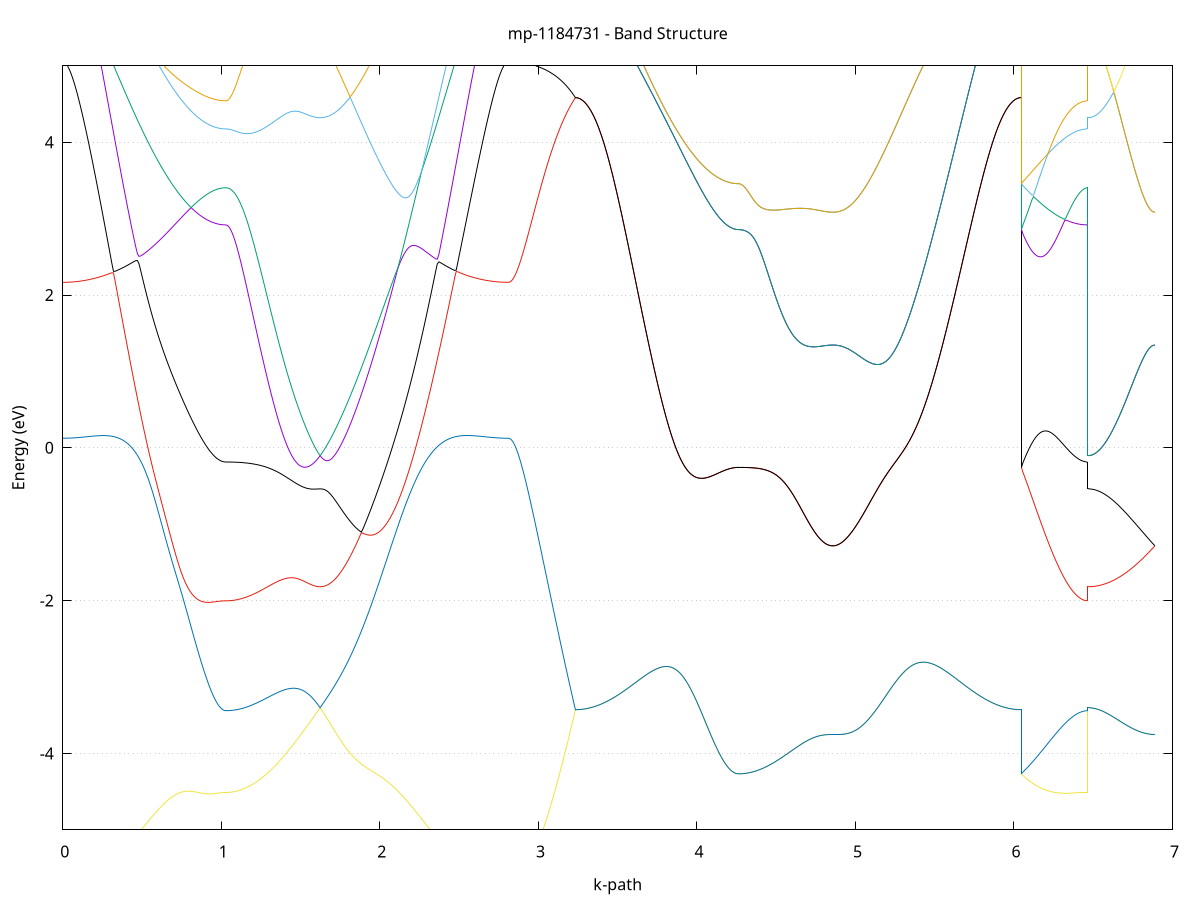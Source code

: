 set title 'mp-1184731 - Band Structure'
set xlabel 'k-path'
set ylabel 'Energy (eV)'
set grid y
set yrange [-5:5]
set terminal png size 800,600
set output 'mp-1184731_bands_gnuplot.png'
plot '-' using 1:2 with lines notitle, '-' using 1:2 with lines notitle, '-' using 1:2 with lines notitle, '-' using 1:2 with lines notitle, '-' using 1:2 with lines notitle, '-' using 1:2 with lines notitle, '-' using 1:2 with lines notitle, '-' using 1:2 with lines notitle, '-' using 1:2 with lines notitle, '-' using 1:2 with lines notitle, '-' using 1:2 with lines notitle, '-' using 1:2 with lines notitle, '-' using 1:2 with lines notitle, '-' using 1:2 with lines notitle, '-' using 1:2 with lines notitle, '-' using 1:2 with lines notitle, '-' using 1:2 with lines notitle, '-' using 1:2 with lines notitle, '-' using 1:2 with lines notitle, '-' using 1:2 with lines notitle, '-' using 1:2 with lines notitle, '-' using 1:2 with lines notitle, '-' using 1:2 with lines notitle, '-' using 1:2 with lines notitle, '-' using 1:2 with lines notitle, '-' using 1:2 with lines notitle, '-' using 1:2 with lines notitle, '-' using 1:2 with lines notitle, '-' using 1:2 with lines notitle, '-' using 1:2 with lines notitle, '-' using 1:2 with lines notitle, '-' using 1:2 with lines notitle, '-' using 1:2 with lines notitle, '-' using 1:2 with lines notitle, '-' using 1:2 with lines notitle, '-' using 1:2 with lines notitle, '-' using 1:2 with lines notitle, '-' using 1:2 with lines notitle, '-' using 1:2 with lines notitle, '-' using 1:2 with lines notitle, '-' using 1:2 with lines notitle, '-' using 1:2 with lines notitle, '-' using 1:2 with lines notitle, '-' using 1:2 with lines notitle, '-' using 1:2 with lines notitle, '-' using 1:2 with lines notitle, '-' using 1:2 with lines notitle, '-' using 1:2 with lines notitle, '-' using 1:2 with lines notitle, '-' using 1:2 with lines notitle, '-' using 1:2 with lines notitle, '-' using 1:2 with lines notitle, '-' using 1:2 with lines notitle, '-' using 1:2 with lines notitle, '-' using 1:2 with lines notitle, '-' using 1:2 with lines notitle, '-' using 1:2 with lines notitle, '-' using 1:2 with lines notitle, '-' using 1:2 with lines notitle, '-' using 1:2 with lines notitle, '-' using 1:2 with lines notitle, '-' using 1:2 with lines notitle, '-' using 1:2 with lines notitle, '-' using 1:2 with lines notitle
0.000000 -17.116472
0.009991 -17.116472
0.019983 -17.116372
0.029974 -17.116172
0.039966 -17.115972
0.049957 -17.115672
0.059948 -17.115372
0.069940 -17.114972
0.079931 -17.114472
0.089923 -17.113972
0.099914 -17.113472
0.109906 -17.112872
0.119897 -17.112272
0.129888 -17.111772
0.139880 -17.111172
0.149871 -17.110672
0.159863 -17.110272
0.169854 -17.109972
0.179845 -17.109772
0.189837 -17.109772
0.199828 -17.109872
0.209820 -17.110072
0.219811 -17.110472
0.229802 -17.110972
0.239794 -17.111572
0.249785 -17.112272
0.259777 -17.113072
0.269768 -17.113972
0.279759 -17.114872
0.289751 -17.115972
0.299742 -17.116972
0.309734 -17.118072
0.319725 -17.119172
0.329717 -17.120372
0.339708 -17.121572
0.349699 -17.122872
0.359691 -17.124172
0.369682 -17.125472
0.379674 -17.126772
0.389665 -17.128072
0.399656 -17.129472
0.409648 -17.130872
0.419639 -17.132272
0.429631 -17.133672
0.439622 -17.135072
0.449613 -17.136572
0.459605 -17.137972
0.469596 -17.139472
0.479588 -17.140872
0.489579 -17.142372
0.499571 -17.143872
0.509562 -17.145372
0.519553 -17.146772
0.529545 -17.148272
0.539536 -17.149772
0.549528 -17.151272
0.559519 -17.152672
0.569510 -17.154172
0.579502 -17.155672
0.589493 -17.157072
0.599485 -17.158472
0.609476 -17.159972
0.619467 -17.161372
0.629459 -17.162772
0.639450 -17.164072
0.649442 -17.165472
0.659433 -17.166872
0.669424 -17.168172
0.679416 -17.169472
0.689407 -17.170772
0.699399 -17.171972
0.709390 -17.173272
0.719382 -17.174472
0.729373 -17.175672
0.739364 -17.176772
0.749356 -17.177972
0.759347 -17.179072
0.769339 -17.180072
0.779330 -17.181172
0.789321 -17.182172
0.799313 -17.183172
0.809304 -17.184072
0.819296 -17.184972
0.829287 -17.185872
0.839278 -17.186672
0.849270 -17.187472
0.859261 -17.188272
0.869253 -17.188972
0.879244 -17.189572
0.889236 -17.190272
0.899227 -17.190872
0.909218 -17.191372
0.919210 -17.191872
0.929201 -17.192372
0.939193 -17.192772
0.949184 -17.193172
0.959175 -17.193472
0.969167 -17.193772
0.979158 -17.194072
0.989150 -17.194272
0.999141 -17.194372
1.009132 -17.194472
1.019124 -17.194572
1.029115 -17.194572
1.029115 -17.194572
1.039018 -17.194572
1.048921 -17.194272
1.058823 -17.193872
1.068726 -17.193372
1.078629 -17.192672
1.088531 -17.191772
1.098434 -17.190772
1.108337 -17.189572
1.118239 -17.188272
1.128142 -17.186872
1.138045 -17.185272
1.147947 -17.183472
1.157850 -17.181572
1.167753 -17.179572
1.177655 -17.177372
1.187558 -17.175072
1.197461 -17.172572
1.207363 -17.169972
1.217266 -17.167272
1.227169 -17.164472
1.237071 -17.161472
1.246974 -17.158472
1.256877 -17.155272
1.266779 -17.151972
1.276682 -17.148572
1.286585 -17.144972
1.296487 -17.141372
1.306390 -17.137672
1.316293 -17.133872
1.326195 -17.129972
1.336098 -17.126072
1.346001 -17.121972
1.355903 -17.117872
1.365806 -17.113672
1.375709 -17.109472
1.385611 -17.105172
1.395514 -17.100772
1.405417 -17.096472
1.415319 -17.091972
1.425222 -17.087572
1.435125 -17.083072
1.445027 -17.078572
1.454930 -17.073972
1.464832 -17.069472
1.474735 -17.064972
1.484638 -17.060472
1.494540 -17.056072
1.504443 -17.051672
1.514346 -17.047372
1.524248 -17.043172
1.534151 -17.039072
1.544054 -17.035272
1.553956 -17.031672
1.563859 -17.030272
1.573762 -17.029372
1.583664 -17.028572
1.593567 -17.027872
1.603470 -17.027272
1.613372 -17.026872
1.623275 -17.026672
1.623275 -17.026672
1.633261 -17.026872
1.643247 -17.027272
1.653233 -17.027872
1.663219 -17.028572
1.673205 -17.029272
1.683190 -17.030172
1.693176 -17.031072
1.703162 -17.031972
1.713148 -17.032972
1.723134 -17.034072
1.733120 -17.035372
1.743106 -17.036772
1.753092 -17.038272
1.763077 -17.040072
1.773063 -17.041972
1.783049 -17.043972
1.793035 -17.046072
1.803021 -17.048272
1.813007 -17.050572
1.822993 -17.052972
1.832979 -17.055272
1.842965 -17.057472
1.852950 -17.059772
1.862936 -17.061872
1.872922 -17.064072
1.882908 -17.066072
1.892894 -17.068172
1.902880 -17.070172
1.912866 -17.072072
1.922852 -17.073972
1.932837 -17.075772
1.942823 -17.077572
1.952809 -17.079272
1.962795 -17.080972
1.972781 -17.082572
1.982767 -17.084072
1.992753 -17.085572
2.002739 -17.086972
2.012725 -17.088372
2.022710 -17.089672
2.032696 -17.090972
2.042682 -17.092172
2.052668 -17.093272
2.062654 -17.094372
2.072640 -17.095472
2.082626 -17.096372
2.092612 -17.097372
2.102597 -17.098172
2.112583 -17.099072
2.122569 -17.099772
2.132555 -17.100572
2.142541 -17.101172
2.152527 -17.101772
2.162513 -17.102372
2.172499 -17.102872
2.182485 -17.103372
2.192470 -17.103772
2.202456 -17.104172
2.212442 -17.104472
2.222428 -17.104772
2.232414 -17.104972
2.242400 -17.105272
2.252386 -17.105372
2.262372 -17.105572
2.272358 -17.105672
2.282343 -17.105672
2.292329 -17.105672
2.302315 -17.105672
2.312301 -17.105672
2.322287 -17.105572
2.332273 -17.105472
2.342259 -17.105372
2.352245 -17.105272
2.362230 -17.105072
2.372216 -17.104972
2.382202 -17.104772
2.392188 -17.104572
2.402174 -17.104272
2.412160 -17.104072
2.422146 -17.103772
2.432132 -17.103572
2.442117 -17.103372
2.452103 -17.103072
2.462089 -17.102772
2.472075 -17.102572
2.482061 -17.102372
2.492047 -17.102172
2.502033 -17.102072
2.512019 -17.101972
2.522005 -17.101972
2.531990 -17.102072
2.541976 -17.102272
2.551962 -17.102572
2.561948 -17.102972
2.571934 -17.103472
2.581920 -17.104072
2.591906 -17.104772
2.601892 -17.105472
2.611878 -17.106172
2.621863 -17.106972
2.631849 -17.107772
2.641835 -17.108472
2.651821 -17.109272
2.661807 -17.110072
2.671793 -17.110772
2.681779 -17.111472
2.691765 -17.112172
2.701750 -17.112772
2.711736 -17.113372
2.721722 -17.113972
2.731708 -17.114472
2.741694 -17.114972
2.751680 -17.115372
2.761666 -17.115672
2.771652 -17.115972
2.781638 -17.116172
2.791623 -17.116372
2.801609 -17.116472
2.811595 -17.116472
2.811595 -17.116472
2.821406 -17.116472
2.831217 -17.116472
2.841028 -17.116472
2.850839 -17.116372
2.860650 -17.116372
2.870461 -17.116272
2.880272 -17.116172
2.890082 -17.116072
2.899893 -17.115872
2.909704 -17.115772
2.919515 -17.115572
2.929326 -17.115372
2.939137 -17.115272
2.948948 -17.115072
2.958759 -17.114772
2.968570 -17.114572
2.978381 -17.114372
2.988192 -17.114072
2.998002 -17.113872
3.007813 -17.113572
3.017624 -17.113272
3.027435 -17.112972
3.037246 -17.112672
3.047057 -17.112372
3.056868 -17.112072
3.066679 -17.111672
3.076490 -17.111372
3.086301 -17.111072
3.096112 -17.110672
3.105923 -17.110272
3.115733 -17.109972
3.125544 -17.109572
3.135355 -17.109172
3.145166 -17.108872
3.154977 -17.108472
3.164788 -17.108072
3.174599 -17.107672
3.184410 -17.107272
3.194221 -17.106872
3.204032 -17.106472
3.213843 -17.106072
3.223653 -17.105672
3.233464 -17.105272
3.233464 -17.105272
3.243456 -17.105272
3.253447 -17.105172
3.263439 -17.104972
3.273430 -17.104772
3.283421 -17.104472
3.293413 -17.104172
3.303404 -17.103772
3.313396 -17.103372
3.323387 -17.102972
3.333378 -17.102572
3.343370 -17.102172
3.353361 -17.101872
3.363353 -17.101572
3.373344 -17.101472
3.383335 -17.101472
3.393327 -17.101572
3.403318 -17.101772
3.413310 -17.102072
3.423301 -17.102472
3.433293 -17.102972
3.443284 -17.103572
3.453275 -17.104272
3.463267 -17.104972
3.473258 -17.105772
3.483250 -17.106572
3.493241 -17.107472
3.503232 -17.108372
3.513224 -17.109372
3.523215 -17.110372
3.533207 -17.111372
3.543198 -17.112372
3.553189 -17.113472
3.563181 -17.114572
3.573172 -17.115772
3.583164 -17.116872
3.593155 -17.118072
3.603147 -17.119272
3.613138 -17.120572
3.623129 -17.121772
3.633121 -17.123072
3.643112 -17.124372
3.653104 -17.125672
3.663095 -17.126972
3.673086 -17.128272
3.683078 -17.129672
3.693069 -17.130972
3.703061 -17.132372
3.713052 -17.133672
3.723043 -17.135072
3.733035 -17.136472
3.743026 -17.137872
3.753018 -17.139172
3.763009 -17.140572
3.773001 -17.141972
3.782992 -17.143372
3.792983 -17.144672
3.802975 -17.146072
3.812966 -17.147472
3.822958 -17.148772
3.832949 -17.150172
3.842940 -17.151472
3.852932 -17.152772
3.862923 -17.154072
3.872915 -17.155372
3.882906 -17.156672
3.892897 -17.157972
3.902889 -17.159172
3.912880 -17.160472
3.922872 -17.161672
3.932863 -17.162872
3.942854 -17.163972
3.952846 -17.165172
3.962837 -17.166272
3.972829 -17.167372
3.982820 -17.168372
3.992812 -17.169472
4.002803 -17.170472
4.012794 -17.171372
4.022786 -17.172372
4.032777 -17.173272
4.042769 -17.174172
4.052760 -17.174972
4.062751 -17.175872
4.072743 -17.176572
4.082734 -17.177372
4.092726 -17.178072
4.102717 -17.178772
4.112708 -17.179372
4.122700 -17.179972
4.132691 -17.180572
4.142683 -17.181072
4.152674 -17.181572
4.162666 -17.181972
4.172657 -17.182372
4.182648 -17.182772
4.192640 -17.183072
4.202631 -17.183372
4.212623 -17.183572
4.222614 -17.183772
4.232605 -17.183872
4.242597 -17.184072
4.252588 -17.184072
4.262580 -17.184072
4.262580 -17.184072
4.272482 -17.184072
4.282385 -17.183772
4.292288 -17.183372
4.302190 -17.182872
4.312093 -17.182172
4.321996 -17.181372
4.331898 -17.180272
4.341801 -17.179172
4.351704 -17.177872
4.361606 -17.176372
4.371509 -17.174772
4.381412 -17.173072
4.391314 -17.171172
4.401217 -17.169172
4.411120 -17.166972
4.421022 -17.164672
4.430925 -17.162272
4.440828 -17.159672
4.450730 -17.157072
4.460633 -17.154172
4.470536 -17.151272
4.480438 -17.148272
4.490341 -17.145072
4.500244 -17.141872
4.510146 -17.138472
4.520049 -17.134972
4.529952 -17.131372
4.539854 -17.127772
4.549757 -17.124072
4.559660 -17.120172
4.569562 -17.116272
4.579465 -17.112372
4.589368 -17.108272
4.599270 -17.104272
4.609173 -17.100072
4.619076 -17.095872
4.628978 -17.091672
4.638881 -17.087472
4.648784 -17.083172
4.658686 -17.078972
4.668589 -17.074672
4.678492 -17.070472
4.688394 -17.066272
4.698297 -17.062172
4.708200 -17.058172
4.718102 -17.054372
4.728005 -17.050672
4.737908 -17.047272
4.747810 -17.044172
4.757713 -17.041472
4.767615 -17.039272
4.777518 -17.037372
4.787421 -17.035872
4.797323 -17.034672
4.807226 -17.033772
4.817129 -17.032972
4.827031 -17.032472
4.836934 -17.032072
4.846837 -17.031872
4.856739 -17.031772
4.856739 -17.031772
4.866725 -17.031872
4.876711 -17.032072
4.886697 -17.032372
4.896683 -17.032772
4.906669 -17.033272
4.916655 -17.033872
4.926641 -17.034572
4.936627 -17.035372
4.946612 -17.036272
4.956598 -17.037172
4.966584 -17.038172
4.976570 -17.039272
4.986556 -17.040572
4.996542 -17.041972
5.006528 -17.043472
5.016514 -17.045072
5.026499 -17.046872
5.036485 -17.048672
5.046471 -17.050572
5.056457 -17.052572
5.066443 -17.054572
5.076429 -17.056572
5.086415 -17.058672
5.096401 -17.060672
5.106387 -17.062672
5.116372 -17.064672
5.126358 -17.066572
5.136344 -17.068472
5.146330 -17.070372
5.156316 -17.072172
5.166302 -17.073972
5.176288 -17.075672
5.186274 -17.077372
5.196259 -17.078972
5.206245 -17.080572
5.216231 -17.082072
5.226217 -17.083572
5.236203 -17.084972
5.246189 -17.086372
5.256175 -17.087672
5.266161 -17.088872
5.276147 -17.090072
5.286132 -17.091172
5.296118 -17.092272
5.306104 -17.093272
5.316090 -17.094272
5.326076 -17.095172
5.336062 -17.096072
5.346048 -17.096872
5.356034 -17.097672
5.366019 -17.098372
5.376005 -17.099072
5.385991 -17.099672
5.395977 -17.100272
5.405963 -17.100772
5.415949 -17.101172
5.425935 -17.101672
5.435921 -17.102072
5.445907 -17.102372
5.455892 -17.102672
5.465878 -17.102872
5.475864 -17.103072
5.485850 -17.103272
5.495836 -17.103372
5.505822 -17.103472
5.515808 -17.103572
5.525794 -17.103572
5.535780 -17.103572
5.545765 -17.103472
5.555751 -17.103472
5.565737 -17.103372
5.575723 -17.103272
5.585709 -17.103072
5.595695 -17.102872
5.605681 -17.102672
5.615667 -17.102472
5.625652 -17.102272
5.635638 -17.101972
5.645624 -17.101672
5.655610 -17.101372
5.665596 -17.101072
5.675582 -17.100772
5.685568 -17.100472
5.695554 -17.100172
5.705539 -17.099772
5.715525 -17.099472
5.725511 -17.099072
5.735497 -17.098772
5.745483 -17.098472
5.755469 -17.098072
5.765455 -17.097772
5.775441 -17.097472
5.785427 -17.097172
5.795412 -17.096872
5.805398 -17.096672
5.815384 -17.096572
5.825370 -17.096572
5.835356 -17.096672
5.845342 -17.096972
5.855328 -17.097372
5.865314 -17.097872
5.875300 -17.098372
5.885285 -17.098972
5.895271 -17.099572
5.905257 -17.100172
5.915243 -17.100772
5.925229 -17.101272
5.935215 -17.101872
5.945201 -17.102372
5.955187 -17.102872
5.965172 -17.103372
5.975158 -17.103772
5.985144 -17.104172
5.995130 -17.104472
6.005116 -17.104772
6.015102 -17.104972
6.025088 -17.105172
6.035074 -17.105272
6.045060 -17.105272
6.045060 -17.184072
6.054870 -17.184472
6.064681 -17.184872
6.074492 -17.185272
6.084303 -17.185672
6.094114 -17.186072
6.103925 -17.186472
6.113736 -17.186872
6.123547 -17.187172
6.133358 -17.187572
6.143169 -17.187972
6.152980 -17.188272
6.162790 -17.188672
6.172601 -17.188972
6.182412 -17.189372
6.192223 -17.189672
6.202034 -17.189972
6.211845 -17.190272
6.221656 -17.190572
6.231467 -17.190872
6.241278 -17.191172
6.251089 -17.191472
6.260900 -17.191772
6.270710 -17.191972
6.280521 -17.192272
6.290332 -17.192472
6.300143 -17.192672
6.309954 -17.192872
6.319765 -17.193072
6.329576 -17.193272
6.339387 -17.193472
6.349198 -17.193672
6.359009 -17.193772
6.368820 -17.193972
6.378631 -17.194072
6.388441 -17.194172
6.398252 -17.194272
6.408063 -17.194372
6.417874 -17.194472
6.427685 -17.194472
6.437496 -17.194572
6.447307 -17.194572
6.457118 -17.194572
6.466929 -17.194572
6.466929 -17.026672
6.476740 -17.026672
6.486551 -17.026672
6.496361 -17.026572
6.506172 -17.026472
6.515983 -17.026372
6.525794 -17.026172
6.535605 -17.025972
6.545416 -17.025772
6.555227 -17.025572
6.565038 -17.025272
6.574849 -17.024972
6.584660 -17.024672
6.594471 -17.024272
6.604281 -17.023872
6.614092 -17.023972
6.623903 -17.024372
6.633714 -17.024772
6.643525 -17.025172
6.653336 -17.025572
6.663147 -17.025972
6.672958 -17.026372
6.682769 -17.026872
6.692580 -17.027272
6.702391 -17.027672
6.712201 -17.027972
6.722012 -17.028372
6.731823 -17.028772
6.741634 -17.029072
6.751445 -17.029472
6.761256 -17.029772
6.771067 -17.030072
6.780878 -17.030272
6.790689 -17.030572
6.800500 -17.030772
6.810311 -17.030972
6.820121 -17.031172
6.829932 -17.031372
6.839743 -17.031472
6.849554 -17.031572
6.859365 -17.031672
6.869176 -17.031772
6.878987 -17.031772
6.888798 -17.031772
e
0.000000 -17.095072
0.009991 -17.095072
0.019983 -17.094972
0.029974 -17.094872
0.039966 -17.094772
0.049957 -17.094672
0.059948 -17.094572
0.069940 -17.094572
0.079931 -17.094672
0.089923 -17.094772
0.099914 -17.095072
0.109906 -17.095272
0.119897 -17.095672
0.129888 -17.095972
0.139880 -17.096372
0.149871 -17.096772
0.159863 -17.097172
0.169854 -17.097672
0.179845 -17.098072
0.189837 -17.098572
0.199828 -17.099072
0.209820 -17.099572
0.219811 -17.100072
0.229802 -17.100772
0.239794 -17.101372
0.249785 -17.102072
0.259777 -17.102772
0.269768 -17.103572
0.279759 -17.104372
0.289751 -17.105272
0.299742 -17.106172
0.309734 -17.107072
0.319725 -17.107972
0.329717 -17.108972
0.339708 -17.109972
0.349699 -17.110972
0.359691 -17.112072
0.369682 -17.113072
0.379674 -17.114172
0.389665 -17.115372
0.399656 -17.116472
0.409648 -17.117672
0.419639 -17.118772
0.429631 -17.119972
0.439622 -17.121172
0.449613 -17.122372
0.459605 -17.123572
0.469596 -17.124872
0.479588 -17.126072
0.489579 -17.127372
0.499571 -17.128572
0.509562 -17.129872
0.519553 -17.131072
0.529545 -17.132372
0.539536 -17.133672
0.549528 -17.134872
0.559519 -17.136172
0.569510 -17.137472
0.579502 -17.138672
0.589493 -17.139972
0.599485 -17.141172
0.609476 -17.142372
0.619467 -17.143672
0.629459 -17.144872
0.639450 -17.146072
0.649442 -17.147272
0.659433 -17.148472
0.669424 -17.149572
0.679416 -17.150772
0.689407 -17.151872
0.699399 -17.152972
0.709390 -17.154072
0.719382 -17.155172
0.729373 -17.156172
0.739364 -17.157172
0.749356 -17.158172
0.759347 -17.159172
0.769339 -17.160072
0.779330 -17.161072
0.789321 -17.161972
0.799313 -17.162772
0.809304 -17.163572
0.819296 -17.164472
0.829287 -17.165172
0.839278 -17.165972
0.849270 -17.166672
0.859261 -17.167272
0.869253 -17.167972
0.879244 -17.168572
0.889236 -17.169072
0.899227 -17.169672
0.909218 -17.170172
0.919210 -17.170572
0.929201 -17.170972
0.939193 -17.171372
0.949184 -17.171772
0.959175 -17.172072
0.969167 -17.172272
0.979158 -17.172472
0.989150 -17.172672
0.999141 -17.172872
1.009132 -17.172972
1.019124 -17.172972
1.029115 -17.172972
1.029115 -17.172972
1.039018 -17.172972
1.048921 -17.172672
1.058823 -17.172272
1.068726 -17.171772
1.078629 -17.171072
1.088531 -17.170272
1.098434 -17.169172
1.108337 -17.168072
1.118239 -17.166772
1.128142 -17.165272
1.138045 -17.163672
1.147947 -17.161972
1.157850 -17.160072
1.167753 -17.158072
1.177655 -17.155872
1.187558 -17.153572
1.197461 -17.151072
1.207363 -17.148572
1.217266 -17.145872
1.227169 -17.143072
1.237071 -17.140072
1.246974 -17.137072
1.256877 -17.133872
1.266779 -17.130672
1.276682 -17.127272
1.286585 -17.123772
1.296487 -17.120272
1.306390 -17.116572
1.316293 -17.112772
1.326195 -17.108972
1.336098 -17.105072
1.346001 -17.101072
1.355903 -17.097072
1.365806 -17.092972
1.375709 -17.088772
1.385611 -17.084572
1.395514 -17.080372
1.405417 -17.076072
1.415319 -17.071772
1.425222 -17.067472
1.435125 -17.063172
1.445027 -17.058872
1.454930 -17.054672
1.464832 -17.050472
1.474735 -17.046372
1.484638 -17.042572
1.494540 -17.039372
1.504443 -17.037072
1.514346 -17.035572
1.524248 -17.034372
1.534151 -17.033272
1.544054 -17.032172
1.553956 -17.031272
1.563859 -17.028472
1.573762 -17.025872
1.583664 -17.023772
1.593567 -17.022272
1.603470 -17.021272
1.613372 -17.020672
1.623275 -17.020372
1.623275 -17.020372
1.633261 -17.020372
1.643247 -17.020572
1.653233 -17.020972
1.663219 -17.021572
1.673205 -17.022372
1.683190 -17.023372
1.693176 -17.024672
1.703162 -17.026172
1.713148 -17.027872
1.723134 -17.029772
1.733120 -17.031872
1.743106 -17.034072
1.753092 -17.036372
1.763077 -17.038672
1.773063 -17.041072
1.783049 -17.043472
1.793035 -17.045872
1.803021 -17.048172
1.813007 -17.050372
1.822993 -17.052472
1.832979 -17.054672
1.842965 -17.056772
1.852950 -17.058872
1.862936 -17.060972
1.872922 -17.062972
1.882908 -17.064972
1.892894 -17.066972
1.902880 -17.068872
1.912866 -17.070772
1.922852 -17.072572
1.932837 -17.074372
1.942823 -17.076072
1.952809 -17.077772
1.962795 -17.079372
1.972781 -17.080972
1.982767 -17.082472
1.992753 -17.083972
2.002739 -17.085372
2.012725 -17.086672
2.022710 -17.087972
2.032696 -17.089272
2.042682 -17.090372
2.052668 -17.091572
2.062654 -17.092672
2.072640 -17.093672
2.082626 -17.094572
2.092612 -17.095572
2.102597 -17.096372
2.112583 -17.097172
2.122569 -17.097972
2.132555 -17.098672
2.142541 -17.099372
2.152527 -17.099972
2.162513 -17.100472
2.172499 -17.100972
2.182485 -17.101472
2.192470 -17.101872
2.202456 -17.102272
2.212442 -17.102572
2.222428 -17.102872
2.232414 -17.103172
2.242400 -17.103372
2.252386 -17.103472
2.262372 -17.103672
2.272358 -17.103772
2.282343 -17.103772
2.292329 -17.103872
2.302315 -17.103772
2.312301 -17.103772
2.322287 -17.103672
2.332273 -17.103572
2.342259 -17.103472
2.352245 -17.103372
2.362230 -17.103172
2.372216 -17.102972
2.382202 -17.102772
2.392188 -17.102472
2.402174 -17.102272
2.412160 -17.101972
2.422146 -17.101672
2.432132 -17.101372
2.442117 -17.101072
2.452103 -17.100772
2.462089 -17.100472
2.472075 -17.100072
2.482061 -17.099772
2.492047 -17.099372
2.502033 -17.099072
2.512019 -17.098672
2.522005 -17.098272
2.531990 -17.097972
2.541976 -17.097572
2.551962 -17.097272
2.561948 -17.096972
2.571934 -17.096572
2.581920 -17.096272
2.591906 -17.095972
2.601892 -17.095672
2.611878 -17.095372
2.621863 -17.095172
2.631849 -17.094872
2.641835 -17.094672
2.651821 -17.094472
2.661807 -17.094372
2.671793 -17.094172
2.681779 -17.094172
2.691765 -17.094072
2.701750 -17.094072
2.711736 -17.094072
2.721722 -17.094172
2.731708 -17.094172
2.741694 -17.094372
2.751680 -17.094472
2.761666 -17.094572
2.771652 -17.094772
2.781638 -17.094872
2.791623 -17.094972
2.801609 -17.095072
2.811595 -17.095072
2.811595 -17.095072
2.821406 -17.095072
2.831217 -17.095072
2.841028 -17.095172
2.850839 -17.095172
2.860650 -17.095272
2.870461 -17.095372
2.880272 -17.095372
2.890082 -17.095472
2.899893 -17.095572
2.909704 -17.095772
2.919515 -17.095872
2.929326 -17.095972
2.939137 -17.096172
2.948948 -17.096372
2.958759 -17.096572
2.968570 -17.096672
2.978381 -17.096872
2.988192 -17.097072
2.998002 -17.097372
3.007813 -17.097572
3.017624 -17.097872
3.027435 -17.098072
3.037246 -17.098372
3.047057 -17.098572
3.056868 -17.098872
3.066679 -17.099172
3.076490 -17.099472
3.086301 -17.099772
3.096112 -17.100172
3.105923 -17.100472
3.115733 -17.100772
3.125544 -17.101172
3.135355 -17.101572
3.145166 -17.101872
3.154977 -17.102272
3.164788 -17.102572
3.174599 -17.102972
3.184410 -17.103372
3.194221 -17.103772
3.204032 -17.104172
3.213843 -17.104572
3.223653 -17.104872
3.233464 -17.105272
3.233464 -17.105272
3.243456 -17.105272
3.253447 -17.105172
3.263439 -17.104972
3.273430 -17.104772
3.283421 -17.104472
3.293413 -17.104172
3.303404 -17.103772
3.313396 -17.103372
3.323387 -17.102972
3.333378 -17.102572
3.343370 -17.102172
3.353361 -17.101872
3.363353 -17.101572
3.373344 -17.101472
3.383335 -17.101472
3.393327 -17.101572
3.403318 -17.101772
3.413310 -17.102072
3.423301 -17.102472
3.433293 -17.102972
3.443284 -17.103572
3.453275 -17.104272
3.463267 -17.104972
3.473258 -17.105772
3.483250 -17.106572
3.493241 -17.107472
3.503232 -17.108372
3.513224 -17.109372
3.523215 -17.110372
3.533207 -17.111372
3.543198 -17.112372
3.553189 -17.113472
3.563181 -17.114572
3.573172 -17.115772
3.583164 -17.116872
3.593155 -17.118072
3.603147 -17.119272
3.613138 -17.120572
3.623129 -17.121772
3.633121 -17.123072
3.643112 -17.124372
3.653104 -17.125672
3.663095 -17.126972
3.673086 -17.128272
3.683078 -17.129672
3.693069 -17.130972
3.703061 -17.132372
3.713052 -17.133672
3.723043 -17.135072
3.733035 -17.136472
3.743026 -17.137872
3.753018 -17.139172
3.763009 -17.140572
3.773001 -17.141972
3.782992 -17.143372
3.792983 -17.144672
3.802975 -17.146072
3.812966 -17.147472
3.822958 -17.148772
3.832949 -17.150172
3.842940 -17.151472
3.852932 -17.152772
3.862923 -17.154072
3.872915 -17.155372
3.882906 -17.156672
3.892897 -17.157972
3.902889 -17.159172
3.912880 -17.160472
3.922872 -17.161672
3.932863 -17.162872
3.942854 -17.163972
3.952846 -17.165172
3.962837 -17.166272
3.972829 -17.167372
3.982820 -17.168372
3.992812 -17.169472
4.002803 -17.170472
4.012794 -17.171372
4.022786 -17.172372
4.032777 -17.173272
4.042769 -17.174172
4.052760 -17.174972
4.062751 -17.175872
4.072743 -17.176572
4.082734 -17.177372
4.092726 -17.178072
4.102717 -17.178772
4.112708 -17.179372
4.122700 -17.179972
4.132691 -17.180572
4.142683 -17.181072
4.152674 -17.181572
4.162666 -17.181972
4.172657 -17.182372
4.182648 -17.182772
4.192640 -17.183072
4.202631 -17.183372
4.212623 -17.183572
4.222614 -17.183772
4.232605 -17.183872
4.242597 -17.183972
4.252588 -17.184072
4.262580 -17.184072
4.262580 -17.184072
4.272482 -17.184072
4.282385 -17.183772
4.292288 -17.183372
4.302190 -17.182872
4.312093 -17.182172
4.321996 -17.181372
4.331898 -17.180272
4.341801 -17.179172
4.351704 -17.177872
4.361606 -17.176372
4.371509 -17.174772
4.381412 -17.173072
4.391314 -17.171172
4.401217 -17.169172
4.411120 -17.166972
4.421022 -17.164672
4.430925 -17.162272
4.440828 -17.159672
4.450730 -17.156972
4.460633 -17.154172
4.470536 -17.151272
4.480438 -17.148272
4.490341 -17.145072
4.500244 -17.141872
4.510146 -17.138472
4.520049 -17.134972
4.529952 -17.131372
4.539854 -17.127772
4.549757 -17.124072
4.559660 -17.120172
4.569562 -17.116272
4.579465 -17.112372
4.589368 -17.108272
4.599270 -17.104272
4.609173 -17.100072
4.619076 -17.095872
4.628978 -17.091672
4.638881 -17.087472
4.648784 -17.083172
4.658686 -17.078972
4.668589 -17.074672
4.678492 -17.070472
4.688394 -17.066272
4.698297 -17.062172
4.708200 -17.058172
4.718102 -17.054372
4.728005 -17.050672
4.737908 -17.047272
4.747810 -17.044172
4.757713 -17.041472
4.767615 -17.039272
4.777518 -17.037372
4.787421 -17.035872
4.797323 -17.034672
4.807226 -17.033772
4.817129 -17.032972
4.827031 -17.032472
4.836934 -17.032072
4.846837 -17.031872
4.856739 -17.031772
4.856739 -17.031772
4.866725 -17.031872
4.876711 -17.032072
4.886697 -17.032372
4.896683 -17.032772
4.906669 -17.033272
4.916655 -17.033872
4.926641 -17.034572
4.936627 -17.035372
4.946612 -17.036272
4.956598 -17.037172
4.966584 -17.038172
4.976570 -17.039272
4.986556 -17.040572
4.996542 -17.041972
5.006528 -17.043472
5.016514 -17.045072
5.026499 -17.046872
5.036485 -17.048672
5.046471 -17.050572
5.056457 -17.052572
5.066443 -17.054572
5.076429 -17.056572
5.086415 -17.058672
5.096401 -17.060672
5.106387 -17.062672
5.116372 -17.064672
5.126358 -17.066572
5.136344 -17.068472
5.146330 -17.070372
5.156316 -17.072172
5.166302 -17.073972
5.176288 -17.075672
5.186274 -17.077372
5.196259 -17.078972
5.206245 -17.080572
5.216231 -17.082072
5.226217 -17.083572
5.236203 -17.084972
5.246189 -17.086372
5.256175 -17.087672
5.266161 -17.088872
5.276147 -17.090072
5.286132 -17.091172
5.296118 -17.092272
5.306104 -17.093272
5.316090 -17.094272
5.326076 -17.095172
5.336062 -17.096072
5.346048 -17.096872
5.356034 -17.097672
5.366019 -17.098372
5.376005 -17.099072
5.385991 -17.099672
5.395977 -17.100272
5.405963 -17.100772
5.415949 -17.101172
5.425935 -17.101672
5.435921 -17.101972
5.445907 -17.102372
5.455892 -17.102672
5.465878 -17.102872
5.475864 -17.103072
5.485850 -17.103272
5.495836 -17.103372
5.505822 -17.103472
5.515808 -17.103572
5.525794 -17.103572
5.535780 -17.103572
5.545765 -17.103472
5.555751 -17.103472
5.565737 -17.103372
5.575723 -17.103172
5.585709 -17.103072
5.595695 -17.102872
5.605681 -17.102672
5.615667 -17.102472
5.625652 -17.102272
5.635638 -17.101972
5.645624 -17.101672
5.655610 -17.101372
5.665596 -17.101072
5.675582 -17.100772
5.685568 -17.100472
5.695554 -17.100172
5.705539 -17.099772
5.715525 -17.099472
5.725511 -17.099072
5.735497 -17.098772
5.745483 -17.098472
5.755469 -17.098072
5.765455 -17.097772
5.775441 -17.097472
5.785427 -17.097172
5.795412 -17.096872
5.805398 -17.096672
5.815384 -17.096572
5.825370 -17.096572
5.835356 -17.096672
5.845342 -17.096972
5.855328 -17.097372
5.865314 -17.097872
5.875300 -17.098372
5.885285 -17.098972
5.895271 -17.099572
5.905257 -17.100172
5.915243 -17.100772
5.925229 -17.101272
5.935215 -17.101872
5.945201 -17.102372
5.955187 -17.102872
5.965172 -17.103372
5.975158 -17.103772
5.985144 -17.104172
5.995130 -17.104472
6.005116 -17.104772
6.015102 -17.104972
6.025088 -17.105172
6.035074 -17.105272
6.045060 -17.105272
6.045060 -17.184072
6.054870 -17.183672
6.064681 -17.183272
6.074492 -17.182872
6.084303 -17.182472
6.094114 -17.182172
6.103925 -17.181772
6.113736 -17.181372
6.123547 -17.180972
6.133358 -17.180572
6.143169 -17.180172
6.152980 -17.179772
6.162790 -17.179472
6.172601 -17.179072
6.182412 -17.178772
6.192223 -17.178372
6.202034 -17.178072
6.211845 -17.177672
6.221656 -17.177372
6.231467 -17.177072
6.241278 -17.176772
6.251089 -17.176472
6.260900 -17.176172
6.270710 -17.175872
6.280521 -17.175572
6.290332 -17.175372
6.300143 -17.175072
6.309954 -17.174872
6.319765 -17.174672
6.329576 -17.174472
6.339387 -17.174272
6.349198 -17.174072
6.359009 -17.173872
6.368820 -17.173772
6.378631 -17.173572
6.388441 -17.173472
6.398252 -17.173372
6.408063 -17.173272
6.417874 -17.173172
6.427685 -17.173172
6.437496 -17.173072
6.447307 -17.173072
6.457118 -17.173072
6.466929 -17.172972
6.466929 -17.020372
6.476740 -17.020372
6.486551 -17.020472
6.496361 -17.020572
6.506172 -17.020672
6.515983 -17.020872
6.525794 -17.021072
6.535605 -17.021272
6.545416 -17.021472
6.555227 -17.021772
6.565038 -17.022072
6.574849 -17.022472
6.584660 -17.022772
6.594471 -17.023172
6.604281 -17.023572
6.614092 -17.023972
6.623903 -17.024372
6.633714 -17.024772
6.643525 -17.025172
6.653336 -17.025572
6.663147 -17.025972
6.672958 -17.026372
6.682769 -17.026872
6.692580 -17.027272
6.702391 -17.027672
6.712201 -17.027972
6.722012 -17.028372
6.731823 -17.028772
6.741634 -17.029072
6.751445 -17.029472
6.761256 -17.029772
6.771067 -17.030072
6.780878 -17.030272
6.790689 -17.030572
6.800500 -17.030772
6.810311 -17.030972
6.820121 -17.031172
6.829932 -17.031372
6.839743 -17.031472
6.849554 -17.031572
6.859365 -17.031672
6.869176 -17.031772
6.878987 -17.031772
6.888798 -17.031772
e
0.000000 -17.091272
0.009991 -17.091372
0.019983 -17.091372
0.029974 -17.091372
0.039966 -17.091372
0.049957 -17.091372
0.059948 -17.091372
0.069940 -17.091372
0.079931 -17.091272
0.089923 -17.091272
0.099914 -17.091172
0.109906 -17.091272
0.119897 -17.091272
0.129888 -17.091372
0.139880 -17.091372
0.149871 -17.091372
0.159863 -17.091272
0.169854 -17.091072
0.179845 -17.090772
0.189837 -17.090272
0.199828 -17.089672
0.209820 -17.088772
0.219811 -17.087772
0.229802 -17.086572
0.239794 -17.085272
0.249785 -17.083872
0.259777 -17.082272
0.269768 -17.080572
0.279759 -17.078772
0.289751 -17.076872
0.299742 -17.074872
0.309734 -17.072872
0.319725 -17.070772
0.329717 -17.068572
0.339708 -17.066372
0.349699 -17.064072
0.359691 -17.061672
0.369682 -17.059372
0.379674 -17.056972
0.389665 -17.054472
0.399656 -17.051972
0.409648 -17.049472
0.419639 -17.046972
0.429631 -17.044472
0.439622 -17.041872
0.449613 -17.039372
0.459605 -17.036772
0.469596 -17.034172
0.479588 -17.031672
0.489579 -17.029072
0.499571 -17.026572
0.509562 -17.024172
0.519553 -17.021772
0.529545 -17.019472
0.539536 -17.017472
0.549528 -17.015672
0.559519 -17.014472
0.569510 -17.013872
0.579502 -17.014072
0.589493 -17.014772
0.599485 -17.015972
0.609476 -17.017372
0.619467 -17.018872
0.629459 -17.020472
0.639450 -17.022172
0.649442 -17.023872
0.659433 -17.025572
0.669424 -17.027272
0.679416 -17.028972
0.689407 -17.030672
0.699399 -17.032372
0.709390 -17.033972
0.719382 -17.035572
0.729373 -17.037172
0.739364 -17.038672
0.749356 -17.040172
0.759347 -17.041672
0.769339 -17.043172
0.779330 -17.044572
0.789321 -17.045872
0.799313 -17.047172
0.809304 -17.048472
0.819296 -17.049672
0.829287 -17.050772
0.839278 -17.051972
0.849270 -17.052972
0.859261 -17.053972
0.869253 -17.054972
0.879244 -17.055872
0.889236 -17.056772
0.899227 -17.057472
0.909218 -17.058272
0.919210 -17.058972
0.929201 -17.059572
0.939193 -17.060072
0.949184 -17.060672
0.959175 -17.061072
0.969167 -17.061472
0.979158 -17.061772
0.989150 -17.062072
0.999141 -17.062272
1.009132 -17.062472
1.019124 -17.062572
1.029115 -17.062572
1.029115 -17.062572
1.039018 -17.062572
1.048921 -17.062472
1.058823 -17.062472
1.068726 -17.062372
1.078629 -17.062272
1.088531 -17.062072
1.098434 -17.061872
1.108337 -17.061672
1.118239 -17.061472
1.128142 -17.061272
1.138045 -17.060972
1.147947 -17.060672
1.157850 -17.060372
1.167753 -17.059972
1.177655 -17.059572
1.187558 -17.059172
1.197461 -17.058772
1.207363 -17.058372
1.217266 -17.057872
1.227169 -17.057372
1.237071 -17.056872
1.246974 -17.056272
1.256877 -17.055772
1.266779 -17.055172
1.276682 -17.054472
1.286585 -17.053872
1.296487 -17.053272
1.306390 -17.052572
1.316293 -17.051872
1.326195 -17.051172
1.336098 -17.050372
1.346001 -17.049672
1.355903 -17.048872
1.365806 -17.048072
1.375709 -17.047272
1.385611 -17.046372
1.395514 -17.045572
1.405417 -17.044672
1.415319 -17.043772
1.425222 -17.042872
1.435125 -17.041872
1.445027 -17.040972
1.454930 -17.039972
1.464832 -17.038872
1.474735 -17.037772
1.484638 -17.036372
1.494540 -17.034472
1.504443 -17.031772
1.514346 -17.028472
1.524248 -17.025172
1.534151 -17.022072
1.544054 -17.019672
1.553956 -17.018272
1.563859 -17.017872
1.573762 -17.018072
1.583664 -17.018572
1.593567 -17.019172
1.603470 -17.019672
1.613372 -17.020172
1.623275 -17.020372
1.623275 -17.020372
1.633261 -17.020372
1.643247 -17.020272
1.653233 -17.020172
1.663219 -17.020072
1.673205 -17.020172
1.683190 -17.020572
1.693176 -17.021272
1.703162 -17.022272
1.713148 -17.023572
1.723134 -17.025072
1.733120 -17.026472
1.743106 -17.027772
1.753092 -17.029072
1.763077 -17.030072
1.773063 -17.030972
1.783049 -17.031672
1.793035 -17.032272
1.803021 -17.032772
1.813007 -17.033172
1.822993 -17.033572
1.832979 -17.033772
1.842965 -17.033972
1.852950 -17.034072
1.862936 -17.034172
1.872922 -17.034172
1.882908 -17.034072
1.892894 -17.033972
1.902880 -17.033772
1.912866 -17.033572
1.922852 -17.033272
1.932837 -17.032972
1.942823 -17.032572
1.952809 -17.032172
1.962795 -17.031772
1.972781 -17.031272
1.982767 -17.030772
1.992753 -17.030272
2.002739 -17.029772
2.012725 -17.029272
2.022710 -17.028772
2.032696 -17.028372
2.042682 -17.028172
2.052668 -17.027972
2.062654 -17.028072
2.072640 -17.028272
2.082626 -17.028772
2.092612 -17.029372
2.102597 -17.030172
2.112583 -17.031072
2.122569 -17.032172
2.132555 -17.033872
2.142541 -17.035572
2.152527 -17.037372
2.162513 -17.039072
2.172499 -17.040872
2.182485 -17.042572
2.192470 -17.044372
2.202456 -17.046072
2.212442 -17.047872
2.222428 -17.049572
2.232414 -17.051272
2.242400 -17.052972
2.252386 -17.054672
2.262372 -17.056372
2.272358 -17.057972
2.282343 -17.059672
2.292329 -17.061272
2.302315 -17.062872
2.312301 -17.064472
2.322287 -17.066072
2.332273 -17.067672
2.342259 -17.069172
2.352245 -17.070772
2.362230 -17.072272
2.372216 -17.073672
2.382202 -17.075172
2.392188 -17.076572
2.402174 -17.077972
2.412160 -17.079372
2.422146 -17.080672
2.432132 -17.082072
2.442117 -17.083372
2.452103 -17.084572
2.462089 -17.085772
2.472075 -17.086972
2.482061 -17.088072
2.492047 -17.089172
2.502033 -17.090172
2.512019 -17.091072
2.522005 -17.091872
2.531990 -17.092572
2.541976 -17.093172
2.551962 -17.093572
2.561948 -17.093872
2.571934 -17.094072
2.581920 -17.094172
2.591906 -17.094172
2.601892 -17.094072
2.611878 -17.093972
2.621863 -17.093872
2.631849 -17.093672
2.641835 -17.093472
2.651821 -17.093272
2.661807 -17.093072
2.671793 -17.092872
2.681779 -17.092672
2.691765 -17.092472
2.701750 -17.092372
2.711736 -17.092172
2.721722 -17.091972
2.731708 -17.091872
2.741694 -17.091772
2.751680 -17.091672
2.761666 -17.091572
2.771652 -17.091472
2.781638 -17.091372
2.791623 -17.091372
2.801609 -17.091372
2.811595 -17.091272
2.811595 -17.091272
2.821406 -17.091272
2.831217 -17.091272
2.841028 -17.091272
2.850839 -17.091272
2.860650 -17.091272
2.870461 -17.091272
2.880272 -17.091272
2.890082 -17.091272
2.899893 -17.091272
2.909704 -17.091272
2.919515 -17.091272
2.929326 -17.091272
2.939137 -17.091272
2.948948 -17.091272
2.958759 -17.091272
2.968570 -17.091172
2.978381 -17.091172
2.988192 -17.091172
2.998002 -17.091172
3.007813 -17.091172
3.017624 -17.091172
3.027435 -17.091172
3.037246 -17.091072
3.047057 -17.091072
3.056868 -17.091072
3.066679 -17.091072
3.076490 -17.091072
3.086301 -17.090972
3.096112 -17.090972
3.105923 -17.090972
3.115733 -17.090972
3.125544 -17.090872
3.135355 -17.090872
3.145166 -17.090872
3.154977 -17.090772
3.164788 -17.090772
3.174599 -17.090772
3.184410 -17.090672
3.194221 -17.090672
3.204032 -17.090672
3.213843 -17.090572
3.223653 -17.090572
3.233464 -17.090572
3.233464 -17.090572
3.243456 -17.090572
3.253447 -17.090572
3.263439 -17.090572
3.273430 -17.090672
3.283421 -17.090772
3.293413 -17.090772
3.303404 -17.090872
3.313396 -17.090872
3.323387 -17.090972
3.333378 -17.090872
3.343370 -17.090772
3.353361 -17.090572
3.363353 -17.090272
3.373344 -17.089872
3.383335 -17.089172
3.393327 -17.088472
3.403318 -17.087472
3.413310 -17.086372
3.423301 -17.085172
3.433293 -17.083772
3.443284 -17.082372
3.453275 -17.080772
3.463267 -17.079172
3.473258 -17.077372
3.483250 -17.075572
3.493241 -17.073672
3.503232 -17.071772
3.513224 -17.069772
3.523215 -17.067772
3.533207 -17.065672
3.543198 -17.063472
3.553189 -17.061272
3.563181 -17.059072
3.573172 -17.056872
3.583164 -17.054572
3.593155 -17.052272
3.603147 -17.049972
3.613138 -17.047672
3.623129 -17.045372
3.633121 -17.043072
3.643112 -17.040772
3.653104 -17.038572
3.663095 -17.036372
3.673086 -17.034172
3.683078 -17.032072
3.693069 -17.030072
3.703061 -17.028172
3.713052 -17.026372
3.723043 -17.024772
3.733035 -17.023272
3.743026 -17.021972
3.753018 -17.020872
3.763009 -17.019972
3.773001 -17.019372
3.782992 -17.018972
3.792983 -17.018772
3.802975 -17.018772
3.812966 -17.019072
3.822958 -17.019472
3.832949 -17.020072
3.842940 -17.020872
3.852932 -17.021772
3.862923 -17.022672
3.872915 -17.023772
3.882906 -17.024872
3.892897 -17.025972
3.902889 -17.027172
3.912880 -17.028372
3.922872 -17.029672
3.932863 -17.030872
3.942854 -17.032172
3.952846 -17.033472
3.962837 -17.034672
3.972829 -17.035972
3.982820 -17.037172
3.992812 -17.038372
4.002803 -17.039572
4.012794 -17.040672
4.022786 -17.041872
4.032777 -17.042972
4.042769 -17.043972
4.052760 -17.045072
4.062751 -17.046072
4.072743 -17.046972
4.082734 -17.047872
4.092726 -17.048772
4.102717 -17.049572
4.112708 -17.050372
4.122700 -17.051172
4.132691 -17.051772
4.142683 -17.052472
4.152674 -17.053072
4.162666 -17.053572
4.172657 -17.054072
4.182648 -17.054572
4.192640 -17.054972
4.202631 -17.055272
4.212623 -17.055572
4.222614 -17.055772
4.232605 -17.055972
4.242597 -17.056172
4.252588 -17.056172
4.262580 -17.056272
4.262580 -17.056272
4.272482 -17.056272
4.282385 -17.056172
4.292288 -17.056172
4.302190 -17.056072
4.312093 -17.055872
4.321996 -17.055772
4.331898 -17.055572
4.341801 -17.055372
4.351704 -17.055172
4.361606 -17.054972
4.371509 -17.054672
4.381412 -17.054372
4.391314 -17.054072
4.401217 -17.053772
4.411120 -17.053372
4.421022 -17.052972
4.430925 -17.052572
4.440828 -17.052172
4.450730 -17.051672
4.460633 -17.051272
4.470536 -17.050772
4.480438 -17.050172
4.490341 -17.049672
4.500244 -17.049072
4.510146 -17.048472
4.520049 -17.047872
4.529952 -17.047272
4.539854 -17.046572
4.549757 -17.045872
4.559660 -17.045172
4.569562 -17.044472
4.579465 -17.043772
4.589368 -17.043072
4.599270 -17.042272
4.609173 -17.041472
4.619076 -17.040672
4.628978 -17.039772
4.638881 -17.038972
4.648784 -17.038072
4.658686 -17.037072
4.668589 -17.036172
4.678492 -17.035172
4.688394 -17.034072
4.698297 -17.032972
4.708200 -17.031772
4.718102 -17.030472
4.728005 -17.028972
4.737908 -17.027272
4.747810 -17.025372
4.757713 -17.023072
4.767615 -17.020472
4.777518 -17.017672
4.787421 -17.014672
4.797323 -17.011572
4.807226 -17.008772
4.817129 -17.006472
4.827031 -17.005172
4.836934 -17.004672
4.846837 -17.004572
4.856739 -17.004572
4.856739 -17.004572
4.866725 -17.004572
4.876711 -17.004572
4.886697 -17.004772
4.896683 -17.005472
4.906669 -17.006972
4.916655 -17.009072
4.926641 -17.011472
4.936627 -17.013972
4.946612 -17.016372
4.956598 -17.018772
4.966584 -17.021072
4.976570 -17.023172
4.986556 -17.025272
4.996542 -17.027072
5.006528 -17.028772
5.016514 -17.030272
5.026499 -17.031572
5.036485 -17.032672
5.046471 -17.033672
5.056457 -17.034572
5.066443 -17.035372
5.076429 -17.035972
5.086415 -17.036572
5.096401 -17.037072
5.106387 -17.037572
5.116372 -17.037972
5.126358 -17.038372
5.136344 -17.038672
5.146330 -17.038972
5.156316 -17.039172
5.166302 -17.039472
5.176288 -17.039672
5.186274 -17.039772
5.196259 -17.039972
5.206245 -17.040172
5.216231 -17.040272
5.226217 -17.040372
5.236203 -17.040572
5.246189 -17.040772
5.256175 -17.040972
5.266161 -17.041172
5.276147 -17.041372
5.286132 -17.041672
5.296118 -17.041972
5.306104 -17.042372
5.316090 -17.042772
5.326076 -17.043272
5.336062 -17.043772
5.346048 -17.044372
5.356034 -17.044972
5.366019 -17.045672
5.376005 -17.046472
5.385991 -17.047272
5.395977 -17.048072
5.405963 -17.048972
5.415949 -17.049972
5.425935 -17.050872
5.435921 -17.051972
5.445907 -17.052972
5.455892 -17.054072
5.465878 -17.055172
5.475864 -17.056272
5.485850 -17.057372
5.495836 -17.058572
5.505822 -17.059772
5.515808 -17.060872
5.525794 -17.062072
5.535780 -17.063272
5.545765 -17.064472
5.555751 -17.065672
5.565737 -17.066872
5.575723 -17.068072
5.585709 -17.069172
5.595695 -17.070372
5.605681 -17.071572
5.615667 -17.072772
5.625652 -17.073872
5.635638 -17.075072
5.645624 -17.076172
5.655610 -17.077272
5.665596 -17.078372
5.675582 -17.079472
5.685568 -17.080472
5.695554 -17.081572
5.705539 -17.082572
5.715525 -17.083572
5.725511 -17.084572
5.735497 -17.085572
5.745483 -17.086472
5.755469 -17.087372
5.765455 -17.088272
5.775441 -17.089172
5.785427 -17.089972
5.795412 -17.090672
5.805398 -17.091372
5.815384 -17.091972
5.825370 -17.092472
5.835356 -17.092772
5.845342 -17.092972
5.855328 -17.092972
5.865314 -17.092872
5.875300 -17.092772
5.885285 -17.092572
5.895271 -17.092372
5.905257 -17.092172
5.915243 -17.091972
5.925229 -17.091772
5.935215 -17.091572
5.945201 -17.091372
5.955187 -17.091272
5.965172 -17.091072
5.975158 -17.090972
5.985144 -17.090872
5.995130 -17.090772
6.005116 -17.090672
6.015102 -17.090572
6.025088 -17.090572
6.035074 -17.090572
6.045060 -17.090572
6.045060 -17.056272
6.054870 -17.056772
6.064681 -17.057172
6.074492 -17.057672
6.084303 -17.058072
6.094114 -17.058472
6.103925 -17.058872
6.113736 -17.059272
6.123547 -17.059672
6.133358 -17.059972
6.143169 -17.060272
6.152980 -17.060572
6.162790 -17.060872
6.172601 -17.061072
6.182412 -17.061272
6.192223 -17.061472
6.202034 -17.061672
6.211845 -17.061872
6.221656 -17.062072
6.231467 -17.062172
6.241278 -17.062272
6.251089 -17.062372
6.260900 -17.062472
6.270710 -17.062572
6.280521 -17.062572
6.290332 -17.062672
6.300143 -17.062672
6.309954 -17.062672
6.319765 -17.062672
6.329576 -17.062672
6.339387 -17.062672
6.349198 -17.062672
6.359009 -17.062672
6.368820 -17.062672
6.378631 -17.062672
6.388441 -17.062672
6.398252 -17.062672
6.408063 -17.062572
6.417874 -17.062572
6.427685 -17.062572
6.437496 -17.062572
6.447307 -17.062572
6.457118 -17.062572
6.466929 -17.062572
6.466929 -17.020372
6.476740 -17.020372
6.486551 -17.020472
6.496361 -17.020572
6.506172 -17.020672
6.515983 -17.020872
6.525794 -17.021072
6.535605 -17.021272
6.545416 -17.021472
6.555227 -17.021772
6.565038 -17.022072
6.574849 -17.022472
6.584660 -17.022772
6.594471 -17.023172
6.604281 -17.023572
6.614092 -17.023472
6.623903 -17.023072
6.633714 -17.022572
6.643525 -17.022072
6.653336 -17.021572
6.663147 -17.021072
6.672958 -17.020472
6.682769 -17.019972
6.692580 -17.019372
6.702391 -17.018772
6.712201 -17.018072
6.722012 -17.017472
6.731823 -17.016772
6.741634 -17.016072
6.751445 -17.015372
6.761256 -17.014672
6.771067 -17.013972
6.780878 -17.013272
6.790689 -17.012472
6.800500 -17.011772
6.810311 -17.010972
6.820121 -17.010172
6.829932 -17.009372
6.839743 -17.008572
6.849554 -17.007772
6.859365 -17.006972
6.869176 -17.006172
6.878987 -17.005372
6.888798 -17.004572
e
0.000000 -17.091272
0.009991 -17.091272
0.019983 -17.091072
0.029974 -17.090872
0.039966 -17.090472
0.049957 -17.089972
0.059948 -17.089472
0.069940 -17.088972
0.079931 -17.088672
0.089923 -17.088272
0.099914 -17.087572
0.109906 -17.086772
0.119897 -17.085872
0.129888 -17.084872
0.139880 -17.083672
0.149871 -17.082372
0.159863 -17.081072
0.169854 -17.079572
0.179845 -17.077972
0.189837 -17.076372
0.199828 -17.074672
0.209820 -17.072872
0.219811 -17.070972
0.229802 -17.068972
0.239794 -17.066972
0.249785 -17.064872
0.259777 -17.062672
0.269768 -17.060472
0.279759 -17.058172
0.289751 -17.055872
0.299742 -17.053472
0.309734 -17.050972
0.319725 -17.048472
0.329717 -17.045972
0.339708 -17.043372
0.349699 -17.040772
0.359691 -17.038072
0.369682 -17.035372
0.379674 -17.032672
0.389665 -17.029872
0.399656 -17.027072
0.409648 -17.024272
0.419639 -17.021472
0.429631 -17.018572
0.439622 -17.015772
0.449613 -17.012872
0.459605 -17.010072
0.469596 -17.007272
0.479588 -17.004472
0.489579 -17.001872
0.499571 -16.999272
0.509562 -16.997272
0.519553 -16.996472
0.529545 -16.997172
0.539536 -16.998372
0.549528 -16.999272
0.559519 -16.999872
0.569510 -16.999772
0.579502 -16.998972
0.589493 -16.997572
0.599485 -16.995772
0.609476 -16.995672
0.619467 -16.997172
0.629459 -16.998772
0.639450 -17.000372
0.649442 -17.001872
0.659433 -17.003472
0.669424 -17.004972
0.679416 -17.006472
0.689407 -17.007972
0.699399 -17.009472
0.709390 -17.010872
0.719382 -17.012372
0.729373 -17.013772
0.739364 -17.015072
0.749356 -17.016372
0.759347 -17.017672
0.769339 -17.018972
0.779330 -17.020172
0.789321 -17.021372
0.799313 -17.022472
0.809304 -17.023572
0.819296 -17.024672
0.829287 -17.025672
0.839278 -17.026572
0.849270 -17.027572
0.859261 -17.028372
0.869253 -17.029272
0.879244 -17.030072
0.889236 -17.030772
0.899227 -17.031472
0.909218 -17.032072
0.919210 -17.032672
0.929201 -17.033272
0.939193 -17.033772
0.949184 -17.034172
0.959175 -17.034572
0.969167 -17.034872
0.979158 -17.035172
0.989150 -17.035472
0.999141 -17.035672
1.009132 -17.035772
1.019124 -17.035872
1.029115 -17.035872
1.029115 -17.035872
1.039018 -17.035872
1.048921 -17.035872
1.058823 -17.035772
1.068726 -17.035672
1.078629 -17.035572
1.088531 -17.035472
1.098434 -17.035372
1.108337 -17.035172
1.118239 -17.034972
1.128142 -17.034772
1.138045 -17.034572
1.147947 -17.034272
1.157850 -17.033972
1.167753 -17.033772
1.177655 -17.033472
1.187558 -17.033072
1.197461 -17.032772
1.207363 -17.032372
1.217266 -17.031972
1.227169 -17.031572
1.237071 -17.031172
1.246974 -17.030772
1.256877 -17.030272
1.266779 -17.029772
1.276682 -17.029272
1.286585 -17.028772
1.296487 -17.028272
1.306390 -17.027772
1.316293 -17.027172
1.326195 -17.026672
1.336098 -17.026072
1.346001 -17.025472
1.355903 -17.024872
1.365806 -17.024272
1.375709 -17.023672
1.385611 -17.023072
1.395514 -17.022372
1.405417 -17.021772
1.415319 -17.021172
1.425222 -17.020472
1.435125 -17.019872
1.445027 -17.019172
1.454930 -17.018572
1.464832 -17.017872
1.474735 -17.017172
1.484638 -17.016572
1.494540 -17.015872
1.504443 -17.015272
1.514346 -17.014472
1.524248 -17.013772
1.534151 -17.012972
1.544054 -17.011972
1.553956 -17.010872
1.563859 -17.009472
1.573762 -17.007672
1.583664 -17.005572
1.593567 -17.002972
1.603470 -17.000272
1.613372 -16.997572
1.623275 -16.996072
1.623275 -16.996072
1.633261 -16.996972
1.643247 -16.998772
1.653233 -17.001172
1.663219 -17.003572
1.673205 -17.005872
1.683190 -17.008072
1.693176 -17.010072
1.703162 -17.011872
1.713148 -17.013372
1.723134 -17.014672
1.733120 -17.015872
1.743106 -17.016872
1.753092 -17.017672
1.763077 -17.018472
1.773063 -17.019172
1.783049 -17.019772
1.793035 -17.020272
1.803021 -17.020772
1.813007 -17.021272
1.822993 -17.021572
1.832979 -17.021972
1.842965 -17.022272
1.852950 -17.022472
1.862936 -17.022672
1.872922 -17.022772
1.882908 -17.022872
1.892894 -17.022972
1.902880 -17.022972
1.912866 -17.022972
1.922852 -17.022872
1.932837 -17.022772
1.942823 -17.022572
1.952809 -17.022372
1.962795 -17.022172
1.972781 -17.021972
1.982767 -17.021672
1.992753 -17.021372
2.002739 -17.021072
2.012725 -17.020872
2.022710 -17.020772
2.032696 -17.020872
2.042682 -17.021172
2.052668 -17.021872
2.062654 -17.022872
2.072640 -17.024172
2.082626 -17.025572
2.092612 -17.027172
2.102597 -17.028772
2.112583 -17.030472
2.122569 -17.032072
2.132555 -17.033172
2.142541 -17.034372
2.152527 -17.035572
2.162513 -17.036772
2.172499 -17.037972
2.182485 -17.039272
2.192470 -17.040572
2.202456 -17.041872
2.212442 -17.043172
2.222428 -17.044472
2.232414 -17.045772
2.242400 -17.047072
2.252386 -17.048372
2.262372 -17.049672
2.272358 -17.050972
2.282343 -17.052272
2.292329 -17.053572
2.302315 -17.054772
2.312301 -17.056072
2.322287 -17.057272
2.332273 -17.058572
2.342259 -17.059772
2.352245 -17.060972
2.362230 -17.062172
2.372216 -17.063372
2.382202 -17.064572
2.392188 -17.065672
2.402174 -17.066872
2.412160 -17.067972
2.422146 -17.069072
2.432132 -17.070072
2.442117 -17.071172
2.452103 -17.072172
2.462089 -17.073172
2.472075 -17.074172
2.482061 -17.075172
2.492047 -17.076072
2.502033 -17.077072
2.512019 -17.077972
2.522005 -17.078772
2.531990 -17.079672
2.541976 -17.080472
2.551962 -17.081272
2.561948 -17.081972
2.571934 -17.082672
2.581920 -17.083372
2.591906 -17.084072
2.601892 -17.084672
2.611878 -17.085272
2.621863 -17.085872
2.631849 -17.086372
2.641835 -17.086872
2.651821 -17.087272
2.661807 -17.087672
2.671793 -17.088072
2.681779 -17.088372
2.691765 -17.088572
2.701750 -17.088872
2.711736 -17.088972
2.721722 -17.089172
2.731708 -17.089272
2.741694 -17.089272
2.751680 -17.089472
2.761666 -17.089972
2.771652 -17.090472
2.781638 -17.090872
2.791623 -17.091072
2.801609 -17.091272
2.811595 -17.091272
2.811595 -17.091272
2.821406 -17.091272
2.831217 -17.091272
2.841028 -17.091272
2.850839 -17.091272
2.860650 -17.091272
2.870461 -17.091272
2.880272 -17.091272
2.890082 -17.091272
2.899893 -17.091272
2.909704 -17.091272
2.919515 -17.091272
2.929326 -17.091272
2.939137 -17.091272
2.948948 -17.091272
2.958759 -17.091272
2.968570 -17.091172
2.978381 -17.091172
2.988192 -17.091172
2.998002 -17.091172
3.007813 -17.091172
3.017624 -17.091172
3.027435 -17.091172
3.037246 -17.091072
3.047057 -17.091072
3.056868 -17.091072
3.066679 -17.091072
3.076490 -17.091072
3.086301 -17.090972
3.096112 -17.090972
3.105923 -17.090972
3.115733 -17.090972
3.125544 -17.090872
3.135355 -17.090872
3.145166 -17.090872
3.154977 -17.090772
3.164788 -17.090772
3.174599 -17.090772
3.184410 -17.090672
3.194221 -17.090672
3.204032 -17.090672
3.213843 -17.090572
3.223653 -17.090572
3.233464 -17.090572
3.233464 -17.090572
3.243456 -17.090572
3.253447 -17.090572
3.263439 -17.090572
3.273430 -17.090672
3.283421 -17.090772
3.293413 -17.090772
3.303404 -17.090872
3.313396 -17.090872
3.323387 -17.090972
3.333378 -17.090872
3.343370 -17.090772
3.353361 -17.090572
3.363353 -17.090272
3.373344 -17.089872
3.383335 -17.089172
3.393327 -17.088472
3.403318 -17.087472
3.413310 -17.086372
3.423301 -17.085172
3.433293 -17.083772
3.443284 -17.082372
3.453275 -17.080772
3.463267 -17.079172
3.473258 -17.077372
3.483250 -17.075572
3.493241 -17.073672
3.503232 -17.071772
3.513224 -17.069772
3.523215 -17.067772
3.533207 -17.065672
3.543198 -17.063472
3.553189 -17.061272
3.563181 -17.059072
3.573172 -17.056872
3.583164 -17.054572
3.593155 -17.052272
3.603147 -17.049972
3.613138 -17.047672
3.623129 -17.045372
3.633121 -17.043072
3.643112 -17.040772
3.653104 -17.038572
3.663095 -17.036372
3.673086 -17.034172
3.683078 -17.032072
3.693069 -17.030072
3.703061 -17.028172
3.713052 -17.026372
3.723043 -17.024772
3.733035 -17.023272
3.743026 -17.021972
3.753018 -17.020872
3.763009 -17.019972
3.773001 -17.019372
3.782992 -17.018972
3.792983 -17.018772
3.802975 -17.018772
3.812966 -17.019072
3.822958 -17.019472
3.832949 -17.020072
3.842940 -17.020872
3.852932 -17.021672
3.862923 -17.022672
3.872915 -17.023772
3.882906 -17.024872
3.892897 -17.025972
3.902889 -17.027172
3.912880 -17.028372
3.922872 -17.029672
3.932863 -17.030872
3.942854 -17.032172
3.952846 -17.033472
3.962837 -17.034672
3.972829 -17.035972
3.982820 -17.037172
3.992812 -17.038372
4.002803 -17.039572
4.012794 -17.040672
4.022786 -17.041872
4.032777 -17.042972
4.042769 -17.043972
4.052760 -17.045072
4.062751 -17.045972
4.072743 -17.046972
4.082734 -17.047872
4.092726 -17.048772
4.102717 -17.049572
4.112708 -17.050372
4.122700 -17.051072
4.132691 -17.051772
4.142683 -17.052472
4.152674 -17.053072
4.162666 -17.053572
4.172657 -17.054072
4.182648 -17.054572
4.192640 -17.054972
4.202631 -17.055272
4.212623 -17.055572
4.222614 -17.055772
4.232605 -17.055972
4.242597 -17.056172
4.252588 -17.056172
4.262580 -17.056272
4.262580 -17.056272
4.272482 -17.056272
4.282385 -17.056172
4.292288 -17.056072
4.302190 -17.056072
4.312093 -17.055872
4.321996 -17.055772
4.331898 -17.055572
4.341801 -17.055372
4.351704 -17.055172
4.361606 -17.054972
4.371509 -17.054672
4.381412 -17.054372
4.391314 -17.054072
4.401217 -17.053772
4.411120 -17.053372
4.421022 -17.052972
4.430925 -17.052572
4.440828 -17.052172
4.450730 -17.051672
4.460633 -17.051272
4.470536 -17.050772
4.480438 -17.050172
4.490341 -17.049672
4.500244 -17.049072
4.510146 -17.048472
4.520049 -17.047872
4.529952 -17.047272
4.539854 -17.046572
4.549757 -17.045872
4.559660 -17.045172
4.569562 -17.044472
4.579465 -17.043772
4.589368 -17.043072
4.599270 -17.042272
4.609173 -17.041472
4.619076 -17.040672
4.628978 -17.039772
4.638881 -17.038972
4.648784 -17.038072
4.658686 -17.037072
4.668589 -17.036172
4.678492 -17.035172
4.688394 -17.034072
4.698297 -17.032972
4.708200 -17.031772
4.718102 -17.030472
4.728005 -17.028972
4.737908 -17.027272
4.747810 -17.025372
4.757713 -17.023072
4.767615 -17.020472
4.777518 -17.017672
4.787421 -17.014672
4.797323 -17.011572
4.807226 -17.008772
4.817129 -17.006472
4.827031 -17.005172
4.836934 -17.004672
4.846837 -17.004572
4.856739 -17.004572
4.856739 -17.004572
4.866725 -17.004572
4.876711 -17.004572
4.886697 -17.004772
4.896683 -17.005472
4.906669 -17.006972
4.916655 -17.009072
4.926641 -17.011472
4.936627 -17.013972
4.946612 -17.016372
4.956598 -17.018772
4.966584 -17.021072
4.976570 -17.023172
4.986556 -17.025272
4.996542 -17.027072
5.006528 -17.028772
5.016514 -17.030272
5.026499 -17.031572
5.036485 -17.032672
5.046471 -17.033672
5.056457 -17.034572
5.066443 -17.035372
5.076429 -17.035972
5.086415 -17.036572
5.096401 -17.037072
5.106387 -17.037572
5.116372 -17.037972
5.126358 -17.038372
5.136344 -17.038672
5.146330 -17.038972
5.156316 -17.039172
5.166302 -17.039472
5.176288 -17.039672
5.186274 -17.039772
5.196259 -17.039972
5.206245 -17.040172
5.216231 -17.040272
5.226217 -17.040372
5.236203 -17.040572
5.246189 -17.040772
5.256175 -17.040972
5.266161 -17.041172
5.276147 -17.041372
5.286132 -17.041672
5.296118 -17.041972
5.306104 -17.042372
5.316090 -17.042772
5.326076 -17.043272
5.336062 -17.043772
5.346048 -17.044372
5.356034 -17.044972
5.366019 -17.045672
5.376005 -17.046472
5.385991 -17.047272
5.395977 -17.048072
5.405963 -17.048972
5.415949 -17.049972
5.425935 -17.050872
5.435921 -17.051972
5.445907 -17.052972
5.455892 -17.054072
5.465878 -17.055172
5.475864 -17.056272
5.485850 -17.057372
5.495836 -17.058572
5.505822 -17.059772
5.515808 -17.060872
5.525794 -17.062072
5.535780 -17.063272
5.545765 -17.064472
5.555751 -17.065672
5.565737 -17.066872
5.575723 -17.068072
5.585709 -17.069172
5.595695 -17.070372
5.605681 -17.071572
5.615667 -17.072772
5.625652 -17.073872
5.635638 -17.074972
5.645624 -17.076172
5.655610 -17.077272
5.665596 -17.078372
5.675582 -17.079472
5.685568 -17.080472
5.695554 -17.081572
5.705539 -17.082572
5.715525 -17.083572
5.725511 -17.084572
5.735497 -17.085572
5.745483 -17.086472
5.755469 -17.087372
5.765455 -17.088272
5.775441 -17.089172
5.785427 -17.089972
5.795412 -17.090672
5.805398 -17.091372
5.815384 -17.091972
5.825370 -17.092472
5.835356 -17.092772
5.845342 -17.092972
5.855328 -17.092972
5.865314 -17.092872
5.875300 -17.092772
5.885285 -17.092572
5.895271 -17.092372
5.905257 -17.092172
5.915243 -17.091972
5.925229 -17.091772
5.935215 -17.091572
5.945201 -17.091372
5.955187 -17.091272
5.965172 -17.091072
5.975158 -17.090972
5.985144 -17.090872
5.995130 -17.090772
6.005116 -17.090672
6.015102 -17.090572
6.025088 -17.090572
6.035074 -17.090572
6.045060 -17.090572
6.045060 -17.056272
6.054870 -17.055772
6.064681 -17.055172
6.074492 -17.054672
6.084303 -17.054072
6.094114 -17.053572
6.103925 -17.052972
6.113736 -17.052372
6.123547 -17.051772
6.133358 -17.051072
6.143169 -17.050472
6.152980 -17.049872
6.162790 -17.049272
6.172601 -17.048572
6.182412 -17.047972
6.192223 -17.047272
6.202034 -17.046672
6.211845 -17.046072
6.221656 -17.045372
6.231467 -17.044772
6.241278 -17.044172
6.251089 -17.043572
6.260900 -17.042972
6.270710 -17.042372
6.280521 -17.041772
6.290332 -17.041272
6.300143 -17.040772
6.309954 -17.040172
6.319765 -17.039772
6.329576 -17.039272
6.339387 -17.038772
6.349198 -17.038372
6.359009 -17.037972
6.368820 -17.037672
6.378631 -17.037272
6.388441 -17.036972
6.398252 -17.036772
6.408063 -17.036472
6.417874 -17.036272
6.427685 -17.036172
6.437496 -17.036072
6.447307 -17.035972
6.457118 -17.035872
6.466929 -17.035872
6.466929 -16.996072
6.476740 -16.996072
6.486551 -16.995972
6.496361 -16.995972
6.506172 -16.995972
6.515983 -16.995872
6.525794 -16.995772
6.535605 -16.995772
6.545416 -16.995672
6.555227 -16.995572
6.565038 -16.995472
6.574849 -16.995372
6.584660 -16.995272
6.594471 -16.995172
6.604281 -16.995072
6.614092 -16.994972
6.623903 -16.994872
6.633714 -16.994772
6.643525 -16.994672
6.653336 -16.994572
6.663147 -16.994472
6.672958 -16.994372
6.682769 -16.994272
6.692580 -16.994172
6.702391 -16.994072
6.712201 -16.993972
6.722012 -16.993872
6.731823 -16.993872
6.741634 -16.993772
6.751445 -16.994172
6.761256 -16.994772
6.771067 -16.995472
6.780878 -16.996172
6.790689 -16.996872
6.800500 -16.997572
6.810311 -16.998372
6.820121 -16.999072
6.829932 -16.999772
6.839743 -17.000572
6.849554 -17.001372
6.859365 -17.002172
6.869176 -17.002972
6.878987 -17.003772
6.888798 -17.004572
e
0.000000 -17.089272
0.009991 -17.089272
0.019983 -17.089272
0.029974 -17.089272
0.039966 -17.089272
0.049957 -17.089172
0.059948 -17.089172
0.069940 -17.088772
0.079931 -17.087972
0.089923 -17.087072
0.099914 -17.086172
0.109906 -17.085072
0.119897 -17.083872
0.129888 -17.082572
0.139880 -17.081272
0.149871 -17.079772
0.159863 -17.078172
0.169854 -17.076572
0.179845 -17.074772
0.189837 -17.072972
0.199828 -17.070972
0.209820 -17.068972
0.219811 -17.066872
0.229802 -17.064672
0.239794 -17.062472
0.249785 -17.060072
0.259777 -17.057672
0.269768 -17.055172
0.279759 -17.052572
0.289751 -17.049972
0.299742 -17.047272
0.309734 -17.044472
0.319725 -17.041672
0.329717 -17.038672
0.339708 -17.035772
0.349699 -17.032772
0.359691 -17.029672
0.369682 -17.026572
0.379674 -17.023372
0.389665 -17.020172
0.399656 -17.016872
0.409648 -17.013572
0.419639 -17.010272
0.429631 -17.006972
0.439622 -17.003572
0.449613 -17.000172
0.459605 -16.996672
0.469596 -16.993172
0.479588 -16.989772
0.489579 -16.989172
0.499571 -16.990872
0.509562 -16.992072
0.519553 -16.992172
0.529545 -16.990872
0.539536 -16.989672
0.549528 -16.989072
0.559519 -16.989272
0.569510 -16.990072
0.579502 -16.991272
0.589493 -16.992572
0.599485 -16.993972
0.609476 -16.993572
0.619467 -16.991472
0.629459 -16.989272
0.639450 -16.986972
0.649442 -16.984672
0.659433 -16.982472
0.669424 -16.980172
0.679416 -16.977972
0.689407 -16.975672
0.699399 -16.973572
0.709390 -16.971372
0.719382 -16.969272
0.729373 -16.967172
0.739364 -16.965172
0.749356 -16.963172
0.759347 -16.961272
0.769339 -16.960972
0.779330 -16.961272
0.789321 -16.961672
0.799313 -16.961972
0.809304 -16.962272
0.819296 -16.962672
0.829287 -16.962972
0.839278 -16.963172
0.849270 -16.963472
0.859261 -16.963772
0.869253 -16.963972
0.879244 -16.964272
0.889236 -16.964472
0.899227 -16.964672
0.909218 -16.964872
0.919210 -16.965072
0.929201 -16.965172
0.939193 -16.965372
0.949184 -16.965472
0.959175 -16.965572
0.969167 -16.965672
0.979158 -16.965772
0.989150 -16.965872
0.999141 -16.965872
1.009132 -16.965972
1.019124 -16.965972
1.029115 -16.965972
1.029115 -16.965972
1.039018 -16.965972
1.048921 -16.966072
1.058823 -16.966172
1.068726 -16.966372
1.078629 -16.966572
1.088531 -16.966872
1.098434 -16.967172
1.108337 -16.967472
1.118239 -16.967872
1.128142 -16.968372
1.138045 -16.968872
1.147947 -16.969372
1.157850 -16.969972
1.167753 -16.970572
1.177655 -16.971272
1.187558 -16.971972
1.197461 -16.972672
1.207363 -16.973472
1.217266 -16.974272
1.227169 -16.975172
1.237071 -16.976072
1.246974 -16.976972
1.256877 -16.977872
1.266779 -16.978872
1.276682 -16.979872
1.286585 -16.980972
1.296487 -16.981972
1.306390 -16.983072
1.316293 -16.984172
1.326195 -16.985372
1.336098 -16.986472
1.346001 -16.987672
1.355903 -16.988872
1.365806 -16.990072
1.375709 -16.991272
1.385611 -16.992472
1.395514 -16.993772
1.405417 -16.994972
1.415319 -16.996172
1.425222 -16.997472
1.435125 -16.998672
1.445027 -16.999872
1.454930 -17.001072
1.464832 -17.002272
1.474735 -17.003472
1.484638 -17.004672
1.494540 -17.005772
1.504443 -17.006772
1.514346 -17.007672
1.524248 -17.008472
1.534151 -17.008872
1.544054 -17.008672
1.553956 -17.007672
1.563859 -17.005672
1.573762 -17.003272
1.583664 -17.000872
1.593567 -16.998672
1.603470 -16.996972
1.613372 -16.995972
1.623275 -16.996072
1.623275 -16.996072
1.633261 -16.996772
1.643247 -16.998372
1.653233 -17.000072
1.663219 -17.001672
1.673205 -17.003072
1.683190 -17.004172
1.693176 -17.004872
1.703162 -17.005272
1.713148 -17.005172
1.723134 -17.004872
1.733120 -17.004372
1.743106 -17.003772
1.753092 -17.003072
1.763077 -17.002272
1.773063 -17.001472
1.783049 -17.000572
1.793035 -16.999772
1.803021 -16.998972
1.813007 -16.998272
1.822993 -16.997672
1.832979 -16.997172
1.842965 -16.996872
1.852950 -16.996872
1.862936 -16.997072
1.872922 -16.997472
1.882908 -16.998072
1.892894 -16.998872
1.902880 -16.999672
1.912866 -17.000672
1.922852 -17.001572
1.932837 -17.002672
1.942823 -17.003672
1.952809 -17.004772
1.962795 -17.005872
1.972781 -17.006972
1.982767 -17.008072
1.992753 -17.009072
2.002739 -17.010172
2.012725 -17.011072
2.022710 -17.011972
2.032696 -17.012772
2.042682 -17.013372
2.052668 -17.013872
2.062654 -17.014072
2.072640 -17.013972
2.082626 -17.013772
2.092612 -17.013272
2.102597 -17.012572
2.112583 -17.011672
2.122569 -17.010672
2.132555 -17.009572
2.142541 -17.008372
2.152527 -17.007072
2.162513 -17.005672
2.172499 -17.004272
2.182485 -17.002772
2.192470 -17.001172
2.202456 -16.999872
2.212442 -16.998572
2.222428 -16.997172
2.232414 -16.995872
2.242400 -16.994472
2.252386 -16.993072
2.262372 -16.991672
2.272358 -16.990272
2.282343 -16.988772
2.292329 -16.987372
2.302315 -16.985972
2.312301 -16.984572
2.322287 -16.983272
2.332273 -16.982472
2.342259 -16.983272
2.352245 -16.985872
2.362230 -16.989072
2.372216 -16.992472
2.382202 -16.995972
2.392188 -16.999472
2.402174 -17.002972
2.412160 -17.006572
2.422146 -17.010072
2.432132 -17.013572
2.442117 -17.017072
2.452103 -17.020472
2.462089 -17.023872
2.472075 -17.027272
2.482061 -17.030572
2.492047 -17.033872
2.502033 -17.037072
2.512019 -17.040272
2.522005 -17.043372
2.531990 -17.046372
2.541976 -17.049272
2.551962 -17.052172
2.561948 -17.054972
2.571934 -17.057672
2.581920 -17.060272
2.591906 -17.062772
2.601892 -17.065072
2.611878 -17.067372
2.621863 -17.069572
2.631849 -17.071672
2.641835 -17.073572
2.651821 -17.075472
2.661807 -17.077172
2.671793 -17.078772
2.681779 -17.080372
2.691765 -17.081972
2.701750 -17.083572
2.711736 -17.084972
2.721722 -17.086272
2.731708 -17.087372
2.741694 -17.088272
2.751680 -17.088972
2.761666 -17.089172
2.771652 -17.089272
2.781638 -17.089272
2.791623 -17.089272
2.801609 -17.089272
2.811595 -17.089272
2.811595 -17.089272
2.821406 -17.089272
2.831217 -17.089272
2.841028 -17.089272
2.850839 -17.089272
2.860650 -17.089372
2.870461 -17.089372
2.880272 -17.089372
2.890082 -17.089372
2.899893 -17.089372
2.909704 -17.089372
2.919515 -17.089372
2.929326 -17.089472
2.939137 -17.089472
2.948948 -17.089472
2.958759 -17.089472
2.968570 -17.089472
2.978381 -17.089572
2.988192 -17.089572
2.998002 -17.089572
3.007813 -17.089672
3.017624 -17.089672
3.027435 -17.089672
3.037246 -17.089772
3.047057 -17.089772
3.056868 -17.089772
3.066679 -17.089872
3.076490 -17.089872
3.086301 -17.089972
3.096112 -17.089972
3.105923 -17.089972
3.115733 -17.090072
3.125544 -17.090072
3.135355 -17.090172
3.145166 -17.090172
3.154977 -17.090172
3.164788 -17.090272
3.174599 -17.090272
3.184410 -17.090372
3.194221 -17.090372
3.204032 -17.090472
3.213843 -17.090472
3.223653 -17.090472
3.233464 -17.090572
3.233464 -17.090572
3.243456 -17.090472
3.253447 -17.090372
3.263439 -17.090072
3.273430 -17.089672
3.283421 -17.089172
3.293413 -17.088672
3.303404 -17.087972
3.313396 -17.087172
3.323387 -17.086272
3.333378 -17.085372
3.343370 -17.084272
3.353361 -17.083072
3.363353 -17.081872
3.373344 -17.080472
3.383335 -17.078972
3.393327 -17.077472
3.403318 -17.075772
3.413310 -17.074072
3.423301 -17.072172
3.433293 -17.070272
3.443284 -17.068272
3.453275 -17.066172
3.463267 -17.063972
3.473258 -17.061772
3.483250 -17.059372
3.493241 -17.056972
3.503232 -17.054572
3.513224 -17.051972
3.523215 -17.049372
3.533207 -17.046672
3.543198 -17.043872
3.553189 -17.041072
3.563181 -17.038172
3.573172 -17.035172
3.583164 -17.032172
3.593155 -17.029172
3.603147 -17.026072
3.613138 -17.022872
3.623129 -17.019672
3.633121 -17.016472
3.643112 -17.013172
3.653104 -17.009872
3.663095 -17.006572
3.673086 -17.003172
3.683078 -16.999772
3.693069 -16.996372
3.703061 -16.992872
3.713052 -16.989472
3.723043 -16.985972
3.733035 -16.982572
3.743026 -16.979072
3.753018 -16.975572
3.763009 -16.972072
3.773001 -16.971372
3.782992 -16.970872
3.792983 -16.970172
3.802975 -16.969272
3.812966 -16.968072
3.822958 -16.966872
3.832949 -16.965372
3.842940 -16.963772
3.852932 -16.962072
3.862923 -16.960372
3.872915 -16.958472
3.882906 -16.956572
3.892897 -16.954672
3.902889 -16.952672
3.912880 -16.950672
3.922872 -16.948772
3.932863 -16.946772
3.942854 -16.944772
3.952846 -16.944472
3.962837 -16.944772
3.972829 -16.945072
3.982820 -16.945372
3.992812 -16.945672
4.002803 -16.945972
4.012794 -16.946272
4.022786 -16.946572
4.032777 -16.946772
4.042769 -16.947072
4.052760 -16.947372
4.062751 -16.947572
4.072743 -16.947772
4.082734 -16.947972
4.092726 -16.948272
4.102717 -16.948472
4.112708 -16.948572
4.122700 -16.948772
4.132691 -16.948972
4.142683 -16.949072
4.152674 -16.949272
4.162666 -16.949372
4.172657 -16.949472
4.182648 -16.949572
4.192640 -16.949672
4.202631 -16.949772
4.212623 -16.949872
4.222614 -16.949872
4.232605 -16.949972
4.242597 -16.949972
4.252588 -16.949972
4.262580 -16.950072
4.262580 -16.950072
4.272482 -16.950072
4.282385 -16.950172
4.292288 -16.950272
4.302190 -16.950472
4.312093 -16.950672
4.321996 -16.951072
4.331898 -16.951372
4.341801 -16.951772
4.351704 -16.952272
4.361606 -16.952772
4.371509 -16.953372
4.381412 -16.953972
4.391314 -16.954672
4.401217 -16.955372
4.411120 -16.956072
4.421022 -16.956972
4.430925 -16.957772
4.440828 -16.958672
4.450730 -16.959572
4.460633 -16.960572
4.470536 -16.961572
4.480438 -16.962572
4.490341 -16.963672
4.500244 -16.964772
4.510146 -16.965872
4.520049 -16.967072
4.529952 -16.968272
4.539854 -16.969472
4.549757 -16.970672
4.559660 -16.971972
4.569562 -16.973172
4.579465 -16.974472
4.589368 -16.975772
4.599270 -16.977072
4.609173 -16.978472
4.619076 -16.979772
4.628978 -16.981072
4.638881 -16.982372
4.648784 -16.983772
4.658686 -16.985072
4.668589 -16.986372
4.678492 -16.987672
4.688394 -16.988972
4.698297 -16.990272
4.708200 -16.991472
4.718102 -16.992672
4.728005 -16.993872
4.737908 -16.995072
4.747810 -16.996072
4.757713 -16.997072
4.767615 -16.998072
4.777518 -16.998872
4.787421 -16.999672
4.797323 -17.000172
4.807226 -17.000372
4.817129 -16.999972
4.827031 -16.998472
4.836934 -16.996272
4.846837 -16.994172
4.856739 -16.993272
4.856739 -16.993272
4.866725 -16.994172
4.876711 -16.996172
4.886697 -16.998272
4.896683 -16.999972
4.906669 -17.000772
4.916655 -17.000872
4.926641 -17.000572
4.936627 -17.000072
4.946612 -16.999572
4.956598 -16.998872
4.966584 -16.998172
4.976570 -16.997472
4.986556 -16.996672
4.996542 -16.995972
5.006528 -16.995172
5.016514 -16.994372
5.026499 -16.993672
5.036485 -16.992972
5.046471 -16.992272
5.056457 -16.991672
5.066443 -16.991172
5.076429 -16.990672
5.086415 -16.990372
5.096401 -16.990072
5.106387 -16.989972
5.116372 -16.989972
5.126358 -16.990072
5.136344 -16.990372
5.146330 -16.990672
5.156316 -16.991172
5.166302 -16.991672
5.176288 -16.992172
5.186274 -16.992872
5.196259 -16.993472
5.206245 -16.994172
5.216231 -16.994772
5.226217 -16.995372
5.236203 -16.996072
5.246189 -16.996572
5.256175 -16.997172
5.266161 -16.997672
5.276147 -16.998072
5.286132 -16.998372
5.296118 -16.998672
5.306104 -16.998872
5.316090 -16.999072
5.326076 -16.999072
5.336062 -16.998972
5.346048 -16.998872
5.356034 -16.998672
5.366019 -16.998272
5.376005 -16.997872
5.385991 -16.997372
5.395977 -16.996872
5.405963 -16.996172
5.415949 -16.995472
5.425935 -16.994672
5.435921 -16.993872
5.445907 -16.992972
5.455892 -16.992072
5.465878 -16.991172
5.475864 -16.990172
5.485850 -16.989272
5.495836 -16.988272
5.505822 -16.987372
5.515808 -16.986572
5.525794 -16.985872
5.535780 -16.985272
5.545765 -16.985072
5.555751 -16.985172
5.565737 -16.985672
5.575723 -16.986772
5.585709 -16.988372
5.595695 -16.990472
5.605681 -16.992972
5.615667 -16.995772
5.625652 -16.998772
5.635638 -17.001872
5.645624 -17.005172
5.655610 -17.008472
5.665596 -17.011872
5.675582 -17.015272
5.685568 -17.018672
5.695554 -17.022072
5.705539 -17.025472
5.715525 -17.028872
5.725511 -17.032172
5.735497 -17.035472
5.745483 -17.038772
5.755469 -17.041972
5.765455 -17.045072
5.775441 -17.048172
5.785427 -17.051172
5.795412 -17.054072
5.805398 -17.056872
5.815384 -17.059672
5.825370 -17.062272
5.835356 -17.064772
5.845342 -17.067272
5.855328 -17.069572
5.865314 -17.071772
5.875300 -17.073872
5.885285 -17.075872
5.895271 -17.077672
5.905257 -17.079472
5.915243 -17.081072
5.925229 -17.082472
5.935215 -17.083872
5.945201 -17.085072
5.955187 -17.086072
5.965172 -17.087072
5.975158 -17.087872
5.985144 -17.088572
5.995130 -17.089172
6.005116 -17.089672
6.015102 -17.090072
6.025088 -17.090372
6.035074 -17.090472
6.045060 -17.090572
6.045060 -16.950072
6.054870 -16.950572
6.064681 -16.951172
6.074492 -16.951772
6.084303 -16.952372
6.094114 -16.952872
6.103925 -16.953472
6.113736 -16.954072
6.123547 -16.954672
6.133358 -16.955172
6.143169 -16.955772
6.152980 -16.956272
6.162790 -16.956772
6.172601 -16.957372
6.182412 -16.957872
6.192223 -16.958372
6.202034 -16.958872
6.211845 -16.959272
6.221656 -16.959772
6.231467 -16.960272
6.241278 -16.960672
6.251089 -16.961072
6.260900 -16.961472
6.270710 -16.961872
6.280521 -16.962272
6.290332 -16.962672
6.300143 -16.962972
6.309954 -16.963372
6.319765 -16.963672
6.329576 -16.963972
6.339387 -16.964172
6.349198 -16.964472
6.359009 -16.964672
6.368820 -16.964972
6.378631 -16.965172
6.388441 -16.965272
6.398252 -16.965472
6.408063 -16.965572
6.417874 -16.965672
6.427685 -16.965772
6.437496 -16.965872
6.447307 -16.965972
6.457118 -16.965972
6.466929 -16.965972
6.466929 -16.996072
6.476740 -16.995972
6.486551 -16.995972
6.496361 -16.995972
6.506172 -16.995972
6.515983 -16.995872
6.525794 -16.995772
6.535605 -16.995772
6.545416 -16.995672
6.555227 -16.995572
6.565038 -16.995472
6.574849 -16.995372
6.584660 -16.995272
6.594471 -16.995172
6.604281 -16.995072
6.614092 -16.994972
6.623903 -16.994872
6.633714 -16.994772
6.643525 -16.994672
6.653336 -16.994572
6.663147 -16.994472
6.672958 -16.994372
6.682769 -16.994272
6.692580 -16.994172
6.702391 -16.994072
6.712201 -16.993972
6.722012 -16.993872
6.731823 -16.993872
6.741634 -16.993772
6.751445 -16.993672
6.761256 -16.993672
6.771067 -16.993572
6.780878 -16.993572
6.790689 -16.993472
6.800500 -16.993472
6.810311 -16.993372
6.820121 -16.993372
6.829932 -16.993272
6.839743 -16.993272
6.849554 -16.993272
6.859365 -16.993272
6.869176 -16.993272
6.878987 -16.993272
6.888798 -16.993272
e
0.000000 -17.089272
0.009991 -17.089272
0.019983 -17.089072
0.029974 -17.088872
0.039966 -17.088472
0.049957 -17.087972
0.059948 -17.087472
0.069940 -17.086772
0.079931 -17.085972
0.089923 -17.085172
0.099914 -17.084172
0.109906 -17.083072
0.119897 -17.081972
0.129888 -17.080672
0.139880 -17.079272
0.149871 -17.077872
0.159863 -17.076272
0.169854 -17.074672
0.179845 -17.072872
0.189837 -17.071072
0.199828 -17.069172
0.209820 -17.067172
0.219811 -17.065072
0.229802 -17.062872
0.239794 -17.060672
0.249785 -17.058272
0.259777 -17.055872
0.269768 -17.053472
0.279759 -17.050872
0.289751 -17.048272
0.299742 -17.045572
0.309734 -17.042772
0.319725 -17.039972
0.329717 -17.037072
0.339708 -17.034172
0.349699 -17.031172
0.359691 -17.028072
0.369682 -17.024972
0.379674 -17.021872
0.389665 -17.018672
0.399656 -17.015372
0.409648 -17.012172
0.419639 -17.008772
0.429631 -17.005472
0.439622 -17.002072
0.449613 -16.998672
0.459605 -16.995272
0.469596 -16.991872
0.479588 -16.988372
0.489579 -16.986272
0.499571 -16.982772
0.509562 -16.979272
0.519553 -16.975772
0.529545 -16.976772
0.539536 -16.977172
0.549528 -16.976872
0.559519 -16.975572
0.569510 -16.973672
0.579502 -16.971472
0.589493 -16.969072
0.599485 -16.966572
0.609476 -16.963972
0.619467 -16.961372
0.629459 -16.958772
0.639450 -16.956172
0.649442 -16.955872
0.659433 -16.956272
0.669424 -16.956772
0.679416 -16.957172
0.689407 -16.957672
0.699399 -16.958072
0.709390 -16.958572
0.719382 -16.958972
0.729373 -16.959372
0.739364 -16.959772
0.749356 -16.960172
0.759347 -16.960572
0.769339 -16.959372
0.779330 -16.957572
0.789321 -16.955872
0.799313 -16.954172
0.809304 -16.952472
0.819296 -16.950972
0.829287 -16.949472
0.839278 -16.947972
0.849270 -16.946572
0.859261 -16.945272
0.869253 -16.944072
0.879244 -16.942872
0.889236 -16.941772
0.899227 -16.940772
0.909218 -16.939772
0.919210 -16.938872
0.929201 -16.938072
0.939193 -16.937372
0.949184 -16.936672
0.959175 -16.936072
0.969167 -16.935572
0.979158 -16.935172
0.989150 -16.934772
0.999141 -16.934572
1.009132 -16.934372
1.019124 -16.934172
1.029115 -16.934172
1.029115 -16.934172
1.039018 -16.934172
1.048921 -16.934172
1.058823 -16.934272
1.068726 -16.934272
1.078629 -16.934572
1.088531 -16.934772
1.098434 -16.935172
1.108337 -16.935472
1.118239 -16.935872
1.128142 -16.936372
1.138045 -16.936872
1.147947 -16.937472
1.157850 -16.938072
1.167753 -16.938672
1.177655 -16.939372
1.187558 -16.940072
1.197461 -16.940872
1.207363 -16.941672
1.217266 -16.942472
1.227169 -16.943372
1.237071 -16.944272
1.246974 -16.945172
1.256877 -16.946172
1.266779 -16.947172
1.276682 -16.948272
1.286585 -16.949272
1.296487 -16.950372
1.306390 -16.951472
1.316293 -16.952672
1.326195 -16.953772
1.336098 -16.954972
1.346001 -16.956172
1.355903 -16.957272
1.365806 -16.958472
1.375709 -16.959672
1.385611 -16.960972
1.395514 -16.962172
1.405417 -16.963372
1.415319 -16.964572
1.425222 -16.965772
1.435125 -16.966972
1.445027 -16.968072
1.454930 -16.969272
1.464832 -16.970372
1.474735 -16.971472
1.484638 -16.972572
1.494540 -16.973572
1.504443 -16.974572
1.514346 -16.975472
1.524248 -16.976372
1.534151 -16.977172
1.544054 -16.977972
1.553956 -16.978572
1.563859 -16.979272
1.573762 -16.979872
1.583664 -16.980872
1.593567 -16.982972
1.603470 -16.985572
1.613372 -16.987872
1.623275 -16.988972
1.623275 -16.988972
1.633261 -16.987672
1.643247 -16.985172
1.653233 -16.982472
1.663219 -16.981272
1.673205 -16.980772
1.683190 -16.980472
1.693176 -16.980272
1.703162 -16.980272
1.713148 -16.980472
1.723134 -16.980672
1.733120 -16.981072
1.743106 -16.981472
1.753092 -16.981972
1.763077 -16.982472
1.773063 -16.983172
1.783049 -16.983772
1.793035 -16.984372
1.803021 -16.984972
1.813007 -16.985572
1.822993 -16.986072
1.832979 -16.986472
1.842965 -16.986672
1.852950 -16.986572
1.862936 -16.986372
1.872922 -16.985972
1.882908 -16.987172
1.892894 -16.988872
1.902880 -16.990472
1.912866 -16.992272
1.922852 -16.993972
1.932837 -16.995672
1.942823 -16.997372
1.952809 -16.999072
1.962795 -17.000872
1.972781 -17.002572
1.982767 -17.004172
1.992753 -17.005872
2.002739 -17.007472
2.012725 -17.008972
2.022710 -17.010272
2.032696 -17.011372
2.042682 -17.012172
2.052668 -17.012672
2.062654 -17.012672
2.072640 -17.012472
2.082626 -17.011972
2.092612 -17.011372
2.102597 -17.010672
2.112583 -17.009872
2.122569 -17.008972
2.132555 -17.007972
2.142541 -17.006972
2.152527 -17.005872
2.162513 -17.004772
2.172499 -17.003572
2.182485 -17.002372
2.192470 -17.001172
2.202456 -16.999572
2.212442 -16.997972
2.222428 -16.996272
2.232414 -16.994572
2.242400 -16.992872
2.252386 -16.991172
2.262372 -16.989372
2.272358 -16.987572
2.282343 -16.985872
2.292329 -16.984072
2.302315 -16.982272
2.312301 -16.980472
2.322287 -16.978772
2.332273 -16.977272
2.342259 -16.977572
2.352245 -16.976972
2.362230 -16.979372
2.372216 -16.982672
2.382202 -16.986272
2.392188 -16.990072
2.402174 -16.993872
2.412160 -16.997672
2.422146 -17.001472
2.432132 -17.005272
2.442117 -17.009072
2.452103 -17.012772
2.462089 -17.016472
2.472075 -17.020172
2.482061 -17.023872
2.492047 -17.027472
2.502033 -17.030972
2.512019 -17.034472
2.522005 -17.037872
2.531990 -17.041272
2.541976 -17.044472
2.551962 -17.047672
2.561948 -17.050872
2.571934 -17.053872
2.581920 -17.056772
2.591906 -17.059672
2.601892 -17.062372
2.611878 -17.065072
2.621863 -17.067572
2.631849 -17.069972
2.641835 -17.072272
2.651821 -17.074472
2.661807 -17.076572
2.671793 -17.078472
2.681779 -17.080272
2.691765 -17.081572
2.701750 -17.082872
2.711736 -17.083972
2.721722 -17.085072
2.731708 -17.085972
2.741694 -17.086772
2.751680 -17.087472
2.761666 -17.087972
2.771652 -17.088472
2.781638 -17.088872
2.791623 -17.089072
2.801609 -17.089272
2.811595 -17.089272
2.811595 -17.089272
2.821406 -17.089272
2.831217 -17.089272
2.841028 -17.089272
2.850839 -17.089272
2.860650 -17.089272
2.870461 -17.089372
2.880272 -17.089372
2.890082 -17.089372
2.899893 -17.089372
2.909704 -17.089372
2.919515 -17.089372
2.929326 -17.089472
2.939137 -17.089472
2.948948 -17.089472
2.958759 -17.089472
2.968570 -17.089472
2.978381 -17.089572
2.988192 -17.089572
2.998002 -17.089572
3.007813 -17.089672
3.017624 -17.089672
3.027435 -17.089672
3.037246 -17.089772
3.047057 -17.089772
3.056868 -17.089772
3.066679 -17.089872
3.076490 -17.089872
3.086301 -17.089972
3.096112 -17.089972
3.105923 -17.089972
3.115733 -17.090072
3.125544 -17.090072
3.135355 -17.090172
3.145166 -17.090172
3.154977 -17.090172
3.164788 -17.090272
3.174599 -17.090272
3.184410 -17.090372
3.194221 -17.090372
3.204032 -17.090472
3.213843 -17.090472
3.223653 -17.090472
3.233464 -17.090572
3.233464 -17.090572
3.243456 -17.090472
3.253447 -17.090372
3.263439 -17.090072
3.273430 -17.089672
3.283421 -17.089172
3.293413 -17.088672
3.303404 -17.087972
3.313396 -17.087172
3.323387 -17.086272
3.333378 -17.085372
3.343370 -17.084272
3.353361 -17.083072
3.363353 -17.081872
3.373344 -17.080472
3.383335 -17.078972
3.393327 -17.077472
3.403318 -17.075772
3.413310 -17.074072
3.423301 -17.072172
3.433293 -17.070272
3.443284 -17.068272
3.453275 -17.066172
3.463267 -17.063972
3.473258 -17.061772
3.483250 -17.059372
3.493241 -17.056972
3.503232 -17.054572
3.513224 -17.051972
3.523215 -17.049372
3.533207 -17.046672
3.543198 -17.043872
3.553189 -17.041072
3.563181 -17.038172
3.573172 -17.035172
3.583164 -17.032172
3.593155 -17.029172
3.603147 -17.026072
3.613138 -17.022872
3.623129 -17.019672
3.633121 -17.016472
3.643112 -17.013172
3.653104 -17.009872
3.663095 -17.006572
3.673086 -17.003172
3.683078 -16.999772
3.693069 -16.996372
3.703061 -16.992872
3.713052 -16.989472
3.723043 -16.985972
3.733035 -16.982572
3.743026 -16.979072
3.753018 -16.975572
3.763009 -16.972072
3.773001 -16.971372
3.782992 -16.970872
3.792983 -16.970172
3.802975 -16.969272
3.812966 -16.968072
3.822958 -16.966872
3.832949 -16.965372
3.842940 -16.963772
3.852932 -16.962072
3.862923 -16.960372
3.872915 -16.958472
3.882906 -16.956572
3.892897 -16.954672
3.902889 -16.952672
3.912880 -16.950672
3.922872 -16.948772
3.932863 -16.946772
3.942854 -16.944772
3.952846 -16.944472
3.962837 -16.944772
3.972829 -16.945072
3.982820 -16.945372
3.992812 -16.945672
4.002803 -16.945972
4.012794 -16.946272
4.022786 -16.946572
4.032777 -16.946772
4.042769 -16.947072
4.052760 -16.947272
4.062751 -16.947572
4.072743 -16.947772
4.082734 -16.947972
4.092726 -16.948172
4.102717 -16.948372
4.112708 -16.948572
4.122700 -16.948772
4.132691 -16.948972
4.142683 -16.949072
4.152674 -16.949272
4.162666 -16.949372
4.172657 -16.949472
4.182648 -16.949572
4.192640 -16.949672
4.202631 -16.949772
4.212623 -16.949872
4.222614 -16.949872
4.232605 -16.949972
4.242597 -16.949972
4.252588 -16.949972
4.262580 -16.950072
4.262580 -16.950072
4.272482 -16.950072
4.282385 -16.950172
4.292288 -16.950272
4.302190 -16.950472
4.312093 -16.950672
4.321996 -16.951072
4.331898 -16.951372
4.341801 -16.951772
4.351704 -16.952272
4.361606 -16.952772
4.371509 -16.953372
4.381412 -16.953972
4.391314 -16.954672
4.401217 -16.955372
4.411120 -16.956072
4.421022 -16.956872
4.430925 -16.957772
4.440828 -16.958672
4.450730 -16.959572
4.460633 -16.960572
4.470536 -16.961572
4.480438 -16.962572
4.490341 -16.963672
4.500244 -16.964772
4.510146 -16.965872
4.520049 -16.967072
4.529952 -16.968272
4.539854 -16.969472
4.549757 -16.970672
4.559660 -16.971972
4.569562 -16.973172
4.579465 -16.974472
4.589368 -16.975772
4.599270 -16.977072
4.609173 -16.978472
4.619076 -16.979772
4.628978 -16.981072
4.638881 -16.982372
4.648784 -16.983772
4.658686 -16.985072
4.668589 -16.986372
4.678492 -16.987672
4.688394 -16.988972
4.698297 -16.990272
4.708200 -16.991472
4.718102 -16.992672
4.728005 -16.993872
4.737908 -16.994972
4.747810 -16.996072
4.757713 -16.997072
4.767615 -16.998072
4.777518 -16.998872
4.787421 -16.999672
4.797323 -17.000172
4.807226 -17.000372
4.817129 -16.999972
4.827031 -16.998472
4.836934 -16.996272
4.846837 -16.994172
4.856739 -16.993272
4.856739 -16.993272
4.866725 -16.994172
4.876711 -16.996172
4.886697 -16.998272
4.896683 -16.999972
4.906669 -17.000772
4.916655 -17.000872
4.926641 -17.000572
4.936627 -17.000072
4.946612 -16.999572
4.956598 -16.998872
4.966584 -16.998172
4.976570 -16.997472
4.986556 -16.996672
4.996542 -16.995972
5.006528 -16.995172
5.016514 -16.994372
5.026499 -16.993672
5.036485 -16.992972
5.046471 -16.992272
5.056457 -16.991672
5.066443 -16.991172
5.076429 -16.990672
5.086415 -16.990372
5.096401 -16.990072
5.106387 -16.989972
5.116372 -16.989972
5.126358 -16.990072
5.136344 -16.990372
5.146330 -16.990672
5.156316 -16.991172
5.166302 -16.991672
5.176288 -16.992172
5.186274 -16.992872
5.196259 -16.993472
5.206245 -16.994172
5.216231 -16.994772
5.226217 -16.995372
5.236203 -16.996072
5.246189 -16.996572
5.256175 -16.997172
5.266161 -16.997672
5.276147 -16.998072
5.286132 -16.998372
5.296118 -16.998672
5.306104 -16.998872
5.316090 -16.999072
5.326076 -16.999072
5.336062 -16.998972
5.346048 -16.998872
5.356034 -16.998672
5.366019 -16.998272
5.376005 -16.997872
5.385991 -16.997372
5.395977 -16.996872
5.405963 -16.996172
5.415949 -16.995472
5.425935 -16.994672
5.435921 -16.993872
5.445907 -16.992972
5.455892 -16.992072
5.465878 -16.991172
5.475864 -16.990172
5.485850 -16.989272
5.495836 -16.988272
5.505822 -16.987372
5.515808 -16.986572
5.525794 -16.985872
5.535780 -16.985272
5.545765 -16.985072
5.555751 -16.985172
5.565737 -16.985672
5.575723 -16.986772
5.585709 -16.988372
5.595695 -16.990472
5.605681 -16.992972
5.615667 -16.995772
5.625652 -16.998772
5.635638 -17.001872
5.645624 -17.005172
5.655610 -17.008472
5.665596 -17.011872
5.675582 -17.015272
5.685568 -17.018672
5.695554 -17.022072
5.705539 -17.025472
5.715525 -17.028872
5.725511 -17.032172
5.735497 -17.035472
5.745483 -17.038772
5.755469 -17.041972
5.765455 -17.045072
5.775441 -17.048172
5.785427 -17.051172
5.795412 -17.054072
5.805398 -17.056872
5.815384 -17.059672
5.825370 -17.062272
5.835356 -17.064772
5.845342 -17.067272
5.855328 -17.069572
5.865314 -17.071772
5.875300 -17.073872
5.885285 -17.075872
5.895271 -17.077672
5.905257 -17.079472
5.915243 -17.081072
5.925229 -17.082472
5.935215 -17.083872
5.945201 -17.085072
5.955187 -17.086072
5.965172 -17.087072
5.975158 -17.087872
5.985144 -17.088572
5.995130 -17.089172
6.005116 -17.089672
6.015102 -17.090072
6.025088 -17.090372
6.035074 -17.090472
6.045060 -17.090572
6.045060 -16.950072
6.054870 -16.949472
6.064681 -16.948872
6.074492 -16.948272
6.084303 -16.947672
6.094114 -16.947072
6.103925 -16.946572
6.113736 -16.945972
6.123547 -16.945372
6.133358 -16.944872
6.143169 -16.944272
6.152980 -16.943772
6.162790 -16.943172
6.172601 -16.942672
6.182412 -16.942172
6.192223 -16.941672
6.202034 -16.941172
6.211845 -16.940672
6.221656 -16.940172
6.231467 -16.939772
6.241278 -16.939272
6.251089 -16.938872
6.260900 -16.938472
6.270710 -16.938072
6.280521 -16.937672
6.290332 -16.937272
6.300143 -16.936972
6.309954 -16.936572
6.319765 -16.936272
6.329576 -16.935972
6.339387 -16.935772
6.349198 -16.935472
6.359009 -16.935272
6.368820 -16.934972
6.378631 -16.934772
6.388441 -16.934572
6.398252 -16.934472
6.408063 -16.934272
6.417874 -16.934172
6.427685 -16.934072
6.437496 -16.933972
6.447307 -16.934072
6.457118 -16.934172
6.466929 -16.934172
6.466929 -16.988972
6.476740 -16.988972
6.486551 -16.988972
6.496361 -16.988972
6.506172 -16.988972
6.515983 -16.988972
6.525794 -16.988972
6.535605 -16.988972
6.545416 -16.988972
6.555227 -16.989072
6.565038 -16.989072
6.574849 -16.989072
6.584660 -16.989072
6.594471 -16.989172
6.604281 -16.989272
6.614092 -16.989272
6.623903 -16.989372
6.633714 -16.989572
6.643525 -16.989672
6.653336 -16.989872
6.663147 -16.990072
6.672958 -16.990372
6.682769 -16.990672
6.692580 -16.991072
6.702391 -16.991472
6.712201 -16.991972
6.722012 -16.992472
6.731823 -16.992972
6.741634 -16.993572
6.751445 -16.993672
6.761256 -16.993672
6.771067 -16.993572
6.780878 -16.993472
6.790689 -16.993472
6.800500 -16.993472
6.810311 -16.993372
6.820121 -16.993372
6.829932 -16.993272
6.839743 -16.993272
6.849554 -16.993272
6.859365 -16.993272
6.869176 -16.993272
6.878987 -16.993272
6.888798 -16.993272
e
0.000000 -16.930772
0.009991 -16.930772
0.019983 -16.930872
0.029974 -16.931072
0.039966 -16.931272
0.049957 -16.931472
0.059948 -16.931872
0.069940 -16.932172
0.079931 -16.932672
0.089923 -16.933172
0.099914 -16.933672
0.109906 -16.934272
0.119897 -16.934972
0.129888 -16.935672
0.139880 -16.936472
0.149871 -16.937272
0.159863 -16.938072
0.169854 -16.939072
0.179845 -16.940072
0.189837 -16.941072
0.199828 -16.942172
0.209820 -16.943272
0.219811 -16.944472
0.229802 -16.945672
0.239794 -16.946972
0.249785 -16.948272
0.259777 -16.949672
0.269768 -16.951072
0.279759 -16.952472
0.289751 -16.953972
0.299742 -16.955472
0.309734 -16.957072
0.319725 -16.958672
0.329717 -16.960272
0.339708 -16.961972
0.349699 -16.963672
0.359691 -16.965372
0.369682 -16.967172
0.379674 -16.968972
0.389665 -16.970772
0.399656 -16.972572
0.409648 -16.974372
0.419639 -16.976272
0.429631 -16.978072
0.439622 -16.979972
0.449613 -16.981872
0.459605 -16.983772
0.469596 -16.985572
0.479588 -16.987372
0.489579 -16.984872
0.499571 -16.981472
0.509562 -16.977972
0.519553 -16.975772
0.529545 -16.972172
0.539536 -16.968672
0.549528 -16.965172
0.559519 -16.961672
0.569510 -16.958172
0.579502 -16.954772
0.589493 -16.953272
0.599485 -16.953572
0.609476 -16.953972
0.619467 -16.954372
0.629459 -16.954872
0.639450 -16.955372
0.649442 -16.953572
0.659433 -16.951072
0.669424 -16.948572
0.679416 -16.946072
0.689407 -16.943572
0.699399 -16.941172
0.709390 -16.938872
0.719382 -16.936572
0.729373 -16.934372
0.739364 -16.932172
0.749356 -16.930172
0.759347 -16.930372
0.769339 -16.930672
0.779330 -16.930872
0.789321 -16.931072
0.799313 -16.931372
0.809304 -16.931572
0.819296 -16.931772
0.829287 -16.931972
0.839278 -16.932072
0.849270 -16.932272
0.859261 -16.932472
0.869253 -16.932672
0.879244 -16.932772
0.889236 -16.932972
0.899227 -16.933072
0.909218 -16.933172
0.919210 -16.933272
0.929201 -16.933372
0.939193 -16.933472
0.949184 -16.933572
0.959175 -16.933672
0.969167 -16.933772
0.979158 -16.933772
0.989150 -16.933872
0.999141 -16.933872
1.009132 -16.933872
1.019124 -16.933872
1.029115 -16.933872
1.029115 -16.933872
1.039018 -16.933972
1.048921 -16.933972
1.058823 -16.934172
1.068726 -16.934272
1.078629 -16.934372
1.088531 -16.934372
1.098434 -16.934472
1.108337 -16.934572
1.118239 -16.934672
1.128142 -16.934872
1.138045 -16.934972
1.147947 -16.935072
1.157850 -16.935272
1.167753 -16.935472
1.177655 -16.935672
1.187558 -16.935872
1.197461 -16.936072
1.207363 -16.936272
1.217266 -16.936572
1.227169 -16.936872
1.237071 -16.937172
1.246974 -16.937472
1.256877 -16.937772
1.266779 -16.938072
1.276682 -16.938472
1.286585 -16.938872
1.296487 -16.939272
1.306390 -16.939672
1.316293 -16.940072
1.326195 -16.940572
1.336098 -16.941072
1.346001 -16.941572
1.355903 -16.942172
1.365806 -16.942772
1.375709 -16.943372
1.385611 -16.944072
1.395514 -16.944772
1.405417 -16.945572
1.415319 -16.946372
1.425222 -16.947372
1.435125 -16.948372
1.445027 -16.949572
1.454930 -16.950772
1.464832 -16.952272
1.474735 -16.953772
1.484638 -16.955572
1.494540 -16.957372
1.504443 -16.959472
1.514346 -16.961572
1.524248 -16.963872
1.534151 -16.966172
1.544054 -16.968672
1.553956 -16.971072
1.563859 -16.973772
1.573762 -16.976572
1.583664 -16.978972
1.593567 -16.980372
1.603470 -16.982072
1.613372 -16.983272
1.623275 -16.983572
1.623275 -16.983572
1.633261 -16.983272
1.643247 -16.982672
1.653233 -16.981972
1.663219 -16.980672
1.673205 -16.979972
1.683190 -16.979472
1.693176 -16.978972
1.703162 -16.978372
1.713148 -16.977772
1.723134 -16.977172
1.733120 -16.976472
1.743106 -16.975772
1.753092 -16.975072
1.763077 -16.974472
1.773063 -16.973872
1.783049 -16.973672
1.793035 -16.974072
1.803021 -16.975072
1.813007 -16.976272
1.822993 -16.977672
1.832979 -16.979172
1.842965 -16.980672
1.852950 -16.982272
1.862936 -16.983872
1.872922 -16.985472
1.882908 -16.985272
1.892894 -16.984572
1.902880 -16.983772
1.912866 -16.982872
1.922852 -16.981972
1.932837 -16.980972
1.942823 -16.979972
1.952809 -16.978972
1.962795 -16.977972
1.972781 -16.976872
1.982767 -16.975872
1.992753 -16.974872
2.002739 -16.973872
2.012725 -16.972772
2.022710 -16.971772
2.032696 -16.970772
2.042682 -16.969772
2.052668 -16.968772
2.062654 -16.967772
2.072640 -16.966772
2.082626 -16.965772
2.092612 -16.964772
2.102597 -16.963872
2.112583 -16.962872
2.122569 -16.961972
2.132555 -16.960972
2.142541 -16.960072
2.152527 -16.959172
2.162513 -16.958272
2.172499 -16.957372
2.182485 -16.956572
2.192470 -16.955672
2.202456 -16.954872
2.212442 -16.954072
2.222428 -16.953272
2.232414 -16.952472
2.242400 -16.951672
2.252386 -16.950972
2.262372 -16.954172
2.272358 -16.957372
2.282343 -16.960572
2.292329 -16.963872
2.302315 -16.967172
2.312301 -16.970472
2.322287 -16.973672
2.332273 -16.976372
2.342259 -16.976272
2.352245 -16.976772
2.362230 -16.975772
2.372216 -16.974372
2.382202 -16.972872
2.392188 -16.971372
2.402174 -16.969872
2.412160 -16.968372
2.422146 -16.966872
2.432132 -16.965372
2.442117 -16.963872
2.452103 -16.962372
2.462089 -16.960872
2.472075 -16.959472
2.482061 -16.957972
2.492047 -16.956572
2.502033 -16.955172
2.512019 -16.953772
2.522005 -16.952472
2.531990 -16.951172
2.541976 -16.949872
2.551962 -16.948572
2.561948 -16.947372
2.571934 -16.946172
2.581920 -16.944972
2.591906 -16.943872
2.601892 -16.942772
2.611878 -16.941672
2.621863 -16.940672
2.631849 -16.939772
2.641835 -16.938772
2.651821 -16.937872
2.661807 -16.937072
2.671793 -16.936272
2.681779 -16.935572
2.691765 -16.934872
2.701750 -16.934272
2.711736 -16.933672
2.721722 -16.933072
2.731708 -16.932672
2.741694 -16.932172
2.751680 -16.931872
2.761666 -16.931472
2.771652 -16.931272
2.781638 -16.931072
2.791623 -16.930872
2.801609 -16.930772
2.811595 -16.930772
2.811595 -16.930772
2.821406 -16.930772
2.831217 -16.930772
2.841028 -16.930772
2.850839 -16.930672
2.860650 -16.930672
2.870461 -16.930572
2.880272 -16.930472
2.890082 -16.930372
2.899893 -16.930272
2.909704 -16.930172
2.919515 -16.930072
2.929326 -16.929972
2.939137 -16.929772
2.948948 -16.929572
2.958759 -16.929372
2.968570 -16.929272
2.978381 -16.929072
2.988192 -16.928872
2.998002 -16.928672
3.007813 -16.928372
3.017624 -16.928172
3.027435 -16.927972
3.037246 -16.927672
3.047057 -16.927472
3.056868 -16.927172
3.066679 -16.926972
3.076490 -16.926672
3.086301 -16.926372
3.096112 -16.926072
3.105923 -16.925772
3.115733 -16.925472
3.125544 -16.925172
3.135355 -16.924872
3.145166 -16.924572
3.154977 -16.924272
3.164788 -16.923972
3.174599 -16.923672
3.184410 -16.923372
3.194221 -16.922972
3.204032 -16.922672
3.213843 -16.922372
3.223653 -16.922072
3.233464 -16.921672
3.233464 -16.921672
3.243456 -16.921772
3.253447 -16.921872
3.263439 -16.921972
3.273430 -16.922172
3.283421 -16.922472
3.293413 -16.922772
3.303404 -16.923172
3.313396 -16.923572
3.323387 -16.924072
3.333378 -16.924572
3.343370 -16.925172
3.353361 -16.925872
3.363353 -16.926572
3.373344 -16.927272
3.383335 -16.928172
3.393327 -16.928972
3.403318 -16.929872
3.413310 -16.930872
3.423301 -16.931872
3.433293 -16.932872
3.443284 -16.933972
3.453275 -16.935172
3.463267 -16.936272
3.473258 -16.937572
3.483250 -16.938772
3.493241 -16.940072
3.503232 -16.941372
3.513224 -16.942672
3.523215 -16.944072
3.533207 -16.945472
3.543198 -16.946872
3.553189 -16.948372
3.563181 -16.949772
3.573172 -16.951272
3.583164 -16.952772
3.593155 -16.954172
3.603147 -16.955672
3.613138 -16.957172
3.623129 -16.958572
3.633121 -16.960072
3.643112 -16.961472
3.653104 -16.962872
3.663095 -16.964172
3.673086 -16.965372
3.683078 -16.966672
3.693069 -16.967772
3.703061 -16.968772
3.713052 -16.969672
3.723043 -16.970372
3.733035 -16.970972
3.743026 -16.971372
3.753018 -16.971572
3.763009 -16.971572
3.773001 -16.968672
3.782992 -16.965272
3.792983 -16.961872
3.802975 -16.958472
3.812966 -16.955172
3.822958 -16.951972
3.832949 -16.949072
3.842940 -16.946472
3.852932 -16.944472
3.862923 -16.943372
3.872915 -16.942972
3.882906 -16.942872
3.892897 -16.942972
3.902889 -16.943072
3.912880 -16.943372
3.922872 -16.943672
3.932863 -16.943872
3.942854 -16.944172
3.952846 -16.942872
3.962837 -16.940872
3.972829 -16.939072
3.982820 -16.937172
3.992812 -16.935372
4.002803 -16.933572
4.012794 -16.931872
4.022786 -16.930172
4.032777 -16.928472
4.042769 -16.926872
4.052760 -16.925372
4.062751 -16.923872
4.072743 -16.922472
4.082734 -16.921172
4.092726 -16.919872
4.102717 -16.918572
4.112708 -16.917472
4.122700 -16.916372
4.132691 -16.915372
4.142683 -16.914372
4.152674 -16.913572
4.162666 -16.912772
4.172657 -16.911972
4.182648 -16.911372
4.192640 -16.910772
4.202631 -16.910272
4.212623 -16.909872
4.222614 -16.909472
4.232605 -16.909272
4.242597 -16.909072
4.252588 -16.908872
4.262580 -16.908872
4.262580 -16.908872
4.272482 -16.908872
4.282385 -16.908872
4.292288 -16.908972
4.302190 -16.908972
4.312093 -16.908972
4.321996 -16.909072
4.331898 -16.909172
4.341801 -16.909272
4.351704 -16.909372
4.361606 -16.909472
4.371509 -16.909572
4.381412 -16.909672
4.391314 -16.909872
4.401217 -16.910072
4.411120 -16.910172
4.421022 -16.910372
4.430925 -16.910672
4.440828 -16.910872
4.450730 -16.911072
4.460633 -16.911372
4.470536 -16.911672
4.480438 -16.911972
4.490341 -16.912272
4.500244 -16.912572
4.510146 -16.912972
4.520049 -16.913372
4.529952 -16.913772
4.539854 -16.914172
4.549757 -16.914572
4.559660 -16.915072
4.569562 -16.915572
4.579465 -16.916072
4.589368 -16.916772
4.599270 -16.917472
4.609173 -16.918272
4.619076 -16.919472
4.628978 -16.921172
4.638881 -16.923372
4.648784 -16.925872
4.658686 -16.928572
4.668589 -16.931472
4.678492 -16.934272
4.688394 -16.937272
4.698297 -16.940272
4.708200 -16.943272
4.718102 -16.946272
4.728005 -16.949372
4.737908 -16.952372
4.747810 -16.955472
4.757713 -16.958572
4.767615 -16.961672
4.777518 -16.964672
4.787421 -16.967772
4.797323 -16.970772
4.807226 -16.973772
4.817129 -16.976772
4.827031 -16.979572
4.836934 -16.982272
4.846837 -16.984472
4.856739 -16.985472
4.856739 -16.985472
4.866725 -16.984572
4.876711 -16.982572
4.886697 -16.980372
4.896683 -16.978272
4.906669 -16.976372
4.916655 -16.974672
4.926641 -16.973272
4.936627 -16.972172
4.946612 -16.971272
4.956598 -16.970572
4.966584 -16.970072
4.976570 -16.969872
4.986556 -16.969772
4.996542 -16.969772
5.006528 -16.969972
5.016514 -16.970172
5.026499 -16.970472
5.036485 -16.970772
5.046471 -16.971172
5.056457 -16.971472
5.066443 -16.971872
5.076429 -16.972072
5.086415 -16.972372
5.096401 -16.972472
5.106387 -16.972472
5.116372 -16.972372
5.126358 -16.972172
5.136344 -16.971872
5.146330 -16.971472
5.156316 -16.970972
5.166302 -16.970372
5.176288 -16.969772
5.186274 -16.969072
5.196259 -16.968372
5.206245 -16.967572
5.216231 -16.966772
5.226217 -16.965872
5.236203 -16.965072
5.246189 -16.964172
5.256175 -16.963272
5.266161 -16.962472
5.276147 -16.961572
5.286132 -16.960672
5.296118 -16.959772
5.306104 -16.958872
5.316090 -16.958072
5.326076 -16.957172
5.336062 -16.956372
5.346048 -16.955472
5.356034 -16.954672
5.366019 -16.953872
5.376005 -16.953072
5.385991 -16.952272
5.395977 -16.951572
5.405963 -16.950872
5.415949 -16.950172
5.425935 -16.949572
5.435921 -16.948972
5.445907 -16.948472
5.455892 -16.948172
5.465878 -16.947972
5.475864 -16.947972
5.485850 -16.948472
5.495836 -16.949272
5.505822 -16.950672
5.515808 -16.952472
5.525794 -16.954472
5.535780 -16.956472
5.545765 -16.958472
5.555751 -16.960272
5.565737 -16.961572
5.575723 -16.962472
5.585709 -16.962872
5.595695 -16.962772
5.605681 -16.962372
5.615667 -16.961672
5.625652 -16.960772
5.635638 -16.959772
5.645624 -16.958572
5.655610 -16.957372
5.665596 -16.956072
5.675582 -16.954672
5.685568 -16.953372
5.695554 -16.951972
5.705539 -16.950572
5.715525 -16.949172
5.725511 -16.947772
5.735497 -16.946472
5.745483 -16.945072
5.755469 -16.943772
5.765455 -16.942372
5.775441 -16.941072
5.785427 -16.939772
5.795412 -16.938572
5.805398 -16.937372
5.815384 -16.936172
5.825370 -16.934972
5.835356 -16.933872
5.845342 -16.932872
5.855328 -16.931772
5.865314 -16.930772
5.875300 -16.929872
5.885285 -16.928972
5.895271 -16.928072
5.905257 -16.927272
5.915243 -16.926572
5.925229 -16.925872
5.935215 -16.925172
5.945201 -16.924572
5.955187 -16.924072
5.965172 -16.923572
5.975158 -16.923172
5.985144 -16.922772
5.995130 -16.922472
6.005116 -16.922172
6.015102 -16.921972
6.025088 -16.921872
6.035074 -16.921772
6.045060 -16.921672
6.045060 -16.908872
6.054870 -16.909572
6.064681 -16.910172
6.074492 -16.910872
6.084303 -16.911572
6.094114 -16.912272
6.103925 -16.912972
6.113736 -16.913772
6.123547 -16.914472
6.133358 -16.915272
6.143169 -16.916072
6.152980 -16.916872
6.162790 -16.917572
6.172601 -16.918372
6.182412 -16.919172
6.192223 -16.919972
6.202034 -16.920772
6.211845 -16.921572
6.221656 -16.922272
6.231467 -16.923072
6.241278 -16.923872
6.251089 -16.924572
6.260900 -16.925372
6.270710 -16.926072
6.280521 -16.926772
6.290332 -16.927472
6.300143 -16.928072
6.309954 -16.928772
6.319765 -16.929372
6.329576 -16.929972
6.339387 -16.930472
6.349198 -16.930972
6.359009 -16.931472
6.368820 -16.931972
6.378631 -16.932372
6.388441 -16.932772
6.398252 -16.933072
6.408063 -16.933372
6.417874 -16.933572
6.427685 -16.933772
6.437496 -16.933972
6.447307 -16.933972
6.457118 -16.933972
6.466929 -16.933872
6.466929 -16.983572
6.476740 -16.983572
6.486551 -16.983572
6.496361 -16.983672
6.506172 -16.983672
6.515983 -16.983672
6.525794 -16.983672
6.535605 -16.983672
6.545416 -16.983672
6.555227 -16.983772
6.565038 -16.983772
6.574849 -16.983772
6.584660 -16.983772
6.594471 -16.983872
6.604281 -16.983872
6.614092 -16.983872
6.623903 -16.983972
6.633714 -16.983972
6.643525 -16.984172
6.653336 -16.984472
6.663147 -16.984772
6.672958 -16.984972
6.682769 -16.985172
6.692580 -16.985372
6.702391 -16.985572
6.712201 -16.985672
6.722012 -16.985772
6.731823 -16.985872
6.741634 -16.985872
6.751445 -16.985972
6.761256 -16.985972
6.771067 -16.985972
6.780878 -16.985972
6.790689 -16.985872
6.800500 -16.985872
6.810311 -16.985872
6.820121 -16.985872
6.829932 -16.985772
6.839743 -16.985772
6.849554 -16.985672
6.859365 -16.985672
6.869176 -16.985572
6.878987 -16.985572
6.888798 -16.985472
e
0.000000 -16.930772
0.009991 -16.930772
0.019983 -16.930772
0.029974 -16.930872
0.039966 -16.930872
0.049957 -16.930972
0.059948 -16.931072
0.069940 -16.931172
0.079931 -16.931372
0.089923 -16.931472
0.099914 -16.931672
0.109906 -16.931872
0.119897 -16.932072
0.129888 -16.932272
0.139880 -16.932472
0.149871 -16.932672
0.159863 -16.932972
0.169854 -16.933272
0.179845 -16.933572
0.189837 -16.933872
0.199828 -16.934172
0.209820 -16.934472
0.219811 -16.934872
0.229802 -16.935172
0.239794 -16.935572
0.249785 -16.935972
0.259777 -16.936372
0.269768 -16.936772
0.279759 -16.937172
0.289751 -16.937572
0.299742 -16.938872
0.309734 -16.940472
0.319725 -16.942072
0.329717 -16.943672
0.339708 -16.945372
0.349699 -16.946972
0.359691 -16.948672
0.369682 -16.950472
0.379674 -16.952172
0.389665 -16.953872
0.399656 -16.955672
0.409648 -16.957472
0.419639 -16.959172
0.429631 -16.960972
0.439622 -16.962772
0.449613 -16.964572
0.459605 -16.966272
0.469596 -16.968072
0.479588 -16.969772
0.489579 -16.971472
0.499571 -16.972972
0.509562 -16.974472
0.519553 -16.974472
0.529545 -16.970972
0.539536 -16.967472
0.549528 -16.963972
0.559519 -16.960572
0.569510 -16.957172
0.579502 -16.954172
0.589493 -16.951272
0.599485 -16.947872
0.609476 -16.944472
0.619467 -16.941072
0.629459 -16.937772
0.639450 -16.934572
0.649442 -16.931572
0.659433 -16.929272
0.669424 -16.928572
0.679416 -16.928572
0.689407 -16.928672
0.699399 -16.928972
0.709390 -16.929172
0.719382 -16.929472
0.729373 -16.929672
0.739364 -16.929972
0.749356 -16.929972
0.759347 -16.927872
0.769339 -16.925872
0.779330 -16.923972
0.789321 -16.922072
0.799313 -16.920272
0.809304 -16.918472
0.819296 -16.916772
0.829287 -16.915172
0.839278 -16.913572
0.849270 -16.912072
0.859261 -16.910672
0.869253 -16.909372
0.879244 -16.908072
0.889236 -16.906872
0.899227 -16.905772
0.909218 -16.904772
0.919210 -16.903872
0.929201 -16.902972
0.939193 -16.902172
0.949184 -16.901472
0.959175 -16.900872
0.969167 -16.900372
0.979158 -16.899872
0.989150 -16.899472
0.999141 -16.899172
1.009132 -16.898972
1.019124 -16.898872
1.029115 -16.898872
1.029115 -16.898872
1.039018 -16.898872
1.048921 -16.898872
1.058823 -16.898972
1.068726 -16.899072
1.078629 -16.899172
1.088531 -16.899372
1.098434 -16.899472
1.108337 -16.899672
1.118239 -16.899972
1.128142 -16.900172
1.138045 -16.900472
1.147947 -16.900772
1.157850 -16.901172
1.167753 -16.901572
1.177655 -16.901972
1.187558 -16.902372
1.197461 -16.902872
1.207363 -16.903372
1.217266 -16.903872
1.227169 -16.904472
1.237071 -16.905072
1.246974 -16.905772
1.256877 -16.906472
1.266779 -16.907172
1.276682 -16.907972
1.286585 -16.908872
1.296487 -16.909772
1.306390 -16.910772
1.316293 -16.911872
1.326195 -16.913072
1.336098 -16.914372
1.346001 -16.915872
1.355903 -16.917472
1.365806 -16.919172
1.375709 -16.921072
1.385611 -16.923172
1.395514 -16.925472
1.405417 -16.927772
1.415319 -16.930272
1.425222 -16.932872
1.435125 -16.935572
1.445027 -16.938272
1.454930 -16.941072
1.464832 -16.943972
1.474735 -16.946872
1.484638 -16.949772
1.494540 -16.952772
1.504443 -16.955772
1.514346 -16.958772
1.524248 -16.961772
1.534151 -16.964772
1.544054 -16.967772
1.553956 -16.970772
1.563859 -16.973472
1.573762 -16.975872
1.583664 -16.978172
1.593567 -16.979972
1.603470 -16.980372
1.613372 -16.980572
1.623275 -16.980572
1.623275 -16.980572
1.633261 -16.980572
1.643247 -16.980372
1.653233 -16.979872
1.663219 -16.978472
1.673205 -16.976072
1.683190 -16.973672
1.693176 -16.971572
1.703162 -16.969972
1.713148 -16.968872
1.723134 -16.968172
1.733120 -16.967972
1.743106 -16.968172
1.753092 -16.968672
1.763077 -16.969372
1.773063 -16.970072
1.783049 -16.970672
1.793035 -16.970572
1.803021 -16.970072
1.813007 -16.969372
1.822993 -16.968572
1.832979 -16.967672
1.842965 -16.966872
1.852950 -16.965972
1.862936 -16.965072
1.872922 -16.964072
1.882908 -16.963172
1.892894 -16.962272
1.902880 -16.961272
1.912866 -16.960372
1.922852 -16.959372
1.932837 -16.958472
1.942823 -16.957472
1.952809 -16.956572
1.962795 -16.955672
1.972781 -16.954672
1.982767 -16.953772
1.992753 -16.952872
2.002739 -16.951872
2.012725 -16.950972
2.022710 -16.950072
2.032696 -16.949172
2.042682 -16.948272
2.052668 -16.947372
2.062654 -16.946472
2.072640 -16.945572
2.082626 -16.944772
2.092612 -16.943872
2.102597 -16.942972
2.112583 -16.942172
2.122569 -16.941372
2.132555 -16.940472
2.142541 -16.939672
2.152527 -16.938872
2.162513 -16.938072
2.172499 -16.937372
2.182485 -16.936572
2.192470 -16.935972
2.202456 -16.936572
2.212442 -16.939172
2.222428 -16.941972
2.232414 -16.944972
2.242400 -16.947972
2.252386 -16.950972
2.262372 -16.950372
2.272358 -16.950072
2.282343 -16.950372
2.292329 -16.952272
2.302315 -16.955272
2.312301 -16.958672
2.322287 -16.962072
2.332273 -16.965472
2.342259 -16.968372
2.352245 -16.969672
2.362230 -16.969172
2.372216 -16.967772
2.382202 -16.966172
2.392188 -16.964372
2.402174 -16.962672
2.412160 -16.960872
2.422146 -16.959072
2.432132 -16.957272
2.442117 -16.955572
2.452103 -16.953872
2.462089 -16.952172
2.472075 -16.950472
2.482061 -16.948872
2.492047 -16.947372
2.502033 -16.945872
2.512019 -16.944472
2.522005 -16.943072
2.531990 -16.941872
2.541976 -16.940672
2.551962 -16.939572
2.561948 -16.938572
2.571934 -16.937772
2.581920 -16.936972
2.591906 -16.936272
2.601892 -16.935572
2.611878 -16.935072
2.621863 -16.934472
2.631849 -16.934072
2.641835 -16.933672
2.651821 -16.933272
2.661807 -16.932972
2.671793 -16.932672
2.681779 -16.932372
2.691765 -16.932072
2.701750 -16.931872
2.711736 -16.931672
2.721722 -16.931472
2.731708 -16.931372
2.741694 -16.931172
2.751680 -16.931072
2.761666 -16.930972
2.771652 -16.930872
2.781638 -16.930872
2.791623 -16.930772
2.801609 -16.930772
2.811595 -16.930772
2.811595 -16.930772
2.821406 -16.930772
2.831217 -16.930772
2.841028 -16.930672
2.850839 -16.930672
2.860650 -16.930672
2.870461 -16.930572
2.880272 -16.930472
2.890082 -16.930372
2.899893 -16.930272
2.909704 -16.930172
2.919515 -16.930072
2.929326 -16.929872
2.939137 -16.929772
2.948948 -16.929572
2.958759 -16.929372
2.968570 -16.929272
2.978381 -16.929072
2.988192 -16.928872
2.998002 -16.928672
3.007813 -16.928372
3.017624 -16.928172
3.027435 -16.927972
3.037246 -16.927672
3.047057 -16.927472
3.056868 -16.927172
3.066679 -16.926872
3.076490 -16.926672
3.086301 -16.926372
3.096112 -16.926072
3.105923 -16.925772
3.115733 -16.925472
3.125544 -16.925172
3.135355 -16.924872
3.145166 -16.924572
3.154977 -16.924272
3.164788 -16.923972
3.174599 -16.923672
3.184410 -16.923372
3.194221 -16.922972
3.204032 -16.922672
3.213843 -16.922372
3.223653 -16.922072
3.233464 -16.921672
3.233464 -16.921672
3.243456 -16.921772
3.253447 -16.921872
3.263439 -16.921972
3.273430 -16.922172
3.283421 -16.922472
3.293413 -16.922772
3.303404 -16.923172
3.313396 -16.923572
3.323387 -16.924072
3.333378 -16.924572
3.343370 -16.925172
3.353361 -16.925872
3.363353 -16.926572
3.373344 -16.927272
3.383335 -16.928172
3.393327 -16.928972
3.403318 -16.929872
3.413310 -16.930872
3.423301 -16.931872
3.433293 -16.932872
3.443284 -16.933972
3.453275 -16.935172
3.463267 -16.936272
3.473258 -16.937572
3.483250 -16.938772
3.493241 -16.940072
3.503232 -16.941372
3.513224 -16.942672
3.523215 -16.944072
3.533207 -16.945472
3.543198 -16.946872
3.553189 -16.948372
3.563181 -16.949772
3.573172 -16.951272
3.583164 -16.952772
3.593155 -16.954172
3.603147 -16.955672
3.613138 -16.957172
3.623129 -16.958572
3.633121 -16.960072
3.643112 -16.961472
3.653104 -16.962772
3.663095 -16.964172
3.673086 -16.965372
3.683078 -16.966672
3.693069 -16.967772
3.703061 -16.968772
3.713052 -16.969672
3.723043 -16.970372
3.733035 -16.970972
3.743026 -16.971372
3.753018 -16.971572
3.763009 -16.971572
3.773001 -16.968672
3.782992 -16.965172
3.792983 -16.961772
3.802975 -16.958472
3.812966 -16.955172
3.822958 -16.951972
3.832949 -16.949072
3.842940 -16.946472
3.852932 -16.944472
3.862923 -16.943372
3.872915 -16.942972
3.882906 -16.942872
3.892897 -16.942872
3.902889 -16.943072
3.912880 -16.943372
3.922872 -16.943572
3.932863 -16.943872
3.942854 -16.944172
3.952846 -16.942872
3.962837 -16.940872
3.972829 -16.939072
3.982820 -16.937172
3.992812 -16.935372
4.002803 -16.933572
4.012794 -16.931772
4.022786 -16.930172
4.032777 -16.928472
4.042769 -16.926872
4.052760 -16.925372
4.062751 -16.923872
4.072743 -16.922472
4.082734 -16.921172
4.092726 -16.919872
4.102717 -16.918572
4.112708 -16.917472
4.122700 -16.916372
4.132691 -16.915372
4.142683 -16.914372
4.152674 -16.913572
4.162666 -16.912772
4.172657 -16.911972
4.182648 -16.911372
4.192640 -16.910772
4.202631 -16.910272
4.212623 -16.909872
4.222614 -16.909472
4.232605 -16.909272
4.242597 -16.909072
4.252588 -16.908872
4.262580 -16.908872
4.262580 -16.908872
4.272482 -16.908872
4.282385 -16.908872
4.292288 -16.908972
4.302190 -16.908972
4.312093 -16.908972
4.321996 -16.909072
4.331898 -16.909172
4.341801 -16.909272
4.351704 -16.909372
4.361606 -16.909472
4.371509 -16.909572
4.381412 -16.909672
4.391314 -16.909872
4.401217 -16.910072
4.411120 -16.910172
4.421022 -16.910372
4.430925 -16.910672
4.440828 -16.910872
4.450730 -16.911072
4.460633 -16.911372
4.470536 -16.911672
4.480438 -16.911972
4.490341 -16.912272
4.500244 -16.912572
4.510146 -16.912972
4.520049 -16.913372
4.529952 -16.913772
4.539854 -16.914172
4.549757 -16.914572
4.559660 -16.915072
4.569562 -16.915572
4.579465 -16.916072
4.589368 -16.916772
4.599270 -16.917472
4.609173 -16.918272
4.619076 -16.919472
4.628978 -16.921172
4.638881 -16.923372
4.648784 -16.925872
4.658686 -16.928572
4.668589 -16.931372
4.678492 -16.934272
4.688394 -16.937272
4.698297 -16.940272
4.708200 -16.943272
4.718102 -16.946272
4.728005 -16.949372
4.737908 -16.952372
4.747810 -16.955472
4.757713 -16.958572
4.767615 -16.961672
4.777518 -16.964672
4.787421 -16.967772
4.797323 -16.970772
4.807226 -16.973772
4.817129 -16.976772
4.827031 -16.979572
4.836934 -16.982272
4.846837 -16.984472
4.856739 -16.985472
4.856739 -16.985472
4.866725 -16.984572
4.876711 -16.982572
4.886697 -16.980372
4.896683 -16.978272
4.906669 -16.976372
4.916655 -16.974672
4.926641 -16.973272
4.936627 -16.972172
4.946612 -16.971272
4.956598 -16.970572
4.966584 -16.970072
4.976570 -16.969872
4.986556 -16.969772
4.996542 -16.969772
5.006528 -16.969972
5.016514 -16.970172
5.026499 -16.970472
5.036485 -16.970772
5.046471 -16.971172
5.056457 -16.971472
5.066443 -16.971872
5.076429 -16.972072
5.086415 -16.972372
5.096401 -16.972472
5.106387 -16.972472
5.116372 -16.972372
5.126358 -16.972172
5.136344 -16.971872
5.146330 -16.971472
5.156316 -16.970972
5.166302 -16.970372
5.176288 -16.969772
5.186274 -16.969072
5.196259 -16.968372
5.206245 -16.967572
5.216231 -16.966672
5.226217 -16.965872
5.236203 -16.965072
5.246189 -16.964172
5.256175 -16.963272
5.266161 -16.962372
5.276147 -16.961572
5.286132 -16.960672
5.296118 -16.959772
5.306104 -16.958872
5.316090 -16.958072
5.326076 -16.957172
5.336062 -16.956372
5.346048 -16.955472
5.356034 -16.954672
5.366019 -16.953872
5.376005 -16.953072
5.385991 -16.952272
5.395977 -16.951572
5.405963 -16.950872
5.415949 -16.950172
5.425935 -16.949572
5.435921 -16.948972
5.445907 -16.948472
5.455892 -16.948172
5.465878 -16.947972
5.475864 -16.947972
5.485850 -16.948472
5.495836 -16.949272
5.505822 -16.950672
5.515808 -16.952472
5.525794 -16.954472
5.535780 -16.956472
5.545765 -16.958472
5.555751 -16.960272
5.565737 -16.961572
5.575723 -16.962472
5.585709 -16.962872
5.595695 -16.962772
5.605681 -16.962372
5.615667 -16.961672
5.625652 -16.960772
5.635638 -16.959772
5.645624 -16.958572
5.655610 -16.957372
5.665596 -16.956072
5.675582 -16.954672
5.685568 -16.953372
5.695554 -16.951972
5.705539 -16.950572
5.715525 -16.949172
5.725511 -16.947772
5.735497 -16.946472
5.745483 -16.945072
5.755469 -16.943772
5.765455 -16.942372
5.775441 -16.941072
5.785427 -16.939772
5.795412 -16.938572
5.805398 -16.937372
5.815384 -16.936172
5.825370 -16.934972
5.835356 -16.933872
5.845342 -16.932772
5.855328 -16.931772
5.865314 -16.930772
5.875300 -16.929872
5.885285 -16.928972
5.895271 -16.928072
5.905257 -16.927272
5.915243 -16.926572
5.925229 -16.925872
5.935215 -16.925172
5.945201 -16.924572
5.955187 -16.924072
5.965172 -16.923572
5.975158 -16.923172
5.985144 -16.922772
5.995130 -16.922472
6.005116 -16.922172
6.015102 -16.921972
6.025088 -16.921872
6.035074 -16.921772
6.045060 -16.921672
6.045060 -16.908872
6.054870 -16.908272
6.064681 -16.907672
6.074492 -16.907072
6.084303 -16.906472
6.094114 -16.905972
6.103925 -16.905472
6.113736 -16.904972
6.123547 -16.904472
6.133358 -16.904072
6.143169 -16.903572
6.152980 -16.903172
6.162790 -16.902772
6.172601 -16.902472
6.182412 -16.902072
6.192223 -16.901772
6.202034 -16.901472
6.211845 -16.901172
6.221656 -16.900972
6.231467 -16.900672
6.241278 -16.900472
6.251089 -16.900272
6.260900 -16.900072
6.270710 -16.899972
6.280521 -16.899772
6.290332 -16.899672
6.300143 -16.899572
6.309954 -16.899472
6.319765 -16.899372
6.329576 -16.899272
6.339387 -16.899172
6.349198 -16.899072
6.359009 -16.899072
6.368820 -16.898972
6.378631 -16.898972
6.388441 -16.898972
6.398252 -16.898872
6.408063 -16.898872
6.417874 -16.898872
6.427685 -16.898872
6.437496 -16.898872
6.447307 -16.898872
6.457118 -16.898872
6.466929 -16.898872
6.466929 -16.980572
6.476740 -16.980672
6.486551 -16.980672
6.496361 -16.980772
6.506172 -16.980872
6.515983 -16.980972
6.525794 -16.981072
6.535605 -16.981272
6.545416 -16.981472
6.555227 -16.981672
6.565038 -16.981872
6.574849 -16.982172
6.584660 -16.982372
6.594471 -16.982672
6.604281 -16.982972
6.614092 -16.983272
6.623903 -16.983572
6.633714 -16.983872
6.643525 -16.984072
6.653336 -16.984072
6.663147 -16.984172
6.672958 -16.984172
6.682769 -16.984272
6.692580 -16.984272
6.702391 -16.984372
6.712201 -16.984372
6.722012 -16.984472
6.731823 -16.984472
6.741634 -16.984572
6.751445 -16.984672
6.761256 -16.984672
6.771067 -16.984772
6.780878 -16.984772
6.790689 -16.984872
6.800500 -16.984972
6.810311 -16.984972
6.820121 -16.985072
6.829932 -16.985072
6.839743 -16.985172
6.849554 -16.985272
6.859365 -16.985272
6.869176 -16.985372
6.878987 -16.985472
6.888798 -16.985472
e
0.000000 -16.912972
0.009991 -16.912972
0.019983 -16.913072
0.029974 -16.913272
0.039966 -16.913472
0.049957 -16.913772
0.059948 -16.914072
0.069940 -16.914472
0.079931 -16.914972
0.089923 -16.915472
0.099914 -16.916072
0.109906 -16.916772
0.119897 -16.917472
0.129888 -16.918272
0.139880 -16.919072
0.149871 -16.919972
0.159863 -16.920872
0.169854 -16.921872
0.179845 -16.922872
0.189837 -16.923972
0.199828 -16.925172
0.209820 -16.926272
0.219811 -16.927572
0.229802 -16.928772
0.239794 -16.930172
0.249785 -16.931472
0.259777 -16.932872
0.269768 -16.934372
0.279759 -16.935772
0.289751 -16.937372
0.299742 -16.937972
0.309734 -16.938472
0.319725 -16.938872
0.329717 -16.939372
0.339708 -16.939772
0.349699 -16.940272
0.359691 -16.940772
0.369682 -16.941272
0.379674 -16.941772
0.389665 -16.942272
0.399656 -16.942772
0.409648 -16.943272
0.419639 -16.943772
0.429631 -16.944272
0.439622 -16.944872
0.449613 -16.945372
0.459605 -16.945872
0.469596 -16.946472
0.479588 -16.946972
0.489579 -16.947472
0.499571 -16.947972
0.509562 -16.948572
0.519553 -16.949072
0.529545 -16.949572
0.539536 -16.950072
0.549528 -16.950572
0.559519 -16.951072
0.569510 -16.951472
0.579502 -16.951472
0.589493 -16.949472
0.599485 -16.946372
0.609476 -16.942972
0.619467 -16.939672
0.629459 -16.936372
0.639450 -16.933072
0.649442 -16.929872
0.659433 -16.926772
0.669424 -16.924072
0.679416 -16.921072
0.689407 -16.918072
0.699399 -16.915072
0.709390 -16.912172
0.719382 -16.909272
0.729373 -16.906372
0.739364 -16.903572
0.749356 -16.900872
0.759347 -16.898172
0.769339 -16.895672
0.779330 -16.893072
0.789321 -16.890672
0.799313 -16.888372
0.809304 -16.886072
0.819296 -16.883872
0.829287 -16.881772
0.839278 -16.879772
0.849270 -16.877872
0.859261 -16.875972
0.869253 -16.874272
0.879244 -16.872672
0.889236 -16.871072
0.899227 -16.869672
0.909218 -16.868272
0.919210 -16.867072
0.929201 -16.865972
0.939193 -16.864972
0.949184 -16.863972
0.959175 -16.863172
0.969167 -16.862472
0.979158 -16.861872
0.989150 -16.861372
0.999141 -16.860972
1.009132 -16.860672
1.019124 -16.860572
1.029115 -16.860472
1.029115 -16.860472
1.039018 -16.860472
1.048921 -16.860672
1.058823 -16.860872
1.068726 -16.861272
1.078629 -16.861672
1.088531 -16.862172
1.098434 -16.862772
1.108337 -16.863472
1.118239 -16.864272
1.128142 -16.865172
1.138045 -16.866172
1.147947 -16.867272
1.157850 -16.868372
1.167753 -16.869572
1.177655 -16.870872
1.187558 -16.872272
1.197461 -16.873772
1.207363 -16.875372
1.217266 -16.876972
1.227169 -16.878672
1.237071 -16.880372
1.246974 -16.882172
1.256877 -16.884072
1.266779 -16.885972
1.276682 -16.887972
1.286585 -16.889972
1.296487 -16.891972
1.306390 -16.893972
1.316293 -16.895972
1.326195 -16.897972
1.336098 -16.900272
1.346001 -16.902672
1.355903 -16.904972
1.365806 -16.907472
1.375709 -16.909872
1.385611 -16.912272
1.395514 -16.914672
1.405417 -16.917072
1.415319 -16.919472
1.425222 -16.921772
1.435125 -16.924072
1.445027 -16.926172
1.454930 -16.928172
1.464832 -16.930172
1.474735 -16.931872
1.484638 -16.933472
1.494540 -16.934872
1.504443 -16.936172
1.514346 -16.937272
1.524248 -16.938172
1.534151 -16.938872
1.544054 -16.939472
1.553956 -16.939972
1.563859 -16.940172
1.573762 -16.940272
1.583664 -16.940272
1.593567 -16.939972
1.603470 -16.939472
1.613372 -16.938772
1.623275 -16.937872
1.623275 -16.937872
1.633261 -16.938872
1.643247 -16.939872
1.653233 -16.940672
1.663219 -16.941472
1.673205 -16.941972
1.683190 -16.942272
1.693176 -16.942272
1.703162 -16.941972
1.713148 -16.941172
1.723134 -16.939972
1.733120 -16.938372
1.743106 -16.936572
1.753092 -16.934472
1.763077 -16.932372
1.773063 -16.930172
1.783049 -16.927872
1.793035 -16.925672
1.803021 -16.923472
1.813007 -16.921372
1.822993 -16.919272
1.832979 -16.917372
1.842965 -16.915572
1.852950 -16.913772
1.862936 -16.912172
1.872922 -16.910672
1.882908 -16.909272
1.892894 -16.908072
1.902880 -16.906972
1.912866 -16.905972
1.922852 -16.905172
1.932837 -16.904472
1.942823 -16.903872
1.952809 -16.903472
1.962795 -16.903172
1.972781 -16.903072
1.982767 -16.903072
1.992753 -16.903272
2.002739 -16.903572
2.012725 -16.903972
2.022710 -16.904572
2.032696 -16.905272
2.042682 -16.906072
2.052668 -16.907072
2.062654 -16.908172
2.072640 -16.909372
2.082626 -16.910772
2.092612 -16.912272
2.102597 -16.913872
2.112583 -16.915672
2.122569 -16.917472
2.132555 -16.919472
2.142541 -16.921572
2.152527 -16.923772
2.162513 -16.926072
2.172499 -16.928472
2.182485 -16.930972
2.192470 -16.933472
2.202456 -16.934672
2.212442 -16.934172
2.222428 -16.933472
2.232414 -16.932772
2.242400 -16.932972
2.252386 -16.936272
2.262372 -16.939572
2.272358 -16.942672
2.282343 -16.945072
2.292329 -16.946072
2.302315 -16.945972
2.312301 -16.945472
2.322287 -16.944872
2.332273 -16.944272
2.342259 -16.943672
2.352245 -16.942972
2.362230 -16.942372
2.372216 -16.941772
2.382202 -16.941072
2.392188 -16.940472
2.402174 -16.939872
2.412160 -16.939272
2.422146 -16.938572
2.432132 -16.937972
2.442117 -16.937372
2.452103 -16.936772
2.462089 -16.936172
2.472075 -16.935572
2.482061 -16.934972
2.492047 -16.934372
2.502033 -16.933672
2.512019 -16.932972
2.522005 -16.932272
2.531990 -16.931572
2.541976 -16.930772
2.551962 -16.929972
2.561948 -16.929072
2.571934 -16.928172
2.581920 -16.927272
2.591906 -16.926272
2.601892 -16.925372
2.611878 -16.924372
2.621863 -16.923372
2.631849 -16.922472
2.641835 -16.921472
2.651821 -16.920572
2.661807 -16.919772
2.671793 -16.918872
2.681779 -16.918172
2.691765 -16.917372
2.701750 -16.916672
2.711736 -16.916072
2.721722 -16.915472
2.731708 -16.914972
2.741694 -16.914472
2.751680 -16.914072
2.761666 -16.913772
2.771652 -16.913472
2.781638 -16.913272
2.791623 -16.913072
2.801609 -16.912972
2.811595 -16.912972
2.811595 -16.912972
2.821406 -16.912972
2.831217 -16.912972
2.841028 -16.912972
2.850839 -16.913072
2.860650 -16.913072
2.870461 -16.913172
2.880272 -16.913272
2.890082 -16.913372
2.899893 -16.913372
2.909704 -16.913572
2.919515 -16.913672
2.929326 -16.913772
2.939137 -16.913872
2.948948 -16.914072
2.958759 -16.914272
2.968570 -16.914372
2.978381 -16.914572
2.988192 -16.914772
2.998002 -16.914972
3.007813 -16.915172
3.017624 -16.915372
3.027435 -16.915572
3.037246 -16.915872
3.047057 -16.916072
3.056868 -16.916272
3.066679 -16.916572
3.076490 -16.916872
3.086301 -16.917072
3.096112 -16.917372
3.105923 -16.917672
3.115733 -16.917972
3.125544 -16.918272
3.135355 -16.918572
3.145166 -16.918872
3.154977 -16.919172
3.164788 -16.919472
3.174599 -16.919772
3.184410 -16.920072
3.194221 -16.920372
3.204032 -16.920772
3.213843 -16.921072
3.223653 -16.921372
3.233464 -16.921672
3.233464 -16.921672
3.243456 -16.921672
3.253447 -16.921772
3.263439 -16.921772
3.273430 -16.921772
3.283421 -16.921872
3.293413 -16.921972
3.303404 -16.921972
3.313396 -16.922072
3.323387 -16.922172
3.333378 -16.922372
3.343370 -16.922472
3.353361 -16.922672
3.363353 -16.922772
3.373344 -16.922972
3.383335 -16.923172
3.393327 -16.923372
3.403318 -16.923572
3.413310 -16.923772
3.423301 -16.923972
3.433293 -16.924172
3.443284 -16.924472
3.453275 -16.924772
3.463267 -16.924972
3.473258 -16.925272
3.483250 -16.925572
3.493241 -16.925872
3.503232 -16.926172
3.513224 -16.926472
3.523215 -16.926772
3.533207 -16.927172
3.543198 -16.927472
3.553189 -16.927772
3.563181 -16.928172
3.573172 -16.928572
3.583164 -16.928872
3.593155 -16.929272
3.603147 -16.929672
3.613138 -16.930072
3.623129 -16.930472
3.633121 -16.930772
3.643112 -16.931172
3.653104 -16.931572
3.663095 -16.931972
3.673086 -16.932372
3.683078 -16.932772
3.693069 -16.933272
3.703061 -16.933672
3.713052 -16.934072
3.723043 -16.934472
3.733035 -16.934872
3.743026 -16.935172
3.753018 -16.935572
3.763009 -16.935972
3.773001 -16.936372
3.782992 -16.936672
3.792983 -16.937072
3.802975 -16.937272
3.812966 -16.937572
3.822958 -16.937672
3.832949 -16.937672
3.842940 -16.937272
3.852932 -16.936172
3.862923 -16.934372
3.872915 -16.931872
3.882906 -16.929172
3.892897 -16.926172
3.902889 -16.923172
3.912880 -16.920172
3.922872 -16.917172
3.932863 -16.914272
3.942854 -16.911272
3.952846 -16.908472
3.962837 -16.905572
3.972829 -16.902872
3.982820 -16.900172
3.992812 -16.897472
4.002803 -16.894872
4.012794 -16.892372
4.022786 -16.889972
4.032777 -16.887672
4.042769 -16.885372
4.052760 -16.883172
4.062751 -16.881072
4.072743 -16.879072
4.082734 -16.877172
4.092726 -16.875372
4.102717 -16.873672
4.112708 -16.871972
4.122700 -16.870472
4.132691 -16.868972
4.142683 -16.867672
4.152674 -16.866472
4.162666 -16.865272
4.172657 -16.864272
4.182648 -16.863372
4.192640 -16.862472
4.202631 -16.861772
4.212623 -16.861172
4.222614 -16.860672
4.232605 -16.860372
4.242597 -16.860072
4.252588 -16.859872
4.262580 -16.859872
4.262580 -16.859872
4.272482 -16.859872
4.282385 -16.860072
4.292288 -16.860272
4.302190 -16.860572
4.312093 -16.861072
4.321996 -16.861572
4.331898 -16.862172
4.341801 -16.862872
4.351704 -16.863772
4.361606 -16.864672
4.371509 -16.865672
4.381412 -16.866772
4.391314 -16.867872
4.401217 -16.869172
4.411120 -16.870572
4.421022 -16.871972
4.430925 -16.873472
4.440828 -16.875072
4.450730 -16.876772
4.460633 -16.878572
4.470536 -16.880372
4.480438 -16.882372
4.490341 -16.884372
4.500244 -16.886372
4.510146 -16.888572
4.520049 -16.890672
4.529952 -16.892972
4.539854 -16.895272
4.549757 -16.897672
4.559660 -16.900072
4.569562 -16.902472
4.579465 -16.904972
4.589368 -16.907472
4.599270 -16.909972
4.609173 -16.912272
4.619076 -16.914372
4.628978 -16.915972
4.638881 -16.917172
4.648784 -16.918172
4.658686 -16.918872
4.668589 -16.919572
4.678492 -16.920272
4.688394 -16.920872
4.698297 -16.921572
4.708200 -16.922172
4.718102 -16.922772
4.728005 -16.923472
4.737908 -16.924072
4.747810 -16.924672
4.757713 -16.925172
4.767615 -16.925772
4.777518 -16.926272
4.787421 -16.926872
4.797323 -16.927272
4.807226 -16.927772
4.817129 -16.928172
4.827031 -16.928472
4.836934 -16.928672
4.846837 -16.928872
4.856739 -16.928872
4.856739 -16.928872
4.866725 -16.928872
4.876711 -16.928672
4.886697 -16.928272
4.896683 -16.927772
4.906669 -16.926972
4.916655 -16.926072
4.926641 -16.924972
4.936627 -16.923672
4.946612 -16.922172
4.956598 -16.920572
4.966584 -16.918772
4.976570 -16.916972
4.986556 -16.915072
4.996542 -16.913072
5.006528 -16.911072
5.016514 -16.909172
5.026499 -16.907172
5.036485 -16.905272
5.046471 -16.903472
5.056457 -16.901672
5.066443 -16.899972
5.076429 -16.898372
5.086415 -16.896972
5.096401 -16.895572
5.106387 -16.894272
5.116372 -16.893072
5.126358 -16.892072
5.136344 -16.891172
5.146330 -16.890372
5.156316 -16.889672
5.166302 -16.889172
5.176288 -16.888772
5.186274 -16.888572
5.196259 -16.888372
5.206245 -16.888472
5.216231 -16.888572
5.226217 -16.888872
5.236203 -16.889272
5.246189 -16.889872
5.256175 -16.890572
5.266161 -16.891372
5.276147 -16.892372
5.286132 -16.893472
5.296118 -16.894672
5.306104 -16.896072
5.316090 -16.897472
5.326076 -16.899072
5.336062 -16.900772
5.346048 -16.902672
5.356034 -16.904572
5.366019 -16.906572
5.376005 -16.908772
5.385991 -16.910972
5.395977 -16.913272
5.405963 -16.915572
5.415949 -16.918072
5.425935 -16.920572
5.435921 -16.923072
5.445907 -16.925572
5.455892 -16.927972
5.465878 -16.930272
5.475864 -16.932472
5.485850 -16.934272
5.495836 -16.935572
5.505822 -16.936472
5.515808 -16.936872
5.525794 -16.936972
5.535780 -16.936872
5.545765 -16.936672
5.555751 -16.936272
5.565737 -16.935872
5.575723 -16.935372
5.585709 -16.934872
5.595695 -16.934472
5.605681 -16.933972
5.615667 -16.933472
5.625652 -16.932972
5.635638 -16.932472
5.645624 -16.931972
5.655610 -16.931472
5.665596 -16.930972
5.675582 -16.930472
5.685568 -16.930072
5.695554 -16.929572
5.705539 -16.929172
5.715525 -16.928772
5.725511 -16.928372
5.735497 -16.927972
5.745483 -16.927572
5.755469 -16.927172
5.765455 -16.926772
5.775441 -16.926472
5.785427 -16.926072
5.795412 -16.925772
5.805398 -16.925472
5.815384 -16.925172
5.825370 -16.924872
5.835356 -16.924572
5.845342 -16.924272
5.855328 -16.924072
5.865314 -16.923772
5.875300 -16.923572
5.885285 -16.923372
5.895271 -16.923172
5.905257 -16.922972
5.915243 -16.922772
5.925229 -16.922672
5.935215 -16.922472
5.945201 -16.922372
5.955187 -16.922272
5.965172 -16.922072
5.975158 -16.921972
5.985144 -16.921972
5.995130 -16.921872
6.005116 -16.921772
6.015102 -16.921772
6.025088 -16.921772
6.035074 -16.921672
6.045060 -16.921672
6.045060 -16.859872
6.054870 -16.859872
6.064681 -16.859872
6.074492 -16.859872
6.084303 -16.859872
6.094114 -16.859972
6.103925 -16.859972
6.113736 -16.859972
6.123547 -16.859972
6.133358 -16.859972
6.143169 -16.860072
6.152980 -16.860072
6.162790 -16.860072
6.172601 -16.860072
6.182412 -16.860172
6.192223 -16.860172
6.202034 -16.860172
6.211845 -16.860172
6.221656 -16.860172
6.231467 -16.860172
6.241278 -16.860272
6.251089 -16.860272
6.260900 -16.860272
6.270710 -16.860272
6.280521 -16.860272
6.290332 -16.860272
6.300143 -16.860372
6.309954 -16.860372
6.319765 -16.860372
6.329576 -16.860372
6.339387 -16.860372
6.349198 -16.860372
6.359009 -16.860372
6.368820 -16.860472
6.378631 -16.860472
6.388441 -16.860472
6.398252 -16.860472
6.408063 -16.860472
6.417874 -16.860472
6.427685 -16.860472
6.437496 -16.860472
6.447307 -16.860472
6.457118 -16.860472
6.466929 -16.860472
6.466929 -16.937872
6.476740 -16.937772
6.486551 -16.937772
6.496361 -16.937672
6.506172 -16.937672
6.515983 -16.937472
6.525794 -16.937372
6.535605 -16.937172
6.545416 -16.937072
6.555227 -16.936872
6.565038 -16.936572
6.574849 -16.936372
6.584660 -16.936172
6.594471 -16.935872
6.604281 -16.935572
6.614092 -16.935272
6.623903 -16.934972
6.633714 -16.934672
6.643525 -16.934372
6.653336 -16.934072
6.663147 -16.933672
6.672958 -16.933372
6.682769 -16.933072
6.692580 -16.932772
6.702391 -16.932472
6.712201 -16.932072
6.722012 -16.931772
6.731823 -16.931472
6.741634 -16.931272
6.751445 -16.930972
6.761256 -16.930672
6.771067 -16.930472
6.780878 -16.930172
6.790689 -16.929972
6.800500 -16.929772
6.810311 -16.929672
6.820121 -16.929472
6.829932 -16.929272
6.839743 -16.929172
6.849554 -16.929072
6.859365 -16.928972
6.869176 -16.928972
6.878987 -16.928972
6.888798 -16.928972
e
0.000000 -16.912972
0.009991 -16.912972
0.019983 -16.912972
0.029974 -16.912972
0.039966 -16.912972
0.049957 -16.913072
0.059948 -16.913072
0.069940 -16.913172
0.079931 -16.913172
0.089923 -16.913272
0.099914 -16.913372
0.109906 -16.913472
0.119897 -16.913572
0.129888 -16.913672
0.139880 -16.913772
0.149871 -16.913872
0.159863 -16.914072
0.169854 -16.914172
0.179845 -16.914272
0.189837 -16.914472
0.199828 -16.914672
0.209820 -16.914772
0.219811 -16.914972
0.229802 -16.915172
0.239794 -16.915372
0.249785 -16.915572
0.259777 -16.915772
0.269768 -16.915972
0.279759 -16.916172
0.289751 -16.916472
0.299742 -16.916672
0.309734 -16.916872
0.319725 -16.917172
0.329717 -16.917472
0.339708 -16.917672
0.349699 -16.917972
0.359691 -16.918272
0.369682 -16.918472
0.379674 -16.918772
0.389665 -16.919072
0.399656 -16.919372
0.409648 -16.919672
0.419639 -16.919972
0.429631 -16.920272
0.439622 -16.920572
0.449613 -16.920872
0.459605 -16.921172
0.469596 -16.921472
0.479588 -16.921772
0.489579 -16.922172
0.499571 -16.922472
0.509562 -16.922772
0.519553 -16.923072
0.529545 -16.923372
0.539536 -16.923772
0.549528 -16.924072
0.559519 -16.924372
0.569510 -16.924672
0.579502 -16.924972
0.589493 -16.925272
0.599485 -16.925572
0.609476 -16.925872
0.619467 -16.926172
0.629459 -16.926372
0.639450 -16.926572
0.649442 -16.926572
0.659433 -16.925772
0.669424 -16.923172
0.679416 -16.920172
0.689407 -16.917072
0.699399 -16.914072
0.709390 -16.911072
0.719382 -16.908172
0.729373 -16.905272
0.739364 -16.902472
0.749356 -16.899772
0.759347 -16.897072
0.769339 -16.894572
0.779330 -16.891972
0.789321 -16.889572
0.799313 -16.887172
0.809304 -16.884972
0.819296 -16.882772
0.829287 -16.880672
0.839278 -16.878572
0.849270 -16.876672
0.859261 -16.874872
0.869253 -16.873072
0.879244 -16.871472
0.889236 -16.869872
0.899227 -16.868472
0.909218 -16.867172
0.919210 -16.865872
0.929201 -16.864772
0.939193 -16.863672
0.949184 -16.862772
0.959175 -16.861972
0.969167 -16.861272
0.979158 -16.860672
0.989150 -16.860172
0.999141 -16.859772
1.009132 -16.859472
1.019124 -16.859272
1.029115 -16.859272
1.029115 -16.859272
1.039018 -16.859272
1.048921 -16.859472
1.058823 -16.859672
1.068726 -16.859972
1.078629 -16.860472
1.088531 -16.860972
1.098434 -16.861572
1.108337 -16.862272
1.118239 -16.863072
1.128142 -16.863972
1.138045 -16.864872
1.147947 -16.865972
1.157850 -16.867072
1.167753 -16.868272
1.177655 -16.869672
1.187558 -16.870972
1.197461 -16.872472
1.207363 -16.874072
1.217266 -16.875672
1.227169 -16.877372
1.237071 -16.879172
1.246974 -16.880972
1.256877 -16.882872
1.266779 -16.884872
1.276682 -16.886972
1.286585 -16.889072
1.296487 -16.891172
1.306390 -16.893372
1.316293 -16.895672
1.326195 -16.897972
1.336098 -16.899972
1.346001 -16.901872
1.355903 -16.903672
1.365806 -16.905472
1.375709 -16.907072
1.385611 -16.908672
1.395514 -16.910072
1.405417 -16.911472
1.415319 -16.912872
1.425222 -16.914072
1.435125 -16.915372
1.445027 -16.916572
1.454930 -16.917772
1.464832 -16.918972
1.474735 -16.920172
1.484638 -16.921372
1.494540 -16.922572
1.504443 -16.923772
1.514346 -16.924972
1.524248 -16.926072
1.534151 -16.927272
1.544054 -16.928472
1.553956 -16.929672
1.563859 -16.930872
1.573762 -16.932072
1.583664 -16.933272
1.593567 -16.934472
1.603470 -16.935572
1.613372 -16.936772
1.623275 -16.937872
1.623275 -16.937872
1.633261 -16.936672
1.643247 -16.935172
1.653233 -16.933472
1.663219 -16.931572
1.673205 -16.929572
1.683190 -16.927272
1.693176 -16.924972
1.703162 -16.922572
1.713148 -16.920072
1.723134 -16.917472
1.733120 -16.914972
1.743106 -16.912472
1.753092 -16.909972
1.763077 -16.907472
1.773063 -16.905172
1.783049 -16.902872
1.793035 -16.900572
1.803021 -16.898472
1.813007 -16.896472
1.822993 -16.894472
1.832979 -16.892672
1.842965 -16.890972
1.852950 -16.889372
1.862936 -16.887972
1.872922 -16.886672
1.882908 -16.885472
1.892894 -16.884472
1.902880 -16.883572
1.912866 -16.882772
1.922852 -16.882172
1.932837 -16.881672
1.942823 -16.881272
1.952809 -16.881072
1.962795 -16.881072
1.972781 -16.881072
1.982767 -16.881372
1.992753 -16.881772
2.002739 -16.882272
2.012725 -16.882972
2.022710 -16.883772
2.032696 -16.884672
2.042682 -16.885772
2.052668 -16.887072
2.062654 -16.888372
2.072640 -16.889872
2.082626 -16.891572
2.092612 -16.893272
2.102597 -16.895172
2.112583 -16.897172
2.122569 -16.899372
2.132555 -16.901672
2.142541 -16.903972
2.152527 -16.906472
2.162513 -16.909072
2.172499 -16.911772
2.182485 -16.914572
2.192470 -16.917372
2.202456 -16.920372
2.212442 -16.923472
2.222428 -16.926572
2.232414 -16.929772
2.242400 -16.932072
2.252386 -16.931372
2.262372 -16.930672
2.272358 -16.929972
2.282343 -16.929372
2.292329 -16.928672
2.302315 -16.928072
2.312301 -16.927472
2.322287 -16.926872
2.332273 -16.926272
2.342259 -16.925672
2.352245 -16.925072
2.362230 -16.924572
2.372216 -16.923972
2.382202 -16.923472
2.392188 -16.922972
2.402174 -16.922472
2.412160 -16.921972
2.422146 -16.921472
2.432132 -16.920972
2.442117 -16.920572
2.452103 -16.920072
2.462089 -16.919672
2.472075 -16.919272
2.482061 -16.918872
2.492047 -16.918472
2.502033 -16.918172
2.512019 -16.917772
2.522005 -16.917472
2.531990 -16.917072
2.541976 -16.916772
2.551962 -16.916472
2.561948 -16.916172
2.571934 -16.915872
2.581920 -16.915672
2.591906 -16.915372
2.601892 -16.915172
2.611878 -16.914972
2.621863 -16.914772
2.631849 -16.914572
2.641835 -16.914372
2.651821 -16.914172
2.661807 -16.913972
2.671793 -16.913872
2.681779 -16.913772
2.691765 -16.913572
2.701750 -16.913472
2.711736 -16.913372
2.721722 -16.913272
2.731708 -16.913272
2.741694 -16.913172
2.751680 -16.913072
2.761666 -16.913072
2.771652 -16.912972
2.781638 -16.912972
2.791623 -16.912972
2.801609 -16.912972
2.811595 -16.912972
2.811595 -16.912972
2.821406 -16.912972
2.831217 -16.912972
2.841028 -16.912972
2.850839 -16.913072
2.860650 -16.913072
2.870461 -16.913172
2.880272 -16.913272
2.890082 -16.913272
2.899893 -16.913372
2.909704 -16.913472
2.919515 -16.913672
2.929326 -16.913772
2.939137 -16.913872
2.948948 -16.914072
2.958759 -16.914172
2.968570 -16.914372
2.978381 -16.914572
2.988192 -16.914772
2.998002 -16.914972
3.007813 -16.915172
3.017624 -16.915372
3.027435 -16.915572
3.037246 -16.915772
3.047057 -16.916072
3.056868 -16.916272
3.066679 -16.916572
3.076490 -16.916872
3.086301 -16.917072
3.096112 -16.917372
3.105923 -16.917672
3.115733 -16.917972
3.125544 -16.918272
3.135355 -16.918572
3.145166 -16.918872
3.154977 -16.919172
3.164788 -16.919472
3.174599 -16.919772
3.184410 -16.920072
3.194221 -16.920372
3.204032 -16.920772
3.213843 -16.921072
3.223653 -16.921372
3.233464 -16.921672
3.233464 -16.921672
3.243456 -16.921672
3.253447 -16.921772
3.263439 -16.921772
3.273430 -16.921772
3.283421 -16.921872
3.293413 -16.921972
3.303404 -16.921972
3.313396 -16.922072
3.323387 -16.922172
3.333378 -16.922372
3.343370 -16.922472
3.353361 -16.922672
3.363353 -16.922772
3.373344 -16.922972
3.383335 -16.923172
3.393327 -16.923372
3.403318 -16.923572
3.413310 -16.923772
3.423301 -16.923972
3.433293 -16.924172
3.443284 -16.924472
3.453275 -16.924672
3.463267 -16.924972
3.473258 -16.925272
3.483250 -16.925572
3.493241 -16.925872
3.503232 -16.926172
3.513224 -16.926472
3.523215 -16.926772
3.533207 -16.927172
3.543198 -16.927472
3.553189 -16.927772
3.563181 -16.928172
3.573172 -16.928572
3.583164 -16.928872
3.593155 -16.929272
3.603147 -16.929672
3.613138 -16.930072
3.623129 -16.930472
3.633121 -16.930772
3.643112 -16.931172
3.653104 -16.931572
3.663095 -16.931972
3.673086 -16.932372
3.683078 -16.932772
3.693069 -16.933272
3.703061 -16.933672
3.713052 -16.934072
3.723043 -16.934472
3.733035 -16.934872
3.743026 -16.935172
3.753018 -16.935572
3.763009 -16.935972
3.773001 -16.936372
3.782992 -16.936672
3.792983 -16.937072
3.802975 -16.937272
3.812966 -16.937572
3.822958 -16.937672
3.832949 -16.937672
3.842940 -16.937272
3.852932 -16.936172
3.862923 -16.934372
3.872915 -16.931872
3.882906 -16.929172
3.892897 -16.926172
3.902889 -16.923172
3.912880 -16.920172
3.922872 -16.917172
3.932863 -16.914272
3.942854 -16.911272
3.952846 -16.908472
3.962837 -16.905572
3.972829 -16.902872
3.982820 -16.900172
3.992812 -16.897472
4.002803 -16.894872
4.012794 -16.892372
4.022786 -16.889972
4.032777 -16.887672
4.042769 -16.885372
4.052760 -16.883172
4.062751 -16.881072
4.072743 -16.879072
4.082734 -16.877172
4.092726 -16.875372
4.102717 -16.873572
4.112708 -16.871972
4.122700 -16.870472
4.132691 -16.868972
4.142683 -16.867672
4.152674 -16.866472
4.162666 -16.865272
4.172657 -16.864272
4.182648 -16.863372
4.192640 -16.862472
4.202631 -16.861772
4.212623 -16.861172
4.222614 -16.860672
4.232605 -16.860372
4.242597 -16.860072
4.252588 -16.859872
4.262580 -16.859872
4.262580 -16.859872
4.272482 -16.859872
4.282385 -16.859972
4.292288 -16.860272
4.302190 -16.860572
4.312093 -16.861072
4.321996 -16.861572
4.331898 -16.862172
4.341801 -16.862872
4.351704 -16.863772
4.361606 -16.864672
4.371509 -16.865672
4.381412 -16.866772
4.391314 -16.867872
4.401217 -16.869172
4.411120 -16.870572
4.421022 -16.871972
4.430925 -16.873472
4.440828 -16.875072
4.450730 -16.876772
4.460633 -16.878572
4.470536 -16.880372
4.480438 -16.882372
4.490341 -16.884372
4.500244 -16.886372
4.510146 -16.888472
4.520049 -16.890672
4.529952 -16.892972
4.539854 -16.895272
4.549757 -16.897672
4.559660 -16.900072
4.569562 -16.902472
4.579465 -16.904972
4.589368 -16.907472
4.599270 -16.909972
4.609173 -16.912272
4.619076 -16.914372
4.628978 -16.915972
4.638881 -16.917172
4.648784 -16.918172
4.658686 -16.918872
4.668589 -16.919572
4.678492 -16.920272
4.688394 -16.920872
4.698297 -16.921572
4.708200 -16.922172
4.718102 -16.922772
4.728005 -16.923372
4.737908 -16.924072
4.747810 -16.924672
4.757713 -16.925172
4.767615 -16.925772
4.777518 -16.926272
4.787421 -16.926872
4.797323 -16.927272
4.807226 -16.927772
4.817129 -16.928172
4.827031 -16.928472
4.836934 -16.928672
4.846837 -16.928872
4.856739 -16.928872
4.856739 -16.928872
4.866725 -16.928872
4.876711 -16.928672
4.886697 -16.928272
4.896683 -16.927772
4.906669 -16.926972
4.916655 -16.926072
4.926641 -16.924972
4.936627 -16.923672
4.946612 -16.922172
4.956598 -16.920572
4.966584 -16.918772
4.976570 -16.916972
4.986556 -16.915072
4.996542 -16.913072
5.006528 -16.911072
5.016514 -16.909172
5.026499 -16.907172
5.036485 -16.905272
5.046471 -16.903472
5.056457 -16.901672
5.066443 -16.899972
5.076429 -16.898372
5.086415 -16.896972
5.096401 -16.895572
5.106387 -16.894272
5.116372 -16.893072
5.126358 -16.892072
5.136344 -16.891172
5.146330 -16.890372
5.156316 -16.889672
5.166302 -16.889172
5.176288 -16.888772
5.186274 -16.888572
5.196259 -16.888372
5.206245 -16.888472
5.216231 -16.888572
5.226217 -16.888872
5.236203 -16.889272
5.246189 -16.889872
5.256175 -16.890572
5.266161 -16.891372
5.276147 -16.892372
5.286132 -16.893472
5.296118 -16.894672
5.306104 -16.896072
5.316090 -16.897472
5.326076 -16.899072
5.336062 -16.900772
5.346048 -16.902672
5.356034 -16.904572
5.366019 -16.906572
5.376005 -16.908772
5.385991 -16.910972
5.395977 -16.913272
5.405963 -16.915572
5.415949 -16.918072
5.425935 -16.920572
5.435921 -16.923072
5.445907 -16.925572
5.455892 -16.927972
5.465878 -16.930272
5.475864 -16.932472
5.485850 -16.934272
5.495836 -16.935572
5.505822 -16.936472
5.515808 -16.936872
5.525794 -16.936972
5.535780 -16.936872
5.545765 -16.936672
5.555751 -16.936272
5.565737 -16.935872
5.575723 -16.935372
5.585709 -16.934872
5.595695 -16.934472
5.605681 -16.933972
5.615667 -16.933472
5.625652 -16.932972
5.635638 -16.932472
5.645624 -16.931972
5.655610 -16.931472
5.665596 -16.930972
5.675582 -16.930472
5.685568 -16.930072
5.695554 -16.929572
5.705539 -16.929172
5.715525 -16.928772
5.725511 -16.928372
5.735497 -16.927972
5.745483 -16.927572
5.755469 -16.927172
5.765455 -16.926772
5.775441 -16.926472
5.785427 -16.926072
5.795412 -16.925772
5.805398 -16.925472
5.815384 -16.925172
5.825370 -16.924872
5.835356 -16.924572
5.845342 -16.924272
5.855328 -16.924072
5.865314 -16.923772
5.875300 -16.923572
5.885285 -16.923372
5.895271 -16.923172
5.905257 -16.922972
5.915243 -16.922772
5.925229 -16.922672
5.935215 -16.922472
5.945201 -16.922372
5.955187 -16.922272
5.965172 -16.922072
5.975158 -16.921972
5.985144 -16.921972
5.995130 -16.921872
6.005116 -16.921772
6.015102 -16.921772
6.025088 -16.921772
6.035074 -16.921672
6.045060 -16.921672
6.045060 -16.859872
6.054870 -16.859772
6.064681 -16.859772
6.074492 -16.859772
6.084303 -16.859772
6.094114 -16.859772
6.103925 -16.859672
6.113736 -16.859672
6.123547 -16.859672
6.133358 -16.859672
6.143169 -16.859572
6.152980 -16.859572
6.162790 -16.859572
6.172601 -16.859572
6.182412 -16.859572
6.192223 -16.859572
6.202034 -16.859472
6.211845 -16.859472
6.221656 -16.859472
6.231467 -16.859472
6.241278 -16.859472
6.251089 -16.859472
6.260900 -16.859372
6.270710 -16.859372
6.280521 -16.859372
6.290332 -16.859372
6.300143 -16.859372
6.309954 -16.859372
6.319765 -16.859372
6.329576 -16.859372
6.339387 -16.859372
6.349198 -16.859272
6.359009 -16.859272
6.368820 -16.859272
6.378631 -16.859272
6.388441 -16.859272
6.398252 -16.859272
6.408063 -16.859272
6.417874 -16.859272
6.427685 -16.859272
6.437496 -16.859272
6.447307 -16.859272
6.457118 -16.859272
6.466929 -16.859272
6.466929 -16.937872
6.476740 -16.937772
6.486551 -16.937772
6.496361 -16.937672
6.506172 -16.937672
6.515983 -16.937472
6.525794 -16.937372
6.535605 -16.937172
6.545416 -16.937072
6.555227 -16.936872
6.565038 -16.936572
6.574849 -16.936372
6.584660 -16.936172
6.594471 -16.935872
6.604281 -16.935572
6.614092 -16.935272
6.623903 -16.934972
6.633714 -16.934672
6.643525 -16.934372
6.653336 -16.934072
6.663147 -16.933672
6.672958 -16.933372
6.682769 -16.933072
6.692580 -16.932772
6.702391 -16.932472
6.712201 -16.932072
6.722012 -16.931772
6.731823 -16.931472
6.741634 -16.931272
6.751445 -16.930972
6.761256 -16.930672
6.771067 -16.930472
6.780878 -16.930172
6.790689 -16.929972
6.800500 -16.929772
6.810311 -16.929572
6.820121 -16.929472
6.829932 -16.929272
6.839743 -16.929172
6.849554 -16.929072
6.859365 -16.928972
6.869176 -16.928972
6.878987 -16.928972
6.888798 -16.928872
e
0.000000 -11.056272
0.009991 -11.055972
0.019983 -11.054772
0.029974 -11.052972
0.039966 -11.050272
0.049957 -11.046872
0.059948 -11.042772
0.069940 -11.037872
0.079931 -11.032272
0.089923 -11.025872
0.099914 -11.018772
0.109906 -11.010872
0.119897 -11.002172
0.129888 -10.992772
0.139880 -10.982672
0.149871 -10.971772
0.159863 -10.960172
0.169854 -10.947772
0.179845 -10.934572
0.189837 -10.920672
0.199828 -10.906072
0.209820 -10.890672
0.219811 -10.874472
0.229802 -10.857572
0.239794 -10.839972
0.249785 -10.821572
0.259777 -10.802472
0.269768 -10.782572
0.279759 -10.761972
0.289751 -10.740572
0.299742 -10.718472
0.309734 -10.695672
0.319725 -10.672072
0.329717 -10.647772
0.339708 -10.622672
0.349699 -10.596872
0.359691 -10.570372
0.369682 -10.543072
0.379674 -10.515172
0.389665 -10.486472
0.399656 -10.457072
0.409648 -10.426872
0.419639 -10.396072
0.429631 -10.364472
0.439622 -10.332272
0.449613 -10.299272
0.459605 -10.265672
0.469596 -10.231372
0.479588 -10.196272
0.489579 -10.160672
0.499571 -10.124272
0.509562 -10.087272
0.519553 -10.049572
0.529545 -10.011172
0.539536 -9.972272
0.549528 -9.932672
0.559519 -9.892472
0.569510 -9.851672
0.579502 -9.810172
0.589493 -9.768172
0.599485 -9.725672
0.609476 -9.682572
0.619467 -9.638872
0.629459 -9.594672
0.639450 -9.550072
0.649442 -9.504872
0.659433 -9.459272
0.669424 -9.413172
0.679416 -9.366772
0.689407 -9.319872
0.699399 -9.272672
0.709390 -9.225172
0.719382 -9.177272
0.729373 -9.129172
0.739364 -9.080872
0.749356 -9.032372
0.759347 -8.983772
0.769339 -8.935172
0.779330 -8.886372
0.789321 -8.837772
0.799313 -8.789172
0.809304 -8.740772
0.819296 -8.692672
0.829287 -8.644872
0.839278 -8.597572
0.849270 -8.550772
0.859261 -8.504672
0.869253 -8.459372
0.879244 -8.414972
0.889236 -8.371772
0.899227 -8.329772
0.909218 -8.289272
0.919210 -8.250472
0.929201 -8.213572
0.939193 -8.178872
0.949184 -8.146572
0.959175 -8.117072
0.969167 -8.090672
0.979158 -8.067672
0.989150 -8.048272
0.999141 -8.032872
1.009132 -8.021672
1.019124 -8.014872
1.029115 -8.012572
1.029115 -8.012572
1.039018 -8.012272
1.048921 -8.011372
1.058823 -8.009972
1.068726 -8.007972
1.078629 -8.005472
1.088531 -8.002372
1.098434 -7.998672
1.108337 -7.994472
1.118239 -7.989672
1.128142 -7.984272
1.138045 -7.978372
1.147947 -7.971872
1.157850 -7.964872
1.167753 -7.957272
1.177655 -7.949172
1.187558 -7.940472
1.197461 -7.931272
1.207363 -7.921472
1.217266 -7.911172
1.227169 -7.900372
1.237071 -7.889072
1.246974 -7.877172
1.256877 -7.864872
1.266779 -7.851972
1.276682 -7.838572
1.286585 -7.824772
1.296487 -7.810372
1.306390 -7.795572
1.316293 -7.780272
1.326195 -7.764472
1.336098 -7.748272
1.346001 -7.731672
1.355903 -7.714572
1.365806 -7.697072
1.375709 -7.679172
1.385611 -7.660872
1.395514 -7.642272
1.405417 -7.623272
1.415319 -7.603972
1.425222 -7.584272
1.435125 -7.564372
1.445027 -7.544172
1.454930 -7.523672
1.464832 -7.502972
1.474735 -7.482072
1.484638 -7.461072
1.494540 -7.439872
1.504443 -7.418572
1.514346 -7.397272
1.524248 -7.375872
1.534151 -7.354472
1.544054 -7.333172
1.553956 -7.311972
1.563859 -7.290872
1.573762 -7.269972
1.583664 -7.249372
1.593567 -7.228972
1.603470 -7.209072
1.613372 -7.189572
1.623275 -7.170572
1.623275 -7.170572
1.633261 -7.190172
1.643247 -7.211372
1.653233 -7.234172
1.663219 -7.258472
1.673205 -7.284272
1.683190 -7.311672
1.693176 -7.340572
1.703162 -7.370972
1.713148 -7.402772
1.723134 -7.436072
1.733120 -7.470672
1.743106 -7.506672
1.753092 -7.543972
1.763077 -7.582472
1.773063 -7.622172
1.783049 -7.663072
1.793035 -7.704972
1.803021 -7.747872
1.813007 -7.791672
1.822993 -7.836472
1.832979 -7.881972
1.842965 -7.928272
1.852950 -7.975272
1.862936 -8.022972
1.872922 -8.071172
1.882908 -8.119872
1.892894 -8.169072
1.902880 -8.218672
1.912866 -8.268572
1.922852 -8.318772
1.932837 -8.369272
1.942823 -8.419872
1.952809 -8.470672
1.962795 -8.521572
1.972781 -8.572572
1.982767 -8.623572
1.992753 -8.674472
2.002739 -8.725372
2.012725 -8.776172
2.022710 -8.826772
2.032696 -8.877272
2.042682 -8.927472
2.052668 -8.977572
2.062654 -9.027372
2.072640 -9.076872
2.082626 -9.125972
2.092612 -9.174872
2.102597 -9.223272
2.112583 -9.271372
2.122569 -9.319072
2.132555 -9.366272
2.142541 -9.413072
2.152527 -9.459372
2.162513 -9.505272
2.172499 -9.550572
2.182485 -9.595372
2.192470 -9.639672
2.202456 -9.683472
2.212442 -9.726672
2.222428 -9.769272
2.232414 -9.811272
2.242400 -9.852672
2.252386 -9.893572
2.262372 -9.933772
2.272358 -9.973372
2.282343 -10.012272
2.292329 -10.050572
2.302315 -10.088272
2.312301 -10.125272
2.322287 -10.161572
2.332273 -10.197272
2.342259 -10.232272
2.352245 -10.266572
2.362230 -10.300172
2.372216 -10.333072
2.382202 -10.365272
2.392188 -10.396872
2.402174 -10.427672
2.412160 -10.457772
2.422146 -10.487072
2.432132 -10.515772
2.442117 -10.543672
2.452103 -10.570872
2.462089 -10.597372
2.472075 -10.623172
2.482061 -10.648172
2.492047 -10.672472
2.502033 -10.696072
2.512019 -10.718872
2.522005 -10.740972
2.531990 -10.762272
2.541976 -10.782872
2.551962 -10.802772
2.561948 -10.821872
2.571934 -10.840172
2.581920 -10.857772
2.591906 -10.874672
2.601892 -10.890772
2.611878 -10.906172
2.621863 -10.920872
2.631849 -10.934672
2.641835 -10.947872
2.651821 -10.960272
2.661807 -10.971872
2.671793 -10.982772
2.681779 -10.992872
2.691765 -11.002272
2.701750 -11.010872
2.711736 -11.018772
2.721722 -11.025872
2.731708 -11.032272
2.741694 -11.037972
2.751680 -11.042772
2.761666 -11.046972
2.771652 -11.050272
2.781638 -11.052972
2.791623 -11.054772
2.801609 -11.055972
2.811595 -11.056272
2.811595 -11.056272
2.821406 -11.055972
2.831217 -11.054972
2.841028 -11.053372
2.850839 -11.051072
2.860650 -11.048172
2.870461 -11.044572
2.880272 -11.040372
2.890082 -11.035472
2.899893 -11.029872
2.909704 -11.023772
2.919515 -11.016872
2.929326 -11.009472
2.939137 -11.001372
2.948948 -10.992572
2.958759 -10.983172
2.968570 -10.973172
2.978381 -10.962472
2.988192 -10.951272
2.998002 -10.939272
3.007813 -10.926772
3.017624 -10.913672
3.027435 -10.899872
3.037246 -10.885572
3.047057 -10.870572
3.056868 -10.854972
3.066679 -10.838772
3.076490 -10.822072
3.086301 -10.804772
3.096112 -10.786872
3.105923 -10.768372
3.115733 -10.749372
3.125544 -10.729772
3.135355 -10.709672
3.145166 -10.688972
3.154977 -10.667772
3.164788 -10.646072
3.174599 -10.623972
3.184410 -10.601272
3.194221 -10.578072
3.204032 -10.554472
3.213843 -10.530472
3.223653 -10.505972
3.233464 -10.481072
3.233464 -10.481072
3.243456 -10.480672
3.253447 -10.479572
3.263439 -10.477772
3.273430 -10.475172
3.283421 -10.471772
3.293413 -10.467772
3.303404 -10.462872
3.313396 -10.457372
3.323387 -10.451072
3.333378 -10.443972
3.343370 -10.436172
3.353361 -10.427672
3.363353 -10.418372
3.373344 -10.408372
3.383335 -10.397672
3.393327 -10.386172
3.403318 -10.373872
3.413310 -10.360972
3.423301 -10.347272
3.433293 -10.332772
3.443284 -10.317572
3.453275 -10.301672
3.463267 -10.284972
3.473258 -10.267672
3.483250 -10.249472
3.493241 -10.230672
3.503232 -10.211072
3.513224 -10.190672
3.523215 -10.169672
3.533207 -10.147872
3.543198 -10.125372
3.553189 -10.102172
3.563181 -10.078172
3.573172 -10.053472
3.583164 -10.028172
3.593155 -10.002072
3.603147 -9.975172
3.613138 -9.947672
3.623129 -9.919472
3.633121 -9.890572
3.643112 -9.860972
3.653104 -9.830672
3.663095 -9.799672
3.673086 -9.767972
3.683078 -9.735572
3.693069 -9.702572
3.703061 -9.668872
3.713052 -9.634572
3.723043 -9.599572
3.733035 -9.563972
3.743026 -9.527672
3.753018 -9.490872
3.763009 -9.453372
3.773001 -9.415272
3.782992 -9.376572
3.792983 -9.337372
3.802975 -9.297572
3.812966 -9.257272
3.822958 -9.216372
3.832949 -9.174972
3.842940 -9.133172
3.852932 -9.090772
3.862923 -9.048072
3.872915 -9.004872
3.882906 -8.961272
3.892897 -8.917272
3.902889 -8.872972
3.912880 -8.828372
3.922872 -8.783472
3.932863 -8.738272
3.942854 -8.692972
3.952846 -8.647472
3.962837 -8.601872
3.972829 -8.556272
3.982820 -8.510572
3.992812 -8.464972
4.002803 -8.419472
4.012794 -8.374272
4.022786 -8.329172
4.032777 -8.284572
4.042769 -8.240272
4.052760 -8.196572
4.062751 -8.153472
4.072743 -8.111172
4.082734 -8.069672
4.092726 -8.029172
4.102717 -7.989672
4.112708 -7.951472
4.122700 -7.914672
4.132691 -7.879472
4.142683 -7.845872
4.152674 -7.814172
4.162666 -7.784472
4.172657 -7.756972
4.182648 -7.731772
4.192640 -7.709072
4.202631 -7.689172
4.212623 -7.671972
4.222614 -7.657672
4.232605 -7.646472
4.242597 -7.638472
4.252588 -7.633572
4.262580 -7.631972
4.262580 -7.631972
4.272482 -7.631672
4.282385 -7.630972
4.292288 -7.629772
4.302190 -7.628072
4.312093 -7.625972
4.321996 -7.623372
4.331898 -7.620272
4.341801 -7.616672
4.351704 -7.612672
4.361606 -7.608172
4.371509 -7.603272
4.381412 -7.597872
4.391314 -7.591972
4.401217 -7.585772
4.411120 -7.578972
4.421022 -7.571872
4.430925 -7.564272
4.440828 -7.556272
4.450730 -7.547872
4.460633 -7.539072
4.470536 -7.529872
4.480438 -7.520372
4.490341 -7.510372
4.500244 -7.500072
4.510146 -7.489472
4.520049 -7.478572
4.529952 -7.467272
4.539854 -7.455772
4.549757 -7.443972
4.559660 -7.431872
4.569562 -7.419572
4.579465 -7.407072
4.589368 -7.394372
4.599270 -7.381472
4.609173 -7.368472
4.619076 -7.355372
4.628978 -7.342172
4.638881 -7.328972
4.648784 -7.315672
4.658686 -7.302472
4.668589 -7.289372
4.678492 -7.276372
4.688394 -7.263572
4.698297 -7.250872
4.708200 -7.238572
4.718102 -7.226472
4.728005 -7.214772
4.737908 -7.203472
4.747810 -7.192772
4.757713 -7.182472
4.767615 -7.172872
4.777518 -7.163972
4.787421 -7.155872
4.797323 -7.148572
4.807226 -7.142172
4.817129 -7.136772
4.827031 -7.132472
4.836934 -7.129272
4.846837 -7.127272
4.856739 -7.126572
4.856739 -7.126572
4.866725 -7.127272
4.876711 -7.129472
4.886697 -7.133172
4.896683 -7.138472
4.906669 -7.145472
4.916655 -7.154072
4.926641 -7.164472
4.936627 -7.176672
4.946612 -7.190672
4.956598 -7.206472
4.966584 -7.224072
4.976570 -7.243572
4.986556 -7.264772
4.996542 -7.287872
5.006528 -7.312672
5.016514 -7.339172
5.026499 -7.367372
5.036485 -7.397172
5.046471 -7.428572
5.056457 -7.461372
5.066443 -7.495672
5.076429 -7.531272
5.086415 -7.568172
5.096401 -7.606272
5.106387 -7.645372
5.116372 -7.685572
5.126358 -7.726772
5.136344 -7.768772
5.146330 -7.811672
5.156316 -7.855172
5.166302 -7.899372
5.176288 -7.944172
5.186274 -7.989472
5.196259 -8.035172
5.206245 -8.081272
5.216231 -8.127672
5.226217 -8.174272
5.236203 -8.221172
5.246189 -8.268172
5.256175 -8.315272
5.266161 -8.362372
5.276147 -8.409572
5.286132 -8.456572
5.296118 -8.503572
5.306104 -8.550472
5.316090 -8.597172
5.326076 -8.643672
5.336062 -8.689972
5.346048 -8.735972
5.356034 -8.781672
5.366019 -8.827072
5.376005 -8.872072
5.385991 -8.916772
5.395977 -8.961072
5.405963 -9.004872
5.415949 -9.048272
5.425935 -9.091272
5.435921 -9.133772
5.445907 -9.175672
5.455892 -9.217172
5.465878 -9.258072
5.475864 -9.298472
5.485850 -9.338272
5.495836 -9.377572
5.505822 -9.416272
5.515808 -9.454272
5.525794 -9.491772
5.535780 -9.528672
5.545765 -9.564872
5.555751 -9.600472
5.565737 -9.635472
5.575723 -9.669772
5.585709 -9.703372
5.595695 -9.736372
5.605681 -9.768772
5.615667 -9.800372
5.625652 -9.831372
5.635638 -9.861672
5.645624 -9.891172
5.655610 -9.920072
5.665596 -9.948272
5.675582 -9.975772
5.685568 -10.002572
5.695554 -10.028672
5.705539 -10.053972
5.715525 -10.078672
5.725511 -10.102572
5.735497 -10.125772
5.745483 -10.148272
5.755469 -10.169972
5.765455 -10.191072
5.775441 -10.211372
5.785427 -10.230872
5.795412 -10.249772
5.805398 -10.267872
5.815384 -10.285272
5.825370 -10.301872
5.835356 -10.317772
5.845342 -10.332972
5.855328 -10.347372
5.865314 -10.361072
5.875300 -10.374072
5.885285 -10.386272
5.895271 -10.397772
5.905257 -10.408472
5.915243 -10.418472
5.925229 -10.427772
5.935215 -10.436272
5.945201 -10.444072
5.955187 -10.451072
5.965172 -10.457372
5.975158 -10.462972
5.985144 -10.467772
5.995130 -10.471872
6.005116 -10.475172
6.015102 -10.477772
6.025088 -10.479572
6.035074 -10.480672
6.045060 -10.481072
6.045060 -7.631972
6.054870 -7.646772
6.064681 -7.661572
6.074492 -7.676272
6.084303 -7.690872
6.094114 -7.705272
6.103925 -7.719472
6.113736 -7.733472
6.123547 -7.747372
6.133358 -7.760972
6.143169 -7.774372
6.152980 -7.787472
6.162790 -7.800372
6.172601 -7.812872
6.182412 -7.825172
6.192223 -7.837172
6.202034 -7.848872
6.211845 -7.860172
6.221656 -7.871172
6.231467 -7.881872
6.241278 -7.892072
6.251089 -7.901972
6.260900 -7.911572
6.270710 -7.920672
6.280521 -7.929472
6.290332 -7.937772
6.300143 -7.945672
6.309954 -7.953172
6.319765 -7.960272
6.329576 -7.966972
6.339387 -7.973172
6.349198 -7.978972
6.359009 -7.984272
6.368820 -7.989172
6.378631 -7.993572
6.388441 -7.997572
6.398252 -8.001072
6.408063 -8.004072
6.417874 -8.006672
6.427685 -8.008772
6.437496 -8.010472
6.447307 -8.011572
6.457118 -8.012272
6.466929 -8.012572
6.466929 -7.170572
6.476740 -7.170472
6.486551 -7.170272
6.496361 -7.170072
6.506172 -7.169672
6.515983 -7.169172
6.525794 -7.168472
6.535605 -7.167772
6.545416 -7.166972
6.555227 -7.166072
6.565038 -7.165072
6.574849 -7.163972
6.584660 -7.162872
6.594471 -7.161572
6.604281 -7.160272
6.614092 -7.158872
6.623903 -7.157472
6.633714 -7.155972
6.643525 -7.154472
6.653336 -7.152972
6.663147 -7.151372
6.672958 -7.149772
6.682769 -7.148172
6.692580 -7.146572
6.702391 -7.144972
6.712201 -7.143372
6.722012 -7.141872
6.731823 -7.140272
6.741634 -7.138872
6.751445 -7.137372
6.761256 -7.136072
6.771067 -7.134772
6.780878 -7.133572
6.790689 -7.132372
6.800500 -7.131372
6.810311 -7.130372
6.820121 -7.129472
6.829932 -7.128772
6.839743 -7.128072
6.849554 -7.127572
6.859365 -7.127172
6.869176 -7.126872
6.878987 -7.126672
6.888798 -7.126572
e
0.000000 -9.557072
0.009991 -9.556772
0.019983 -9.555672
0.029974 -9.553872
0.039966 -9.551372
0.049957 -9.548172
0.059948 -9.544172
0.069940 -9.539572
0.079931 -9.534172
0.089923 -9.528072
0.099914 -9.521272
0.109906 -9.513772
0.119897 -9.505572
0.129888 -9.496672
0.139880 -9.486972
0.149871 -9.476572
0.159863 -9.465572
0.169854 -9.453772
0.179845 -9.441272
0.189837 -9.427972
0.199828 -9.414072
0.209820 -9.399472
0.219811 -9.384072
0.229802 -9.368072
0.239794 -9.351272
0.249785 -9.333772
0.259777 -9.315572
0.269768 -9.296772
0.279759 -9.277172
0.289751 -9.256872
0.299742 -9.235872
0.309734 -9.214172
0.319725 -9.191872
0.329717 -9.168772
0.339708 -9.145072
0.349699 -9.120572
0.359691 -9.095472
0.369682 -9.069672
0.379674 -9.043272
0.389665 -9.016172
0.399656 -8.988372
0.409648 -8.959972
0.419639 -8.930872
0.429631 -8.901172
0.439622 -8.870772
0.449613 -8.839772
0.459605 -8.808272
0.469596 -8.776072
0.479588 -8.743272
0.489579 -8.709872
0.499571 -8.675972
0.509562 -8.641472
0.519553 -8.606472
0.529545 -8.570872
0.539536 -8.534872
0.549528 -8.498272
0.559519 -8.461372
0.569510 -8.423872
0.579502 -8.386072
0.589493 -8.347772
0.599485 -8.309172
0.609476 -8.270272
0.619467 -8.230972
0.629459 -8.191472
0.639450 -8.151772
0.649442 -8.111872
0.659433 -8.071872
0.669424 -8.031772
0.679416 -7.991672
0.689407 -7.951572
0.699399 -7.911572
0.709390 -7.871772
0.719382 -7.832272
0.729373 -7.792972
0.739364 -7.754172
0.749356 -7.715772
0.759347 -7.678072
0.769339 -7.640972
0.779330 -7.604772
0.789321 -7.569472
0.799313 -7.535172
0.809304 -7.502072
0.819296 -7.470372
0.829287 -7.439972
0.839278 -7.411072
0.849270 -7.383972
0.859261 -7.358572
0.869253 -7.335072
0.879244 -7.313572
0.889236 -7.294072
0.899227 -7.276672
0.909218 -7.261372
0.919210 -7.248272
0.929201 -7.237072
0.939193 -7.227872
0.949184 -7.220472
0.959175 -7.214772
0.969167 -7.210472
0.979158 -7.207372
0.989150 -7.205272
0.999141 -7.203972
1.009132 -7.203172
1.019124 -7.202772
1.029115 -7.202672
1.029115 -7.202672
1.039018 -7.202472
1.048921 -7.201972
1.058823 -7.201272
1.068726 -7.200172
1.078629 -7.198772
1.088531 -7.197072
1.098434 -7.195072
1.108337 -7.192772
1.118239 -7.190172
1.128142 -7.187372
1.138045 -7.184172
1.147947 -7.180872
1.157850 -7.177172
1.167753 -7.173272
1.177655 -7.169072
1.187558 -7.164772
1.197461 -7.160172
1.207363 -7.155372
1.217266 -7.150372
1.227169 -7.145272
1.237071 -7.139972
1.246974 -7.134572
1.256877 -7.128972
1.266779 -7.123372
1.276682 -7.117672
1.286585 -7.111872
1.296487 -7.106172
1.306390 -7.100372
1.316293 -7.094672
1.326195 -7.088972
1.336098 -7.083472
1.346001 -7.077972
1.355903 -7.072772
1.365806 -7.067672
1.375709 -7.062872
1.385611 -7.058372
1.395514 -7.054172
1.405417 -7.050372
1.415319 -7.046972
1.425222 -7.044072
1.435125 -7.041672
1.445027 -7.039872
1.454930 -7.038772
1.464832 -7.038272
1.474735 -7.038572
1.484638 -7.039572
1.494540 -7.041572
1.504443 -7.044372
1.514346 -7.048272
1.524248 -7.053172
1.534151 -7.059172
1.544054 -7.066272
1.553956 -7.074572
1.563859 -7.084172
1.573762 -7.095072
1.583664 -7.107372
1.593567 -7.120972
1.603470 -7.135972
1.613372 -7.152572
1.623275 -7.170472
1.623275 -7.170472
1.633261 -7.151972
1.643247 -7.133972
1.653233 -7.116772
1.663219 -7.100472
1.673205 -7.084972
1.683190 -7.070472
1.693176 -7.057072
1.703162 -7.044872
1.713148 -7.033872
1.723134 -7.024272
1.733120 -7.016072
1.743106 -7.009472
1.753092 -7.004372
1.763077 -7.001072
1.773063 -6.999472
1.783049 -6.999772
1.793035 -7.001872
1.803021 -7.005972
1.813007 -7.011972
1.822993 -7.020072
1.832979 -7.030072
1.842965 -7.042172
1.852950 -7.056272
1.862936 -7.072372
1.872922 -7.090372
1.882908 -7.110272
1.892894 -7.131972
1.902880 -7.155572
1.912866 -7.180772
1.922852 -7.207672
1.932837 -7.236072
1.942823 -7.265872
1.952809 -7.297072
1.962795 -7.329572
1.972781 -7.363172
1.982767 -7.397872
1.992753 -7.433472
2.002739 -7.470072
2.012725 -7.507372
2.022710 -7.545472
2.032696 -7.584072
2.042682 -7.623272
2.052668 -7.662872
2.062654 -7.702972
2.072640 -7.743272
2.082626 -7.783872
2.092612 -7.824672
2.102597 -7.865472
2.112583 -7.906472
2.122569 -7.947472
2.132555 -7.988372
2.142541 -8.029172
2.152527 -8.069872
2.162513 -8.110472
2.172499 -8.150772
2.182485 -8.190872
2.192470 -8.230672
2.202456 -8.270172
2.212442 -8.309272
2.222428 -8.348072
2.232414 -8.386472
2.242400 -8.424472
2.252386 -8.461972
2.262372 -8.499072
2.272358 -8.535672
2.282343 -8.571672
2.292329 -8.607272
2.302315 -8.642272
2.312301 -8.676772
2.322287 -8.710772
2.332273 -8.744072
2.342259 -8.776872
2.352245 -8.808972
2.362230 -8.840572
2.372216 -8.871572
2.382202 -8.901872
2.392188 -8.931572
2.402174 -8.960572
2.412160 -8.988972
2.422146 -9.016772
2.432132 -9.043872
2.442117 -9.070272
2.452103 -9.095972
2.462089 -9.121072
2.472075 -9.145472
2.482061 -9.169172
2.492047 -9.192272
2.502033 -9.214572
2.512019 -9.236272
2.522005 -9.257172
2.531990 -9.277472
2.541976 -9.296972
2.551962 -9.315872
2.561948 -9.334072
2.571934 -9.351472
2.581920 -9.368272
2.591906 -9.384272
2.601892 -9.399572
2.611878 -9.414272
2.621863 -9.428172
2.631849 -9.441372
2.641835 -9.453872
2.651821 -9.465672
2.661807 -9.476672
2.671793 -9.487072
2.681779 -9.496672
2.691765 -9.505672
2.701750 -9.513872
2.711736 -9.521372
2.721722 -9.528172
2.731708 -9.534172
2.741694 -9.539572
2.751680 -9.544172
2.761666 -9.548172
2.771652 -9.551372
2.781638 -9.553872
2.791623 -9.555672
2.801609 -9.556772
2.811595 -9.557072
2.811595 -9.557072
2.821406 -9.557972
2.831217 -9.560672
2.841028 -9.565072
2.850839 -9.571172
2.860650 -9.579072
2.870461 -9.588572
2.880272 -9.599672
2.890082 -9.612272
2.899893 -9.626372
2.909704 -9.641872
2.919515 -9.658772
2.929326 -9.676872
2.939137 -9.696172
2.948948 -9.716572
2.958759 -9.737972
2.968570 -9.760272
2.978381 -9.783472
2.988192 -9.807472
2.998002 -9.832072
3.007813 -9.857372
3.017624 -9.883272
3.027435 -9.909572
3.037246 -9.936372
3.047057 -9.963472
3.056868 -9.990872
3.066679 -10.018472
3.076490 -10.046272
3.086301 -10.074272
3.096112 -10.102272
3.105923 -10.130372
3.115733 -10.158372
3.125544 -10.186372
3.135355 -10.214272
3.145166 -10.242072
3.154977 -10.269672
3.164788 -10.297072
3.174599 -10.324272
3.184410 -10.351172
3.194221 -10.377772
3.204032 -10.404172
3.213843 -10.430172
3.223653 -10.455772
3.233464 -10.481072
3.233464 -10.481072
3.243456 -10.480672
3.253447 -10.479572
3.263439 -10.477772
3.273430 -10.475172
3.283421 -10.471772
3.293413 -10.467772
3.303404 -10.462872
3.313396 -10.457372
3.323387 -10.451072
3.333378 -10.443972
3.343370 -10.436172
3.353361 -10.427672
3.363353 -10.418372
3.373344 -10.408372
3.383335 -10.397672
3.393327 -10.386172
3.403318 -10.373872
3.413310 -10.360972
3.423301 -10.347272
3.433293 -10.332772
3.443284 -10.317572
3.453275 -10.301672
3.463267 -10.284972
3.473258 -10.267672
3.483250 -10.249472
3.493241 -10.230672
3.503232 -10.211072
3.513224 -10.190672
3.523215 -10.169672
3.533207 -10.147872
3.543198 -10.125372
3.553189 -10.102172
3.563181 -10.078172
3.573172 -10.053472
3.583164 -10.028172
3.593155 -10.002072
3.603147 -9.975172
3.613138 -9.947672
3.623129 -9.919472
3.633121 -9.890572
3.643112 -9.860972
3.653104 -9.830572
3.663095 -9.799672
3.673086 -9.767972
3.683078 -9.735572
3.693069 -9.702572
3.703061 -9.668872
3.713052 -9.634572
3.723043 -9.599572
3.733035 -9.563972
3.743026 -9.527672
3.753018 -9.490872
3.763009 -9.453372
3.773001 -9.415272
3.782992 -9.376572
3.792983 -9.337372
3.802975 -9.297572
3.812966 -9.257272
3.822958 -9.216372
3.832949 -9.174972
3.842940 -9.133172
3.852932 -9.090772
3.862923 -9.048072
3.872915 -9.004872
3.882906 -8.961272
3.892897 -8.917272
3.902889 -8.872972
3.912880 -8.828272
3.922872 -8.783472
3.932863 -8.738272
3.942854 -8.692972
3.952846 -8.647472
3.962837 -8.601872
3.972829 -8.556272
3.982820 -8.510572
3.992812 -8.464972
4.002803 -8.419472
4.012794 -8.374272
4.022786 -8.329172
4.032777 -8.284572
4.042769 -8.240272
4.052760 -8.196572
4.062751 -8.153472
4.072743 -8.111172
4.082734 -8.069672
4.092726 -8.029172
4.102717 -7.989672
4.112708 -7.951472
4.122700 -7.914672
4.132691 -7.879472
4.142683 -7.845872
4.152674 -7.814172
4.162666 -7.784472
4.172657 -7.756972
4.182648 -7.731772
4.192640 -7.709072
4.202631 -7.689172
4.212623 -7.671972
4.222614 -7.657672
4.232605 -7.646472
4.242597 -7.638472
4.252588 -7.633572
4.262580 -7.631972
4.262580 -7.631972
4.272482 -7.631672
4.282385 -7.630972
4.292288 -7.629772
4.302190 -7.628072
4.312093 -7.625972
4.321996 -7.623372
4.331898 -7.620272
4.341801 -7.616672
4.351704 -7.612672
4.361606 -7.608172
4.371509 -7.603272
4.381412 -7.597872
4.391314 -7.591972
4.401217 -7.585772
4.411120 -7.578972
4.421022 -7.571872
4.430925 -7.564272
4.440828 -7.556272
4.450730 -7.547872
4.460633 -7.539072
4.470536 -7.529872
4.480438 -7.520372
4.490341 -7.510372
4.500244 -7.500072
4.510146 -7.489472
4.520049 -7.478572
4.529952 -7.467272
4.539854 -7.455772
4.549757 -7.443972
4.559660 -7.431872
4.569562 -7.419572
4.579465 -7.407072
4.589368 -7.394372
4.599270 -7.381472
4.609173 -7.368472
4.619076 -7.355372
4.628978 -7.342172
4.638881 -7.328972
4.648784 -7.315672
4.658686 -7.302472
4.668589 -7.289372
4.678492 -7.276372
4.688394 -7.263572
4.698297 -7.250872
4.708200 -7.238572
4.718102 -7.226472
4.728005 -7.214772
4.737908 -7.203472
4.747810 -7.192772
4.757713 -7.182472
4.767615 -7.172872
4.777518 -7.163972
4.787421 -7.155872
4.797323 -7.148572
4.807226 -7.142172
4.817129 -7.136772
4.827031 -7.132472
4.836934 -7.129272
4.846837 -7.127272
4.856739 -7.126572
4.856739 -7.126572
4.866725 -7.127272
4.876711 -7.129472
4.886697 -7.133172
4.896683 -7.138472
4.906669 -7.145472
4.916655 -7.154072
4.926641 -7.164472
4.936627 -7.176672
4.946612 -7.190672
4.956598 -7.206472
4.966584 -7.224072
4.976570 -7.243572
4.986556 -7.264772
4.996542 -7.287872
5.006528 -7.312672
5.016514 -7.339172
5.026499 -7.367372
5.036485 -7.397172
5.046471 -7.428572
5.056457 -7.461372
5.066443 -7.495672
5.076429 -7.531272
5.086415 -7.568172
5.096401 -7.606272
5.106387 -7.645372
5.116372 -7.685572
5.126358 -7.726772
5.136344 -7.768772
5.146330 -7.811672
5.156316 -7.855172
5.166302 -7.899372
5.176288 -7.944172
5.186274 -7.989472
5.196259 -8.035172
5.206245 -8.081272
5.216231 -8.127672
5.226217 -8.174272
5.236203 -8.221172
5.246189 -8.268172
5.256175 -8.315272
5.266161 -8.362372
5.276147 -8.409572
5.286132 -8.456572
5.296118 -8.503572
5.306104 -8.550472
5.316090 -8.597172
5.326076 -8.643672
5.336062 -8.689972
5.346048 -8.735972
5.356034 -8.781672
5.366019 -8.827072
5.376005 -8.872172
5.385991 -8.916772
5.395977 -8.961072
5.405963 -9.004872
5.415949 -9.048272
5.425935 -9.091272
5.435921 -9.133772
5.445907 -9.175672
5.455892 -9.217172
5.465878 -9.258072
5.475864 -9.298472
5.485850 -9.338272
5.495836 -9.377572
5.505822 -9.416272
5.515808 -9.454272
5.525794 -9.491772
5.535780 -9.528672
5.545765 -9.564872
5.555751 -9.600472
5.565737 -9.635472
5.575723 -9.669772
5.585709 -9.703372
5.595695 -9.736372
5.605681 -9.768772
5.615667 -9.800372
5.625652 -9.831372
5.635638 -9.861672
5.645624 -9.891172
5.655610 -9.920072
5.665596 -9.948272
5.675582 -9.975772
5.685568 -10.002572
5.695554 -10.028672
5.705539 -10.053972
5.715525 -10.078672
5.725511 -10.102572
5.735497 -10.125772
5.745483 -10.148272
5.755469 -10.169972
5.765455 -10.191072
5.775441 -10.211372
5.785427 -10.230872
5.795412 -10.249772
5.805398 -10.267872
5.815384 -10.285272
5.825370 -10.301872
5.835356 -10.317772
5.845342 -10.332972
5.855328 -10.347372
5.865314 -10.361072
5.875300 -10.374072
5.885285 -10.386272
5.895271 -10.397772
5.905257 -10.408472
5.915243 -10.418472
5.925229 -10.427772
5.935215 -10.436272
5.945201 -10.444072
5.955187 -10.451072
5.965172 -10.457372
5.975158 -10.462972
5.985144 -10.467772
5.995130 -10.471772
6.005116 -10.475172
6.015102 -10.477772
6.025088 -10.479572
6.035074 -10.480672
6.045060 -10.481072
6.045060 -7.631972
6.054870 -7.616972
6.064681 -7.601972
6.074492 -7.586872
6.084303 -7.571872
6.094114 -7.556872
6.103925 -7.541772
6.113736 -7.526872
6.123547 -7.511972
6.133358 -7.497272
6.143169 -7.482672
6.152980 -7.468172
6.162790 -7.453872
6.172601 -7.439772
6.182412 -7.425872
6.192223 -7.412272
6.202034 -7.398872
6.211845 -7.385772
6.221656 -7.372972
6.231467 -7.360572
6.241278 -7.348472
6.251089 -7.336772
6.260900 -7.325472
6.270710 -7.314572
6.280521 -7.304072
6.290332 -7.294072
6.300143 -7.284472
6.309954 -7.275472
6.319765 -7.266772
6.329576 -7.258672
6.339387 -7.251172
6.349198 -7.244072
6.359009 -7.237472
6.368820 -7.231572
6.378631 -7.226072
6.388441 -7.221172
6.398252 -7.216872
6.408063 -7.213072
6.417874 -7.209872
6.427685 -7.207272
6.437496 -7.205272
6.447307 -7.203772
6.457118 -7.202972
6.466929 -7.202672
6.466929 -7.170472
6.476740 -7.170472
6.486551 -7.170272
6.496361 -7.169972
6.506172 -7.169572
6.515983 -7.169072
6.525794 -7.168472
6.535605 -7.167772
6.545416 -7.166972
6.555227 -7.166072
6.565038 -7.165072
6.574849 -7.163972
6.584660 -7.162872
6.594471 -7.161572
6.604281 -7.160272
6.614092 -7.158872
6.623903 -7.157472
6.633714 -7.155972
6.643525 -7.154472
6.653336 -7.152872
6.663147 -7.151372
6.672958 -7.149772
6.682769 -7.148172
6.692580 -7.146572
6.702391 -7.144972
6.712201 -7.143372
6.722012 -7.141772
6.731823 -7.140272
6.741634 -7.138872
6.751445 -7.137372
6.761256 -7.136072
6.771067 -7.134772
6.780878 -7.133472
6.790689 -7.132372
6.800500 -7.131372
6.810311 -7.130372
6.820121 -7.129472
6.829932 -7.128772
6.839743 -7.128072
6.849554 -7.127572
6.859365 -7.127172
6.869176 -7.126872
6.878987 -7.126672
6.888798 -7.126572
e
0.000000 -5.733272
0.009991 -5.732872
0.019983 -5.731872
0.029974 -5.730272
0.039966 -5.727872
0.049957 -5.724872
0.059948 -5.721172
0.069940 -5.716872
0.079931 -5.711772
0.089923 -5.706172
0.099914 -5.699772
0.109906 -5.692772
0.119897 -5.685172
0.129888 -5.676872
0.139880 -5.667872
0.149871 -5.658272
0.159863 -5.648072
0.169854 -5.637172
0.179845 -5.625672
0.189837 -5.613572
0.199828 -5.600872
0.209820 -5.587572
0.219811 -5.573672
0.229802 -5.559072
0.239794 -5.543972
0.249785 -5.528272
0.259777 -5.512072
0.269768 -5.495272
0.279759 -5.477872
0.289751 -5.459972
0.299742 -5.441572
0.309734 -5.422672
0.319725 -5.403172
0.329717 -5.383272
0.339708 -5.362872
0.349699 -5.342072
0.359691 -5.320772
0.369682 -5.298972
0.379674 -5.276872
0.389665 -5.254372
0.399656 -5.231472
0.409648 -5.208272
0.419639 -5.184772
0.429631 -5.160872
0.439622 -5.136772
0.449613 -5.112472
0.459605 -5.087872
0.469596 -5.063172
0.479588 -5.038272
0.489579 -5.013272
0.499571 -4.988172
0.509562 -4.963072
0.519553 -4.937972
0.529545 -4.912872
0.539536 -4.887972
0.549528 -4.863172
0.559519 -4.838572
0.569510 -4.814272
0.579502 -4.790272
0.589493 -4.766672
0.599485 -4.743572
0.609476 -4.721072
0.619467 -4.699072
0.629459 -4.677872
0.639450 -4.657372
0.649442 -4.637772
0.659433 -4.619072
0.669424 -4.601472
0.679416 -4.585072
0.689407 -4.569772
0.699399 -4.555772
0.709390 -4.543172
0.719382 -4.531972
0.729373 -4.522172
0.739364 -4.513972
0.749356 -4.507272
0.759347 -4.502072
0.769339 -4.498372
0.779330 -4.496072
0.789321 -4.495172
0.799313 -4.495472
0.809304 -4.496872
0.819296 -4.499272
0.829287 -4.502372
0.839278 -4.506072
0.849270 -4.510172
0.859261 -4.514272
0.869253 -4.518372
0.879244 -4.522172
0.889236 -4.525472
0.899227 -4.528172
0.909218 -4.529972
0.919210 -4.530972
0.929201 -4.531072
0.939193 -4.530372
0.949184 -4.528772
0.959175 -4.526572
0.969167 -4.523872
0.979158 -4.520872
0.989150 -4.517972
0.999141 -4.515272
1.009132 -4.513172
1.019124 -4.511872
1.029115 -4.511372
1.029115 -4.511372
1.039018 -4.510972
1.048921 -4.509872
1.058823 -4.508072
1.068726 -4.505472
1.078629 -4.502072
1.088531 -4.497972
1.098434 -4.493172
1.108337 -4.487672
1.118239 -4.481372
1.128142 -4.474272
1.138045 -4.466572
1.147947 -4.458072
1.157850 -4.448872
1.167753 -4.439072
1.177655 -4.428372
1.187558 -4.417072
1.197461 -4.405072
1.207363 -4.392372
1.217266 -4.378972
1.227169 -4.364972
1.237071 -4.350272
1.246974 -4.334872
1.256877 -4.318872
1.266779 -4.302172
1.276682 -4.284872
1.286585 -4.266972
1.296487 -4.248372
1.306390 -4.229272
1.316293 -4.209572
1.326195 -4.189272
1.336098 -4.168372
1.346001 -4.146972
1.355903 -4.125072
1.365806 -4.102672
1.375709 -4.079672
1.385611 -4.056272
1.395514 -4.032472
1.405417 -4.008072
1.415319 -3.983372
1.425222 -3.958272
1.435125 -3.932772
1.445027 -3.906872
1.454930 -3.880672
1.464832 -3.854172
1.474735 -3.827372
1.484638 -3.800272
1.494540 -3.772972
1.504443 -3.745372
1.514346 -3.717672
1.524248 -3.689672
1.534151 -3.661572
1.544054 -3.633272
1.553956 -3.604972
1.563859 -3.576372
1.573762 -3.547672
1.583664 -3.518872
1.593567 -3.489972
1.603470 -3.460872
1.613372 -3.431572
1.623275 -3.402172
1.623275 -3.402172
1.633261 -3.432572
1.643247 -3.463972
1.653233 -3.496372
1.663219 -3.529372
1.673205 -3.562972
1.683190 -3.596972
1.693176 -3.631072
1.703162 -3.665172
1.713148 -3.699072
1.723134 -3.732672
1.733120 -3.765772
1.743106 -3.798172
1.753092 -3.829872
1.763077 -3.860572
1.773063 -3.890272
1.783049 -3.918972
1.793035 -3.946372
1.803021 -3.972672
1.813007 -3.997672
1.822993 -4.021272
1.832979 -4.043772
1.842965 -4.064872
1.852950 -4.084772
1.862936 -4.103572
1.872922 -4.121272
1.882908 -4.137872
1.892894 -4.153672
1.902880 -4.168572
1.912866 -4.182872
1.922852 -4.196572
1.932837 -4.209772
1.942823 -4.222772
1.952809 -4.235572
1.962795 -4.248372
1.972781 -4.261172
1.982767 -4.274172
1.992753 -4.287472
2.002739 -4.301072
2.012725 -4.315172
2.022710 -4.329772
2.032696 -4.344972
2.042682 -4.360872
2.052668 -4.377372
2.062654 -4.394472
2.072640 -4.412272
2.082626 -4.430872
2.092612 -4.450072
2.102597 -4.469972
2.112583 -4.490572
2.122569 -4.511772
2.132555 -4.533672
2.142541 -4.556072
2.152527 -4.578972
2.162513 -4.602372
2.172499 -4.626172
2.182485 -4.650472
2.192470 -4.675072
2.202456 -4.699972
2.212442 -4.725272
2.222428 -4.750672
2.232414 -4.776372
2.242400 -4.802172
2.252386 -4.828172
2.262372 -4.854172
2.272358 -4.880172
2.282343 -4.906272
2.292329 -4.932272
2.302315 -4.958172
2.312301 -4.984072
2.322287 -5.009772
2.332273 -5.035372
2.342259 -5.060672
2.352245 -5.085872
2.362230 -5.110772
2.372216 -5.135472
2.382202 -5.159872
2.392188 -5.183872
2.402174 -5.207672
2.412160 -5.231072
2.422146 -5.254072
2.432132 -5.276672
2.442117 -5.298872
2.452103 -5.320672
2.462089 -5.342072
2.472075 -5.362972
2.482061 -5.383372
2.492047 -5.403272
2.502033 -5.422772
2.512019 -5.441772
2.522005 -5.460172
2.531990 -5.478072
2.541976 -5.495472
2.551962 -5.512272
2.561948 -5.528472
2.571934 -5.544172
2.581920 -5.559272
2.591906 -5.573772
2.601892 -5.587672
2.611878 -5.601072
2.621863 -5.613772
2.631849 -5.625872
2.641835 -5.637272
2.651821 -5.648172
2.661807 -5.658372
2.671793 -5.667972
2.681779 -5.676872
2.691765 -5.685172
2.701750 -5.692872
2.711736 -5.699872
2.721722 -5.706172
2.731708 -5.711872
2.741694 -5.716872
2.751680 -5.721172
2.761666 -5.724872
2.771652 -5.727872
2.781638 -5.730272
2.791623 -5.731872
2.801609 -5.732872
2.811595 -5.733272
2.811595 -5.733272
2.821406 -5.731572
2.831217 -5.726672
2.841028 -5.718472
2.850839 -5.706972
2.860650 -5.692272
2.870461 -5.674372
2.880272 -5.653272
2.890082 -5.629272
2.899893 -5.602172
2.909704 -5.572172
2.919515 -5.539272
2.929326 -5.503672
2.939137 -5.465272
2.948948 -5.424372
2.958759 -5.380872
2.968570 -5.334972
2.978381 -5.286672
2.988192 -5.236172
2.998002 -5.183472
3.007813 -5.128572
3.017624 -5.071672
3.027435 -5.012772
3.037246 -4.952072
3.047057 -4.889472
3.056868 -4.825172
3.066679 -4.759072
3.076490 -4.691472
3.086301 -4.622272
3.096112 -4.551472
3.105923 -4.479272
3.115733 -4.405572
3.125544 -4.330572
3.135355 -4.254272
3.145166 -4.176672
3.154977 -4.097872
3.164788 -4.017772
3.174599 -3.936672
3.184410 -3.854372
3.194221 -3.771072
3.204032 -3.686672
3.213843 -3.601372
3.223653 -3.514972
3.233464 -3.427772
3.233464 -3.427772
3.243456 -3.427472
3.253447 -3.426672
3.263439 -3.425272
3.273430 -3.423272
3.283421 -3.420772
3.293413 -3.417672
3.303404 -3.413972
3.313396 -3.409772
3.323387 -3.405072
3.333378 -3.399772
3.343370 -3.393972
3.353361 -3.387572
3.363353 -3.380772
3.373344 -3.373372
3.383335 -3.365372
3.393327 -3.356972
3.403318 -3.348072
3.413310 -3.338672
3.423301 -3.328772
3.433293 -3.318472
3.443284 -3.307672
3.453275 -3.296372
3.463267 -3.284772
3.473258 -3.272672
3.483250 -3.260272
3.493241 -3.247372
3.503232 -3.234172
3.513224 -3.220672
3.523215 -3.206772
3.533207 -3.192672
3.543198 -3.178272
3.553189 -3.163572
3.563181 -3.148672
3.573172 -3.133672
3.583164 -3.118472
3.593155 -3.103172
3.603147 -3.087772
3.613138 -3.072372
3.623129 -3.056972
3.633121 -3.041672
3.643112 -3.026472
3.653104 -3.011372
3.663095 -2.996572
3.673086 -2.982072
3.683078 -2.967972
3.693069 -2.954372
3.703061 -2.941172
3.713052 -2.928672
3.723043 -2.916972
3.733035 -2.905972
3.743026 -2.895972
3.753018 -2.886972
3.763009 -2.879172
3.773001 -2.872672
3.782992 -2.867672
3.792983 -2.864172
3.802975 -2.862472
3.812966 -2.862672
3.822958 -2.864872
3.832949 -2.869272
3.842940 -2.875972
3.852932 -2.885072
3.862923 -2.896872
3.872915 -2.911272
3.882906 -2.928372
3.892897 -2.948372
3.902889 -2.971172
3.912880 -2.996872
3.922872 -3.025372
3.932863 -3.056572
3.942854 -3.090372
3.952846 -3.126772
3.962837 -3.165472
3.972829 -3.206372
3.982820 -3.249272
3.992812 -3.293772
4.002803 -3.339972
4.012794 -3.387372
4.022786 -3.435772
4.032777 -3.484972
4.042769 -3.534672
4.052760 -3.584672
4.062751 -3.634672
4.072743 -3.684372
4.082734 -3.733572
4.092726 -3.782172
4.102717 -3.829672
4.112708 -3.875872
4.122700 -3.920672
4.132691 -3.963772
4.142683 -4.004772
4.152674 -4.043672
4.162666 -4.080172
4.172657 -4.113972
4.182648 -4.144872
4.192640 -4.172672
4.202631 -4.197272
4.212623 -4.218272
4.222614 -4.235772
4.232605 -4.249572
4.242597 -4.259472
4.252588 -4.265372
4.262580 -4.267472
4.262580 -4.267472
4.272482 -4.267072
4.282385 -4.266172
4.292288 -4.264672
4.302190 -4.262472
4.312093 -4.259672
4.321996 -4.256372
4.331898 -4.252372
4.341801 -4.247772
4.351704 -4.242572
4.361606 -4.236872
4.371509 -4.230572
4.381412 -4.223672
4.391314 -4.216172
4.401217 -4.208172
4.411120 -4.199672
4.421022 -4.190572
4.430925 -4.181072
4.440828 -4.170972
4.450730 -4.160472
4.460633 -4.149472
4.470536 -4.138072
4.480438 -4.126272
4.490341 -4.114072
4.500244 -4.101472
4.510146 -4.088572
4.520049 -4.075372
4.529952 -4.061872
4.539854 -4.048172
4.549757 -4.034172
4.559660 -4.020072
4.569562 -4.005872
4.579465 -3.991472
4.589368 -3.977172
4.599270 -3.962772
4.609173 -3.948472
4.619076 -3.934172
4.628978 -3.920172
4.638881 -3.906272
4.648784 -3.892772
4.658686 -3.879572
4.668589 -3.866672
4.678492 -3.854372
4.688394 -3.842472
4.698297 -3.831172
4.708200 -3.820572
4.718102 -3.810672
4.728005 -3.801472
4.737908 -3.793072
4.747810 -3.785372
4.757713 -3.778672
4.767615 -3.772772
4.777518 -3.767672
4.787421 -3.763472
4.797323 -3.759972
4.807226 -3.757372
4.817129 -3.755372
4.827031 -3.754072
4.836934 -3.753272
4.846837 -3.752872
4.856739 -3.752772
4.856739 -3.752772
4.866725 -3.752772
4.876711 -3.752872
4.886697 -3.752772
4.896683 -3.752472
4.906669 -3.751672
4.916655 -3.750372
4.926641 -3.748272
4.936627 -3.745272
4.946612 -3.741272
4.956598 -3.736172
4.966584 -3.729872
4.976570 -3.722272
4.986556 -3.713372
4.996542 -3.702972
5.006528 -3.691072
5.016514 -3.677772
5.026499 -3.662872
5.036485 -3.646572
5.046471 -3.628772
5.056457 -3.609572
5.066443 -3.588972
5.076429 -3.566972
5.086415 -3.543772
5.096401 -3.519372
5.106387 -3.493872
5.116372 -3.467472
5.126358 -3.440072
5.136344 -3.411772
5.146330 -3.382972
5.156316 -3.353472
5.166302 -3.323572
5.176288 -3.293372
5.186274 -3.262972
5.196259 -3.232572
5.206245 -3.202272
5.216231 -3.172172
5.226217 -3.142472
5.236203 -3.113272
5.246189 -3.084772
5.256175 -3.057072
5.266161 -3.030272
5.276147 -3.004672
5.286132 -2.980172
5.296118 -2.956972
5.306104 -2.935272
5.316090 -2.915072
5.326076 -2.896372
5.336062 -2.879472
5.346048 -2.864172
5.356034 -2.850772
5.366019 -2.839072
5.376005 -2.829172
5.385991 -2.821072
5.395977 -2.814772
5.405963 -2.810272
5.415949 -2.807372
5.425935 -2.806072
5.435921 -2.806472
5.445907 -2.808272
5.455892 -2.811572
5.465878 -2.816172
5.475864 -2.822072
5.485850 -2.829172
5.495836 -2.837372
5.505822 -2.846572
5.515808 -2.856672
5.525794 -2.867672
5.535780 -2.879472
5.545765 -2.891872
5.555751 -2.904972
5.565737 -2.918572
5.575723 -2.932572
5.585709 -2.947072
5.595695 -2.961872
5.605681 -2.976972
5.615667 -2.992372
5.625652 -3.007872
5.635638 -3.023572
5.645624 -3.039272
5.655610 -3.055072
5.665596 -3.070772
5.675582 -3.086572
5.685568 -3.102172
5.695554 -3.117672
5.705539 -3.133072
5.715525 -3.148272
5.725511 -3.163272
5.735497 -3.177972
5.745483 -3.192472
5.755469 -3.206672
5.765455 -3.220572
5.775441 -3.234172
5.785427 -3.247372
5.795412 -3.260272
5.805398 -3.272772
5.815384 -3.284872
5.825370 -3.296472
5.835356 -3.307772
5.845342 -3.318572
5.855328 -3.328872
5.865314 -3.338772
5.875300 -3.348172
5.885285 -3.357072
5.895271 -3.365472
5.905257 -3.373372
5.915243 -3.380772
5.925229 -3.387672
5.935215 -3.393972
5.945201 -3.399772
5.955187 -3.405072
5.965172 -3.409872
5.975158 -3.413972
5.985144 -3.417672
5.995130 -3.420772
6.005116 -3.423272
6.015102 -3.425272
6.025088 -3.426672
6.035074 -3.427472
6.045060 -3.427772
6.045060 -4.267472
6.054870 -4.286272
6.064681 -4.304372
6.074492 -4.321872
6.084303 -4.338572
6.094114 -4.354672
6.103925 -4.369972
6.113736 -4.384572
6.123547 -4.398372
6.133358 -4.411472
6.143169 -4.423672
6.152980 -4.435172
6.162790 -4.445972
6.172601 -4.455872
6.182412 -4.465072
6.192223 -4.473472
6.202034 -4.481072
6.211845 -4.487972
6.221656 -4.494172
6.231467 -4.499672
6.241278 -4.504372
6.251089 -4.508472
6.260900 -4.511972
6.270710 -4.514772
6.280521 -4.517072
6.290332 -4.518772
6.300143 -4.519972
6.309954 -4.520772
6.319765 -4.521172
6.329576 -4.521172
6.339387 -4.520972
6.349198 -4.520372
6.359009 -4.519672
6.368820 -4.518772
6.378631 -4.517772
6.388441 -4.516672
6.398252 -4.515672
6.408063 -4.514672
6.417874 -4.513772
6.427685 -4.512972
6.437496 -4.512272
6.447307 -4.511772
6.457118 -4.511472
6.466929 -4.511372
6.466929 -3.402172
6.476740 -3.402672
6.486551 -3.404272
6.496361 -3.407072
6.506172 -3.410772
6.515983 -3.415572
6.525794 -3.421272
6.535605 -3.427972
6.545416 -3.435572
6.555227 -3.443972
6.565038 -3.453072
6.574849 -3.462972
6.584660 -3.473472
6.594471 -3.484472
6.604281 -3.495972
6.614092 -3.507872
6.623903 -3.520072
6.633714 -3.532572
6.643525 -3.545172
6.653336 -3.557972
6.663147 -3.570772
6.672958 -3.583572
6.682769 -3.596272
6.692580 -3.608772
6.702391 -3.621072
6.712201 -3.633072
6.722012 -3.644772
6.731823 -3.656072
6.741634 -3.666872
6.751445 -3.677272
6.761256 -3.687072
6.771067 -3.696372
6.780878 -3.705072
6.790689 -3.713072
6.800500 -3.720372
6.810311 -3.727072
6.820121 -3.732972
6.829932 -3.738172
6.839743 -3.742572
6.849554 -3.746172
6.859365 -3.749072
6.869176 -3.751072
6.878987 -3.752372
6.888798 -3.752772
e
0.000000 0.125328
0.009991 0.125428
0.019983 0.125728
0.029974 0.126328
0.039966 0.127028
0.049957 0.127928
0.059948 0.128928
0.069940 0.130228
0.079931 0.131628
0.089923 0.133228
0.099914 0.134928
0.109906 0.136728
0.119897 0.138628
0.129888 0.140628
0.139880 0.142728
0.149871 0.144828
0.159863 0.146928
0.169854 0.149028
0.179845 0.151028
0.189837 0.152928
0.199828 0.154728
0.209820 0.156328
0.219811 0.157728
0.229802 0.158928
0.239794 0.159728
0.249785 0.160128
0.259777 0.160128
0.269768 0.159728
0.279759 0.158628
0.289751 0.157028
0.299742 0.154628
0.309734 0.151528
0.319725 0.147428
0.329717 0.142428
0.339708 0.136428
0.349699 0.129128
0.359691 0.120628
0.369682 0.110828
0.379674 0.099428
0.389665 0.086328
0.399656 0.071528
0.409648 0.054828
0.419639 0.036128
0.429631 0.015128
0.439622 -0.008272
0.449613 -0.034172
0.459605 -0.062772
0.469596 -0.094172
0.479588 -0.128672
0.489579 -0.166472
0.499571 -0.207672
0.509562 -0.252472
0.519553 -0.300872
0.529545 -0.353172
0.539536 -0.409372
0.549528 -0.469372
0.559519 -0.533072
0.569510 -0.600072
0.579502 -0.670072
0.589493 -0.742372
0.599485 -0.816472
0.609476 -0.891772
0.619467 -0.967772
0.629459 -1.043772
0.639450 -1.119572
0.649442 -1.194772
0.659433 -1.269072
0.669424 -1.342472
0.679416 -1.414672
0.689407 -1.485872
0.699399 -1.556172
0.709390 -1.625672
0.719382 -1.694872
0.729373 -1.764072
0.739364 -1.833672
0.749356 -1.904072
0.759347 -1.975572
0.769339 -2.048072
0.779330 -2.121472
0.789321 -2.195472
0.799313 -2.269972
0.809304 -2.344472
0.819296 -2.418672
0.829287 -2.492372
0.839278 -2.565372
0.849270 -2.637272
0.859261 -2.707872
0.869253 -2.776972
0.879244 -2.844372
0.889236 -2.909772
0.899227 -2.972872
0.909218 -3.033472
0.919210 -3.091372
0.929201 -3.146072
0.939193 -3.197372
0.949184 -3.244872
0.959175 -3.288172
0.969167 -3.326872
0.979158 -3.360572
0.989150 -3.388872
0.999141 -3.411272
1.009132 -3.427672
1.019124 -3.437572
1.029115 -3.440872
1.029115 -3.440872
1.039018 -3.440572
1.048921 -3.439772
1.058823 -3.438372
1.068726 -3.436372
1.078629 -3.433872
1.088531 -3.430772
1.098434 -3.427172
1.108337 -3.422972
1.118239 -3.418272
1.128142 -3.413072
1.138045 -3.407372
1.147947 -3.401172
1.157850 -3.394472
1.167753 -3.387372
1.177655 -3.379772
1.187558 -3.371772
1.197461 -3.363372
1.207363 -3.354572
1.217266 -3.345472
1.227169 -3.335972
1.237071 -3.326272
1.246974 -3.316372
1.256877 -3.306172
1.266779 -3.295772
1.276682 -3.285272
1.286585 -3.274672
1.296487 -3.264072
1.306390 -3.253472
1.316293 -3.242972
1.326195 -3.232572
1.336098 -3.222372
1.346001 -3.212472
1.355903 -3.202972
1.365806 -3.193872
1.375709 -3.185272
1.385611 -3.177272
1.395514 -3.170072
1.405417 -3.163572
1.415319 -3.158072
1.425222 -3.153572
1.435125 -3.150172
1.445027 -3.147972
1.454930 -3.147172
1.464832 -3.147772
1.474735 -3.149972
1.484638 -3.153772
1.494540 -3.159372
1.504443 -3.166672
1.514346 -3.175972
1.524248 -3.187172
1.534151 -3.200272
1.544054 -3.215372
1.553956 -3.232472
1.563859 -3.251472
1.573762 -3.272372
1.583664 -3.295072
1.593567 -3.319572
1.603470 -3.345672
1.613372 -3.373172
1.623275 -3.402072
1.623275 -3.402072
1.633261 -3.372172
1.643247 -3.341972
1.653233 -3.311472
1.663219 -3.280672
1.673205 -3.249372
1.683190 -3.217572
1.693176 -3.185372
1.703162 -3.152472
1.713148 -3.118972
1.723134 -3.084672
1.733120 -3.049572
1.743106 -3.013672
1.753092 -2.976872
1.763077 -2.939172
1.773063 -2.900472
1.783049 -2.860672
1.793035 -2.819772
1.803021 -2.777872
1.813007 -2.734772
1.822993 -2.690572
1.832979 -2.645272
1.842965 -2.598772
1.852950 -2.551072
1.862936 -2.502272
1.872922 -2.452372
1.882908 -2.401372
1.892894 -2.349272
1.902880 -2.296072
1.912866 -2.241872
1.922852 -2.186772
1.932837 -2.130572
1.942823 -2.073572
1.952809 -2.015672
1.962795 -1.957072
1.972781 -1.897672
1.982767 -1.837572
1.992753 -1.776872
2.002739 -1.715672
2.012725 -1.654072
2.022710 -1.592072
2.032696 -1.529772
2.042682 -1.467372
2.052668 -1.404872
2.062654 -1.342372
2.072640 -1.279972
2.082626 -1.217872
2.092612 -1.156072
2.102597 -1.094772
2.112583 -1.034172
2.122569 -0.974272
2.132555 -0.915172
2.142541 -0.857072
2.152527 -0.800072
2.162513 -0.744272
2.172499 -0.689772
2.182485 -0.636672
2.192470 -0.585072
2.202456 -0.535172
2.212442 -0.486872
2.222428 -0.440372
2.232414 -0.395672
2.242400 -0.352772
2.252386 -0.311772
2.262372 -0.272672
2.272358 -0.235572
2.282343 -0.200372
2.292329 -0.167172
2.302315 -0.135772
2.312301 -0.106372
2.322287 -0.078772
2.332273 -0.053072
2.342259 -0.029172
2.352245 -0.007072
2.362230 0.013428
2.372216 0.032228
2.382202 0.049328
2.392188 0.065028
2.402174 0.079228
2.412160 0.092028
2.422146 0.103428
2.432132 0.113528
2.442117 0.122528
2.452103 0.130328
2.462089 0.137128
2.472075 0.142928
2.482061 0.147728
2.492047 0.151728
2.502033 0.154928
2.512019 0.157428
2.522005 0.159228
2.531990 0.160428
2.541976 0.161028
2.551962 0.161228
2.561948 0.160928
2.571934 0.160328
2.581920 0.159328
2.591906 0.158128
2.601892 0.156628
2.611878 0.154928
2.621863 0.153028
2.631849 0.151128
2.641835 0.149028
2.651821 0.147028
2.661807 0.144928
2.671793 0.142828
2.681779 0.140728
2.691765 0.138628
2.701750 0.136728
2.711736 0.134928
2.721722 0.133228
2.731708 0.131628
2.741694 0.130228
2.751680 0.128928
2.761666 0.127928
2.771652 0.127028
2.781638 0.126328
2.791623 0.125728
2.801609 0.125428
2.811595 0.125328
2.811595 0.125328
2.821406 0.119528
2.831217 0.102128
2.841028 0.073728
2.850839 0.035228
2.860650 -0.012472
2.870461 -0.068072
2.880272 -0.130772
2.890082 -0.199372
2.899893 -0.273072
2.909704 -0.351172
2.919515 -0.432772
2.929326 -0.517472
2.939137 -0.604672
2.948948 -0.694072
2.958759 -0.785072
2.968570 -0.877672
2.978381 -0.971372
2.988192 -1.066072
2.998002 -1.161472
3.007813 -1.257572
3.017624 -1.354072
3.027435 -1.450972
3.037246 -1.548072
3.047057 -1.645272
3.056868 -1.742472
3.066679 -1.839572
3.076490 -1.936672
3.086301 -2.033472
3.096112 -2.130072
3.105923 -2.226272
3.115733 -2.322172
3.125544 -2.417672
3.135355 -2.512672
3.145166 -2.607072
3.154977 -2.700972
3.164788 -2.794372
3.174599 -2.887072
3.184410 -2.979072
3.194221 -3.070372
3.204032 -3.160972
3.213843 -3.250672
3.223653 -3.339672
3.233464 -3.427772
3.233464 -3.427772
3.243456 -3.427472
3.253447 -3.426672
3.263439 -3.425272
3.273430 -3.423272
3.283421 -3.420772
3.293413 -3.417672
3.303404 -3.413972
3.313396 -3.409772
3.323387 -3.405072
3.333378 -3.399772
3.343370 -3.393972
3.353361 -3.387572
3.363353 -3.380772
3.373344 -3.373372
3.383335 -3.365372
3.393327 -3.356972
3.403318 -3.348072
3.413310 -3.338672
3.423301 -3.328772
3.433293 -3.318472
3.443284 -3.307672
3.453275 -3.296372
3.463267 -3.284772
3.473258 -3.272672
3.483250 -3.260272
3.493241 -3.247372
3.503232 -3.234172
3.513224 -3.220672
3.523215 -3.206772
3.533207 -3.192672
3.543198 -3.178272
3.553189 -3.163572
3.563181 -3.148672
3.573172 -3.133672
3.583164 -3.118472
3.593155 -3.103172
3.603147 -3.087772
3.613138 -3.072372
3.623129 -3.056972
3.633121 -3.041672
3.643112 -3.026472
3.653104 -3.011372
3.663095 -2.996572
3.673086 -2.982072
3.683078 -2.967972
3.693069 -2.954372
3.703061 -2.941172
3.713052 -2.928672
3.723043 -2.916872
3.733035 -2.905972
3.743026 -2.895972
3.753018 -2.886972
3.763009 -2.879172
3.773001 -2.872672
3.782992 -2.867672
3.792983 -2.864172
3.802975 -2.862472
3.812966 -2.862672
3.822958 -2.864872
3.832949 -2.869272
3.842940 -2.875972
3.852932 -2.885072
3.862923 -2.896872
3.872915 -2.911272
3.882906 -2.928372
3.892897 -2.948372
3.902889 -2.971172
3.912880 -2.996872
3.922872 -3.025372
3.932863 -3.056572
3.942854 -3.090372
3.952846 -3.126772
3.962837 -3.165472
3.972829 -3.206372
3.982820 -3.249272
3.992812 -3.293772
4.002803 -3.339972
4.012794 -3.387272
4.022786 -3.435772
4.032777 -3.484972
4.042769 -3.534672
4.052760 -3.584672
4.062751 -3.634572
4.072743 -3.684372
4.082734 -3.733572
4.092726 -3.782072
4.102717 -3.829672
4.112708 -3.875872
4.122700 -3.920672
4.132691 -3.963772
4.142683 -4.004772
4.152674 -4.043672
4.162666 -4.080172
4.172657 -4.113872
4.182648 -4.144872
4.192640 -4.172672
4.202631 -4.197172
4.212623 -4.218272
4.222614 -4.235772
4.232605 -4.249572
4.242597 -4.259472
4.252588 -4.265372
4.262580 -4.267372
4.262580 -4.267372
4.272482 -4.267072
4.282385 -4.266172
4.292288 -4.264672
4.302190 -4.262472
4.312093 -4.259672
4.321996 -4.256372
4.331898 -4.252372
4.341801 -4.247772
4.351704 -4.242572
4.361606 -4.236872
4.371509 -4.230572
4.381412 -4.223672
4.391314 -4.216172
4.401217 -4.208172
4.411120 -4.199672
4.421022 -4.190572
4.430925 -4.181072
4.440828 -4.170972
4.450730 -4.160472
4.460633 -4.149472
4.470536 -4.138072
4.480438 -4.126272
4.490341 -4.114072
4.500244 -4.101472
4.510146 -4.088572
4.520049 -4.075372
4.529952 -4.061872
4.539854 -4.048172
4.549757 -4.034172
4.559660 -4.020072
4.569562 -4.005872
4.579465 -3.991472
4.589368 -3.977072
4.599270 -3.962772
4.609173 -3.948472
4.619076 -3.934172
4.628978 -3.920172
4.638881 -3.906272
4.648784 -3.892772
4.658686 -3.879572
4.668589 -3.866672
4.678492 -3.854272
4.688394 -3.842472
4.698297 -3.831172
4.708200 -3.820572
4.718102 -3.810672
4.728005 -3.801472
4.737908 -3.792972
4.747810 -3.785372
4.757713 -3.778672
4.767615 -3.772672
4.777518 -3.767672
4.787421 -3.763472
4.797323 -3.759972
4.807226 -3.757372
4.817129 -3.755372
4.827031 -3.754072
4.836934 -3.753272
4.846837 -3.752872
4.856739 -3.752772
4.856739 -3.752772
4.866725 -3.752772
4.876711 -3.752872
4.886697 -3.752772
4.896683 -3.752472
4.906669 -3.751672
4.916655 -3.750372
4.926641 -3.748272
4.936627 -3.745272
4.946612 -3.741272
4.956598 -3.736172
4.966584 -3.729872
4.976570 -3.722272
4.986556 -3.713272
4.996542 -3.702972
5.006528 -3.691072
5.016514 -3.677672
5.026499 -3.662872
5.036485 -3.646572
5.046471 -3.628772
5.056457 -3.609572
5.066443 -3.588972
5.076429 -3.566972
5.086415 -3.543772
5.096401 -3.519372
5.106387 -3.493872
5.116372 -3.467372
5.126358 -3.439972
5.136344 -3.411772
5.146330 -3.382872
5.156316 -3.353472
5.166302 -3.323572
5.176288 -3.293372
5.186274 -3.262972
5.196259 -3.232572
5.206245 -3.202272
5.216231 -3.172172
5.226217 -3.142472
5.236203 -3.113272
5.246189 -3.084772
5.256175 -3.057072
5.266161 -3.030272
5.276147 -3.004672
5.286132 -2.980172
5.296118 -2.956972
5.306104 -2.935272
5.316090 -2.915072
5.326076 -2.896372
5.336062 -2.879472
5.346048 -2.864172
5.356034 -2.850772
5.366019 -2.839072
5.376005 -2.829172
5.385991 -2.821072
5.395977 -2.814772
5.405963 -2.810172
5.415949 -2.807372
5.425935 -2.806072
5.435921 -2.806472
5.445907 -2.808272
5.455892 -2.811572
5.465878 -2.816172
5.475864 -2.822072
5.485850 -2.829172
5.495836 -2.837372
5.505822 -2.846572
5.515808 -2.856672
5.525794 -2.867672
5.535780 -2.879472
5.545765 -2.891872
5.555751 -2.904972
5.565737 -2.918572
5.575723 -2.932572
5.585709 -2.947072
5.595695 -2.961872
5.605681 -2.976972
5.615667 -2.992372
5.625652 -3.007872
5.635638 -3.023572
5.645624 -3.039272
5.655610 -3.055072
5.665596 -3.070772
5.675582 -3.086572
5.685568 -3.102172
5.695554 -3.117672
5.705539 -3.133072
5.715525 -3.148272
5.725511 -3.163272
5.735497 -3.177972
5.745483 -3.192472
5.755469 -3.206672
5.765455 -3.220572
5.775441 -3.234172
5.785427 -3.247372
5.795412 -3.260272
5.805398 -3.272772
5.815384 -3.284872
5.825370 -3.296472
5.835356 -3.307772
5.845342 -3.318572
5.855328 -3.328872
5.865314 -3.338772
5.875300 -3.348172
5.885285 -3.357072
5.895271 -3.365472
5.905257 -3.373372
5.915243 -3.380772
5.925229 -3.387672
5.935215 -3.393972
5.945201 -3.399772
5.955187 -3.405072
5.965172 -3.409872
5.975158 -3.413972
5.985144 -3.417672
5.995130 -3.420772
6.005116 -3.423272
6.015102 -3.425272
6.025088 -3.426672
6.035074 -3.427472
6.045060 -3.427772
6.045060 -4.267372
6.054870 -4.247972
6.064681 -4.227872
6.074492 -4.207272
6.084303 -4.185972
6.094114 -4.164272
6.103925 -4.141972
6.113736 -4.119272
6.123547 -4.096172
6.133358 -4.072572
6.143169 -4.048672
6.152980 -4.024372
6.162790 -3.999872
6.172601 -3.975072
6.182412 -3.950172
6.192223 -3.925072
6.202034 -3.899972
6.211845 -3.874772
6.221656 -3.849572
6.231467 -3.824472
6.241278 -3.799572
6.251089 -3.774872
6.260900 -3.750472
6.270710 -3.726372
6.280521 -3.702672
6.290332 -3.679572
6.300143 -3.656972
6.309954 -3.635172
6.319765 -3.613972
6.329576 -3.593672
6.339387 -3.574272
6.349198 -3.555872
6.359009 -3.538572
6.368820 -3.522472
6.378631 -3.507572
6.388441 -3.494072
6.398252 -3.481872
6.408063 -3.471172
6.417874 -3.462072
6.427685 -3.454472
6.437496 -3.448572
6.447307 -3.444272
6.457118 -3.441772
6.466929 -3.440872
6.466929 -3.402072
6.476740 -3.402672
6.486551 -3.404272
6.496361 -3.406972
6.506172 -3.410772
6.515983 -3.415472
6.525794 -3.421272
6.535605 -3.427972
6.545416 -3.435572
6.555227 -3.443872
6.565038 -3.453072
6.574849 -3.462972
6.584660 -3.473372
6.594471 -3.484472
6.604281 -3.495972
6.614092 -3.507872
6.623903 -3.520072
6.633714 -3.532572
6.643525 -3.545172
6.653336 -3.557972
6.663147 -3.570772
6.672958 -3.583572
6.682769 -3.596272
6.692580 -3.608772
6.702391 -3.621072
6.712201 -3.633072
6.722012 -3.644772
6.731823 -3.656072
6.741634 -3.666872
6.751445 -3.677272
6.761256 -3.687072
6.771067 -3.696372
6.780878 -3.704972
6.790689 -3.713072
6.800500 -3.720372
6.810311 -3.727072
6.820121 -3.732972
6.829932 -3.738172
6.839743 -3.742572
6.849554 -3.746172
6.859365 -3.749072
6.869176 -3.751072
6.878987 -3.752272
6.888798 -3.752772
e
0.000000 2.166428
0.009991 2.166528
0.019983 2.166928
0.029974 2.167628
0.039966 2.168528
0.049957 2.169628
0.059948 2.171128
0.069940 2.172828
0.079931 2.174728
0.089923 2.176928
0.099914 2.179428
0.109906 2.182228
0.119897 2.185228
0.129888 2.188428
0.139880 2.191928
0.149871 2.195728
0.159863 2.199828
0.169854 2.204128
0.179845 2.208628
0.189837 2.213528
0.199828 2.218528
0.209820 2.223928
0.219811 2.229528
0.229802 2.235428
0.239794 2.241628
0.249785 2.248028
0.259777 2.254728
0.269768 2.261628
0.279759 2.268928
0.289751 2.276428
0.299742 2.284128
0.309734 2.291828
0.319725 2.290028
0.329717 2.186428
0.339708 2.074828
0.349699 1.962928
0.359691 1.851228
0.369682 1.739828
0.379674 1.628628
0.389665 1.517928
0.399656 1.407828
0.409648 1.298228
0.419639 1.189328
0.429631 1.081228
0.439622 0.974028
0.449613 0.867828
0.459605 0.762628
0.469596 0.658728
0.479588 0.556128
0.489579 0.455028
0.499571 0.355628
0.509562 0.258028
0.519553 0.162428
0.529545 0.068828
0.539536 -0.022372
0.549528 -0.111372
0.559519 -0.198172
0.569510 -0.282772
0.579502 -0.365672
0.589493 -0.446972
0.599485 -0.527272
0.609476 -0.606672
0.619467 -0.685672
0.629459 -0.764372
0.639450 -0.842972
0.649442 -0.921372
0.659433 -0.999672
0.669424 -1.077572
0.679416 -1.154872
0.689407 -1.231272
0.699399 -1.306372
0.709390 -1.379572
0.719382 -1.450372
0.729373 -1.518072
0.739364 -1.582072
0.749356 -1.641572
0.759347 -1.696372
0.769339 -1.746172
0.779330 -1.791072
0.789321 -1.830972
0.799313 -1.866272
0.809304 -1.897172
0.819296 -1.923872
0.829287 -1.946772
0.839278 -1.965972
0.849270 -1.981872
0.859261 -1.994672
0.869253 -2.004772
0.879244 -2.012272
0.889236 -2.017572
0.899227 -2.020972
0.909218 -2.022672
0.919210 -2.022972
0.929201 -2.022172
0.939193 -2.020572
0.949184 -2.018272
0.959175 -2.015672
0.969167 -2.012972
0.979158 -2.010272
0.989150 -2.007772
0.999141 -2.005672
1.009132 -2.004172
1.019124 -2.003172
1.029115 -2.002872
1.029115 -2.002872
1.039018 -2.002572
1.048921 -2.001672
1.058823 -2.000172
1.068726 -1.998072
1.078629 -1.995472
1.088531 -1.992172
1.098434 -1.988372
1.108337 -1.983972
1.118239 -1.979072
1.128142 -1.973572
1.138045 -1.967572
1.147947 -1.960972
1.157850 -1.953872
1.167753 -1.946372
1.177655 -1.938272
1.187558 -1.929772
1.197461 -1.920772
1.207363 -1.911472
1.217266 -1.901672
1.227169 -1.891572
1.237071 -1.881172
1.246974 -1.870372
1.256877 -1.859472
1.266779 -1.848272
1.276682 -1.836872
1.286585 -1.825472
1.296487 -1.814072
1.306390 -1.802572
1.316293 -1.791272
1.326195 -1.780172
1.336098 -1.769372
1.346001 -1.758872
1.355903 -1.748872
1.365806 -1.739572
1.375709 -1.730872
1.385611 -1.723072
1.395514 -1.716272
1.405417 -1.710572
1.415319 -1.706072
1.425222 -1.702872
1.435125 -1.701172
1.445027 -1.700872
1.454930 -1.702172
1.464832 -1.705072
1.474735 -1.709372
1.484638 -1.715172
1.494540 -1.722172
1.504443 -1.730372
1.514346 -1.739372
1.524248 -1.748972
1.534151 -1.758972
1.544054 -1.768972
1.553956 -1.778772
1.563859 -1.788072
1.573762 -1.796572
1.583664 -1.803972
1.593567 -1.810072
1.603470 -1.814672
1.613372 -1.817472
1.623275 -1.818472
1.623275 -1.818472
1.633261 -1.817472
1.643247 -1.814272
1.653233 -1.808772
1.663219 -1.801072
1.673205 -1.790972
1.683190 -1.778472
1.693176 -1.763672
1.703162 -1.746572
1.713148 -1.727172
1.723134 -1.705572
1.733120 -1.681772
1.743106 -1.655772
1.753092 -1.627772
1.763077 -1.597872
1.773063 -1.566072
1.783049 -1.532372
1.793035 -1.497072
1.803021 -1.460072
1.813007 -1.421472
1.822993 -1.381372
1.832979 -1.339872
1.842965 -1.297072
1.852950 -1.252872
1.862936 -1.207472
1.872922 -1.160872
1.882908 -1.113272
1.892894 -1.115972
1.902880 -1.126372
1.912866 -1.134372
1.922852 -1.140072
1.932837 -1.143172
1.942823 -1.143572
1.952809 -1.141372
1.962795 -1.136472
1.972781 -1.128672
1.982767 -1.117972
1.992753 -1.104372
2.002739 -1.087772
2.012725 -1.068172
2.022710 -1.045672
2.032696 -1.020172
2.042682 -0.991672
2.052668 -0.960272
2.062654 -0.925872
2.072640 -0.888572
2.082626 -0.848572
2.092612 -0.805672
2.102597 -0.760072
2.112583 -0.711772
2.122569 -0.660972
2.132555 -0.607572
2.142541 -0.551672
2.152527 -0.493472
2.162513 -0.432972
2.172499 -0.370172
2.182485 -0.305272
2.192470 -0.238272
2.202456 -0.169172
2.212442 -0.098172
2.222428 -0.025372
2.232414 0.049328
2.242400 0.125728
2.252386 0.203728
2.262372 0.283428
2.272358 0.364628
2.282343 0.447328
2.292329 0.531528
2.302315 0.617028
2.312301 0.703828
2.322287 0.791928
2.332273 0.881128
2.342259 0.971528
2.352245 1.063028
2.362230 1.155628
2.372216 1.249128
2.382202 1.343628
2.392188 1.439028
2.402174 1.535228
2.412160 1.632228
2.422146 1.730028
2.432132 1.828428
2.442117 1.927428
2.452103 2.027128
2.462089 2.127228
2.472075 2.227928
2.482061 2.312428
2.492047 2.303228
2.502033 2.294428
2.512019 2.285928
2.522005 2.277828
2.531990 2.270028
2.541976 2.262528
2.551962 2.255328
2.561948 2.248528
2.571934 2.241928
2.581920 2.235728
2.591906 2.229728
2.601892 2.224028
2.611878 2.218628
2.621863 2.213528
2.631849 2.208728
2.641835 2.204128
2.651821 2.199828
2.661807 2.195728
2.671793 2.191928
2.681779 2.188428
2.691765 2.185228
2.701750 2.182228
2.711736 2.179428
2.721722 2.176928
2.731708 2.174728
2.741694 2.172828
2.751680 2.171128
2.761666 2.169628
2.771652 2.168528
2.781638 2.167528
2.791623 2.166928
2.801609 2.166528
2.811595 2.166428
2.811595 2.166428
2.821406 2.171828
2.831217 2.188028
2.841028 2.214428
2.850839 2.250028
2.860650 2.293928
2.870461 2.345128
2.880272 2.402228
2.890082 2.464528
2.899893 2.530928
2.909704 2.600528
2.919515 2.672728
2.929326 2.746928
2.939137 2.822428
2.948948 2.898828
2.958759 2.975828
2.968570 3.052928
2.978381 3.129728
2.988192 3.206228
2.998002 3.281828
3.007813 3.356628
3.017624 3.430228
3.027435 3.502628
3.037246 3.573428
3.047057 3.642728
3.056868 3.710328
3.066679 3.776028
3.076490 3.839828
3.086301 3.901728
3.096112 3.961628
3.105923 4.019428
3.115733 4.075128
3.125544 4.128728
3.135355 4.180228
3.145166 4.229628
3.154977 4.276928
3.164788 4.322128
3.174599 4.365328
3.184410 4.406528
3.194221 4.445728
3.204032 4.483128
3.213843 4.518628
3.223653 4.552328
3.233464 4.584328
3.233464 4.584328
3.243456 4.582528
3.253447 4.577228
3.263439 4.568428
3.273430 4.555928
3.283421 4.539928
3.293413 4.520228
3.303404 4.496828
3.313396 4.469728
3.323387 4.438828
3.333378 4.404128
3.343370 4.365528
3.353361 4.323128
3.363353 4.276728
3.373344 4.226528
3.383335 4.172528
3.393327 4.114628
3.403318 4.053028
3.413310 3.987828
3.423301 3.919128
3.433293 3.847028
3.443284 3.771828
3.453275 3.693428
3.463267 3.612228
3.473258 3.528428
3.483250 3.442028
3.493241 3.353528
3.503232 3.262828
3.513224 3.170328
3.523215 3.076228
3.533207 2.980628
3.543198 2.883728
3.553189 2.785728
3.563181 2.686828
3.573172 2.587128
3.583164 2.486928
3.593155 2.386228
3.603147 2.285228
3.613138 2.184128
3.623129 2.083028
3.633121 1.982028
3.643112 1.881328
3.653104 1.781128
3.663095 1.681328
3.673086 1.582328
3.683078 1.484028
3.693069 1.386828
3.703061 1.290528
3.713052 1.195628
3.723043 1.101928
3.733035 1.009828
3.743026 0.919428
3.753018 0.830728
3.763009 0.744028
3.773001 0.659528
3.782992 0.577328
3.792983 0.497528
3.802975 0.420328
3.812966 0.346028
3.822958 0.274728
3.832949 0.206528
3.842940 0.141628
3.852932 0.080228
3.862923 0.022328
3.872915 -0.031772
3.882906 -0.081972
3.892897 -0.128372
3.902889 -0.170872
3.912880 -0.209372
3.922872 -0.243972
3.932863 -0.274672
3.942854 -0.301672
3.952846 -0.324872
3.962837 -0.344572
3.972829 -0.360972
3.982820 -0.374172
3.992812 -0.384272
4.002803 -0.391672
4.012794 -0.396472
4.022786 -0.398972
4.032777 -0.399372
4.042769 -0.397872
4.052760 -0.394572
4.062751 -0.389972
4.072743 -0.384072
4.082734 -0.377072
4.092726 -0.369272
4.102717 -0.360772
4.112708 -0.351872
4.122700 -0.342572
4.132691 -0.333172
4.142683 -0.323772
4.152674 -0.314572
4.162666 -0.305572
4.172657 -0.297072
4.182648 -0.289172
4.192640 -0.281872
4.202631 -0.275372
4.212623 -0.269672
4.222614 -0.264972
4.232605 -0.261172
4.242597 -0.258472
4.252588 -0.256772
4.262580 -0.256272
4.262580 -0.256272
4.272482 -0.256272
4.282385 -0.256472
4.292288 -0.256772
4.302190 -0.257172
4.312093 -0.257672
4.321996 -0.258372
4.331898 -0.259172
4.341801 -0.260272
4.351704 -0.261672
4.361606 -0.263272
4.371509 -0.265272
4.381412 -0.267672
4.391314 -0.270572
4.401217 -0.273972
4.411120 -0.277972
4.421022 -0.282572
4.430925 -0.288072
4.440828 -0.294372
4.450730 -0.301672
4.460633 -0.309972
4.470536 -0.319572
4.480438 -0.330372
4.490341 -0.342472
4.500244 -0.356172
4.510146 -0.371472
4.520049 -0.388372
4.529952 -0.407172
4.539854 -0.427672
4.549757 -0.450072
4.559660 -0.474372
4.569562 -0.500472
4.579465 -0.528472
4.589368 -0.558172
4.599270 -0.589572
4.609173 -0.622372
4.619076 -0.656572
4.628978 -0.691972
4.638881 -0.728172
4.648784 -0.765172
4.658686 -0.802572
4.668589 -0.840172
4.678492 -0.877672
4.688394 -0.914872
4.698297 -0.951472
4.708200 -0.987172
4.718102 -1.021772
4.728005 -1.054972
4.737908 -1.086572
4.747810 -1.116472
4.757713 -1.144272
4.767615 -1.169972
4.777518 -1.193272
4.787421 -1.214072
4.797323 -1.232272
4.807226 -1.247872
4.817129 -1.260572
4.827031 -1.270572
4.836934 -1.277672
4.846837 -1.281872
4.856739 -1.283272
4.856739 -1.283272
4.866725 -1.281872
4.876711 -1.277672
4.886697 -1.270772
4.896683 -1.261172
4.906669 -1.248972
4.916655 -1.234372
4.926641 -1.217472
4.936627 -1.198372
4.946612 -1.177072
4.956598 -1.153872
4.966584 -1.128772
4.976570 -1.102072
4.986556 -1.073672
4.996542 -1.043872
5.006528 -1.012672
5.016514 -0.980372
5.026499 -0.946972
5.036485 -0.912672
5.046471 -0.877572
5.056457 -0.841772
5.066443 -0.805472
5.076429 -0.768872
5.086415 -0.731972
5.096401 -0.695072
5.106387 -0.658172
5.116372 -0.621472
5.126358 -0.585072
5.136344 -0.549172
5.146330 -0.513872
5.156316 -0.479172
5.166302 -0.445372
5.176288 -0.412272
5.186274 -0.380072
5.196259 -0.348672
5.206245 -0.318172
5.216231 -0.288372
5.226217 -0.259272
5.236203 -0.230572
5.246189 -0.202172
5.256175 -0.173972
5.266161 -0.145572
5.276147 -0.116872
5.286132 -0.087572
5.296118 -0.057472
5.306104 -0.026372
5.316090 0.006128
5.326076 0.040028
5.336062 0.075628
5.346048 0.113028
5.356034 0.152428
5.366019 0.193928
5.376005 0.237628
5.385991 0.283628
5.395977 0.331828
5.405963 0.382428
5.415949 0.435428
5.425935 0.490728
5.435921 0.548328
5.445907 0.608228
5.455892 0.670328
5.465878 0.734528
5.475864 0.800928
5.485850 0.869328
5.495836 0.939728
5.505822 1.011928
5.515808 1.085928
5.525794 1.161628
5.535780 1.238928
5.545765 1.317728
5.555751 1.398028
5.565737 1.479528
5.575723 1.562328
5.585709 1.646328
5.595695 1.731228
5.605681 1.817228
5.615667 1.903928
5.625652 1.991528
5.635638 2.079628
5.645624 2.168428
5.655610 2.257528
5.665596 2.347028
5.675582 2.436828
5.685568 2.526628
5.695554 2.616428
5.705539 2.706128
5.715525 2.795628
5.725511 2.884628
5.735497 2.973128
5.745483 3.060928
5.755469 3.147828
5.765455 3.233828
5.775441 3.318528
5.785427 3.401928
5.795412 3.483828
5.805398 3.564028
5.815384 3.642228
5.825370 3.718428
5.835356 3.792228
5.845342 3.863628
5.855328 3.932328
5.865314 3.998128
5.875300 4.060928
5.885285 4.120528
5.895271 4.176828
5.905257 4.229628
5.915243 4.278928
5.925229 4.324528
5.935215 4.366528
5.945201 4.404728
5.955187 4.439228
5.965172 4.469928
5.975158 4.497028
5.985144 4.520328
5.995130 4.540028
6.005116 4.556028
6.015102 4.568428
6.025088 4.577228
6.035074 4.582528
6.045060 4.584328
6.045060 -0.256272
6.054870 -0.309772
6.064681 -0.364572
6.074492 -0.420272
6.084303 -0.476772
6.094114 -0.533872
6.103925 -0.591472
6.113736 -0.649172
6.123547 -0.707072
6.133358 -0.764972
6.143169 -0.822572
6.152980 -0.879972
6.162790 -0.936972
6.172601 -0.993472
6.182412 -1.049272
6.192223 -1.104372
6.202034 -1.158672
6.211845 -1.212072
6.221656 -1.264372
6.231467 -1.315672
6.241278 -1.365772
6.251089 -1.414572
6.260900 -1.461972
6.270710 -1.507972
6.280521 -1.552472
6.290332 -1.595272
6.300143 -1.636472
6.309954 -1.675872
6.319765 -1.713372
6.329576 -1.748972
6.339387 -1.782472
6.349198 -1.813972
6.359009 -1.843172
6.368820 -1.870272
6.378631 -1.894872
6.388441 -1.917172
6.398252 -1.936972
6.408063 -1.954272
6.417874 -1.968972
6.427685 -1.981172
6.437496 -1.990572
6.447307 -1.997372
6.457118 -2.001472
6.466929 -2.002872
6.466929 -1.818472
6.476740 -1.818172
6.486551 -1.817272
6.496361 -1.815672
6.506172 -1.813472
6.515983 -1.810572
6.525794 -1.807072
6.535605 -1.803072
6.545416 -1.798272
6.555227 -1.792972
6.565038 -1.786972
6.574849 -1.780372
6.584660 -1.773172
6.594471 -1.765372
6.604281 -1.756972
6.614092 -1.747972
6.623903 -1.738372
6.633714 -1.728172
6.643525 -1.717372
6.653336 -1.706072
6.663147 -1.694072
6.672958 -1.681572
6.682769 -1.668572
6.692580 -1.654972
6.702391 -1.640772
6.712201 -1.626072
6.722012 -1.610872
6.731823 -1.595172
6.741634 -1.578872
6.751445 -1.562172
6.761256 -1.544972
6.771067 -1.527272
6.780878 -1.509072
6.790689 -1.490472
6.800500 -1.471472
6.810311 -1.452072
6.820121 -1.432172
6.829932 -1.411972
6.839743 -1.391372
6.849554 -1.370372
6.859365 -1.349072
6.869176 -1.327472
6.878987 -1.305472
6.888798 -1.283272
e
0.000000 5.052128
0.009991 5.045928
0.019983 5.027728
0.029974 4.998328
0.039966 4.958528
0.049957 4.909728
0.059948 4.852928
0.069940 4.789428
0.079931 4.719928
0.089923 4.645228
0.099914 4.566028
0.109906 4.483028
0.119897 4.396428
0.129888 4.306828
0.139880 4.214328
0.149871 4.119428
0.159863 4.022328
0.169854 3.923228
0.179845 3.822228
0.189837 3.719728
0.199828 3.615628
0.209820 3.510328
0.219811 3.403828
0.229802 3.296228
0.239794 3.187728
0.249785 3.078528
0.259777 2.968528
0.269768 2.858028
0.279759 2.746928
0.289751 2.635628
0.299742 2.523928
0.309734 2.412428
0.319725 2.310628
0.329717 2.310728
0.339708 2.319428
0.349699 2.328628
0.359691 2.338328
0.369682 2.348228
0.379674 2.358628
0.389665 2.369328
0.399656 2.380328
0.409648 2.391628
0.419639 2.403228
0.429631 2.415128
0.439622 2.427028
0.449613 2.438828
0.459605 2.449328
0.469596 2.452828
0.479588 2.416328
0.489579 2.336528
0.499571 2.250028
0.509562 2.164028
0.519553 2.079728
0.529545 1.997428
0.539536 1.917428
0.549528 1.839628
0.559519 1.764228
0.569510 1.691128
0.579502 1.620328
0.589493 1.551628
0.599485 1.485028
0.609476 1.420428
0.619467 1.357628
0.629459 1.296628
0.639450 1.237228
0.649442 1.179328
0.659433 1.122828
0.669424 1.067628
0.679416 1.013528
0.689407 0.960528
0.699399 0.908528
0.709390 0.857328
0.719382 0.807128
0.729373 0.757628
0.739364 0.708928
0.749356 0.660928
0.759347 0.613628
0.769339 0.567028
0.779330 0.521128
0.789321 0.476028
0.799313 0.431728
0.809304 0.388128
0.819296 0.345428
0.829287 0.303628
0.839278 0.262828
0.849270 0.223128
0.859261 0.184428
0.869253 0.147128
0.879244 0.111028
0.889236 0.076428
0.899227 0.043428
0.909218 0.012128
0.919210 -0.017472
0.929201 -0.044972
0.939193 -0.070472
0.949184 -0.093772
0.959175 -0.114672
0.969167 -0.133072
0.979158 -0.148872
0.989150 -0.161972
0.999141 -0.172272
1.009132 -0.179672
1.019124 -0.184172
1.029115 -0.185672
1.029115 -0.185672
1.039018 -0.185772
1.048921 -0.185872
1.058823 -0.186272
1.068726 -0.186772
1.078629 -0.187372
1.088531 -0.188072
1.098434 -0.189072
1.108337 -0.190072
1.118239 -0.191372
1.128142 -0.192872
1.138045 -0.194472
1.147947 -0.196372
1.157850 -0.198472
1.167753 -0.200772
1.177655 -0.203372
1.187558 -0.206272
1.197461 -0.209372
1.207363 -0.212872
1.217266 -0.216772
1.227169 -0.220972
1.237071 -0.225472
1.246974 -0.230472
1.256877 -0.235972
1.266779 -0.241772
1.276682 -0.248172
1.286585 -0.254972
1.296487 -0.262272
1.306390 -0.270172
1.316293 -0.278472
1.326195 -0.287372
1.336098 -0.296872
1.346001 -0.306872
1.355903 -0.317472
1.365806 -0.328472
1.375709 -0.340072
1.385611 -0.352072
1.395514 -0.364472
1.405417 -0.377172
1.415319 -0.390272
1.425222 -0.403472
1.435125 -0.416772
1.445027 -0.430072
1.454930 -0.443272
1.464832 -0.456072
1.474735 -0.468572
1.484638 -0.480472
1.494540 -0.491672
1.504443 -0.501972
1.514346 -0.511272
1.524248 -0.519372
1.534151 -0.526272
1.544054 -0.531872
1.553956 -0.536072
1.563859 -0.538972
1.573762 -0.540472
1.583664 -0.540872
1.593567 -0.540372
1.603470 -0.539172
1.613372 -0.537972
1.623275 -0.537372
1.623275 -0.537372
1.633261 -0.538372
1.643247 -0.541772
1.653233 -0.548572
1.663219 -0.559672
1.673205 -0.575172
1.683190 -0.594672
1.693176 -0.617772
1.703162 -0.643672
1.713148 -0.671472
1.723134 -0.700572
1.733120 -0.730572
1.743106 -0.760872
1.753092 -0.791372
1.763077 -0.821572
1.773063 -0.851272
1.783049 -0.880472
1.793035 -0.908772
1.803021 -0.936072
1.813007 -0.962272
1.822993 -0.987172
1.832979 -1.010772
1.842965 -1.032772
1.852950 -1.053172
1.862936 -1.071872
1.872922 -1.088572
1.882908 -1.103272
1.892894 -1.064472
1.902880 -1.014672
1.912866 -0.963872
1.922852 -0.912072
1.932837 -0.859372
1.942823 -0.805772
1.952809 -0.751272
1.962795 -0.695972
1.972781 -0.639772
1.982767 -0.582772
1.992753 -0.524972
2.002739 -0.466272
2.012725 -0.406772
2.022710 -0.346372
2.032696 -0.285172
2.042682 -0.223172
2.052668 -0.160172
2.062654 -0.096272
2.072640 -0.031372
2.082626 0.034528
2.092612 0.101428
2.102597 0.169428
2.112583 0.238528
2.122569 0.308828
2.132555 0.380428
2.142541 0.453228
2.152527 0.527328
2.162513 0.602828
2.172499 0.679728
2.182485 0.758128
2.192470 0.837928
2.202456 0.919328
2.212442 1.002128
2.222428 1.086528
2.232414 1.172428
2.242400 1.259828
2.252386 1.348728
2.262372 1.439128
2.272358 1.531028
2.282343 1.624328
2.292329 1.719128
2.302315 1.815228
2.312301 1.912628
2.322287 2.011228
2.332273 2.110928
2.342259 2.211528
2.352245 2.312228
2.362230 2.406428
2.372216 2.434028
2.382202 2.424328
2.392188 2.412128
2.402174 2.399628
2.412160 2.387428
2.422146 2.375528
2.432132 2.364028
2.442117 2.352928
2.452103 2.342228
2.462089 2.331828
2.472075 2.321928
2.482061 2.328928
2.492047 2.430328
2.502033 2.532028
2.512019 2.633928
2.522005 2.736028
2.531990 2.838228
2.541976 2.940428
2.551962 3.042528
2.561948 3.144428
2.571934 3.246228
2.581920 3.347628
2.591906 3.448528
2.601892 3.548928
2.611878 3.648628
2.621863 3.747528
2.631849 3.845428
2.641835 3.942228
2.651821 4.037728
2.661807 4.131628
2.671793 4.223828
2.681779 4.313928
2.691765 4.401728
2.701750 4.486728
2.711736 4.568628
2.721722 4.646928
2.731708 4.720928
2.741694 4.790028
2.751680 4.853328
2.761666 4.909928
2.771652 4.958628
2.781638 4.998328
2.791623 5.027828
2.801609 5.045928
2.811595 5.052128
2.811595 5.052128
2.821406 5.051928
2.831217 5.051528
2.841028 5.050628
2.850839 5.049528
2.860650 5.048128
2.870461 5.046328
2.880272 5.044328
2.890082 5.041828
2.899893 5.039128
2.909704 5.035928
2.919515 5.032428
2.929326 5.028528
2.939137 5.024328
2.948948 5.019628
2.958759 5.014528
2.968570 5.009028
2.978381 5.003028
2.988192 4.996528
2.998002 4.989528
3.007813 4.982128
3.017624 4.974028
3.027435 4.965528
3.037246 4.956328
3.047057 4.946528
3.056868 4.936028
3.066679 4.924828
3.076490 4.912828
3.086301 4.900128
3.096112 4.886628
3.105923 4.872328
3.115733 4.857028
3.125544 4.840828
3.135355 4.823628
3.145166 4.805328
3.154977 4.786028
3.164788 4.765528
3.174599 4.743728
3.184410 4.720728
3.194221 4.696428
3.204032 4.670628
3.213843 4.643428
3.223653 4.614628
3.233464 4.584328
3.233464 4.584328
3.243456 4.582528
3.253447 4.577228
3.263439 4.568428
3.273430 4.555928
3.283421 4.539928
3.293413 4.520228
3.303404 4.496828
3.313396 4.469728
3.323387 4.438828
3.333378 4.404128
3.343370 4.365528
3.353361 4.323128
3.363353 4.276728
3.373344 4.226528
3.383335 4.172528
3.393327 4.114628
3.403318 4.053028
3.413310 3.987828
3.423301 3.919128
3.433293 3.847028
3.443284 3.771828
3.453275 3.693428
3.463267 3.612228
3.473258 3.528428
3.483250 3.442028
3.493241 3.353528
3.503232 3.262828
3.513224 3.170328
3.523215 3.076228
3.533207 2.980628
3.543198 2.883728
3.553189 2.785728
3.563181 2.686828
3.573172 2.587128
3.583164 2.486928
3.593155 2.386228
3.603147 2.285228
3.613138 2.184128
3.623129 2.083028
3.633121 1.982028
3.643112 1.881328
3.653104 1.781128
3.663095 1.681328
3.673086 1.582328
3.683078 1.484028
3.693069 1.386828
3.703061 1.290528
3.713052 1.195628
3.723043 1.101928
3.733035 1.009828
3.743026 0.919428
3.753018 0.830728
3.763009 0.744028
3.773001 0.659528
3.782992 0.577328
3.792983 0.497528
3.802975 0.420328
3.812966 0.346028
3.822958 0.274728
3.832949 0.206528
3.842940 0.141628
3.852932 0.080228
3.862923 0.022328
3.872915 -0.031772
3.882906 -0.081972
3.892897 -0.128372
3.902889 -0.170872
3.912880 -0.209372
3.922872 -0.243972
3.932863 -0.274672
3.942854 -0.301672
3.952846 -0.324872
3.962837 -0.344572
3.972829 -0.360972
3.982820 -0.374172
3.992812 -0.384272
4.002803 -0.391672
4.012794 -0.396472
4.022786 -0.398972
4.032777 -0.399372
4.042769 -0.397872
4.052760 -0.394572
4.062751 -0.389972
4.072743 -0.384072
4.082734 -0.377072
4.092726 -0.369272
4.102717 -0.360772
4.112708 -0.351872
4.122700 -0.342572
4.132691 -0.333172
4.142683 -0.323772
4.152674 -0.314572
4.162666 -0.305572
4.172657 -0.297072
4.182648 -0.289172
4.192640 -0.281872
4.202631 -0.275372
4.212623 -0.269672
4.222614 -0.264972
4.232605 -0.261172
4.242597 -0.258472
4.252588 -0.256772
4.262580 -0.256272
4.262580 -0.256272
4.272482 -0.256272
4.282385 -0.256472
4.292288 -0.256772
4.302190 -0.257172
4.312093 -0.257672
4.321996 -0.258372
4.331898 -0.259172
4.341801 -0.260272
4.351704 -0.261672
4.361606 -0.263272
4.371509 -0.265272
4.381412 -0.267672
4.391314 -0.270572
4.401217 -0.273972
4.411120 -0.277972
4.421022 -0.282572
4.430925 -0.288072
4.440828 -0.294372
4.450730 -0.301672
4.460633 -0.309972
4.470536 -0.319572
4.480438 -0.330372
4.490341 -0.342472
4.500244 -0.356172
4.510146 -0.371472
4.520049 -0.388372
4.529952 -0.407172
4.539854 -0.427672
4.549757 -0.450072
4.559660 -0.474372
4.569562 -0.500472
4.579465 -0.528472
4.589368 -0.558172
4.599270 -0.589572
4.609173 -0.622372
4.619076 -0.656572
4.628978 -0.691972
4.638881 -0.728172
4.648784 -0.765172
4.658686 -0.802572
4.668589 -0.840172
4.678492 -0.877672
4.688394 -0.914872
4.698297 -0.951472
4.708200 -0.987172
4.718102 -1.021772
4.728005 -1.054972
4.737908 -1.086572
4.747810 -1.116472
4.757713 -1.144272
4.767615 -1.169972
4.777518 -1.193272
4.787421 -1.214072
4.797323 -1.232272
4.807226 -1.247872
4.817129 -1.260572
4.827031 -1.270572
4.836934 -1.277672
4.846837 -1.281872
4.856739 -1.283272
4.856739 -1.283272
4.866725 -1.281872
4.876711 -1.277672
4.886697 -1.270772
4.896683 -1.261172
4.906669 -1.248972
4.916655 -1.234372
4.926641 -1.217472
4.936627 -1.198372
4.946612 -1.177072
4.956598 -1.153872
4.966584 -1.128772
4.976570 -1.102072
4.986556 -1.073672
4.996542 -1.043872
5.006528 -1.012672
5.016514 -0.980372
5.026499 -0.946972
5.036485 -0.912672
5.046471 -0.877572
5.056457 -0.841772
5.066443 -0.805472
5.076429 -0.768872
5.086415 -0.731972
5.096401 -0.695072
5.106387 -0.658172
5.116372 -0.621472
5.126358 -0.585072
5.136344 -0.549172
5.146330 -0.513872
5.156316 -0.479172
5.166302 -0.445372
5.176288 -0.412272
5.186274 -0.380072
5.196259 -0.348672
5.206245 -0.318172
5.216231 -0.288372
5.226217 -0.259172
5.236203 -0.230572
5.246189 -0.202172
5.256175 -0.173972
5.266161 -0.145572
5.276147 -0.116872
5.286132 -0.087572
5.296118 -0.057472
5.306104 -0.026372
5.316090 0.006128
5.326076 0.040028
5.336062 0.075628
5.346048 0.113028
5.356034 0.152428
5.366019 0.193928
5.376005 0.237628
5.385991 0.283628
5.395977 0.331828
5.405963 0.382428
5.415949 0.435428
5.425935 0.490728
5.435921 0.548328
5.445907 0.608228
5.455892 0.670328
5.465878 0.734528
5.475864 0.800928
5.485850 0.869328
5.495836 0.939728
5.505822 1.011928
5.515808 1.085928
5.525794 1.161628
5.535780 1.238928
5.545765 1.317728
5.555751 1.398028
5.565737 1.479528
5.575723 1.562328
5.585709 1.646328
5.595695 1.731228
5.605681 1.817228
5.615667 1.903928
5.625652 1.991528
5.635638 2.079628
5.645624 2.168428
5.655610 2.257528
5.665596 2.347028
5.675582 2.436828
5.685568 2.526628
5.695554 2.616428
5.705539 2.706128
5.715525 2.795628
5.725511 2.884628
5.735497 2.973128
5.745483 3.060928
5.755469 3.147828
5.765455 3.233828
5.775441 3.318528
5.785427 3.401928
5.795412 3.483828
5.805398 3.564028
5.815384 3.642228
5.825370 3.718428
5.835356 3.792228
5.845342 3.863628
5.855328 3.932328
5.865314 3.998128
5.875300 4.060928
5.885285 4.120528
5.895271 4.176828
5.905257 4.229628
5.915243 4.278928
5.925229 4.324528
5.935215 4.366528
5.945201 4.404728
5.955187 4.439228
5.965172 4.469928
5.975158 4.497028
5.985144 4.520328
5.995130 4.540028
6.005116 4.556028
6.015102 4.568428
6.025088 4.577228
6.035074 4.582528
6.045060 4.584328
6.045060 -0.256272
6.054870 -0.204172
6.064681 -0.153872
6.074492 -0.105472
6.084303 -0.059372
6.094114 -0.015872
6.103925 0.024828
6.113736 0.062328
6.123547 0.096328
6.133358 0.126628
6.143169 0.152928
6.152980 0.175028
6.162790 0.192828
6.172601 0.206228
6.182412 0.215328
6.192223 0.220228
6.202034 0.220928
6.211845 0.217728
6.221656 0.211028
6.231467 0.201028
6.241278 0.188028
6.251089 0.172628
6.260900 0.155028
6.270710 0.135628
6.280521 0.114828
6.290332 0.093028
6.300143 0.070428
6.309954 0.047528
6.319765 0.024528
6.329576 0.001728
6.339387 -0.020672
6.349198 -0.042372
6.359009 -0.063172
6.368820 -0.082872
6.378631 -0.101172
6.388441 -0.118072
6.398252 -0.133372
6.408063 -0.146872
6.417874 -0.158472
6.427685 -0.168172
6.437496 -0.175772
6.447307 -0.181272
6.457118 -0.184572
6.466929 -0.185672
6.466929 -0.537372
6.476740 -0.538072
6.486551 -0.539972
6.496361 -0.543072
6.506172 -0.547372
6.515983 -0.552972
6.525794 -0.559772
6.535605 -0.567772
6.545416 -0.576872
6.555227 -0.587072
6.565038 -0.598272
6.574849 -0.610672
6.584660 -0.623972
6.594471 -0.638172
6.604281 -0.653372
6.614092 -0.669472
6.623903 -0.686272
6.633714 -0.703872
6.643525 -0.722272
6.653336 -0.741272
6.663147 -0.760872
6.672958 -0.781072
6.682769 -0.801872
6.692580 -0.823072
6.702391 -0.844672
6.712201 -0.866672
6.722012 -0.889072
6.731823 -0.911672
6.741634 -0.934572
6.751445 -0.957672
6.761256 -0.980972
6.771067 -1.004372
6.780878 -1.027872
6.790689 -1.051472
6.800500 -1.075072
6.810311 -1.098572
6.820121 -1.122172
6.829932 -1.145572
6.839743 -1.168972
6.849554 -1.192172
6.859365 -1.215272
6.869176 -1.238172
6.878987 -1.260872
6.888798 -1.283272
e
0.000000 6.116028
0.009991 6.114328
0.019983 6.109228
0.029974 6.100828
0.039966 6.089128
0.049957 6.074228
0.059948 6.056428
0.069940 6.035728
0.079931 6.012228
0.089923 5.986228
0.099914 5.957928
0.109906 5.927328
0.119897 5.894728
0.129888 5.860228
0.139880 5.824028
0.149871 5.786228
0.159863 5.746928
0.169854 5.706428
0.179845 5.664728
0.189837 5.566928
0.199828 5.462828
0.209820 5.356828
0.219811 5.249128
0.229802 5.140128
0.239794 5.030028
0.249785 4.918928
0.259777 4.807028
0.269768 4.694628
0.279759 4.581728
0.289751 4.468628
0.299742 4.355428
0.309734 4.242228
0.319725 4.129128
0.329717 4.016328
0.339708 3.903928
0.349699 3.792028
0.359691 3.680728
0.369682 3.570328
0.379674 3.460728
0.389665 3.352228
0.399656 3.244928
0.409648 3.138828
0.419639 3.034328
0.429631 2.931428
0.439622 2.830328
0.449613 2.731728
0.459605 2.636628
0.469596 2.550828
0.479588 2.507528
0.489579 2.510228
0.499571 2.522128
0.509562 2.536328
0.519553 2.551728
0.529545 2.567928
0.539536 2.584628
0.549528 2.601928
0.559519 2.619728
0.569510 2.638028
0.579502 2.656628
0.589493 2.675728
0.599485 2.695228
0.609476 2.715128
0.619467 2.735328
0.629459 2.755928
0.639450 2.776728
0.649442 2.797828
0.659433 2.819228
0.669424 2.840728
0.679416 2.862528
0.689407 2.884428
0.699399 2.906428
0.709390 2.928428
0.719382 2.950528
0.729373 2.972628
0.739364 2.994728
0.749356 3.016628
0.759347 3.038528
0.769339 3.060128
0.779330 3.081528
0.789321 3.102728
0.799313 3.123528
0.809304 3.144028
0.819296 3.125728
0.829287 3.106628
0.839278 3.088328
0.849270 3.071028
0.859261 3.054528
0.869253 3.039028
0.879244 3.024428
0.889236 3.010828
0.899227 2.998028
0.909218 2.986228
0.919210 2.975328
0.929201 2.965328
0.939193 2.956328
0.949184 2.948328
0.959175 2.941128
0.969167 2.935028
0.979158 2.929728
0.989150 2.925528
0.999141 2.922128
1.009132 2.919728
1.019124 2.918328
1.029115 2.917828
1.029115 2.917828
1.039018 2.910828
1.048921 2.890228
1.058823 2.856928
1.068726 2.812228
1.078629 2.757628
1.088531 2.694928
1.098434 2.625328
1.108337 2.550128
1.118239 2.470428
1.128142 2.387228
1.138045 2.301128
1.147947 2.212828
1.157850 2.122928
1.167753 2.031628
1.177655 1.939628
1.187558 1.846928
1.197461 1.754128
1.207363 1.661128
1.217266 1.568428
1.227169 1.476128
1.237071 1.384428
1.246974 1.293528
1.256877 1.203528
1.266779 1.114528
1.276682 1.026928
1.286585 0.940628
1.296487 0.856028
1.306390 0.773028
1.316293 0.691928
1.326195 0.613028
1.336098 0.536228
1.346001 0.461928
1.355903 0.390128
1.365806 0.321228
1.375709 0.255328
1.385611 0.192628
1.395514 0.133328
1.405417 0.077728
1.415319 0.025828
1.425222 -0.021872
1.435125 -0.065472
1.445027 -0.104572
1.454930 -0.139272
1.464832 -0.169372
1.474735 -0.194772
1.484638 -0.215572
1.494540 -0.231772
1.504443 -0.243472
1.514346 -0.250872
1.524248 -0.253972
1.534151 -0.253172
1.544054 -0.248572
1.553956 -0.240472
1.563859 -0.229072
1.573762 -0.214572
1.583664 -0.197172
1.593567 -0.177172
1.603470 -0.154672
1.613372 -0.129872
1.623275 -0.102972
1.623275 -0.102972
1.633261 -0.128672
1.643247 -0.148672
1.653233 -0.162272
1.663219 -0.168672
1.673205 -0.167872
1.683190 -0.159872
1.693176 -0.145672
1.703162 -0.125972
1.713148 -0.101472
1.723134 -0.072872
1.733120 -0.040772
1.743106 -0.005572
1.753092 0.032428
1.763077 0.072828
1.773063 0.115528
1.783049 0.160228
1.793035 0.206928
1.803021 0.255428
1.813007 0.305628
1.822993 0.357428
1.832979 0.410728
1.842965 0.465528
1.852950 0.521628
1.862936 0.579128
1.872922 0.637828
1.882908 0.697828
1.892894 0.758928
1.902880 0.821228
1.912866 0.884628
1.922852 0.949128
1.932837 1.014628
1.942823 1.081128
1.952809 1.148628
1.962795 1.217028
1.972781 1.286428
1.982767 1.356728
1.992753 1.427828
2.002739 1.499828
2.012725 1.572628
2.022710 1.646328
2.032696 1.720728
2.042682 1.796028
2.052668 1.872028
2.062654 1.948728
2.072640 2.026128
2.082626 2.104328
2.092612 2.183128
2.102597 2.262728
2.112583 2.342828
2.122569 2.400928
2.132555 2.449028
2.142541 2.493728
2.152527 2.534128
2.162513 2.569528
2.172499 2.598828
2.182485 2.621528
2.192470 2.637428
2.202456 2.646628
2.212442 2.649928
2.222428 2.648228
2.232414 2.642428
2.242400 2.633528
2.252386 2.622228
2.262372 2.609228
2.272358 2.595028
2.282343 2.580028
2.292329 2.564628
2.302315 2.548928
2.312301 2.533228
2.322287 2.517728
2.332273 2.502528
2.342259 2.487828
2.352245 2.474628
2.362230 2.469328
2.372216 2.532128
2.382202 2.633628
2.392188 2.739128
2.402174 2.846028
2.412160 2.954028
2.422146 3.062928
2.432132 3.172628
2.442117 3.282928
2.452103 3.393828
2.462089 3.505328
2.472075 3.617128
2.482061 3.729328
2.492047 3.841728
2.502033 3.954228
2.512019 4.066728
2.522005 4.179128
2.531990 4.291228
2.541976 4.403028
2.551962 4.514128
2.561948 4.624428
2.571934 4.733828
2.581920 4.841828
2.591906 4.948228
2.601892 5.052728
2.611878 5.154728
2.621863 5.253928
2.631849 5.349728
2.641835 5.441428
2.651821 5.528328
2.661807 5.609828
2.671793 5.685228
2.681779 5.754128
2.691765 5.816028
2.701750 5.870928
2.711736 5.919028
2.721722 5.960628
2.731708 5.996128
2.741694 6.026228
2.751680 6.051328
2.761666 6.071828
2.771652 6.088128
2.781638 6.100528
2.791623 6.109128
2.801609 6.114328
2.811595 6.116028
2.811595 6.116028
2.821406 6.116228
2.831217 6.116928
2.841028 6.118028
2.850839 6.119628
2.860650 6.121628
2.870461 6.124028
2.880272 6.126928
2.890082 6.130328
2.899893 6.134128
2.909704 6.138328
2.919515 6.142928
2.929326 6.148028
2.939137 6.153528
2.948948 6.159428
2.958759 6.165728
2.968570 6.172428
2.978381 6.179628
2.988192 6.187128
2.998002 6.195028
3.007813 6.203328
3.017624 6.211928
3.027435 6.221028
3.037246 6.230428
3.047057 6.240128
3.056868 6.250228
3.066679 6.260628
3.076490 6.271328
3.086301 6.282328
3.096112 6.293628
3.105923 6.305228
3.115733 6.317128
3.125544 6.329328
3.135355 6.341728
3.145166 6.354328
3.154977 6.367128
3.164788 6.380228
3.174599 6.393528
3.184410 6.406928
3.194221 6.420528
3.204032 6.434228
3.213843 6.448128
3.223653 6.462028
3.233464 6.476128
3.233464 6.476128
3.243456 6.473628
3.253447 6.466028
3.263439 6.453528
3.273430 6.436328
3.283421 6.414628
3.293413 6.388828
3.303404 6.359128
3.313396 6.326028
3.323387 6.289928
3.333378 6.251128
3.343370 6.210228
3.353361 6.167528
3.363353 6.123328
3.373344 6.078128
3.383335 6.032228
3.393327 5.985928
3.403318 5.939328
3.413310 5.892828
3.423301 5.846528
3.433293 5.800528
3.443284 5.754928
3.453275 5.709828
3.463267 5.665328
3.473258 5.621328
3.483250 5.577828
3.493241 5.534928
3.503232 5.492528
3.513224 5.450628
3.523215 5.409128
3.533207 5.368028
3.543198 5.327328
3.553189 5.286928
3.563181 5.246728
3.573172 5.206828
3.583164 5.167128
3.593155 5.127528
3.603147 5.088028
3.613138 5.048728
3.623129 5.009428
3.633121 4.970128
3.643112 4.930828
3.653104 4.891528
3.663095 4.852228
3.673086 4.812928
3.683078 4.773428
3.693069 4.733928
3.703061 4.694228
3.713052 4.654528
3.723043 4.614728
3.733035 4.574728
3.743026 4.534728
3.753018 4.494428
3.763009 4.454128
3.773001 4.413628
3.782992 4.373028
3.792983 4.332328
3.802975 4.291428
3.812966 4.250428
3.822958 4.209328
3.832949 4.168128
3.842940 4.126828
3.852932 4.085428
3.862923 4.044028
3.872915 4.002528
3.882906 3.961028
3.892897 3.919528
3.902889 3.878028
3.912880 3.836528
3.922872 3.795228
3.932863 3.754028
3.942854 3.712928
3.952846 3.672028
3.962837 3.631428
3.972829 3.591028
3.982820 3.551028
3.992812 3.511428
4.002803 3.472328
4.012794 3.433628
4.022786 3.395628
4.032777 3.358128
4.042769 3.321428
4.052760 3.285528
4.062751 3.250428
4.072743 3.216328
4.082734 3.183228
4.092726 3.151228
4.102717 3.120428
4.112708 3.090928
4.122700 3.062728
4.132691 3.036028
4.142683 3.010928
4.152674 2.987428
4.162666 2.965528
4.172657 2.945528
4.182648 2.927328
4.192640 2.911128
4.202631 2.896928
4.212623 2.884828
4.222614 2.874828
4.232605 2.867028
4.242597 2.861428
4.252588 2.858028
4.262580 2.856928
4.262580 2.856928
4.272482 2.856128
4.282385 2.853628
4.292288 2.849428
4.302190 2.843228
4.312093 2.834728
4.321996 2.823328
4.331898 2.808528
4.341801 2.789628
4.351704 2.765928
4.361606 2.736828
4.371509 2.702028
4.381412 2.661428
4.391314 2.615428
4.401217 2.564528
4.411120 2.509528
4.421022 2.451428
4.430925 2.390828
4.440828 2.328728
4.450730 2.265728
4.460633 2.202328
4.470536 2.139228
4.480438 2.076828
4.490341 2.015528
4.500244 1.955728
4.510146 1.897728
4.520049 1.841928
4.529952 1.788528
4.539854 1.737728
4.549757 1.689828
4.559660 1.644828
4.569562 1.603028
4.579465 1.564328
4.589368 1.528828
4.599270 1.496528
4.609173 1.467428
4.619076 1.441528
4.628978 1.418628
4.638881 1.398628
4.648784 1.381328
4.658686 1.366728
4.668589 1.354528
4.678492 1.344628
4.688394 1.336828
4.698297 1.330828
4.708200 1.326628
4.718102 1.323828
4.728005 1.322428
4.737908 1.322128
4.747810 1.322828
4.757713 1.324328
4.767615 1.326428
4.777518 1.328928
4.787421 1.331728
4.797323 1.334528
4.807226 1.337428
4.817129 1.340028
4.827031 1.342328
4.836934 1.344128
4.846837 1.345228
4.856739 1.345628
4.856739 1.345628
4.866725 1.345228
4.876711 1.343828
4.886697 1.341328
4.896683 1.337728
4.906669 1.333028
4.916655 1.327128
4.926641 1.320028
4.936627 1.311828
4.946612 1.302428
4.956598 1.292028
4.966584 1.280628
4.976570 1.268428
4.986556 1.255428
4.996542 1.241828
5.006528 1.227728
5.016514 1.213328
5.026499 1.198828
5.036485 1.184428
5.046471 1.170228
5.056457 1.156628
5.066443 1.143628
5.076429 1.131528
5.086415 1.120528
5.096401 1.110928
5.106387 1.102828
5.116372 1.096628
5.126358 1.092528
5.136344 1.090728
5.146330 1.091328
5.156316 1.094728
5.166302 1.101028
5.176288 1.110428
5.186274 1.123028
5.196259 1.139028
5.206245 1.158428
5.216231 1.181328
5.226217 1.207628
5.236203 1.237428
5.246189 1.270728
5.256175 1.307228
5.266161 1.346928
5.276147 1.389728
5.286132 1.435428
5.296118 1.484028
5.306104 1.535128
5.316090 1.588728
5.326076 1.644728
5.336062 1.702828
5.346048 1.763028
5.356034 1.825128
5.366019 1.888928
5.376005 1.954428
5.385991 2.021528
5.395977 2.090128
5.405963 2.160028
5.415949 2.231228
5.425935 2.303628
5.435921 2.377228
5.445907 2.451828
5.455892 2.527328
5.465878 2.603928
5.475864 2.681228
5.485850 2.759428
5.495836 2.838428
5.505822 2.918128
5.515808 2.998428
5.525794 3.079428
5.535780 3.160928
5.545765 3.243028
5.555751 3.325528
5.565737 3.408428
5.575723 3.491828
5.585709 3.575428
5.595695 3.659428
5.605681 3.743628
5.615667 3.828028
5.625652 3.912528
5.635638 3.997128
5.645624 4.081828
5.655610 4.166428
5.665596 4.250928
5.675582 4.335328
5.685568 4.419528
5.695554 4.503428
5.705539 4.586928
5.715525 4.670128
5.725511 4.752728
5.735497 4.834728
5.745483 4.916128
5.755469 4.996728
5.765455 5.076428
5.775441 5.155228
5.785427 5.232928
5.795412 5.309528
5.805398 5.384828
5.815384 5.458828
5.825370 5.531328
5.835356 5.602128
5.845342 5.671328
5.855328 5.738728
5.865314 5.804128
5.875300 5.867428
5.885285 5.928628
5.895271 5.987528
5.905257 6.043928
5.915243 6.097828
5.925229 6.148928
5.935215 6.197128
5.945201 6.242328
5.955187 6.284128
5.965172 6.322528
5.975158 6.357128
5.985144 6.387728
5.995130 6.414128
6.005116 6.436128
6.015102 6.453528
6.025088 6.466028
6.035074 6.473628
6.045060 6.476128
6.045060 2.856928
6.054870 2.807728
6.064681 2.761128
6.074492 2.717228
6.084303 2.676528
6.094114 2.639328
6.103925 2.605828
6.113736 2.576428
6.123547 2.551428
6.133358 2.531128
6.143169 2.515728
6.152980 2.505328
6.162790 2.500228
6.172601 2.500428
6.182412 2.505828
6.192223 2.516428
6.202034 2.532028
6.211845 2.552328
6.221656 2.576928
6.231467 2.605628
6.241278 2.637928
6.251089 2.673428
6.260900 2.711728
6.270710 2.752328
6.280521 2.794728
6.290332 2.838628
6.300143 2.883428
6.309954 2.928828
6.319765 2.974328
6.329576 2.980628
6.339387 2.972028
6.349198 2.964128
6.359009 2.956728
6.368820 2.950028
6.378631 2.943928
6.388441 2.938528
6.398252 2.933628
6.408063 2.929528
6.417874 2.925928
6.427685 2.923028
6.437496 2.920728
6.447307 2.919128
6.457118 2.918228
6.466929 2.917828
6.466929 -0.102972
6.476740 -0.101572
6.486551 -0.097272
6.496361 -0.090172
6.506172 -0.080272
6.515983 -0.067572
6.525794 -0.052172
6.535605 -0.034172
6.545416 -0.013472
6.555227 0.009828
6.565038 0.035528
6.574849 0.063628
6.584660 0.094028
6.594471 0.126728
6.604281 0.161428
6.614092 0.198228
6.623903 0.236928
6.633714 0.277428
6.643525 0.319728
6.653336 0.363528
6.663147 0.408828
6.672958 0.455428
6.682769 0.503228
6.692580 0.552128
6.702391 0.602028
6.712201 0.652628
6.722012 0.703728
6.731823 0.755328
6.741634 0.807128
6.751445 0.858828
6.761256 0.910128
6.771067 0.960828
6.780878 1.010628
6.790689 1.059028
6.800500 1.105528
6.810311 1.149728
6.820121 1.191128
6.829932 1.228928
6.839743 1.262528
6.849554 1.291328
6.859365 1.314528
6.869176 1.331628
6.878987 1.342128
6.888798 1.345628
e
0.000000 6.116028
0.009991 6.119028
0.019983 6.127728
0.029974 6.141328
0.039966 6.158528
0.049957 6.178028
0.059948 6.198128
0.069940 6.217128
0.079931 6.232628
0.089923 6.241628
0.099914 6.239128
0.109906 6.218728
0.119897 6.176328
0.129888 6.114328
0.139880 6.038628
0.149871 5.953928
0.159863 5.863028
0.169854 5.767628
0.179845 5.668628
0.189837 5.621928
0.199828 5.578128
0.209820 5.533528
0.219811 5.488128
0.229802 5.442128
0.239794 5.395528
0.249785 5.348428
0.259777 5.300928
0.269768 5.253028
0.279759 5.204828
0.289751 5.156328
0.299742 5.107828
0.309734 5.059028
0.319725 5.010328
0.329717 4.961528
0.339708 4.912728
0.349699 4.864028
0.359691 4.815428
0.369682 4.767028
0.379674 4.718728
0.389665 4.670728
0.399656 4.622928
0.409648 4.575428
0.419639 4.528228
0.429631 4.481428
0.439622 4.434928
0.449613 4.388828
0.459605 4.343228
0.469596 4.298028
0.479588 4.253228
0.489579 4.209028
0.499571 4.165228
0.509562 4.122028
0.519553 4.079428
0.529545 4.037328
0.539536 3.995728
0.549528 3.954828
0.559519 3.914528
0.569510 3.874928
0.579502 3.835928
0.589493 3.797528
0.599485 3.759928
0.609476 3.722928
0.619467 3.686628
0.629459 3.651128
0.639450 3.616228
0.649442 3.582128
0.659433 3.548828
0.669424 3.516228
0.679416 3.484428
0.689407 3.453428
0.699399 3.423228
0.709390 3.393828
0.719382 3.365228
0.729373 3.337428
0.739364 3.310528
0.749356 3.284428
0.759347 3.259128
0.769339 3.234728
0.779330 3.211128
0.789321 3.188528
0.799313 3.166728
0.809304 3.145728
0.819296 3.164128
0.829287 3.183728
0.839278 3.202828
0.849270 3.221428
0.859261 3.239328
0.869253 3.256528
0.879244 3.273128
0.889236 3.288928
0.899227 3.303928
0.909218 3.318028
0.919210 3.331228
0.929201 3.343428
0.939193 3.354728
0.949184 3.364828
0.959175 3.373928
0.969167 3.381928
0.979158 3.388728
0.989150 3.394328
0.999141 3.398728
1.009132 3.401928
1.019124 3.403828
1.029115 3.404428
1.029115 3.404428
1.039018 3.402128
1.048921 3.395328
1.058823 3.383828
1.068726 3.367528
1.078629 3.346328
1.088531 3.320228
1.098434 3.289028
1.108337 3.252728
1.118239 3.211328
1.128142 3.165028
1.138045 3.114028
1.147947 3.058528
1.157850 2.998828
1.167753 2.935428
1.177655 2.868528
1.187558 2.798628
1.197461 2.726028
1.207363 2.651028
1.217266 2.574128
1.227169 2.495528
1.237071 2.415428
1.246974 2.334328
1.256877 2.252428
1.266779 2.169828
1.276682 2.086928
1.286585 2.003828
1.296487 1.920728
1.306390 1.837928
1.316293 1.755428
1.326195 1.673528
1.336098 1.592328
1.346001 1.512028
1.355903 1.432728
1.365806 1.354428
1.375709 1.277428
1.385611 1.201728
1.395514 1.127528
1.405417 1.054728
1.415319 0.983528
1.425222 0.914028
1.435125 0.846228
1.445027 0.780128
1.454930 0.715728
1.464832 0.653128
1.474735 0.592328
1.484638 0.533228
1.494540 0.475928
1.504443 0.420328
1.514346 0.366328
1.524248 0.314128
1.534151 0.263628
1.544054 0.214728
1.553956 0.167528
1.563859 0.122028
1.573762 0.078428
1.583664 0.036828
1.593567 -0.002472
1.603470 -0.039272
1.613372 -0.072972
1.623275 -0.102972
1.623275 -0.102972
1.633261 -0.073972
1.643247 -0.042972
1.653233 -0.010372
1.663219 0.023828
1.673205 0.059628
1.683190 0.096728
1.693176 0.135228
1.703162 0.174928
1.713148 0.215828
1.723134 0.257828
1.733120 0.300828
1.743106 0.344828
1.753092 0.389828
1.763077 0.435728
1.773063 0.482528
1.783049 0.530028
1.793035 0.578428
1.803021 0.627528
1.813007 0.677328
1.822993 0.727928
1.832979 0.779028
1.842965 0.830928
1.852950 0.883328
1.862936 0.936328
1.872922 0.989928
1.882908 1.044028
1.892894 1.098628
1.902880 1.153628
1.912866 1.209228
1.922852 1.265128
1.932837 1.321528
1.942823 1.378228
1.952809 1.435328
1.962795 1.492728
1.972781 1.550328
1.982767 1.608228
1.992753 1.666328
2.002739 1.724628
2.012725 1.782928
2.022710 1.841328
2.032696 1.899728
2.042682 1.957928
2.052668 2.015928
2.062654 2.073628
2.072640 2.130828
2.082626 2.187328
2.092612 2.242928
2.102597 2.297328
2.112583 2.350128
2.122569 2.423728
2.132555 2.505128
2.142541 2.587128
2.152527 2.669828
2.162513 2.753028
2.172499 2.836728
2.182485 2.921028
2.192470 3.005828
2.202456 3.091028
2.212442 3.176828
2.222428 3.263028
2.232414 3.349628
2.242400 3.436728
2.252386 3.524128
2.262372 3.611828
2.272358 3.676128
2.282343 3.736828
2.292329 3.799128
2.302315 3.862728
2.312301 3.927428
2.322287 3.993128
2.332273 4.059728
2.342259 4.126928
2.352245 4.194728
2.362230 4.263128
2.372216 4.331928
2.382202 4.401128
2.392188 4.470528
2.402174 4.540228
2.412160 4.610128
2.422146 4.680028
2.432132 4.750028
2.442117 4.819928
2.452103 4.889728
2.462089 4.959328
2.472075 5.028628
2.482061 5.097628
2.492047 5.166128
2.502033 5.234128
2.512019 5.301428
2.522005 5.368128
2.531990 5.433928
2.541976 5.498928
2.551962 5.562928
2.561948 5.626028
2.571934 5.688028
2.581920 5.749028
2.591906 5.808928
2.601892 5.867928
2.611878 5.926128
2.621863 5.983728
2.631849 6.040828
2.641835 6.097928
2.651821 6.155128
2.661807 6.213028
2.671793 6.271828
2.681779 6.331528
2.691765 6.347728
2.701750 6.325228
2.711736 6.301728
2.721722 6.277528
2.731708 6.252828
2.741694 6.228028
2.751680 6.203728
2.761666 6.180628
2.771652 6.159528
2.781638 6.141628
2.791623 6.127728
2.801609 6.119028
2.811595 6.116028
2.811595 6.116028
2.821406 6.116228
2.831217 6.116928
2.841028 6.118028
2.850839 6.119628
2.860650 6.121628
2.870461 6.124028
2.880272 6.126928
2.890082 6.130328
2.899893 6.134128
2.909704 6.138328
2.919515 6.142928
2.929326 6.148028
2.939137 6.153528
2.948948 6.159428
2.958759 6.165728
2.968570 6.172428
2.978381 6.179628
2.988192 6.187128
2.998002 6.195028
3.007813 6.203328
3.017624 6.212028
3.027435 6.221028
3.037246 6.230428
3.047057 6.240128
3.056868 6.250228
3.066679 6.260628
3.076490 6.271328
3.086301 6.282328
3.096112 6.293628
3.105923 6.305328
3.115733 6.317128
3.125544 6.329328
3.135355 6.341728
3.145166 6.354328
3.154977 6.367228
3.164788 6.380228
3.174599 6.393528
3.184410 6.406928
3.194221 6.420528
3.204032 6.434228
3.213843 6.448128
3.223653 6.462028
3.233464 6.476128
3.233464 6.476128
3.243456 6.473628
3.253447 6.466028
3.263439 6.453528
3.273430 6.436328
3.283421 6.414628
3.293413 6.388828
3.303404 6.359128
3.313396 6.326028
3.323387 6.289928
3.333378 6.251128
3.343370 6.210228
3.353361 6.167528
3.363353 6.123328
3.373344 6.078128
3.383335 6.032228
3.393327 5.985928
3.403318 5.939328
3.413310 5.892828
3.423301 5.846528
3.433293 5.800528
3.443284 5.754928
3.453275 5.709828
3.463267 5.665328
3.473258 5.621328
3.483250 5.577828
3.493241 5.534928
3.503232 5.492528
3.513224 5.450628
3.523215 5.409128
3.533207 5.368028
3.543198 5.327328
3.553189 5.286928
3.563181 5.246728
3.573172 5.206828
3.583164 5.167128
3.593155 5.127528
3.603147 5.088128
3.613138 5.048728
3.623129 5.009428
3.633121 4.970128
3.643112 4.930828
3.653104 4.891528
3.663095 4.852228
3.673086 4.812928
3.683078 4.773428
3.693069 4.733928
3.703061 4.694228
3.713052 4.654528
3.723043 4.614728
3.733035 4.574728
3.743026 4.534728
3.753018 4.494428
3.763009 4.454128
3.773001 4.413628
3.782992 4.373028
3.792983 4.332328
3.802975 4.291428
3.812966 4.250428
3.822958 4.209328
3.832949 4.168128
3.842940 4.126828
3.852932 4.085428
3.862923 4.044028
3.872915 4.002528
3.882906 3.961028
3.892897 3.919528
3.902889 3.878028
3.912880 3.836528
3.922872 3.795228
3.932863 3.754028
3.942854 3.712928
3.952846 3.672028
3.962837 3.631428
3.972829 3.591028
3.982820 3.551028
3.992812 3.511428
4.002803 3.472328
4.012794 3.433628
4.022786 3.395628
4.032777 3.358128
4.042769 3.321428
4.052760 3.285528
4.062751 3.250428
4.072743 3.216328
4.082734 3.183228
4.092726 3.151228
4.102717 3.120428
4.112708 3.090928
4.122700 3.062728
4.132691 3.036028
4.142683 3.010928
4.152674 2.987428
4.162666 2.965528
4.172657 2.945528
4.182648 2.927328
4.192640 2.911128
4.202631 2.896928
4.212623 2.884828
4.222614 2.874828
4.232605 2.867028
4.242597 2.861428
4.252588 2.858028
4.262580 2.856928
4.262580 2.856928
4.272482 2.856128
4.282385 2.853628
4.292288 2.849428
4.302190 2.843228
4.312093 2.834728
4.321996 2.823328
4.331898 2.808528
4.341801 2.789628
4.351704 2.765928
4.361606 2.736828
4.371509 2.702028
4.381412 2.661428
4.391314 2.615428
4.401217 2.564528
4.411120 2.509528
4.421022 2.451428
4.430925 2.390828
4.440828 2.328728
4.450730 2.265728
4.460633 2.202328
4.470536 2.139228
4.480438 2.076828
4.490341 2.015528
4.500244 1.955728
4.510146 1.897728
4.520049 1.841928
4.529952 1.788528
4.539854 1.737728
4.549757 1.689828
4.559660 1.644828
4.569562 1.603028
4.579465 1.564328
4.589368 1.528828
4.599270 1.496528
4.609173 1.467428
4.619076 1.441528
4.628978 1.418628
4.638881 1.398628
4.648784 1.381328
4.658686 1.366728
4.668589 1.354528
4.678492 1.344628
4.688394 1.336828
4.698297 1.330828
4.708200 1.326628
4.718102 1.323828
4.728005 1.322428
4.737908 1.322128
4.747810 1.322828
4.757713 1.324328
4.767615 1.326428
4.777518 1.328928
4.787421 1.331728
4.797323 1.334528
4.807226 1.337428
4.817129 1.340028
4.827031 1.342328
4.836934 1.344128
4.846837 1.345228
4.856739 1.345628
4.856739 1.345628
4.866725 1.345228
4.876711 1.343828
4.886697 1.341328
4.896683 1.337728
4.906669 1.333028
4.916655 1.327128
4.926641 1.320028
4.936627 1.311828
4.946612 1.302428
4.956598 1.292028
4.966584 1.280628
4.976570 1.268428
4.986556 1.255428
4.996542 1.241828
5.006528 1.227728
5.016514 1.213328
5.026499 1.198828
5.036485 1.184428
5.046471 1.170228
5.056457 1.156628
5.066443 1.143628
5.076429 1.131528
5.086415 1.120528
5.096401 1.110928
5.106387 1.102828
5.116372 1.096628
5.126358 1.092528
5.136344 1.090728
5.146330 1.091328
5.156316 1.094728
5.166302 1.101028
5.176288 1.110428
5.186274 1.123028
5.196259 1.139028
5.206245 1.158428
5.216231 1.181328
5.226217 1.207628
5.236203 1.237428
5.246189 1.270728
5.256175 1.307228
5.266161 1.346928
5.276147 1.389728
5.286132 1.435428
5.296118 1.484028
5.306104 1.535128
5.316090 1.588728
5.326076 1.644728
5.336062 1.702828
5.346048 1.763028
5.356034 1.825128
5.366019 1.888928
5.376005 1.954428
5.385991 2.021528
5.395977 2.090128
5.405963 2.160028
5.415949 2.231228
5.425935 2.303628
5.435921 2.377228
5.445907 2.451828
5.455892 2.527328
5.465878 2.603928
5.475864 2.681228
5.485850 2.759428
5.495836 2.838428
5.505822 2.918128
5.515808 2.998428
5.525794 3.079428
5.535780 3.160928
5.545765 3.243028
5.555751 3.325528
5.565737 3.408428
5.575723 3.491828
5.585709 3.575428
5.595695 3.659428
5.605681 3.743628
5.615667 3.828028
5.625652 3.912528
5.635638 3.997128
5.645624 4.081828
5.655610 4.166428
5.665596 4.250928
5.675582 4.335328
5.685568 4.419528
5.695554 4.503428
5.705539 4.586928
5.715525 4.670128
5.725511 4.752728
5.735497 4.834728
5.745483 4.916128
5.755469 4.996728
5.765455 5.076428
5.775441 5.155228
5.785427 5.232928
5.795412 5.309528
5.805398 5.384828
5.815384 5.458828
5.825370 5.531328
5.835356 5.602128
5.845342 5.671328
5.855328 5.738728
5.865314 5.804128
5.875300 5.867428
5.885285 5.928628
5.895271 5.987528
5.905257 6.043928
5.915243 6.097828
5.925229 6.148928
5.935215 6.197128
5.945201 6.242328
5.955187 6.284128
5.965172 6.322528
5.975158 6.357128
5.985144 6.387728
5.995130 6.414128
6.005116 6.436128
6.015102 6.453528
6.025088 6.466028
6.035074 6.473628
6.045060 6.476128
6.045060 2.856928
6.054870 2.908328
6.064681 2.961628
6.074492 3.016628
6.084303 3.073128
6.094114 3.130728
6.103925 3.189328
6.113736 3.248628
6.123547 3.289328
6.133358 3.269728
6.143169 3.250628
6.152980 3.231928
6.162790 3.213628
6.172601 3.195728
6.182412 3.178428
6.192223 3.161428
6.202034 3.145028
6.211845 3.129128
6.221656 3.113728
6.231467 3.098828
6.241278 3.084428
6.251089 3.070628
6.260900 3.057328
6.270710 3.044628
6.280521 3.032528
6.290332 3.020928
6.300143 3.010028
6.309954 2.999628
6.319765 2.989828
6.329576 3.019528
6.339387 3.063928
6.349198 3.107328
6.359009 3.149128
6.368820 3.189028
6.378631 3.226628
6.388441 3.261428
6.398252 3.293228
6.408063 3.321628
6.417874 3.346228
6.427685 3.366828
6.437496 3.383128
6.447307 3.394928
6.457118 3.402028
6.466929 3.404428
6.466929 -0.102972
6.476740 -0.101572
6.486551 -0.097272
6.496361 -0.090172
6.506172 -0.080272
6.515983 -0.067572
6.525794 -0.052172
6.535605 -0.034072
6.545416 -0.013372
6.555227 0.009828
6.565038 0.035528
6.574849 0.063628
6.584660 0.094128
6.594471 0.126728
6.604281 0.161428
6.614092 0.198228
6.623903 0.236928
6.633714 0.277528
6.643525 0.319728
6.653336 0.363528
6.663147 0.408828
6.672958 0.455428
6.682769 0.503228
6.692580 0.552228
6.702391 0.602028
6.712201 0.652628
6.722012 0.703828
6.731823 0.755328
6.741634 0.807128
6.751445 0.858828
6.761256 0.910128
6.771067 0.960928
6.780878 1.010628
6.790689 1.059028
6.800500 1.105528
6.810311 1.149728
6.820121 1.191128
6.829932 1.228928
6.839743 1.262528
6.849554 1.291328
6.859365 1.314528
6.869176 1.331628
6.878987 1.342128
6.888798 1.345628
e
0.000000 6.894728
0.009991 6.889928
0.019983 6.875928
0.029974 6.852928
0.039966 6.821528
0.049957 6.782428
0.059948 6.736828
0.069940 6.685928
0.079931 6.631628
0.089923 6.576928
0.099914 6.526528
0.109906 6.486828
0.119897 6.461928
0.129888 6.449428
0.139880 6.443628
0.149871 6.439828
0.159863 6.435528
0.169854 6.429228
0.179845 6.420128
0.189837 6.408028
0.199828 6.392728
0.209820 6.374228
0.219811 6.352828
0.229802 6.328528
0.239794 6.301728
0.249785 6.272628
0.259777 6.241628
0.269768 6.208828
0.279759 6.174628
0.289751 6.139128
0.299742 6.102728
0.309734 6.065528
0.319725 6.027728
0.329717 5.989528
0.339708 5.951028
0.349699 5.912328
0.359691 5.873728
0.369682 5.835128
0.379674 5.796728
0.389665 5.758528
0.399656 5.720728
0.409648 5.683228
0.419639 5.646228
0.429631 5.609728
0.439622 5.573728
0.449613 5.538328
0.459605 5.503528
0.469596 5.469428
0.479588 5.435928
0.489579 5.403128
0.499571 5.371028
0.509562 5.339728
0.519553 5.309128
0.529545 5.279228
0.539536 5.250028
0.549528 5.221628
0.559519 5.186928
0.569510 5.147728
0.579502 5.108928
0.589493 5.070728
0.599485 5.033228
0.609476 4.996228
0.619467 4.959828
0.629459 4.924128
0.639450 4.889028
0.649442 4.854628
0.659433 4.821028
0.669424 4.788028
0.679416 4.755828
0.689407 4.724328
0.699399 4.693628
0.709390 4.663628
0.719382 4.634528
0.729373 4.606128
0.739364 4.578628
0.749356 4.551928
0.759347 4.526028
0.769339 4.501028
0.779330 4.476828
0.789321 4.453628
0.799313 4.431228
0.809304 4.409628
0.819296 4.389028
0.829287 4.369328
0.839278 4.350528
0.849270 4.332628
0.859261 4.315728
0.869253 4.299728
0.879244 4.284628
0.889236 4.270528
0.899227 4.257328
0.909218 4.245128
0.919210 4.233828
0.929201 4.223528
0.939193 4.214228
0.949184 4.205928
0.959175 4.198528
0.969167 4.192128
0.979158 4.186728
0.989150 4.182228
0.999141 4.178828
1.009132 4.176328
1.019124 4.174828
1.029115 4.174428
1.029115 4.174428
1.039018 4.173428
1.048921 4.170628
1.058823 4.166228
1.068726 4.160528
1.078629 4.153828
1.088531 4.146528
1.098434 4.139328
1.108337 4.132328
1.118239 4.126128
1.128142 4.120828
1.138045 4.116728
1.147947 4.113928
1.157850 4.112628
1.167753 4.112728
1.177655 4.114228
1.187558 4.117028
1.197461 4.121228
1.207363 4.126628
1.217266 4.133128
1.227169 4.140828
1.237071 4.149428
1.246974 4.159028
1.256877 4.169528
1.266779 4.180728
1.276682 4.192728
1.286585 4.205328
1.296487 4.218528
1.306390 4.232228
1.316293 4.246328
1.326195 4.260728
1.336098 4.275328
1.346001 4.289928
1.355903 4.304628
1.365806 4.319028
1.375709 4.333128
1.385611 4.346628
1.395514 4.359428
1.405417 4.371128
1.415319 4.381628
1.425222 4.390528
1.435125 4.397728
1.445027 4.403028
1.454930 4.406128
1.464832 4.407028
1.474735 4.405928
1.484638 4.402728
1.494540 4.397928
1.504443 4.391628
1.514346 4.384428
1.524248 4.376428
1.534151 4.368228
1.544054 4.359928
1.553956 4.351928
1.563859 4.344528
1.573762 4.337928
1.583664 4.332228
1.593567 4.327628
1.603470 4.324228
1.613372 4.322128
1.623275 4.321428
1.623275 4.321428
1.633261 4.322128
1.643247 4.324428
1.653233 4.328228
1.663219 4.333528
1.673205 4.340428
1.683190 4.348928
1.693176 4.358928
1.703162 4.370528
1.713148 4.383628
1.723134 4.398228
1.733120 4.414428
1.743106 4.432028
1.753092 4.451028
1.763077 4.471528
1.773063 4.493428
1.783049 4.516628
1.793035 4.541128
1.803021 4.567028
1.813007 4.588728
1.822993 4.541428
1.832979 4.494128
1.842965 4.446728
1.852950 4.399428
1.862936 4.352228
1.872922 4.305028
1.882908 4.258128
1.892894 4.211328
1.902880 4.164828
1.912866 4.118528
1.922852 4.072628
1.932837 4.027028
1.942823 3.981928
1.952809 3.937228
1.962795 3.893128
1.972781 3.849528
1.982767 3.806428
1.992753 3.764128
2.002739 3.722528
2.012725 3.681628
2.022710 3.641628
2.032696 3.602628
2.042682 3.564628
2.052668 3.527728
2.062654 3.492228
2.072640 3.458128
2.082626 3.425628
2.092612 3.395028
2.102597 3.366728
2.112583 3.341028
2.122569 3.318328
2.132555 3.299328
2.142541 3.284828
2.152527 3.275628
2.162513 3.272628
2.172499 3.276728
2.182485 3.288528
2.192470 3.308328
2.202456 3.335728
2.212442 3.370328
2.222428 3.411028
2.232414 3.456928
2.242400 3.507128
2.252386 3.560828
2.262372 3.617328
2.272358 3.699928
2.282343 3.788328
2.292329 3.876928
2.302315 3.965828
2.312301 4.054928
2.322287 4.144128
2.332273 4.233528
2.342259 4.322928
2.352245 4.412328
2.362230 4.501828
2.372216 4.591128
2.382202 4.680428
2.392188 4.769428
2.402174 4.858228
2.412160 4.946628
2.422146 5.034728
2.432132 5.122228
2.442117 5.209228
2.452103 5.295528
2.462089 5.381028
2.472075 5.465628
2.482061 5.549228
2.492047 5.631628
2.502033 5.712728
2.512019 5.792428
2.522005 5.870528
2.531990 5.946828
2.541976 6.021228
2.551962 6.093428
2.561948 6.163228
2.571934 6.230528
2.581920 6.295128
2.591906 6.356628
2.601892 6.414728
2.611878 6.466328
2.621863 6.473028
2.631849 6.459228
2.641835 6.443528
2.651821 6.426628
2.661807 6.408628
2.671793 6.389428
2.681779 6.369128
2.691765 6.392228
2.701750 6.453428
2.711736 6.514528
2.721722 6.574628
2.731708 6.632628
2.741694 6.687528
2.751680 6.738128
2.761666 6.783228
2.771652 6.821928
2.781638 6.853028
2.791623 6.875928
2.801609 6.890028
2.811595 6.894728
2.811595 6.894728
2.821406 6.894428
2.831217 6.893428
2.841028 6.891928
2.850839 6.889828
2.860650 6.887128
2.870461 6.883828
2.880272 6.879928
2.890082 6.875528
2.899893 6.870428
2.909704 6.864828
2.919515 6.858728
2.929326 6.852028
2.939137 6.844928
2.948948 6.837228
2.958759 6.829028
2.968570 6.820328
2.978381 6.811228
2.988192 6.801628
2.998002 6.791628
3.007813 6.781228
3.017624 6.770428
3.027435 6.759228
3.037246 6.747728
3.047057 6.735928
3.056868 6.723728
3.066679 6.711328
3.076490 6.698628
3.086301 6.685628
3.096112 6.672528
3.105923 6.659128
3.115733 6.645528
3.125544 6.631828
3.135355 6.617928
3.145166 6.604028
3.154977 6.589928
3.164788 6.575728
3.174599 6.561528
3.184410 6.547228
3.194221 6.533028
3.204032 6.518728
3.213843 6.504528
3.223653 6.490328
3.233464 6.476128
3.233464 6.476128
3.243456 6.474928
3.253447 6.471128
3.263439 6.464828
3.273430 6.456128
3.283421 6.445028
3.293413 6.431528
3.303404 6.415628
3.313396 6.397528
3.323387 6.377328
3.333378 6.354928
3.343370 6.330628
3.353361 6.304328
3.363353 6.276228
3.373344 6.246328
3.383335 6.214928
3.393327 6.181828
3.403318 6.147428
3.413310 6.111628
3.423301 6.074528
3.433293 6.036328
3.443284 5.997128
3.453275 5.956828
3.463267 5.915728
3.473258 5.873728
3.483250 5.831128
3.493241 5.787728
3.503232 5.743828
3.513224 5.699428
3.523215 5.654528
3.533207 5.609328
3.543198 5.563728
3.553189 5.517928
3.563181 5.471928
3.573172 5.425728
3.583164 5.379528
3.593155 5.333228
3.603147 5.286828
3.613138 5.240628
3.623129 5.194428
3.633121 5.148328
3.643112 5.102428
3.653104 5.056728
3.663095 5.011328
3.673086 4.966028
3.683078 4.921128
3.693069 4.876628
3.703061 4.832328
3.713052 4.788528
3.723043 4.745128
3.733035 4.702128
3.743026 4.659628
3.753018 4.617528
3.763009 4.576028
3.773001 4.535028
3.782992 4.494528
3.792983 4.454628
3.802975 4.415328
3.812966 4.376728
3.822958 4.338628
3.832949 4.301128
3.842940 4.264428
3.852932 4.228328
3.862923 4.192928
3.872915 4.158128
3.882906 4.124128
3.892897 4.090928
3.902889 4.058328
3.912880 4.026628
3.922872 3.995628
3.932863 3.965328
3.942854 3.935928
3.952846 3.907328
3.962837 3.879428
3.972829 3.852428
3.982820 3.826228
3.992812 3.800928
4.002803 3.776428
4.012794 3.752828
4.022786 3.730028
4.032777 3.708128
4.042769 3.687128
4.052760 3.667028
4.062751 3.647728
4.072743 3.629428
4.082734 3.611928
4.092726 3.595428
4.102717 3.579828
4.112708 3.565128
4.122700 3.551428
4.132691 3.538528
4.142683 3.526628
4.152674 3.515728
4.162666 3.505628
4.172657 3.496628
4.182648 3.488428
4.192640 3.481328
4.202631 3.475028
4.212623 3.469828
4.222614 3.465528
4.232605 3.462128
4.242597 3.459728
4.252588 3.458328
4.262580 3.457828
4.262580 3.457828
4.272482 3.454628
4.282385 3.445128
4.292288 3.429828
4.302190 3.409328
4.312093 3.384328
4.321996 3.356128
4.331898 3.325728
4.341801 3.294628
4.351704 3.264128
4.361606 3.235428
4.371509 3.209528
4.381412 3.187028
4.391314 3.168228
4.401217 3.152928
4.411120 3.140828
4.421022 3.131428
4.430925 3.124428
4.440828 3.119228
4.450730 3.115628
4.460633 3.113328
4.470536 3.112028
4.480438 3.111628
4.490341 3.111828
4.500244 3.112628
4.510146 3.113828
4.520049 3.115428
4.529952 3.117128
4.539854 3.119128
4.549757 3.121128
4.559660 3.123228
4.569562 3.125228
4.579465 3.127228
4.589368 3.129128
4.599270 3.130828
4.609173 3.132328
4.619076 3.133528
4.628978 3.134528
4.638881 3.135128
4.648784 3.135428
4.658686 3.135328
4.668589 3.134928
4.678492 3.134028
4.688394 3.132728
4.698297 3.131028
4.708200 3.128928
4.718102 3.126428
4.728005 3.123528
4.737908 3.120328
4.747810 3.116828
4.757713 3.113228
4.767615 3.109328
4.777518 3.105428
4.787421 3.101528
4.797323 3.097728
4.807226 3.094128
4.817129 3.090928
4.827031 3.088228
4.836934 3.086128
4.846837 3.084728
4.856739 3.084228
4.856739 3.084228
4.866725 3.084828
4.876711 3.086528
4.886697 3.089528
4.896683 3.093928
4.906669 3.099828
4.916655 3.107428
4.926641 3.116628
4.936627 3.127528
4.946612 3.140328
4.956598 3.154828
4.966584 3.171228
4.976570 3.189328
4.986556 3.209328
4.996542 3.231028
5.006528 3.254428
5.016514 3.279528
5.026499 3.306228
5.036485 3.334528
5.046471 3.364328
5.056457 3.395528
5.066443 3.428028
5.076429 3.461828
5.086415 3.496928
5.096401 3.533128
5.106387 3.570428
5.116372 3.608728
5.126358 3.647928
5.136344 3.688128
5.146330 3.729028
5.156316 3.770828
5.166302 3.813228
5.176288 3.856328
5.186274 3.900128
5.196259 3.944328
5.206245 3.989128
5.216231 4.034328
5.226217 4.079828
5.236203 4.125828
5.246189 4.172028
5.256175 4.218428
5.266161 4.265128
5.276147 4.311828
5.286132 4.358728
5.296118 4.405628
5.306104 4.452528
5.316090 4.499428
5.326076 4.546128
5.336062 4.592728
5.346048 4.639128
5.356034 4.685228
5.366019 4.731128
5.376005 4.776628
5.385991 4.821728
5.395977 4.866328
5.405963 4.910528
5.415949 4.954128
5.425935 4.997228
5.435921 5.039628
5.445907 5.081328
5.455892 5.122428
5.465878 5.162728
5.475864 5.202228
5.485850 5.240928
5.495836 5.278728
5.505822 5.315728
5.515808 5.351828
5.525794 5.386928
5.535780 5.421128
5.545765 5.454328
5.555751 5.486628
5.565737 5.517928
5.575723 5.548228
5.585709 5.577628
5.595695 5.606028
5.605681 5.633628
5.615667 5.660228
5.625652 5.685928
5.635638 5.710828
5.645624 5.734828
5.655610 5.758228
5.665596 5.780828
5.675582 5.802728
5.685568 5.824128
5.695554 5.844928
5.705539 5.865328
5.715525 5.885228
5.725511 5.904928
5.735497 5.924228
5.745483 5.943428
5.755469 5.962628
5.765455 5.981728
5.775441 6.000928
5.785427 6.020228
5.795412 6.039728
5.805398 6.059528
5.815384 6.079728
5.825370 6.100228
5.835356 6.121128
5.845342 6.142428
5.855328 6.164128
5.865314 6.186228
5.875300 6.208728
5.885285 6.231328
5.895271 6.254028
5.905257 6.276828
5.915243 6.299228
5.925229 6.321328
5.935215 6.342828
5.945201 6.363428
5.955187 6.382928
5.965172 6.401128
5.975158 6.417728
5.985144 6.432628
5.995130 6.445528
6.005116 6.456428
6.015102 6.464928
6.025088 6.471128
6.035074 6.474928
6.045060 6.476128
6.045060 3.457828
6.054870 3.435728
6.064681 3.413928
6.074492 3.392328
6.084303 3.371128
6.094114 3.350128
6.103925 3.329528
6.113736 3.309228
6.123547 3.308428
6.133358 3.368628
6.143169 3.428828
6.152980 3.488928
6.162790 3.548728
6.172601 3.608028
6.182412 3.666628
6.192223 3.724328
6.202034 3.780928
6.211845 3.836228
6.221656 3.864928
6.231467 3.886028
6.241278 3.906628
6.251089 3.926828
6.260900 3.946528
6.270710 3.965728
6.280521 3.984328
6.290332 4.002228
6.300143 4.019528
6.309954 4.036028
6.319765 4.051828
6.329576 4.066928
6.339387 4.081028
6.349198 4.094328
6.359009 4.106728
6.368820 4.118128
6.378631 4.128628
6.388441 4.138028
6.398252 4.146428
6.408063 4.153828
6.417874 4.160028
6.427685 4.165228
6.437496 4.169228
6.447307 4.172028
6.457118 4.173828
6.466929 4.174428
6.466929 4.321428
6.476740 4.322728
6.486551 4.326628
6.496361 4.333028
6.506172 4.342028
6.515983 4.353628
6.525794 4.367628
6.535605 4.384228
6.545416 4.403228
6.555227 4.424728
6.565038 4.448628
6.574849 4.474828
6.584660 4.503428
6.594471 4.534228
6.604281 4.567328
6.614092 4.602628
6.623903 4.640028
6.633714 4.629628
6.643525 4.555128
6.653336 4.479428
6.663147 4.403028
6.672958 4.326028
6.682769 4.248628
6.692580 4.171228
6.702391 4.093928
6.712201 4.017028
6.722012 3.940728
6.731823 3.865228
6.741634 3.790828
6.751445 3.717828
6.761256 3.646528
6.771067 3.577328
6.780878 3.510428
6.790689 3.446328
6.800500 3.385528
6.810311 3.328528
6.820121 3.275928
6.829932 3.228328
6.839743 3.186328
6.849554 3.150728
6.859365 3.122228
6.869176 3.101328
6.878987 3.088528
6.888798 3.084228
e
0.000000 6.894728
0.009991 6.894228
0.019983 6.892728
0.029974 6.890228
0.039966 6.886628
0.049957 6.881828
0.059948 6.875928
0.069940 6.868628
0.079931 6.860028
0.089923 6.849928
0.099914 6.838328
0.109906 6.825128
0.119897 6.810328
0.129888 6.793828
0.139880 6.775628
0.149871 6.755828
0.159863 6.734328
0.169854 6.711228
0.179845 6.686428
0.189837 6.660128
0.199828 6.632228
0.209820 6.602928
0.219811 6.572228
0.229802 6.540128
0.239794 6.506828
0.249785 6.472328
0.259777 6.436728
0.269768 6.400028
0.279759 6.362428
0.289751 6.324028
0.299742 6.284728
0.309734 6.244728
0.319725 6.204128
0.329717 6.162828
0.339708 6.121128
0.349699 6.078928
0.359691 6.036428
0.369682 5.993528
0.379674 5.950428
0.389665 5.907128
0.399656 5.863728
0.409648 5.820228
0.419639 5.776628
0.429631 5.733028
0.439622 5.689628
0.449613 5.646228
0.459605 5.602928
0.469596 5.559928
0.479588 5.517128
0.489579 5.474528
0.499571 5.432328
0.509562 5.390428
0.519553 5.348828
0.529545 5.307728
0.539536 5.267028
0.549528 5.226728
0.559519 5.194028
0.569510 5.167028
0.579502 5.140928
0.589493 5.115428
0.599485 5.090728
0.609476 5.066728
0.619467 5.043328
0.629459 5.020728
0.639450 4.998728
0.649442 4.977328
0.659433 4.956628
0.669424 4.936428
0.679416 4.916928
0.689407 4.897928
0.699399 4.879428
0.709390 4.861428
0.719382 4.843928
0.729373 4.827028
0.739364 4.810528
0.749356 4.794428
0.759347 4.778828
0.769339 4.763628
0.779330 4.748828
0.789321 4.734528
0.799313 4.720528
0.809304 4.707028
0.819296 4.693928
0.829287 4.681328
0.839278 4.669028
0.849270 4.657228
0.859261 4.645828
0.869253 4.635028
0.879244 4.624628
0.889236 4.614628
0.899227 4.605328
0.909218 4.596528
0.919210 4.588228
0.929201 4.580628
0.939193 4.573628
0.949184 4.567228
0.959175 4.561628
0.969167 4.556628
0.979158 4.552328
0.989150 4.548828
0.999141 4.546128
1.009132 4.544128
1.019124 4.542928
1.029115 4.542528
1.029115 4.542528
1.039018 4.548528
1.048921 4.565928
1.058823 4.594028
1.068726 4.631228
1.078629 4.676028
1.088531 4.726828
1.098434 4.782028
1.108337 4.840328
1.118239 4.900628
1.128142 4.961728
1.138045 5.023028
1.147947 5.083728
1.157850 5.143328
1.167753 5.201228
1.177655 5.257128
1.187558 5.310728
1.197461 5.361828
1.207363 5.410128
1.217266 5.455728
1.227169 5.498428
1.237071 5.538328
1.246974 5.575228
1.256877 5.609428
1.266779 5.640728
1.276682 5.669428
1.286585 5.695428
1.296487 5.671628
1.306390 5.621928
1.316293 5.572828
1.326195 5.524528
1.336098 5.477328
1.346001 5.431428
1.355903 5.387028
1.365806 5.344528
1.375709 5.304028
1.385611 5.266028
1.395514 5.230728
1.405417 5.198428
1.415319 5.169428
1.425222 5.144228
1.435125 5.123028
1.445027 5.106028
1.454930 5.093528
1.464832 5.085628
1.474735 5.082228
1.484638 5.083428
1.494540 5.088728
1.504443 5.098028
1.514346 5.110928
1.524248 5.127128
1.534151 5.146228
1.544054 5.167928
1.553956 5.191928
1.563859 5.217928
1.573762 5.245828
1.583664 5.275428
1.593567 5.306428
1.603470 5.338828
1.613372 5.372428
1.623275 5.407128
1.623275 5.407128
1.633261 5.371028
1.643247 5.333828
1.653233 5.295628
1.663219 5.256328
1.673205 5.216128
1.683190 5.175128
1.693176 5.133328
1.703162 5.090628
1.713148 5.047428
1.723134 5.003428
1.733120 4.958928
1.743106 4.913928
1.753092 4.868428
1.763077 4.822528
1.773063 4.776328
1.783049 4.729728
1.793035 4.682928
1.803021 4.635928
1.813007 4.594028
1.822993 4.622328
1.832979 4.651828
1.842965 4.682428
1.852950 4.714228
1.862936 4.747028
1.872922 4.780828
1.882908 4.815728
1.892894 4.851428
1.902880 4.888128
1.912866 4.925728
1.922852 4.964128
1.932837 5.003428
1.942823 5.043328
1.952809 5.084028
1.962795 5.125328
1.972781 5.167228
1.982767 5.209728
1.992753 5.252728
2.002739 5.296228
2.012725 5.340128
2.022710 5.384328
2.032696 5.428828
2.042682 5.473628
2.052668 5.518528
2.062654 5.563528
2.072640 5.608628
2.082626 5.653528
2.092612 5.698428
2.102597 5.743128
2.112583 5.787528
2.122569 5.831528
2.132555 5.875028
2.142541 5.918028
2.152527 5.960328
2.162513 6.001928
2.172499 6.042728
2.182485 6.082628
2.192470 6.121428
2.202456 6.159128
2.212442 6.195628
2.222428 6.230828
2.232414 6.264628
2.242400 6.297028
2.252386 6.327828
2.262372 6.357128
2.272358 6.384828
2.282343 6.410728
2.292329 6.435028
2.302315 6.457628
2.312301 6.478528
2.322287 6.497628
2.332273 6.515128
2.342259 6.530828
2.352245 6.544928
2.362230 6.557428
2.372216 6.568328
2.382202 6.577728
2.392188 6.585628
2.402174 6.592228
2.412160 6.597328
2.422146 6.601228
2.432132 6.603728
2.442117 6.605228
2.452103 6.605528
2.462089 6.604828
2.472075 6.603028
2.482061 6.600328
2.492047 6.596628
2.502033 6.592128
2.512019 6.586728
2.522005 6.580528
2.531990 6.573528
2.541976 6.565728
2.551962 6.557228
2.561948 6.548028
2.571934 6.538028
2.581920 6.527328
2.591906 6.515928
2.601892 6.504128
2.611878 6.494628
2.621863 6.525628
2.631849 6.572628
2.641835 6.616928
2.651821 6.657628
2.661807 6.694528
2.671793 6.727728
2.681779 6.757228
2.691765 6.783128
2.701750 6.805528
2.711736 6.824728
2.721722 6.840828
2.731708 6.854328
2.741694 6.865228
2.751680 6.874028
2.761666 6.880928
2.771652 6.886228
2.781638 6.890028
2.791623 6.892728
2.801609 6.894228
2.811595 6.894728
2.811595 6.894728
2.821406 6.894428
2.831217 6.893528
2.841028 6.891928
2.850839 6.889828
2.860650 6.887128
2.870461 6.883828
2.880272 6.879928
2.890082 6.875528
2.899893 6.870428
2.909704 6.864828
2.919515 6.858728
2.929326 6.852028
2.939137 6.844928
2.948948 6.837228
2.958759 6.829028
2.968570 6.820328
2.978381 6.811228
2.988192 6.801628
2.998002 6.791628
3.007813 6.781228
3.017624 6.770428
3.027435 6.759228
3.037246 6.747728
3.047057 6.735928
3.056868 6.723728
3.066679 6.711328
3.076490 6.698628
3.086301 6.685628
3.096112 6.672528
3.105923 6.659128
3.115733 6.645528
3.125544 6.631828
3.135355 6.617928
3.145166 6.604028
3.154977 6.589928
3.164788 6.575728
3.174599 6.561528
3.184410 6.547228
3.194221 6.533028
3.204032 6.518728
3.213843 6.504528
3.223653 6.490328
3.233464 6.476128
3.233464 6.476128
3.243456 6.474928
3.253447 6.471128
3.263439 6.464828
3.273430 6.456128
3.283421 6.445028
3.293413 6.431528
3.303404 6.415628
3.313396 6.397528
3.323387 6.377328
3.333378 6.354928
3.343370 6.330628
3.353361 6.304328
3.363353 6.276228
3.373344 6.246328
3.383335 6.214828
3.393327 6.181828
3.403318 6.147428
3.413310 6.111628
3.423301 6.074528
3.433293 6.036328
3.443284 5.997128
3.453275 5.956828
3.463267 5.915728
3.473258 5.873728
3.483250 5.831128
3.493241 5.787728
3.503232 5.743828
3.513224 5.699428
3.523215 5.654528
3.533207 5.609328
3.543198 5.563728
3.553189 5.517928
3.563181 5.471928
3.573172 5.425728
3.583164 5.379528
3.593155 5.333228
3.603147 5.286828
3.613138 5.240628
3.623129 5.194428
3.633121 5.148328
3.643112 5.102428
3.653104 5.056728
3.663095 5.011228
3.673086 4.966028
3.683078 4.921128
3.693069 4.876628
3.703061 4.832328
3.713052 4.788528
3.723043 4.745128
3.733035 4.702128
3.743026 4.659628
3.753018 4.617528
3.763009 4.576028
3.773001 4.535028
3.782992 4.494528
3.792983 4.454628
3.802975 4.415328
3.812966 4.376628
3.822958 4.338628
3.832949 4.301128
3.842940 4.264428
3.852932 4.228328
3.862923 4.192828
3.872915 4.158128
3.882906 4.124128
3.892897 4.090928
3.902889 4.058328
3.912880 4.026628
3.922872 3.995628
3.932863 3.965328
3.942854 3.935928
3.952846 3.907328
3.962837 3.879428
3.972829 3.852428
3.982820 3.826228
3.992812 3.800928
4.002803 3.776428
4.012794 3.752828
4.022786 3.730028
4.032777 3.708128
4.042769 3.687128
4.052760 3.667028
4.062751 3.647728
4.072743 3.629428
4.082734 3.611928
4.092726 3.595428
4.102717 3.579828
4.112708 3.565128
4.122700 3.551428
4.132691 3.538528
4.142683 3.526628
4.152674 3.515728
4.162666 3.505628
4.172657 3.496628
4.182648 3.488428
4.192640 3.481328
4.202631 3.475028
4.212623 3.469828
4.222614 3.465528
4.232605 3.462128
4.242597 3.459728
4.252588 3.458328
4.262580 3.457828
4.262580 3.457828
4.272482 3.454628
4.282385 3.445128
4.292288 3.429828
4.302190 3.409328
4.312093 3.384328
4.321996 3.356128
4.331898 3.325728
4.341801 3.294628
4.351704 3.264128
4.361606 3.235428
4.371509 3.209528
4.381412 3.187028
4.391314 3.168228
4.401217 3.152928
4.411120 3.140828
4.421022 3.131428
4.430925 3.124428
4.440828 3.119228
4.450730 3.115628
4.460633 3.113328
4.470536 3.112128
4.480438 3.111628
4.490341 3.111828
4.500244 3.112628
4.510146 3.113828
4.520049 3.115428
4.529952 3.117128
4.539854 3.119128
4.549757 3.121128
4.559660 3.123228
4.569562 3.125228
4.579465 3.127228
4.589368 3.129128
4.599270 3.130828
4.609173 3.132328
4.619076 3.133528
4.628978 3.134528
4.638881 3.135128
4.648784 3.135428
4.658686 3.135328
4.668589 3.134928
4.678492 3.134028
4.688394 3.132728
4.698297 3.131028
4.708200 3.128928
4.718102 3.126428
4.728005 3.123528
4.737908 3.120328
4.747810 3.116828
4.757713 3.113228
4.767615 3.109328
4.777518 3.105428
4.787421 3.101528
4.797323 3.097728
4.807226 3.094128
4.817129 3.090928
4.827031 3.088228
4.836934 3.086128
4.846837 3.084728
4.856739 3.084228
4.856739 3.084228
4.866725 3.084828
4.876711 3.086528
4.886697 3.089528
4.896683 3.093928
4.906669 3.099828
4.916655 3.107428
4.926641 3.116628
4.936627 3.127528
4.946612 3.140328
4.956598 3.154828
4.966584 3.171228
4.976570 3.189328
4.986556 3.209328
4.996542 3.231028
5.006528 3.254428
5.016514 3.279528
5.026499 3.306228
5.036485 3.334528
5.046471 3.364328
5.056457 3.395528
5.066443 3.428028
5.076429 3.461828
5.086415 3.496928
5.096401 3.533128
5.106387 3.570428
5.116372 3.608728
5.126358 3.647928
5.136344 3.688128
5.146330 3.729028
5.156316 3.770828
5.166302 3.813228
5.176288 3.856328
5.186274 3.900128
5.196259 3.944328
5.206245 3.989128
5.216231 4.034328
5.226217 4.079928
5.236203 4.125828
5.246189 4.172028
5.256175 4.218428
5.266161 4.265128
5.276147 4.311828
5.286132 4.358728
5.296118 4.405628
5.306104 4.452528
5.316090 4.499428
5.326076 4.546128
5.336062 4.592728
5.346048 4.639128
5.356034 4.685228
5.366019 4.731128
5.376005 4.776628
5.385991 4.821728
5.395977 4.866328
5.405963 4.910528
5.415949 4.954128
5.425935 4.997228
5.435921 5.039628
5.445907 5.081328
5.455892 5.122428
5.465878 5.162728
5.475864 5.202228
5.485850 5.240928
5.495836 5.278728
5.505822 5.315728
5.515808 5.351828
5.525794 5.386928
5.535780 5.421128
5.545765 5.454328
5.555751 5.486628
5.565737 5.517928
5.575723 5.548228
5.585709 5.577628
5.595695 5.606028
5.605681 5.633628
5.615667 5.660228
5.625652 5.685928
5.635638 5.710828
5.645624 5.734828
5.655610 5.758228
5.665596 5.780828
5.675582 5.802728
5.685568 5.824128
5.695554 5.844928
5.705539 5.865328
5.715525 5.885228
5.725511 5.904928
5.735497 5.924228
5.745483 5.943528
5.755469 5.962628
5.765455 5.981728
5.775441 6.000928
5.785427 6.020228
5.795412 6.039728
5.805398 6.059528
5.815384 6.079728
5.825370 6.100228
5.835356 6.121128
5.845342 6.142428
5.855328 6.164128
5.865314 6.186228
5.875300 6.208728
5.885285 6.231328
5.895271 6.254028
5.905257 6.276828
5.915243 6.299228
5.925229 6.321328
5.935215 6.342828
5.945201 6.363428
5.955187 6.382928
5.965172 6.401128
5.975158 6.417728
5.985144 6.432628
5.995130 6.445528
6.005116 6.456428
6.015102 6.464928
6.025088 6.471128
6.035074 6.474928
6.045060 6.476128
6.045060 3.457828
6.054870 3.480128
6.064681 3.502628
6.074492 3.525228
6.084303 3.548028
6.094114 3.570928
6.103925 3.593928
6.113736 3.617028
6.123547 3.640028
6.133358 3.663128
6.143169 3.686128
6.152980 3.709128
6.162790 3.732028
6.172601 3.754728
6.182412 3.777228
6.192223 3.799628
6.202034 3.821728
6.211845 3.843428
6.221656 3.890028
6.231467 3.942328
6.241278 3.992828
6.251089 4.041428
6.260900 4.087928
6.270710 4.132328
6.280521 4.174528
6.290332 4.214328
6.300143 4.251828
6.309954 4.286928
6.319765 4.319528
6.329576 4.349828
6.339387 4.377628
6.349198 4.403128
6.359009 4.426228
6.368820 4.447128
6.378631 4.465828
6.388441 4.482328
6.398252 4.496728
6.408063 4.509028
6.417874 4.519428
6.427685 4.527728
6.437496 4.534228
6.447307 4.538828
6.457118 4.541628
6.466929 4.542528
6.466929 5.407128
6.476740 5.403628
6.486551 5.393428
6.496361 5.376528
6.506172 5.353228
6.515983 5.323728
6.525794 5.288328
6.535605 5.247528
6.545416 5.201728
6.555227 5.151228
6.565038 5.096528
6.574849 5.038128
6.584660 4.976328
6.594471 4.911528
6.604281 4.844128
6.614092 4.774428
6.623903 4.702928
6.633714 4.629728
6.643525 4.555128
6.653336 4.479528
6.663147 4.403028
6.672958 4.326028
6.682769 4.248728
6.692580 4.171228
6.702391 4.093928
6.712201 4.017028
6.722012 3.940728
6.731823 3.865228
6.741634 3.790928
6.751445 3.717928
6.761256 3.646628
6.771067 3.577328
6.780878 3.510428
6.790689 3.446328
6.800500 3.385528
6.810311 3.328528
6.820121 3.275928
6.829932 3.228328
6.839743 3.186328
6.849554 3.150728
6.859365 3.122228
6.869176 3.101328
6.878987 3.088528
6.888798 3.084228
e
0.000000 7.820428
0.009991 7.819528
0.019983 7.816628
0.029974 7.811928
0.039966 7.805128
0.049957 7.796328
0.059948 7.785528
0.069940 7.772728
0.079931 7.758128
0.089923 7.741828
0.099914 7.724028
0.109906 7.705228
0.119897 7.685528
0.129888 7.665328
0.139880 7.644928
0.149871 7.624628
0.159863 7.604628
0.169854 7.585128
0.179845 7.566128
0.189837 7.547928
0.199828 7.530228
0.209820 7.513228
0.219811 7.496628
0.229802 7.480528
0.239794 7.464528
0.249785 7.448728
0.259777 7.432728
0.269768 7.416628
0.279759 7.400128
0.289751 7.383228
0.299742 7.365828
0.309734 7.347828
0.319725 7.329328
0.329717 7.310128
0.339708 7.290228
0.349699 7.269728
0.359691 7.248528
0.369682 7.226728
0.379674 7.204328
0.389665 7.181328
0.399656 7.157828
0.409648 7.133828
0.419639 7.109428
0.429631 7.084528
0.439622 7.059328
0.449613 7.033828
0.459605 7.008028
0.469596 6.982028
0.479588 6.955928
0.489579 6.929728
0.499571 6.903528
0.509562 6.877428
0.519553 6.851428
0.529545 6.825528
0.539536 6.799928
0.549528 6.774628
0.559519 6.749828
0.569510 6.725328
0.579502 6.701428
0.589493 6.678128
0.599485 6.655428
0.609476 6.633428
0.619467 6.612228
0.629459 6.591928
0.639450 6.572428
0.649442 6.553828
0.659433 6.536228
0.669424 6.519628
0.679416 6.504128
0.689407 6.489628
0.699399 6.476328
0.709390 6.464028
0.719382 6.452928
0.729373 6.442928
0.739364 6.434128
0.749356 6.426428
0.759347 6.419928
0.769339 6.414528
0.779330 6.410128
0.789321 6.406928
0.799313 6.404728
0.809304 6.403528
0.819296 6.403228
0.829287 6.403828
0.839278 6.405328
0.849270 6.407628
0.859261 6.410628
0.869253 6.414228
0.879244 6.418428
0.889236 6.423028
0.899227 6.427928
0.909218 6.433228
0.919210 6.438528
0.929201 6.444028
0.939193 6.449328
0.949184 6.454528
0.959175 6.459428
0.969167 6.463928
0.979158 6.467928
0.989150 6.471328
0.999141 6.474028
1.009132 6.476028
1.019124 6.477228
1.029115 6.477628
1.029115 6.477628
1.039018 6.476728
1.048921 6.474028
1.058823 6.469428
1.068726 6.462728
1.078629 6.454028
1.088531 6.442928
1.098434 6.429528
1.108337 6.413428
1.118239 6.394728
1.128142 6.373328
1.138045 6.349028
1.147947 6.321928
1.157850 6.292028
1.167753 6.259428
1.177655 6.224228
1.187558 6.186628
1.197461 6.146628
1.207363 6.104628
1.217266 6.060728
1.227169 6.015228
1.237071 5.968228
1.246974 5.920228
1.256877 5.871228
1.266779 5.821728
1.276682 5.771728
1.286585 5.721628
1.296487 5.718928
1.306390 5.739928
1.316293 5.758528
1.326195 5.774928
1.336098 5.789028
1.346001 5.800928
1.355903 5.810828
1.365806 5.818628
1.375709 5.824428
1.385611 5.828328
1.395514 5.830328
1.405417 5.830428
1.415319 5.828628
1.425222 5.825128
1.435125 5.819728
1.445027 5.812628
1.454930 5.803728
1.464832 5.793128
1.474735 5.780728
1.484638 5.766728
1.494540 5.751028
1.504443 5.733628
1.514346 5.714628
1.524248 5.693928
1.534151 5.671728
1.544054 5.648028
1.553956 5.622728
1.563859 5.596028
1.573762 5.567828
1.583664 5.538328
1.593567 5.507428
1.603470 5.475228
1.613372 5.441728
1.623275 5.407128
1.623275 5.407128
1.633261 5.443128
1.643247 5.480128
1.653233 5.518028
1.663219 5.556728
1.673205 5.596228
1.683190 5.636428
1.693176 5.677328
1.703162 5.718828
1.713148 5.761028
1.723134 5.803728
1.733120 5.846928
1.743106 5.890728
1.753092 5.934928
1.763077 5.979628
1.773063 6.024628
1.783049 6.070128
1.793035 6.116028
1.803021 6.162128
1.813007 6.208628
1.822993 6.255428
1.832979 6.302428
1.842965 6.349728
1.852950 6.397228
1.862936 6.444928
1.872922 6.492728
1.882908 6.540728
1.892894 6.588828
1.902880 6.637028
1.912866 6.685228
1.922852 6.733528
1.932837 6.781828
1.942823 6.830228
1.952809 6.878428
1.962795 6.926728
1.972781 6.974928
1.982767 7.023028
1.992753 7.071028
2.002739 7.118828
2.012725 7.153928
2.022710 7.119828
2.032696 7.087228
2.042682 7.056128
2.052668 7.026628
2.062654 6.998728
2.072640 6.972428
2.082626 6.947728
2.092612 6.924728
2.102597 6.903328
2.112583 6.883728
2.122569 6.865828
2.132555 6.849628
2.142541 6.835228
2.152527 6.822528
2.162513 6.811628
2.172499 6.802528
2.182485 6.795228
2.192470 6.789628
2.202456 6.785828
2.212442 6.783828
2.222428 6.783528
2.232414 6.784928
2.242400 6.788128
2.252386 6.792928
2.262372 6.799328
2.272358 6.807228
2.282343 6.816828
2.292329 6.827728
2.302315 6.840128
2.312301 6.853928
2.322287 6.868928
2.332273 6.885028
2.342259 6.902328
2.352245 6.920628
2.362230 6.939728
2.372216 6.959728
2.382202 6.980428
2.392188 7.001728
2.402174 7.023628
2.412160 7.045828
2.422146 7.068328
2.432132 7.091128
2.442117 7.114028
2.452103 7.137028
2.462089 7.160028
2.472075 7.182928
2.482061 7.205828
2.492047 7.228528
2.502033 7.251128
2.512019 7.273628
2.522005 7.295928
2.531990 7.318228
2.541976 7.340428
2.551962 7.362628
2.561948 7.384928
2.571934 7.407328
2.581920 7.429828
2.591906 7.452428
2.601892 7.475328
2.611878 7.498428
2.621863 7.521628
2.631849 7.545128
2.641835 7.568528
2.651821 7.592028
2.661807 7.615328
2.671793 7.638328
2.681779 7.660828
2.691765 7.682628
2.701750 7.703428
2.711736 7.723028
2.721722 7.741228
2.731708 7.757828
2.741694 7.772628
2.751680 7.785528
2.761666 7.796328
2.771652 7.805128
2.781638 7.811928
2.791623 7.816728
2.801609 7.819528
2.811595 7.820428
2.811595 7.820428
2.821406 7.821428
2.831217 7.824328
2.841028 7.829128
2.850839 7.835928
2.860650 7.844628
2.870461 7.855328
2.880272 7.868128
2.890082 7.882928
2.899893 7.899828
2.909704 7.918828
2.919515 7.940028
2.929326 7.963428
2.939137 7.989128
2.948948 8.017128
2.958759 8.047628
2.968570 8.080428
2.978381 8.115828
2.988192 8.153728
2.998002 8.194228
3.007813 8.237428
3.017624 8.283328
3.027435 8.331928
3.037246 8.383328
3.047057 8.437528
3.056868 8.494528
3.066679 8.554428
3.076490 8.617028
3.086301 8.682628
3.096112 8.751028
3.105923 8.822128
3.115733 8.896028
3.125544 8.972628
3.135355 9.051828
3.145166 9.133628
3.154977 9.217828
3.164788 9.304428
3.174599 9.393228
3.184410 9.484128
3.194221 9.576828
3.204032 9.671228
3.213843 9.767028
3.223653 9.863828
3.233464 9.961028
3.233464 9.961028
3.243456 9.960028
3.253447 9.956828
3.263439 9.951228
3.273430 9.942828
3.283421 9.931128
3.293413 9.915828
3.303404 9.896928
3.313396 9.874628
3.323387 9.849328
3.333378 9.821428
3.343370 9.791528
3.353361 9.760128
3.363353 9.727728
3.373344 9.694728
3.383335 9.661328
3.393327 9.627728
3.403318 9.594228
3.413310 9.560828
3.423301 9.527728
3.433293 9.494728
3.443284 9.462128
3.453275 9.429628
3.463267 9.397328
3.473258 9.365228
3.483250 9.333128
3.493241 9.300928
3.503232 9.268628
3.513224 9.236128
3.523215 9.203228
3.533207 9.169728
3.543198 9.135728
3.553189 9.100928
3.563181 9.065328
3.573172 9.028728
3.583164 8.991028
3.593155 8.952128
3.603147 8.911928
3.613138 8.870428
3.623129 8.827528
3.633121 8.783328
3.643112 8.737628
3.653104 8.690528
3.663095 8.642128
3.673086 8.592428
3.683078 8.541528
3.693069 8.489528
3.703061 8.436528
3.713052 8.382628
3.723043 8.328028
3.733035 8.272728
3.743026 8.216928
3.753018 8.160728
3.763009 8.104328
3.773001 8.047828
3.782992 7.991328
3.792983 7.935028
3.802975 7.878828
3.812966 7.823028
3.822958 7.767728
3.832949 7.712928
3.842940 7.658728
3.852932 7.605128
3.862923 7.552428
3.872915 7.500528
3.882906 7.449528
3.892897 7.399528
3.902889 7.350528
3.912880 7.302628
3.922872 7.255828
3.932863 7.210128
3.942854 7.165628
3.952846 7.122328
3.962837 7.080328
3.972829 7.039628
3.982820 7.000228
3.992812 6.962028
4.002803 6.925328
4.012794 6.889828
4.022786 6.855828
4.032777 6.823128
4.042769 6.791728
4.052760 6.761828
4.062751 6.733328
4.072743 6.706228
4.082734 6.680428
4.092726 6.656128
4.102717 6.633228
4.112708 6.611628
4.122700 6.591528
4.132691 6.572828
4.142683 6.555528
4.152674 6.539528
4.162666 6.525028
4.172657 6.511928
4.182648 6.500128
4.192640 6.489828
4.202631 6.480828
4.212623 6.473228
4.222614 6.467028
4.232605 6.462228
4.242597 6.458728
4.252588 6.456728
4.262580 6.456028
4.262580 6.456028
4.272482 6.460328
4.282385 6.473228
4.292288 6.494428
4.302190 6.523528
4.312093 6.559828
4.321996 6.602628
4.331898 6.651228
4.341801 6.704628
4.351704 6.761928
4.361606 6.822228
4.371509 6.884528
4.381412 6.947828
4.391314 7.011128
4.401217 7.073128
4.411120 7.132928
4.421022 7.189128
4.430925 7.240628
4.440828 7.286228
4.450730 7.324928
4.460633 7.355828
4.470536 7.378128
4.480438 7.391728
4.490341 7.396428
4.500244 7.392728
4.510146 7.381028
4.520049 7.362128
4.529952 7.337028
4.539854 7.306528
4.549757 7.271528
4.559660 7.232928
4.569562 7.191428
4.579465 7.147628
4.589368 7.102328
4.599270 7.055828
4.609173 7.008728
4.619076 6.961428
4.628978 6.914228
4.638881 6.867428
4.648784 6.821428
4.658686 6.776328
4.668589 6.732428
4.678492 6.689928
4.688394 6.649028
4.698297 6.609828
4.708200 6.572428
4.718102 6.537128
4.728005 6.503828
4.737908 6.472828
4.747810 6.444128
4.757713 6.417728
4.767615 6.393728
4.777518 6.372228
4.787421 6.353228
4.797323 6.336828
4.807226 6.322928
4.817129 6.311528
4.827031 6.302828
4.836934 6.296528
4.846837 6.292828
4.856739 6.291528
4.856739 6.291528
4.866725 6.292828
4.876711 6.296528
4.886697 6.302628
4.896683 6.311128
4.906669 6.321928
4.916655 6.334928
4.926641 6.350228
4.936627 6.367628
4.946612 6.387128
4.956598 6.408628
4.966584 6.432128
4.976570 6.457428
4.986556 6.484628
4.996542 6.513728
5.006528 6.544428
5.016514 6.576828
5.026499 6.610928
5.036485 6.646628
5.046471 6.683728
5.056457 6.722428
5.066443 6.762528
5.076429 6.804028
5.086415 6.846828
5.096401 6.891028
5.106387 6.936428
5.116372 6.983028
5.126358 7.030928
5.136344 7.079928
5.146330 7.130028
5.156316 7.181228
5.166302 7.233528
5.176288 7.286728
5.186274 7.341028
5.196259 7.396228
5.206245 7.452328
5.216231 7.509328
5.226217 7.567128
5.236203 7.625728
5.246189 7.685128
5.256175 7.745228
5.266161 7.806128
5.276147 7.867528
5.286132 7.929628
5.296118 7.992228
5.306104 8.055328
5.316090 8.118928
5.326076 8.182828
5.336062 8.247128
5.346048 8.311628
5.356034 8.376228
5.366019 8.440928
5.376005 8.505528
5.385991 8.569928
5.395977 8.634128
5.405963 8.697728
5.415949 8.760728
5.425935 8.822928
5.435921 8.883928
5.445907 8.943628
5.455892 9.001828
5.465878 9.057928
5.475864 9.111928
5.485850 9.163228
5.495836 9.211628
5.505822 9.256828
5.515808 9.298428
5.525794 9.336328
5.535780 9.370228
5.545765 9.400228
5.555751 9.426328
5.565737 9.448628
5.575723 9.467328
5.585709 9.482728
5.595695 9.495128
5.605681 9.504928
5.615667 9.512328
5.625652 9.517728
5.635638 9.521428
5.645624 9.523828
5.655610 9.525128
5.665596 9.525528
5.675582 9.525428
5.685568 9.524928
5.695554 9.524228
5.705539 9.523728
5.715525 9.523428
5.725511 9.523528
5.735497 9.524128
5.745483 9.525528
5.755469 9.527828
5.765455 9.531128
5.775441 9.535428
5.785427 9.541128
5.795412 9.548028
5.805398 9.556428
5.815384 9.566328
5.825370 9.577728
5.835356 9.590828
5.845342 9.605628
5.855328 9.622128
5.865314 9.640328
5.875300 9.660128
5.885285 9.681428
5.895271 9.704228
5.905257 9.728328
5.915243 9.753328
5.925229 9.778928
5.935215 9.804828
5.945201 9.830328
5.955187 9.854928
5.965172 9.877928
5.975158 9.898628
5.985144 9.916628
5.995130 9.931428
6.005116 9.942928
6.015102 9.951328
6.025088 9.956828
6.035074 9.960028
6.045060 9.961028
6.045060 6.456028
6.054870 6.446828
6.064681 6.438728
6.074492 6.431728
6.084303 6.426028
6.094114 6.421528
6.103925 6.418428
6.113736 6.416728
6.123547 6.416728
6.133358 6.418328
6.143169 6.421828
6.152980 6.427128
6.162790 6.434428
6.172601 6.443928
6.182412 6.455528
6.192223 6.469528
6.202034 6.486028
6.211845 6.505028
6.221656 6.526628
6.231467 6.550928
6.241278 6.578028
6.251089 6.608028
6.260900 6.640828
6.270710 6.676528
6.280521 6.701928
6.290332 6.697628
6.300143 6.690928
6.309954 6.682128
6.319765 6.671028
6.329576 6.658128
6.339387 6.643528
6.349198 6.627528
6.359009 6.610528
6.368820 6.593028
6.378631 6.575328
6.388441 6.557928
6.398252 6.541328
6.408063 6.525828
6.417874 6.511928
6.427685 6.500128
6.437496 6.490528
6.447307 6.483428
6.457118 6.479128
6.466929 6.477628
6.466929 5.407128
6.476740 5.403728
6.486551 5.393428
6.496361 5.376628
6.506172 5.353228
6.515983 5.323728
6.525794 5.288328
6.535605 5.247528
6.545416 5.201728
6.555227 5.151228
6.565038 5.096628
6.574849 5.038128
6.584660 4.976328
6.594471 4.911528
6.604281 4.844128
6.614092 4.774528
6.623903 4.702928
6.633714 4.679528
6.643525 4.721028
6.653336 4.764628
6.663147 4.810028
6.672958 4.857428
6.682769 4.906728
6.692580 4.957728
6.702391 5.010528
6.712201 5.064928
6.722012 5.121128
6.731823 5.178928
6.741634 5.238228
6.751445 5.299128
6.761256 5.361428
6.771067 5.425328
6.780878 5.490528
6.790689 5.557128
6.800500 5.625028
6.810311 5.694328
6.820121 5.764828
6.829932 5.836628
6.839743 5.909628
6.849554 5.983728
6.859365 6.059028
6.869176 6.135428
6.878987 6.213028
6.888798 6.291528
e
0.000000 10.414528
0.009991 10.413728
0.019983 10.410828
0.029974 10.405428
0.039966 10.396628
0.049957 10.383528
0.059948 10.365628
0.069940 10.342528
0.079931 10.314628
0.089923 10.282228
0.099914 10.245928
0.109906 10.206428
0.119897 10.164128
0.129888 10.119628
0.139880 10.073128
0.149871 10.025028
0.159863 9.975328
0.169854 9.924228
0.179845 9.871828
0.189837 9.818228
0.199828 9.763428
0.209820 9.707628
0.219811 9.650628
0.229802 9.592828
0.239794 9.534128
0.249785 9.474628
0.259777 9.414528
0.269768 9.353828
0.279759 9.292828
0.289751 9.231528
0.299742 9.170128
0.309734 9.108728
0.319725 9.047428
0.329717 8.986428
0.339708 8.925828
0.349699 8.865728
0.359691 8.806328
0.369682 8.747628
0.379674 8.689828
0.389665 8.632928
0.399656 8.577128
0.409648 8.522528
0.419639 8.469228
0.429631 8.417128
0.439622 8.366528
0.449613 8.317328
0.459605 8.269728
0.469596 8.223628
0.479588 8.179228
0.489579 8.136328
0.499571 8.095228
0.509562 8.055828
0.519553 8.018028
0.529545 7.982128
0.539536 7.947828
0.549528 7.915328
0.559519 7.884528
0.569510 7.855428
0.579502 7.828028
0.589493 7.802328
0.599485 7.778228
0.609476 7.755828
0.619467 7.735028
0.629459 7.715828
0.639450 7.698128
0.649442 7.681928
0.659433 7.667228
0.669424 7.653928
0.679416 7.642028
0.689407 7.631528
0.699399 7.622228
0.709390 7.614228
0.719382 7.607428
0.729373 7.601728
0.739364 7.597028
0.749356 7.593428
0.759347 7.590628
0.769339 7.588728
0.779330 7.587528
0.789321 7.587028
0.799313 7.587028
0.809304 7.587528
0.819296 7.588328
0.829287 7.589328
0.839278 7.590428
0.849270 7.591428
0.859261 7.592428
0.869253 7.593228
0.879244 7.593628
0.889236 7.593728
0.899227 7.593428
0.909218 7.592728
0.919210 7.591528
0.929201 7.590028
0.939193 7.588128
0.949184 7.586028
0.959175 7.583828
0.969167 7.581528
0.979158 7.579428
0.989150 7.577428
0.999141 7.575828
1.009132 7.574528
1.019124 7.573728
1.029115 7.573528
1.029115 7.573528
1.039018 7.575428
1.048921 7.581028
1.058823 7.590528
1.068726 7.603828
1.078629 7.621128
1.088531 7.642228
1.098434 7.667428
1.108337 7.696628
1.118239 7.730028
1.128142 7.767628
1.138045 7.809428
1.147947 7.855528
1.157850 7.905828
1.167753 7.960228
1.177655 8.018828
1.187558 8.081228
1.197461 8.147228
1.207363 8.216628
1.217266 8.288728
1.227169 8.363128
1.237071 8.406428
1.246974 8.398428
1.256877 8.392728
1.266779 8.389228
1.276682 8.387728
1.286585 8.388328
1.296487 8.390828
1.306390 8.395128
1.316293 8.401228
1.326195 8.408928
1.336098 8.418228
1.346001 8.429128
1.355903 8.441328
1.365806 8.455028
1.375709 8.470028
1.385611 8.486228
1.395514 8.503728
1.405417 8.522428
1.415319 8.542228
1.425222 8.563228
1.435125 8.585228
1.445027 8.608328
1.454930 8.632428
1.464832 8.657528
1.474735 8.683528
1.484638 8.710628
1.494540 8.738628
1.504443 8.767528
1.514346 8.797328
1.524248 8.828028
1.534151 8.859628
1.544054 8.892128
1.553956 8.925428
1.563859 8.959528
1.573762 8.994628
1.583664 9.030428
1.593567 9.067128
1.603470 9.104528
1.613372 9.142828
1.623275 9.181928
1.623275 9.181928
1.633261 9.139628
1.643247 9.092928
1.653233 9.042528
1.663219 8.989328
1.673205 8.933828
1.683190 8.876528
1.693176 8.818128
1.703162 8.758628
1.713148 8.698628
1.723134 8.638128
1.733120 8.577528
1.743106 8.516828
1.753092 8.456328
1.763077 8.395928
1.773063 8.336028
1.783049 8.276428
1.793035 8.217428
1.803021 8.159028
1.813007 8.101228
1.822993 8.044128
1.832979 7.987828
1.842965 7.932328
1.852950 7.877728
1.862936 7.824028
1.872922 7.771328
1.882908 7.719528
1.892894 7.668828
1.902880 7.619228
1.912866 7.570628
1.922852 7.523228
1.932837 7.477028
1.942823 7.432128
1.952809 7.388328
1.962795 7.345928
1.972781 7.304728
1.982767 7.264928
1.992753 7.226528
2.002739 7.189528
2.012725 7.166628
2.022710 7.214228
2.032696 7.261728
2.042682 7.309028
2.052668 7.356228
2.062654 7.403328
2.072640 7.450228
2.082626 7.497128
2.092612 7.543828
2.102597 7.590428
2.112583 7.637128
2.122569 7.683728
2.132555 7.730428
2.142541 7.777128
2.152527 7.824128
2.162513 7.871228
2.172499 7.918728
2.182485 7.966528
2.192470 8.014828
2.202456 8.063628
2.212442 8.113028
2.222428 8.163128
2.232414 8.213928
2.242400 8.265728
2.252386 8.318428
2.262372 8.372128
2.272358 8.426928
2.282343 8.482828
2.292329 8.540028
2.302315 8.598428
2.312301 8.658228
2.322287 8.719328
2.332273 8.781728
2.342259 8.845528
2.352245 8.910728
2.362230 8.977328
2.372216 9.045328
2.382202 9.114628
2.392188 9.185328
2.402174 9.257228
2.412160 9.330528
2.422146 9.378728
2.432132 9.377228
2.442117 9.378528
2.452103 9.382628
2.462089 9.389528
2.472075 9.399328
2.482061 9.411928
2.492047 9.427428
2.502033 9.445628
2.512019 9.466728
2.522005 9.490428
2.531990 9.516828
2.541976 9.545728
2.551962 9.577128
2.561948 9.610728
2.571934 9.646428
2.581920 9.684228
2.591906 9.723728
2.601892 9.764828
2.611878 9.807428
2.621863 9.851128
2.631849 9.895728
2.641835 9.941028
2.651821 9.986728
2.661807 10.032428
2.671793 10.077728
2.681779 10.122328
2.691765 10.165728
2.701750 10.207328
2.711736 10.246528
2.721722 10.282628
2.731708 10.314928
2.741694 10.342728
2.751680 10.365728
2.761666 10.383628
2.771652 10.396628
2.781638 10.405428
2.791623 10.410828
2.801609 10.413728
2.811595 10.414528
2.811595 10.414528
2.821406 10.414128
2.831217 10.412928
2.841028 10.411028
2.850839 10.408328
2.860650 10.405028
2.870461 10.401128
2.880272 10.396828
2.890082 10.392128
2.899893 10.387228
2.909704 10.382228
2.919515 10.377128
2.929326 10.372028
2.939137 10.367128
2.948948 10.362428
2.958759 10.358028
2.968570 10.353928
2.978381 10.350228
2.988192 10.347028
2.998002 10.344328
3.007813 10.342128
3.017624 10.340528
3.027435 10.339628
3.037246 10.339228
3.047057 10.339628
3.056868 10.340628
3.066679 10.342428
3.076490 10.344828
3.086301 10.348028
3.096112 10.352028
3.105923 10.356728
3.115733 10.362228
3.125544 10.368528
3.135355 10.375628
3.145166 10.383628
3.154977 10.392428
3.164788 10.402128
3.174599 10.412728
3.184410 10.400628
3.194221 10.328528
3.204032 10.244528
3.213843 10.153128
3.223653 10.057928
3.233464 9.961028
3.233464 9.961028
3.243456 9.960028
3.253447 9.956828
3.263439 9.951228
3.273430 9.942828
3.283421 9.931128
3.293413 9.915828
3.303404 9.896928
3.313396 9.874628
3.323387 9.849328
3.333378 9.821428
3.343370 9.791528
3.353361 9.760128
3.363353 9.727728
3.373344 9.694728
3.383335 9.661328
3.393327 9.627728
3.403318 9.594228
3.413310 9.560828
3.423301 9.527728
3.433293 9.494728
3.443284 9.462128
3.453275 9.429628
3.463267 9.397328
3.473258 9.365228
3.483250 9.333128
3.493241 9.300928
3.503232 9.268628
3.513224 9.236128
3.523215 9.203228
3.533207 9.169728
3.543198 9.135728
3.553189 9.100928
3.563181 9.065328
3.573172 9.028728
3.583164 8.991028
3.593155 8.952128
3.603147 8.911928
3.613138 8.870428
3.623129 8.827528
3.633121 8.783328
3.643112 8.737628
3.653104 8.690528
3.663095 8.642128
3.673086 8.592428
3.683078 8.541528
3.693069 8.489528
3.703061 8.436528
3.713052 8.382628
3.723043 8.328028
3.733035 8.272728
3.743026 8.216928
3.753018 8.160728
3.763009 8.104428
3.773001 8.047828
3.782992 7.991328
3.792983 7.935028
3.802975 7.878828
3.812966 7.823028
3.822958 7.767728
3.832949 7.712928
3.842940 7.658728
3.852932 7.605128
3.862923 7.552428
3.872915 7.500528
3.882906 7.449528
3.892897 7.399528
3.902889 7.350528
3.912880 7.302628
3.922872 7.255828
3.932863 7.210128
3.942854 7.165628
3.952846 7.122328
3.962837 7.080328
3.972829 7.039628
3.982820 7.000228
3.992812 6.962028
4.002803 6.925328
4.012794 6.889828
4.022786 6.855828
4.032777 6.823128
4.042769 6.791728
4.052760 6.761828
4.062751 6.733328
4.072743 6.706228
4.082734 6.680428
4.092726 6.656128
4.102717 6.633228
4.112708 6.611628
4.122700 6.591528
4.132691 6.572828
4.142683 6.555528
4.152674 6.539528
4.162666 6.525028
4.172657 6.511928
4.182648 6.500128
4.192640 6.489828
4.202631 6.480828
4.212623 6.473228
4.222614 6.467028
4.232605 6.462228
4.242597 6.458728
4.252588 6.456728
4.262580 6.456028
4.262580 6.456028
4.272482 6.460328
4.282385 6.473228
4.292288 6.494428
4.302190 6.523528
4.312093 6.559828
4.321996 6.602628
4.331898 6.651228
4.341801 6.704628
4.351704 6.761928
4.361606 6.822228
4.371509 6.884528
4.381412 6.947928
4.391314 7.011128
4.401217 7.073128
4.411120 7.132928
4.421022 7.189128
4.430925 7.240628
4.440828 7.286228
4.450730 7.324928
4.460633 7.355828
4.470536 7.378128
4.480438 7.391728
4.490341 7.396428
4.500244 7.392728
4.510146 7.381028
4.520049 7.362128
4.529952 7.337028
4.539854 7.306528
4.549757 7.271628
4.559660 7.232928
4.569562 7.191428
4.579465 7.147628
4.589368 7.102328
4.599270 7.055828
4.609173 7.008728
4.619076 6.961428
4.628978 6.914228
4.638881 6.867428
4.648784 6.821428
4.658686 6.776328
4.668589 6.732428
4.678492 6.689928
4.688394 6.649028
4.698297 6.609828
4.708200 6.572428
4.718102 6.537128
4.728005 6.503828
4.737908 6.472828
4.747810 6.444128
4.757713 6.417728
4.767615 6.393728
4.777518 6.372228
4.787421 6.353228
4.797323 6.336828
4.807226 6.322928
4.817129 6.311528
4.827031 6.302828
4.836934 6.296528
4.846837 6.292828
4.856739 6.291528
4.856739 6.291528
4.866725 6.292828
4.876711 6.296528
4.886697 6.302628
4.896683 6.311128
4.906669 6.321928
4.916655 6.334928
4.926641 6.350228
4.936627 6.367628
4.946612 6.387128
4.956598 6.408628
4.966584 6.432128
4.976570 6.457428
4.986556 6.484728
4.996542 6.513728
5.006528 6.544428
5.016514 6.576928
5.026499 6.610928
5.036485 6.646628
5.046471 6.683728
5.056457 6.722428
5.066443 6.762528
5.076429 6.804028
5.086415 6.846828
5.096401 6.891028
5.106387 6.936428
5.116372 6.983028
5.126358 7.030928
5.136344 7.079928
5.146330 7.130028
5.156316 7.181228
5.166302 7.233528
5.176288 7.286728
5.186274 7.341028
5.196259 7.396228
5.206245 7.452328
5.216231 7.509328
5.226217 7.567128
5.236203 7.625728
5.246189 7.685128
5.256175 7.745328
5.266161 7.806128
5.276147 7.867528
5.286132 7.929628
5.296118 7.992228
5.306104 8.055428
5.316090 8.118928
5.326076 8.182928
5.336062 8.247128
5.346048 8.311628
5.356034 8.376228
5.366019 8.440928
5.376005 8.505528
5.385991 8.570028
5.395977 8.634128
5.405963 8.697728
5.415949 8.760728
5.425935 8.822928
5.435921 8.883928
5.445907 8.943628
5.455892 9.001828
5.465878 9.057928
5.475864 9.111928
5.485850 9.163228
5.495836 9.211628
5.505822 9.256828
5.515808 9.298428
5.525794 9.336328
5.535780 9.370328
5.545765 9.400228
5.555751 9.426328
5.565737 9.448628
5.575723 9.467328
5.585709 9.482728
5.595695 9.495128
5.605681 9.504928
5.615667 9.512328
5.625652 9.517728
5.635638 9.521428
5.645624 9.523828
5.655610 9.525128
5.665596 9.525528
5.675582 9.525428
5.685568 9.524928
5.695554 9.524228
5.705539 9.523728
5.715525 9.523428
5.725511 9.523528
5.735497 9.524128
5.745483 9.525528
5.755469 9.527828
5.765455 9.531128
5.775441 9.535428
5.785427 9.541128
5.795412 9.548028
5.805398 9.556428
5.815384 9.566328
5.825370 9.577728
5.835356 9.590828
5.845342 9.605628
5.855328 9.622128
5.865314 9.640328
5.875300 9.660128
5.885285 9.681428
5.895271 9.704228
5.905257 9.728328
5.915243 9.753328
5.925229 9.778928
5.935215 9.804828
5.945201 9.830328
5.955187 9.854928
5.965172 9.877928
5.975158 9.898628
5.985144 9.916628
5.995130 9.931428
6.005116 9.942928
6.015102 9.951328
6.025088 9.956828
6.035074 9.960028
6.045060 9.961028
6.045060 6.456028
6.054870 6.466028
6.064681 6.477028
6.074492 6.488728
6.084303 6.501028
6.094114 6.514028
6.103925 6.527428
6.113736 6.541228
6.123547 6.555328
6.133358 6.569628
6.143169 6.583928
6.152980 6.598128
6.162790 6.612228
6.172601 6.625828
6.182412 6.639028
6.192223 6.651428
6.202034 6.663028
6.211845 6.673628
6.221656 6.682928
6.231467 6.690728
6.241278 6.696928
6.251089 6.701328
6.260900 6.703728
6.270710 6.703928
6.280521 6.715128
6.290332 6.756528
6.300143 6.800728
6.309954 6.847428
6.319765 6.896628
6.329576 6.948028
6.339387 7.001428
6.349198 7.056528
6.359009 7.112828
6.368820 7.169928
6.378631 7.227128
6.388441 7.283928
6.398252 7.339228
6.408063 7.392128
6.417874 7.441228
6.427685 7.485028
6.437496 7.521928
6.447307 7.549928
6.457118 7.567528
6.466929 7.573528
6.466929 9.181928
6.476740 9.185628
6.486551 9.196828
6.496361 9.215428
6.506172 9.241028
6.515983 9.273428
6.525794 9.312228
6.535605 9.357128
6.545416 9.407628
6.555227 9.383128
6.565038 9.292228
6.574849 9.199428
6.584660 9.105228
6.594471 9.010028
6.604281 8.914228
6.614092 8.817928
6.623903 8.721328
6.633714 8.624728
6.643525 8.528128
6.653336 8.431728
6.663147 8.335428
6.672958 8.239528
6.682769 8.144028
6.692580 8.048928
6.702391 7.954328
6.712201 7.860228
6.722012 7.766628
6.731823 7.673728
6.741634 7.581428
6.751445 7.489828
6.761256 7.398928
6.771067 7.308728
6.780878 7.219228
6.790689 7.130528
6.800500 7.042628
6.810311 6.955628
6.820121 6.869428
6.829932 6.784028
6.839743 6.699628
6.849554 6.616028
6.859365 6.533428
6.869176 6.451828
6.878987 6.371228
6.888798 6.291528
e
0.000000 11.224628
0.009991 11.220928
0.019983 11.210128
0.029974 11.192928
0.039966 11.170528
0.049957 11.143828
0.059948 11.114028
0.069940 11.081828
0.079931 11.048128
0.089923 11.013528
0.099914 10.978628
0.109906 10.943928
0.119897 10.909728
0.129888 10.876228
0.139880 10.843828
0.149871 10.812428
0.159863 10.782128
0.169854 10.752728
0.179845 10.724028
0.189837 10.695728
0.199828 10.667428
0.209820 10.638328
0.219811 10.608128
0.229802 10.576028
0.239794 10.541728
0.249785 10.505028
0.259777 10.465828
0.269768 10.424328
0.279759 10.381028
0.289751 10.336228
0.299742 10.290428
0.309734 10.244028
0.319725 10.197328
0.329717 10.150528
0.339708 10.103928
0.349699 10.057728
0.359691 10.011928
0.369682 9.966828
0.379674 9.922228
0.389665 9.878428
0.399656 9.835428
0.409648 9.793128
0.419639 9.751628
0.429631 9.710928
0.439622 9.671128
0.449613 9.632028
0.459605 9.593728
0.469596 9.556328
0.479588 9.519628
0.489579 9.483728
0.499571 9.448628
0.509562 9.414328
0.519553 9.380828
0.529545 9.348028
0.539536 9.316028
0.549528 9.284728
0.559519 9.254128
0.569510 9.224328
0.579502 9.195228
0.589493 9.166828
0.599485 9.139128
0.609476 9.112128
0.619467 9.085828
0.629459 9.060228
0.639450 9.035228
0.649442 9.010928
0.659433 8.987428
0.669424 8.964428
0.679416 8.942228
0.689407 8.920628
0.699399 8.899628
0.709390 8.879428
0.719382 8.859828
0.729373 8.840828
0.739364 8.822628
0.749356 8.805128
0.759347 8.788328
0.769339 8.772328
0.779330 8.757028
0.789321 8.742628
0.799313 8.729028
0.809304 8.716328
0.819296 8.704628
0.829287 8.694028
0.839278 8.684428
0.849270 8.676128
0.859261 8.669028
0.869253 8.663328
0.879244 8.658928
0.889236 8.656028
0.899227 8.654528
0.909218 8.654328
0.919210 8.655528
0.929201 8.657828
0.939193 8.661028
0.949184 8.664928
0.959175 8.669128
0.969167 8.673328
0.979158 8.677328
0.989150 8.680728
0.999141 8.683428
1.009132 8.685328
1.019124 8.686528
1.029115 8.686928
1.029115 8.686928
1.039018 8.687828
1.048921 8.690528
1.058823 8.694028
1.068726 8.697128
1.078629 8.698028
1.088531 8.695028
1.098434 8.686728
1.108337 8.672828
1.118239 8.653828
1.128142 8.630928
1.138045 8.605628
1.147947 8.579328
1.157850 8.553128
1.167753 8.527728
1.177655 8.503828
1.187558 8.481928
1.197461 8.462028
1.207363 8.444528
1.217266 8.429428
1.227169 8.416728
1.237071 8.438728
1.246974 8.514628
1.256877 8.589128
1.266779 8.660628
1.276682 8.726928
1.286585 8.786428
1.296487 8.838128
1.306390 8.882028
1.316293 8.919328
1.326195 8.951228
1.336098 8.979028
1.346001 9.003928
1.355903 9.026528
1.365806 9.047628
1.375709 9.067528
1.385611 9.086528
1.395514 9.104828
1.405417 9.122628
1.415319 9.139928
1.425222 9.156928
1.435125 9.173528
1.445027 9.189728
1.454930 9.205628
1.464832 9.221028
1.474735 9.236028
1.484638 9.250328
1.494540 9.263828
1.504443 9.276428
1.514346 9.287828
1.524248 9.297628
1.534151 9.305528
1.544054 9.310828
1.553956 9.312928
1.563859 9.311128
1.573762 9.304528
1.583664 9.292428
1.593567 9.274228
1.603470 9.249628
1.613372 9.218728
1.623275 9.181928
1.623275 9.181928
1.633261 9.222128
1.643247 9.263128
1.653233 9.305028
1.663219 9.347628
1.673205 9.391028
1.683190 9.435228
1.693176 9.480128
1.703162 9.525928
1.713148 9.572428
1.723134 9.619628
1.733120 9.667728
1.743106 9.716428
1.753092 9.766028
1.763077 9.816228
1.773063 9.867228
1.783049 9.918928
1.793035 9.971428
1.803021 10.024628
1.813007 10.078428
1.822993 10.133028
1.832979 10.188328
1.842965 10.244228
1.852950 10.300828
1.862936 10.358128
1.872922 10.416028
1.882908 10.474528
1.892894 10.533728
1.902880 10.593428
1.912866 10.653628
1.922852 10.714428
1.932837 10.775728
1.942823 10.837328
1.952809 10.888028
1.962795 10.897928
1.972781 10.900528
1.982767 10.895328
1.992753 10.882228
2.002739 10.861828
2.012725 10.834728
2.022710 10.802028
2.032696 10.764728
2.042682 10.723728
2.052668 10.679828
2.062654 10.633828
2.072640 10.586228
2.082626 10.537628
2.092612 10.488228
2.102597 10.438528
2.112583 10.388628
2.122569 10.338828
2.132555 10.289328
2.142541 10.240128
2.152527 10.191528
2.162513 10.143528
2.172499 10.096328
2.182485 10.049928
2.192470 10.004428
2.202456 9.960028
2.212442 9.916628
2.222428 9.874328
2.232414 9.833228
2.242400 9.793528
2.252386 9.755028
2.262372 9.718028
2.272358 9.682528
2.282343 9.648528
2.292329 9.616228
2.302315 9.585528
2.312301 9.556728
2.322287 9.529628
2.332273 9.504528
2.342259 9.481428
2.352245 9.460428
2.362230 9.441628
2.372216 9.425028
2.382202 9.410828
2.392188 9.398928
2.402174 9.389628
2.412160 9.382828
2.422146 9.405028
2.432132 9.480728
2.442117 9.557528
2.452103 9.635528
2.462089 9.714528
2.472075 9.794428
2.482061 9.875228
2.492047 9.956828
2.502033 10.039128
2.512019 10.122028
2.522005 10.205128
2.531990 10.288428
2.541976 10.371428
2.551962 10.453728
2.561948 10.534428
2.571934 10.612128
2.581920 10.684828
2.591906 10.748928
2.601892 10.800228
2.611878 10.836628
2.621863 10.860228
2.631849 10.876028
2.641835 10.888128
2.651821 10.899428
2.661807 10.911528
2.671793 10.925228
2.681779 10.941328
2.691765 10.959928
2.701750 10.981128
2.711736 11.004928
2.721722 11.030928
2.731708 11.058728
2.741694 11.087528
2.751680 11.116628
2.761666 11.144728
2.771652 11.170728
2.781638 11.192928
2.791623 11.210128
2.801609 11.220928
2.811595 11.224628
2.811595 11.224628
2.821406 11.223628
2.831217 11.220328
2.841028 11.215028
2.850839 11.207628
2.860650 11.198228
2.870461 11.187028
2.880272 11.174128
2.890082 11.159528
2.899893 11.143528
2.909704 11.126228
2.919515 11.107828
2.929326 11.088228
2.939137 11.067828
2.948948 11.046628
2.958759 11.024728
2.968570 11.002328
2.978381 10.979428
2.988192 10.956128
2.998002 10.932628
3.007813 10.908928
3.017624 10.885028
3.027435 10.861128
3.037246 10.837128
3.047057 10.813228
3.056868 10.789328
3.066679 10.765428
3.076490 10.741628
3.086301 10.717928
3.096112 10.694128
3.105923 10.670228
3.115733 10.646128
3.125544 10.621528
3.135355 10.595928
3.145166 10.568628
3.154977 10.538328
3.164788 10.502728
3.174599 10.458228
3.184410 10.424328
3.194221 10.436928
3.204032 10.450728
3.213843 10.465928
3.223653 10.482628
3.233464 10.501228
3.233464 10.501228
3.243456 10.500328
3.253447 10.497828
3.263439 10.494828
3.273430 10.492728
3.283421 10.492828
3.293413 10.496428
3.303404 10.504328
3.313396 10.517028
3.323387 10.534528
3.333378 10.556428
3.343370 10.582428
3.353361 10.611928
3.363353 10.644328
3.373344 10.679028
3.383335 10.715428
3.393327 10.752828
3.403318 10.790728
3.413310 10.828128
3.423301 10.864428
3.433293 10.898728
3.443284 10.929928
3.453275 10.957028
3.463267 10.978828
3.473258 10.994128
3.483250 11.001928
3.493241 11.001728
3.503232 10.993128
3.513224 10.976728
3.523215 10.953128
3.533207 10.923528
3.543198 10.889128
3.553189 10.851028
3.563181 10.810528
3.573172 10.768428
3.583164 10.725628
3.593155 10.682728
3.603147 10.640328
3.613138 10.598928
3.623129 10.558728
3.633121 10.520128
3.643112 10.483228
3.653104 10.448328
3.663095 10.415328
3.673086 10.384428
3.683078 10.355528
3.693069 10.328628
3.703061 10.303728
3.713052 10.280728
3.723043 10.259528
3.733035 10.240028
3.743026 10.222128
3.753018 10.205728
3.763009 10.190728
3.773001 10.177028
3.782992 10.164428
3.792983 10.152928
3.802975 10.142428
3.812966 10.132728
3.822958 10.123728
3.832949 10.115528
3.842940 10.107928
3.852932 10.100828
3.862923 10.094128
3.872915 10.087928
3.882906 10.082028
3.892897 10.076428
3.902889 10.071128
3.912880 10.065928
3.922872 10.061028
3.932863 10.056228
3.942854 10.051628
3.952846 10.047128
3.962837 10.042728
3.972829 10.038328
3.982820 10.034128
3.992812 10.029928
4.002803 10.025928
4.012794 10.021828
4.022786 10.017928
4.032777 10.014128
4.042769 10.010328
4.052760 10.006628
4.062751 10.003028
4.072743 9.999528
4.082734 9.996228
4.092726 9.992928
4.102717 9.989828
4.112708 9.986828
4.122700 9.984028
4.132691 9.981328
4.142683 9.978828
4.152674 9.976528
4.162666 9.974328
4.172657 9.972428
4.182648 9.970628
4.192640 9.969028
4.202631 9.967628
4.212623 9.966428
4.222614 9.965428
4.232605 9.964628
4.242597 9.964128
4.252588 9.963828
4.262580 9.963728
4.262580 9.963728
4.272482 9.960228
4.282385 9.950128
4.292288 9.933528
4.302190 9.910928
4.312093 9.883028
4.321996 9.850528
4.331898 9.814228
4.341801 9.774928
4.351704 9.733728
4.361606 9.691428
4.371509 9.649028
4.381412 9.607628
4.391314 9.568128
4.401217 9.531628
4.411120 9.499328
4.421022 9.472328
4.430925 9.451728
4.440828 9.438828
4.450730 9.434528
4.460633 9.439628
4.470536 9.454828
4.480438 9.480328
4.490341 9.516128
4.500244 9.561828
4.510146 9.616728
4.520049 9.680028
4.529952 9.750628
4.539854 9.827528
4.549757 9.909828
4.559660 9.996328
4.569562 10.086128
4.579465 10.178428
4.589368 10.272328
4.599270 10.366828
4.609173 10.461428
4.619076 10.555028
4.628978 10.647128
4.638881 10.737028
4.648784 10.823928
4.658686 10.907128
4.668589 10.986328
4.678492 11.060828
4.688394 11.130428
4.698297 11.194928
4.708200 11.254128
4.718102 11.308028
4.728005 11.356728
4.737908 11.400428
4.747810 11.439428
4.757713 11.473928
4.767615 11.504128
4.777518 11.530328
4.787421 11.552728
4.797323 11.571628
4.807226 11.587128
4.817129 11.599528
4.827031 11.608928
4.836934 11.615528
4.846837 11.619428
4.856739 11.620628
4.856739 11.620628
4.866725 11.619428
4.876711 11.615728
4.886697 11.609728
4.896683 11.601528
4.906669 11.591228
4.916655 11.578828
4.926641 11.564528
4.936627 11.548328
4.946612 11.530428
4.956598 11.510828
4.966584 11.489728
4.976570 11.467128
4.986556 11.443128
4.996542 11.417828
5.006528 11.391428
5.016514 11.363828
5.026499 11.335328
5.036485 11.305928
5.046471 11.275728
5.056457 11.244828
5.066443 11.213228
5.076429 11.181128
5.086415 11.148628
5.096401 11.115728
5.106387 11.082528
5.116372 11.049128
5.126358 11.015528
5.136344 10.981928
5.146330 10.948328
5.156316 10.914828
5.166302 10.881528
5.176288 10.848328
5.186274 10.815528
5.196259 10.783028
5.206245 10.750928
5.216231 10.719328
5.226217 10.688228
5.236203 10.657728
5.246189 10.627828
5.256175 10.598728
5.266161 10.570328
5.276147 10.542828
5.286132 10.516228
5.296118 10.490528
5.306104 10.465928
5.316090 10.442328
5.326076 10.419928
5.336062 10.398728
5.346048 10.378728
5.356034 10.360228
5.366019 10.343028
5.376005 10.327428
5.385991 10.313528
5.395977 10.301228
5.405963 10.290728
5.415949 10.282228
5.425935 10.275728
5.435921 10.271428
5.445907 10.269428
5.455892 10.270028
5.465878 10.273128
5.475864 10.279128
5.485850 10.288028
5.495836 10.300028
5.505822 10.315028
5.515808 10.333228
5.525794 10.354328
5.535780 10.378028
5.545765 10.404228
5.555751 10.432128
5.565737 10.461328
5.575723 10.491228
5.585709 10.521228
5.595695 10.550628
5.605681 10.579328
5.615667 10.606828
5.625652 10.633228
5.635638 10.658328
5.645624 10.682228
5.655610 10.704728
5.665596 10.725828
5.675582 10.745428
5.685568 10.763128
5.695554 10.778928
5.705539 10.792428
5.715525 10.803628
5.725511 10.812428
5.735497 10.818528
5.745483 10.822228
5.755469 10.823328
5.765455 10.822128
5.775441 10.818628
5.785427 10.813028
5.795412 10.805528
5.805398 10.796128
5.815384 10.785028
5.825370 10.772228
5.835356 10.757928
5.845342 10.742228
5.855328 10.725128
5.865314 10.706728
5.875300 10.687228
5.885285 10.666828
5.895271 10.645628
5.905257 10.624028
5.915243 10.602328
5.925229 10.581028
5.935215 10.560628
5.945201 10.541928
5.955187 10.525428
5.965172 10.511828
5.975158 10.501628
5.985144 10.495228
5.995130 10.492328
6.005116 10.492628
6.015102 10.494828
6.025088 10.497828
6.035074 10.500328
6.045060 10.501228
6.045060 9.963728
6.054870 9.895628
6.064681 9.827128
6.074492 9.758328
6.084303 9.689628
6.094114 9.620928
6.103925 9.552628
6.113736 9.484828
6.123547 9.417728
6.133358 9.351328
6.143169 9.286028
6.152980 9.221928
6.162790 9.159128
6.172601 9.097928
6.182412 9.038428
6.192223 8.980928
6.202034 8.925728
6.211845 8.872928
6.221656 8.822828
6.231467 8.775828
6.241278 8.732028
6.251089 8.691728
6.260900 8.655228
6.270710 8.622828
6.280521 8.594628
6.290332 8.570828
6.300143 8.551528
6.309954 8.536828
6.319765 8.526728
6.329576 8.521128
6.339387 8.519928
6.349198 8.522928
6.359009 8.529728
6.368820 8.540128
6.378631 8.553628
6.388441 8.569628
6.398252 8.587628
6.408063 8.606828
6.417874 8.626428
6.427685 8.645128
6.437496 8.661928
6.447307 8.675228
6.457118 8.683928
6.466929 8.686928
6.466929 9.181928
6.476740 9.185728
6.486551 9.196928
6.496361 9.215428
6.506172 9.241028
6.515983 9.273428
6.525794 9.312228
6.535605 9.357128
6.545416 9.407628
6.555227 9.463328
6.565038 9.523728
6.574849 9.588328
6.584660 9.656728
6.594471 9.728528
6.604281 9.803328
6.614092 9.880628
6.623903 9.960128
6.633714 10.041328
6.643525 10.124028
6.653336 10.207828
6.663147 10.292328
6.672958 10.377128
6.682769 10.462128
6.692580 10.546728
6.702391 10.630728
6.712201 10.713828
6.722012 10.795528
6.731823 10.875628
6.741634 10.953628
6.751445 11.029228
6.761256 11.102028
6.771067 11.171628
6.780878 11.237628
6.790689 11.299628
6.800500 11.357228
6.810311 11.410028
6.820121 11.457728
6.829932 11.499828
6.839743 11.536028
6.849554 11.566128
6.859365 11.589828
6.869176 11.606928
6.878987 11.617228
6.888798 11.620628
e
0.000000 11.306928
0.009991 11.299428
0.019983 11.284528
0.029974 11.271528
0.039966 11.265428
0.049957 11.268628
0.059948 11.282628
0.069940 11.307928
0.079931 11.344328
0.089923 11.391328
0.099914 11.447728
0.109906 11.472028
0.119897 11.481128
0.129888 11.490328
0.139880 11.499528
0.149871 11.508128
0.159863 11.511628
0.169854 11.449228
0.179845 11.388228
0.189837 11.329728
0.199828 11.274828
0.209820 11.224328
0.219811 11.179028
0.229802 11.139628
0.239794 11.106328
0.249785 11.079328
0.259777 11.058428
0.269768 11.043228
0.279759 11.033028
0.289751 11.027028
0.299742 11.024628
0.309734 11.024828
0.319725 11.026928
0.329717 11.030328
0.339708 11.034228
0.349699 11.038028
0.359691 11.041228
0.369682 11.043228
0.379674 11.043528
0.389665 11.041628
0.399656 11.037228
0.409648 11.030028
0.419639 11.002728
0.429631 10.972128
0.439622 10.941828
0.449613 10.911828
0.459605 10.882028
0.469596 10.852628
0.479588 10.823628
0.489579 10.794928
0.499571 10.766728
0.509562 10.738828
0.519553 10.711428
0.529545 10.684428
0.539536 10.643128
0.549528 10.594928
0.559519 10.545028
0.569510 10.493728
0.579502 10.441128
0.589493 10.387628
0.599485 10.333128
0.609476 10.278028
0.619467 10.222428
0.629459 10.166428
0.639450 10.110228
0.649442 10.053828
0.659433 9.997628
0.669424 9.941628
0.679416 9.885828
0.689407 9.830528
0.699399 9.775828
0.709390 9.721828
0.719382 9.668528
0.729373 9.616228
0.739364 9.564928
0.749356 9.514828
0.759347 9.465928
0.769339 9.418428
0.779330 9.372428
0.789321 9.328028
0.799313 9.285328
0.809304 9.244428
0.819296 9.205528
0.829287 9.168528
0.839278 9.133628
0.849270 9.100928
0.859261 9.070428
0.869253 9.042228
0.879244 9.016328
0.889236 8.992828
0.899227 8.971728
0.909218 8.953128
0.919210 8.937028
0.929201 8.923528
0.939193 8.912528
0.949184 8.904128
0.959175 8.898428
0.969167 8.895028
0.979158 8.893928
0.989150 8.894428
0.999141 8.896128
1.009132 8.898128
1.019124 8.899728
1.029115 8.900328
1.029115 8.900328
1.039018 8.900628
1.048921 8.901528
1.058823 8.903028
1.068726 8.905128
1.078629 8.907928
1.088531 8.911328
1.098434 8.915328
1.108337 8.919928
1.118239 8.925328
1.128142 8.931328
1.138045 8.938128
1.147947 8.945728
1.157850 8.954128
1.167753 8.963528
1.177655 8.973828
1.187558 8.985328
1.197461 8.998128
1.207363 9.012628
1.217266 9.028928
1.227169 9.047628
1.237071 9.069328
1.246974 9.095028
1.256877 9.125828
1.266779 9.163428
1.276682 9.209428
1.286585 9.265328
1.296487 9.331628
1.306390 9.407828
1.316293 9.492528
1.326195 9.583828
1.336098 9.679728
1.346001 9.778328
1.355903 9.877928
1.365806 9.976628
1.375709 10.072328
1.385611 10.162628
1.395514 10.244628
1.405417 10.315128
1.415319 10.371028
1.425222 10.410328
1.435125 10.432328
1.445027 10.438228
1.454930 10.430328
1.464832 10.411628
1.474735 10.384528
1.484638 10.351328
1.494540 10.313628
1.504443 10.272928
1.514346 10.230328
1.524248 10.186828
1.534151 10.143428
1.544054 10.101128
1.553956 10.060828
1.563859 10.023628
1.573762 9.990528
1.583664 9.962628
1.593567 9.940628
1.603470 9.925128
1.613372 9.916028
1.623275 9.913128
1.623275 9.913128
1.633261 9.915828
1.643247 9.923628
1.653233 9.935728
1.663219 9.951428
1.673205 9.970328
1.683190 9.992028
1.693176 10.015928
1.703162 10.041928
1.713148 10.069728
1.723134 10.099128
1.733120 10.130028
1.743106 10.162128
1.753092 10.195528
1.763077 10.230028
1.773063 10.265528
1.783049 10.301828
1.793035 10.338928
1.803021 10.376828
1.813007 10.415228
1.822993 10.454028
1.832979 10.493228
1.842965 10.532628
1.852950 10.572028
1.862936 10.611228
1.872922 10.649928
1.882908 10.687828
1.892894 10.724628
1.902880 10.759828
1.912866 10.792928
1.922852 10.823128
1.932837 10.849628
1.942823 10.871628
1.952809 10.899328
1.962795 10.961628
1.972781 11.024028
1.982767 11.086428
1.992753 11.148628
2.002739 11.210328
2.012725 11.271128
2.022710 11.330528
2.032696 11.387528
2.042682 11.441128
2.052668 11.489728
2.062654 11.531428
2.072640 11.564628
2.082626 11.588728
2.092612 11.604528
2.102597 11.613928
2.112583 11.618828
2.122569 11.621228
2.132555 11.622128
2.142541 11.622428
2.152527 11.622828
2.162513 11.623528
2.172499 11.624928
2.182485 11.627128
2.192470 11.630028
2.202456 11.633628
2.212442 11.637928
2.222428 11.642728
2.232414 11.647728
2.242400 11.652628
2.252386 11.656928
2.262372 11.660228
2.272358 11.661528
2.282343 11.660328
2.292329 11.655528
2.302315 11.646728
2.312301 11.633728
2.322287 11.616728
2.332273 11.596328
2.342259 11.573228
2.352245 11.548228
2.362230 11.521928
2.372216 11.494728
2.382202 11.467028
2.392188 11.439128
2.402174 11.411228
2.412160 11.383428
2.422146 11.355928
2.432132 11.328728
2.442117 11.302028
2.452103 11.275928
2.462089 11.250328
2.472075 11.225428
2.482061 11.201328
2.492047 11.178128
2.502033 11.155928
2.512019 11.134928
2.522005 11.115128
2.531990 11.097128
2.541976 11.081028
2.551962 11.067528
2.561948 11.057328
2.571934 11.051828
2.581920 11.053328
2.591906 11.065028
2.601892 11.091128
2.611878 11.133428
2.621863 11.189228
2.631849 11.252428
2.641835 11.316828
2.651821 11.376428
2.661807 11.425028
2.671793 11.457828
2.681779 11.474628
2.691765 11.479528
2.701750 11.477228
2.711736 11.426328
2.721722 11.377828
2.731708 11.336428
2.741694 11.303828
2.751680 11.280828
2.761666 11.268028
2.771652 11.265328
2.781638 11.271528
2.791623 11.284528
2.801609 11.299428
2.811595 11.306928
2.811595 11.306928
2.821406 11.308428
2.831217 11.313028
2.841028 11.320628
2.850839 11.331228
2.860650 11.344628
2.870461 11.360828
2.880272 11.379728
2.890082 11.401228
2.899893 11.408928
2.909704 11.406628
2.919515 11.404228
2.929326 11.401828
2.939137 11.399528
2.948948 11.397328
2.958759 11.395328
2.968570 11.393528
2.978381 11.391928
2.988192 11.390628
2.998002 11.389728
3.007813 11.389128
3.017624 11.388928
3.027435 11.389228
3.037246 11.390028
3.047057 11.391328
3.056868 11.393128
3.066679 11.395428
3.076490 11.398328
3.086301 11.401828
3.096112 11.405928
3.105923 11.410728
3.115733 11.337928
3.125544 11.230728
3.135355 11.124628
3.145166 11.020628
3.154977 10.920328
3.164788 10.826228
3.174599 10.742228
3.184410 10.672428
3.194221 10.618828
3.204032 10.578628
3.213843 10.547628
3.223653 10.522528
3.233464 10.501228
3.233464 10.501228
3.243456 10.500328
3.253447 10.497828
3.263439 10.494828
3.273430 10.492728
3.283421 10.492828
3.293413 10.496428
3.303404 10.504328
3.313396 10.517028
3.323387 10.534528
3.333378 10.556428
3.343370 10.582428
3.353361 10.611928
3.363353 10.644328
3.373344 10.679028
3.383335 10.715428
3.393327 10.752828
3.403318 10.790728
3.413310 10.828128
3.423301 10.864428
3.433293 10.898728
3.443284 10.929928
3.453275 10.957028
3.463267 10.978828
3.473258 10.994128
3.483250 11.001928
3.493241 11.001728
3.503232 10.993128
3.513224 10.976728
3.523215 10.953128
3.533207 10.923528
3.543198 10.889128
3.553189 10.851028
3.563181 10.810528
3.573172 10.768428
3.583164 10.725628
3.593155 10.682728
3.603147 10.640328
3.613138 10.598928
3.623129 10.558728
3.633121 10.520128
3.643112 10.483228
3.653104 10.448328
3.663095 10.415328
3.673086 10.384428
3.683078 10.355528
3.693069 10.328628
3.703061 10.303728
3.713052 10.280728
3.723043 10.259528
3.733035 10.240028
3.743026 10.222128
3.753018 10.205728
3.763009 10.190728
3.773001 10.177028
3.782992 10.164428
3.792983 10.152928
3.802975 10.142428
3.812966 10.132728
3.822958 10.123728
3.832949 10.115528
3.842940 10.107928
3.852932 10.100828
3.862923 10.094128
3.872915 10.087928
3.882906 10.082028
3.892897 10.076428
3.902889 10.071128
3.912880 10.065928
3.922872 10.061028
3.932863 10.056228
3.942854 10.051628
3.952846 10.047128
3.962837 10.042728
3.972829 10.038328
3.982820 10.034128
3.992812 10.029928
4.002803 10.025928
4.012794 10.021828
4.022786 10.017928
4.032777 10.014128
4.042769 10.010328
4.052760 10.006628
4.062751 10.003028
4.072743 9.999628
4.082734 9.996228
4.092726 9.992928
4.102717 9.989828
4.112708 9.986828
4.122700 9.984028
4.132691 9.981328
4.142683 9.978828
4.152674 9.976528
4.162666 9.974328
4.172657 9.972428
4.182648 9.970628
4.192640 9.969028
4.202631 9.967628
4.212623 9.966428
4.222614 9.965428
4.232605 9.964628
4.242597 9.964128
4.252588 9.963828
4.262580 9.963728
4.262580 9.963728
4.272482 9.960228
4.282385 9.950128
4.292288 9.933528
4.302190 9.910928
4.312093 9.883028
4.321996 9.850528
4.331898 9.814228
4.341801 9.774928
4.351704 9.733728
4.361606 9.691428
4.371509 9.649028
4.381412 9.607628
4.391314 9.568128
4.401217 9.531628
4.411120 9.499328
4.421022 9.472328
4.430925 9.451728
4.440828 9.438828
4.450730 9.434528
4.460633 9.439628
4.470536 9.454828
4.480438 9.480328
4.490341 9.516128
4.500244 9.561828
4.510146 9.616728
4.520049 9.680028
4.529952 9.750628
4.539854 9.827528
4.549757 9.909828
4.559660 9.996328
4.569562 10.086228
4.579465 10.178428
4.589368 10.272328
4.599270 10.366828
4.609173 10.461428
4.619076 10.555028
4.628978 10.647228
4.638881 10.737028
4.648784 10.823928
4.658686 10.907128
4.668589 10.986328
4.678492 11.060828
4.688394 11.130428
4.698297 11.194928
4.708200 11.254128
4.718102 11.308028
4.728005 11.356728
4.737908 11.400528
4.747810 11.439428
4.757713 11.473928
4.767615 11.504128
4.777518 11.530328
4.787421 11.552728
4.797323 11.571628
4.807226 11.587128
4.817129 11.599528
4.827031 11.608928
4.836934 11.615528
4.846837 11.619428
4.856739 11.620628
4.856739 11.620628
4.866725 11.619428
4.876711 11.615728
4.886697 11.609728
4.896683 11.601528
4.906669 11.591228
4.916655 11.578828
4.926641 11.564528
4.936627 11.548328
4.946612 11.530428
4.956598 11.510828
4.966584 11.489728
4.976570 11.467128
4.986556 11.443128
4.996542 11.417828
5.006528 11.391428
5.016514 11.363828
5.026499 11.335328
5.036485 11.305928
5.046471 11.275728
5.056457 11.244828
5.066443 11.213228
5.076429 11.181128
5.086415 11.148628
5.096401 11.115728
5.106387 11.082528
5.116372 11.049128
5.126358 11.015528
5.136344 10.981928
5.146330 10.948328
5.156316 10.914828
5.166302 10.881528
5.176288 10.848328
5.186274 10.815528
5.196259 10.783028
5.206245 10.750928
5.216231 10.719328
5.226217 10.688228
5.236203 10.657728
5.246189 10.627828
5.256175 10.598728
5.266161 10.570328
5.276147 10.542828
5.286132 10.516228
5.296118 10.490528
5.306104 10.465928
5.316090 10.442328
5.326076 10.419928
5.336062 10.398728
5.346048 10.378728
5.356034 10.360228
5.366019 10.343028
5.376005 10.327428
5.385991 10.313528
5.395977 10.301228
5.405963 10.290728
5.415949 10.282228
5.425935 10.275728
5.435921 10.271428
5.445907 10.269428
5.455892 10.270028
5.465878 10.273228
5.475864 10.279128
5.485850 10.288028
5.495836 10.300028
5.505822 10.315128
5.515808 10.333228
5.525794 10.354328
5.535780 10.378028
5.545765 10.404228
5.555751 10.432128
5.565737 10.461328
5.575723 10.491228
5.585709 10.521228
5.595695 10.550628
5.605681 10.579328
5.615667 10.606828
5.625652 10.633228
5.635638 10.658328
5.645624 10.682228
5.655610 10.704728
5.665596 10.725828
5.675582 10.745428
5.685568 10.763128
5.695554 10.778928
5.705539 10.792428
5.715525 10.803728
5.725511 10.812428
5.735497 10.818528
5.745483 10.822228
5.755469 10.823328
5.765455 10.822128
5.775441 10.818628
5.785427 10.813028
5.795412 10.805528
5.805398 10.796128
5.815384 10.785028
5.825370 10.772228
5.835356 10.757928
5.845342 10.742228
5.855328 10.725128
5.865314 10.706728
5.875300 10.687228
5.885285 10.666828
5.895271 10.645628
5.905257 10.624028
5.915243 10.602328
5.925229 10.581028
5.935215 10.560628
5.945201 10.541928
5.955187 10.525428
5.965172 10.511828
5.975158 10.501628
5.985144 10.495228
5.995130 10.492328
6.005116 10.492628
6.015102 10.494828
6.025088 10.497828
6.035074 10.500328
6.045060 10.501228
6.045060 9.963728
6.054870 10.031028
6.064681 10.097528
6.074492 10.162628
6.084303 10.226228
6.094114 10.287728
6.103925 10.346628
6.113736 10.402528
6.123547 10.454628
6.133358 10.502228
6.143169 10.544328
6.152980 10.580028
6.162790 10.608328
6.172601 10.628128
6.182412 10.638528
6.192223 10.638628
6.202034 10.628128
6.211845 10.606828
6.221656 10.575028
6.231467 10.533328
6.241278 10.482528
6.251089 10.423828
6.260900 10.358228
6.270710 10.286828
6.280521 10.210628
6.290332 10.130628
6.300143 10.047628
6.309954 9.962328
6.319765 9.875528
6.329576 9.787828
6.339387 9.699828
6.349198 9.612128
6.359009 9.525428
6.368820 9.440228
6.378631 9.357328
6.388441 9.277528
6.398252 9.201728
6.408063 9.131128
6.417874 9.066928
6.427685 9.010728
6.437496 8.964328
6.447307 8.929428
6.457118 8.907728
6.466929 8.900328
6.466929 9.913128
6.476740 9.903828
6.486551 9.876628
6.496361 9.833728
6.506172 9.777628
6.515983 9.711228
6.525794 9.636928
6.535605 9.556528
6.545416 9.471528
6.555227 9.463328
6.565038 9.523728
6.574849 9.588328
6.584660 9.656728
6.594471 9.728528
6.604281 9.803328
6.614092 9.880628
6.623903 9.960128
6.633714 10.041428
6.643525 10.124028
6.653336 10.207828
6.663147 10.292328
6.672958 10.377228
6.682769 10.462128
6.692580 10.546728
6.702391 10.630828
6.712201 10.713828
6.722012 10.795628
6.731823 10.875628
6.741634 10.953628
6.751445 11.029228
6.761256 11.102028
6.771067 11.171628
6.780878 11.237628
6.790689 11.299628
6.800500 11.357228
6.810311 11.410028
6.820121 11.457728
6.829932 11.499828
6.839743 11.536028
6.849554 11.566128
6.859365 11.589828
6.869176 11.606928
6.878987 11.617228
6.888798 11.620628
e
0.000000 11.421028
0.009991 11.421528
0.019983 11.422728
0.029974 11.424728
0.039966 11.427628
0.049957 11.431328
0.059948 11.436028
0.069940 11.441628
0.079931 11.448028
0.089923 11.455328
0.099914 11.463428
0.109906 11.512728
0.119897 11.585028
0.129888 11.663628
0.139880 11.633428
0.149871 11.573728
0.159863 11.515728
0.169854 11.522028
0.179845 11.526428
0.189837 11.528528
0.199828 11.527928
0.209820 11.524328
0.219811 11.517628
0.229802 11.507728
0.239794 11.494628
0.249785 11.478728
0.259777 11.460028
0.269768 11.439028
0.279759 11.415928
0.289751 11.391128
0.299742 11.364728
0.309734 11.337228
0.319725 11.308628
0.329717 11.279328
0.339708 11.249428
0.349699 11.219028
0.359691 11.188328
0.369682 11.157428
0.379674 11.126428
0.389665 11.095328
0.399656 11.064328
0.409648 11.033428
0.419639 11.019628
0.429631 11.005928
0.439622 10.988828
0.449613 10.968228
0.459605 10.944228
0.469596 10.916728
0.479588 10.886028
0.489579 10.852228
0.499571 10.815428
0.509562 10.775928
0.519553 10.733828
0.529545 10.689528
0.539536 10.657928
0.549528 10.631828
0.559519 10.606228
0.569510 10.581128
0.579502 10.556428
0.589493 10.532328
0.599485 10.508728
0.609476 10.485528
0.619467 10.462928
0.629459 10.440728
0.639450 10.419128
0.649442 10.398028
0.659433 10.377528
0.669424 10.357428
0.679416 10.337928
0.689407 10.318928
0.699399 10.300528
0.709390 10.282628
0.719382 10.265228
0.729373 10.248428
0.739364 10.232128
0.749356 10.216328
0.759347 10.201128
0.769339 10.186428
0.779330 10.172328
0.789321 10.158828
0.799313 10.145728
0.809304 10.133328
0.819296 10.121328
0.829287 10.110028
0.839278 10.099228
0.849270 10.088928
0.859261 10.079228
0.869253 10.041128
0.879244 9.975628
0.889236 9.912028
0.899227 9.850528
0.909218 9.791028
0.919210 9.733828
0.929201 9.679228
0.939193 9.627328
0.949184 9.578428
0.959175 9.532928
0.969167 9.491328
0.979158 9.454228
0.989150 9.422128
0.999141 9.395928
1.009132 9.376428
1.019124 9.364328
1.029115 9.360228
1.029115 9.360228
1.039018 9.354628
1.048921 9.339828
1.058823 9.319928
1.068726 9.300128
1.078629 9.285128
1.088531 9.279128
1.098434 9.284728
1.108337 9.303428
1.118239 9.335228
1.128142 9.379128
1.138045 9.433728
1.147947 9.497828
1.157850 9.570128
1.167753 9.649628
1.177655 9.735428
1.187558 9.826928
1.197461 9.923428
1.207363 10.024628
1.217266 10.129828
1.227169 10.238928
1.237071 10.351428
1.246974 10.467128
1.256877 10.585728
1.266779 10.707028
1.276682 10.830828
1.286585 10.956828
1.296487 11.085028
1.306390 11.215128
1.316293 11.347028
1.326195 11.480628
1.336098 11.615728
1.346001 11.649928
1.355903 11.600128
1.365806 11.556128
1.375709 11.519328
1.385611 11.491728
1.395514 11.475728
1.405417 11.474228
1.415319 11.489828
1.425222 11.524028
1.435125 11.576328
1.445027 11.641028
1.454930 11.684028
1.464832 11.656228
1.474735 11.609928
1.484638 11.563228
1.494540 11.518728
1.504443 11.477228
1.514346 11.439128
1.524248 11.404528
1.534151 11.373428
1.544054 11.345928
1.553956 11.321828
1.563859 11.301328
1.573762 11.284228
1.583664 11.270428
1.593567 11.259928
1.603470 11.252528
1.613372 11.248228
1.623275 11.246828
1.623275 11.246828
1.633261 11.248228
1.643247 11.252328
1.653233 11.259128
1.663219 11.268428
1.673205 11.280128
1.683190 11.294128
1.693176 11.310328
1.703162 11.328728
1.713148 11.349028
1.723134 11.371228
1.733120 11.395428
1.743106 11.421228
1.753092 11.448828
1.763077 11.478028
1.773063 11.508728
1.783049 11.540928
1.793035 11.574528
1.803021 11.609528
1.813007 11.645828
1.822993 11.683328
1.832979 11.721928
1.842965 11.761728
1.852950 11.802328
1.862936 11.843828
1.872922 11.885728
1.882908 11.927428
1.892894 11.967028
1.902880 11.998028
1.912866 12.001028
1.922852 11.971728
1.932837 11.933128
1.942823 11.896128
1.952809 11.864028
1.962795 11.838928
1.972781 11.821628
1.982767 11.812928
1.992753 11.812628
2.002739 11.820528
2.012725 11.835528
2.022710 11.856728
2.032696 11.883028
2.042682 11.913128
2.052668 11.935728
2.062654 11.943928
2.072640 11.962828
2.082626 11.993028
2.092612 12.033528
2.102597 12.082428
2.112583 12.137628
2.122569 12.189428
2.132555 12.218128
2.142541 12.243628
2.152527 12.265728
2.162513 12.283928
2.172499 12.298428
2.182485 12.308928
2.192470 12.303428
2.202456 12.262428
2.212442 12.222128
2.222428 12.182828
2.232414 12.145028
2.242400 12.109128
2.252386 12.075528
2.262372 12.044728
2.272358 12.017428
2.282343 11.994228
2.292329 11.975928
2.302315 11.962928
2.312301 11.955128
2.322287 11.952328
2.332273 11.953728
2.342259 11.958228
2.352245 11.965128
2.362230 11.973528
2.372216 11.982828
2.382202 11.992328
2.392188 12.001628
2.402174 12.010428
2.412160 12.018228
2.422146 12.024828
2.432132 12.019528
2.442117 12.004728
2.452103 11.990428
2.462089 11.976428
2.472075 11.962928
2.482061 11.949928
2.492047 11.937328
2.502033 11.925228
2.512019 11.913528
2.522005 11.902328
2.531990 11.891528
2.541976 11.881228
2.551962 11.871228
2.561948 11.861628
2.571934 11.852128
2.581920 11.842728
2.591906 11.833228
2.601892 11.823228
2.611878 11.803628
2.621863 11.785228
2.631849 11.770328
2.641835 11.761528
2.651821 11.736328
2.661807 11.698428
2.671793 11.650428
2.681779 11.595328
2.691765 11.537428
2.701750 11.480228
2.711736 11.471128
2.721722 11.463328
2.731708 11.455128
2.741694 11.447128
2.751680 11.439928
2.761666 11.433728
2.771652 11.428828
2.781638 11.425228
2.791623 11.422828
2.801609 11.421528
2.811595 11.421028
2.811595 11.421028
2.821406 11.420928
2.831217 11.420428
2.841028 11.419528
2.850839 11.418428
2.860650 11.416928
2.870461 11.415228
2.880272 11.413328
2.890082 11.411128
2.899893 11.408928
2.909704 11.406628
2.919515 11.404228
2.929326 11.401828
2.939137 11.399528
2.948948 11.397328
2.958759 11.395328
2.968570 11.393528
2.978381 11.391928
2.988192 11.390628
2.998002 11.389728
3.007813 11.389128
3.017624 11.388928
3.027435 11.389228
3.037246 11.390028
3.047057 11.391328
3.056868 11.393128
3.066679 11.395428
3.076490 11.398328
3.086301 11.401828
3.096112 11.405928
3.105923 11.410728
3.115733 11.416028
3.125544 11.422128
3.135355 11.428728
3.145166 11.436128
3.154977 11.444028
3.164788 11.452728
3.174599 11.462028
3.184410 11.472028
3.194221 11.482728
3.204032 11.494128
3.213843 11.506128
3.223653 11.518828
3.233464 11.532128
3.233464 11.532128
3.243456 11.533828
3.253447 11.538828
3.263439 11.547028
3.273430 11.558528
3.283421 11.573328
3.293413 11.591128
3.303404 11.612128
3.313396 11.636028
3.323387 11.662928
3.333378 11.692528
3.343370 11.724928
3.353361 11.759828
3.363353 11.797128
3.373344 11.836828
3.383335 11.878628
3.393327 11.922328
3.403318 11.967928
3.413310 12.015228
3.423301 12.063928
3.433293 12.113828
3.443284 12.164828
3.453275 12.134728
3.463267 12.101628
3.473258 12.074828
3.483250 12.055328
3.493241 12.044028
3.503232 12.041128
3.513224 12.046028
3.523215 12.057728
3.533207 12.075028
3.543198 12.096228
3.553189 12.119728
3.563181 12.143928
3.573172 12.167428
3.583164 12.188928
3.593155 12.207428
3.603147 12.222328
3.613138 12.233128
3.623129 12.239928
3.633121 12.242928
3.643112 12.242428
3.653104 12.239028
3.663095 12.233128
3.673086 12.225328
3.683078 12.216128
3.693069 12.205928
3.703061 12.195028
3.713052 12.183828
3.723043 12.172528
3.733035 12.161528
3.743026 12.150828
3.753018 12.140628
3.763009 12.131128
3.773001 12.122328
3.782992 12.114528
3.792983 12.107628
3.802975 12.101728
3.812966 12.097028
3.822958 12.093428
3.832949 12.090928
3.842940 12.089728
3.852932 12.089728
3.862923 12.091028
3.872915 12.093528
3.882906 12.097328
3.892897 12.102328
3.902889 12.108628
3.912880 12.116128
3.922872 12.124828
3.932863 12.134728
3.942854 12.145728
3.952846 12.142128
3.962837 12.124728
3.972829 12.107728
3.982820 12.091328
3.992812 12.075428
4.002803 12.060028
4.012794 12.045128
4.022786 12.030828
4.032777 12.017028
4.042769 12.003828
4.052760 11.991228
4.062751 11.979128
4.072743 11.967528
4.082734 11.956628
4.092726 11.946228
4.102717 11.936428
4.112708 11.927228
4.122700 11.918528
4.132691 11.910528
4.142683 11.903028
4.152674 11.896128
4.162666 11.889928
4.172657 11.884228
4.182648 11.879128
4.192640 11.874628
4.202631 11.870728
4.212623 11.867428
4.222614 11.864728
4.232605 11.862528
4.242597 11.861028
4.252588 11.860128
4.262580 11.859828
4.262580 11.859828
4.272482 11.859628
4.282385 11.858828
4.292288 11.857628
4.302190 11.856528
4.312093 11.855528
4.321996 11.855128
4.331898 11.855428
4.341801 11.856528
4.351704 11.858628
4.361606 11.861728
4.371509 11.865928
4.381412 11.871228
4.391314 11.877628
4.401217 11.885128
4.411120 11.893628
4.421022 11.903328
4.430925 11.914028
4.440828 11.925728
4.450730 11.938628
4.460633 11.952628
4.470536 11.967628
4.480438 11.983928
4.490341 12.001328
4.500244 12.020028
4.510146 12.040028
4.520049 12.061428
4.529952 12.084328
4.539854 12.108928
4.549757 12.135228
4.559660 12.163428
4.569562 12.193828
4.579465 12.226528
4.589368 12.261828
4.599270 12.300028
4.609173 12.341428
4.619076 12.386428
4.628978 12.435328
4.638881 12.488528
4.648784 12.546528
4.658686 12.609528
4.668589 12.677828
4.678492 12.751728
4.688394 12.831328
4.698297 12.916628
4.708200 13.007628
4.718102 13.103928
4.728005 13.205428
4.737908 13.311628
4.747810 13.422128
4.757713 13.536528
4.767615 13.654228
4.777518 13.774828
4.787421 13.897728
4.797323 14.022428
4.807226 14.148228
4.817129 14.274228
4.827031 14.399328
4.836934 14.520528
4.846837 14.628328
4.856739 14.679128
4.856739 14.679128
4.866725 14.646328
4.876711 14.587928
4.886697 14.523428
4.896683 14.456528
4.906669 14.388528
4.916655 14.319728
4.926641 14.250328
4.936627 14.180528
4.946612 14.110328
4.956598 14.039728
4.966584 13.969028
4.976570 13.898028
4.986556 13.826828
4.996542 13.755628
5.006528 13.684328
5.016514 13.612928
5.026499 13.541628
5.036485 13.470428
5.046471 13.399328
5.056457 13.328428
5.066443 13.257728
5.076429 13.187328
5.086415 13.117128
5.096401 13.047428
5.106387 12.977928
5.116372 12.909028
5.126358 12.840528
5.136344 12.772428
5.146330 12.705028
5.156316 12.638128
5.166302 12.571828
5.176288 12.506128
5.186274 12.441128
5.196259 12.376928
5.206245 12.313328
5.216231 12.250628
5.226217 12.188628
5.236203 12.127528
5.246189 12.067328
5.256175 12.008028
5.266161 11.949728
5.276147 11.892328
5.286132 11.836028
5.296118 11.780728
5.306104 11.726628
5.316090 11.673628
5.326076 11.621828
5.336062 11.571228
5.346048 11.522028
5.356034 11.474128
5.366019 11.427728
5.376005 11.382828
5.385991 11.339428
5.395977 11.297828
5.405963 11.257828
5.415949 11.219828
5.425935 11.183628
5.435921 11.149628
5.445907 11.117828
5.455892 11.088328
5.465878 11.061328
5.475864 11.037128
5.485850 11.015728
5.495836 10.997428
5.505822 10.982428
5.515808 10.971128
5.525794 10.963628
5.535780 10.960328
5.545765 10.961528
5.555751 10.967428
5.565737 10.978328
5.575723 10.994428
5.585709 11.015728
5.595695 11.042028
5.605681 11.072828
5.615667 11.107428
5.625652 11.144928
5.635638 11.184228
5.645624 11.224128
5.655610 11.263528
5.665596 11.301628
5.675582 11.337928
5.685568 11.372528
5.695554 11.405728
5.705539 11.438228
5.715525 11.470828
5.725511 11.504128
5.735497 11.538728
5.745483 11.574828
5.755469 11.612528
5.765455 11.651728
5.775441 11.692028
5.785427 11.733228
5.795412 11.774328
5.805398 11.814728
5.815384 11.853128
5.825370 11.888028
5.835356 11.917328
5.845342 11.938828
5.855328 11.949928
5.865314 11.949128
5.875300 11.936328
5.885285 11.913128
5.895271 11.882428
5.905257 11.847028
5.915243 11.809528
5.925229 11.771828
5.935215 11.735228
5.945201 11.700628
5.955187 11.668828
5.965172 11.640028
5.975158 11.614628
5.985144 11.592528
5.995130 11.574028
6.005116 11.558828
6.015102 11.547128
6.025088 11.538828
6.035074 11.533828
6.045060 11.532128
6.045060 11.859828
6.054870 11.786228
6.064681 11.713528
6.074492 11.641728
6.084303 11.570828
6.094114 11.500928
6.103925 11.432028
6.113736 11.364228
6.123547 11.297628
6.133358 11.232028
6.143169 11.167728
6.152980 11.104628
6.162790 11.042728
6.172601 10.982228
6.182412 10.923128
6.192223 10.865328
6.202034 10.809028
6.211845 10.754228
6.221656 10.700928
6.231467 10.649328
6.241278 10.599228
6.251089 10.550928
6.260900 10.504228
6.270710 10.459428
6.280521 10.416328
6.290332 10.375128
6.300143 10.333428
6.309954 10.248228
6.319765 10.165128
6.329576 10.084028
6.339387 10.005328
6.349198 9.929028
6.359009 9.855328
6.368820 9.784628
6.378631 9.717128
6.388441 9.653228
6.398252 9.593328
6.408063 9.538128
6.417874 9.488428
6.427685 9.445128
6.437496 9.409428
6.447307 9.382628
6.457118 9.365928
6.466929 9.360228
6.466929 11.246828
6.476740 11.256628
6.486551 11.285428
6.496361 11.330928
6.506172 11.390628
6.515983 11.461728
6.525794 11.541828
6.535605 11.628928
6.545416 11.721728
6.555227 11.818828
6.565038 11.919428
6.574849 12.022828
6.584660 12.128528
6.594471 12.236128
6.604281 12.345228
6.614092 12.455528
6.623903 12.566828
6.633714 12.678828
6.643525 12.791428
6.653336 12.904328
6.663147 13.017328
6.672958 13.130228
6.682769 13.242728
6.692580 13.354628
6.702391 13.465628
6.712201 13.575228
6.722012 13.683228
6.731823 13.788928
6.741634 13.891828
6.751445 13.991328
6.761256 14.086828
6.771067 14.177628
6.780878 14.263228
6.790689 14.343228
6.800500 14.417428
6.810311 14.486128
6.820121 14.549628
6.829932 14.586128
6.839743 14.613428
6.849554 14.636928
6.859365 14.655628
6.869176 14.668828
6.878987 14.676528
6.888798 14.679128
e
0.000000 11.421028
0.009991 11.433428
0.019983 11.463128
0.029974 11.501028
0.039966 11.542728
0.049957 11.585828
0.059948 11.628928
0.069940 11.670228
0.079931 11.707528
0.089923 11.737328
0.099914 11.754428
0.109906 11.752528
0.119897 11.728828
0.129888 11.687028
0.139880 11.747928
0.149871 11.836628
0.159863 11.929128
0.169854 12.024728
0.179845 12.122628
0.189837 12.222128
0.199828 12.322528
0.209820 12.422928
0.219811 12.522228
0.229802 12.558528
0.239794 12.581928
0.249785 12.610928
0.259777 12.645128
0.269768 12.684128
0.279759 12.727728
0.289751 12.775528
0.299742 12.827028
0.309734 12.882128
0.319725 12.940328
0.329717 13.001528
0.339708 13.065428
0.349699 13.118128
0.359691 13.131228
0.369682 13.143328
0.379674 13.155228
0.389665 13.167528
0.399656 13.181028
0.409648 13.196228
0.419639 13.213428
0.429631 13.233028
0.439622 13.255128
0.449613 13.279828
0.459605 13.307228
0.469596 13.337028
0.479588 13.369128
0.489579 13.392428
0.499571 13.290928
0.509562 13.189528
0.519553 13.088528
0.529545 12.987828
0.539536 12.887628
0.549528 12.787828
0.559519 12.688528
0.569510 12.589828
0.579502 12.491728
0.589493 12.394228
0.599485 12.297428
0.609476 12.201328
0.619467 12.105928
0.629459 12.011328
0.639450 11.917528
0.649442 11.824428
0.659433 11.732228
0.669424 11.640928
0.679416 11.550428
0.689407 11.460928
0.699399 11.372328
0.709390 11.284728
0.719382 11.198028
0.729373 11.112428
0.739364 11.027828
0.749356 10.944328
0.759347 10.862028
0.769339 10.780728
0.779330 10.700728
0.789321 10.621928
0.799313 10.544328
0.809304 10.468128
0.819296 10.393228
0.829287 10.319728
0.839278 10.247728
0.849270 10.177228
0.859261 10.108328
0.869253 10.070028
0.879244 10.061428
0.889236 10.053328
0.899227 10.045828
0.909218 10.038928
0.919210 10.032528
0.929201 10.026728
0.939193 10.021428
0.949184 10.016628
0.959175 10.012528
0.969167 10.008828
0.979158 10.005828
0.989150 10.003328
0.999141 10.001328
1.009132 10.000028
1.019124 9.999128
1.029115 9.998828
1.029115 9.998828
1.039018 10.010128
1.048921 10.042228
1.058823 10.091828
1.068726 10.154928
1.078629 10.228328
1.088531 10.309628
1.098434 10.397128
1.108337 10.489728
1.118239 10.586428
1.128142 10.686828
1.138045 10.790228
1.147947 10.896528
1.157850 11.005128
1.167753 11.116128
1.177655 11.229128
1.187558 11.344028
1.197461 11.460728
1.207363 11.579028
1.217266 11.698928
1.227169 11.820328
1.237071 11.943128
1.246974 12.067228
1.256877 12.192628
1.266779 12.165628
1.276682 12.093728
1.286585 12.023528
1.296487 11.954928
1.306390 11.888428
1.316293 11.824228
1.326195 11.762728
1.336098 11.704428
1.346001 11.752328
1.355903 11.890128
1.365806 12.029228
1.375709 12.169428
1.385611 12.196328
1.395514 12.123128
1.405417 12.052128
1.415319 11.983528
1.425222 11.918028
1.435125 11.856728
1.445027 11.803928
1.454930 11.791428
1.464832 11.865628
1.474735 11.971628
1.484638 12.089328
1.494540 12.214328
1.504443 12.344628
1.514346 12.478928
1.524248 12.616328
1.534151 12.756128
1.544054 12.897728
1.553956 13.040428
1.563859 13.183728
1.573762 13.326728
1.583664 13.468228
1.593567 13.606428
1.603470 13.737728
1.613372 13.854828
1.623275 13.943528
1.623275 13.943528
1.633261 13.875328
1.643247 13.807628
1.653233 13.740528
1.663219 13.674128
1.673205 13.608328
1.683190 13.543228
1.693176 13.478828
1.703162 13.415328
1.713148 13.352528
1.723134 13.290528
1.733120 13.229428
1.743106 13.169128
1.753092 13.109728
1.763077 13.051228
1.773063 12.993628
1.783049 12.936928
1.793035 12.864328
1.803021 12.788628
1.813007 12.713928
1.822993 12.640328
1.832979 12.567928
1.842965 12.497028
1.852950 12.427728
1.862936 12.360428
1.872922 12.295628
1.882908 12.234328
1.892894 12.178528
1.902880 12.135328
1.912866 12.124528
1.922852 12.151228
1.932837 12.192828
1.942823 12.181728
1.952809 12.146128
1.962795 12.112328
1.972781 12.080428
1.982767 12.050628
1.992753 12.023128
2.002739 11.998228
2.012725 11.976428
2.022710 11.958228
2.032696 11.944528
2.042682 11.936528
2.052668 11.946028
2.062654 11.981028
2.072640 12.017028
2.082626 12.053428
2.092612 12.089528
2.102597 12.124628
2.112583 12.158128
2.122569 12.197028
2.132555 12.258828
2.142541 12.320428
2.152527 12.375428
2.162513 12.400428
2.172499 12.380628
2.182485 12.343828
2.192470 12.315828
2.202456 12.319128
2.212442 12.319228
2.222428 12.316428
2.232414 12.311128
2.242400 12.303528
2.252386 12.294128
2.262372 12.283128
2.272358 12.270728
2.282343 12.257328
2.292329 12.243028
2.302315 12.228028
2.312301 12.212428
2.322287 12.196528
2.332273 12.180228
2.342259 12.163828
2.352245 12.147328
2.362230 12.130828
2.372216 12.114328
2.382202 12.097928
2.392188 12.081728
2.402174 12.065728
2.412160 12.050028
2.422146 12.034628
2.432132 12.030028
2.442117 12.033428
2.452103 12.035028
2.462089 12.034528
2.472075 12.031928
2.482061 12.027128
2.492047 12.020028
2.502033 12.010628
2.512019 11.999028
2.522005 11.985328
2.531990 11.969528
2.541976 11.951928
2.551962 11.932728
2.561948 11.912228
2.571934 11.890628
2.581920 11.868528
2.591906 11.846228
2.601892 11.824328
2.611878 11.812328
2.621863 11.799728
2.631849 11.784328
2.641835 11.764128
2.651821 11.762228
2.661807 11.777228
2.671793 11.810528
2.681779 11.832528
2.691765 11.807328
2.701750 11.782528
2.711736 11.756428
2.721722 11.727728
2.731708 11.695928
2.741694 11.660828
2.751680 11.622728
2.761666 11.582428
2.771652 11.541128
2.781638 11.500428
2.791623 11.463028
2.801609 11.433428
2.811595 11.421028
2.811595 11.421028
2.821406 11.420928
2.831217 11.420428
2.841028 11.419528
2.850839 11.418428
2.860650 11.416928
2.870461 11.415228
2.880272 11.413328
2.890082 11.411228
2.899893 11.425228
2.909704 11.451628
2.919515 11.480228
2.929326 11.511028
2.939137 11.543828
2.948948 11.578628
2.958759 11.615428
2.968570 11.654028
2.978381 11.694328
2.988192 11.736328
2.998002 11.780028
3.007813 11.825228
3.017624 11.872028
3.027435 11.920328
3.037246 11.925028
3.047057 11.900728
3.056868 11.876728
3.066679 11.853128
3.076490 11.764828
3.086301 11.659428
3.096112 11.552828
3.105923 11.445428
3.115733 11.416128
3.125544 11.422128
3.135355 11.428728
3.145166 11.436128
3.154977 11.444128
3.164788 11.452728
3.174599 11.462028
3.184410 11.472128
3.194221 11.482728
3.204032 11.494128
3.213843 11.506128
3.223653 11.518828
3.233464 11.532128
3.233464 11.532128
3.243456 11.533828
3.253447 11.538828
3.263439 11.547028
3.273430 11.558528
3.283421 11.573328
3.293413 11.591128
3.303404 11.612128
3.313396 11.636028
3.323387 11.662928
3.333378 11.692528
3.343370 11.724928
3.353361 11.759828
3.363353 11.797128
3.373344 11.836828
3.383335 11.878628
3.393327 11.922328
3.403318 11.967928
3.413310 12.015228
3.423301 12.063928
3.433293 12.113828
3.443284 12.164828
3.453275 12.134728
3.463267 12.101628
3.473258 12.074828
3.483250 12.055328
3.493241 12.044028
3.503232 12.041128
3.513224 12.046028
3.523215 12.057728
3.533207 12.075028
3.543198 12.096228
3.553189 12.119728
3.563181 12.143928
3.573172 12.167428
3.583164 12.188928
3.593155 12.207428
3.603147 12.222328
3.613138 12.233128
3.623129 12.239928
3.633121 12.242928
3.643112 12.242428
3.653104 12.239028
3.663095 12.233128
3.673086 12.225328
3.683078 12.216128
3.693069 12.205928
3.703061 12.195028
3.713052 12.183828
3.723043 12.172528
3.733035 12.161528
3.743026 12.150828
3.753018 12.140628
3.763009 12.131128
3.773001 12.122328
3.782992 12.114528
3.792983 12.107628
3.802975 12.101728
3.812966 12.097028
3.822958 12.093428
3.832949 12.090928
3.842940 12.089728
3.852932 12.089728
3.862923 12.091028
3.872915 12.093528
3.882906 12.097328
3.892897 12.102328
3.902889 12.108628
3.912880 12.116128
3.922872 12.124828
3.932863 12.134728
3.942854 12.145728
3.952846 12.142128
3.962837 12.124728
3.972829 12.107728
3.982820 12.091328
3.992812 12.075428
4.002803 12.060028
4.012794 12.045128
4.022786 12.030828
4.032777 12.017028
4.042769 12.003828
4.052760 11.991228
4.062751 11.979128
4.072743 11.967528
4.082734 11.956628
4.092726 11.946228
4.102717 11.936428
4.112708 11.927228
4.122700 11.918528
4.132691 11.910528
4.142683 11.903028
4.152674 11.896128
4.162666 11.889928
4.172657 11.884228
4.182648 11.879128
4.192640 11.874628
4.202631 11.870728
4.212623 11.867428
4.222614 11.864728
4.232605 11.862528
4.242597 11.861028
4.252588 11.860128
4.262580 11.859828
4.262580 11.859828
4.272482 11.859628
4.282385 11.858828
4.292288 11.857628
4.302190 11.856528
4.312093 11.855528
4.321996 11.855128
4.331898 11.855428
4.341801 11.856528
4.351704 11.858628
4.361606 11.861728
4.371509 11.865928
4.381412 11.871228
4.391314 11.877628
4.401217 11.885128
4.411120 11.893628
4.421022 11.903328
4.430925 11.914028
4.440828 11.925728
4.450730 11.938628
4.460633 11.952628
4.470536 11.967628
4.480438 11.983928
4.490341 12.001328
4.500244 12.020028
4.510146 12.040028
4.520049 12.061428
4.529952 12.084328
4.539854 12.108928
4.549757 12.135228
4.559660 12.163428
4.569562 12.193828
4.579465 12.226528
4.589368 12.261828
4.599270 12.300028
4.609173 12.341428
4.619076 12.386428
4.628978 12.435328
4.638881 12.488528
4.648784 12.546528
4.658686 12.609528
4.668589 12.677828
4.678492 12.751728
4.688394 12.831328
4.698297 12.916628
4.708200 13.007628
4.718102 13.103928
4.728005 13.205428
4.737908 13.311628
4.747810 13.422128
4.757713 13.536528
4.767615 13.654228
4.777518 13.774828
4.787421 13.897728
4.797323 14.022428
4.807226 14.148228
4.817129 14.274228
4.827031 14.399328
4.836934 14.520528
4.846837 14.628328
4.856739 14.679128
4.856739 14.679128
4.866725 14.646328
4.876711 14.587928
4.886697 14.523428
4.896683 14.456528
4.906669 14.388528
4.916655 14.319728
4.926641 14.250328
4.936627 14.180528
4.946612 14.110328
4.956598 14.039728
4.966584 13.969028
4.976570 13.898028
4.986556 13.826828
4.996542 13.755628
5.006528 13.684328
5.016514 13.612928
5.026499 13.541628
5.036485 13.470428
5.046471 13.399328
5.056457 13.328428
5.066443 13.257728
5.076429 13.187328
5.086415 13.117128
5.096401 13.047428
5.106387 12.977928
5.116372 12.909028
5.126358 12.840528
5.136344 12.772428
5.146330 12.705028
5.156316 12.638128
5.166302 12.571828
5.176288 12.506128
5.186274 12.441128
5.196259 12.376928
5.206245 12.313328
5.216231 12.250628
5.226217 12.188628
5.236203 12.127528
5.246189 12.067328
5.256175 12.008028
5.266161 11.949728
5.276147 11.892328
5.286132 11.836028
5.296118 11.780728
5.306104 11.726628
5.316090 11.673628
5.326076 11.621828
5.336062 11.571228
5.346048 11.522028
5.356034 11.474128
5.366019 11.427728
5.376005 11.382828
5.385991 11.339428
5.395977 11.297828
5.405963 11.257828
5.415949 11.219828
5.425935 11.183628
5.435921 11.149628
5.445907 11.117828
5.455892 11.088328
5.465878 11.061328
5.475864 11.037128
5.485850 11.015728
5.495836 10.997428
5.505822 10.982428
5.515808 10.971128
5.525794 10.963628
5.535780 10.960328
5.545765 10.961528
5.555751 10.967428
5.565737 10.978328
5.575723 10.994428
5.585709 11.015728
5.595695 11.042028
5.605681 11.072828
5.615667 11.107428
5.625652 11.144928
5.635638 11.184228
5.645624 11.224128
5.655610 11.263528
5.665596 11.301628
5.675582 11.337928
5.685568 11.372528
5.695554 11.405728
5.705539 11.438228
5.715525 11.470828
5.725511 11.504128
5.735497 11.538728
5.745483 11.574828
5.755469 11.612528
5.765455 11.651728
5.775441 11.692028
5.785427 11.733228
5.795412 11.774328
5.805398 11.814728
5.815384 11.853128
5.825370 11.888028
5.835356 11.917328
5.845342 11.938828
5.855328 11.949928
5.865314 11.949128
5.875300 11.936328
5.885285 11.913128
5.895271 11.882428
5.905257 11.847028
5.915243 11.809528
5.925229 11.771828
5.935215 11.735228
5.945201 11.700628
5.955187 11.668828
5.965172 11.640028
5.975158 11.614628
5.985144 11.592528
5.995130 11.574028
6.005116 11.558828
6.015102 11.547128
6.025088 11.538828
6.035074 11.533828
6.045060 11.532128
6.045060 11.859828
6.054870 11.934328
6.064681 12.009528
6.074492 12.085428
6.084303 12.162128
6.094114 12.239428
6.103925 12.220628
6.113736 12.133028
6.123547 12.042228
6.133358 11.949028
6.143169 11.853928
6.152980 11.757328
6.162790 11.659828
6.172601 11.561628
6.182412 11.463128
6.192223 11.364528
6.202034 11.266228
6.211845 11.168328
6.221656 11.071028
6.231467 10.974528
6.241278 10.879028
6.251089 10.784528
6.260900 10.691328
6.270710 10.599528
6.280521 10.509128
6.290332 10.420428
6.300143 10.335928
6.309954 10.298628
6.319765 10.263328
6.329576 10.230028
6.339387 10.198828
6.349198 10.169828
6.359009 10.142928
6.368820 10.118228
6.378631 10.095828
6.388441 10.075628
6.398252 10.057728
6.408063 10.042228
6.417874 10.029028
6.427685 10.018128
6.437496 10.009728
6.447307 10.003728
6.457118 10.000128
6.466929 9.998828
6.466929 13.943528
6.476740 13.943928
6.486551 13.945128
6.496361 13.947228
6.506172 13.950128
6.515983 13.953828
6.525794 13.958428
6.535605 13.963828
6.545416 13.970128
6.555227 13.977228
6.565038 13.985228
6.574849 13.994128
6.584660 14.004028
6.594471 14.014728
6.604281 14.026428
6.614092 14.039128
6.623903 14.052728
6.633714 14.067428
6.643525 14.083128
6.653336 14.099828
6.663147 14.117728
6.672958 14.136728
6.682769 14.156928
6.692580 14.178328
6.702391 14.200928
6.712201 14.224728
6.722012 14.249828
6.731823 14.276228
6.741634 14.303928
6.751445 14.332728
6.761256 14.362828
6.771067 14.393928
6.780878 14.425928
6.790689 14.458628
6.800500 14.491528
6.810311 14.524228
6.820121 14.556028
6.829932 14.586128
6.839743 14.613428
6.849554 14.636928
6.859365 14.655628
6.869176 14.668828
6.878987 14.676528
6.888798 14.679128
e
0.000000 12.374428
0.009991 12.376628
0.019983 12.383028
0.029974 12.393728
0.039966 12.408328
0.049957 12.397128
0.059948 12.364628
0.069940 12.318028
0.079931 12.265928
0.089923 12.216428
0.099914 12.177528
0.109906 12.157128
0.119897 12.159028
0.129888 12.180428
0.139880 12.215428
0.149871 12.259128
0.159863 12.308228
0.169854 12.360828
0.179845 12.415928
0.189837 12.472828
0.199828 12.522828
0.209820 12.528928
0.219811 12.540828
0.229802 12.618128
0.239794 12.705428
0.249785 12.777928
0.259777 12.837328
0.269768 12.888728
0.279759 12.934128
0.289751 12.974328
0.299742 13.009228
0.309734 13.039228
0.319725 13.064528
0.329717 13.085628
0.339708 13.103228
0.349699 13.131728
0.359691 13.200328
0.369682 13.270928
0.379674 13.343528
0.389665 13.417928
0.399656 13.493928
0.409648 13.571528
0.419639 13.650428
0.429631 13.730628
0.439622 13.812028
0.449613 13.798328
0.459605 13.697228
0.469596 13.595728
0.479588 13.494128
0.489579 13.403328
0.499571 13.439128
0.509562 13.476228
0.519553 13.514228
0.529545 13.552528
0.539536 13.590728
0.549528 13.628228
0.559519 13.664428
0.569510 13.698928
0.579502 13.731028
0.589493 13.760328
0.599485 13.786528
0.609476 13.809228
0.619467 13.828228
0.629459 13.843628
0.639450 13.855328
0.649442 13.863528
0.659433 13.868528
0.669424 13.870528
0.679416 13.869928
0.689407 13.867028
0.699399 13.862228
0.709390 13.855728
0.719382 13.847928
0.729373 13.838928
0.739364 13.829128
0.749356 13.818528
0.759347 13.807528
0.769339 13.796128
0.779330 13.784528
0.789321 13.772828
0.799313 13.761128
0.809304 13.749428
0.819296 13.738028
0.829287 13.726828
0.839278 13.715828
0.849270 13.705228
0.859261 13.695028
0.869253 13.685328
0.879244 13.676028
0.889236 13.667128
0.899227 13.658828
0.909218 13.651028
0.919210 13.643828
0.929201 13.637228
0.939193 13.631228
0.949184 13.625728
0.959175 13.620928
0.969167 13.616728
0.979158 13.613128
0.989150 13.610228
0.999141 13.607928
1.009132 13.606328
1.019124 13.605328
1.029115 13.605028
1.029115 13.605028
1.039018 13.600228
1.048921 13.586028
1.058823 13.562728
1.068726 13.531028
1.078629 13.491728
1.088531 13.445428
1.098434 13.393128
1.108337 13.335728
1.118239 13.273928
1.128142 13.208428
1.138045 13.139928
1.147947 13.069028
1.157850 12.996128
1.167753 12.921828
1.177655 12.846428
1.187558 12.770228
1.197461 12.693628
1.207363 12.616928
1.217266 12.540228
1.227169 12.463828
1.237071 12.388028
1.246974 12.312928
1.256877 12.238628
1.266779 12.319128
1.276682 12.446828
1.286585 12.575728
1.296487 12.705528
1.306390 12.836328
1.316293 12.753028
1.326195 12.669928
1.336098 12.587828
1.346001 12.506728
1.355903 12.426828
1.365806 12.348328
1.375709 12.271428
1.385611 12.310528
1.395514 12.452628
1.405417 12.595528
1.415319 12.739028
1.425222 12.883228
1.435125 13.027928
1.445027 13.173028
1.454930 13.318328
1.464832 13.463728
1.474735 13.608928
1.484638 13.753728
1.494540 13.897628
1.504443 14.039828
1.514346 14.178328
1.524248 14.308028
1.534151 14.410328
1.544054 14.440728
1.553956 14.405528
1.563859 14.347928
1.573762 14.283428
1.583664 14.216328
1.593567 14.148228
1.603470 14.079828
1.613372 14.011528
1.623275 13.943528
1.623275 13.943528
1.633261 13.985228
1.643247 13.975628
1.653233 13.931928
1.663219 13.870728
1.673205 13.800728
1.683190 13.726228
1.693176 13.649128
1.703162 13.570728
1.713148 13.491628
1.723134 13.412228
1.733120 13.332728
1.743106 13.253528
1.753092 13.174528
1.763077 13.096028
1.773063 13.018128
1.783049 12.940828
1.793035 12.881228
1.803021 12.826528
1.813007 12.772828
1.822993 12.720228
1.832979 12.668628
1.842965 12.618128
1.852950 12.568728
1.862936 12.520528
1.872922 12.473528
1.882908 12.427728
1.892894 12.383228
1.902880 12.340128
1.912866 12.298328
1.922852 12.257928
1.932837 12.219028
1.942823 12.239728
1.952809 12.289028
1.962795 12.340028
1.972781 12.392328
1.982767 12.445628
1.992753 12.499828
2.002739 12.554928
2.012725 12.610828
2.022710 12.667428
2.032696 12.724728
2.042682 12.782528
2.052668 12.840928
2.062654 12.899828
2.072640 12.916728
2.082626 12.862128
2.092612 12.808528
2.102597 12.755928
2.112583 12.704528
2.122569 12.654628
2.132555 12.606828
2.142541 12.562628
2.152527 12.527928
2.162513 12.525628
2.172499 12.570228
2.182485 12.633528
2.192470 12.702228
2.202456 12.772928
2.212442 12.844428
2.222428 12.916028
2.232414 12.987428
2.242400 13.058028
2.252386 13.127628
2.262372 13.195528
2.272358 13.261228
2.282343 13.240428
2.292329 13.213328
2.302315 13.185528
2.312301 13.157128
2.322287 13.128428
2.332273 13.099528
2.342259 13.070628
2.352245 13.041828
2.362230 13.013028
2.372216 12.984528
2.382202 12.956128
2.392188 12.927928
2.402174 12.899928
2.412160 12.872228
2.422146 12.844628
2.432132 12.817128
2.442117 12.789728
2.452103 12.762428
2.462089 12.734928
2.472075 12.707328
2.482061 12.679428
2.492047 12.651028
2.502033 12.621928
2.512019 12.592028
2.522005 12.560928
2.531990 12.528328
2.541976 12.493928
2.551962 12.457128
2.561948 12.417728
2.571934 12.375228
2.581920 12.329228
2.591906 12.279628
2.601892 12.226328
2.611878 12.169828
2.621863 12.110928
2.631849 12.051328
2.641835 11.993428
2.651821 11.940628
2.661807 11.896228
2.671793 11.861028
2.681779 11.861528
2.691765 11.925728
2.701750 11.997728
2.711736 12.073528
2.721722 12.149928
2.731708 12.224028
2.741694 12.292428
2.751680 12.350128
2.761666 12.389828
2.771652 12.405828
2.781638 12.394628
2.791623 12.383228
2.801609 12.376628
2.811595 12.374428
2.811595 12.374428
2.821406 12.372928
2.831217 12.368328
2.841028 12.360928
2.850839 12.350728
2.860650 12.338028
2.870461 12.323128
2.880272 12.306128
2.890082 12.287428
2.899893 12.267128
2.909704 12.245728
2.919515 12.223128
2.929326 12.199828
2.939137 12.175728
2.948948 12.151228
2.958759 12.126228
2.968570 12.101128
2.978381 12.075728
2.988192 12.050328
2.998002 12.024928
3.007813 11.999728
3.017624 11.974628
3.027435 11.949728
3.037246 11.925028
3.047057 11.900728
3.056868 11.876728
3.066679 11.853128
3.076490 11.829928
3.086301 11.807228
3.096112 11.784928
3.105923 11.763128
3.115733 11.741928
3.125544 11.721128
3.135355 11.700928
3.145166 11.681328
3.154977 11.662328
3.164788 11.643828
3.174599 11.626028
3.184410 11.608728
3.194221 11.592128
3.204032 11.576228
3.213843 11.560828
3.223653 11.546228
3.233464 11.532228
3.233464 11.532228
3.243456 11.539028
3.253447 11.559328
3.263439 11.592328
3.273430 11.636628
3.283421 11.690828
3.293413 11.753628
3.303404 11.823428
3.313396 11.898828
3.323387 11.978228
3.333378 12.059728
3.343370 12.140728
3.353361 12.217428
3.363353 12.283728
3.373344 12.331428
3.383335 12.353728
3.393327 12.350428
3.403318 12.328028
3.413310 12.294328
3.423301 12.254728
3.433293 12.213228
3.443284 12.172528
3.453275 12.216428
3.463267 12.268628
3.473258 12.320828
3.483250 12.372928
3.493241 12.424328
3.503232 12.474528
3.513224 12.523128
3.523215 12.569528
3.533207 12.613028
3.543198 12.653028
3.553189 12.688828
3.563181 12.719828
3.573172 12.745628
3.583164 12.766028
3.593155 12.780828
3.603147 12.790228
3.613138 12.794528
3.623129 12.794228
3.633121 12.789728
3.643112 12.781628
3.653104 12.770528
3.663095 12.756828
3.673086 12.741028
3.683078 12.723428
3.693069 12.704328
3.703061 12.684028
3.713052 12.662928
3.723043 12.641028
3.733035 12.618528
3.743026 12.595628
3.753018 12.572528
3.763009 12.549128
3.773001 12.525728
3.782992 12.502228
3.792983 12.478828
3.802975 12.455428
3.812966 12.432328
3.822958 12.409328
3.832949 12.386628
3.842940 12.364128
3.852932 12.341928
3.862923 12.320128
3.872915 12.298728
3.882906 12.277628
3.892897 12.256928
3.902889 12.236728
3.912880 12.216828
3.922872 12.197428
3.932863 12.178528
3.942854 12.160128
3.952846 12.157928
3.962837 12.171128
3.972829 12.185328
3.982820 12.200428
3.992812 12.216528
4.002803 12.233428
4.012794 12.251028
4.022786 12.269328
4.032777 12.288228
4.042769 12.307728
4.052760 12.327528
4.062751 12.347728
4.072743 12.368128
4.082734 12.388628
4.092726 12.409128
4.102717 12.429528
4.112708 12.449728
4.122700 12.469428
4.132691 12.488728
4.142683 12.507328
4.152674 12.525128
4.162666 12.542028
4.172657 12.557828
4.182648 12.572428
4.192640 12.585628
4.202631 12.597428
4.212623 12.607628
4.222614 12.616128
4.232605 12.622828
4.242597 12.627628
4.252588 12.630628
4.262580 12.631628
4.262580 12.631628
4.272482 12.637228
4.282385 12.654028
4.292288 12.681428
4.302190 12.718828
4.312093 12.765528
4.321996 12.820528
4.331898 12.883028
4.341801 12.952228
4.351704 13.027328
4.361606 13.107628
4.371509 13.192528
4.381412 13.281528
4.391314 13.374128
4.401217 13.469828
4.411120 13.568128
4.421022 13.668828
4.430925 13.771528
4.440828 13.875828
4.450730 13.981328
4.460633 14.087828
4.470536 14.194828
4.480438 14.302028
4.490341 14.408828
4.500244 14.514728
4.510146 14.619128
4.520049 14.721028
4.529952 14.819428
4.539854 14.913028
4.549757 15.000228
4.559660 15.079328
4.569562 15.148928
4.579465 15.208428
4.589368 15.258128
4.599270 15.299128
4.609173 15.333128
4.619076 15.361428
4.628978 15.385328
4.638881 15.405628
4.648784 15.422928
4.658686 15.437528
4.668589 15.449328
4.678492 15.458328
4.688394 15.464128
4.698297 15.466028
4.708200 15.463428
4.718102 15.455328
4.728005 15.440828
4.737908 15.419228
4.747810 15.389828
4.757713 15.352428
4.767615 15.306928
4.777518 15.254328
4.787421 15.196728
4.797323 15.136228
4.807226 15.074228
4.817129 15.011728
4.827031 14.949528
4.836934 14.889628
4.846837 14.839628
4.856739 14.825928
4.856739 14.825928
4.866725 14.795928
4.876711 14.741528
4.886697 14.683828
4.896683 14.625028
4.906669 14.565828
4.916655 14.506428
4.926641 14.447028
4.936627 14.387628
4.946612 14.328328
4.956598 14.269228
4.966584 14.210328
4.976570 14.151728
4.986556 14.093528
4.996542 14.035728
5.006528 13.978328
5.016514 13.921328
5.026499 13.864928
5.036485 13.808928
5.046471 13.753528
5.056457 13.698628
5.066443 13.644328
5.076429 13.590628
5.086415 13.537428
5.096401 13.484828
5.106387 13.432928
5.116372 13.381528
5.126358 13.330828
5.136344 13.280728
5.146330 13.231228
5.156316 13.182328
5.166302 13.134028
5.176288 13.086428
5.186274 13.039428
5.196259 12.993028
5.206245 12.947328
5.216231 12.902228
5.226217 12.857728
5.236203 12.813928
5.246189 12.770728
5.256175 12.728128
5.266161 12.686228
5.276147 12.644928
5.286132 12.604328
5.296118 12.564328
5.306104 12.525028
5.316090 12.486328
5.326076 12.448328
5.336062 12.411028
5.346048 12.374328
5.356034 12.338328
5.366019 12.303028
5.376005 12.268428
5.385991 12.234528
5.395977 12.201228
5.405963 12.168728
5.415949 12.137028
5.425935 12.106028
5.435921 12.075728
5.445907 12.046328
5.455892 12.017728
5.465878 11.989928
5.475864 11.963128
5.485850 11.937128
5.495836 11.912228
5.505822 11.888328
5.515808 11.865528
5.525794 11.843928
5.535780 11.823628
5.545765 11.804828
5.555751 11.787628
5.565737 11.772228
5.575723 11.758828
5.585709 11.747828
5.595695 11.739528
5.605681 11.734328
5.615667 11.732928
5.625652 11.735928
5.635638 11.744128
5.645624 11.758228
5.655610 11.779128
5.665596 11.807328
5.675582 11.843028
5.685568 11.886028
5.695554 11.935728
5.705539 11.991128
5.715525 12.051128
5.725511 12.114728
5.735497 12.180628
5.745483 12.247728
5.755469 12.314828
5.765455 12.380328
5.775441 12.442328
5.785427 12.498228
5.795412 12.544428
5.805398 12.577028
5.815384 12.592728
5.825370 12.591428
5.835356 12.577228
5.845342 12.556628
5.855328 12.535428
5.865314 12.516728
5.875300 12.498728
5.885285 12.474728
5.895271 12.436128
5.905257 12.379028
5.915243 12.307328
5.925229 12.227128
5.935215 12.143328
5.945201 12.059128
5.955187 11.976428
5.965172 11.896928
5.975158 11.821828
5.985144 11.752528
5.995130 11.690128
6.005116 11.636228
6.015102 11.592128
6.025088 11.559328
6.035074 11.539028
6.045060 11.532228
6.045060 12.631628
6.054870 12.581828
6.064681 12.523128
6.074492 12.456628
6.084303 12.383328
6.094114 12.304328
6.103925 12.317328
6.113736 12.395828
6.123547 12.474928
6.133358 12.554428
6.143169 12.599428
6.152980 12.566428
6.162790 12.535428
6.172601 12.508328
6.182412 12.487028
6.192223 12.472928
6.202034 12.467028
6.211845 12.469928
6.221656 12.481828
6.231467 12.502228
6.241278 12.530728
6.251089 12.566428
6.260900 12.608428
6.270710 12.655828
6.280521 12.707628
6.290332 12.763028
6.300143 12.821228
6.309954 12.881628
6.319765 12.943428
6.329576 13.006028
6.339387 13.068828
6.349198 13.131328
6.359009 13.192828
6.368820 13.252628
6.378631 13.310328
6.388441 13.365028
6.398252 13.415928
6.408063 13.462528
6.417874 13.503728
6.427685 13.538928
6.437496 13.567228
6.447307 13.588028
6.457118 13.600728
6.466929 13.605028
6.466929 13.943528
6.476740 13.943928
6.486551 13.945128
6.496361 13.947228
6.506172 13.950128
6.515983 13.953828
6.525794 13.958428
6.535605 13.963828
6.545416 13.970128
6.555227 13.977228
6.565038 13.985228
6.574849 13.994128
6.584660 14.004028
6.594471 14.014728
6.604281 14.026428
6.614092 14.039128
6.623903 14.052728
6.633714 14.067428
6.643525 14.083128
6.653336 14.099828
6.663147 14.117728
6.672958 14.136728
6.682769 14.156928
6.692580 14.178328
6.702391 14.200928
6.712201 14.224728
6.722012 14.249828
6.731823 14.276228
6.741634 14.303928
6.751445 14.332828
6.761256 14.362828
6.771067 14.393928
6.780878 14.425928
6.790689 14.458628
6.800500 14.491528
6.810311 14.524228
6.820121 14.556028
6.829932 14.608328
6.839743 14.663028
6.849554 14.714228
6.859365 14.762628
6.869176 14.808728
6.878987 14.825628
6.888798 14.825928
e
0.000000 12.374428
0.009991 12.378628
0.019983 12.389828
0.029974 12.402928
0.039966 12.408928
0.049957 12.426728
0.059948 12.448528
0.069940 12.473128
0.079931 12.499728
0.089923 12.527028
0.099914 12.552728
0.109906 12.573328
0.119897 12.584228
0.129888 12.583628
0.139880 12.574328
0.149871 12.560928
0.159863 12.547128
0.169854 12.535128
0.179845 12.526428
0.189837 12.522128
0.199828 12.530828
0.209820 12.589928
0.219811 12.650228
0.229802 12.712928
0.239794 12.782128
0.249785 12.863028
0.259777 12.953028
0.269768 13.046228
0.279759 13.139728
0.289751 13.232528
0.299742 13.324228
0.309734 13.414928
0.319725 13.504628
0.329717 13.593628
0.339708 13.682128
0.349699 13.770228
0.359691 13.858228
0.369682 13.946028
0.379674 14.033828
0.389665 14.121128
0.399656 14.205128
0.409648 14.187528
0.419639 14.095028
0.429631 13.997828
0.439622 13.898628
0.449613 13.894528
0.459605 13.977928
0.469596 14.062228
0.479588 14.147228
0.489579 14.232828
0.499571 14.318828
0.509562 14.405128
0.519553 14.491528
0.529545 14.577628
0.539536 14.663028
0.549528 14.747228
0.559519 14.829328
0.569510 14.907928
0.579502 14.981228
0.589493 15.046328
0.599485 15.078228
0.609476 15.090828
0.619467 15.107128
0.629459 15.126828
0.639450 15.149728
0.649442 15.170628
0.659433 15.160928
0.669424 15.148128
0.679416 15.133228
0.689407 15.116728
0.699399 15.099328
0.709390 15.081328
0.719382 15.062828
0.729373 15.044228
0.739364 15.025628
0.749356 15.007128
0.759347 14.988828
0.769339 14.970828
0.779330 14.953228
0.789321 14.936028
0.799313 14.919228
0.809304 14.903028
0.819296 14.887428
0.829287 14.872328
0.839278 14.857828
0.849270 14.844028
0.859261 14.830828
0.869253 14.818328
0.879244 14.806528
0.889236 14.795428
0.899227 14.785128
0.909218 14.775428
0.919210 14.766528
0.929201 14.758428
0.939193 14.751028
0.949184 14.744328
0.959175 14.738528
0.969167 14.733428
0.979158 14.729028
0.989150 14.725528
0.999141 14.722728
1.009132 14.720828
1.019124 14.719628
1.029115 14.719228
1.029115 14.719228
1.039018 14.713928
1.048921 14.698428
1.058823 14.673328
1.068726 14.639628
1.078629 14.598428
1.088531 14.550628
1.098434 14.497128
1.108337 14.438728
1.118239 14.375928
1.128142 14.309428
1.138045 14.239628
1.147947 14.166928
1.157850 14.091828
1.167753 14.014428
1.177655 13.935228
1.187558 13.854528
1.197461 13.772428
1.207363 13.689228
1.217266 13.605128
1.227169 13.520428
1.237071 13.435128
1.246974 13.349428
1.256877 13.263628
1.266779 13.177828
1.276682 13.092128
1.286585 13.006628
1.296487 12.921528
1.306390 12.837028
1.316293 12.968128
1.326195 13.100828
1.336098 13.234328
1.346001 13.368628
1.355903 13.503528
1.365806 13.639128
1.375709 13.775128
1.385611 13.911628
1.395514 14.048228
1.405417 14.184628
1.415319 14.320528
1.425222 14.454928
1.435125 14.586528
1.445027 14.711928
1.454930 14.824128
1.464832 14.906928
1.474735 14.938728
1.484638 14.920728
1.494540 14.875328
1.504443 14.818728
1.514346 14.759628
1.524248 14.705928
1.534151 14.677428
1.544054 14.719028
1.553956 14.824328
1.563859 14.864828
1.573762 14.783028
1.583664 14.704228
1.593567 14.630228
1.603470 14.564228
1.613372 14.513628
1.623275 14.492428
1.623275 14.492428
1.633261 14.519528
1.643247 14.598628
1.653233 14.712228
1.663219 14.843628
1.673205 14.983528
1.683190 15.125728
1.693176 15.171228
1.703162 15.112428
1.713148 15.052028
1.723134 14.992128
1.733120 14.932728
1.743106 14.873928
1.753092 14.815928
1.763077 14.758628
1.773063 14.702028
1.783049 14.646128
1.793035 14.591128
1.803021 14.536728
1.813007 14.483228
1.822993 14.430428
1.832979 14.378528
1.842965 14.327328
1.852950 14.277028
1.862936 14.227528
1.872922 14.178928
1.882908 14.109728
1.892894 14.040528
1.902880 13.971928
1.912866 13.903928
1.922852 13.836728
1.932837 13.770028
1.942823 13.704128
1.952809 13.638928
1.962795 13.574428
1.972781 13.510628
1.982767 13.447628
1.992753 13.385428
2.002739 13.323928
2.012725 13.263328
2.022710 13.203428
2.032696 13.144428
2.042682 13.086128
2.052668 13.028828
2.062654 12.972328
2.072640 12.959028
2.082626 13.018328
2.092612 13.077628
2.102597 13.136328
2.112583 13.193528
2.122569 13.247328
2.132555 13.292528
2.142541 13.321528
2.152527 13.336728
2.162513 13.346628
2.172499 13.354928
2.182485 13.361928
2.192470 13.366928
2.202456 13.368728
2.212442 13.366428
2.222428 13.359528
2.232414 13.347828
2.242400 13.332028
2.252386 13.312728
2.262372 13.290528
2.272358 13.266228
2.282343 13.324028
2.292329 13.383428
2.302315 13.438428
2.312301 13.488328
2.322287 13.532728
2.332273 13.571128
2.342259 13.603628
2.352245 13.630628
2.362230 13.652928
2.372216 13.671128
2.382202 13.686328
2.392188 13.699328
2.402174 13.710828
2.412160 13.721328
2.422146 13.731428
2.432132 13.741128
2.442117 13.750928
2.452103 13.760428
2.462089 13.769728
2.472075 13.777928
2.482061 13.784028
2.492047 13.785828
2.502033 13.779628
2.512019 13.760628
2.522005 13.726928
2.531990 13.682128
2.541976 13.631928
2.551962 13.580128
2.561948 13.529128
2.571934 13.480028
2.581920 13.430928
2.591906 13.353828
2.601892 13.284128
2.611878 13.222028
2.621863 13.167728
2.631849 13.120928
2.641835 13.081228
2.651821 13.047628
2.661807 13.016428
2.671793 12.959328
2.681779 12.877028
2.691765 12.796728
2.701750 12.722328
2.711736 12.654928
2.721722 12.595028
2.731708 12.543128
2.741694 12.499128
2.751680 12.462828
2.761666 12.433728
2.771652 12.411228
2.781638 12.402028
2.791623 12.389628
2.801609 12.378628
2.811595 12.374428
2.811595 12.374428
2.821406 12.372928
2.831217 12.368428
2.841028 12.360928
2.850839 12.350828
2.860650 12.338128
2.870461 12.323128
2.880272 12.306128
2.890082 12.287428
2.899893 12.267228
2.909704 12.245728
2.919515 12.223228
2.929326 12.199828
2.939137 12.175828
2.948948 12.151228
2.958759 12.126328
2.968570 12.101128
2.978381 12.075728
2.988192 12.050328
2.998002 12.025028
3.007813 11.999728
3.017624 11.974628
3.027435 11.949728
3.037246 11.970028
3.047057 12.021128
3.056868 11.969928
3.066679 11.868528
3.076490 11.829928
3.086301 11.807228
3.096112 11.784928
3.105923 11.763128
3.115733 11.741928
3.125544 11.721128
3.135355 11.701028
3.145166 11.681328
3.154977 11.662328
3.164788 11.643828
3.174599 11.626028
3.184410 11.608828
3.194221 11.592228
3.204032 11.576228
3.213843 11.560928
3.223653 11.546228
3.233464 11.532228
3.233464 11.532228
3.243456 11.539028
3.253447 11.559328
3.263439 11.592328
3.273430 11.636628
3.283421 11.690828
3.293413 11.753628
3.303404 11.823428
3.313396 11.898828
3.323387 11.978228
3.333378 12.059728
3.343370 12.140728
3.353361 12.217428
3.363353 12.283728
3.373344 12.331428
3.383335 12.353728
3.393327 12.350428
3.403318 12.328028
3.413310 12.294328
3.423301 12.254728
3.433293 12.213228
3.443284 12.172528
3.453275 12.216428
3.463267 12.268628
3.473258 12.320828
3.483250 12.372928
3.493241 12.424328
3.503232 12.474528
3.513224 12.523128
3.523215 12.569528
3.533207 12.613028
3.543198 12.653028
3.553189 12.688828
3.563181 12.719828
3.573172 12.745628
3.583164 12.766028
3.593155 12.780828
3.603147 12.790228
3.613138 12.794528
3.623129 12.794228
3.633121 12.789728
3.643112 12.781628
3.653104 12.770528
3.663095 12.756828
3.673086 12.741028
3.683078 12.723428
3.693069 12.704328
3.703061 12.684028
3.713052 12.662928
3.723043 12.641028
3.733035 12.618528
3.743026 12.595628
3.753018 12.572528
3.763009 12.549128
3.773001 12.525728
3.782992 12.502228
3.792983 12.478828
3.802975 12.455428
3.812966 12.432328
3.822958 12.409328
3.832949 12.386628
3.842940 12.364128
3.852932 12.341928
3.862923 12.320128
3.872915 12.298728
3.882906 12.277628
3.892897 12.256928
3.902889 12.236728
3.912880 12.216828
3.922872 12.197428
3.932863 12.178528
3.942854 12.160128
3.952846 12.157928
3.962837 12.171128
3.972829 12.185328
3.982820 12.200428
3.992812 12.216528
4.002803 12.233428
4.012794 12.251028
4.022786 12.269328
4.032777 12.288228
4.042769 12.307728
4.052760 12.327528
4.062751 12.347728
4.072743 12.368128
4.082734 12.388628
4.092726 12.409128
4.102717 12.429528
4.112708 12.449728
4.122700 12.469428
4.132691 12.488728
4.142683 12.507328
4.152674 12.525128
4.162666 12.542028
4.172657 12.557828
4.182648 12.572428
4.192640 12.585628
4.202631 12.597428
4.212623 12.607628
4.222614 12.616128
4.232605 12.622828
4.242597 12.627628
4.252588 12.630628
4.262580 12.631628
4.262580 12.631628
4.272482 12.637228
4.282385 12.654028
4.292288 12.681428
4.302190 12.718828
4.312093 12.765528
4.321996 12.820528
4.331898 12.883028
4.341801 12.952228
4.351704 13.027328
4.361606 13.107628
4.371509 13.192528
4.381412 13.281528
4.391314 13.374128
4.401217 13.469828
4.411120 13.568128
4.421022 13.668828
4.430925 13.771528
4.440828 13.875828
4.450730 13.981328
4.460633 14.087828
4.470536 14.194828
4.480438 14.302028
4.490341 14.408828
4.500244 14.514728
4.510146 14.619128
4.520049 14.721028
4.529952 14.819428
4.539854 14.913028
4.549757 15.000228
4.559660 15.079328
4.569562 15.148928
4.579465 15.208428
4.589368 15.258128
4.599270 15.299228
4.609173 15.333128
4.619076 15.361428
4.628978 15.385328
4.638881 15.405628
4.648784 15.422928
4.658686 15.437528
4.668589 15.449328
4.678492 15.458328
4.688394 15.464128
4.698297 15.466028
4.708200 15.463428
4.718102 15.455328
4.728005 15.440828
4.737908 15.419228
4.747810 15.389828
4.757713 15.352428
4.767615 15.306928
4.777518 15.254328
4.787421 15.196728
4.797323 15.136228
4.807226 15.074228
4.817129 15.011728
4.827031 14.949528
4.836934 14.889628
4.846837 14.839628
4.856739 14.825928
4.856739 14.825928
4.866725 14.795928
4.876711 14.741528
4.886697 14.683828
4.896683 14.625028
4.906669 14.565828
4.916655 14.506428
4.926641 14.447028
4.936627 14.387628
4.946612 14.328328
4.956598 14.269228
4.966584 14.210328
4.976570 14.151728
4.986556 14.093528
4.996542 14.035728
5.006528 13.978328
5.016514 13.921328
5.026499 13.864928
5.036485 13.808928
5.046471 13.753528
5.056457 13.698628
5.066443 13.644328
5.076429 13.590628
5.086415 13.537428
5.096401 13.484828
5.106387 13.432928
5.116372 13.381528
5.126358 13.330828
5.136344 13.280728
5.146330 13.231228
5.156316 13.182328
5.166302 13.134028
5.176288 13.086428
5.186274 13.039428
5.196259 12.993028
5.206245 12.947328
5.216231 12.902228
5.226217 12.857728
5.236203 12.813928
5.246189 12.770728
5.256175 12.728128
5.266161 12.686228
5.276147 12.644928
5.286132 12.604328
5.296118 12.564328
5.306104 12.525028
5.316090 12.486428
5.326076 12.448328
5.336062 12.411028
5.346048 12.374328
5.356034 12.338328
5.366019 12.303028
5.376005 12.268428
5.385991 12.234528
5.395977 12.201228
5.405963 12.168728
5.415949 12.137028
5.425935 12.106028
5.435921 12.075728
5.445907 12.046328
5.455892 12.017728
5.465878 11.989928
5.475864 11.963128
5.485850 11.937128
5.495836 11.912228
5.505822 11.888328
5.515808 11.865528
5.525794 11.843928
5.535780 11.823628
5.545765 11.804828
5.555751 11.787628
5.565737 11.772228
5.575723 11.758828
5.585709 11.747828
5.595695 11.739528
5.605681 11.734328
5.615667 11.732928
5.625652 11.735928
5.635638 11.744128
5.645624 11.758228
5.655610 11.779128
5.665596 11.807328
5.675582 11.843028
5.685568 11.886028
5.695554 11.935728
5.705539 11.991128
5.715525 12.051128
5.725511 12.114728
5.735497 12.180628
5.745483 12.247728
5.755469 12.314828
5.765455 12.380328
5.775441 12.442328
5.785427 12.498228
5.795412 12.544428
5.805398 12.577028
5.815384 12.592728
5.825370 12.591428
5.835356 12.577228
5.845342 12.556628
5.855328 12.535428
5.865314 12.516728
5.875300 12.498728
5.885285 12.474728
5.895271 12.436128
5.905257 12.379028
5.915243 12.307328
5.925229 12.227128
5.935215 12.143328
5.945201 12.059128
5.955187 11.976428
5.965172 11.896928
5.975158 11.821828
5.985144 11.752528
5.995130 11.690228
6.005116 11.636228
6.015102 11.592128
6.025088 11.559328
6.035074 11.539028
6.045060 11.532228
6.045060 12.631628
6.054870 12.671428
6.064681 12.700728
6.074492 12.718928
6.084303 12.726228
6.094114 12.723028
6.103925 12.710528
6.113736 12.690028
6.123547 12.663328
6.133358 12.632428
6.143169 12.634328
6.152980 12.714628
6.162790 12.795228
6.172601 12.876128
6.182412 12.957228
6.192223 13.038428
6.202034 13.119628
6.211845 13.200928
6.221656 13.282028
6.231467 13.362928
6.241278 13.443628
6.251089 13.523828
6.260900 13.603528
6.270710 13.682528
6.280521 13.760728
6.290332 13.837928
6.300143 13.913928
6.309954 13.988528
6.319765 14.061628
6.329576 14.132728
6.339387 14.201728
6.349198 14.268228
6.359009 14.331828
6.368820 14.392228
6.378631 14.449028
6.388441 14.501628
6.398252 14.549728
6.408063 14.592728
6.417874 14.630128
6.427685 14.661528
6.437496 14.686428
6.447307 14.704528
6.457118 14.715528
6.466929 14.719228
6.466929 14.492428
6.476740 14.492828
6.486551 14.494228
6.496361 14.496528
6.506172 14.499728
6.515983 14.503828
6.525794 14.508928
6.535605 14.514928
6.545416 14.521828
6.555227 14.529828
6.565038 14.538728
6.574849 14.548628
6.584660 14.559628
6.594471 14.571728
6.604281 14.584928
6.614092 14.599228
6.623903 14.614828
6.633714 14.631728
6.643525 14.649928
6.653336 14.669628
6.663147 14.690928
6.672958 14.713928
6.682769 14.738928
6.692580 14.765928
6.702391 14.795328
6.712201 14.827428
6.722012 14.862628
6.731823 14.901328
6.741634 14.944128
6.751445 14.972428
6.761256 14.950328
6.771067 14.929428
6.780878 14.910028
6.790689 14.892128
6.800500 14.875928
6.810311 14.861628
6.820121 14.849428
6.829932 14.839628
6.839743 14.832328
6.849554 14.827628
6.859365 14.825428
6.869176 14.825128
6.878987 14.825628
6.888798 14.825928
e
0.000000 12.769928
0.009991 12.764928
0.019983 12.751328
0.029974 12.734428
0.039966 12.725028
0.049957 12.736028
0.059948 12.772628
0.069940 12.830428
0.079931 12.882428
0.089923 12.849828
0.099914 12.823828
0.109906 12.808328
0.119897 12.807928
0.129888 12.824528
0.139880 12.855628
0.149871 12.896928
0.159863 12.944928
0.169854 12.997628
0.179845 13.054128
0.189837 13.113528
0.199828 13.175328
0.209820 13.239328
0.219811 13.305128
0.229802 13.372728
0.239794 13.441728
0.249785 13.512128
0.259777 13.583728
0.269768 13.656428
0.279759 13.730128
0.289751 13.804628
0.299742 13.879828
0.309734 13.955728
0.319725 14.032128
0.329717 14.108828
0.339708 14.185928
0.349699 14.263028
0.359691 14.340128
0.369682 14.417128
0.379674 14.429528
0.389665 14.365328
0.399656 14.287728
0.409648 14.302928
0.419639 14.388028
0.429631 14.474428
0.439622 14.560228
0.449613 14.644628
0.459605 14.726828
0.469596 14.805328
0.479588 14.878428
0.489579 14.943128
0.499571 14.995728
0.509562 15.032728
0.519553 15.053828
0.529545 15.062628
0.539536 15.064428
0.549528 15.063228
0.559519 15.061728
0.569510 15.061528
0.579502 15.063828
0.589493 15.069328
0.599485 15.099828
0.609476 15.138728
0.619467 15.162828
0.629459 15.174028
0.639450 15.175628
0.649442 15.175228
0.659433 15.202728
0.669424 15.231928
0.679416 15.261928
0.689407 15.292328
0.699399 15.322528
0.709390 15.352228
0.719382 15.380928
0.729373 15.408528
0.739364 15.434728
0.749356 15.459328
0.759347 15.482428
0.769339 15.504028
0.779330 15.523928
0.789321 15.542328
0.799313 15.559328
0.809304 15.574928
0.819296 15.589228
0.829287 15.602228
0.839278 15.614228
0.849270 15.625028
0.859261 15.634928
0.869253 15.643828
0.879244 15.652028
0.889236 15.659328
0.899227 15.665928
0.909218 15.671828
0.919210 15.677128
0.929201 15.681828
0.939193 15.685928
0.949184 15.689528
0.959175 15.692628
0.969167 15.695328
0.979158 15.697528
0.989150 15.699328
0.999141 15.700728
1.009132 15.701628
1.019124 15.702228
1.029115 15.702428
1.029115 15.702428
1.039018 15.708728
1.048921 15.727328
1.058823 15.757228
1.068726 15.797228
1.078629 15.845728
1.088531 15.901528
1.098434 15.963128
1.108337 16.029428
1.118239 16.099428
1.128142 16.172228
1.138045 16.247028
1.147947 16.323128
1.157850 16.399628
1.167753 16.476028
1.177655 16.551728
1.187558 16.625928
1.197461 16.698028
1.207363 16.767328
1.217266 16.833028
1.227169 16.894228
1.237071 16.950028
1.246974 16.999328
1.256877 16.942228
1.266779 16.857228
1.276682 16.772128
1.286585 16.686928
1.296487 16.601928
1.306390 16.516928
1.316293 16.432128
1.326195 16.347628
1.336098 16.263428
1.346001 16.179528
1.355903 16.096228
1.365806 16.013428
1.375709 15.931228
1.385611 15.849928
1.395514 15.769628
1.405417 15.690728
1.415319 15.613528
1.425222 15.538928
1.435125 15.468528
1.445027 15.405428
1.454930 15.356828
1.464832 15.338828
1.474735 15.373128
1.484638 15.458828
1.494540 15.472028
1.504443 15.383228
1.514346 15.294928
1.524248 15.207128
1.534151 15.120028
1.544054 15.033728
1.553956 14.948528
1.563859 14.949928
1.573762 15.079628
1.583664 15.207728
1.593567 15.330828
1.603470 15.444928
1.613372 15.544928
1.623275 15.623528
1.623275 15.623528
1.633261 15.557928
1.643247 15.492828
1.653233 15.428428
1.663219 15.364628
1.673205 15.301728
1.683190 15.241328
1.693176 15.280028
1.703162 15.410328
1.713148 15.340928
1.723134 15.269728
1.733120 15.197428
1.743106 15.124328
1.753092 15.050828
1.763077 14.977128
1.773063 14.903228
1.783049 14.829428
1.793035 14.755828
1.803021 14.682428
1.813007 14.609328
1.822993 14.536528
1.832979 14.464128
1.842965 14.392228
1.852950 14.320828
1.862936 14.249928
1.872922 14.179528
1.882908 14.131128
1.892894 14.084328
1.902880 14.038328
1.912866 13.993228
1.922852 13.949228
1.932837 13.906128
1.942823 13.864028
1.952809 13.822928
1.962795 13.783028
1.972781 13.744228
1.982767 13.706628
1.992753 13.670328
2.002739 13.635428
2.012725 13.601928
2.022710 13.569928
2.032696 13.539728
2.042682 13.511328
2.052668 13.484928
2.062654 13.460728
2.072640 13.439028
2.082626 13.420028
2.092612 13.404228
2.102597 13.392028
2.112583 13.384528
2.122569 13.383528
2.132555 13.394128
2.142541 13.423428
2.152527 13.468128
2.162513 13.518828
2.172499 13.570228
2.182485 13.620028
2.192470 13.667528
2.202456 13.712528
2.212442 13.756228
2.222428 13.800028
2.232414 13.845528
2.242400 13.893528
2.252386 13.944628
2.262372 13.998828
2.272358 14.055828
2.282343 14.115328
2.292329 14.177028
2.302315 14.240428
2.312301 14.294428
2.322287 14.315828
2.332273 14.344828
2.342259 14.381028
2.352245 14.424028
2.362230 14.473028
2.372216 14.526628
2.382202 14.583328
2.392188 14.640728
2.402174 14.692928
2.412160 14.714528
2.422146 14.664928
2.432132 14.583028
2.442117 14.495728
2.452103 14.408628
2.462089 14.323928
2.472075 14.243028
2.482061 14.167628
2.492047 14.100128
2.502033 14.044528
2.512019 14.005628
2.522005 13.985328
2.531990 13.906828
2.541976 13.802028
2.551962 13.701228
2.561948 13.605328
2.571934 13.515028
2.581920 13.433428
2.591906 13.389628
2.601892 13.348828
2.611878 13.310828
2.621863 13.275728
2.631849 13.243428
2.641835 13.213728
2.651821 13.162528
2.661807 13.070428
2.671793 13.015028
2.681779 12.995828
2.691765 12.985828
2.701750 12.981628
2.711736 12.982528
2.721722 12.960828
2.731708 12.889128
2.741694 12.822428
2.751680 12.768228
2.761666 12.733828
2.771652 12.724128
2.781638 12.734228
2.791623 12.751328
2.801609 12.764928
2.811595 12.769928
2.811595 12.769928
2.821406 12.770528
2.831217 12.772328
2.841028 12.775128
2.850839 12.778628
2.860650 12.782728
2.870461 12.786828
2.880272 12.790428
2.890082 12.792928
2.899893 12.793528
2.909704 12.791428
2.919515 12.785528
2.929326 12.774828
2.939137 12.758228
2.948948 12.734628
2.958759 12.703328
2.968570 12.663528
2.978381 12.615028
2.988192 12.557828
2.998002 12.492428
3.007813 12.419528
3.017624 12.339728
3.027435 12.254128
3.037246 12.163428
3.047057 12.068428
3.056868 12.073628
3.066679 12.127428
3.076490 12.182628
3.086301 12.238928
3.096112 12.296528
3.105923 12.355328
3.115733 12.415228
3.125544 12.476128
3.135355 12.538228
3.145166 12.601328
3.154977 12.665328
3.164788 12.730228
3.174599 12.795928
3.184410 12.862428
3.194221 12.929528
3.204032 12.997228
3.213843 13.065428
3.223653 13.133828
3.233464 13.202528
3.233464 13.202528
3.243456 13.199328
3.253447 13.189728
3.263439 13.174028
3.273430 13.152728
3.283421 13.126128
3.293413 13.095028
3.303404 13.060128
3.313396 13.022528
3.323387 12.983328
3.333378 12.944228
3.343370 12.907728
3.353361 12.877628
3.363353 12.859928
3.373344 12.862828
3.383335 12.893128
3.393327 12.951028
3.403318 13.029528
3.413310 13.120428
3.423301 13.215928
3.433293 13.307328
3.443284 13.381228
3.453275 13.421628
3.463267 13.427128
3.473258 13.411828
3.483250 13.387428
3.493241 13.359728
3.503232 13.331828
3.513224 13.305228
3.523215 13.281128
3.533207 13.260428
3.543198 13.243828
3.553189 13.232228
3.563181 13.226328
3.573172 13.226828
3.583164 13.234428
3.593155 13.249528
3.603147 13.272428
3.613138 13.303128
3.623129 13.341428
3.633121 13.386928
3.643112 13.439028
3.653104 13.497028
3.663095 13.560328
3.673086 13.628328
3.683078 13.700428
3.693069 13.776128
3.703061 13.855028
3.713052 13.936828
3.723043 14.021128
3.733035 14.107628
3.743026 14.196228
3.753018 14.286628
3.763009 14.378628
3.773001 14.472128
3.782992 14.566928
3.792983 14.663028
3.802975 14.760228
3.812966 14.858428
3.822958 14.957528
3.832949 15.057428
3.842940 15.157928
3.852932 15.259128
3.862923 15.360728
3.872915 15.462628
3.882906 15.564628
3.892897 15.666528
3.902889 15.768028
3.912880 15.868728
3.922872 15.967928
3.932863 16.064328
3.942854 16.156128
3.952846 16.239028
3.962837 16.305428
3.972829 16.343428
3.982820 16.345628
3.992812 16.319128
4.002803 16.276028
4.012794 16.224828
4.022786 16.169828
4.032777 16.113128
4.042769 16.056028
4.052760 15.999128
4.062751 15.943128
4.072743 15.888228
4.082734 15.834728
4.092726 15.782828
4.102717 15.732628
4.112708 15.684528
4.122700 15.638428
4.132691 15.594728
4.142683 15.553428
4.152674 15.514728
4.162666 15.478728
4.172657 15.445628
4.182648 15.415528
4.192640 15.388728
4.202631 15.365028
4.212623 15.344928
4.222614 15.328228
4.232605 15.315128
4.242597 15.305728
4.252588 15.300128
4.262580 15.298228
4.262580 15.298228
4.272482 15.298428
4.282385 15.299128
4.292288 15.300228
4.302190 15.301828
4.312093 15.303828
4.321996 15.306328
4.331898 15.309228
4.341801 15.312728
4.351704 15.316628
4.361606 15.321028
4.371509 15.325928
4.381412 15.331328
4.391314 15.337228
4.401217 15.343728
4.411120 15.350828
4.421022 15.358528
4.430925 15.366928
4.440828 15.376028
4.450730 15.385928
4.460633 15.396728
4.470536 15.408528
4.480438 15.421428
4.490341 15.435828
4.500244 15.451828
4.510146 15.469928
4.520049 15.490528
4.529952 15.514528
4.539854 15.542728
4.549757 15.576128
4.559660 15.615728
4.569562 15.662228
4.579465 15.715228
4.589368 15.772928
4.599270 15.832428
4.609173 15.889728
4.619076 15.940328
4.628978 15.978928
4.638881 16.000628
4.648784 16.001928
4.658686 15.982828
4.668589 15.947228
4.678492 15.900428
4.688394 15.846828
4.698297 15.789228
4.708200 15.729428
4.718102 15.668428
4.728005 15.606928
4.737908 15.545528
4.747810 15.484828
4.757713 15.425628
4.767615 15.368628
4.777518 15.313828
4.787421 15.260128
4.797323 15.206328
4.807226 15.151828
4.817129 15.096628
4.827031 15.040928
4.836934 14.985228
4.846837 14.931528
4.856739 14.895828
4.856739 14.895828
4.866725 14.956828
4.876711 15.063528
4.886697 15.174028
4.896683 15.280528
4.906669 15.379428
4.916655 15.468228
4.926641 15.544828
4.936627 15.607928
4.946612 15.657928
4.956598 15.696428
4.966584 15.726228
4.976570 15.750128
4.986556 15.770528
4.996542 15.789028
5.006528 15.806728
5.016514 15.824328
5.026499 15.842428
5.036485 15.861028
5.046471 15.880328
5.056457 15.900328
5.066443 15.920928
5.076429 15.942128
5.086415 15.963628
5.096401 15.985428
5.106387 16.007128
5.116372 16.028528
5.126358 16.049528
5.136344 16.069728
5.146330 16.089028
5.156316 16.106928
5.166302 16.123328
5.176288 16.137928
5.186274 16.150428
5.196259 16.160628
5.206245 16.168328
5.216231 16.173228
5.226217 16.175128
5.236203 16.173828
5.246189 16.169228
5.256175 16.161228
5.266161 16.149728
5.276147 16.134628
5.286132 16.115928
5.296118 16.093928
5.306104 16.068628
5.316090 16.040328
5.326076 16.009228
5.336062 15.975628
5.346048 15.939828
5.356034 15.902228
5.366019 15.863028
5.376005 15.822528
5.385991 15.780928
5.395977 15.738528
5.405963 15.695428
5.415949 15.651928
5.425935 15.607928
5.435921 15.563728
5.445907 15.519428
5.455892 15.474928
5.465878 15.430528
5.475864 15.386128
5.485850 15.341728
5.495836 15.297528
5.505822 15.253228
5.515808 15.209128
5.525794 15.165028
5.535780 15.120828
5.545765 15.076528
5.555751 15.032028
5.565737 14.987128
5.575723 14.941628
5.585709 14.895328
5.595695 14.847728
5.605681 14.798428
5.615667 14.746928
5.625652 14.692328
5.635638 14.633828
5.645624 14.570528
5.655610 14.501528
5.665596 14.426628
5.675582 14.345628
5.685568 14.259328
5.695554 14.168528
5.705539 14.074528
5.715525 13.978428
5.725511 13.881528
5.735497 13.784928
5.745483 13.689828
5.755469 13.597528
5.765455 13.509528
5.775441 13.427928
5.785427 13.355228
5.795412 13.294728
5.805398 13.249928
5.815384 13.222328
5.825370 13.207128
5.835356 13.189628
5.845342 13.149628
5.855328 13.084828
5.865314 13.009128
5.875300 12.936428
5.885285 12.877928
5.895271 12.843028
5.905257 12.834428
5.915243 12.846728
5.925229 12.872728
5.935215 12.906628
5.945201 12.944528
5.955187 12.983928
5.965172 13.023028
5.975158 13.060528
5.985144 13.095228
5.995130 13.126228
6.005116 13.152728
6.015102 13.174128
6.025088 13.189728
6.035074 13.199328
6.045060 13.202528
6.045060 15.298228
6.054870 15.259328
6.064681 15.233728
6.074492 15.221828
6.084303 15.223828
6.094114 15.239328
6.103925 15.267828
6.113736 15.307928
6.123547 15.358428
6.133358 15.417828
6.143169 15.484528
6.152980 15.557028
6.162790 15.633628
6.172601 15.713028
6.182412 15.793628
6.192223 15.873928
6.202034 15.952328
6.211845 16.027128
6.221656 16.096728
6.231467 16.159328
6.241278 16.213328
6.251089 16.257028
6.260900 16.289328
6.270710 16.309528
6.280521 16.317628
6.290332 16.314128
6.300143 16.299928
6.309954 16.276428
6.319765 16.245028
6.329576 16.207328
6.339387 16.164728
6.349198 16.118628
6.359009 16.070328
6.368820 16.021028
6.378631 15.971828
6.388441 15.923828
6.398252 15.878128
6.408063 15.835728
6.417874 15.797628
6.427685 15.764828
6.437496 15.738128
6.447307 15.718528
6.457118 15.706528
6.466929 15.702428
6.466929 15.623528
6.476740 15.621928
6.486551 15.617428
6.496361 15.609928
6.506172 15.599628
6.515983 15.586728
6.525794 15.571228
6.535605 15.553528
6.545416 15.533728
6.555227 15.512128
6.565038 15.488928
6.574849 15.464328
6.584660 15.438528
6.594471 15.411828
6.604281 15.384228
6.614092 15.356128
6.623903 15.327428
6.633714 15.298528
6.643525 15.269528
6.653336 15.240328
6.663147 15.211328
6.672958 15.182528
6.682769 15.154028
6.692580 15.126028
6.702391 15.098528
6.712201 15.071628
6.722012 15.045428
6.731823 15.020128
6.741634 14.995728
6.751445 14.972428
6.761256 14.950328
6.771067 14.929428
6.780878 14.910028
6.790689 14.892128
6.800500 14.875928
6.810311 14.861628
6.820121 14.849428
6.829932 14.839628
6.839743 14.832328
6.849554 14.827628
6.859365 14.825428
6.869176 14.825128
6.878987 14.853028
6.888798 14.895828
e
0.000000 13.160228
0.009991 13.149028
0.019983 13.120628
0.029974 13.083328
0.039966 13.042428
0.049957 13.000528
0.059948 12.959128
0.069940 12.919428
0.079931 12.903028
0.089923 12.985228
0.099914 13.073028
0.109906 13.162628
0.119897 13.249228
0.129888 13.328728
0.139880 13.400728
0.149871 13.467828
0.159863 13.532428
0.169854 13.596028
0.179845 13.659128
0.189837 13.721428
0.199828 13.782528
0.209820 13.841228
0.219811 13.896228
0.229802 13.946428
0.239794 13.991028
0.249785 14.030728
0.259777 14.066828
0.269768 14.101428
0.279759 14.136428
0.289751 14.173228
0.299742 14.212628
0.309734 14.254828
0.319725 14.299628
0.329717 14.345828
0.339708 14.391428
0.349699 14.432628
0.359691 14.461328
0.369682 14.463928
0.379674 14.493728
0.389665 14.569728
0.399656 14.645028
0.409648 14.719228
0.419639 14.792028
0.429631 14.863228
0.439622 14.932328
0.449613 14.998828
0.459605 15.062328
0.469596 15.122228
0.479588 15.177828
0.489579 15.228728
0.499571 15.274228
0.509562 15.314128
0.519553 15.348128
0.529545 15.376428
0.539536 15.399328
0.549528 15.417928
0.559519 15.433428
0.569510 15.447828
0.579502 15.463628
0.589493 15.484328
0.599485 15.514028
0.609476 15.555928
0.619467 15.610928
0.629459 15.677428
0.639450 15.752428
0.649442 15.833228
0.659433 15.917928
0.669424 16.005328
0.679416 16.094528
0.689407 16.184928
0.699399 16.276028
0.709390 16.367628
0.719382 16.459528
0.729373 16.550828
0.739364 16.627728
0.749356 16.707228
0.759347 16.789328
0.769339 16.873828
0.779330 16.960528
0.789321 17.049128
0.799313 17.139528
0.809304 17.231528
0.819296 17.324828
0.829287 17.419128
0.839278 17.514328
0.849270 17.571028
0.859261 17.575528
0.869253 17.579528
0.879244 17.583028
0.889236 17.586228
0.899227 17.588928
0.909218 17.591328
0.919210 17.593428
0.929201 17.595328
0.939193 17.596928
0.949184 17.598328
0.959175 17.599428
0.969167 17.600428
0.979158 17.601328
0.989150 17.601928
0.999141 17.602428
1.009132 17.602828
1.019124 17.603028
1.029115 17.603028
1.029115 17.603028
1.039018 17.606628
1.048921 17.617328
1.058823 17.634928
1.068726 17.659128
1.078629 17.689528
1.088531 17.725628
1.098434 17.766828
1.108337 17.812628
1.118239 17.862428
1.128142 17.915628
1.138045 17.917328
1.147947 17.842328
1.157850 17.765528
1.167753 17.687228
1.177655 17.607628
1.187558 17.526928
1.197461 17.445228
1.207363 17.362728
1.217266 17.279528
1.227169 17.195828
1.237071 17.111528
1.246974 17.027028
1.256877 17.040828
1.266779 17.072728
1.276682 17.092928
1.286585 17.098628
1.296487 17.087028
1.306390 17.056528
1.316293 17.008428
1.326195 16.946528
1.336098 16.875028
1.346001 16.797328
1.355903 16.715428
1.365806 16.630928
1.375709 16.544428
1.385611 16.456828
1.395514 16.368328
1.405417 16.279128
1.415319 16.189628
1.425222 16.099828
1.435125 16.009928
1.445027 15.919928
1.454930 15.830028
1.464832 15.740228
1.474735 15.650528
1.484638 15.561128
1.494540 15.573528
1.504443 15.701628
1.514346 15.836128
1.524248 15.973528
1.534151 16.111828
1.544054 16.157528
1.553956 16.089928
1.563859 16.022428
1.573762 15.955128
1.583664 15.888128
1.593567 15.821328
1.603470 15.755028
1.613372 15.689028
1.623275 15.623528
1.623275 15.623528
1.633261 15.673628
1.643247 15.690928
1.653233 15.678928
1.663219 15.645328
1.673205 15.597428
1.683190 15.540228
1.693176 15.477228
1.703162 15.423428
1.713148 15.566828
1.723134 15.705628
1.733120 15.835128
1.743106 15.947428
1.753092 16.030228
1.763077 16.071628
1.773063 16.072528
1.783049 16.045328
1.793035 16.002028
1.803021 15.949728
1.813007 15.892528
1.822993 15.832428
1.832979 15.770628
1.842965 15.707928
1.852950 15.644828
1.862936 15.581528
1.872922 15.518228
1.882908 15.455228
1.892894 15.392528
1.902880 15.330328
1.912866 15.268528
1.922852 15.207328
1.932837 15.146728
1.942823 15.086728
1.952809 15.027428
1.962795 14.968828
1.972781 14.910928
1.982767 14.853928
1.992753 14.797728
2.002739 14.742428
2.012725 14.687928
2.022710 14.634528
2.032696 14.582028
2.042682 14.530728
2.052668 14.480528
2.062654 14.431628
2.072640 14.384028
2.082626 14.338028
2.092612 14.293728
2.102597 14.251328
2.112583 14.211228
2.122569 14.173828
2.132555 14.139628
2.142541 14.109428
2.152527 14.084128
2.162513 14.065028
2.172499 14.053628
2.182485 14.051728
2.192470 14.060728
2.202456 14.081528
2.212442 14.113528
2.222428 14.155428
2.232414 14.205328
2.242400 14.261328
2.252386 14.294928
2.262372 14.282828
2.272358 14.274628
2.282343 14.271028
2.292329 14.272628
2.302315 14.280228
2.312301 14.305228
2.322287 14.371028
2.332273 14.437328
2.342259 14.503728
2.352245 14.569728
2.362230 14.634428
2.372216 14.697228
2.382202 14.756728
2.392188 14.811128
2.402174 14.857528
2.412160 14.862528
2.422146 14.881128
2.432132 14.893328
2.442117 14.847528
2.452103 14.772828
2.462089 14.679028
2.472075 14.574328
2.482061 14.464028
2.492047 14.351328
2.502033 14.238128
2.512019 14.125628
2.522005 14.014928
2.531990 13.980028
2.541976 13.984128
2.551962 13.993228
2.561948 14.005128
2.571934 14.018228
2.581920 13.936528
2.591906 13.818528
2.601892 13.702228
2.611878 13.588028
2.621863 13.476528
2.631849 13.367928
2.641835 13.262928
2.651821 13.186428
2.661807 13.161328
2.671793 13.138028
2.681779 13.116028
2.691765 13.093828
2.701750 13.067328
2.711736 13.025128
2.721722 12.988128
2.731708 12.998228
2.741694 13.012628
2.751680 13.031128
2.761666 13.053128
2.771652 13.078228
2.781638 13.103928
2.791623 13.126628
2.801609 13.149628
2.811595 13.160228
2.811595 13.160228
2.821406 13.161428
2.831217 13.165028
2.841028 13.171028
2.850839 13.179328
2.860650 13.189928
2.870461 13.202828
2.880272 13.218028
2.890082 13.235228
2.899893 13.254628
2.909704 13.276028
2.919515 13.299328
2.929326 13.324528
2.939137 13.351528
2.948948 13.380128
2.958759 13.410428
2.968570 13.442128
2.978381 13.475228
2.988192 13.509728
2.998002 13.545328
3.007813 13.582128
3.017624 13.619828
3.027435 13.658428
3.037246 13.697728
3.047057 13.737728
3.056868 13.778228
3.066679 13.819028
3.076490 13.860128
3.086301 13.901228
3.096112 13.942328
3.105923 13.943428
3.115733 13.911828
3.125544 13.873328
3.135355 13.828528
3.145166 13.778328
3.154977 13.723628
3.164788 13.665028
3.174599 13.603528
3.184410 13.539628
3.194221 13.474028
3.204032 13.407128
3.213843 13.339428
3.223653 13.271128
3.233464 13.202528
3.233464 13.202528
3.243456 13.199328
3.253447 13.189728
3.263439 13.174028
3.273430 13.152728
3.283421 13.126128
3.293413 13.095028
3.303404 13.060128
3.313396 13.022528
3.323387 12.983328
3.333378 12.944228
3.343370 12.907728
3.353361 12.877628
3.363353 12.859928
3.373344 12.862828
3.383335 12.893128
3.393327 12.951028
3.403318 13.029528
3.413310 13.120428
3.423301 13.215928
3.433293 13.307328
3.443284 13.381228
3.453275 13.421628
3.463267 13.427128
3.473258 13.411828
3.483250 13.387428
3.493241 13.359728
3.503232 13.331828
3.513224 13.305228
3.523215 13.281128
3.533207 13.260428
3.543198 13.243828
3.553189 13.232228
3.563181 13.226328
3.573172 13.226828
3.583164 13.234428
3.593155 13.249528
3.603147 13.272428
3.613138 13.303128
3.623129 13.341428
3.633121 13.386928
3.643112 13.439028
3.653104 13.497028
3.663095 13.560328
3.673086 13.628328
3.683078 13.700428
3.693069 13.776128
3.703061 13.855028
3.713052 13.936828
3.723043 14.021128
3.733035 14.107628
3.743026 14.196228
3.753018 14.286628
3.763009 14.378628
3.773001 14.472128
3.782992 14.566928
3.792983 14.663028
3.802975 14.760228
3.812966 14.858428
3.822958 14.957528
3.832949 15.057428
3.842940 15.157928
3.852932 15.259128
3.862923 15.360728
3.872915 15.462628
3.882906 15.564628
3.892897 15.666528
3.902889 15.768028
3.912880 15.868728
3.922872 15.967928
3.932863 16.064328
3.942854 16.156128
3.952846 16.239028
3.962837 16.305428
3.972829 16.343428
3.982820 16.345628
3.992812 16.319128
4.002803 16.276028
4.012794 16.224828
4.022786 16.169828
4.032777 16.113128
4.042769 16.056028
4.052760 15.999128
4.062751 15.943128
4.072743 15.888228
4.082734 15.834728
4.092726 15.782828
4.102717 15.732628
4.112708 15.684528
4.122700 15.638428
4.132691 15.594728
4.142683 15.553428
4.152674 15.514728
4.162666 15.478728
4.172657 15.445628
4.182648 15.415528
4.192640 15.388728
4.202631 15.365028
4.212623 15.344928
4.222614 15.328228
4.232605 15.315128
4.242597 15.305728
4.252588 15.300128
4.262580 15.298228
4.262580 15.298228
4.272482 15.298428
4.282385 15.299128
4.292288 15.300228
4.302190 15.301828
4.312093 15.303828
4.321996 15.306328
4.331898 15.309228
4.341801 15.312728
4.351704 15.316628
4.361606 15.321028
4.371509 15.325928
4.381412 15.331328
4.391314 15.337228
4.401217 15.343728
4.411120 15.350828
4.421022 15.358528
4.430925 15.366928
4.440828 15.376028
4.450730 15.385928
4.460633 15.396728
4.470536 15.408528
4.480438 15.421428
4.490341 15.435828
4.500244 15.451828
4.510146 15.469928
4.520049 15.490528
4.529952 15.514528
4.539854 15.542728
4.549757 15.576128
4.559660 15.615728
4.569562 15.662228
4.579465 15.715228
4.589368 15.772928
4.599270 15.832428
4.609173 15.889728
4.619076 15.940328
4.628978 15.978928
4.638881 16.000628
4.648784 16.001928
4.658686 15.982828
4.668589 15.947228
4.678492 15.900428
4.688394 15.846828
4.698297 15.789228
4.708200 15.729428
4.718102 15.668428
4.728005 15.606928
4.737908 15.545528
4.747810 15.484828
4.757713 15.425628
4.767615 15.368628
4.777518 15.313828
4.787421 15.260128
4.797323 15.206328
4.807226 15.151828
4.817129 15.096628
4.827031 15.040928
4.836934 14.985228
4.846837 14.931528
4.856739 14.895928
4.856739 14.895928
4.866725 14.956828
4.876711 15.063528
4.886697 15.174028
4.896683 15.280528
4.906669 15.379428
4.916655 15.468228
4.926641 15.544828
4.936627 15.607928
4.946612 15.657928
4.956598 15.696428
4.966584 15.726228
4.976570 15.750128
4.986556 15.770528
4.996542 15.789028
5.006528 15.806728
5.016514 15.824328
5.026499 15.842428
5.036485 15.861028
5.046471 15.880328
5.056457 15.900328
5.066443 15.921028
5.076429 15.942128
5.086415 15.963728
5.096401 15.985428
5.106387 16.007128
5.116372 16.028528
5.126358 16.049528
5.136344 16.069728
5.146330 16.089028
5.156316 16.106928
5.166302 16.123328
5.176288 16.137928
5.186274 16.150428
5.196259 16.160628
5.206245 16.168328
5.216231 16.173228
5.226217 16.175128
5.236203 16.173828
5.246189 16.169228
5.256175 16.161228
5.266161 16.149728
5.276147 16.134628
5.286132 16.115928
5.296118 16.093928
5.306104 16.068628
5.316090 16.040328
5.326076 16.009228
5.336062 15.975628
5.346048 15.939828
5.356034 15.902228
5.366019 15.863028
5.376005 15.822528
5.385991 15.780928
5.395977 15.738528
5.405963 15.695428
5.415949 15.651928
5.425935 15.607928
5.435921 15.563728
5.445907 15.519428
5.455892 15.474928
5.465878 15.430528
5.475864 15.386128
5.485850 15.341728
5.495836 15.297428
5.505822 15.253228
5.515808 15.209128
5.525794 15.165028
5.535780 15.120828
5.545765 15.076528
5.555751 15.032028
5.565737 14.987128
5.575723 14.941628
5.585709 14.895328
5.595695 14.847728
5.605681 14.798428
5.615667 14.746928
5.625652 14.692328
5.635638 14.633828
5.645624 14.570528
5.655610 14.501528
5.665596 14.426628
5.675582 14.345628
5.685568 14.259328
5.695554 14.168528
5.705539 14.074528
5.715525 13.978428
5.725511 13.881528
5.735497 13.784928
5.745483 13.689828
5.755469 13.597528
5.765455 13.509628
5.775441 13.427928
5.785427 13.355228
5.795412 13.294728
5.805398 13.249928
5.815384 13.222328
5.825370 13.207228
5.835356 13.189628
5.845342 13.149628
5.855328 13.084828
5.865314 13.009128
5.875300 12.936428
5.885285 12.877928
5.895271 12.843028
5.905257 12.834428
5.915243 12.846828
5.925229 12.872728
5.935215 12.906628
5.945201 12.944528
5.955187 12.983928
5.965172 13.023028
5.975158 13.060528
5.985144 13.095228
5.995130 13.126228
6.005116 13.152728
6.015102 13.174128
6.025088 13.189728
6.035074 13.199328
6.045060 13.202528
6.045060 15.298228
6.054870 15.349428
6.064681 15.411828
6.074492 15.484428
6.084303 15.565928
6.094114 15.655328
6.103925 15.751528
6.113736 15.853728
6.123547 15.961128
6.133358 16.072928
6.143169 16.188728
6.152980 16.307828
6.162790 16.429828
6.172601 16.554428
6.182412 16.681128
6.192223 16.809728
6.202034 16.939928
6.211845 17.071328
6.221656 17.203728
6.231467 17.336828
6.241278 17.470328
6.251089 17.603728
6.260900 17.736728
6.270710 17.868728
6.280521 17.998928
6.290332 18.126428
6.300143 18.250028
6.309954 18.279828
6.319765 18.220428
6.329576 18.159928
6.339387 18.099228
6.349198 18.039128
6.359009 17.980128
6.368820 17.923228
6.378631 17.868928
6.388441 17.818028
6.398252 17.771028
6.408063 17.728828
6.417874 17.691828
6.427685 17.660628
6.437496 17.635828
6.447307 17.617728
6.457118 17.606728
6.466929 17.603028
6.466929 15.623528
6.476740 15.621928
6.486551 15.617428
6.496361 15.609928
6.506172 15.599628
6.515983 15.586728
6.525794 15.571228
6.535605 15.553528
6.545416 15.533728
6.555227 15.512128
6.565038 15.488928
6.574849 15.464328
6.584660 15.438528
6.594471 15.411828
6.604281 15.384228
6.614092 15.356128
6.623903 15.327428
6.633714 15.298528
6.643525 15.269528
6.653336 15.240328
6.663147 15.211328
6.672958 15.182528
6.682769 15.154028
6.692580 15.126028
6.702391 15.098528
6.712201 15.071628
6.722012 15.045428
6.731823 15.020128
6.741634 14.995728
6.751445 14.991428
6.761256 15.044028
6.771067 15.102328
6.780878 15.167028
6.790689 15.238328
6.800500 15.256128
6.810311 15.216728
6.820121 15.177328
6.829932 15.137928
6.839743 15.098428
6.849554 15.058828
6.859365 15.018928
6.869176 14.978628
6.878987 14.937628
6.888798 14.895928
e
0.000000 13.160228
0.009991 13.152428
0.019983 13.137328
0.029974 13.126428
0.039966 13.125128
0.049957 13.133828
0.059948 13.151528
0.069940 13.177228
0.079931 13.210128
0.089923 13.250028
0.099914 13.297428
0.109906 13.354128
0.119897 13.422928
0.129888 13.506428
0.139880 13.604028
0.149871 13.711628
0.159863 13.825228
0.169854 13.940828
0.179845 14.052428
0.189837 14.146828
0.199828 14.208828
0.209820 14.249228
0.219811 14.285728
0.229802 14.326828
0.239794 14.376228
0.249785 14.435028
0.259777 14.503228
0.269768 14.579528
0.279759 14.662628
0.289751 14.751128
0.299742 14.843328
0.309734 14.935328
0.319725 15.008528
0.329717 15.004128
0.339708 14.946928
0.349699 14.881428
0.359691 14.823428
0.369682 14.788928
0.379674 14.789728
0.389665 14.819228
0.399656 14.864128
0.409648 14.916528
0.419639 14.972528
0.429631 15.030428
0.439622 15.089128
0.449613 15.147728
0.459605 15.205228
0.469596 15.258428
0.479588 15.297728
0.489579 15.315628
0.499571 15.327228
0.509562 15.347228
0.519553 15.379628
0.529545 15.422028
0.539536 15.470128
0.549528 15.520728
0.559519 15.572028
0.569510 15.623228
0.579502 15.674028
0.589493 15.724528
0.599485 15.774928
0.609476 15.825328
0.619467 15.876228
0.629459 15.927928
0.639450 15.980728
0.649442 16.034828
0.659433 16.090728
0.669424 16.148728
0.679416 16.209028
0.689407 16.271828
0.699399 16.337328
0.709390 16.405628
0.719382 16.476828
0.729373 16.551328
0.739364 16.643028
0.749356 16.734428
0.759347 16.825328
0.769339 16.915728
0.779330 17.005328
0.789321 17.094228
0.799313 17.182028
0.809304 17.268628
0.819296 17.354128
0.829287 17.438028
0.839278 17.520428
0.849270 17.600928
0.859261 17.679528
0.869253 17.755928
0.879244 17.829928
0.889236 17.901328
0.899227 17.969728
0.909218 18.035028
0.919210 18.096828
0.929201 18.154928
0.939193 18.208928
0.949184 18.258528
0.959175 18.303428
0.969167 18.343128
0.979158 18.377528
0.989150 18.406128
0.999141 18.428728
1.009132 18.445028
1.019124 18.454828
1.029115 18.458128
1.029115 18.458128
1.039018 18.451128
1.048921 18.430828
1.058823 18.398928
1.068726 18.357428
1.078629 18.308328
1.088531 18.253028
1.098434 18.192728
1.108337 18.128428
1.118239 18.060828
1.128142 17.990228
1.138045 17.971728
1.147947 18.030028
1.157850 18.089828
1.167753 18.150028
1.177655 18.207428
1.187558 18.247728
1.197461 18.225828
1.207363 18.158528
1.217266 18.080828
1.227169 18.000228
1.237071 17.918828
1.246974 17.837828
1.256877 17.758228
1.266779 17.681228
1.276682 17.608528
1.286585 17.542628
1.296487 17.485928
1.306390 17.439828
1.316293 17.403028
1.326195 17.371628
1.336098 17.341928
1.346001 17.310828
1.355903 17.276928
1.365806 17.239328
1.375709 17.197728
1.385611 17.152428
1.395514 17.103528
1.405417 17.051428
1.415319 16.996528
1.425222 16.939228
1.435125 16.879728
1.445027 16.818528
1.454930 16.755828
1.464832 16.691828
1.474735 16.626828
1.484638 16.561028
1.494540 16.494628
1.504443 16.427628
1.514346 16.360428
1.524248 16.292828
1.534151 16.225228
1.544054 16.248728
1.553956 16.380028
1.563859 16.493528
1.573762 16.555228
1.583664 16.547428
1.593567 16.510228
1.603470 16.470428
1.613372 16.439928
1.623275 16.427828
1.623275 16.427828
1.633261 16.442328
1.643247 16.487228
1.653233 16.558028
1.663219 16.645728
1.673205 16.739228
1.683190 16.824228
1.693176 16.876928
1.703162 16.828028
1.713148 16.766228
1.723134 16.710728
1.733120 16.665528
1.743106 16.638528
1.753092 16.610828
1.763077 16.547928
1.773063 16.484828
1.783049 16.421928
1.793035 16.359228
1.803021 16.297028
1.813007 16.235128
1.822993 16.173828
1.832979 16.113128
1.842965 16.052928
1.852950 15.993328
1.862936 15.934328
1.872922 15.876028
1.882908 15.818428
1.892894 15.761428
1.902880 15.705028
1.912866 15.649428
1.922852 15.594428
1.932837 15.540228
1.942823 15.486728
1.952809 15.433928
1.962795 15.381828
1.972781 15.330528
1.982767 15.280028
1.992753 15.230228
2.002739 15.181228
2.012725 15.132928
2.022710 15.085528
2.032696 15.038928
2.042682 14.993128
2.052668 14.948228
2.062654 14.904228
2.072640 14.861028
2.082626 14.818828
2.092612 14.777528
2.102597 14.737228
2.112583 14.697928
2.122569 14.659728
2.132555 14.622628
2.142541 14.586628
2.152527 14.551828
2.162513 14.518328
2.172499 14.486228
2.182485 14.455528
2.192470 14.426428
2.202456 14.399028
2.212442 14.373528
2.222428 14.350128
2.232414 14.329028
2.242400 14.310528
2.252386 14.321728
2.262372 14.385628
2.272358 14.452028
2.282343 14.520328
2.292329 14.590028
2.302315 14.660828
2.312301 14.732528
2.322287 14.804628
2.332273 14.876928
2.342259 14.949128
2.352245 15.021028
2.362230 15.091928
2.372216 15.161328
2.382202 15.098028
2.392188 15.003328
2.402174 14.916628
2.412160 14.891528
2.422146 14.906328
2.432132 14.932728
2.442117 14.990128
2.452103 15.046628
2.462089 15.099228
2.472075 15.145828
2.482061 15.069828
2.492047 14.979228
2.502033 14.877828
2.512019 14.768828
2.522005 14.654628
2.531990 14.537128
2.541976 14.417628
2.551962 14.297028
2.561948 14.176328
2.571934 14.056028
2.581920 14.031528
2.591906 14.044428
2.601892 14.056228
2.611878 14.066328
2.621863 14.051328
2.631849 13.936128
2.641835 13.821228
2.651821 13.708128
2.661807 13.597428
2.671793 13.489628
2.681779 13.385828
2.691765 13.287828
2.701750 13.200428
2.711736 13.135728
2.721722 13.101528
2.731708 13.085028
2.741694 13.076728
2.751680 13.074328
2.761666 13.077628
2.771652 13.087328
2.781638 13.105028
2.791623 13.131128
2.801609 13.151928
2.811595 13.160228
2.811595 13.160228
2.821406 13.161428
2.831217 13.165028
2.841028 13.171028
2.850839 13.179328
2.860650 13.189928
2.870461 13.202828
2.880272 13.218028
2.890082 13.235228
2.899893 13.254628
2.909704 13.276028
2.919515 13.299328
2.929326 13.324528
2.939137 13.351528
2.948948 13.380128
2.958759 13.410428
2.968570 13.442128
2.978381 13.475228
2.988192 13.509728
2.998002 13.545328
3.007813 13.582128
3.017624 13.619828
3.027435 13.658428
3.037246 13.697728
3.047057 13.737728
3.056868 13.778228
3.066679 13.819028
3.076490 13.860128
3.086301 13.901228
3.096112 13.942328
3.105923 13.983128
3.115733 14.023528
3.125544 14.063328
3.135355 14.102228
3.145166 14.140028
3.154977 14.176628
3.164788 14.211628
3.174599 14.244728
3.184410 14.275928
3.194221 14.304628
3.204032 14.330828
3.213843 14.354028
3.223653 14.374128
3.233464 14.390828
3.233464 14.390828
3.243456 14.388428
3.253447 14.381328
3.263439 14.369428
3.273430 14.352628
3.283421 14.331028
3.293413 14.304828
3.303404 14.274128
3.313396 14.239528
3.323387 14.201328
3.333378 14.160128
3.343370 14.116628
3.353361 14.071228
3.363353 14.024728
3.373344 13.977728
3.383335 13.930828
3.393327 13.884928
3.403318 13.840928
3.413310 13.800528
3.423301 13.766428
3.433293 13.744528
3.443284 13.746628
3.453275 13.787728
3.463267 13.868728
3.473258 13.932628
3.483250 13.912228
3.493241 13.894028
3.503232 13.878328
3.513224 13.865828
3.523215 13.857028
3.533207 13.852428
3.543198 13.852728
3.553189 13.858728
3.563181 13.870728
3.573172 13.889228
3.583164 13.914528
3.593155 13.946628
3.603147 13.985428
3.613138 14.030528
3.623129 14.081528
3.633121 14.137828
3.643112 14.198828
3.653104 14.264028
3.663095 14.332928
3.673086 14.405028
3.683078 14.480028
3.693069 14.557428
3.703061 14.637128
3.713052 14.718628
3.723043 14.801828
3.733035 14.886528
3.743026 14.972528
3.753018 15.059728
3.763009 15.148028
3.773001 15.237128
3.782992 15.327028
3.792983 15.417728
3.802975 15.508928
3.812966 15.600628
3.822958 15.692828
3.832949 15.785428
3.842940 15.878228
3.852932 15.971328
3.862923 16.064428
3.872915 16.157728
3.882906 16.250928
3.892897 16.344028
3.902889 16.437028
3.912880 16.529728
3.922872 16.622128
3.932863 16.714028
3.942854 16.805528
3.952846 16.790528
3.962837 16.758628
3.972829 16.755828
3.982820 16.789528
3.992812 16.852628
4.002803 16.932828
4.012794 17.021728
4.022786 17.114828
4.032777 17.210028
4.042769 17.305928
4.052760 17.401628
4.062751 17.496628
4.072743 17.590328
4.082734 17.682428
4.092726 17.772528
4.102717 17.860228
4.112708 17.945228
4.122700 18.027128
4.132691 18.105428
4.142683 18.179928
4.152674 18.250228
4.162666 18.315928
4.172657 18.376628
4.182648 18.431928
4.192640 18.481628
4.202631 18.525428
4.212623 18.562928
4.222614 18.593928
4.232605 18.618228
4.242597 18.635728
4.252588 18.646228
4.262580 18.649728
4.262580 18.649728
4.272482 18.639728
4.282385 18.618228
4.292288 18.590428
4.302190 18.557428
4.312093 18.519728
4.321996 18.477728
4.331898 18.431828
4.341801 18.382428
4.351704 18.329628
4.361606 18.273828
4.371509 18.215428
4.381412 18.154628
4.391314 18.091628
4.401217 18.026728
4.411120 17.960128
4.421022 17.892028
4.430925 17.822728
4.440828 17.752228
4.450730 17.680828
4.460633 17.608628
4.470536 17.535828
4.480438 17.462528
4.490341 17.388928
4.500244 17.314928
4.510146 17.240928
4.520049 17.166928
4.529952 17.093028
4.539854 17.019328
4.549757 16.946128
4.559660 16.873328
4.569562 16.801328
4.579465 16.730328
4.589368 16.660528
4.599270 16.592428
4.609173 16.526528
4.619076 16.463828
4.628978 16.405428
4.638881 16.352928
4.648784 16.307028
4.658686 16.266728
4.668589 16.229428
4.678492 16.192528
4.688394 16.155128
4.698297 16.117828
4.708200 16.082028
4.718102 16.049128
4.728005 16.020728
4.737908 15.997928
4.747810 15.981328
4.757713 15.971028
4.767615 15.966428
4.777518 15.966828
4.787421 15.971428
4.797323 15.979428
4.807226 15.989928
4.817129 16.002028
4.827031 16.014628
4.836934 16.026128
4.846837 16.034428
4.856739 16.037528
4.856739 16.037528
4.866725 16.034528
4.876711 16.027128
4.886697 16.018228
4.896683 16.010628
4.906669 16.006428
4.916655 16.007228
4.926641 16.014428
4.936627 16.028528
4.946612 16.049328
4.956598 16.075728
4.966584 16.105928
4.976570 16.138228
4.986556 16.171528
4.996542 16.204928
5.006528 16.238228
5.016514 16.271128
5.026499 16.303728
5.036485 16.336028
5.046471 16.368128
5.056457 16.400228
5.066443 16.432328
5.076429 16.464528
5.086415 16.496928
5.096401 16.529728
5.106387 16.562928
5.116372 16.596728
5.126358 16.631228
5.136344 16.666528
5.146330 16.702728
5.156316 16.739828
5.166302 16.778028
5.176288 16.817328
5.186274 16.857728
5.196259 16.899128
5.206245 16.941328
5.216231 16.983428
5.226217 17.021028
5.236203 17.028328
5.246189 16.995428
5.256175 16.954828
5.266161 16.914228
5.276147 16.875028
5.286132 16.837628
5.296118 16.802128
5.306104 16.768428
5.316090 16.736328
5.326076 16.705828
5.336062 16.676428
5.346048 16.648128
5.356034 16.620428
5.366019 16.593128
5.376005 16.566028
5.385991 16.538828
5.395977 16.511228
5.405963 16.483028
5.415949 16.454128
5.425935 16.424028
5.435921 16.392728
5.445907 16.359828
5.455892 16.325128
5.465878 16.288428
5.475864 16.249128
5.485850 16.207228
5.495836 16.162128
5.505822 16.113628
5.515808 16.061228
5.525794 16.004728
5.535780 15.943828
5.545765 15.878428
5.555751 15.808328
5.565737 15.733928
5.575723 15.655428
5.585709 15.573328
5.595695 15.488328
5.605681 15.401328
5.615667 15.313428
5.625652 15.225628
5.635638 15.139428
5.645624 15.056028
5.655610 14.976428
5.665596 14.901328
5.675582 14.830728
5.685568 14.763928
5.695554 14.699728
5.705539 14.636328
5.715525 14.571928
5.725511 14.504228
5.735497 14.431128
5.745483 14.351128
5.755469 14.263528
5.765455 14.168928
5.775441 14.068628
5.785427 13.964728
5.795412 13.859328
5.805398 13.755128
5.815384 13.655828
5.825370 13.568528
5.835356 13.506428
5.845342 13.485728
5.855328 13.505628
5.865314 13.550828
5.875300 13.609328
5.885285 13.674828
5.895271 13.743928
5.905257 13.814328
5.915243 13.884528
5.925229 13.953528
5.935215 14.020128
5.945201 14.083528
5.955187 14.142628
5.965172 14.196528
5.975158 14.244628
5.985144 14.286028
5.995130 14.320428
6.005116 14.347528
6.015102 14.367528
6.025088 14.380928
6.035074 14.388428
6.045060 14.390828
6.045060 18.649728
6.054870 18.625128
6.064681 18.599328
6.074492 18.572528
6.084303 18.544428
6.094114 18.515228
6.103925 18.484928
6.113736 18.453428
6.123547 18.420828
6.133358 18.387428
6.143169 18.353328
6.152980 18.318928
6.162790 18.284428
6.172601 18.250528
6.182412 18.217828
6.192223 18.187228
6.202034 18.159728
6.211845 18.136528
6.221656 18.119128
6.231467 18.108828
6.241278 18.107228
6.251089 18.115828
6.260900 18.135528
6.270710 18.167228
6.280521 18.210828
6.290332 18.265828
6.300143 18.331228
6.309954 18.367728
6.319765 18.477328
6.329576 18.485428
6.339387 18.481728
6.349198 18.478328
6.359009 18.475128
6.368820 18.472128
6.378631 18.469528
6.388441 18.467128
6.398252 18.465028
6.408063 18.463228
6.417874 18.461728
6.427685 18.460428
6.437496 18.459428
6.447307 18.458728
6.457118 18.458328
6.466929 18.458128
6.466929 16.427828
6.476740 16.425328
6.486551 16.417928
6.496361 16.405828
6.506172 16.389428
6.515983 16.368928
6.525794 16.344928
6.535605 16.317728
6.545416 16.287828
6.555227 16.255628
6.565038 16.221428
6.574849 16.185528
6.584660 16.148428
6.594471 16.110128
6.604281 16.070928
6.614092 16.031028
6.623903 15.990628
6.633714 15.949828
6.643525 15.908628
6.653336 15.867328
6.663147 15.825828
6.672958 15.784228
6.682769 15.742728
6.692580 15.701328
6.702391 15.659928
6.712201 15.618728
6.722012 15.577628
6.731823 15.536728
6.741634 15.496128
6.751445 15.455628
6.761256 15.415328
6.771067 15.375228
6.780878 15.335428
6.790689 15.295728
6.800500 15.316328
6.810311 15.400928
6.820121 15.491628
6.829932 15.587928
6.839743 15.689128
6.849554 15.794528
6.859365 15.903428
6.869176 16.015228
6.878987 16.044928
6.888798 16.037528
e
0.000000 13.396228
0.009991 13.408528
0.019983 13.440528
0.029974 13.483828
0.039966 13.533228
0.049957 13.586428
0.059948 13.642128
0.069940 13.699728
0.079931 13.758628
0.089923 13.818828
0.099914 13.880128
0.109906 13.942328
0.119897 14.005428
0.129888 14.069228
0.139880 14.133828
0.149871 14.188128
0.159863 14.211428
0.169854 14.235028
0.179845 14.264728
0.189837 14.314228
0.199828 14.399928
0.209820 14.512128
0.219811 14.634628
0.229802 14.743128
0.239794 14.813428
0.249785 14.884028
0.259777 14.954928
0.269768 15.026228
0.279759 15.097728
0.289751 15.169428
0.299742 15.233528
0.309734 15.189928
0.319725 15.158128
0.329717 15.200128
0.339708 15.293628
0.349699 15.396428
0.359691 15.494128
0.369682 15.567928
0.379674 15.597628
0.389665 15.594028
0.399656 15.575128
0.409648 15.549628
0.419639 15.521128
0.429631 15.491728
0.439622 15.462828
0.449613 15.436028
0.459605 15.413528
0.469596 15.400028
0.479588 15.407128
0.489579 15.445528
0.499571 15.503928
0.509562 15.571728
0.519553 15.645428
0.529545 15.724128
0.539536 15.807128
0.549528 15.894228
0.559519 15.984728
0.569510 16.078228
0.579502 16.174328
0.589493 16.272528
0.599485 16.372528
0.609476 16.474028
0.619467 16.576828
0.629459 16.680628
0.639450 16.785428
0.649442 16.890928
0.659433 16.997028
0.669424 17.103628
0.679416 17.210528
0.689407 17.317628
0.699399 17.356628
0.709390 17.387028
0.719382 17.413828
0.729373 17.437328
0.739364 17.457828
0.749356 17.475828
0.759347 17.491628
0.769339 17.505528
0.779330 17.517728
0.789321 17.528428
0.799313 17.537928
0.809304 17.546228
0.819296 17.553628
0.829287 17.560128
0.839278 17.565928
0.849270 17.610128
0.859261 17.706228
0.869253 17.802528
0.879244 17.898528
0.889236 17.994128
0.899227 18.088928
0.909218 18.182628
0.919210 18.274928
0.929201 18.365228
0.939193 18.453228
0.949184 18.538228
0.959175 18.619528
0.969167 18.696228
0.979158 18.767328
0.989150 18.831128
0.999141 18.885628
1.009132 18.928228
1.019124 18.955728
1.029115 18.965228
1.029115 18.965228
1.039018 18.968728
1.048921 18.978728
1.058823 18.993328
1.068726 19.010628
1.078629 19.028928
1.088531 19.046628
1.098434 19.010828
1.108337 18.945828
1.118239 18.878028
1.128142 18.807828
1.138045 18.735628
1.147947 18.661628
1.157850 18.586628
1.167753 18.511428
1.177655 18.439228
1.187558 18.384228
1.197461 18.391328
1.207363 18.443928
1.217266 18.506928
1.227169 18.572428
1.237071 18.637928
1.246974 18.701128
1.256877 18.758428
1.266779 18.803828
1.276682 18.765928
1.286585 18.716528
1.296487 18.664328
1.306390 18.609528
1.316293 18.552428
1.326195 18.493028
1.336098 18.431428
1.346001 18.368028
1.355903 18.302828
1.365806 18.235928
1.375709 18.167628
1.385611 18.097928
1.395514 18.027028
1.405417 17.955028
1.415319 17.882128
1.425222 17.808328
1.435125 17.733728
1.445027 17.658628
1.454930 17.583028
1.464832 17.507128
1.474735 17.430928
1.484638 17.354828
1.494540 17.278728
1.504443 17.203128
1.514346 17.128228
1.524248 17.054628
1.534151 16.983028
1.544054 16.915328
1.553956 16.855428
1.563859 16.815728
1.573762 16.830728
1.583664 16.918728
1.593567 17.040728
1.603470 17.171228
1.613372 17.297728
1.623275 17.398928
1.623275 17.398928
1.633261 17.324528
1.643247 17.250528
1.653233 17.177028
1.663219 17.104328
1.673205 17.032628
1.683190 16.962228
1.693176 16.893828
1.703162 16.878328
1.713148 16.843328
1.723134 16.792028
1.733120 16.734128
1.743106 16.673128
1.753092 16.641628
1.763077 16.686728
1.773063 16.772628
1.783049 16.886828
1.793035 17.017328
1.803021 17.156828
1.813007 17.301028
1.822993 17.447928
1.832979 17.596028
1.842965 17.744428
1.852950 17.892528
1.862936 18.039828
1.872922 18.185828
1.882908 18.330128
1.892894 18.369228
1.902880 18.336028
1.912866 18.298128
1.922852 18.256528
1.932837 18.211928
1.942823 18.164828
1.952809 18.115728
1.962795 18.065028
1.972781 18.013028
1.982767 17.959828
1.992753 17.905728
2.002739 17.850828
2.012725 17.795228
2.022710 17.739128
2.032696 17.682428
2.042682 17.625428
2.052668 17.567928
2.062654 17.510028
2.072640 17.451828
2.082626 17.393228
2.092612 17.334328
2.102597 17.275028
2.112583 17.215328
2.122569 17.155228
2.132555 17.094628
2.142541 17.033428
2.152527 16.971628
2.162513 16.909028
2.172499 16.845628
2.182485 16.781228
2.192470 16.715628
2.202456 16.648728
2.212442 16.580328
2.222428 16.510128
2.232414 16.438028
2.242400 16.363828
2.252386 16.287228
2.262372 16.208228
2.272358 16.126628
2.282343 16.042528
2.292329 15.955728
2.302315 15.866528
2.312301 15.775028
2.322287 15.681428
2.332273 15.586128
2.342259 15.489428
2.352245 15.391728
2.362230 15.293428
2.372216 15.195328
2.382202 15.228228
2.392188 15.290928
2.402174 15.345628
2.412160 15.382528
2.422146 15.380328
2.432132 15.340828
2.442117 15.296328
2.452103 15.254728
2.462089 15.207328
2.472075 15.146528
2.482061 15.183528
2.492047 15.208928
2.502033 15.217028
2.512019 15.200628
2.522005 15.153628
2.531990 15.077728
2.541976 14.982228
2.551962 14.875428
2.561948 14.762428
2.571934 14.645928
2.581920 14.527728
2.591906 14.408828
2.601892 14.289728
2.611878 14.171328
2.621863 14.076528
2.631849 14.080528
2.641835 14.082428
2.651821 14.080428
2.661807 14.073728
2.671793 14.061428
2.681779 14.042728
2.691765 14.017228
2.701750 13.984228
2.711736 13.943828
2.721722 13.896328
2.731708 13.818928
2.741694 13.744428
2.751680 13.673428
2.761666 13.606528
2.771652 13.544528
2.781638 13.488828
2.791623 13.441928
2.801609 13.408728
2.811595 13.396228
2.811595 13.396228
2.821406 13.398128
2.831217 13.404028
2.841028 13.413628
2.850839 13.426928
2.860650 13.443528
2.870461 13.463228
2.880272 13.485828
2.890082 13.511028
2.899893 13.538428
2.909704 13.567928
2.919515 13.599128
2.929326 13.631928
2.939137 13.666028
2.948948 13.701328
2.958759 13.737528
2.968570 13.774428
2.978381 13.812028
2.988192 13.850028
2.998002 13.888328
3.007813 13.926728
3.017624 13.965128
3.027435 13.992728
3.037246 13.996328
3.047057 14.000028
3.056868 14.002128
3.066679 14.001328
3.076490 13.996128
3.086301 13.985328
3.096112 13.967928
3.105923 13.983128
3.115733 14.023528
3.125544 14.063328
3.135355 14.102228
3.145166 14.140028
3.154977 14.176628
3.164788 14.211628
3.174599 14.244828
3.184410 14.275928
3.194221 14.304628
3.204032 14.330828
3.213843 14.354028
3.223653 14.374128
3.233464 14.390828
3.233464 14.390828
3.243456 14.388528
3.253447 14.381328
3.263439 14.369428
3.273430 14.352628
3.283421 14.331028
3.293413 14.304828
3.303404 14.274128
3.313396 14.239528
3.323387 14.201328
3.333378 14.160128
3.343370 14.116628
3.353361 14.071228
3.363353 14.024728
3.373344 13.977728
3.383335 13.930828
3.393327 13.884928
3.403318 13.840928
3.413310 13.800528
3.423301 13.766428
3.433293 13.744528
3.443284 13.746628
3.453275 13.787728
3.463267 13.868728
3.473258 13.932628
3.483250 13.912228
3.493241 13.894028
3.503232 13.878328
3.513224 13.865828
3.523215 13.857028
3.533207 13.852428
3.543198 13.852728
3.553189 13.858728
3.563181 13.870728
3.573172 13.889228
3.583164 13.914528
3.593155 13.946628
3.603147 13.985428
3.613138 14.030528
3.623129 14.081528
3.633121 14.137828
3.643112 14.198828
3.653104 14.264028
3.663095 14.332928
3.673086 14.405028
3.683078 14.480028
3.693069 14.557428
3.703061 14.637128
3.713052 14.718628
3.723043 14.801828
3.733035 14.886528
3.743026 14.972528
3.753018 15.059728
3.763009 15.148028
3.773001 15.237128
3.782992 15.327028
3.792983 15.417728
3.802975 15.508928
3.812966 15.600728
3.822958 15.692828
3.832949 15.785428
3.842940 15.878228
3.852932 15.971328
3.862923 16.064528
3.872915 16.157728
3.882906 16.250928
3.892897 16.344028
3.902889 16.437028
3.912880 16.529728
3.922872 16.622128
3.932863 16.714028
3.942854 16.805528
3.952846 16.790528
3.962837 16.758628
3.972829 16.755828
3.982820 16.789528
3.992812 16.852628
4.002803 16.932828
4.012794 17.021728
4.022786 17.114828
4.032777 17.210028
4.042769 17.305928
4.052760 17.401628
4.062751 17.496628
4.072743 17.590328
4.082734 17.682428
4.092726 17.772528
4.102717 17.860328
4.112708 17.945228
4.122700 18.027128
4.132691 18.105428
4.142683 18.179928
4.152674 18.250228
4.162666 18.315928
4.172657 18.376628
4.182648 18.431928
4.192640 18.481628
4.202631 18.525428
4.212623 18.562928
4.222614 18.593928
4.232605 18.618228
4.242597 18.635728
4.252588 18.646228
4.262580 18.649728
4.262580 18.649728
4.272482 18.639728
4.282385 18.618228
4.292288 18.590428
4.302190 18.557428
4.312093 18.519728
4.321996 18.477728
4.331898 18.431828
4.341801 18.382428
4.351704 18.329628
4.361606 18.273828
4.371509 18.215428
4.381412 18.154628
4.391314 18.091628
4.401217 18.026728
4.411120 17.960128
4.421022 17.892028
4.430925 17.822728
4.440828 17.752228
4.450730 17.680828
4.460633 17.608628
4.470536 17.535828
4.480438 17.462528
4.490341 17.388928
4.500244 17.314928
4.510146 17.240928
4.520049 17.166928
4.529952 17.093028
4.539854 17.019328
4.549757 16.946128
4.559660 16.873328
4.569562 16.801328
4.579465 16.730328
4.589368 16.660528
4.599270 16.592428
4.609173 16.526528
4.619076 16.463828
4.628978 16.405428
4.638881 16.352928
4.648784 16.307028
4.658686 16.266728
4.668589 16.229428
4.678492 16.192528
4.688394 16.155128
4.698297 16.117828
4.708200 16.082028
4.718102 16.049128
4.728005 16.020728
4.737908 15.997928
4.747810 15.981328
4.757713 15.971028
4.767615 15.966428
4.777518 15.966828
4.787421 15.971428
4.797323 15.979428
4.807226 15.989928
4.817129 16.002028
4.827031 16.014628
4.836934 16.026128
4.846837 16.034428
4.856739 16.037528
4.856739 16.037528
4.866725 16.034528
4.876711 16.027128
4.886697 16.018228
4.896683 16.010628
4.906669 16.006428
4.916655 16.007228
4.926641 16.014428
4.936627 16.028528
4.946612 16.049328
4.956598 16.075728
4.966584 16.105928
4.976570 16.138228
4.986556 16.171528
4.996542 16.204928
5.006528 16.238228
5.016514 16.271128
5.026499 16.303728
5.036485 16.336028
5.046471 16.368128
5.056457 16.400228
5.066443 16.432328
5.076429 16.464528
5.086415 16.496928
5.096401 16.529728
5.106387 16.562928
5.116372 16.596728
5.126358 16.631228
5.136344 16.666528
5.146330 16.702728
5.156316 16.739828
5.166302 16.778028
5.176288 16.817328
5.186274 16.857728
5.196259 16.899128
5.206245 16.941328
5.216231 16.983428
5.226217 17.021028
5.236203 17.028328
5.246189 16.995428
5.256175 16.954828
5.266161 16.914228
5.276147 16.875028
5.286132 16.837628
5.296118 16.802128
5.306104 16.768428
5.316090 16.736328
5.326076 16.705828
5.336062 16.676428
5.346048 16.648128
5.356034 16.620428
5.366019 16.593128
5.376005 16.566028
5.385991 16.538828
5.395977 16.511228
5.405963 16.483028
5.415949 16.454128
5.425935 16.424028
5.435921 16.392728
5.445907 16.359828
5.455892 16.325128
5.465878 16.288428
5.475864 16.249128
5.485850 16.207228
5.495836 16.162128
5.505822 16.113628
5.515808 16.061228
5.525794 16.004728
5.535780 15.943828
5.545765 15.878428
5.555751 15.808328
5.565737 15.733928
5.575723 15.655428
5.585709 15.573328
5.595695 15.488328
5.605681 15.401328
5.615667 15.313428
5.625652 15.225628
5.635638 15.139428
5.645624 15.056028
5.655610 14.976428
5.665596 14.901328
5.675582 14.830728
5.685568 14.763928
5.695554 14.699728
5.705539 14.636328
5.715525 14.571928
5.725511 14.504228
5.735497 14.431128
5.745483 14.351128
5.755469 14.263528
5.765455 14.168928
5.775441 14.068628
5.785427 13.964728
5.795412 13.859328
5.805398 13.755128
5.815384 13.655828
5.825370 13.568528
5.835356 13.506428
5.845342 13.485728
5.855328 13.505628
5.865314 13.550828
5.875300 13.609328
5.885285 13.674828
5.895271 13.743928
5.905257 13.814328
5.915243 13.884528
5.925229 13.953528
5.935215 14.020128
5.945201 14.083528
5.955187 14.142628
5.965172 14.196528
5.975158 14.244628
5.985144 14.286028
5.995130 14.320428
6.005116 14.347528
6.015102 14.367528
6.025088 14.380928
6.035074 14.388428
6.045060 14.390828
6.045060 18.649728
6.054870 18.668128
6.064681 18.660728
6.074492 18.653128
6.084303 18.645428
6.094114 18.637728
6.103925 18.629928
6.113736 18.622128
6.123547 18.614428
6.133358 18.606728
6.143169 18.599028
6.152980 18.591528
6.162790 18.584128
6.172601 18.576728
6.182412 18.569628
6.192223 18.562528
6.202034 18.555728
6.211845 18.549028
6.221656 18.542528
6.231467 18.536228
6.241278 18.530128
6.251089 18.524228
6.260900 18.518528
6.270710 18.491228
6.280521 18.443728
6.290332 18.392228
6.300143 18.337328
6.309954 18.405828
6.319765 18.488028
6.329576 18.576228
6.339387 18.661828
6.349198 18.732828
6.359009 18.789328
6.368820 18.833328
6.378631 18.867228
6.388441 18.893228
6.398252 18.913428
6.408063 18.929028
6.417874 18.941128
6.427685 18.950228
6.437496 18.957028
6.447307 18.961628
6.457118 18.964328
6.466929 18.965228
6.466929 17.398928
6.476740 17.401228
6.486551 17.408028
6.496361 17.419228
6.506172 17.434828
6.515983 17.454528
6.525794 17.478328
6.535605 17.505828
6.545416 17.536828
6.555227 17.571228
6.565038 17.608728
6.574849 17.648928
6.584660 17.691828
6.594471 17.737128
6.604281 17.784328
6.614092 17.833428
6.623903 17.883628
6.633714 17.934328
6.643525 17.983628
6.653336 18.025828
6.663147 18.039828
6.672958 17.985128
6.682769 17.882328
6.692580 17.765628
6.702391 17.645428
6.712201 17.524728
6.722012 17.404728
6.731823 17.286028
6.741634 17.169328
6.751445 17.054828
6.761256 16.943028
6.771067 16.834428
6.780878 16.729328
6.790689 16.628328
6.800500 16.532028
6.810311 16.441228
6.820121 16.356628
6.829932 16.279228
6.839743 16.210228
6.849554 16.150928
6.859365 16.102728
6.869176 16.067028
6.878987 16.044928
6.888798 16.037528
e
0.000000 13.396228
0.009991 13.414628
0.019983 13.461528
0.029974 13.523828
0.039966 13.593628
0.049957 13.666428
0.059948 13.739528
0.069940 13.810828
0.079931 13.878928
0.089923 13.942228
0.099914 13.999728
0.109906 14.050428
0.119897 14.094128
0.129888 14.131028
0.139880 14.161928
0.149871 14.199228
0.159863 14.265228
0.169854 14.331828
0.179845 14.399028
0.189837 14.466828
0.199828 14.535228
0.209820 14.604028
0.219811 14.673428
0.229802 14.760028
0.239794 14.884928
0.249785 15.006128
0.259777 15.119228
0.269768 15.213728
0.279759 15.265928
0.289751 15.264828
0.299742 15.241328
0.309734 15.313328
0.319725 15.385428
0.329717 15.457328
0.339708 15.529228
0.349699 15.600728
0.359691 15.671828
0.369682 15.742328
0.379674 15.812128
0.389665 15.880728
0.399656 15.947928
0.409648 16.013128
0.419639 16.075928
0.429631 16.135528
0.439622 16.191028
0.449613 16.241328
0.459605 16.285828
0.469596 16.324228
0.479588 16.357228
0.489579 16.386428
0.499571 16.414028
0.509562 16.442128
0.519553 16.472728
0.529545 16.506928
0.539536 16.545428
0.549528 16.588328
0.559519 16.635528
0.569510 16.686528
0.579502 16.740728
0.589493 16.797228
0.599485 16.855428
0.609476 16.914428
0.619467 16.973528
0.629459 17.031728
0.639450 17.088228
0.649442 17.142328
0.659433 17.193228
0.669424 17.240328
0.679416 17.283428
0.689407 17.322128
0.699399 17.424928
0.709390 17.532028
0.719382 17.639028
0.729373 17.745728
0.739364 17.851928
0.749356 17.957428
0.759347 18.062028
0.769339 18.165628
0.779330 18.267828
0.789321 18.368428
0.799313 18.467128
0.809304 18.563428
0.819296 18.656628
0.829287 18.727428
0.839278 18.784928
0.849270 18.840328
0.859261 18.893428
0.869253 18.944028
0.879244 18.991928
0.889236 19.036928
0.899227 19.079028
0.909218 19.118028
0.919210 19.153828
0.929201 19.186428
0.939193 19.215628
0.949184 19.241628
0.959175 19.264228
0.969167 19.283628
0.979158 19.299828
0.989150 19.312928
0.999141 19.323028
1.009132 19.330128
1.019124 19.334428
1.029115 19.335828
1.029115 19.335828
1.039018 19.319328
1.048921 19.282828
1.058823 19.237428
1.068726 19.186728
1.078629 19.131728
1.088531 19.072928
1.098434 19.062828
1.108337 19.076628
1.118239 19.087628
1.128142 19.095328
1.138045 19.099528
1.147947 19.100128
1.157850 19.096828
1.167753 19.089828
1.177655 19.078828
1.187558 19.064028
1.197461 19.045328
1.207363 19.022828
1.217266 18.996628
1.227169 18.966628
1.237071 18.933228
1.246974 18.896228
1.256877 18.855928
1.266779 18.812428
1.276682 18.830628
1.286585 18.837728
1.296487 18.831528
1.306390 18.818828
1.316293 18.804128
1.326195 18.789428
1.336098 18.775528
1.346001 18.762628
1.355903 18.750628
1.365806 18.738728
1.375709 18.726328
1.385611 18.712628
1.395514 18.696728
1.405417 18.677828
1.415319 18.655328
1.425222 18.628528
1.435125 18.597128
1.445027 18.560828
1.454930 18.519728
1.464832 18.473828
1.474735 18.423628
1.484638 18.369328
1.494540 18.311428
1.504443 18.250428
1.514346 18.186728
1.524248 18.120728
1.534151 18.052828
1.544054 17.983228
1.553956 17.912428
1.563859 17.840528
1.573762 17.767828
1.583664 17.694528
1.593567 17.620828
1.603470 17.546928
1.613372 17.472928
1.623275 17.398928
1.623275 17.398928
1.633261 17.430128
1.643247 17.397428
1.653233 17.344628
1.663219 17.288528
1.673205 17.237128
1.683190 17.200928
1.693176 17.200828
1.703162 17.253828
1.713148 17.343728
1.723134 17.449228
1.733120 17.559728
1.743106 17.670728
1.753092 17.779728
1.763077 17.884828
1.773063 17.984728
1.783049 18.077928
1.793035 18.163028
1.803021 18.238428
1.813007 18.302728
1.822993 18.354528
1.832979 18.392828
1.842965 18.417428
1.852950 18.428828
1.862936 18.428028
1.872922 18.416728
1.882908 18.396628
1.892894 18.472428
1.902880 18.612328
1.912866 18.749228
1.922852 18.882928
1.932837 19.012728
1.942823 19.138228
1.952809 19.258628
1.962795 19.373428
1.972781 19.356328
1.982767 19.320228
1.992753 19.279928
2.002739 19.235628
2.012725 19.187928
2.022710 19.137028
2.032696 19.083028
2.042682 19.026028
2.052668 18.966328
2.062654 18.903728
2.072640 18.838228
2.082626 18.769928
2.092612 18.698828
2.102597 18.624928
2.112583 18.548228
2.122569 18.468928
2.132555 18.387028
2.142541 18.302728
2.152527 18.216328
2.162513 18.128028
2.172499 18.038228
2.182485 17.947228
2.192470 17.855328
2.202456 17.763028
2.212442 17.670728
2.222428 17.578928
2.232414 17.488028
2.242400 17.398528
2.252386 17.310828
2.262372 17.225328
2.272358 17.142328
2.282343 17.062028
2.292329 16.984828
2.302315 16.910528
2.312301 16.839428
2.322287 16.744528
2.332273 16.606128
2.342259 16.469028
2.352245 16.333428
2.362230 16.199828
2.372216 16.069028
2.382202 15.942028
2.392188 15.821128
2.402174 15.710828
2.412160 15.623028
2.422146 15.582228
2.432132 15.590028
2.442117 15.613528
2.452103 15.635128
2.462089 15.650228
2.472075 15.658628
2.482061 15.660228
2.492047 15.653528
2.502033 15.626228
2.512019 15.552128
2.522005 15.496028
2.531990 15.457528
2.541976 15.428828
2.551962 15.383728
2.561948 15.307228
2.571934 15.225528
2.581920 15.140028
2.591906 15.051728
2.601892 14.961528
2.611878 14.869928
2.621863 14.777728
2.631849 14.685228
2.641835 14.592828
2.651821 14.501028
2.661807 14.410028
2.671793 14.320128
2.681779 14.231628
2.691765 14.144728
2.701750 14.059728
2.711736 13.976928
2.721722 13.896628
2.731708 13.842328
2.741694 13.782828
2.751680 13.719128
2.761666 13.652728
2.771652 13.585428
2.781638 13.519928
2.791623 13.460328
2.801609 13.414528
2.811595 13.396228
2.811595 13.396228
2.821406 13.398128
2.831217 13.404028
2.841028 13.413628
2.850839 13.426928
2.860650 13.443528
2.870461 13.463328
2.880272 13.485828
2.890082 13.511028
2.899893 13.538428
2.909704 13.567928
2.919515 13.599128
2.929326 13.631928
2.939137 13.666028
2.948948 13.701328
2.958759 13.737528
2.968570 13.774528
2.978381 13.812028
2.988192 13.850128
2.998002 13.888328
3.007813 13.926828
3.017624 13.965128
3.027435 14.003328
3.037246 14.041128
3.047057 14.078328
3.056868 14.114828
3.066679 14.150328
3.076490 14.184728
3.086301 14.217828
3.096112 14.249228
3.105923 14.278828
3.115733 14.306228
3.125544 14.331428
3.135355 14.353928
3.145166 14.373528
3.154977 14.390028
3.164788 14.403128
3.174599 14.412828
3.184410 14.418728
3.194221 14.420828
3.204032 14.419128
3.213843 14.413428
3.223653 14.404028
3.233464 14.390828
3.233464 14.390828
3.243456 14.389628
3.253447 14.385928
3.263439 14.379728
3.273430 14.371228
3.283421 14.360528
3.293413 14.347628
3.303404 14.332628
3.313396 14.315728
3.323387 14.297228
3.333378 14.277028
3.343370 14.255428
3.353361 14.232728
3.363353 14.208828
3.373344 14.184128
3.383335 14.158728
3.393327 14.132828
3.403318 14.106628
3.413310 14.080328
3.423301 14.054128
3.433293 14.028228
3.443284 14.002828
3.453275 13.978228
3.463267 13.954728
3.473258 13.975028
3.483250 14.095028
3.493241 14.222628
3.503232 14.355028
3.513224 14.490728
3.523215 14.628828
3.533207 14.768828
3.543198 14.910328
3.553189 15.052928
3.563181 15.196428
3.573172 15.340728
3.583164 15.485528
3.593155 15.630628
3.603147 15.775928
3.613138 15.921328
3.623129 16.066628
3.633121 16.211628
3.643112 16.356128
3.653104 16.500028
3.663095 16.643128
3.673086 16.785228
3.683078 16.925928
3.693069 17.065128
3.703061 17.202128
3.713052 17.336428
3.723043 17.467128
3.733035 17.592428
3.743026 17.709228
3.753018 17.811028
3.763009 17.885828
3.773001 17.918528
3.782992 17.907928
3.792983 17.868328
3.802975 17.813228
3.812966 17.749728
3.822958 17.681628
3.832949 17.610828
3.842940 17.538428
3.852932 17.465128
3.862923 17.391528
3.872915 17.317828
3.882906 17.244528
3.892897 17.171928
3.902889 17.100428
3.912880 17.030428
3.922872 16.962728
3.932863 16.898428
3.942854 16.839728
3.952846 16.896328
3.962837 16.986528
3.972829 17.075928
3.982820 17.164328
3.992812 17.251828
4.002803 17.338128
4.012794 17.423228
4.022786 17.506828
4.032777 17.589028
4.042769 17.669428
4.052760 17.748028
4.062751 17.824728
4.072743 17.899128
4.082734 17.971328
4.092726 18.040928
4.102717 18.107928
4.112708 18.171928
4.122700 18.233028
4.132691 18.290728
4.142683 18.345128
4.152674 18.395928
4.162666 18.442828
4.172657 18.485928
4.182648 18.524928
4.192640 18.559628
4.202631 18.590028
4.212623 18.615928
4.222614 18.637228
4.232605 18.653828
4.242597 18.665828
4.252588 18.673028
4.262580 18.675428
4.262580 18.675428
4.272482 18.680028
4.282385 18.685128
4.292288 18.685728
4.302190 18.681028
4.312093 18.670828
4.321996 18.655028
4.331898 18.633928
4.341801 18.607628
4.351704 18.576428
4.361606 18.540528
4.371509 18.500228
4.381412 18.455828
4.391314 18.407828
4.401217 18.356328
4.411120 18.301828
4.421022 18.244528
4.430925 18.184728
4.440828 18.122828
4.450730 18.058928
4.460633 17.993528
4.470536 17.926728
4.480438 17.858828
4.490341 17.790028
4.500244 17.720628
4.510146 17.650728
4.520049 17.580728
4.529952 17.510728
4.539854 17.441128
4.549757 17.372128
4.559660 17.304228
4.569562 17.237728
4.579465 17.173128
4.589368 17.111128
4.599270 17.052728
4.609173 16.998928
4.619076 16.951028
4.628978 16.910728
4.638881 16.879328
4.648784 16.857328
4.658686 16.843528
4.668589 16.835128
4.678492 16.828028
4.688394 16.818528
4.698297 16.803828
4.708200 16.782728
4.718102 16.754928
4.728005 16.721228
4.737908 16.682828
4.747810 16.640628
4.757713 16.596028
4.767615 16.550028
4.777518 16.503628
4.787421 16.457728
4.797323 16.413228
4.807226 16.371028
4.817129 16.332128
4.827031 16.297928
4.836934 16.270328
4.846837 16.251928
4.856739 16.245328
4.856739 16.245328
4.866725 16.252128
4.876711 16.271828
4.886697 16.302728
4.896683 16.343528
4.906669 16.393828
4.916655 16.453728
4.926641 16.523528
4.936627 16.603328
4.946612 16.692528
4.956598 16.789928
4.966584 16.894028
4.976570 17.002928
4.986556 17.114528
4.996542 17.226628
5.006528 17.336928
5.016514 17.442528
5.026499 17.540228
5.036485 17.626028
5.046471 17.695528
5.056457 17.744828
5.066443 17.771928
5.076429 17.778128
5.086415 17.766528
5.096401 17.741528
5.106387 17.706628
5.116372 17.665028
5.126358 17.618728
5.136344 17.569228
5.146330 17.517828
5.156316 17.465128
5.166302 17.411928
5.176288 17.358728
5.186274 17.305828
5.196259 17.253928
5.206245 17.203328
5.216231 17.155328
5.226217 17.114528
5.236203 17.106728
5.246189 17.142328
5.256175 17.188528
5.266161 17.237928
5.276147 17.289128
5.286132 17.341528
5.296118 17.395028
5.306104 17.449428
5.316090 17.504428
5.326076 17.560028
5.336062 17.616028
5.346048 17.672228
5.356034 17.728428
5.366019 17.784228
5.376005 17.839228
5.385991 17.892828
5.395977 17.944128
5.405963 17.991328
5.415949 18.031728
5.425935 18.060428
5.435921 18.069028
5.445907 18.048528
5.455892 17.996628
5.465878 17.920828
5.475864 17.830928
5.485850 17.733828
5.495836 17.633628
5.505822 17.532628
5.515808 17.432228
5.525794 17.333328
5.535780 17.236128
5.545765 17.140528
5.555751 17.046028
5.565737 16.951428
5.575723 16.855128
5.585709 16.755328
5.595695 16.650228
5.605681 16.539228
5.615667 16.422528
5.625652 16.301228
5.635638 16.176528
5.645624 16.049628
5.655610 15.921828
5.665596 15.793928
5.675582 15.666928
5.685568 15.541728
5.695554 15.419528
5.705539 15.301428
5.715525 15.188928
5.725511 15.083828
5.735497 14.987828
5.745483 14.902328
5.755469 14.827828
5.765455 14.763928
5.775441 14.709428
5.785427 14.662628
5.795412 14.622128
5.805398 14.586728
5.815384 14.555428
5.825370 14.527628
5.835356 14.502728
5.845342 14.480328
5.855328 14.460228
5.865314 14.442228
5.875300 14.426128
5.885285 14.412028
5.895271 14.399628
5.905257 14.389028
5.915243 14.380228
5.925229 14.373228
5.935215 14.367928
5.945201 14.364428
5.955187 14.362728
5.965172 14.362728
5.975158 14.364328
5.985144 14.367328
5.995130 14.371528
6.005116 14.376528
6.015102 14.381728
6.025088 14.386328
6.035074 14.389628
6.045060 14.390828
6.045060 18.675428
6.054870 18.673428
6.064681 18.689228
6.074492 18.695628
6.084303 18.701528
6.094114 18.707028
6.103925 18.711828
6.113736 18.716028
6.123547 18.719228
6.133358 18.721528
6.143169 18.722628
6.152980 18.722328
6.162790 18.720428
6.172601 18.716628
6.182412 18.710628
6.192223 18.701928
6.202034 18.690328
6.211845 18.675228
6.221656 18.656328
6.231467 18.633028
6.241278 18.605028
6.251089 18.572028
6.260900 18.534128
6.270710 18.513128
6.280521 18.507828
6.290332 18.502928
6.300143 18.498128
6.309954 18.493628
6.319765 18.489428
6.329576 18.576328
6.339387 18.669328
6.349198 18.765528
6.359009 18.863328
6.368820 18.961528
6.378631 19.058428
6.388441 19.152128
6.398252 19.240028
6.408063 19.317928
6.417874 19.339528
6.427685 19.338028
6.437496 19.337028
6.447307 19.336328
6.457118 19.335928
6.466929 19.335828
6.466929 17.398928
6.476740 17.401228
6.486551 17.408028
6.496361 17.419228
6.506172 17.434828
6.515983 17.454528
6.525794 17.478328
6.535605 17.505828
6.545416 17.536828
6.555227 17.571228
6.565038 17.608728
6.574849 17.648928
6.584660 17.691828
6.594471 17.737128
6.604281 17.784328
6.614092 17.833428
6.623903 17.883628
6.633714 17.934328
6.643525 17.983628
6.653336 18.025828
6.663147 18.039828
6.672958 17.985128
6.682769 17.882328
6.692580 17.765628
6.702391 17.645428
6.712201 17.524728
6.722012 17.404728
6.731823 17.286128
6.741634 17.169328
6.751445 17.054828
6.761256 16.943128
6.771067 16.834428
6.780878 16.729328
6.790689 16.628328
6.800500 16.532128
6.810311 16.441228
6.820121 16.356628
6.829932 16.279228
6.839743 16.210328
6.849554 16.150928
6.859365 16.102728
6.869176 16.067028
6.878987 16.129328
6.888798 16.245328
e
0.000000 14.656128
0.009991 14.656828
0.019983 14.659128
0.029974 14.663128
0.039966 14.668928
0.049957 14.677028
0.059948 14.687928
0.069940 14.702028
0.079931 14.720128
0.089923 14.742828
0.099914 14.770828
0.109906 14.804228
0.119897 14.843128
0.129888 14.887028
0.139880 14.935128
0.149871 14.985928
0.159863 15.038328
0.169854 15.090928
0.179845 15.142428
0.189837 15.191728
0.199828 15.237728
0.209820 15.279628
0.219811 15.316328
0.229802 15.347128
0.239794 15.371128
0.249785 15.388028
0.259777 15.399128
0.269768 15.411228
0.279759 15.445128
0.289751 15.508928
0.299742 15.578528
0.309734 15.638828
0.319725 15.685028
0.329717 15.716728
0.339708 15.736128
0.349699 15.747628
0.359691 15.760028
0.369682 15.792428
0.379674 15.865928
0.389665 15.971028
0.399656 16.090428
0.409648 16.216328
0.419639 16.345328
0.429631 16.475728
0.439622 16.605528
0.449613 16.732128
0.459605 16.765428
0.469596 16.781228
0.479588 16.806728
0.489579 16.840828
0.499571 16.881628
0.509562 16.927328
0.519553 16.976228
0.529545 17.027028
0.539536 17.078728
0.549528 17.130528
0.559519 17.182128
0.569510 17.232928
0.579502 17.282828
0.589493 17.331828
0.599485 17.380028
0.609476 17.427428
0.619467 17.474528
0.629459 17.521728
0.639450 17.569328
0.649442 17.618128
0.659433 17.668628
0.669424 17.721128
0.679416 17.776028
0.689407 17.833328
0.699399 17.893028
0.709390 17.954928
0.719382 18.018528
0.729373 18.083528
0.739364 18.149428
0.749356 18.215828
0.759347 18.282428
0.769339 18.348828
0.779330 18.414728
0.789321 18.479828
0.799313 18.543828
0.809304 18.606628
0.819296 18.667928
0.829287 18.745828
0.839278 18.828628
0.849270 18.901328
0.859261 18.964528
0.869253 19.022928
0.879244 19.079128
0.889236 19.133828
0.899227 19.187028
0.909218 19.238428
0.919210 19.287428
0.929201 19.333228
0.939193 19.374328
0.949184 19.409028
0.959175 19.435028
0.969167 19.451028
0.979158 19.457428
0.989150 19.456128
0.999141 19.449728
1.009132 19.441328
1.019124 19.434228
1.029115 19.431528
1.029115 19.431528
1.039018 19.444228
1.048921 19.469628
1.058823 19.496128
1.068726 19.519928
1.078629 19.538628
1.088531 19.550328
1.098434 19.553828
1.108337 19.549628
1.118239 19.538728
1.128142 19.522428
1.138045 19.501428
1.147947 19.476428
1.157850 19.447928
1.167753 19.416528
1.177655 19.382628
1.187558 19.346828
1.197461 19.309628
1.207363 19.271928
1.217266 19.234328
1.227169 19.198028
1.237071 19.164428
1.246974 19.136028
1.256877 19.116628
1.266779 19.112828
1.276682 19.131828
1.286585 19.175028
1.296487 19.236628
1.306390 19.309528
1.316293 19.389728
1.326195 19.474628
1.336098 19.562928
1.346001 19.653628
1.355903 19.741728
1.365806 19.659328
1.375709 19.576628
1.385611 19.493628
1.395514 19.410628
1.405417 19.327528
1.415319 19.244528
1.425222 19.161528
1.435125 19.078828
1.445027 18.996328
1.454930 18.914128
1.464832 18.832228
1.474735 18.750728
1.484638 18.669628
1.494540 18.589028
1.504443 18.508828
1.514346 18.429228
1.524248 18.350228
1.534151 18.271928
1.544054 18.194228
1.553956 18.117428
1.563859 18.041628
1.573762 17.967028
1.583664 17.894028
1.593567 17.823428
1.603470 17.757028
1.613372 17.700128
1.623275 17.671628
1.623275 17.671628
1.633261 17.716028
1.643247 17.826228
1.653233 17.958828
1.663219 18.097928
1.673205 18.238828
1.683190 18.379228
1.693176 18.517828
1.703162 18.653028
1.713148 18.783128
1.723134 18.905828
1.733120 19.018028
1.743106 19.115828
1.753092 19.195228
1.763077 19.253828
1.773063 19.292128
1.783049 19.313928
1.793035 19.324628
1.803021 19.329228
1.813007 19.331928
1.822993 19.335828
1.832979 19.342928
1.842965 19.354028
1.852950 19.368828
1.862936 19.386328
1.872922 19.404828
1.882908 19.422428
1.892894 19.437528
1.902880 19.448428
1.912866 19.454128
1.922852 19.453728
1.932837 19.446828
1.942823 19.433328
1.952809 19.413428
1.962795 19.387628
1.972781 19.481728
1.982767 19.582528
1.992753 19.674828
2.002739 19.757328
2.012725 19.735328
2.022710 19.703328
2.032696 19.669828
2.042682 19.634728
2.052668 19.598128
2.062654 19.560028
2.072640 19.520628
2.082626 19.480128
2.092612 19.438428
2.102597 19.395828
2.112583 19.352528
2.122569 19.308428
2.132555 19.263928
2.142541 19.218828
2.152527 19.150528
2.162513 19.013228
2.172499 18.873828
2.182485 18.733128
2.192470 18.591428
2.202456 18.449128
2.212442 18.306328
2.222428 18.163328
2.232414 18.020228
2.242400 17.877128
2.252386 17.734128
2.262372 17.591328
2.272358 17.448828
2.282343 17.306828
2.292329 17.165228
2.302315 17.024228
2.312301 16.883928
2.322287 16.771328
2.332273 16.706228
2.342259 16.643928
2.352245 16.584128
2.362230 16.526728
2.372216 16.471328
2.382202 16.417728
2.392188 16.365328
2.402174 16.313728
2.412160 16.262228
2.422146 16.209728
2.432132 16.155128
2.442117 16.096728
2.452103 16.032728
2.462089 15.961728
2.472075 15.883328
2.482061 15.798628
2.492047 15.711128
2.502033 15.636628
2.512019 15.608028
2.522005 15.567428
2.531990 15.515528
2.541976 15.453728
2.551962 15.402928
2.561948 15.376128
2.571934 15.346828
2.581920 15.314328
2.591906 15.278628
2.601892 15.239728
2.611878 15.198028
2.621863 15.153928
2.631849 15.107828
2.641835 15.060528
2.651821 15.012628
2.661807 14.965228
2.671793 14.919128
2.681779 14.875528
2.691765 14.835228
2.701750 14.799228
2.711736 14.767828
2.721722 14.741228
2.731708 14.719328
2.741694 14.701728
2.751680 14.687728
2.761666 14.677028
2.771652 14.668928
2.781638 14.663128
2.791623 14.659128
2.801609 14.656828
2.811595 14.656128
2.811595 14.656128
2.821406 14.651628
2.831217 14.638328
2.841028 14.616628
2.850839 14.587228
2.860650 14.550928
2.870461 14.508728
2.880272 14.461728
2.890082 14.411328
2.899893 14.358828
2.909704 14.305428
2.919515 14.252828
2.929326 14.202228
2.939137 14.155128
2.948948 14.112828
2.958759 14.076228
2.968570 14.046228
2.978381 14.023128
2.988192 14.006628
2.998002 13.996428
3.007813 13.991428
3.017624 13.990628
3.027435 14.003328
3.037246 14.041128
3.047057 14.078328
3.056868 14.114828
3.066679 14.150428
3.076490 14.184828
3.086301 14.217828
3.096112 14.249228
3.105923 14.278828
3.115733 14.306328
3.125544 14.331428
3.135355 14.353928
3.145166 14.373528
3.154977 14.390028
3.164788 14.403228
3.174599 14.412828
3.184410 14.418728
3.194221 14.420828
3.204032 14.419128
3.213843 14.413428
3.223653 14.404028
3.233464 14.390828
3.233464 14.390828
3.243456 14.389628
3.253447 14.385928
3.263439 14.379728
3.273430 14.371228
3.283421 14.360528
3.293413 14.347628
3.303404 14.332628
3.313396 14.315728
3.323387 14.297228
3.333378 14.277028
3.343370 14.255528
3.353361 14.232728
3.363353 14.208828
3.373344 14.184128
3.383335 14.158728
3.393327 14.132828
3.403318 14.106628
3.413310 14.080328
3.423301 14.054128
3.433293 14.028228
3.443284 14.002828
3.453275 13.978228
3.463267 13.954728
3.473258 13.975028
3.483250 14.095028
3.493241 14.222628
3.503232 14.355028
3.513224 14.490728
3.523215 14.628828
3.533207 14.768828
3.543198 14.910328
3.553189 15.052928
3.563181 15.196428
3.573172 15.340728
3.583164 15.485528
3.593155 15.630628
3.603147 15.775928
3.613138 15.921328
3.623129 16.066628
3.633121 16.211628
3.643112 16.356128
3.653104 16.500028
3.663095 16.643128
3.673086 16.785228
3.683078 16.925928
3.693069 17.065128
3.703061 17.202128
3.713052 17.336428
3.723043 17.467128
3.733035 17.592428
3.743026 17.709228
3.753018 17.811028
3.763009 17.885828
3.773001 17.918528
3.782992 17.907928
3.792983 17.868328
3.802975 17.813228
3.812966 17.749728
3.822958 17.681628
3.832949 17.610828
3.842940 17.538428
3.852932 17.465128
3.862923 17.391528
3.872915 17.317828
3.882906 17.244528
3.892897 17.171928
3.902889 17.100428
3.912880 17.030428
3.922872 16.962728
3.932863 16.898428
3.942854 16.839728
3.952846 16.896328
3.962837 16.986528
3.972829 17.075928
3.982820 17.164328
3.992812 17.251828
4.002803 17.338128
4.012794 17.423228
4.022786 17.506828
4.032777 17.589028
4.042769 17.669428
4.052760 17.748028
4.062751 17.824728
4.072743 17.899128
4.082734 17.971328
4.092726 18.040928
4.102717 18.107928
4.112708 18.171928
4.122700 18.233028
4.132691 18.290728
4.142683 18.345128
4.152674 18.395928
4.162666 18.442828
4.172657 18.485928
4.182648 18.524928
4.192640 18.559628
4.202631 18.590028
4.212623 18.615928
4.222614 18.637228
4.232605 18.653828
4.242597 18.665828
4.252588 18.673028
4.262580 18.675428
4.262580 18.675428
4.272482 18.680028
4.282385 18.685128
4.292288 18.685728
4.302190 18.681028
4.312093 18.670828
4.321996 18.655028
4.331898 18.633928
4.341801 18.607628
4.351704 18.576428
4.361606 18.540528
4.371509 18.500228
4.381412 18.455828
4.391314 18.407828
4.401217 18.356328
4.411120 18.301828
4.421022 18.244528
4.430925 18.184728
4.440828 18.122828
4.450730 18.058928
4.460633 17.993528
4.470536 17.926728
4.480438 17.858828
4.490341 17.790028
4.500244 17.720628
4.510146 17.650728
4.520049 17.580728
4.529952 17.510728
4.539854 17.441128
4.549757 17.372128
4.559660 17.304228
4.569562 17.237728
4.579465 17.173128
4.589368 17.111128
4.599270 17.052728
4.609173 16.998928
4.619076 16.951028
4.628978 16.910728
4.638881 16.879328
4.648784 16.857328
4.658686 16.843528
4.668589 16.835128
4.678492 16.828028
4.688394 16.818528
4.698297 16.803828
4.708200 16.782728
4.718102 16.754928
4.728005 16.721328
4.737908 16.682828
4.747810 16.640628
4.757713 16.596028
4.767615 16.550028
4.777518 16.503628
4.787421 16.457728
4.797323 16.413228
4.807226 16.371028
4.817129 16.332128
4.827031 16.297928
4.836934 16.270328
4.846837 16.251928
4.856739 16.245328
4.856739 16.245328
4.866725 16.252128
4.876711 16.271828
4.886697 16.302728
4.896683 16.343528
4.906669 16.393828
4.916655 16.453728
4.926641 16.523528
4.936627 16.603328
4.946612 16.692528
4.956598 16.789928
4.966584 16.894028
4.976570 17.002928
4.986556 17.114528
4.996542 17.226628
5.006528 17.336928
5.016514 17.442528
5.026499 17.540228
5.036485 17.626028
5.046471 17.695528
5.056457 17.744828
5.066443 17.771928
5.076429 17.778128
5.086415 17.766528
5.096401 17.741528
5.106387 17.706628
5.116372 17.665028
5.126358 17.618728
5.136344 17.569228
5.146330 17.517828
5.156316 17.465128
5.166302 17.411928
5.176288 17.358728
5.186274 17.305828
5.196259 17.253928
5.206245 17.203328
5.216231 17.155328
5.226217 17.114528
5.236203 17.106828
5.246189 17.142328
5.256175 17.188528
5.266161 17.237928
5.276147 17.289128
5.286132 17.341528
5.296118 17.395028
5.306104 17.449428
5.316090 17.504428
5.326076 17.560028
5.336062 17.616028
5.346048 17.672228
5.356034 17.728428
5.366019 17.784228
5.376005 17.839228
5.385991 17.892828
5.395977 17.944128
5.405963 17.991328
5.415949 18.031728
5.425935 18.060428
5.435921 18.069028
5.445907 18.048528
5.455892 17.996628
5.465878 17.920828
5.475864 17.830928
5.485850 17.733928
5.495836 17.633628
5.505822 17.532628
5.515808 17.432228
5.525794 17.333328
5.535780 17.236128
5.545765 17.140528
5.555751 17.046028
5.565737 16.951428
5.575723 16.855128
5.585709 16.755328
5.595695 16.650228
5.605681 16.539228
5.615667 16.422528
5.625652 16.301228
5.635638 16.176528
5.645624 16.049728
5.655610 15.921828
5.665596 15.793928
5.675582 15.666928
5.685568 15.541728
5.695554 15.419528
5.705539 15.301428
5.715525 15.188928
5.725511 15.083828
5.735497 14.987828
5.745483 14.902328
5.755469 14.827828
5.765455 14.763928
5.775441 14.709428
5.785427 14.662628
5.795412 14.622128
5.805398 14.586728
5.815384 14.555428
5.825370 14.527628
5.835356 14.502728
5.845342 14.480328
5.855328 14.460228
5.865314 14.442228
5.875300 14.426128
5.885285 14.412028
5.895271 14.399628
5.905257 14.389028
5.915243 14.380228
5.925229 14.373228
5.935215 14.367928
5.945201 14.364428
5.955187 14.362728
5.965172 14.362728
5.975158 14.364328
5.985144 14.367328
5.995130 14.371528
6.005116 14.376528
6.015102 14.381728
6.025088 14.386328
6.035074 14.389628
6.045060 14.390828
6.045060 18.675428
6.054870 18.682428
6.064681 18.696128
6.074492 18.717928
6.084303 18.738828
6.094114 18.759028
6.103925 18.778528
6.113736 18.797328
6.123547 18.815628
6.133358 18.833328
6.143169 18.850528
6.152980 18.867328
6.162790 18.883728
6.172601 18.899928
6.182412 18.915728
6.192223 18.931428
6.202034 18.947028
6.211845 18.962628
6.221656 18.978328
6.231467 18.994228
6.241278 19.010528
6.251089 19.027528
6.260900 19.045428
6.270710 19.064728
6.280521 19.086028
6.290332 19.110128
6.300143 19.138328
6.309954 19.172028
6.319765 19.213528
6.329576 19.265428
6.339387 19.329828
6.349198 19.371228
6.359009 19.363028
6.368820 19.356528
6.378631 19.351328
6.388441 19.347228
6.398252 19.343928
6.408063 19.341428
6.417874 19.377428
6.427685 19.410828
6.437496 19.424328
6.447307 19.429228
6.457118 19.431028
6.466929 19.431528
6.466929 17.671628
6.476740 17.674328
6.486551 17.682528
6.496361 17.695728
6.506172 17.713828
6.515983 17.736428
6.525794 17.762828
6.535605 17.792628
6.545416 17.825228
6.555227 17.860328
6.565038 17.897128
6.574849 17.935228
6.584660 17.974028
6.594471 18.013028
6.604281 18.051528
6.614092 18.088828
6.623903 18.124228
6.633714 18.156528
6.643525 18.184728
6.653336 18.207428
6.663147 18.222928
6.672958 18.229528
6.682769 18.225228
6.692580 18.208628
6.702391 18.178428
6.712201 18.134428
6.722012 18.077028
6.731823 18.007528
6.741634 17.927428
6.751445 17.838428
6.761256 17.742128
6.771067 17.639928
6.780878 17.533128
6.790689 17.422628
6.800500 17.309228
6.810311 17.193628
6.820121 17.076528
6.829932 16.958128
6.839743 16.839128
6.849554 16.719628
6.859365 16.600228
6.869176 16.481128
6.878987 16.362728
6.888798 16.245328
e
0.000000 16.432628
0.009991 16.433128
0.019983 16.434528
0.029974 16.437028
0.039966 16.440528
0.049957 16.445128
0.059948 16.451128
0.069940 16.458528
0.079931 16.467628
0.089923 16.478428
0.099914 16.491228
0.109906 16.506128
0.119897 16.523228
0.129888 16.542628
0.139880 16.564128
0.149871 16.587528
0.159863 16.612028
0.169854 16.636528
0.179845 16.658928
0.189837 16.676228
0.199828 16.683928
0.209820 16.677828
0.219811 16.655728
0.229802 16.620228
0.239794 16.577628
0.249785 16.534828
0.259777 16.498128
0.269768 16.472428
0.279759 16.461628
0.289751 16.467928
0.299742 16.489728
0.309734 16.516828
0.319725 16.530728
0.329717 16.532128
0.339708 16.533528
0.349699 16.540428
0.359691 16.554428
0.369682 16.575528
0.379674 16.603128
0.389665 16.636528
0.399656 16.675028
0.409648 16.718028
0.419639 16.765328
0.429631 16.774428
0.439622 16.763028
0.449613 16.759628
0.459605 16.850428
0.469596 16.952028
0.479588 17.034128
0.489579 17.104228
0.499571 17.168928
0.509562 17.230828
0.519553 17.290928
0.529545 17.349528
0.539536 17.406428
0.549528 17.461728
0.559519 17.515328
0.569510 17.567128
0.579502 17.617128
0.589493 17.665628
0.599485 17.712728
0.609476 17.758528
0.619467 17.803428
0.629459 17.847528
0.639450 17.891228
0.649442 17.934728
0.659433 17.978228
0.669424 18.021828
0.679416 18.065928
0.689407 18.110428
0.699399 18.155528
0.709390 18.201428
0.719382 18.248028
0.729373 18.295428
0.739364 18.343728
0.749356 18.392928
0.759347 18.443028
0.769339 18.493928
0.779330 18.545728
0.789321 18.598428
0.799313 18.652028
0.809304 18.706528
0.819296 18.762128
0.829287 18.819528
0.839278 18.880328
0.849270 18.947828
0.859261 19.020828
0.869253 19.093928
0.879244 19.163828
0.889236 19.229028
0.899227 19.288928
0.909218 19.342728
0.919210 19.390528
0.929201 19.432228
0.939193 19.468528
0.949184 19.500728
0.959175 19.530528
0.969167 19.559128
0.979158 19.586228
0.989150 19.610428
0.999141 19.630628
1.009132 19.645728
1.019124 19.655028
1.029115 19.658128
1.029115 19.658128
1.039018 19.658528
1.048921 19.659828
1.058823 19.662228
1.068726 19.666528
1.078629 19.674128
1.088531 19.686828
1.098434 19.705828
1.108337 19.730828
1.118239 19.760828
1.128142 19.795328
1.138045 19.833628
1.147947 19.875528
1.157850 19.921128
1.167753 19.970228
1.177655 20.022928
1.187558 20.079128
1.197461 20.138728
1.207363 20.201628
1.217266 20.267628
1.227169 20.336228
1.237071 20.406728
1.246974 20.478128
1.256877 20.462528
1.266779 20.411028
1.276682 20.351528
1.286585 20.285528
1.296487 20.214728
1.306390 20.140428
1.316293 20.063628
1.326195 19.984828
1.336098 19.904728
1.346001 19.823528
1.355903 19.745928
1.365806 19.838628
1.375709 19.929628
1.385611 20.011528
1.395514 20.054528
1.405417 20.042428
1.415319 20.015328
1.425222 19.989128
1.435125 19.967428
1.445027 19.951428
1.454930 19.941228
1.464832 19.936928
1.474735 19.938128
1.484638 19.944628
1.494540 19.955728
1.504443 19.971128
1.514346 19.990328
1.524248 20.012928
1.534151 20.038528
1.544054 20.066828
1.553956 20.097428
1.563859 20.130228
1.573762 20.164828
1.583664 20.201028
1.593567 20.238728
1.603470 20.277728
1.613372 20.317928
1.623275 20.359128
1.623275 20.359128
1.633261 20.317128
1.643247 20.275328
1.653233 20.233928
1.663219 20.193428
1.673205 20.154028
1.683190 20.116428
1.693176 20.081428
1.703162 20.050128
1.713148 20.023928
1.723134 20.005028
1.733120 19.996328
1.743106 20.001228
1.753092 20.023128
1.763077 20.063428
1.773063 20.119328
1.783049 20.182928
1.793035 20.242328
1.803021 20.284528
1.813007 20.302628
1.822993 20.299328
1.832979 20.281728
1.842965 20.255628
1.852950 20.224728
1.862936 20.191228
1.872922 20.156528
1.882908 20.121528
1.892894 20.086828
1.902880 20.053028
1.912866 20.020428
1.922852 19.989228
1.932837 19.959428
1.942823 19.931028
1.952809 19.903628
1.962795 19.876728
1.972781 19.850028
1.982767 19.822828
1.992753 19.794828
2.002739 19.765728
2.012725 19.828628
2.022710 19.887128
2.032696 19.931028
2.042682 19.958728
2.052668 19.968828
2.062654 19.960628
2.072640 19.934228
2.082626 19.889728
2.092612 19.827428
2.102597 19.746928
2.112583 19.649328
2.122569 19.537128
2.132555 19.414528
2.142541 19.284828
2.152527 19.173328
2.162513 19.127528
2.172499 19.081128
2.182485 19.034328
2.192470 18.986928
2.202456 18.938728
2.212442 18.889528
2.222428 18.838828
2.232414 18.786228
2.242400 18.692828
2.252386 18.579328
2.262372 18.463228
2.272358 18.344528
2.282343 18.223628
2.292329 18.100528
2.302315 17.975628
2.312301 17.849228
2.322287 17.721528
2.332273 17.592928
2.342259 17.463928
2.352245 17.334828
2.362230 17.206228
2.372216 17.078728
2.382202 16.953428
2.392188 16.831228
2.402174 16.713828
2.412160 16.603428
2.422146 16.502928
2.432132 16.416628
2.442117 16.349228
2.452103 16.305228
2.462089 16.286528
2.472075 16.291328
2.482061 16.314928
2.492047 16.352428
2.502033 16.400228
2.512019 16.455028
2.522005 16.473228
2.531990 16.501528
2.541976 16.537628
2.551962 16.578628
2.561948 16.621028
2.571934 16.660828
2.581920 16.692928
2.591906 16.712828
2.601892 16.718028
2.611878 16.709528
2.621863 16.691328
2.631849 16.667528
2.641835 16.641128
2.651821 16.614428
2.661807 16.588628
2.671793 16.564628
2.681779 16.542828
2.691765 16.523228
2.701750 16.506128
2.711736 16.491128
2.721722 16.478428
2.731708 16.467528
2.741694 16.458528
2.751680 16.451128
2.761666 16.445128
2.771652 16.440428
2.781638 16.436928
2.791623 16.434528
2.801609 16.433128
2.811595 16.432628
2.811595 16.432628
2.821406 16.431528
2.831217 16.427928
2.841028 16.421528
2.850839 16.411828
2.860650 16.398328
2.870461 16.380328
2.880272 16.357328
2.890082 16.329028
2.899893 16.295128
2.909704 16.255628
2.919515 16.210828
2.929326 16.160828
2.939137 16.106328
2.948948 16.047828
2.958759 15.985928
2.968570 15.921428
2.978381 15.854928
2.988192 15.787328
2.998002 15.719328
3.007813 15.651828
3.017624 15.585528
3.027435 15.521628
3.037246 15.460828
3.047057 15.404428
3.056868 15.353628
3.066679 15.309428
3.076490 15.273128
3.086301 15.245728
3.096112 15.227928
3.105923 15.220228
3.115733 15.222428
3.125544 15.234228
3.135355 15.254928
3.145166 15.283728
3.154977 15.319528
3.164788 15.361528
3.174599 15.409028
3.184410 15.461128
3.194221 15.517328
3.204032 15.577228
3.213843 15.640228
3.223653 15.706028
3.233464 15.774328
3.233464 15.774328
3.243456 15.775028
3.253447 15.777428
3.263439 15.782128
3.273430 15.789928
3.283421 15.801528
3.293413 15.817728
3.303404 15.839028
3.313396 15.865728
3.323387 15.897928
3.333378 15.935328
3.343370 15.977828
3.353361 16.025028
3.363353 16.076528
3.373344 16.132028
3.383335 16.191228
3.393327 16.253728
3.403318 16.319328
3.413310 16.387528
3.423301 16.458228
3.433293 16.531328
3.443284 16.606428
3.453275 16.683528
3.463267 16.762328
3.473258 16.842828
3.483250 16.924828
3.493241 17.008328
3.503232 17.093028
3.513224 17.178928
3.523215 17.265928
3.533207 17.353928
3.543198 17.442828
3.553189 17.532428
3.563181 17.622628
3.573172 17.713128
3.583164 17.803928
3.593155 17.894528
3.603147 17.984528
3.613138 18.073328
3.623129 18.160328
3.633121 18.244128
3.643112 18.323128
3.653104 18.395028
3.663095 18.456628
3.673086 18.503928
3.683078 18.533428
3.693069 18.543128
3.703061 18.534128
3.713052 18.509928
3.723043 18.474928
3.733035 18.434228
3.743026 18.393428
3.753018 18.360728
3.763009 18.349628
3.773001 18.375728
3.782992 18.441128
3.792983 18.531728
3.802975 18.634428
3.812966 18.742028
3.822958 18.851228
3.832949 18.959928
3.842940 19.067228
3.852932 19.172328
3.862923 19.274828
3.872915 19.374228
3.882906 19.470428
3.892897 19.562928
3.902889 19.651828
3.912880 19.736728
3.922872 19.817628
3.932863 19.894428
3.942854 19.967028
3.952846 20.035428
3.962837 20.099728
3.972829 20.160028
3.982820 20.216428
3.992812 20.269128
4.002803 20.318328
4.012794 20.364328
4.022786 20.407328
4.032777 20.447728
4.042769 20.485728
4.052760 20.521628
4.062751 20.555828
4.072743 20.588428
4.082734 20.619828
4.092726 20.650328
4.102717 20.680028
4.112708 20.709128
4.122700 20.737928
4.132691 20.766428
4.142683 20.794728
4.152674 20.822828
4.162666 20.850628
4.172657 20.878028
4.182648 20.904628
4.192640 20.930128
4.202631 20.954128
4.212623 20.976028
4.222614 20.995128
4.232605 21.010928
4.242597 21.022728
4.252588 21.030028
4.262580 21.032528
4.262580 21.032528
4.272482 21.023528
4.282385 20.997928
4.292288 20.958828
4.302190 20.909628
4.312093 20.852728
4.321996 20.789928
4.331898 20.722528
4.341801 20.651328
4.351704 20.577028
4.361606 20.500028
4.371509 20.420828
4.381412 20.339728
4.391314 20.256928
4.401217 20.172828
4.411120 20.087528
4.421022 20.001228
4.430925 19.914128
4.440828 19.826328
4.450730 19.738228
4.460633 19.649728
4.470536 19.561128
4.480438 19.472528
4.490341 19.384128
4.500244 19.296028
4.510146 19.208528
4.520049 19.121628
4.529952 19.035728
4.539854 18.950828
4.549757 18.867428
4.559660 18.785728
4.569562 18.706128
4.579465 18.628928
4.589368 18.554928
4.599270 18.484628
4.609173 18.418828
4.619076 18.358628
4.628978 18.305228
4.638881 18.260128
4.648784 18.225028
4.658686 18.201828
4.668589 18.192428
4.678492 18.198128
4.688394 18.219828
4.698297 18.257428
4.708200 18.309928
4.718102 18.375828
4.728005 18.453228
4.737908 18.540128
4.747810 18.634628
4.757713 18.735028
4.767615 18.839828
4.777518 18.947428
4.787421 19.056528
4.797323 19.165228
4.807226 19.271328
4.817129 19.371728
4.827031 19.461528
4.836934 19.533428
4.846837 19.579228
4.856739 19.594128
4.856739 19.594128
4.866725 19.581328
4.876711 19.548628
4.886697 19.503428
4.896683 19.450728
4.906669 19.393228
4.916655 19.332928
4.926641 19.270828
4.936627 19.207928
4.946612 19.144928
4.956598 19.082228
4.966584 19.020628
4.976570 18.960628
4.986556 18.903128
4.996542 18.849128
5.006528 18.800028
5.016514 18.757828
5.026499 18.724928
5.036485 18.704828
5.046471 18.701128
5.056457 18.717028
5.066443 18.753428
5.076429 18.807928
5.086415 18.874728
5.096401 18.944428
5.106387 19.003128
5.116372 19.036428
5.126358 19.045328
5.136344 19.041428
5.146330 19.032428
5.156316 19.021828
5.166302 19.011428
5.176288 19.001928
5.186274 18.993728
5.196259 18.987128
5.206245 18.982428
5.216231 18.979428
5.226217 18.978428
5.236203 18.979328
5.246189 18.982028
5.256175 18.986628
5.266161 18.992828
5.276147 19.000628
5.286132 19.009728
5.296118 19.019728
5.306104 19.030228
5.316090 19.040428
5.326076 19.049428
5.336062 19.055528
5.346048 19.056228
5.356034 19.048028
5.366019 19.026228
5.376005 18.986928
5.385991 18.929028
5.395977 18.856228
5.405963 18.774328
5.415949 18.690228
5.425935 18.611428
5.435921 18.547628
5.445907 18.507928
5.455892 18.492728
5.465878 18.486928
5.475864 18.462228
5.485850 18.393328
5.495836 18.289228
5.505822 18.169028
5.515808 18.042228
5.525794 17.912828
5.535780 17.783228
5.545765 17.654928
5.555751 17.529628
5.565737 17.409128
5.575723 17.295228
5.585709 17.190028
5.595695 17.095128
5.605681 17.011128
5.615667 16.937428
5.625652 16.873028
5.635638 16.816228
5.645624 16.765928
5.655610 16.720628
5.665596 16.679628
5.675582 16.642028
5.685568 16.607328
5.695554 16.574928
5.705539 16.544528
5.715525 16.515828
5.725511 16.488428
5.735497 16.462228
5.745483 16.436928
5.755469 16.412328
5.765455 16.388328
5.775441 16.364728
5.785427 16.341428
5.795412 16.318228
5.805398 16.294928
5.815384 16.271428
5.825370 16.247628
5.835356 16.223328
5.845342 16.198428
5.855328 16.172728
5.865314 16.146228
5.875300 16.118828
5.885285 16.090428
5.895271 16.061128
5.905257 16.031028
5.915243 16.000528
5.925229 15.969828
5.935215 15.939428
5.945201 15.910028
5.955187 15.882228
5.965172 15.856828
5.975158 15.834428
5.985144 15.815628
5.995130 15.800728
6.005116 15.789628
6.015102 15.782128
6.025088 15.777428
6.035074 15.775028
6.045060 15.774328
6.045060 21.032528
6.054870 20.954828
6.064681 20.877128
6.074492 20.799628
6.084303 20.722928
6.094114 20.647128
6.103925 20.572628
6.113736 20.499728
6.123547 20.428828
6.133358 20.360028
6.143169 20.293628
6.152980 20.229828
6.162790 20.168828
6.172601 20.110728
6.182412 20.055628
6.192223 20.003528
6.202034 19.954528
6.211845 19.898028
6.221656 19.825528
6.231467 19.758228
6.241278 19.696428
6.251089 19.640628
6.260900 19.590928
6.270710 19.547328
6.280521 19.509628
6.290332 19.477428
6.300143 19.450428
6.309954 19.427828
6.319765 19.409128
6.329576 19.393828
6.339387 19.381328
6.349198 19.408028
6.359009 19.499428
6.368820 19.511428
6.378631 19.503128
6.388441 19.497228
6.398252 19.494628
6.408063 19.497928
6.417874 19.513128
6.427685 19.546128
6.437496 19.588128
6.447307 19.625128
6.457118 19.649628
6.466929 19.658128
6.466929 20.359128
6.476740 20.344528
6.486551 20.302528
6.496361 20.237528
6.506172 20.154628
6.515983 20.058428
6.525794 19.952628
6.535605 19.839728
6.545416 19.721728
6.555227 19.599928
6.565038 19.475428
6.574849 19.348928
6.584660 19.221028
6.594471 19.092328
6.604281 18.963128
6.614092 18.834028
6.623903 18.705628
6.633714 18.578628
6.643525 18.455228
6.653336 18.340928
6.663147 18.257128
6.672958 18.244228
6.682769 18.281928
6.692580 18.335728
6.702391 18.395728
6.712201 18.459028
6.722012 18.524328
6.731823 18.591328
6.741634 18.659528
6.751445 18.728828
6.761256 18.799128
6.771067 18.870128
6.780878 18.941828
6.790689 19.013828
6.800500 19.086128
6.810311 19.158428
6.820121 19.230328
6.829932 19.301128
6.839743 19.370128
6.849554 19.435728
6.859365 19.495828
6.869176 19.546328
6.878987 19.581328
6.888798 19.594128
e
0.000000 18.561028
0.009991 18.554928
0.019983 18.536628
0.029974 18.506528
0.039966 18.464928
0.049957 18.412528
0.059948 18.350428
0.069940 18.279728
0.079931 18.202128
0.089923 18.118828
0.099914 18.031428
0.109906 17.940828
0.119897 17.848228
0.129888 17.754228
0.139880 17.659728
0.149871 17.565528
0.159863 17.472428
0.169854 17.381728
0.179845 17.294828
0.189837 17.213528
0.199828 17.139928
0.209820 17.075228
0.219811 17.018728
0.229802 16.966928
0.239794 16.916728
0.249785 16.866628
0.259777 16.817128
0.269768 16.769528
0.279759 16.725728
0.289751 16.688328
0.299742 16.662128
0.309734 16.659028
0.319725 16.697428
0.329717 16.774328
0.339708 16.874428
0.349699 16.988428
0.359691 16.992328
0.369682 16.951528
0.379674 16.913228
0.389665 16.877528
0.399656 16.845128
0.409648 16.816628
0.419639 16.792728
0.429631 16.816528
0.439622 16.872228
0.449613 16.933828
0.459605 17.005528
0.469596 17.094728
0.479588 17.203028
0.489579 17.321928
0.499571 17.443828
0.509562 17.564828
0.519553 17.682828
0.529545 17.796628
0.539536 17.905828
0.549528 18.010028
0.559519 18.109628
0.569510 18.205428
0.579502 18.298328
0.589493 18.389028
0.599485 18.478628
0.609476 18.567728
0.619467 18.656628
0.629459 18.745828
0.639450 18.835428
0.649442 18.925428
0.659433 19.015728
0.669424 19.106128
0.679416 19.196328
0.689407 19.285928
0.699399 19.374528
0.709390 19.461528
0.719382 19.546028
0.729373 19.627328
0.739364 19.704428
0.749356 19.776628
0.759347 19.843228
0.769339 19.904228
0.779330 19.959728
0.789321 20.010528
0.799313 20.057228
0.809304 20.100728
0.819296 20.141628
0.829287 20.180428
0.839278 20.217428
0.849270 20.252928
0.859261 20.287028
0.869253 20.319728
0.879244 20.350828
0.889236 20.380228
0.899227 20.407728
0.909218 20.432928
0.919210 20.455728
0.929201 20.475828
0.939193 20.493128
0.949184 20.507628
0.959175 20.519628
0.969167 20.529128
0.979158 20.536728
0.989150 20.542428
0.999141 20.546628
1.009132 20.549528
1.019124 20.551228
1.029115 20.551828
1.029115 20.551828
1.039018 20.552328
1.048921 20.553928
1.058823 20.556628
1.068726 20.560128
1.078629 20.564528
1.088531 20.569428
1.098434 20.574828
1.108337 20.580428
1.118239 20.585928
1.128142 20.591228
1.138045 20.595928
1.147947 20.599928
1.157850 20.602828
1.167753 20.604528
1.177655 20.604528
1.187558 20.602628
1.197461 20.598128
1.207363 20.590528
1.217266 20.578828
1.227169 20.561628
1.237071 20.537428
1.246974 20.504728
1.256877 20.548028
1.266779 20.612028
1.276682 20.660628
1.286585 20.679928
1.296487 20.664228
1.306390 20.623828
1.316293 20.570828
1.326195 20.511928
1.336098 20.451028
1.346001 20.390128
1.355903 20.330928
1.365806 20.275128
1.375709 20.225428
1.385611 20.189428
1.395514 20.197428
1.405417 20.265628
1.415319 20.354328
1.425222 20.447428
1.435125 20.541228
1.445027 20.634028
1.454930 20.725028
1.464832 20.813428
1.474735 20.898628
1.484638 20.884628
1.494540 20.853028
1.504443 20.820328
1.514346 20.786528
1.524248 20.751728
1.534151 20.715928
1.544054 20.679128
1.553956 20.641428
1.563859 20.602928
1.573762 20.563628
1.583664 20.523728
1.593567 20.483128
1.603470 20.442128
1.613372 20.400728
1.623275 20.359128
1.623275 20.359128
1.633261 20.401528
1.643247 20.444728
1.653233 20.488628
1.663219 20.533128
1.673205 20.578028
1.683190 20.623228
1.693176 20.668728
1.703162 20.714228
1.713148 20.759828
1.723134 20.805128
1.733120 20.850228
1.743106 20.845328
1.753092 20.810728
1.763077 20.779828
1.773063 20.755528
1.783049 20.742328
1.793035 20.747828
1.803021 20.780528
1.813007 20.844028
1.822993 20.932728
1.832979 21.037528
1.842965 21.150528
1.852950 21.266028
1.862936 21.292928
1.872922 21.299128
1.882908 21.297428
1.892894 21.287628
1.902880 21.269728
1.912866 21.244828
1.922852 21.213728
1.932837 21.177728
1.942823 21.137828
1.952809 21.094928
1.962795 21.049928
1.972781 21.003328
1.982767 20.955928
1.992753 20.908328
2.002739 20.861128
2.012725 20.815328
2.022710 20.771528
2.032696 20.730628
2.042682 20.692728
2.052668 20.643628
2.062654 20.526828
2.072640 20.401228
2.082626 20.278028
2.092612 20.159928
2.102597 20.049528
2.112583 19.947828
2.122569 19.853528
2.132555 19.763628
2.142541 19.675728
2.152527 19.587628
2.162513 19.498328
2.172499 19.407128
2.182485 19.313528
2.192470 19.217228
2.202456 19.118228
2.212442 19.016228
2.222428 18.911428
2.232414 18.803528
2.242400 18.731028
2.252386 18.672528
2.262372 18.609728
2.272358 18.541428
2.282343 18.466828
2.292329 18.385028
2.302315 18.295728
2.312301 18.199228
2.322287 18.096328
2.332273 17.988028
2.342259 17.875328
2.352245 17.759528
2.362230 17.641428
2.372216 17.521928
2.382202 17.402028
2.392188 17.282428
2.402174 17.164328
2.412160 17.048828
2.422146 16.937428
2.432132 16.832028
2.442117 16.734928
2.452103 16.649028
2.462089 16.576828
2.472075 16.520328
2.482061 16.480528
2.492047 16.457128
2.502033 16.449028
2.512019 16.455628
2.522005 16.517128
2.531990 16.583728
2.541976 16.654628
2.551962 16.729228
2.561948 16.806928
2.571934 16.887228
2.581920 16.969828
2.591906 17.054228
2.601892 17.140328
2.611878 17.227728
2.621863 17.316228
2.631849 17.405728
2.641835 17.495928
2.651821 17.586728
2.661807 17.668428
2.671793 17.750628
2.681779 17.833428
2.691765 17.916228
2.701750 17.998028
2.711736 18.078028
2.721722 18.155328
2.731708 18.229128
2.741694 18.298428
2.751680 18.362128
2.761666 18.419028
2.771652 18.467928
2.781638 18.507528
2.791623 18.536928
2.801609 18.554928
2.811595 18.561028
2.811595 18.561028
2.821406 18.557128
2.831217 18.545728
2.841028 18.527028
2.850839 18.501428
2.860650 18.469628
2.870461 18.432028
2.880272 18.389528
2.890082 18.342528
2.899893 18.291828
2.909704 18.238028
2.919515 18.181528
2.929326 18.122828
2.939137 18.062328
2.948948 18.000528
2.958759 17.937728
2.968570 17.874328
2.978381 17.810428
2.988192 17.746428
2.998002 17.682628
3.007813 17.619128
3.017624 17.556328
3.027435 17.494328
3.037246 17.433428
3.047057 17.345728
3.056868 17.255428
3.066679 17.165628
3.076490 17.076228
3.086301 16.987328
3.096112 16.899128
3.105923 16.811628
3.115733 16.724928
3.125544 16.639028
3.135355 16.554128
3.145166 16.470128
3.154977 16.387228
3.164788 16.305528
3.174599 16.225028
3.184410 16.145828
3.194221 16.068128
3.204032 15.991928
3.213843 15.917528
3.223653 15.844928
3.233464 15.774328
3.233464 15.774328
3.243456 15.775028
3.253447 15.777428
3.263439 15.782128
3.273430 15.789928
3.283421 15.801528
3.293413 15.817728
3.303404 15.839028
3.313396 15.865728
3.323387 15.897928
3.333378 15.935328
3.343370 15.977828
3.353361 16.025028
3.363353 16.076528
3.373344 16.132028
3.383335 16.191228
3.393327 16.253728
3.403318 16.319328
3.413310 16.387528
3.423301 16.458328
3.433293 16.531328
3.443284 16.606428
3.453275 16.683528
3.463267 16.762328
3.473258 16.842828
3.483250 16.924828
3.493241 17.008328
3.503232 17.093028
3.513224 17.178928
3.523215 17.265928
3.533207 17.353928
3.543198 17.442828
3.553189 17.532428
3.563181 17.622628
3.573172 17.713128
3.583164 17.803928
3.593155 17.894528
3.603147 17.984528
3.613138 18.073328
3.623129 18.160328
3.633121 18.244128
3.643112 18.323128
3.653104 18.395028
3.663095 18.456628
3.673086 18.503928
3.683078 18.533428
3.693069 18.543128
3.703061 18.534128
3.713052 18.509928
3.723043 18.474928
3.733035 18.434228
3.743026 18.393428
3.753018 18.360728
3.763009 18.349628
3.773001 18.375728
3.782992 18.441128
3.792983 18.531728
3.802975 18.634428
3.812966 18.742028
3.822958 18.851228
3.832949 18.959928
3.842940 19.067228
3.852932 19.172328
3.862923 19.274828
3.872915 19.374228
3.882906 19.470428
3.892897 19.562928
3.902889 19.651828
3.912880 19.736728
3.922872 19.817628
3.932863 19.894428
3.942854 19.967028
3.952846 20.035428
3.962837 20.099728
3.972829 20.160028
3.982820 20.216428
3.992812 20.269128
4.002803 20.318328
4.012794 20.364328
4.022786 20.407328
4.032777 20.447728
4.042769 20.485728
4.052760 20.521628
4.062751 20.555828
4.072743 20.588428
4.082734 20.619828
4.092726 20.650328
4.102717 20.680028
4.112708 20.709128
4.122700 20.737928
4.132691 20.766428
4.142683 20.794728
4.152674 20.822828
4.162666 20.850628
4.172657 20.878028
4.182648 20.904628
4.192640 20.930128
4.202631 20.954128
4.212623 20.976028
4.222614 20.995128
4.232605 21.010928
4.242597 21.022728
4.252588 21.030028
4.262580 21.032528
4.262580 21.032528
4.272482 21.023528
4.282385 20.997928
4.292288 20.958928
4.302190 20.909628
4.312093 20.852728
4.321996 20.789928
4.331898 20.722528
4.341801 20.651328
4.351704 20.577028
4.361606 20.500028
4.371509 20.420828
4.381412 20.339728
4.391314 20.256928
4.401217 20.172828
4.411120 20.087528
4.421022 20.001228
4.430925 19.914128
4.440828 19.826328
4.450730 19.738228
4.460633 19.649728
4.470536 19.561128
4.480438 19.472528
4.490341 19.384128
4.500244 19.296028
4.510146 19.208528
4.520049 19.121628
4.529952 19.035728
4.539854 18.950828
4.549757 18.867428
4.559660 18.785728
4.569562 18.706128
4.579465 18.628928
4.589368 18.554928
4.599270 18.484628
4.609173 18.418828
4.619076 18.358628
4.628978 18.305228
4.638881 18.260128
4.648784 18.225028
4.658686 18.201828
4.668589 18.192428
4.678492 18.198128
4.688394 18.219828
4.698297 18.257428
4.708200 18.309928
4.718102 18.375828
4.728005 18.453228
4.737908 18.540128
4.747810 18.634628
4.757713 18.735028
4.767615 18.839828
4.777518 18.947428
4.787421 19.056528
4.797323 19.165228
4.807226 19.271328
4.817129 19.371728
4.827031 19.461528
4.836934 19.533428
4.846837 19.579228
4.856739 19.594128
4.856739 19.594128
4.866725 19.581328
4.876711 19.548628
4.886697 19.503428
4.896683 19.450728
4.906669 19.393228
4.916655 19.332928
4.926641 19.270828
4.936627 19.207928
4.946612 19.144928
4.956598 19.082228
4.966584 19.020628
4.976570 18.960628
4.986556 18.903128
4.996542 18.849128
5.006528 18.800028
5.016514 18.757828
5.026499 18.724928
5.036485 18.704828
5.046471 18.701128
5.056457 18.717028
5.066443 18.753428
5.076429 18.807928
5.086415 18.874728
5.096401 18.944428
5.106387 19.003128
5.116372 19.036428
5.126358 19.045328
5.136344 19.041428
5.146330 19.032428
5.156316 19.021828
5.166302 19.011428
5.176288 19.001928
5.186274 18.993728
5.196259 18.987128
5.206245 18.982428
5.216231 18.979428
5.226217 18.978428
5.236203 18.979328
5.246189 18.982028
5.256175 18.986628
5.266161 18.992828
5.276147 19.000628
5.286132 19.009728
5.296118 19.019728
5.306104 19.030228
5.316090 19.040428
5.326076 19.049428
5.336062 19.055528
5.346048 19.056228
5.356034 19.048028
5.366019 19.026228
5.376005 18.986928
5.385991 18.929028
5.395977 18.856228
5.405963 18.774328
5.415949 18.690228
5.425935 18.611428
5.435921 18.547628
5.445907 18.507928
5.455892 18.492728
5.465878 18.486928
5.475864 18.462228
5.485850 18.393328
5.495836 18.289228
5.505822 18.169028
5.515808 18.042228
5.525794 17.912828
5.535780 17.783228
5.545765 17.654928
5.555751 17.529728
5.565737 17.409128
5.575723 17.295228
5.585709 17.190128
5.595695 17.095128
5.605681 17.011128
5.615667 16.937428
5.625652 16.873028
5.635638 16.816228
5.645624 16.765928
5.655610 16.720628
5.665596 16.679628
5.675582 16.642028
5.685568 16.607328
5.695554 16.574928
5.705539 16.544528
5.715525 16.515828
5.725511 16.488428
5.735497 16.462228
5.745483 16.436928
5.755469 16.412328
5.765455 16.388328
5.775441 16.364728
5.785427 16.341428
5.795412 16.318228
5.805398 16.294928
5.815384 16.271428
5.825370 16.247628
5.835356 16.223328
5.845342 16.198428
5.855328 16.172728
5.865314 16.146228
5.875300 16.118828
5.885285 16.090428
5.895271 16.061128
5.905257 16.031028
5.915243 16.000528
5.925229 15.969828
5.935215 15.939428
5.945201 15.910028
5.955187 15.882228
5.965172 15.856828
5.975158 15.834428
5.985144 15.815628
5.995130 15.800728
6.005116 15.789628
6.015102 15.782128
6.025088 15.777428
6.035074 15.775028
6.045060 15.774328
6.045060 21.032528
6.054870 21.109828
6.064681 21.186328
6.074492 21.205128
6.084303 21.103428
6.094114 21.002028
6.103925 20.901228
6.113736 20.801128
6.123547 20.702028
6.133358 20.604028
6.143169 20.507428
6.152980 20.412528
6.162790 20.319628
6.172601 20.229028
6.182412 20.141128
6.192223 20.056328
6.202034 19.975128
6.211845 19.908528
6.221656 19.865628
6.231467 19.825628
6.241278 19.788428
6.251089 19.754028
6.260900 19.722128
6.270710 19.692828
6.280521 19.665828
6.290332 19.641128
6.300143 19.618428
6.309954 19.597828
6.319765 19.579128
6.329576 19.562128
6.339387 19.546928
6.349198 19.533428
6.359009 19.521528
6.368820 19.601928
6.378631 19.712728
6.388441 19.828728
6.398252 19.947328
6.408063 20.066028
6.417874 20.182228
6.427685 20.292528
6.437496 20.392428
6.447307 20.475128
6.457118 20.531528
6.466929 20.551828
6.466929 20.359128
6.476740 20.344528
6.486551 20.302528
6.496361 20.237528
6.506172 20.154628
6.515983 20.058428
6.525794 19.952628
6.535605 19.839728
6.545416 19.721728
6.555227 19.599928
6.565038 19.475428
6.574849 19.348928
6.584660 19.221028
6.594471 19.092328
6.604281 18.963128
6.614092 18.834028
6.623903 18.705628
6.633714 18.578728
6.643525 18.455228
6.653336 18.341028
6.663147 18.257128
6.672958 18.244228
6.682769 18.281928
6.692580 18.335728
6.702391 18.395728
6.712201 18.459028
6.722012 18.524328
6.731823 18.591328
6.741634 18.659528
6.751445 18.728828
6.761256 18.799128
6.771067 18.870128
6.780878 18.941828
6.790689 19.013828
6.800500 19.086128
6.810311 19.158428
6.820121 19.230328
6.829932 19.301128
6.839743 19.370128
6.849554 19.435728
6.859365 19.495828
6.869176 19.546328
6.878987 19.581328
6.888798 19.594128
e
0.000000 18.561028
0.009991 18.558228
0.019983 18.549728
0.029974 18.535928
0.039966 18.516928
0.049957 18.493028
0.059948 18.464628
0.069940 18.432228
0.079931 18.376028
0.089923 18.292028
0.099914 18.207928
0.109906 18.123828
0.119897 18.040128
0.129888 17.957228
0.139880 17.875728
0.149871 17.796228
0.159863 17.719728
0.169854 17.647228
0.179845 17.580328
0.189837 17.521328
0.199828 17.473428
0.209820 17.440928
0.219811 17.427928
0.229802 17.436628
0.239794 17.465828
0.249785 17.512228
0.259777 17.479828
0.269768 17.426728
0.279759 17.374328
0.289751 17.322728
0.299742 17.271928
0.309734 17.222028
0.319725 17.173328
0.329717 17.125728
0.339708 17.079628
0.349699 17.035028
0.359691 17.111628
0.369682 17.240428
0.379674 17.372628
0.389665 17.505928
0.399656 17.638528
0.409648 17.768228
0.419639 17.892228
0.429631 18.007328
0.439622 18.110128
0.449613 18.197928
0.459605 18.271328
0.469596 18.333328
0.479588 18.388828
0.489579 18.442128
0.499571 18.496828
0.509562 18.555628
0.519553 18.620528
0.529545 18.693028
0.539536 18.774128
0.549528 18.864128
0.559519 18.914128
0.569510 18.948728
0.579502 18.986928
0.589493 19.028528
0.599485 19.073728
0.609476 19.122428
0.619467 19.174728
0.629459 19.230428
0.639450 19.289428
0.649442 19.351628
0.659433 19.416828
0.669424 19.485028
0.679416 19.555828
0.689407 19.629228
0.699399 19.705028
0.709390 19.782828
0.719382 19.862728
0.729373 19.944428
0.739364 20.027828
0.749356 20.112628
0.759347 20.198828
0.769339 20.286128
0.779330 20.374528
0.789321 20.463828
0.799313 20.553828
0.809304 20.644428
0.819296 20.735628
0.829287 20.827028
0.839278 20.918728
0.849270 21.002728
0.859261 21.068728
0.869253 21.126828
0.879244 21.175528
0.889236 21.214128
0.899227 21.242928
0.909218 21.263428
0.919210 21.277628
0.929201 21.287428
0.939193 21.294528
0.949184 21.299928
0.959175 21.304528
0.969167 21.308528
0.979158 21.311928
0.989150 21.314928
0.999141 21.317428
1.009132 21.319228
1.019124 21.320328
1.029115 21.320628
1.029115 21.320628
1.039018 21.320828
1.048921 21.321228
1.058823 21.321828
1.068726 21.322728
1.078629 21.323828
1.088531 21.325128
1.098434 21.326428
1.108337 21.327628
1.118239 21.328628
1.128142 21.329228
1.138045 21.329128
1.147947 21.327828
1.157850 21.325128
1.167753 21.320328
1.177655 21.312828
1.187558 21.267528
1.197461 21.206528
1.207363 21.142628
1.217266 21.079528
1.227169 21.019828
1.237071 20.965628
1.246974 20.919228
1.256877 20.881628
1.266779 20.852928
1.276682 20.832328
1.286585 20.818128
1.296487 20.809028
1.306390 20.803828
1.316293 20.801628
1.326195 20.801928
1.336098 20.804128
1.346001 20.808028
1.355903 20.813428
1.365806 20.820228
1.375709 20.828028
1.385611 20.837028
1.395514 20.846928
1.405417 20.857828
1.415319 20.869528
1.425222 20.882028
1.435125 20.895228
1.445027 20.909128
1.454930 20.923628
1.464832 20.938328
1.474735 20.915028
1.484638 20.970428
1.494540 20.986928
1.504443 21.003628
1.514346 21.020628
1.524248 21.037728
1.534151 21.054828
1.544054 21.071828
1.553956 21.088428
1.563859 21.104528
1.573762 21.119728
1.583664 21.133628
1.593567 21.145728
1.603470 21.155428
1.613372 21.161828
1.623275 21.164228
1.623275 21.164228
1.633261 21.161528
1.643247 21.153028
1.653233 21.138428
1.663219 21.118028
1.673205 21.092328
1.683190 21.062528
1.693176 21.029328
1.703162 20.993928
1.713148 20.957028
1.723134 20.919428
1.733120 20.881928
1.743106 20.894828
1.753092 20.938728
1.763077 20.981828
1.773063 21.023928
1.783049 21.064628
1.793035 21.103828
1.803021 21.140928
1.813007 21.175828
1.822993 21.207728
1.832979 21.236228
1.842965 21.260528
1.852950 21.279828
1.862936 21.379128
1.872922 21.484528
1.882908 21.576428
1.892894 21.649028
1.902880 21.671628
1.912866 21.665628
1.922852 21.660328
1.932837 21.654128
1.942823 21.645128
1.952809 21.630428
1.962795 21.604428
1.972781 21.557928
1.982767 21.484228
1.992753 21.388228
2.002739 21.278728
2.012725 21.161428
2.022710 21.039528
2.032696 20.914628
2.042682 20.788828
2.052668 20.677328
2.062654 20.637328
2.072640 20.609728
2.082626 20.583228
2.092612 20.554928
2.102597 20.522828
2.112583 20.485228
2.122569 20.441228
2.132555 20.390528
2.142541 20.333028
2.152527 20.268828
2.162513 20.198428
2.172499 20.122328
2.182485 20.041028
2.192470 19.940428
2.202456 19.834728
2.212442 19.728828
2.222428 19.623028
2.232414 19.517728
2.242400 19.413628
2.252386 19.311428
2.262372 19.212328
2.272358 19.117128
2.282343 19.027228
2.292329 18.943328
2.302315 18.835228
2.312301 18.726028
2.322287 18.616428
2.332273 18.506828
2.342259 18.397328
2.352245 18.288328
2.362230 18.179928
2.372216 18.072428
2.382202 17.966328
2.392188 17.862028
2.402174 17.760028
2.412160 17.660928
2.422146 17.565628
2.432132 17.475028
2.442117 17.390428
2.452103 17.313328
2.462089 17.245428
2.472075 17.188928
2.482061 17.145628
2.492047 17.117328
2.502033 17.104928
2.512019 17.108528
2.522005 17.127028
2.531990 17.158628
2.541976 17.201328
2.551962 17.252728
2.561948 17.311228
2.571934 17.290728
2.581920 17.268328
2.591906 17.265228
2.601892 17.283328
2.611878 17.321028
2.621863 17.374428
2.631849 17.438928
2.641835 17.511028
2.651821 17.588128
2.661807 17.677928
2.671793 17.769428
2.681779 17.860928
2.691765 17.952228
2.701750 18.043028
2.711736 18.132728
2.721722 18.220228
2.731708 18.303628
2.741694 18.378528
2.751680 18.438728
2.761666 18.482128
2.771652 18.512928
2.781638 18.534828
2.791623 18.549528
2.801609 18.558228
2.811595 18.561028
2.811595 18.561028
2.821406 18.557228
2.831217 18.545728
2.841028 18.527028
2.850839 18.501528
2.860650 18.469628
2.870461 18.432128
2.880272 18.389528
2.890082 18.342628
2.899893 18.291928
2.909704 18.238028
2.919515 18.181528
2.929326 18.122828
2.939137 18.062328
2.948948 18.000628
2.958759 17.937828
2.968570 17.874328
2.978381 17.810428
2.988192 17.746428
2.998002 17.682628
3.007813 17.619228
3.017624 17.556328
3.027435 17.494328
3.037246 17.433428
3.047057 17.373828
3.056868 17.315828
3.066679 17.259528
3.076490 17.205328
3.086301 17.153428
3.096112 17.104128
3.105923 17.057528
3.115733 17.014128
3.125544 16.974228
3.135355 16.937928
3.145166 16.905628
3.154977 16.877528
3.164788 16.853928
3.174599 16.835028
3.184410 16.821028
3.194221 16.812128
3.204032 16.808228
3.213843 16.809428
3.223653 16.815828
3.233464 16.827128
3.233464 16.827128
3.243456 16.828928
3.253447 16.834528
3.263439 16.843628
3.273430 16.856328
3.283421 16.872528
3.293413 16.892128
3.303404 16.915028
3.313396 16.941028
3.323387 16.970028
3.333378 17.001828
3.343370 17.036428
3.353361 17.073528
3.363353 17.113128
3.373344 17.155028
3.383335 17.199028
3.393327 17.245028
3.403318 17.293028
3.413310 17.342728
3.423301 17.394128
3.433293 17.447028
3.443284 17.501528
3.453275 17.557328
3.463267 17.614428
3.473258 17.672828
3.483250 17.732228
3.493241 17.792828
3.503232 17.854428
3.513224 17.916928
3.523215 17.980328
3.533207 18.044628
3.543198 18.109628
3.553189 18.175428
3.563181 18.241828
3.573172 18.308928
3.583164 18.376628
3.593155 18.444828
3.603147 18.513528
3.613138 18.582628
3.623129 18.652228
3.633121 18.722228
3.643112 18.792528
3.653104 18.863028
3.663095 18.933828
3.673086 19.004828
3.683078 19.075928
3.693069 19.147228
3.703061 19.218428
3.713052 19.289728
3.723043 19.360828
3.733035 19.431928
3.743026 19.502728
3.753018 19.573228
3.763009 19.643528
3.773001 19.713328
3.782992 19.782528
3.792983 19.851228
3.802975 19.919228
3.812966 19.986428
3.822958 20.052828
3.832949 20.118128
3.842940 20.182228
3.852932 20.245228
3.862923 20.306728
3.872915 20.366728
3.882906 20.425128
3.892897 20.481828
3.902889 20.536628
3.912880 20.589428
3.922872 20.640128
3.932863 20.688828
3.942854 20.735228
3.952846 20.779528
3.962837 20.821528
3.972829 20.861528
3.982820 20.899328
3.992812 20.935328
4.002803 20.969328
4.012794 21.001728
4.022786 21.032528
4.032777 21.061928
4.042769 21.090128
4.052760 21.117328
4.062751 21.143628
4.072743 21.169128
4.082734 21.194128
4.092726 21.218628
4.102717 21.242728
4.112708 21.266428
4.122700 21.289928
4.132691 21.313028
4.142683 21.335828
4.152674 21.358228
4.162666 21.379928
4.172657 21.400928
4.182648 21.420928
4.192640 21.439728
4.202631 21.456928
4.212623 21.472328
4.222614 21.485428
4.232605 21.496028
4.242597 21.503828
4.252588 21.508628
4.262580 21.510228
4.262580 21.510228
4.272482 21.517228
4.282385 21.536928
4.292288 21.566428
4.302190 21.602528
4.312093 21.642928
4.321996 21.686028
4.331898 21.730828
4.341801 21.776628
4.351704 21.822728
4.361606 21.868528
4.371509 21.913228
4.381412 21.956228
4.391314 21.996428
4.401217 22.032728
4.411120 22.063928
4.421022 22.088628
4.430925 22.105628
4.440828 22.114128
4.450730 22.113828
4.460633 22.104928
4.470536 22.087928
4.480438 22.063928
4.490341 22.033828
4.500244 21.998628
4.510146 21.959028
4.520049 21.915828
4.529952 21.869628
4.539854 21.820828
4.549757 21.769928
4.559660 21.717128
4.569562 21.662928
4.579465 21.607228
4.589368 21.550528
4.599270 21.492828
4.609173 21.434428
4.619076 21.375228
4.628978 21.315528
4.638881 21.255328
4.648784 21.194728
4.658686 21.133828
4.668589 21.072628
4.678492 21.011328
4.688394 20.949828
4.698297 20.888328
4.708200 20.826728
4.718102 20.765228
4.728005 20.703828
4.737908 20.642628
4.747810 20.581728
4.757713 20.521228
4.767615 20.461328
4.777518 20.402428
4.787421 20.345028
4.797323 20.289728
4.807226 20.237728
4.817129 20.191228
4.827031 20.153128
4.836934 20.127728
4.846837 20.117828
4.856739 20.117828
4.856739 20.117828
4.866725 20.111928
4.876711 20.089428
4.886697 20.052928
4.896683 20.008528
4.906669 19.960428
4.916655 19.910828
4.926641 19.861028
4.936627 19.811628
4.946612 19.762928
4.956598 19.715228
4.966584 19.668628
4.976570 19.623428
4.986556 19.579528
4.996542 19.537128
5.006528 19.496228
5.016514 19.456928
5.026499 19.419428
5.036485 19.383728
5.046471 19.350128
5.056457 19.318928
5.066443 19.290728
5.076429 19.266528
5.086415 19.248428
5.096401 19.241128
5.106387 19.254728
5.116372 19.299928
5.126358 19.373328
5.136344 19.461228
5.146330 19.554128
5.156316 19.647128
5.166302 19.737128
5.176288 19.822128
5.186274 19.900428
5.196259 19.970528
5.206245 20.031128
5.216231 20.080928
5.226217 20.118928
5.236203 20.144128
5.246189 20.155928
5.256175 20.154028
5.266161 20.138528
5.276147 20.109928
5.286132 20.068928
5.296118 20.016828
5.306104 19.955128
5.316090 19.885628
5.326076 19.810428
5.336062 19.732128
5.346048 19.654228
5.356034 19.580728
5.366019 19.516428
5.376005 19.465128
5.385991 19.426228
5.395977 19.393328
5.405963 19.355928
5.415949 19.302928
5.425935 19.228728
5.435921 19.135928
5.445907 19.031628
5.455892 18.924228
5.465878 18.825328
5.475864 18.756228
5.485850 18.737328
5.495836 18.756628
5.505822 18.793928
5.515808 18.839128
5.525794 18.888128
5.535780 18.938628
5.545765 18.989528
5.555751 19.039928
5.565737 19.089128
5.575723 19.136628
5.585709 19.181628
5.595695 19.223528
5.605681 19.261328
5.615667 19.294228
5.625652 19.320928
5.635638 19.339728
5.645624 19.348828
5.655610 19.345728
5.665596 19.327628
5.675582 19.292428
5.685568 19.239528
5.695554 19.170928
5.705539 19.090028
5.715525 19.000328
5.725511 18.904928
5.735497 18.805628
5.745483 18.704128
5.755469 18.601228
5.765455 18.497828
5.775441 18.394528
5.785427 18.291828
5.795412 18.190028
5.805398 18.089728
5.815384 17.991128
5.825370 17.894628
5.835356 17.800628
5.845342 17.709528
5.855328 17.621628
5.865314 17.537328
5.875300 17.456928
5.885285 17.380828
5.895271 17.309428
5.905257 17.242728
5.915243 17.181228
5.925229 17.124928
5.935215 17.074028
5.945201 17.028328
5.955187 16.987728
5.965172 16.952328
5.975158 16.921728
5.985144 16.895828
5.995130 16.874328
6.005116 16.857028
6.015102 16.843828
6.025088 16.834528
6.035074 16.828928
6.045060 16.827128
6.045060 21.510228
6.054870 21.408728
6.064681 21.306928
6.074492 21.261828
6.084303 21.335828
6.094114 21.408128
6.103925 21.478528
6.113736 21.546528
6.123547 21.612128
6.133358 21.675128
6.143169 21.735328
6.152980 21.792628
6.162790 21.847028
6.172601 21.898428
6.182412 21.947028
6.192223 21.992728
6.202034 22.035628
6.211845 22.075928
6.221656 22.113528
6.231467 22.148528
6.241278 22.181028
6.251089 22.211028
6.260900 22.238528
6.270710 22.208628
6.280521 22.175628
6.290332 22.140428
6.300143 22.102928
6.309954 22.062928
6.319765 22.020228
6.329576 21.974728
6.339387 21.926228
6.349198 21.874928
6.359009 21.820828
6.368820 21.764428
6.378631 21.706128
6.388441 21.646728
6.398252 21.587328
6.408063 21.529228
6.417874 21.474028
6.427685 21.424028
6.437496 21.381328
6.447307 21.348528
6.457118 21.327828
6.466929 21.320628
6.466929 21.164228
6.476740 21.158528
6.486551 21.141728
6.496361 21.114028
6.506172 21.076128
6.515983 21.028628
6.525794 20.972328
6.535605 20.908228
6.545416 20.837128
6.555227 20.760028
6.565038 20.677928
6.574849 20.591628
6.584660 20.502128
6.594471 20.410328
6.604281 20.317028
6.614092 20.223428
6.623903 20.130428
6.633714 20.039428
6.643525 19.951528
6.653336 19.868628
6.663147 19.792228
6.672958 19.724428
6.682769 19.667228
6.692580 19.622228
6.702391 19.590728
6.712201 19.573228
6.722012 19.569128
6.731823 19.577528
6.741634 19.596828
6.751445 19.625528
6.761256 19.661928
6.771067 19.704728
6.780878 19.752828
6.790689 19.805328
6.800500 19.861428
6.810311 19.920628
6.820121 19.982428
6.829932 20.046328
6.839743 20.112228
6.849554 20.179628
6.859365 20.221928
6.869176 20.168228
6.878987 20.131228
6.888798 20.117828
e
0.000000 19.025828
0.009991 18.952028
0.019983 18.873228
0.029974 18.792228
0.039966 18.709928
0.049957 18.626828
0.059948 18.543428
0.069940 18.459828
0.079931 18.396128
0.089923 18.356828
0.099914 18.314628
0.109906 18.270028
0.119897 18.223228
0.129888 18.174728
0.139880 18.124628
0.149871 18.073328
0.159863 18.021028
0.169854 17.967928
0.179845 17.914128
0.189837 17.859928
0.199828 17.805528
0.209820 17.750828
0.219811 17.696228
0.229802 17.641628
0.239794 17.587328
0.249785 17.533328
0.259777 17.571628
0.269768 17.640628
0.279759 17.716528
0.289751 17.796928
0.299742 17.879928
0.309734 17.963628
0.319725 18.046328
0.329717 18.125828
0.339708 18.199928
0.349699 18.266528
0.359691 18.323828
0.369682 18.371328
0.379674 18.410128
0.389665 18.442628
0.399656 18.472028
0.409648 18.501828
0.419639 18.535928
0.429631 18.578028
0.439622 18.632228
0.449613 18.700728
0.459605 18.727428
0.469596 18.735428
0.479588 18.745328
0.489579 18.757328
0.499571 18.771628
0.509562 18.788328
0.519553 18.807628
0.529545 18.829628
0.539536 18.854628
0.549528 18.882728
0.559519 18.962628
0.569510 19.069028
0.579502 19.182028
0.589493 19.300128
0.599485 19.421428
0.609476 19.542828
0.619467 19.656528
0.629459 19.741628
0.639450 19.793828
0.649442 19.833628
0.659433 19.869828
0.669424 19.905228
0.679416 19.940828
0.689407 19.977328
0.699399 20.015528
0.709390 20.055828
0.719382 20.099128
0.729373 20.146128
0.739364 20.197628
0.749356 20.254328
0.759347 20.316528
0.769339 20.384128
0.779330 20.456828
0.789321 20.533328
0.799313 20.612628
0.809304 20.693428
0.819296 20.774328
0.829287 20.853828
0.839278 20.930528
0.849270 21.010328
0.859261 21.101928
0.869253 21.193128
0.879244 21.283828
0.889236 21.373728
0.899227 21.462728
0.909218 21.550328
0.919210 21.636028
0.929201 21.627328
0.939193 21.613828
0.949184 21.596728
0.959175 21.577428
0.969167 21.557328
0.979158 21.538028
0.989150 21.520528
0.999141 21.505728
1.009132 21.494628
1.019124 21.487728
1.029115 21.485328
1.029115 21.485328
1.039018 21.484828
1.048921 21.483228
1.058823 21.480628
1.068726 21.477028
1.078629 21.472328
1.088531 21.466628
1.098434 21.459828
1.108337 21.451928
1.118239 21.442928
1.128142 21.432628
1.138045 21.420528
1.147947 21.405928
1.157850 21.387028
1.167753 21.360128
1.177655 21.320528
1.187558 21.301828
1.197461 21.286428
1.207363 21.265928
1.217266 21.239528
1.227169 21.207228
1.237071 21.169228
1.246974 21.127328
1.256877 21.084228
1.266779 21.045428
1.276682 21.021228
1.286585 21.026428
1.296487 21.067528
1.306390 21.134628
1.316293 21.216328
1.326195 21.240628
1.336098 21.225728
1.346001 21.209928
1.355903 21.193428
1.365806 21.175928
1.375709 21.157528
1.385611 21.138228
1.395514 21.117828
1.405417 21.096428
1.415319 21.073928
1.425222 21.050328
1.435125 21.025628
1.445027 20.999728
1.454930 20.972728
1.464832 20.944828
1.474735 20.954428
1.484638 20.980028
1.494540 21.057028
1.504443 21.129428
1.514346 21.196728
1.524248 21.259028
1.534151 21.316328
1.544054 21.368728
1.553956 21.416628
1.563859 21.460428
1.573762 21.500328
1.583664 21.536928
1.593567 21.570628
1.603470 21.601628
1.613372 21.630328
1.623275 21.656828
1.623275 21.656828
1.633261 21.634028
1.643247 21.617628
1.653233 21.607828
1.663219 21.604528
1.673205 21.607128
1.683190 21.614528
1.693176 21.625928
1.703162 21.640428
1.713148 21.657228
1.723134 21.675928
1.733120 21.695928
1.743106 21.716828
1.753092 21.738528
1.763077 21.760628
1.773063 21.783028
1.783049 21.805528
1.793035 21.828228
1.803021 21.824928
1.813007 21.811228
1.822993 21.795228
1.832979 21.777328
1.842965 21.758428
1.852950 21.739228
1.862936 21.720828
1.872922 21.704228
1.882908 21.690428
1.892894 21.679628
1.902880 21.699328
1.912866 21.728528
1.922852 21.740528
1.932837 21.738928
1.942823 21.726828
1.952809 21.706228
1.962795 21.678728
1.972781 21.645628
1.982767 21.607828
1.992753 21.566028
2.002739 21.521028
2.012725 21.473428
2.022710 21.423428
2.032696 21.371428
2.042682 21.317628
2.052668 21.261728
2.062654 21.202928
2.072640 21.138028
2.082626 21.060628
2.092612 20.969028
2.102597 20.870328
2.112583 20.769128
2.122569 20.666928
2.132555 20.564328
2.142541 20.461428
2.152527 20.358128
2.162513 20.254428
2.172499 20.150328
2.182485 20.045628
2.192470 19.955028
2.202456 19.865028
2.212442 19.771428
2.222428 19.674828
2.232414 19.575628
2.242400 19.474128
2.252386 19.370828
2.262372 19.265828
2.272358 19.159628
2.282343 19.052328
2.292329 18.944128
2.302315 18.865728
2.312301 18.794428
2.322287 18.728528
2.332273 18.667128
2.342259 18.609328
2.352245 18.554128
2.362230 18.500528
2.372216 18.448128
2.382202 18.396028
2.392188 18.343928
2.402174 18.291228
2.412160 18.237628
2.422146 18.182728
2.432132 18.126428
2.442117 18.068528
2.452103 18.008828
2.462089 17.947328
2.472075 17.884128
2.482061 17.819628
2.492047 17.753928
2.502033 17.687628
2.512019 17.621328
2.522005 17.555828
2.531990 17.492128
2.541976 17.431628
2.551962 17.376128
2.561948 17.328028
2.571934 17.374928
2.581920 17.442628
2.591906 17.513228
2.601892 17.585828
2.611878 17.659528
2.621863 17.733728
2.631849 17.807928
2.641835 17.881328
2.651821 17.953628
2.661807 18.024128
2.671793 18.092428
2.681779 18.158128
2.691765 18.220828
2.701750 18.280128
2.711736 18.336128
2.721722 18.389328
2.731708 18.441328
2.741694 18.495828
2.751680 18.559028
2.761666 18.632428
2.771652 18.711728
2.781638 18.792728
2.791623 18.873328
2.801609 18.952028
2.811595 19.025828
2.811595 19.025828
2.821406 19.020328
2.831217 19.003928
2.841028 18.977128
2.850839 18.940728
2.860650 18.895528
2.870461 18.842528
2.880272 18.782828
2.890082 18.717228
2.899893 18.646728
2.909704 18.571928
2.919515 18.493828
2.929326 18.412728
2.939137 18.329228
2.948948 18.243828
2.958759 18.156928
2.968570 18.068728
2.978381 17.979628
2.988192 17.889828
2.998002 17.799428
3.007813 17.708828
3.017624 17.617928
3.027435 17.527028
3.037246 17.436328
3.047057 17.373928
3.056868 17.315828
3.066679 17.259628
3.076490 17.205328
3.086301 17.153428
3.096112 17.104128
3.105923 17.057628
3.115733 17.014228
3.125544 16.974228
3.135355 16.937928
3.145166 16.905628
3.154977 16.877528
3.164788 16.853928
3.174599 16.835028
3.184410 16.821028
3.194221 16.812128
3.204032 16.808228
3.213843 16.809428
3.223653 16.815828
3.233464 16.827128
3.233464 16.827128
3.243456 16.828928
3.253447 16.834528
3.263439 16.843628
3.273430 16.856328
3.283421 16.872528
3.293413 16.892128
3.303404 16.915028
3.313396 16.941028
3.323387 16.970028
3.333378 17.001828
3.343370 17.036428
3.353361 17.073628
3.363353 17.113128
3.373344 17.155028
3.383335 17.199028
3.393327 17.245028
3.403318 17.293028
3.413310 17.342728
3.423301 17.394128
3.433293 17.447028
3.443284 17.501528
3.453275 17.557328
3.463267 17.614428
3.473258 17.672828
3.483250 17.732328
3.493241 17.792828
3.503232 17.854428
3.513224 17.916928
3.523215 17.980328
3.533207 18.044628
3.543198 18.109628
3.553189 18.175428
3.563181 18.241828
3.573172 18.308928
3.583164 18.376628
3.593155 18.444828
3.603147 18.513528
3.613138 18.582728
3.623129 18.652228
3.633121 18.722228
3.643112 18.792528
3.653104 18.863028
3.663095 18.933828
3.673086 19.004828
3.683078 19.075928
3.693069 19.147228
3.703061 19.218428
3.713052 19.289728
3.723043 19.360828
3.733035 19.431928
3.743026 19.502728
3.753018 19.573228
3.763009 19.643528
3.773001 19.713328
3.782992 19.782528
3.792983 19.851228
3.802975 19.919228
3.812966 19.986528
3.822958 20.052828
3.832949 20.118128
3.842940 20.182228
3.852932 20.245228
3.862923 20.306728
3.872915 20.366728
3.882906 20.425128
3.892897 20.481828
3.902889 20.536628
3.912880 20.589428
3.922872 20.640128
3.932863 20.688828
3.942854 20.735228
3.952846 20.779528
3.962837 20.821528
3.972829 20.861528
3.982820 20.899328
3.992812 20.935328
4.002803 20.969328
4.012794 21.001728
4.022786 21.032528
4.032777 21.061928
4.042769 21.090128
4.052760 21.117328
4.062751 21.143628
4.072743 21.169128
4.082734 21.194128
4.092726 21.218628
4.102717 21.242728
4.112708 21.266428
4.122700 21.289928
4.132691 21.313028
4.142683 21.335828
4.152674 21.358228
4.162666 21.379928
4.172657 21.400928
4.182648 21.420928
4.192640 21.439728
4.202631 21.456928
4.212623 21.472328
4.222614 21.485428
4.232605 21.496028
4.242597 21.503828
4.252588 21.508628
4.262580 21.510228
4.262580 21.510228
4.272482 21.517228
4.282385 21.536928
4.292288 21.566428
4.302190 21.602528
4.312093 21.642928
4.321996 21.686028
4.331898 21.730828
4.341801 21.776628
4.351704 21.822728
4.361606 21.868528
4.371509 21.913228
4.381412 21.956228
4.391314 21.996428
4.401217 22.032728
4.411120 22.063928
4.421022 22.088628
4.430925 22.105628
4.440828 22.114128
4.450730 22.113828
4.460633 22.104928
4.470536 22.087928
4.480438 22.063928
4.490341 22.033828
4.500244 21.998628
4.510146 21.959028
4.520049 21.915828
4.529952 21.869628
4.539854 21.820828
4.549757 21.769928
4.559660 21.717228
4.569562 21.662928
4.579465 21.607228
4.589368 21.550528
4.599270 21.492828
4.609173 21.434428
4.619076 21.375228
4.628978 21.315528
4.638881 21.255328
4.648784 21.194728
4.658686 21.133828
4.668589 21.072628
4.678492 21.011328
4.688394 20.949828
4.698297 20.888328
4.708200 20.826728
4.718102 20.765228
4.728005 20.703828
4.737908 20.642628
4.747810 20.581728
4.757713 20.521228
4.767615 20.461328
4.777518 20.402428
4.787421 20.345028
4.797323 20.289728
4.807226 20.237728
4.817129 20.191228
4.827031 20.153128
4.836934 20.127828
4.846837 20.117828
4.856739 20.117828
4.856739 20.117828
4.866725 20.111928
4.876711 20.089428
4.886697 20.052928
4.896683 20.008528
4.906669 19.960428
4.916655 19.910828
4.926641 19.861028
4.936627 19.811628
4.946612 19.762928
4.956598 19.715228
4.966584 19.668628
4.976570 19.623428
4.986556 19.579528
4.996542 19.537128
5.006528 19.496228
5.016514 19.456928
5.026499 19.419428
5.036485 19.383728
5.046471 19.350128
5.056457 19.318928
5.066443 19.290728
5.076429 19.266528
5.086415 19.248428
5.096401 19.241128
5.106387 19.254728
5.116372 19.299928
5.126358 19.373328
5.136344 19.461228
5.146330 19.554128
5.156316 19.647128
5.166302 19.737128
5.176288 19.822128
5.186274 19.900428
5.196259 19.970528
5.206245 20.031128
5.216231 20.080928
5.226217 20.118928
5.236203 20.144128
5.246189 20.155928
5.256175 20.154028
5.266161 20.138528
5.276147 20.109928
5.286132 20.068928
5.296118 20.016828
5.306104 19.955128
5.316090 19.885628
5.326076 19.810428
5.336062 19.732128
5.346048 19.654228
5.356034 19.580728
5.366019 19.516428
5.376005 19.465128
5.385991 19.426228
5.395977 19.393328
5.405963 19.355928
5.415949 19.303028
5.425935 19.228728
5.435921 19.135928
5.445907 19.031628
5.455892 18.924228
5.465878 18.825328
5.475864 18.756328
5.485850 18.737328
5.495836 18.756628
5.505822 18.793928
5.515808 18.839128
5.525794 18.888128
5.535780 18.938628
5.545765 18.989528
5.555751 19.039928
5.565737 19.089128
5.575723 19.136628
5.585709 19.181628
5.595695 19.223528
5.605681 19.261428
5.615667 19.294228
5.625652 19.320928
5.635638 19.339728
5.645624 19.348828
5.655610 19.345728
5.665596 19.327628
5.675582 19.292428
5.685568 19.239528
5.695554 19.170928
5.705539 19.090028
5.715525 19.000328
5.725511 18.904928
5.735497 18.805628
5.745483 18.704128
5.755469 18.601228
5.765455 18.497828
5.775441 18.394528
5.785427 18.291828
5.795412 18.190028
5.805398 18.089728
5.815384 17.991128
5.825370 17.894628
5.835356 17.800628
5.845342 17.709528
5.855328 17.621628
5.865314 17.537328
5.875300 17.456928
5.885285 17.380828
5.895271 17.309428
5.905257 17.242828
5.915243 17.181228
5.925229 17.124928
5.935215 17.074028
5.945201 17.028328
5.955187 16.987828
5.965172 16.952328
5.975158 16.921728
5.985144 16.895828
5.995130 16.874328
6.005116 16.857028
6.015102 16.843828
6.025088 16.834528
6.035074 16.828928
6.045060 16.827128
6.045060 21.510228
6.054870 21.611128
6.064681 21.711028
6.074492 21.809528
6.084303 21.906028
6.094114 21.999628
6.103925 22.089228
6.113736 22.172928
6.123547 22.248628
6.133358 22.313328
6.143169 22.364628
6.152980 22.401428
6.162790 22.424828
6.172601 22.437428
6.182412 22.442228
6.192223 22.423928
6.202034 22.400128
6.211845 22.375728
6.221656 22.350628
6.231467 22.324628
6.241278 22.297628
6.251089 22.269528
6.260900 22.239928
6.270710 22.263328
6.280521 22.285328
6.290332 22.304028
6.300143 22.319128
6.309954 22.329728
6.319765 22.322528
6.329576 22.313928
6.339387 22.305728
6.349198 22.298128
6.359009 22.264928
6.368820 22.216228
6.378631 22.153928
6.388441 22.079528
6.398252 21.995428
6.408063 21.904528
6.417874 21.810428
6.427685 21.716928
6.437496 21.629528
6.447307 21.555328
6.457118 21.503928
6.466929 21.485328
6.466929 21.656828
6.476740 21.670728
6.486551 21.710428
6.496361 21.771428
6.506172 21.848528
6.515983 21.936728
6.525794 22.031928
6.535605 22.130328
6.545416 22.228228
6.555227 22.320528
6.565038 22.398628
6.574849 22.448428
6.584660 22.457428
6.594471 22.428628
6.604281 22.375728
6.614092 22.309228
6.623903 22.235128
6.633714 22.156128
6.643525 22.074128
6.653336 21.989928
6.663147 21.904128
6.672958 21.817228
6.682769 21.729628
6.692580 21.641428
6.702391 21.552928
6.712201 21.464128
6.722012 21.375428
6.731823 21.286728
6.741634 21.198228
6.751445 21.110028
6.761256 21.022228
6.771067 20.935028
6.780878 20.848528
6.790689 20.762828
6.800500 20.678228
6.810311 20.594928
6.820121 20.513428
6.829932 20.434128
6.839743 20.358028
6.849554 20.286528
6.859365 20.221928
6.869176 20.168228
6.878987 20.131228
6.888798 20.117828
e
0.000000 19.029928
0.009991 19.029428
0.019983 19.027928
0.029974 19.025528
0.039966 19.022128
0.049957 19.017828
0.059948 19.012628
0.069940 19.006528
0.079931 18.999728
0.089923 18.992228
0.099914 18.984028
0.109906 18.975128
0.119897 18.965728
0.129888 18.955928
0.139880 18.945628
0.149871 18.935028
0.159863 18.924028
0.169854 18.912928
0.179845 18.901628
0.189837 18.890128
0.199828 18.878628
0.209820 18.867128
0.219811 18.855628
0.229802 18.844328
0.239794 18.833028
0.249785 18.822028
0.259777 18.811228
0.269768 18.800728
0.279759 18.790528
0.289751 18.780828
0.299742 18.771428
0.309734 18.762528
0.319725 18.754128
0.329717 18.746428
0.339708 18.739228
0.349699 18.732728
0.359691 18.727028
0.369682 18.722128
0.379674 18.718128
0.389665 18.715028
0.399656 18.712928
0.409648 18.712028
0.419639 18.712228
0.429631 18.713828
0.439622 18.716828
0.449613 18.721328
0.459605 18.783028
0.469596 18.875228
0.479588 18.971828
0.489579 19.067328
0.499571 19.157828
0.509562 19.240528
0.519553 19.314428
0.529545 19.379828
0.539536 19.437628
0.549528 19.489128
0.559519 19.535828
0.569510 19.578728
0.579502 19.619028
0.589493 19.657628
0.599485 19.695828
0.609476 19.736128
0.619467 19.785828
0.629459 19.865028
0.639450 19.977628
0.649442 20.102728
0.659433 20.231028
0.669424 20.359528
0.679416 20.486828
0.689407 20.611628
0.699399 20.733328
0.709390 20.850728
0.719382 20.963028
0.729373 21.069028
0.739364 21.167628
0.749356 21.257628
0.759347 21.337828
0.769339 21.407328
0.779330 21.465528
0.789321 21.512428
0.799313 21.548528
0.809304 21.574928
0.819296 21.593228
0.829287 21.605228
0.839278 21.612528
0.849270 21.617228
0.859261 21.620728
0.869253 21.624528
0.879244 21.629128
0.889236 21.634128
0.899227 21.638228
0.909218 21.639428
0.919210 21.636428
0.929201 21.720328
0.939193 21.801728
0.949184 21.879928
0.959175 21.954128
0.969167 22.023428
0.979158 22.086528
0.989150 22.142128
0.999141 22.188328
1.009132 22.223228
1.019124 22.245128
1.029115 22.252528
1.029115 22.252528
1.039018 22.245128
1.048921 22.223528
1.058823 22.189528
1.068726 22.145428
1.078629 22.093328
1.088531 22.035228
1.098434 21.972728
1.108337 21.906928
1.118239 21.838928
1.128142 21.769628
1.138045 21.700028
1.147947 21.631528
1.157850 21.566428
1.167753 21.508828
1.177655 21.463928
1.187558 21.432928
1.197461 21.411228
1.207363 21.394328
1.217266 21.379928
1.227169 21.366828
1.237071 21.354428
1.246974 21.342428
1.256877 21.330628
1.266779 21.318728
1.276682 21.306628
1.286585 21.294328
1.296487 21.281728
1.306390 21.268628
1.316293 21.254928
1.326195 21.305728
1.336098 21.399328
1.346001 21.494428
1.355903 21.587928
1.365806 21.674828
1.375709 21.747428
1.385611 21.801228
1.395514 21.840728
1.405417 21.873528
1.415319 21.903928
1.425222 21.934428
1.435125 21.966128
1.445027 22.000028
1.454930 22.036628
1.464832 22.076528
1.474735 22.120328
1.484638 22.168228
1.494540 22.216928
1.504443 22.167328
1.514346 22.118028
1.524248 22.069128
1.534151 22.020828
1.544054 21.973228
1.553956 21.926528
1.563859 21.881028
1.573762 21.836928
1.583664 21.794728
1.593567 21.754928
1.603470 21.718128
1.613372 21.685128
1.623275 21.656928
1.623275 21.656928
1.633261 21.681828
1.643247 21.704928
1.653233 21.726528
1.663219 21.746528
1.673205 21.765028
1.683190 21.781928
1.693176 21.797428
1.703162 21.811128
1.713148 21.823128
1.723134 21.833328
1.733120 21.841328
1.743106 21.847128
1.753092 21.850528
1.763077 21.851228
1.773063 21.849028
1.783049 21.844028
1.793035 21.835928
1.803021 21.850828
1.813007 21.873628
1.822993 21.896628
1.832979 21.920128
1.842965 21.944728
1.852950 21.971528
1.862936 22.002128
1.872922 22.039528
1.882908 22.087628
1.892894 22.150228
1.902880 22.228328
1.912866 22.278728
1.922852 22.202528
1.932837 22.119628
1.942823 22.032128
1.952809 21.943128
1.962795 21.858728
1.972781 21.788428
1.982767 21.739528
1.992753 21.707928
2.002739 21.685128
2.012725 21.666028
2.022710 21.648328
2.032696 21.630528
2.042682 21.525628
2.052668 21.421428
2.062654 21.319528
2.072640 21.223428
2.082626 21.140128
2.092612 21.071228
2.102597 21.010128
2.112583 20.952328
2.122569 20.896128
2.132555 20.841228
2.142541 20.787328
2.152527 20.734428
2.162513 20.682628
2.172499 20.631928
2.182485 20.582428
2.192470 20.534028
2.202456 20.486828
2.212442 20.440828
2.222428 20.396028
2.232414 20.352428
2.242400 20.309828
2.252386 20.268428
2.262372 20.228028
2.272358 20.188628
2.282343 20.150028
2.292329 20.112328
2.302315 20.075428
2.312301 20.039128
2.322287 20.003328
2.332273 19.967928
2.342259 19.932728
2.352245 19.897628
2.362230 19.862228
2.372216 19.826328
2.382202 19.789328
2.392188 19.750828
2.402174 19.710228
2.412160 19.666828
2.422146 19.620228
2.432132 19.570328
2.442117 19.517828
2.452103 19.463728
2.462089 19.409328
2.472075 19.355828
2.482061 19.304328
2.492047 19.255628
2.502033 19.210228
2.512019 19.168528
2.522005 19.130428
2.531990 19.096228
2.541976 19.065828
2.551962 19.039028
2.561948 19.015728
2.571934 18.995828
2.581920 18.979128
2.591906 18.965528
2.601892 18.954828
2.611878 18.946828
2.621863 18.941428
2.631849 18.938428
2.641835 18.937628
2.651821 18.938928
2.661807 18.942028
2.671793 18.946828
2.681779 18.952928
2.691765 18.960228
2.701750 18.968328
2.711736 18.976928
2.721722 18.985728
2.731708 18.994428
2.741694 19.002528
2.751680 19.009928
2.761666 19.016228
2.771652 19.021328
2.781638 19.025228
2.791623 19.027928
2.801609 19.029428
2.811595 19.029928
2.811595 19.029928
2.821406 19.025228
2.831217 19.011428
2.841028 18.988828
2.850839 18.958328
2.860650 18.920728
2.870461 18.876828
2.880272 18.827728
2.890082 18.774128
2.899893 18.716828
2.909704 18.656428
2.919515 18.593728
2.929326 18.528928
2.939137 18.462628
2.948948 18.395128
2.958759 18.326828
2.968570 18.257928
2.978381 18.188628
2.988192 18.119228
2.998002 18.049928
3.007813 17.980728
3.017624 17.912028
3.027435 17.843828
3.037246 17.776328
3.047057 17.709628
3.056868 17.643928
3.066679 17.579428
3.076490 17.516028
3.086301 17.454128
3.096112 17.393828
3.105923 17.335228
3.115733 17.278628
3.125544 17.224028
3.135355 17.171728
3.145166 17.122028
3.154977 17.075028
3.164788 17.031028
3.174599 16.990128
3.184410 16.952828
3.194221 16.919228
3.204032 16.889628
3.213843 16.864228
3.223653 16.843328
3.233464 16.827128
3.233464 16.827128
3.243456 16.834028
3.253447 16.854428
3.263439 16.887628
3.273430 16.932628
3.283421 16.988028
3.293413 17.052728
3.303404 17.125328
3.313396 17.204728
3.323387 17.290028
3.333378 17.380428
3.343370 17.474928
3.353361 17.573028
3.363353 17.674228
3.373344 17.777828
3.383335 17.883428
3.393327 17.990528
3.403318 18.098928
3.413310 18.207928
3.423301 18.317328
3.433293 18.426428
3.443284 18.535028
3.453275 18.642428
3.463267 18.748128
3.473258 18.851328
3.483250 18.951328
3.493241 19.047228
3.503232 19.137828
3.513224 19.222028
3.523215 19.298428
3.533207 19.365628
3.543198 19.422128
3.553189 19.466728
3.563181 19.498728
3.573172 19.517828
3.583164 19.524428
3.593155 19.519628
3.603147 19.505128
3.613138 19.482828
3.623129 19.455128
3.633121 19.424528
3.643112 19.394028
3.653104 19.367028
3.663095 19.347728
3.673086 19.340828
3.683078 19.350628
3.693069 19.379828
3.703061 19.427928
3.713052 19.492328
3.723043 19.569628
3.733035 19.656528
3.743026 19.750628
3.753018 19.849828
3.763009 19.952928
3.773001 20.059028
3.782992 20.167128
3.792983 20.276828
3.802975 20.387428
3.812966 20.498428
3.822958 20.609528
3.832949 20.720028
3.842940 20.829528
3.852932 20.937628
3.862923 21.043828
3.872915 21.147628
3.882906 21.248728
3.892897 21.346828
3.902889 21.441728
3.912880 21.533428
3.922872 21.622028
3.932863 21.707828
3.942854 21.790928
3.952846 21.872028
3.962837 21.951328
3.972829 22.029228
3.982820 22.105928
3.992812 22.181828
4.002803 22.256828
4.012794 22.331028
4.022786 22.404228
4.032777 22.476228
4.042769 22.540828
4.052760 22.578128
4.062751 22.614928
4.072743 22.650828
4.082734 22.685628
4.092726 22.718728
4.102717 22.749928
4.112708 22.778728
4.122700 22.804728
4.132691 22.827828
4.142683 22.847628
4.152674 22.864128
4.162666 22.877028
4.172657 22.886728
4.182648 22.893228
4.192640 22.896928
4.202631 22.897828
4.212623 22.868128
4.222614 22.840628
4.232605 22.817328
4.242597 22.799528
4.252588 22.788428
4.262580 22.784628
4.262580 22.784628
4.272482 22.784328
4.282385 22.783628
4.292288 22.782628
4.302190 22.781528
4.312093 22.780328
4.321996 22.778828
4.331898 22.776828
4.341801 22.774128
4.351704 22.770628
4.361606 22.766228
4.371509 22.761128
4.381412 22.755428
4.391314 22.749628
4.401217 22.744228
4.411120 22.739728
4.421022 22.736828
4.430925 22.735828
4.440828 22.736428
4.450730 22.737928
4.460633 22.738728
4.470536 22.737128
4.480438 22.731428
4.490341 22.720228
4.500244 22.702728
4.510146 22.678528
4.520049 22.647928
4.529952 22.611228
4.539854 22.569028
4.549757 22.521828
4.559660 22.470328
4.569562 22.414828
4.579465 22.356028
4.589368 22.294128
4.599270 22.229628
4.609173 22.162828
4.619076 22.094028
4.628978 22.023528
4.638881 21.951628
4.648784 21.878428
4.658686 21.804228
4.668589 21.729128
4.678492 21.653428
4.688394 21.577328
4.698297 21.500828
4.708200 21.424228
4.718102 21.347628
4.728005 21.271228
4.737908 21.195228
4.747810 21.119728
4.757713 21.044928
4.767615 20.971128
4.777518 20.898428
4.787421 20.827228
4.797323 20.757828
4.807226 20.690828
4.817129 20.627128
4.827031 20.568128
4.836934 20.516528
4.846837 20.477828
4.856739 20.461928
4.856739 20.461928
4.866725 20.481528
4.876711 20.539428
4.886697 20.625528
4.896683 20.728828
4.906669 20.842028
4.916655 20.961128
4.926641 21.083928
4.936627 21.208828
4.946612 21.335028
4.956598 21.461628
4.966584 21.588328
4.976570 21.714528
4.986556 21.839928
4.996542 21.964228
5.006528 22.087128
5.016514 22.208228
5.026499 22.327328
5.036485 22.443928
5.046471 22.557928
5.056457 22.668828
5.066443 22.776228
5.076429 22.879728
5.086415 22.978728
5.096401 23.072528
5.106387 23.159628
5.116372 23.231728
5.126358 23.208928
5.136344 23.098728
5.146330 22.978528
5.156316 22.855528
5.166302 22.731128
5.176288 22.605728
5.186274 22.479828
5.196259 22.353628
5.206245 22.227428
5.216231 22.101528
5.226217 21.975928
5.236203 21.850928
5.246189 21.726528
5.256175 21.602928
5.266161 21.480028
5.276147 21.357728
5.286132 21.235928
5.296118 21.114528
5.306104 20.993228
5.316090 20.871928
5.326076 20.750628
5.336062 20.629328
5.346048 20.508228
5.356034 20.387728
5.366019 20.268728
5.376005 20.152728
5.385991 20.042228
5.395977 19.941828
5.405963 19.858128
5.415949 19.798828
5.425935 19.767328
5.435921 19.759828
5.445907 19.769428
5.455892 19.790328
5.465878 19.818528
5.475864 19.851528
5.485850 19.887828
5.495836 19.925928
5.505822 19.965028
5.515808 20.004128
5.525794 20.042328
5.535780 20.078428
5.545765 20.111128
5.555751 20.138828
5.565737 20.159628
5.575723 20.171228
5.585709 20.171328
5.595695 20.157828
5.605681 20.129828
5.615667 20.087828
5.625652 20.033728
5.635638 19.970428
5.645624 19.901428
5.655610 19.830328
5.665596 19.760728
5.675582 19.695428
5.685568 19.635428
5.695554 19.579128
5.705539 19.523728
5.715525 19.466228
5.725511 19.404628
5.735497 19.338028
5.745483 19.266128
5.755469 19.189028
5.765455 19.107228
5.775441 19.021228
5.785427 18.931628
5.795412 18.838828
5.805398 18.743628
5.815384 18.646328
5.825370 18.547328
5.835356 18.447228
5.845342 18.346228
5.855328 18.244728
5.865314 18.143128
5.875300 18.041728
5.885285 17.940728
5.895271 17.840628
5.905257 17.741728
5.915243 17.644228
5.925229 17.548828
5.935215 17.455828
5.945201 17.365728
5.955187 17.279328
5.965172 17.197228
5.975158 17.120328
5.985144 17.049728
5.995130 16.986428
6.005116 16.931828
6.015102 16.887428
6.025088 16.854328
6.035074 16.834028
6.045060 16.827128
6.045060 22.784628
6.054870 22.758028
6.064681 22.731928
6.074492 22.706428
6.084303 22.681328
6.094114 22.656728
6.103925 22.632628
6.113736 22.608828
6.123547 22.585428
6.133358 22.562228
6.143169 22.539228
6.152980 22.516328
6.162790 22.493428
6.172601 22.470528
6.182412 22.447328
6.192223 22.441628
6.202034 22.437328
6.211845 22.430628
6.221656 22.422228
6.231467 22.412928
6.241278 22.402928
6.251089 22.392528
6.260900 22.382028
6.270710 22.371528
6.280521 22.361128
6.290332 22.350928
6.300143 22.341128
6.309954 22.331628
6.319765 22.334728
6.329576 22.332728
6.339387 22.321828
6.349198 22.299828
6.359009 22.291028
6.368820 22.284428
6.378631 22.278428
6.388441 22.273128
6.398252 22.268328
6.408063 22.264128
6.417874 22.260628
6.427685 22.257728
6.437496 22.255428
6.447307 22.253828
6.457118 22.252828
6.466929 22.252528
6.466929 21.656928
6.476740 21.670728
6.486551 21.710428
6.496361 21.771528
6.506172 21.848628
6.515983 21.936828
6.525794 22.031928
6.535605 22.130328
6.545416 22.228328
6.555227 22.320528
6.565038 22.398628
6.574849 22.448428
6.584660 22.457428
6.594471 22.428628
6.604281 22.375728
6.614092 22.309228
6.623903 22.235128
6.633714 22.156228
6.643525 22.074128
6.653336 21.989928
6.663147 21.904128
6.672958 21.817228
6.682769 21.729628
6.692580 21.641428
6.702391 21.552928
6.712201 21.464128
6.722012 21.375428
6.731823 21.286728
6.741634 21.198228
6.751445 21.110028
6.761256 21.022228
6.771067 20.935028
6.780878 20.848528
6.790689 20.762828
6.800500 20.678228
6.810311 20.594928
6.820121 20.513428
6.829932 20.434128
6.839743 20.358028
6.849554 20.286528
6.859365 20.248528
6.869176 20.318628
6.878987 20.389828
6.888798 20.461928
e
0.000000 19.029928
0.009991 19.099928
0.019983 19.167028
0.029974 19.228528
0.039966 19.283428
0.049957 19.330928
0.059948 19.370128
0.069940 19.396628
0.079931 19.399528
0.089923 19.391928
0.099914 19.381028
0.109906 19.367428
0.119897 19.350728
0.129888 19.331028
0.139880 19.308328
0.149871 19.283028
0.159863 19.255428
0.169854 19.226228
0.179845 19.195728
0.189837 19.164428
0.199828 19.132628
0.209820 19.100928
0.219811 19.069428
0.229802 19.038528
0.239794 19.008628
0.249785 18.979928
0.259777 18.952728
0.269768 18.927428
0.279759 18.904528
0.289751 18.884428
0.299742 18.867728
0.309734 18.855328
0.319725 18.848228
0.329717 18.847828
0.339708 18.855628
0.349699 18.873528
0.359691 18.902628
0.369682 18.943328
0.379674 18.994228
0.389665 19.053128
0.399656 19.117328
0.409648 19.184328
0.419639 19.252428
0.429631 19.320728
0.439622 19.388728
0.449613 19.456928
0.459605 19.526328
0.469596 19.598228
0.479588 19.674628
0.489579 19.757428
0.499571 19.848528
0.509562 19.948928
0.519553 20.058828
0.529545 20.177428
0.539536 20.303328
0.549528 20.435128
0.559519 20.571128
0.569510 20.710328
0.579502 20.851428
0.589493 20.993728
0.599485 21.136328
0.609476 21.278728
0.619467 21.420028
0.629459 21.559628
0.639450 21.696728
0.649442 21.830328
0.659433 21.959128
0.669424 22.081528
0.679416 22.195228
0.689407 22.297528
0.699399 22.385528
0.709390 22.457228
0.719382 22.512228
0.729373 22.553128
0.739364 22.583928
0.749356 22.609228
0.759347 22.632428
0.769339 22.656328
0.779330 22.681828
0.789321 22.708528
0.799313 22.733328
0.809304 22.750328
0.819296 22.749928
0.829287 22.726728
0.839278 22.687328
0.849270 22.641828
0.859261 22.597028
0.869253 22.557228
0.879244 22.525228
0.889236 22.503728
0.899227 22.494828
0.909218 22.499928
0.919210 22.519328
0.929201 22.551928
0.939193 22.595928
0.949184 22.649128
0.959175 22.709228
0.969167 22.774128
0.979158 22.842228
0.989150 22.854128
0.999141 22.850428
1.009132 22.848528
1.019124 22.847828
1.029115 22.847628
1.029115 22.847628
1.039018 22.848428
1.048921 22.850628
1.058823 22.854428
1.068726 22.859628
1.078629 22.866428
1.088531 22.819728
1.098434 22.744028
1.108337 22.667528
1.118239 22.590828
1.128142 22.514128
1.138045 22.437728
1.147947 22.362228
1.157850 22.288128
1.167753 22.216128
1.177655 22.146928
1.187558 22.081628
1.197461 22.021028
1.207363 21.966428
1.217266 21.918728
1.227169 21.878528
1.237071 21.846228
1.246974 21.821328
1.256877 21.803428
1.266779 21.791428
1.276682 21.784528
1.286585 21.782028
1.296487 21.783228
1.306390 21.787728
1.316293 21.795128
1.326195 21.805528
1.336098 21.819228
1.346001 21.837128
1.355903 21.861128
1.365806 21.895628
1.375709 21.947828
1.385611 22.021928
1.395514 22.113128
1.405417 22.213628
1.415319 22.318828
1.425222 22.426228
1.435125 22.513828
1.445027 22.465028
1.454930 22.415728
1.464832 22.366128
1.474735 22.316428
1.484638 22.266628
1.494540 22.220828
1.504443 22.278128
1.514346 22.340328
1.524248 22.407328
1.534151 22.478928
1.544054 22.554628
1.553956 22.633928
1.563859 22.716028
1.573762 22.800428
1.583664 22.886028
1.593567 22.972028
1.603470 23.056828
1.613372 23.136328
1.623275 23.178828
1.623275 23.178828
1.633261 23.158628
1.643247 23.126328
1.653233 23.091628
1.663219 23.055928
1.673205 23.016128
1.683190 22.972028
1.693176 22.929528
1.703162 22.888628
1.713148 22.849628
1.723134 22.812728
1.733120 22.777928
1.743106 22.745528
1.753092 22.715628
1.763077 22.688428
1.773063 22.664028
1.783049 22.642628
1.793035 22.624328
1.803021 22.608928
1.813007 22.596628
1.822993 22.587128
1.832979 22.580328
1.842965 22.573828
1.852950 22.552728
1.862936 22.527028
1.872922 22.494828
1.882908 22.454628
1.892894 22.405428
1.902880 22.346628
1.912866 22.316528
1.922852 22.397528
1.932837 22.427928
1.942823 22.404028
1.952809 22.355328
1.962795 22.291128
1.972781 22.214928
1.982767 22.129528
1.992753 22.037028
2.002739 21.939428
2.012725 21.838328
2.022710 21.735028
2.032696 21.631028
2.042682 21.613528
2.052668 21.595828
2.062654 21.577728
2.072640 21.559228
2.082626 21.540428
2.092612 21.521328
2.102597 21.501828
2.112583 21.482028
2.122569 21.461628
2.132555 21.440828
2.142541 21.419328
2.152527 21.397228
2.162513 21.374428
2.172499 21.350928
2.182485 21.326428
2.192470 21.300928
2.202456 21.274328
2.212442 21.246028
2.222428 21.215828
2.232414 21.182928
2.242400 21.146428
2.252386 21.105528
2.262372 21.059528
2.272358 21.008128
2.282343 20.952128
2.292329 20.892628
2.302315 20.831028
2.312301 20.768728
2.322287 20.706428
2.332273 20.644828
2.342259 20.584428
2.352245 20.525428
2.362230 20.468028
2.372216 20.391728
2.382202 20.298728
2.392188 20.210128
2.402174 20.127128
2.412160 20.050828
2.422146 19.982128
2.432132 19.921328
2.442117 19.868228
2.452103 19.822128
2.462089 19.782028
2.472075 19.746628
2.482061 19.715028
2.492047 19.686528
2.502033 19.660528
2.512019 19.636628
2.522005 19.614428
2.531990 19.593728
2.541976 19.574328
2.551962 19.556228
2.561948 19.539228
2.571934 19.523328
2.581920 19.508528
2.591906 19.494628
2.601892 19.481828
2.611878 19.469928
2.621863 19.459028
2.631849 19.449128
2.641835 19.440328
2.651821 19.432528
2.661807 19.425828
2.671793 19.420428
2.681779 19.416128
2.691765 19.413228
2.701750 19.411628
2.711736 19.411528
2.721722 19.412828
2.731708 19.415628
2.741694 19.406028
2.751680 19.372428
2.761666 19.331728
2.771652 19.283628
2.781638 19.228528
2.791623 19.167028
2.801609 19.099828
2.811595 19.029928
2.811595 19.029928
2.821406 19.025228
2.831217 19.011428
2.841028 18.988828
2.850839 18.958328
2.860650 18.920728
2.870461 18.876828
2.880272 18.827728
2.890082 18.774128
2.899893 18.716828
2.909704 18.656528
2.919515 18.593728
2.929326 18.528928
2.939137 18.462628
2.948948 18.395228
2.958759 18.326828
2.968570 18.257928
2.978381 18.188628
2.988192 18.119228
2.998002 18.049928
3.007813 17.980828
3.017624 17.912028
3.027435 17.843828
3.037246 17.776328
3.047057 17.709728
3.056868 17.644028
3.066679 17.579428
3.076490 17.516128
3.086301 17.454228
3.096112 17.393828
3.105923 17.335328
3.115733 17.278628
3.125544 17.224028
3.135355 17.171828
3.145166 17.122028
3.154977 17.075028
3.164788 17.031028
3.174599 16.990128
3.184410 16.952828
3.194221 16.919228
3.204032 16.889628
3.213843 16.864228
3.223653 16.843328
3.233464 16.827128
3.233464 16.827128
3.243456 16.834028
3.253447 16.854428
3.263439 16.887628
3.273430 16.932628
3.283421 16.988028
3.293413 17.052728
3.303404 17.125328
3.313396 17.204728
3.323387 17.290028
3.333378 17.380428
3.343370 17.474928
3.353361 17.573028
3.363353 17.674228
3.373344 17.777828
3.383335 17.883428
3.393327 17.990628
3.403318 18.098928
3.413310 18.207928
3.423301 18.317328
3.433293 18.426428
3.443284 18.535028
3.453275 18.642428
3.463267 18.748128
3.473258 18.851328
3.483250 18.951328
3.493241 19.047228
3.503232 19.137828
3.513224 19.222028
3.523215 19.298428
3.533207 19.365628
3.543198 19.422128
3.553189 19.466728
3.563181 19.498728
3.573172 19.517828
3.583164 19.524428
3.593155 19.519628
3.603147 19.505128
3.613138 19.482828
3.623129 19.455128
3.633121 19.424528
3.643112 19.394028
3.653104 19.367028
3.663095 19.347728
3.673086 19.340828
3.683078 19.350628
3.693069 19.379828
3.703061 19.427928
3.713052 19.492428
3.723043 19.569628
3.733035 19.656628
3.743026 19.750628
3.753018 19.849828
3.763009 19.952928
3.773001 20.059028
3.782992 20.167128
3.792983 20.276828
3.802975 20.387428
3.812966 20.498428
3.822958 20.609528
3.832949 20.720028
3.842940 20.829528
3.852932 20.937628
3.862923 21.043828
3.872915 21.147628
3.882906 21.248728
3.892897 21.346828
3.902889 21.441728
3.912880 21.533428
3.922872 21.622028
3.932863 21.707828
3.942854 21.790928
3.952846 21.872028
3.962837 21.951328
3.972829 22.029228
3.982820 22.105928
3.992812 22.181828
4.002803 22.256828
4.012794 22.331028
4.022786 22.404228
4.032777 22.476228
4.042769 22.540828
4.052760 22.578128
4.062751 22.614928
4.072743 22.650828
4.082734 22.685628
4.092726 22.718728
4.102717 22.749928
4.112708 22.778728
4.122700 22.804728
4.132691 22.827828
4.142683 22.847628
4.152674 22.864128
4.162666 22.877028
4.172657 22.886728
4.182648 22.893228
4.192640 22.896928
4.202631 22.897828
4.212623 22.868128
4.222614 22.840728
4.232605 22.817328
4.242597 22.799528
4.252588 22.788428
4.262580 22.784628
4.262580 22.784628
4.272482 22.784328
4.282385 22.783628
4.292288 22.782628
4.302190 22.781528
4.312093 22.780328
4.321996 22.778828
4.331898 22.776828
4.341801 22.774128
4.351704 22.770628
4.361606 22.766228
4.371509 22.761128
4.381412 22.755428
4.391314 22.749628
4.401217 22.744228
4.411120 22.739728
4.421022 22.736828
4.430925 22.735828
4.440828 22.736428
4.450730 22.737928
4.460633 22.738728
4.470536 22.737128
4.480438 22.731428
4.490341 22.720228
4.500244 22.702728
4.510146 22.678528
4.520049 22.647928
4.529952 22.611228
4.539854 22.569028
4.549757 22.521828
4.559660 22.470328
4.569562 22.414828
4.579465 22.356028
4.589368 22.294128
4.599270 22.229628
4.609173 22.162828
4.619076 22.094028
4.628978 22.023528
4.638881 21.951628
4.648784 21.878428
4.658686 21.804228
4.668589 21.729128
4.678492 21.653428
4.688394 21.577328
4.698297 21.500828
4.708200 21.424228
4.718102 21.347628
4.728005 21.271228
4.737908 21.195228
4.747810 21.119728
4.757713 21.044928
4.767615 20.971128
4.777518 20.898428
4.787421 20.827228
4.797323 20.757828
4.807226 20.690828
4.817129 20.627128
4.827031 20.568128
4.836934 20.516528
4.846837 20.477828
4.856739 20.461928
4.856739 20.461928
4.866725 20.481528
4.876711 20.539428
4.886697 20.625528
4.896683 20.728828
4.906669 20.842028
4.916655 20.961128
4.926641 21.083928
4.936627 21.208828
4.946612 21.335028
4.956598 21.461628
4.966584 21.588328
4.976570 21.714528
4.986556 21.839928
4.996542 21.964228
5.006528 22.087128
5.016514 22.208228
5.026499 22.327328
5.036485 22.443928
5.046471 22.557928
5.056457 22.668828
5.066443 22.776228
5.076429 22.879728
5.086415 22.978728
5.096401 23.072528
5.106387 23.159628
5.116372 23.231728
5.126358 23.208928
5.136344 23.098728
5.146330 22.978528
5.156316 22.855528
5.166302 22.731128
5.176288 22.605728
5.186274 22.479828
5.196259 22.353628
5.206245 22.227528
5.216231 22.101528
5.226217 21.975928
5.236203 21.850928
5.246189 21.726528
5.256175 21.602928
5.266161 21.480028
5.276147 21.357728
5.286132 21.235928
5.296118 21.114528
5.306104 20.993228
5.316090 20.872028
5.326076 20.750728
5.336062 20.629328
5.346048 20.508228
5.356034 20.387728
5.366019 20.268728
5.376005 20.152728
5.385991 20.042228
5.395977 19.941828
5.405963 19.858228
5.415949 19.798928
5.425935 19.767328
5.435921 19.759828
5.445907 19.769428
5.455892 19.790328
5.465878 19.818528
5.475864 19.851628
5.485850 19.887828
5.495836 19.925928
5.505822 19.965028
5.515808 20.004128
5.525794 20.042328
5.535780 20.078428
5.545765 20.111128
5.555751 20.138828
5.565737 20.159628
5.575723 20.171228
5.585709 20.171328
5.595695 20.157828
5.605681 20.129828
5.615667 20.087828
5.625652 20.033728
5.635638 19.970428
5.645624 19.901428
5.655610 19.830328
5.665596 19.760728
5.675582 19.695528
5.685568 19.635428
5.695554 19.579228
5.705539 19.523728
5.715525 19.466228
5.725511 19.404628
5.735497 19.338028
5.745483 19.266128
5.755469 19.189028
5.765455 19.107228
5.775441 19.021228
5.785427 18.931628
5.795412 18.838928
5.805398 18.743628
5.815384 18.646328
5.825370 18.547328
5.835356 18.447228
5.845342 18.346228
5.855328 18.244828
5.865314 18.143128
5.875300 18.041728
5.885285 17.940728
5.895271 17.840628
5.905257 17.741728
5.915243 17.644328
5.925229 17.548828
5.935215 17.455828
5.945201 17.365828
5.955187 17.279328
5.965172 17.197228
5.975158 17.120328
5.985144 17.049728
5.995130 16.986428
6.005116 16.931828
6.015102 16.887428
6.025088 16.854328
6.035074 16.834028
6.045060 16.827128
6.045060 22.784628
6.054870 22.811628
6.064681 22.839028
6.074492 22.846928
6.084303 22.835628
6.094114 22.827328
6.103925 22.822928
6.113736 22.824328
6.123547 22.833728
6.133358 22.853828
6.143169 22.887128
6.152980 22.934628
6.162790 22.995028
6.172601 23.065728
6.182412 23.114228
6.192223 23.122728
6.202034 23.127728
6.211845 23.129328
6.221656 23.127528
6.231467 23.122428
6.241278 23.114228
6.251089 23.102928
6.260900 23.088828
6.270710 23.071928
6.280521 23.052328
6.290332 23.030328
6.300143 23.006128
6.309954 22.979828
6.319765 22.952228
6.329576 22.924028
6.339387 22.896628
6.349198 22.871528
6.359009 22.850428
6.368820 22.834628
6.378631 22.824528
6.388441 22.819728
6.398252 22.819128
6.408063 22.821828
6.417874 22.826628
6.427685 22.832328
6.437496 22.838128
6.447307 22.843128
6.457118 22.846428
6.466929 22.847628
6.466929 23.178828
6.476740 23.175428
6.486551 23.165228
6.496361 23.148428
6.506172 23.125328
6.515983 23.096228
6.525794 23.061528
6.535605 23.021728
6.545416 22.977128
6.555227 22.928328
6.565038 22.875728
6.574849 22.819728
6.584660 22.760628
6.594471 22.698928
6.604281 22.634728
6.614092 22.568628
6.623903 22.500528
6.633714 22.430928
6.643525 22.359928
6.653336 22.287728
6.663147 22.214428
6.672958 22.140228
6.682769 22.065328
6.692580 21.989728
6.702391 21.913528
6.712201 21.836928
6.722012 21.760028
6.731823 21.682828
6.741634 21.605328
6.751445 21.527828
6.761256 21.450128
6.771067 21.372528
6.780878 21.294928
6.790689 21.217428
6.800500 21.140128
6.810311 21.063128
6.820121 20.986328
6.829932 20.909828
6.839743 20.833828
6.849554 20.758228
6.859365 20.683228
6.869176 20.608728
6.878987 20.534928
6.888798 20.461928
e
0.000000 19.453128
0.009991 19.451928
0.019983 19.448628
0.029974 19.443528
0.039966 19.437328
0.049957 19.430828
0.059948 19.424828
0.069940 19.423828
0.079931 19.438928
0.089923 19.457628
0.099914 19.473128
0.109906 19.485928
0.119897 19.496828
0.129888 19.506828
0.139880 19.516628
0.149871 19.526728
0.159863 19.537228
0.169854 19.548328
0.179845 19.560128
0.189837 19.572528
0.199828 19.585728
0.209820 19.599528
0.219811 19.614128
0.229802 19.629528
0.239794 19.645828
0.249785 19.662928
0.259777 19.681128
0.269768 19.700328
0.279759 19.720928
0.289751 19.742828
0.299742 19.766428
0.309734 19.791828
0.319725 19.819428
0.329717 19.849528
0.339708 19.882428
0.349699 19.918628
0.359691 19.958628
0.369682 20.002928
0.379674 20.052228
0.389665 20.106928
0.399656 20.167628
0.409648 20.234728
0.419639 20.308528
0.429631 20.389128
0.439622 20.476328
0.449613 20.569828
0.459605 20.669228
0.469596 20.774028
0.479588 20.883528
0.489579 20.997228
0.499571 21.114428
0.509562 21.234728
0.519553 21.357528
0.529545 21.482428
0.539536 21.609028
0.549528 21.736928
0.559519 21.865928
0.569510 21.995528
0.579502 22.125528
0.589493 22.255628
0.599485 22.385528
0.609476 22.514828
0.619467 22.643228
0.629459 22.770328
0.639450 22.895728
0.649442 23.018828
0.659433 23.138328
0.669424 23.171228
0.679416 23.165528
0.689407 23.171428
0.699399 23.192128
0.709390 23.230028
0.719382 23.285028
0.729373 23.353928
0.739364 23.425728
0.749356 23.431528
0.759347 23.365628
0.769339 23.291128
0.779330 23.216728
0.789321 23.145628
0.799313 23.081128
0.809304 23.028728
0.819296 22.996728
0.829287 22.988828
0.839278 22.997128
0.849270 23.010228
0.859261 23.021228
0.869253 23.026528
0.879244 23.024828
0.889236 23.016428
0.899227 23.002128
0.909218 22.983628
0.919210 22.962528
0.929201 22.940628
0.939193 22.919228
0.949184 22.899828
0.959175 22.883328
0.969167 22.870228
0.979158 22.860928
0.989150 22.912928
0.999141 22.984128
1.009132 23.055028
1.019124 23.121528
1.029115 23.159328
1.029115 23.159328
1.039018 23.166228
1.048921 23.111828
1.058823 23.041028
1.068726 22.968528
1.078629 22.894728
1.088531 22.874728
1.098434 22.884628
1.108337 22.895928
1.118239 22.908728
1.128142 22.922728
1.138045 22.938028
1.147947 22.954228
1.157850 22.971228
1.167753 22.988628
1.177655 23.006028
1.187558 23.023028
1.197461 23.039128
1.207363 23.053928
1.217266 23.066728
1.227169 23.077128
1.237071 23.084528
1.246974 23.088528
1.256877 23.088728
1.266779 23.084828
1.276682 23.076728
1.286585 23.064228
1.296487 23.047528
1.306390 23.026728
1.316293 23.002028
1.326195 22.973728
1.336098 22.942128
1.346001 22.907728
1.355903 22.870628
1.365806 22.831228
1.375709 22.789928
1.385611 22.746828
1.395514 22.702328
1.405417 22.656628
1.415319 22.609828
1.425222 22.562228
1.435125 22.534228
1.445027 22.641728
1.454930 22.747528
1.464832 22.850528
1.474735 22.949228
1.484638 23.041928
1.494540 23.126328
1.504443 23.200128
1.514346 23.260828
1.524248 23.306928
1.534151 23.337728
1.544054 23.354328
1.553956 23.358428
1.563859 23.352528
1.573762 23.338828
1.583664 23.319228
1.593567 23.295528
1.603470 23.269328
1.613372 23.244828
1.623275 23.253528
1.623275 23.253528
1.633261 23.204328
1.643247 23.155728
1.653233 23.108128
1.663219 23.061528
1.673205 23.019928
1.683190 22.983928
1.693176 22.948228
1.703162 22.913128
1.713148 22.878828
1.723134 22.845528
1.733120 22.813628
1.743106 22.783328
1.753092 22.754628
1.763077 22.728028
1.773063 22.703428
1.783049 22.681028
1.793035 22.660728
1.803021 22.642128
1.813007 22.625028
1.822993 22.608528
1.832979 22.591928
1.842965 22.575628
1.852950 22.572628
1.862936 22.570628
1.872922 22.568828
1.882908 22.566328
1.892894 22.562128
1.902880 22.555828
1.912866 22.548628
1.922852 22.551128
1.932837 22.599828
1.942823 22.692528
1.952809 22.794828
1.962795 22.892128
1.972781 22.972128
1.982767 23.021628
1.992753 23.046028
2.002739 23.060128
2.012725 23.070128
2.022710 23.077128
2.032696 23.080128
2.042682 23.077428
2.052668 23.066728
2.062654 23.046028
2.072640 23.013728
2.082626 22.947328
2.092612 22.857928
2.102597 22.766028
2.112583 22.672328
2.122569 22.577228
2.132555 22.481128
2.142541 22.384528
2.152527 22.287828
2.162513 22.191328
2.172499 22.095628
2.182485 22.000928
2.192470 21.908028
2.202456 21.817228
2.212442 21.729228
2.222428 21.644828
2.232414 21.564828
2.242400 21.490528
2.252386 21.422828
2.262372 21.362728
2.272358 21.310528
2.282343 21.265628
2.292329 21.188328
2.302315 21.090628
2.312301 20.991228
2.322287 20.890528
2.332273 20.789228
2.342259 20.687828
2.352245 20.587228
2.362230 20.488228
2.372216 20.412328
2.382202 20.358528
2.392188 20.306528
2.402174 20.256328
2.412160 20.207928
2.422146 20.161328
2.432132 20.116528
2.442117 20.073528
2.452103 20.032228
2.462089 19.992628
2.472075 19.954628
2.482061 19.918328
2.492047 19.883628
2.502033 19.850528
2.512019 19.819028
2.522005 19.789028
2.531990 19.760528
2.541976 19.733628
2.551962 19.708228
2.561948 19.684328
2.571934 19.662028
2.581920 19.641128
2.591906 19.621728
2.601892 19.603928
2.611878 19.587528
2.621863 19.572528
2.631849 19.558928
2.641835 19.546528
2.651821 19.535328
2.661807 19.525028
2.671793 19.515328
2.681779 19.505728
2.691765 19.495728
2.701750 19.484528
2.711736 19.471028
2.721722 19.454328
2.731708 19.432928
2.741694 19.419728
2.751680 19.425028
2.761666 19.431128
2.771652 19.437528
2.781638 19.443528
2.791623 19.448628
2.801609 19.451928
2.811595 19.453128
2.811595 19.453128
2.821406 19.451728
2.831217 19.448028
2.841028 19.443128
2.850839 19.439128
2.860650 19.437728
2.870461 19.440928
2.880272 19.450228
2.890082 19.466728
2.899893 19.491328
2.909704 19.524228
2.919515 19.565728
2.929326 19.615628
2.939137 19.673628
2.948948 19.739328
2.958759 19.812128
2.968570 19.891628
2.978381 19.977128
2.988192 20.068128
2.998002 20.164228
3.007813 20.264728
3.017624 20.369428
3.027435 20.477828
3.037246 20.589528
3.047057 20.704128
3.056868 20.821428
3.066679 20.941128
3.076490 21.062928
3.086301 21.186528
3.096112 21.311828
3.105923 21.438528
3.115733 21.566328
3.125544 21.695228
3.135355 21.824728
3.145166 21.954828
3.154977 22.085228
3.164788 22.215528
3.174599 22.345528
3.184410 22.474828
3.194221 22.603228
3.204032 22.684528
3.213843 22.706828
3.223653 22.724528
3.233464 22.737328
3.233464 22.737328
3.243456 22.731628
3.253447 22.715328
3.263439 22.689828
3.273430 22.657028
3.283421 22.618428
3.293413 22.575228
3.303404 22.528228
3.313396 22.478028
3.323387 22.425128
3.333378 22.369828
3.343370 22.312428
3.353361 22.253328
3.363353 22.192528
3.373344 22.130528
3.383335 22.067328
3.393327 22.003228
3.403318 21.938528
3.413310 21.873428
3.423301 21.808228
3.433293 21.743328
3.443284 21.679028
3.453275 21.615828
3.463267 21.554228
3.473258 21.494828
3.483250 21.438328
3.493241 21.385528
3.503232 21.337528
3.513224 21.295428
3.523215 21.260428
3.533207 21.233928
3.543198 21.217328
3.553189 21.211528
3.563181 21.217328
3.573172 21.234828
3.583164 21.263628
3.593155 21.302328
3.603147 21.349428
3.613138 21.403028
3.623129 21.461128
3.633121 21.521928
3.643112 21.583528
3.653104 21.644528
3.663095 21.703528
3.673086 21.759528
3.683078 21.811928
3.693069 21.860228
3.703061 21.904228
3.713052 21.944028
3.723043 21.980028
3.733035 22.012728
3.743026 22.042528
3.753018 22.070128
3.763009 22.096128
3.773001 22.095928
3.782992 22.090228
3.792983 22.085728
3.802975 22.082428
3.812966 22.080428
3.822958 22.079728
3.832949 22.080628
3.842940 22.083028
3.852932 22.087128
3.862923 22.092928
3.872915 22.100728
3.882906 22.110428
3.892897 22.122228
3.902889 22.136128
3.912880 22.152228
3.922872 22.170628
3.932863 22.191328
3.942854 22.214228
3.952846 22.239328
3.962837 22.266628
3.972829 22.295928
3.982820 22.327128
3.992812 22.360028
4.002803 22.394428
4.012794 22.429928
4.022786 22.466428
4.032777 22.503528
4.042769 22.546728
4.052760 22.615028
4.062751 22.680828
4.072743 22.743228
4.082734 22.801528
4.092726 22.854628
4.102717 22.901528
4.112708 22.941028
4.122700 22.971928
4.132691 22.993228
4.142683 23.004328
4.152674 23.005228
4.162666 22.996428
4.172657 22.979228
4.182648 22.955628
4.192640 22.927728
4.202631 22.898428
4.212623 22.898128
4.222614 22.896728
4.232605 22.894928
4.242597 22.893128
4.252588 22.891928
4.262580 22.891528
4.262580 22.891528
4.272482 22.895028
4.282385 22.905328
4.292288 22.921728
4.302190 22.943528
4.312093 22.969728
4.321996 22.999528
4.331898 23.031928
4.341801 23.065828
4.351704 23.100328
4.361606 23.134328
4.371509 23.166828
4.381412 23.197128
4.391314 23.224728
4.401217 23.249228
4.411120 23.270828
4.421022 23.290028
4.430925 23.307528
4.440828 23.324628
4.450730 23.342628
4.460633 23.363028
4.470536 23.387228
4.480438 23.416428
4.490341 23.451228
4.500244 23.491828
4.510146 23.537928
4.520049 23.588928
4.529952 23.644228
4.539854 23.702828
4.549757 23.764128
4.559660 23.827328
4.569562 23.891828
4.579465 23.957128
4.589368 24.022728
4.599270 24.088028
4.609173 24.152828
4.619076 24.216628
4.628978 24.278928
4.638881 24.339628
4.648784 24.398228
4.658686 24.454628
4.668589 24.508428
4.678492 24.559628
4.688394 24.608028
4.698297 24.653728
4.708200 24.696528
4.718102 24.736728
4.728005 24.774228
4.737908 24.809228
4.747810 24.841828
4.757713 24.872028
4.767615 24.899828
4.777518 24.925328
4.787421 24.948328
4.797323 24.968828
4.807226 24.986728
4.817129 25.001828
4.827031 25.013928
4.836934 25.022928
4.846837 25.028428
4.856739 25.030328
4.856739 25.030328
4.866725 25.028328
4.876711 25.022028
4.886697 25.011328
4.896683 24.995828
4.906669 24.975428
4.916655 24.949728
4.926641 24.918728
4.936627 24.882228
4.946612 24.840028
4.956598 24.792128
4.966584 24.738528
4.976570 24.679228
4.986556 24.614228
4.996542 24.543728
5.006528 24.467828
5.016514 24.386728
5.026499 24.300628
5.036485 24.209928
5.046471 24.114728
5.056457 24.015528
5.066443 23.912528
5.076429 23.806228
5.086415 23.696928
5.096401 23.585328
5.106387 23.472728
5.116372 23.367028
5.126358 23.347928
5.136344 23.407528
5.146330 23.467728
5.156316 23.520428
5.166302 23.563428
5.176288 23.594828
5.186274 23.613128
5.196259 23.618028
5.206245 23.611128
5.216231 23.595828
5.226217 23.575928
5.236203 23.554428
5.246189 23.533428
5.256175 23.513628
5.266161 23.494828
5.276147 23.476128
5.286132 23.456328
5.296118 23.433828
5.306104 23.406928
5.316090 23.374328
5.326076 23.335428
5.336062 23.289828
5.346048 23.237728
5.356034 23.179428
5.366019 23.115428
5.376005 23.046428
5.385991 22.972828
5.395977 22.895228
5.405963 22.814028
5.415949 22.729528
5.425935 22.642228
5.435921 22.552428
5.445907 22.460428
5.455892 22.366628
5.465878 22.271328
5.475864 22.174928
5.485850 22.077728
5.495836 21.980228
5.505822 21.882928
5.515808 21.786528
5.525794 21.691628
5.535780 21.599328
5.545765 21.510728
5.555751 21.427428
5.565737 21.351328
5.575723 21.284728
5.585709 21.229728
5.595695 21.188428
5.605681 21.161628
5.615667 21.148828
5.625652 21.148128
5.635638 21.156328
5.645624 21.170428
5.655610 21.186828
5.665596 21.202828
5.675582 21.216528
5.685568 21.227728
5.695554 21.237528
5.705539 21.248028
5.715525 21.261228
5.725511 21.278528
5.735497 21.300628
5.745483 21.327828
5.755469 21.360028
5.765455 21.396828
5.775441 21.437728
5.785427 21.482228
5.795412 21.529828
5.805398 21.580128
5.815384 21.632628
5.825370 21.686928
5.835356 21.742728
5.845342 21.799728
5.855328 21.857528
5.865314 21.916028
5.875300 21.974828
5.885285 22.033728
5.895271 22.092528
5.905257 22.151028
5.915243 22.208928
5.925229 22.266028
5.935215 22.322128
5.945201 22.376928
5.955187 22.430128
5.965172 22.481428
5.975158 22.530428
5.985144 22.576628
5.995130 22.619228
6.005116 22.657428
6.015102 22.690028
6.025088 22.715328
6.035074 22.731628
6.045060 22.737328
6.045060 22.891528
6.054870 22.875328
6.064681 22.860328
6.074492 22.866728
6.084303 22.894528
6.094114 22.922328
6.103925 22.949728
6.113736 22.976528
6.123547 23.002228
6.133358 23.026728
6.143169 23.049328
6.152980 23.069728
6.162790 23.087528
6.172601 23.102528
6.182412 23.142628
6.192223 23.158128
6.202034 23.172728
6.211845 23.186528
6.221656 23.199228
6.231467 23.210828
6.241278 23.221228
6.251089 23.230428
6.260900 23.238228
6.270710 23.244728
6.280521 23.249828
6.290332 23.253628
6.300143 23.256128
6.309954 23.257428
6.319765 23.257728
6.329576 23.257028
6.339387 23.255628
6.349198 23.253628
6.359009 23.251028
6.368820 23.248228
6.378631 23.245328
6.388441 23.242328
6.398252 23.239428
6.408063 23.236628
6.417874 23.234228
6.427685 23.210228
6.437496 23.188328
6.447307 23.172328
6.457118 23.162528
6.466929 23.159328
6.466929 23.253528
6.476740 23.248528
6.486551 23.233528
6.496361 23.209228
6.506172 23.176528
6.515983 23.136728
6.525794 23.091328
6.535605 23.042428
6.545416 22.992728
6.555227 22.946828
6.565038 22.913128
6.574849 22.905428
6.584660 22.936328
6.594471 23.002828
6.604281 23.091328
6.614092 23.191028
6.623903 23.296428
6.633714 23.404428
6.643525 23.513328
6.653336 23.622328
6.663147 23.730528
6.672958 23.837528
6.682769 23.942928
6.692580 24.046328
6.702391 24.147328
6.712201 24.245528
6.722012 24.340628
6.731823 24.432028
6.741634 24.519128
6.751445 24.601328
6.761256 24.677728
6.771067 24.747328
6.780878 24.809028
6.790689 24.861928
6.800500 24.905628
6.810311 24.940528
6.820121 24.967428
6.829932 24.987628
6.839743 25.002728
6.849554 25.013628
6.859365 25.021328
6.869176 25.026428
6.878987 25.029428
6.888798 25.030328
e
0.000000 20.578428
0.009991 20.578428
0.019983 20.579728
0.029974 20.583728
0.039966 20.589028
0.049957 20.590928
0.059948 20.587028
0.069940 20.580428
0.079931 20.575228
0.089923 20.573428
0.099914 20.576128
0.109906 20.583828
0.119897 20.596628
0.129888 20.614428
0.139880 20.637028
0.149871 20.664128
0.159863 20.695528
0.169854 20.731028
0.179845 20.770228
0.189837 20.812928
0.199828 20.859028
0.209820 20.908228
0.219811 20.960528
0.229802 21.015528
0.239794 21.073228
0.249785 21.132928
0.259777 21.172928
0.269768 21.213928
0.279759 21.255728
0.289751 21.298428
0.299742 21.342028
0.309734 21.386428
0.319725 21.431528
0.329717 21.477428
0.339708 21.524028
0.349699 21.571328
0.359691 21.619328
0.369682 21.667928
0.379674 21.717228
0.389665 21.767028
0.399656 21.817428
0.409648 21.868428
0.419639 21.919828
0.429631 21.971728
0.439622 22.024128
0.449613 22.076928
0.459605 22.130128
0.469596 22.183728
0.479588 22.237528
0.489579 22.291728
0.499571 22.346128
0.509562 22.400728
0.519553 22.455528
0.529545 22.510328
0.539536 22.565328
0.549528 22.620228
0.559519 22.675128
0.569510 22.729928
0.579502 22.784628
0.589493 22.838928
0.599485 22.893028
0.609476 22.946628
0.619467 22.999728
0.629459 23.052128
0.639450 23.103928
0.649442 23.154828
0.659433 23.188028
0.669424 23.253528
0.679416 23.301028
0.689407 23.347128
0.699399 23.391528
0.709390 23.434028
0.719382 23.474528
0.729373 23.512728
0.739364 23.543828
0.749356 23.554828
0.759347 23.610628
0.769339 23.636828
0.779330 23.659228
0.789321 23.677728
0.799313 23.691828
0.809304 23.701428
0.819296 23.706328
0.829287 23.706528
0.839278 23.701828
0.849270 23.692628
0.859261 23.678928
0.869253 23.661328
0.879244 23.640028
0.889236 23.615628
0.899227 23.588528
0.909218 23.559128
0.919210 23.527928
0.929201 23.495228
0.939193 23.461428
0.949184 23.426828
0.959175 23.391928
0.969167 23.357528
0.979158 23.324328
0.989150 23.293728
0.999141 23.267028
1.009132 23.246228
1.019124 23.232828
1.029115 23.228128
1.029115 23.228128
1.039018 23.179728
1.048921 23.186328
1.058823 23.217828
1.068726 23.258528
1.078629 23.306028
1.088531 23.358428
1.098434 23.414128
1.108337 23.471728
1.118239 23.530328
1.128142 23.589128
1.138045 23.647328
1.147947 23.704428
1.157850 23.759828
1.167753 23.813128
1.177655 23.864128
1.187558 23.899928
1.197461 23.932128
1.207363 23.964928
1.217266 23.998428
1.227169 24.032428
1.237071 24.066928
1.246974 24.101628
1.256877 24.136628
1.266779 24.171728
1.276682 24.206928
1.286585 24.213428
1.296487 24.205428
1.306390 24.198528
1.316293 24.192728
1.326195 24.187728
1.336098 24.183128
1.346001 24.178628
1.355903 24.173828
1.365806 24.168128
1.375709 24.161328
1.385611 24.152728
1.395514 24.142228
1.405417 24.129128
1.415319 24.113428
1.425222 24.094628
1.435125 24.072628
1.445027 24.047528
1.454930 24.019128
1.464832 23.987628
1.474735 23.953228
1.484638 23.916028
1.494540 23.876428
1.504443 23.834728
1.514346 23.791028
1.524248 23.745728
1.534151 23.699028
1.544054 23.651128
1.553956 23.602428
1.563859 23.553128
1.573762 23.503228
1.583664 23.453128
1.593567 23.402928
1.603470 23.352828
1.613372 23.303028
1.623275 23.253528
1.623275 23.253528
1.633261 23.321128
1.643247 23.395628
1.653233 23.466828
1.663219 23.532028
1.673205 23.589828
1.683190 23.638528
1.693176 23.677228
1.703162 23.705028
1.713148 23.721628
1.723134 23.727228
1.733120 23.722428
1.743106 23.708328
1.753092 23.686228
1.763077 23.657428
1.773063 23.623028
1.783049 23.584328
1.793035 23.542228
1.803021 23.497728
1.813007 23.451628
1.822993 23.404828
1.832979 23.358228
1.842965 23.312928
1.852950 23.270028
1.862936 23.231128
1.872922 23.197428
1.882908 23.170328
1.892894 23.150628
1.902880 23.138528
1.912866 23.133728
1.922852 23.135528
1.932837 23.143128
1.942823 23.155528
1.952809 23.143928
1.962795 23.137528
1.972781 23.151628
1.982767 23.195528
1.992753 23.259928
2.002739 23.285028
2.012725 23.304328
2.022710 23.312428
2.032696 23.297328
2.042682 23.253628
2.052668 23.189928
2.062654 23.115028
2.072640 23.033428
2.082626 22.969428
2.092612 22.913728
2.102597 22.848528
2.112583 22.775528
2.122569 22.696628
2.132555 22.613628
2.142541 22.527728
2.152527 22.440128
2.162513 22.351528
2.172499 22.262628
2.182485 22.173928
2.192470 22.085428
2.202456 21.997528
2.212442 21.909928
2.222428 21.822628
2.232414 21.735228
2.242400 21.647528
2.252386 21.558928
2.262372 21.469028
2.272358 21.377528
2.282343 21.283928
2.292329 21.226828
2.302315 21.192928
2.312301 21.162628
2.322287 21.135028
2.332273 21.109528
2.342259 21.085628
2.352245 21.063028
2.362230 21.041428
2.372216 21.020828
2.382202 21.001028
2.392188 20.981828
2.402174 20.963428
2.412160 20.945528
2.422146 20.928228
2.432132 20.911428
2.442117 20.895128
2.452103 20.879428
2.462089 20.864128
2.472075 20.849328
2.482061 20.835028
2.492047 20.821128
2.502033 20.807728
2.512019 20.794728
2.522005 20.782228
2.531990 20.770228
2.541976 20.758628
2.551962 20.747428
2.561948 20.736728
2.571934 20.726528
2.581920 20.716728
2.591906 20.707428
2.601892 20.698528
2.611878 20.690128
2.621863 20.682228
2.631849 20.674828
2.641835 20.667828
2.651821 20.661428
2.661807 20.655428
2.671793 20.650028
2.681779 20.645128
2.691765 20.640828
2.701750 20.636928
2.711736 20.633528
2.721722 20.630228
2.731708 20.626428
2.741694 20.621228
2.751680 20.613128
2.761666 20.601628
2.771652 20.591428
2.781638 20.583828
2.791623 20.579628
2.801609 20.578428
2.811595 20.578428
2.811595 20.578428
2.821406 20.582428
2.831217 20.594328
2.841028 20.613928
2.850839 20.640628
2.860650 20.674028
2.870461 20.713428
2.880272 20.758128
2.890082 20.807628
2.899893 20.861128
2.909704 20.918228
2.919515 20.978228
2.929326 21.040828
2.939137 21.105528
2.948948 21.171828
2.958759 21.239628
2.968570 21.308328
2.978381 21.377928
2.988192 21.447928
2.998002 21.518228
3.007813 21.588628
3.017624 21.658728
3.027435 21.728528
3.037246 21.797728
3.047057 21.866128
3.056868 21.933528
3.066679 21.999728
3.076490 22.064628
3.086301 22.127928
3.096112 22.189428
3.105923 22.249028
3.115733 22.306328
3.125544 22.361228
3.135355 22.413428
3.145166 22.462728
3.154977 22.508928
3.164788 22.551828
3.174599 22.591028
3.184410 22.626328
3.194221 22.657528
3.204032 22.684528
3.213843 22.706828
3.223653 22.724528
3.233464 22.737328
3.233464 22.737328
3.243456 22.731628
3.253447 22.715328
3.263439 22.689828
3.273430 22.657028
3.283421 22.618528
3.293413 22.575228
3.303404 22.528228
3.313396 22.478028
3.323387 22.425128
3.333378 22.369828
3.343370 22.312428
3.353361 22.253328
3.363353 22.192528
3.373344 22.130528
3.383335 22.067328
3.393327 22.003228
3.403318 21.938528
3.413310 21.873428
3.423301 21.808228
3.433293 21.743328
3.443284 21.679028
3.453275 21.615828
3.463267 21.554228
3.473258 21.494828
3.483250 21.438328
3.493241 21.385528
3.503232 21.337528
3.513224 21.295428
3.523215 21.260428
3.533207 21.233928
3.543198 21.217328
3.553189 21.211528
3.563181 21.217328
3.573172 21.234828
3.583164 21.263628
3.593155 21.302328
3.603147 21.349428
3.613138 21.403028
3.623129 21.461128
3.633121 21.521928
3.643112 21.583528
3.653104 21.644528
3.663095 21.703528
3.673086 21.759628
3.683078 21.811928
3.693069 21.860228
3.703061 21.904228
3.713052 21.944028
3.723043 21.980028
3.733035 22.012728
3.743026 22.042528
3.753018 22.070128
3.763009 22.096128
3.773001 22.095928
3.782992 22.090228
3.792983 22.085728
3.802975 22.082428
3.812966 22.080428
3.822958 22.079728
3.832949 22.080628
3.842940 22.083028
3.852932 22.087128
3.862923 22.092928
3.872915 22.100728
3.882906 22.110428
3.892897 22.122228
3.902889 22.136128
3.912880 22.152228
3.922872 22.170628
3.932863 22.191328
3.942854 22.214228
3.952846 22.239328
3.962837 22.266628
3.972829 22.295928
3.982820 22.327128
3.992812 22.360028
4.002803 22.394428
4.012794 22.429928
4.022786 22.466428
4.032777 22.503528
4.042769 22.546728
4.052760 22.615028
4.062751 22.680828
4.072743 22.743228
4.082734 22.801528
4.092726 22.854628
4.102717 22.901528
4.112708 22.941028
4.122700 22.971928
4.132691 22.993228
4.142683 23.004328
4.152674 23.005228
4.162666 22.996428
4.172657 22.979228
4.182648 22.955628
4.192640 22.927728
4.202631 22.898428
4.212623 22.898128
4.222614 22.896728
4.232605 22.894928
4.242597 22.893128
4.252588 22.891928
4.262580 22.891528
4.262580 22.891528
4.272482 22.895028
4.282385 22.905328
4.292288 22.921728
4.302190 22.943528
4.312093 22.969728
4.321996 22.999528
4.331898 23.031928
4.341801 23.065828
4.351704 23.100328
4.361606 23.134328
4.371509 23.166828
4.381412 23.197128
4.391314 23.224728
4.401217 23.249228
4.411120 23.270828
4.421022 23.290028
4.430925 23.307628
4.440828 23.324628
4.450730 23.342628
4.460633 23.363028
4.470536 23.387228
4.480438 23.416428
4.490341 23.451228
4.500244 23.491828
4.510146 23.537928
4.520049 23.588928
4.529952 23.644228
4.539854 23.702828
4.549757 23.764128
4.559660 23.827328
4.569562 23.891828
4.579465 23.957128
4.589368 24.022728
4.599270 24.088028
4.609173 24.152828
4.619076 24.216628
4.628978 24.278928
4.638881 24.339628
4.648784 24.398228
4.658686 24.454628
4.668589 24.508428
4.678492 24.559628
4.688394 24.608028
4.698297 24.653728
4.708200 24.696528
4.718102 24.736728
4.728005 24.774228
4.737908 24.809228
4.747810 24.841828
4.757713 24.872028
4.767615 24.899828
4.777518 24.925328
4.787421 24.948328
4.797323 24.968828
4.807226 24.986728
4.817129 25.001828
4.827031 25.013928
4.836934 25.022928
4.846837 25.028428
4.856739 25.030328
4.856739 25.030328
4.866725 25.028328
4.876711 25.022028
4.886697 25.011328
4.896683 24.995828
4.906669 24.975428
4.916655 24.949728
4.926641 24.918728
4.936627 24.882228
4.946612 24.840028
4.956598 24.792128
4.966584 24.738528
4.976570 24.679228
4.986556 24.614228
4.996542 24.543728
5.006528 24.467828
5.016514 24.386728
5.026499 24.300628
5.036485 24.209928
5.046471 24.114728
5.056457 24.015528
5.066443 23.912528
5.076429 23.806228
5.086415 23.696928
5.096401 23.585328
5.106387 23.472728
5.116372 23.367028
5.126358 23.347928
5.136344 23.407528
5.146330 23.467728
5.156316 23.520428
5.166302 23.563428
5.176288 23.594828
5.186274 23.613128
5.196259 23.618028
5.206245 23.611128
5.216231 23.595828
5.226217 23.575928
5.236203 23.554428
5.246189 23.533428
5.256175 23.513628
5.266161 23.494828
5.276147 23.476128
5.286132 23.456328
5.296118 23.433828
5.306104 23.406928
5.316090 23.374328
5.326076 23.335428
5.336062 23.289828
5.346048 23.237728
5.356034 23.179428
5.366019 23.115528
5.376005 23.046428
5.385991 22.972828
5.395977 22.895228
5.405963 22.814028
5.415949 22.729528
5.425935 22.642228
5.435921 22.552428
5.445907 22.460428
5.455892 22.366628
5.465878 22.271328
5.475864 22.174928
5.485850 22.077728
5.495836 21.980228
5.505822 21.882928
5.515808 21.786528
5.525794 21.691628
5.535780 21.599328
5.545765 21.510728
5.555751 21.427428
5.565737 21.351328
5.575723 21.284728
5.585709 21.229728
5.595695 21.188428
5.605681 21.161628
5.615667 21.148828
5.625652 21.148128
5.635638 21.156328
5.645624 21.170428
5.655610 21.186828
5.665596 21.202828
5.675582 21.216528
5.685568 21.227728
5.695554 21.237528
5.705539 21.248028
5.715525 21.261228
5.725511 21.278528
5.735497 21.300628
5.745483 21.327828
5.755469 21.360028
5.765455 21.396828
5.775441 21.437728
5.785427 21.482228
5.795412 21.529828
5.805398 21.580128
5.815384 21.632628
5.825370 21.686928
5.835356 21.742728
5.845342 21.799728
5.855328 21.857628
5.865314 21.916028
5.875300 21.974828
5.885285 22.033728
5.895271 22.092528
5.905257 22.151028
5.915243 22.208928
5.925229 22.266028
5.935215 22.322128
5.945201 22.376928
5.955187 22.430128
5.965172 22.481528
5.975158 22.530428
5.985144 22.576628
5.995130 22.619228
6.005116 22.657428
6.015102 22.690028
6.025088 22.715328
6.035074 22.731628
6.045060 22.737328
6.045060 22.891528
6.054870 22.908528
6.064681 22.926228
6.074492 22.944328
6.084303 22.962828
6.094114 22.981528
6.103925 23.000328
6.113736 23.019028
6.123547 23.037728
6.133358 23.056228
6.143169 23.074428
6.152980 23.092228
6.162790 23.109628
6.172601 23.126428
6.182412 23.143728
6.192223 23.226428
6.202034 23.311928
6.211845 23.399028
6.221656 23.486728
6.231467 23.574428
6.241278 23.661428
6.251089 23.747328
6.260900 23.751428
6.270710 23.742428
6.280521 23.734928
6.290332 23.728928
6.300143 23.724228
6.309954 23.685128
6.319765 23.644528
6.329576 23.604228
6.339387 23.564528
6.349198 23.526028
6.359009 23.489128
6.368820 23.454328
6.378631 23.410728
6.388441 23.357528
6.398252 23.311328
6.408063 23.271628
6.417874 23.238028
6.427685 23.232128
6.437496 23.230428
6.447307 23.229228
6.457118 23.228428
6.466929 23.228128
6.466929 23.253528
6.476740 23.248528
6.486551 23.233528
6.496361 23.209228
6.506172 23.176528
6.515983 23.136728
6.525794 23.091328
6.535605 23.042428
6.545416 22.992728
6.555227 22.946828
6.565038 22.913128
6.574849 22.905428
6.584660 22.936328
6.594471 23.002828
6.604281 23.091328
6.614092 23.191128
6.623903 23.296428
6.633714 23.404428
6.643525 23.513428
6.653336 23.622328
6.663147 23.730528
6.672958 23.837528
6.682769 23.942928
6.692580 24.046328
6.702391 24.147328
6.712201 24.245528
6.722012 24.340628
6.731823 24.432028
6.741634 24.519128
6.751445 24.601328
6.761256 24.677728
6.771067 24.747328
6.780878 24.809028
6.790689 24.861928
6.800500 24.905728
6.810311 24.940528
6.820121 24.967428
6.829932 24.987628
6.839743 25.002728
6.849554 25.013628
6.859365 25.021328
6.869176 25.026428
6.878987 25.029428
6.888798 25.030328
e
0.000000 20.578428
0.009991 20.579328
0.019983 20.582028
0.029974 20.586528
0.039966 20.593128
0.049957 20.601728
0.059948 20.612328
0.069940 20.625128
0.079931 20.639828
0.089923 20.656428
0.099914 20.674928
0.109906 20.695328
0.119897 20.717328
0.129888 20.741028
0.139880 20.766428
0.149871 20.793228
0.159863 20.821528
0.169854 20.851228
0.179845 20.882328
0.189837 20.914628
0.199828 20.948228
0.209820 20.982928
0.219811 21.018828
0.229802 21.055828
0.239794 21.093928
0.249785 21.133528
0.259777 21.196228
0.269768 21.261228
0.279759 21.328428
0.289751 21.397828
0.299742 21.469128
0.309734 21.542428
0.319725 21.617528
0.329717 21.694328
0.339708 21.772828
0.349699 21.852928
0.359691 21.934528
0.369682 22.017528
0.379674 22.101828
0.389665 22.187428
0.399656 22.274228
0.409648 22.362028
0.419639 22.450828
0.429631 22.540428
0.439622 22.630728
0.449613 22.721528
0.459605 22.812728
0.469596 22.903928
0.479588 22.994728
0.489579 23.084528
0.499571 23.172528
0.509562 23.257028
0.519553 23.335128
0.529545 23.401728
0.539536 23.448928
0.549528 23.470828
0.559519 23.469428
0.569510 23.452628
0.579502 23.427028
0.589493 23.396528
0.599485 23.363828
0.609476 23.330128
0.619467 23.296828
0.629459 23.264828
0.639450 23.235028
0.649442 23.208728
0.659433 23.204728
0.669424 23.256628
0.679416 23.367528
0.689407 23.470528
0.699399 23.559628
0.709390 23.620728
0.719382 23.632228
0.729373 23.596228
0.739364 23.548228
0.749356 23.581028
0.759347 23.637228
0.769339 23.727628
0.779330 23.816128
0.789321 23.898928
0.799313 23.973528
0.809304 24.038028
0.819296 24.091428
0.829287 24.134228
0.839278 24.167128
0.849270 24.170328
0.859261 24.140428
0.869253 24.110128
0.879244 24.079628
0.889236 24.048628
0.899227 24.017328
0.909218 23.985628
0.919210 23.954028
0.929201 23.922628
0.939193 23.891928
0.949184 23.851028
0.959175 23.774728
0.969167 23.696528
0.979158 23.617428
0.989150 23.538328
0.999141 23.460028
1.009132 23.384128
1.019124 23.314528
1.029115 23.275728
1.029115 23.275728
1.039018 23.322028
1.048921 23.383428
1.058823 23.442928
1.068726 23.498628
1.078629 23.549028
1.088531 23.593328
1.098434 23.631628
1.108337 23.665028
1.118239 23.695228
1.128142 23.723728
1.138045 23.751728
1.147947 23.779828
1.157850 23.808628
1.167753 23.838228
1.177655 23.868628
1.187558 23.912428
1.197461 23.957928
1.207363 24.000728
1.217266 24.040828
1.227169 24.078328
1.237071 24.113528
1.246974 24.146628
1.256877 24.177628
1.266779 24.205928
1.276682 24.220028
1.286585 24.242128
1.296487 24.277228
1.306390 24.312128
1.316293 24.343028
1.326195 24.366028
1.336098 24.387728
1.346001 24.408028
1.355903 24.426828
1.365806 24.444028
1.375709 24.443428
1.385611 24.421528
1.395514 24.397228
1.405417 24.371628
1.415319 24.345528
1.425222 24.319328
1.435125 24.293728
1.445027 24.269428
1.454930 24.247228
1.464832 24.228228
1.474735 24.213628
1.484638 24.205228
1.494540 24.205028
1.504443 24.215428
1.514346 24.238528
1.524248 24.276128
1.534151 24.328328
1.544054 24.394228
1.553956 24.471528
1.563859 24.557528
1.573762 24.621828
1.583664 24.630728
1.593567 24.639228
1.603470 24.646928
1.613372 24.652628
1.623275 24.655128
1.623275 24.655128
1.633261 24.651628
1.643247 24.638428
1.653233 24.611728
1.663219 24.570128
1.673205 24.516028
1.683190 24.453328
1.693176 24.385428
1.703162 24.314728
1.713148 24.242528
1.723134 24.169828
1.733120 24.097228
1.743106 24.025228
1.753092 23.954128
1.763077 23.884228
1.773063 23.815828
1.783049 23.749328
1.793035 23.685028
1.803021 23.623228
1.813007 23.564328
1.822993 23.508828
1.832979 23.457228
1.842965 23.410128
1.852950 23.368028
1.862936 23.331528
1.872922 23.300928
1.882908 23.276228
1.892894 23.256728
1.902880 23.240828
1.912866 23.225228
1.922852 23.206828
1.932837 23.184628
1.942823 23.161728
1.952809 23.171928
1.962795 23.191528
1.972781 23.213528
1.982767 23.237228
1.992753 23.261628
2.002739 23.325828
2.012725 23.383228
2.022710 23.428028
2.032696 23.459228
2.042682 23.478028
2.052668 23.486628
2.062654 23.488128
2.072640 23.485128
2.082626 23.479228
2.092612 23.470328
2.102597 23.456928
2.112583 23.436428
2.122569 23.406128
2.132555 23.363728
2.142541 23.308028
2.152527 23.239528
2.162513 23.159728
2.172499 23.070628
2.182485 22.974328
2.192470 22.872828
2.202456 22.767928
2.212442 22.661028
2.222428 22.553428
2.232414 22.446328
2.242400 22.340928
2.252386 22.238028
2.262372 22.138728
2.272358 22.043628
2.282343 21.953428
2.292329 21.868528
2.302315 21.789128
2.312301 21.715128
2.322287 21.646428
2.332273 21.582628
2.342259 21.523328
2.352245 21.468228
2.362230 21.416828
2.372216 21.368828
2.382202 21.323928
2.392188 21.281728
2.402174 21.242128
2.412160 21.204728
2.422146 21.169528
2.432132 21.136228
2.442117 21.104728
2.452103 21.074928
2.462089 21.046628
2.472075 21.019828
2.482061 20.994428
2.492047 20.970228
2.502033 20.947228
2.512019 20.925428
2.522005 20.904728
2.531990 20.885028
2.541976 20.866328
2.551962 20.848528
2.561948 20.831628
2.571934 20.815628
2.581920 20.800428
2.591906 20.785928
2.601892 20.772228
2.611878 20.759128
2.621863 20.746828
2.631849 20.735028
2.641835 20.723828
2.651821 20.713228
2.661807 20.703028
2.671793 20.693328
2.681779 20.683828
2.691765 20.674528
2.701750 20.665328
2.711736 20.655928
2.721722 20.646228
2.731708 20.635928
2.741694 20.624828
2.751680 20.613428
2.761666 20.603828
2.771652 20.594428
2.781638 20.587028
2.791623 20.582128
2.801609 20.579328
2.811595 20.578428
2.811595 20.578428
2.821406 20.582428
2.831217 20.594328
2.841028 20.613928
2.850839 20.640628
2.860650 20.674028
2.870461 20.713428
2.880272 20.758128
2.890082 20.807628
2.899893 20.861128
2.909704 20.918228
2.919515 20.978228
2.929326 21.040828
2.939137 21.105528
2.948948 21.171928
2.958759 21.239628
2.968570 21.308428
2.978381 21.377928
2.988192 21.447928
2.998002 21.518228
3.007813 21.588628
3.017624 21.658728
3.027435 21.728528
3.037246 21.797728
3.047057 21.866128
3.056868 21.933528
3.066679 21.999728
3.076490 22.064628
3.086301 22.127928
3.096112 22.189428
3.105923 22.249028
3.115733 22.306328
3.125544 22.361228
3.135355 22.413428
3.145166 22.462728
3.154977 22.508928
3.164788 22.551828
3.174599 22.591028
3.184410 22.626328
3.194221 22.657528
3.204032 22.730028
3.213843 22.747628
3.223653 22.745028
3.233464 22.737328
3.233464 22.737328
3.243456 22.736828
3.253447 22.735528
3.263439 22.733328
3.273430 22.730228
3.283421 22.726228
3.293413 22.721428
3.303404 22.715728
3.313396 22.709328
3.323387 22.702028
3.333378 22.693928
3.343370 22.685128
3.353361 22.675628
3.363353 22.665428
3.373344 22.654628
3.383335 22.643128
3.393327 22.631028
3.403318 22.618328
3.413310 22.605228
3.423301 22.591528
3.433293 22.577428
3.443284 22.562928
3.453275 22.548028
3.463267 22.532728
3.473258 22.517228
3.483250 22.501428
3.493241 22.485328
3.503232 22.469128
3.513224 22.452728
3.523215 22.436228
3.533207 22.419628
3.543198 22.403028
3.553189 22.386328
3.563181 22.369728
3.573172 22.353228
3.583164 22.336728
3.593155 22.320428
3.603147 22.304328
3.613138 22.288428
3.623129 22.272728
3.633121 22.257328
3.643112 22.242328
3.653104 22.227628
3.663095 22.213328
3.673086 22.199528
3.683078 22.186128
3.693069 22.173328
3.703061 22.161028
3.713052 22.149428
3.723043 22.138428
3.733035 22.128228
3.743026 22.118828
3.753018 22.110228
3.763009 22.102528
3.773001 22.121228
3.782992 22.146028
3.792983 22.171228
3.802975 22.197328
3.812966 22.225128
3.822958 22.254928
3.832949 22.287628
3.842940 22.323728
3.852932 22.363728
3.862923 22.408328
3.872915 22.457928
3.882906 22.513028
3.892897 22.573928
3.902889 22.640728
3.912880 22.713528
3.922872 22.792128
3.932863 22.876028
3.942854 22.964728
3.952846 23.057528
3.962837 23.153528
3.972829 23.252028
3.982820 23.352028
3.992812 23.452528
4.002803 23.552628
4.012794 23.651128
4.022786 23.746928
4.032777 23.838528
4.042769 23.924428
4.052760 24.002628
4.062751 24.070928
4.072743 24.126928
4.082734 24.168728
4.092726 24.195428
4.102717 24.207928
4.112708 24.208928
4.122700 24.202528
4.132691 24.192928
4.142683 24.183728
4.152674 24.177528
4.162666 24.175728
4.172657 24.178728
4.182648 24.185728
4.192640 24.195928
4.202631 24.207928
4.212623 24.220428
4.222614 24.209828
4.232605 24.198728
4.242597 24.191128
4.252588 24.186628
4.262580 24.185128
4.262580 24.185128
4.272482 24.181328
4.282385 24.172228
4.292288 24.161628
4.302190 24.151428
4.312093 24.142928
4.321996 24.136628
4.331898 24.133328
4.341801 24.133528
4.351704 24.137828
4.361606 24.146628
4.371509 24.160528
4.381412 24.179628
4.391314 24.203928
4.401217 24.233128
4.411120 24.266428
4.421022 24.303028
4.430925 24.341428
4.440828 24.380428
4.450730 24.418728
4.460633 24.455228
4.470536 24.489128
4.480438 24.520228
4.490341 24.548528
4.500244 24.574428
4.510146 24.598328
4.520049 24.620728
4.529952 24.642328
4.539854 24.663428
4.549757 24.684428
4.559660 24.705828
4.569562 24.727728
4.579465 24.750428
4.589368 24.774128
4.599270 24.799028
4.609173 24.825228
4.619076 24.852728
4.628978 24.881728
4.638881 24.912228
4.648784 24.944228
4.658686 24.977728
4.668589 25.012628
4.678492 25.048728
4.688394 25.085928
4.698297 25.123828
4.708200 25.162228
4.718102 25.200528
4.728005 25.238328
4.737908 25.275328
4.747810 25.311028
4.757713 25.345028
4.767615 25.376928
4.777518 25.406428
4.787421 25.433128
4.797323 25.456828
4.807226 25.477228
4.817129 25.494228
4.827031 25.507728
4.836934 25.517428
4.846837 25.523228
4.856739 25.525228
4.856739 25.525228
4.866725 25.523228
4.876711 25.517128
4.886697 25.507028
4.896683 25.492728
4.906669 25.474428
4.916655 25.452028
4.926641 25.425728
4.936627 25.395428
4.946612 25.361428
4.956598 25.323828
4.966584 25.282728
4.976570 25.238228
4.986556 25.190728
4.996542 25.140228
5.006528 25.087128
5.016514 25.031528
5.026499 24.973628
5.036485 24.913728
5.046471 24.851928
5.056457 24.788628
5.066443 24.723828
5.076429 24.658028
5.086415 24.591428
5.096401 24.524328
5.106387 24.457128
5.116372 24.390428
5.126358 24.324828
5.136344 24.261028
5.146330 24.199928
5.156316 24.142928
5.166302 24.091528
5.176288 24.047628
5.186274 24.013028
5.196259 23.988428
5.206245 23.972928
5.216231 23.963428
5.226217 23.956728
5.236203 23.950128
5.246189 23.941928
5.256175 23.931228
5.266161 23.917928
5.276147 23.902028
5.286132 23.884128
5.296118 23.864628
5.306104 23.843928
5.316090 23.821928
5.326076 23.798428
5.336062 23.772928
5.346048 23.744628
5.356034 23.713128
5.366019 23.677728
5.376005 23.638328
5.385991 23.594828
5.395977 23.547128
5.405963 23.495528
5.415949 23.440128
5.425935 23.381228
5.435921 23.318928
5.445907 23.253628
5.455892 23.185428
5.465878 23.114528
5.475864 23.041228
5.485850 22.965628
5.495836 22.888128
5.505822 22.808728
5.515808 22.727828
5.525794 22.645728
5.535780 22.562728
5.545765 22.479128
5.555751 22.395428
5.565737 22.312028
5.575723 22.229428
5.585709 22.148428
5.595695 22.069728
5.605681 21.994228
5.615667 21.923128
5.625652 21.857728
5.635638 21.799728
5.645624 21.751128
5.655610 21.713928
5.665596 21.690428
5.675582 21.681628
5.685568 21.687728
5.695554 21.707028
5.705539 21.737028
5.715525 21.775128
5.725511 21.819028
5.735497 21.866928
5.745483 21.917328
5.755469 21.969428
5.765455 22.022228
5.775441 22.075228
5.785427 22.127828
5.795412 22.179528
5.805398 22.230028
5.815384 22.278928
5.825370 22.325928
5.835356 22.370728
5.845342 22.413028
5.855328 22.452828
5.865314 22.489728
5.875300 22.523728
5.885285 22.554728
5.895271 22.582828
5.905257 22.607928
5.915243 22.630128
5.925229 22.649628
5.935215 22.666628
5.945201 22.681128
5.955187 22.693528
5.965172 22.704028
5.975158 22.712628
5.985144 22.719728
5.995130 22.725428
6.005116 22.729828
6.015102 22.733228
6.025088 22.735528
6.035074 22.736828
6.045060 22.737328
6.045060 24.185128
6.054870 24.161528
6.064681 24.137728
6.074492 24.114028
6.084303 24.090428
6.094114 24.066928
6.103925 24.043528
6.113736 24.020428
6.123547 23.997528
6.133358 23.975028
6.143169 23.952928
6.152980 23.931428
6.162790 23.910428
6.172601 23.890028
6.182412 23.870428
6.192223 23.851728
6.202034 23.833828
6.211845 23.817028
6.221656 23.801328
6.231467 23.786828
6.241278 23.773628
6.251089 23.761828
6.260900 23.831928
6.270710 23.842728
6.280521 23.804728
6.290332 23.765528
6.300143 23.725628
6.309954 23.720828
6.319765 23.718728
6.329576 23.717528
6.339387 23.698128
6.349198 23.615428
6.359009 23.539628
6.368820 23.471428
6.378631 23.421828
6.388441 23.392128
6.398252 23.365328
6.408063 23.341928
6.417874 23.321828
6.427685 23.305328
6.437496 23.292328
6.447307 23.283128
6.457118 23.277528
6.466929 23.275728
6.466929 24.655128
6.476740 24.660228
6.486551 24.675328
6.496361 24.700228
6.506172 24.734328
6.515983 24.776828
6.525794 24.827128
6.535605 24.884228
6.545416 24.947228
6.555227 25.015328
6.565038 25.087728
6.574849 25.130928
6.584660 25.132528
6.594471 25.134228
6.604281 25.135828
6.614092 25.137628
6.623903 25.139428
6.633714 25.141428
6.643525 25.143628
6.653336 25.145928
6.663147 25.148528
6.672958 25.151428
6.682769 25.154628
6.692580 25.158228
6.702391 25.162428
6.712201 25.167328
6.722012 25.173128
6.731823 25.179928
6.741634 25.188328
6.751445 25.198528
6.761256 25.211328
6.771067 25.227328
6.780878 25.247228
6.790689 25.271528
6.800500 25.300328
6.810311 25.332928
6.820121 25.367728
6.829932 25.402828
6.839743 25.436228
6.849554 25.466128
6.859365 25.491028
6.869176 25.509728
6.878987 25.521328
6.888798 25.525228
e
0.000000 20.708028
0.009991 20.705928
0.019983 20.698728
0.029974 20.689628
0.039966 20.684528
0.049957 20.691828
0.059948 20.716328
0.069940 20.755828
0.079931 20.807128
0.089923 20.868028
0.099914 20.937028
0.109906 21.012828
0.119897 21.094328
0.129888 21.180728
0.139880 21.248328
0.149871 21.314128
0.159863 21.381728
0.169854 21.451128
0.179845 21.522128
0.189837 21.594428
0.199828 21.667928
0.209820 21.742428
0.219811 21.817928
0.229802 21.894228
0.239794 21.971128
0.249785 22.048728
0.259777 22.126728
0.269768 22.205128
0.279759 22.283928
0.289751 22.362828
0.299742 22.441828
0.309734 22.520928
0.319725 22.599928
0.329717 22.678828
0.339708 22.757528
0.349699 22.835928
0.359691 22.913928
0.369682 22.991528
0.379674 23.068428
0.389665 23.144828
0.399656 23.220428
0.409648 23.295228
0.419639 23.369128
0.429631 23.441928
0.439622 23.513628
0.449613 23.584028
0.459605 23.653128
0.469596 23.720728
0.479588 23.786728
0.489579 23.838128
0.499571 23.821728
0.509562 23.805028
0.519553 23.791728
0.529545 23.787428
0.539536 23.800228
0.549528 23.836628
0.559519 23.894728
0.569510 23.966828
0.579502 24.046328
0.589493 24.129328
0.599485 24.212828
0.609476 24.294328
0.619467 24.369228
0.629459 24.424428
0.639450 24.428228
0.649442 24.378128
0.659433 24.306428
0.669424 24.228228
0.679416 24.149128
0.689407 24.073028
0.699399 24.006628
0.709390 23.963928
0.719382 23.966728
0.729373 24.013928
0.739364 24.081428
0.749356 24.153628
0.759347 24.224328
0.769339 24.290928
0.779330 24.352428
0.789321 24.346428
0.799313 24.317928
0.809304 24.288928
0.819296 24.259528
0.829287 24.229928
0.839278 24.200128
0.849270 24.191428
0.859261 24.207228
0.869253 24.213528
0.879244 24.208228
0.889236 24.189328
0.899227 24.156728
0.909218 24.111728
0.919210 24.056528
0.929201 23.993528
0.939193 23.924428
0.949184 23.862528
0.959175 23.834928
0.969167 23.809728
0.979158 23.787528
0.989150 23.768728
0.999141 23.753728
1.009132 23.742828
1.019124 23.736228
1.029115 23.733928
1.029115 23.733928
1.039018 23.736128
1.048921 23.742628
1.058823 23.754228
1.068726 23.771628
1.078629 23.796028
1.088531 23.828128
1.098434 23.867928
1.108337 23.914128
1.118239 23.964828
1.128142 24.018228
1.138045 24.072828
1.147947 24.127428
1.157850 24.181128
1.167753 24.233428
1.177655 24.283428
1.187558 24.330628
1.197461 24.374728
1.207363 24.353228
1.217266 24.330328
1.227169 24.308728
1.237071 24.288728
1.246974 24.270528
1.256877 24.254628
1.266779 24.241928
1.276682 24.244228
1.286585 24.267928
1.296487 24.293728
1.306390 24.318828
1.316293 24.346728
1.326195 24.380728
1.336098 24.413428
1.346001 24.443028
1.355903 24.462128
1.365806 24.459928
1.375709 24.459628
1.385611 24.473528
1.395514 24.485928
1.405417 24.496828
1.415319 24.506328
1.425222 24.514728
1.435125 24.522228
1.445027 24.529028
1.454930 24.535328
1.464832 24.541328
1.474735 24.547328
1.484638 24.553328
1.494540 24.559528
1.504443 24.565928
1.514346 24.572828
1.524248 24.580028
1.534151 24.587628
1.544054 24.595728
1.553956 24.604128
1.563859 24.612928
1.573762 24.649528
1.583664 24.744828
1.593567 24.840628
1.603470 24.933728
1.613372 25.020028
1.623275 25.093128
1.623275 25.093128
1.633261 25.031928
1.643247 24.980728
1.653233 24.944228
1.663219 24.923828
1.673205 24.917328
1.683190 24.920828
1.693176 24.930628
1.703162 24.944328
1.713148 24.958928
1.723134 24.966828
1.733120 24.942528
1.743106 24.906128
1.753092 24.859028
1.763077 24.801428
1.773063 24.737928
1.783049 24.669028
1.793035 24.595228
1.803021 24.516928
1.813007 24.434628
1.822993 24.348728
1.832979 24.260028
1.842965 24.169228
1.852950 24.077128
1.862936 23.985028
1.872922 23.894128
1.882908 23.806428
1.892894 23.724728
1.902880 23.652828
1.912866 23.595828
1.922852 23.559228
1.932837 23.545828
1.942823 23.554428
1.952809 23.580628
1.962795 23.619928
1.972781 23.669028
1.982767 23.698528
1.992753 23.654028
2.002739 23.607128
2.012725 23.560128
2.022710 23.519728
2.032696 23.497828
2.042682 23.499828
2.052668 23.517028
2.062654 23.540928
2.072640 23.567028
2.082626 23.593128
2.092612 23.618128
2.102597 23.641428
2.112583 23.663028
2.122569 23.682728
2.132555 23.701028
2.142541 23.718228
2.152527 23.734628
2.162513 23.750828
2.172499 23.766828
2.182485 23.782828
2.192470 23.798828
2.202456 23.814828
2.212442 23.830628
2.222428 23.846028
2.232414 23.860628
2.242400 23.874128
2.252386 23.886128
2.262372 23.896128
2.272358 23.903728
2.282343 23.908328
2.292329 23.909428
2.302315 23.906428
2.312301 23.898628
2.322287 23.885728
2.332273 23.867128
2.342259 23.842528
2.352245 23.811628
2.362230 23.774428
2.372216 23.730828
2.382202 23.681028
2.392188 23.625428
2.402174 23.564328
2.412160 23.498228
2.422146 23.427528
2.432132 23.344028
2.442117 23.253628
2.452103 23.162128
2.462089 23.069828
2.472075 22.976728
2.482061 22.883228
2.492047 22.789328
2.502033 22.695228
2.512019 22.601128
2.522005 22.507228
2.531990 22.413528
2.541976 22.320128
2.551962 22.227328
2.561948 22.135228
2.571934 22.043828
2.581920 21.953428
2.591906 21.864128
2.601892 21.776028
2.611878 21.684528
2.621863 21.589528
2.631849 21.495928
2.641835 21.403928
2.651821 21.314028
2.661807 21.226728
2.671793 21.142628
2.681779 21.062428
2.691765 20.987028
2.701750 20.917328
2.711736 20.854628
2.721722 20.800028
2.731708 20.755328
2.741694 20.722028
2.751680 20.701528
2.761666 20.692828
2.771652 20.692328
2.781638 20.696328
2.791623 20.701828
2.801609 20.706328
2.811595 20.708028
2.811595 20.708028
2.821406 20.712928
2.831217 20.727428
2.841028 20.750928
2.850839 20.782828
2.860650 20.822328
2.870461 20.868228
2.880272 20.919928
2.890082 20.976328
2.899893 21.036728
2.909704 21.100428
2.919515 21.166828
2.929326 21.235428
2.939137 21.305628
2.948948 21.377128
2.958759 21.449528
2.968570 21.522428
2.978381 21.595628
2.988192 21.668828
2.998002 21.741728
3.007813 21.814028
3.017624 21.885528
3.027435 21.956028
3.037246 22.025128
3.047057 22.092628
3.056868 22.158328
3.066679 22.221928
3.076490 22.283228
3.086301 22.341828
3.096112 22.397528
3.105923 22.450028
3.115733 22.499128
3.125544 22.544428
3.135355 22.585728
3.145166 22.622828
3.154977 22.655428
3.164788 22.683328
3.174599 22.706428
3.184410 22.724428
3.194221 22.737328
3.204032 22.745128
3.213843 22.747728
3.223653 22.745028
3.233464 22.737328
3.233464 22.737328
3.243456 22.736828
3.253447 22.735528
3.263439 22.733328
3.273430 22.730228
3.283421 22.726228
3.293413 22.721428
3.303404 22.715728
3.313396 22.709328
3.323387 22.702028
3.333378 22.693928
3.343370 22.685128
3.353361 22.675628
3.363353 22.665428
3.373344 22.654628
3.383335 22.643128
3.393327 22.631028
3.403318 22.618328
3.413310 22.605228
3.423301 22.591528
3.433293 22.577428
3.443284 22.562928
3.453275 22.548028
3.463267 22.532728
3.473258 22.517228
3.483250 22.501428
3.493241 22.485328
3.503232 22.469128
3.513224 22.452728
3.523215 22.436228
3.533207 22.419628
3.543198 22.403028
3.553189 22.386328
3.563181 22.369728
3.573172 22.353228
3.583164 22.336728
3.593155 22.320428
3.603147 22.304328
3.613138 22.288428
3.623129 22.272728
3.633121 22.257328
3.643112 22.242328
3.653104 22.227628
3.663095 22.213328
3.673086 22.199528
3.683078 22.186128
3.693069 22.173328
3.703061 22.161028
3.713052 22.149428
3.723043 22.138428
3.733035 22.128228
3.743026 22.118828
3.753018 22.110228
3.763009 22.102528
3.773001 22.121228
3.782992 22.146028
3.792983 22.171228
3.802975 22.197328
3.812966 22.225128
3.822958 22.254928
3.832949 22.287628
3.842940 22.323728
3.852932 22.363728
3.862923 22.408328
3.872915 22.457928
3.882906 22.513028
3.892897 22.573928
3.902889 22.640728
3.912880 22.713528
3.922872 22.792128
3.932863 22.876028
3.942854 22.964728
3.952846 23.057528
3.962837 23.153528
3.972829 23.252028
3.982820 23.352028
3.992812 23.452528
4.002803 23.552628
4.012794 23.651128
4.022786 23.746928
4.032777 23.838528
4.042769 23.924428
4.052760 24.002628
4.062751 24.070928
4.072743 24.126928
4.082734 24.168728
4.092726 24.195428
4.102717 24.207928
4.112708 24.208928
4.122700 24.202528
4.132691 24.192928
4.142683 24.183728
4.152674 24.177528
4.162666 24.175728
4.172657 24.178728
4.182648 24.185728
4.192640 24.195928
4.202631 24.207928
4.212623 24.220428
4.222614 24.209828
4.232605 24.198728
4.242597 24.191128
4.252588 24.186628
4.262580 24.185128
4.262580 24.185128
4.272482 24.181328
4.282385 24.172228
4.292288 24.161628
4.302190 24.151428
4.312093 24.142928
4.321996 24.136628
4.331898 24.133328
4.341801 24.133528
4.351704 24.137828
4.361606 24.146628
4.371509 24.160528
4.381412 24.179628
4.391314 24.203928
4.401217 24.233128
4.411120 24.266428
4.421022 24.303028
4.430925 24.341428
4.440828 24.380428
4.450730 24.418728
4.460633 24.455228
4.470536 24.489128
4.480438 24.520228
4.490341 24.548528
4.500244 24.574428
4.510146 24.598328
4.520049 24.620728
4.529952 24.642328
4.539854 24.663428
4.549757 24.684428
4.559660 24.705828
4.569562 24.727728
4.579465 24.750428
4.589368 24.774128
4.599270 24.799028
4.609173 24.825228
4.619076 24.852728
4.628978 24.881728
4.638881 24.912228
4.648784 24.944228
4.658686 24.977728
4.668589 25.012628
4.678492 25.048728
4.688394 25.085928
4.698297 25.123828
4.708200 25.162228
4.718102 25.200528
4.728005 25.238328
4.737908 25.275328
4.747810 25.311028
4.757713 25.345028
4.767615 25.376928
4.777518 25.406428
4.787421 25.433128
4.797323 25.456828
4.807226 25.477228
4.817129 25.494228
4.827031 25.507728
4.836934 25.517428
4.846837 25.523228
4.856739 25.525228
4.856739 25.525228
4.866725 25.523228
4.876711 25.517128
4.886697 25.507028
4.896683 25.492728
4.906669 25.474428
4.916655 25.452028
4.926641 25.425728
4.936627 25.395428
4.946612 25.361428
4.956598 25.323828
4.966584 25.282728
4.976570 25.238228
4.986556 25.190728
4.996542 25.140228
5.006528 25.087128
5.016514 25.031528
5.026499 24.973628
5.036485 24.913728
5.046471 24.851928
5.056457 24.788628
5.066443 24.723828
5.076429 24.658028
5.086415 24.591428
5.096401 24.524328
5.106387 24.457128
5.116372 24.390428
5.126358 24.324828
5.136344 24.261028
5.146330 24.199928
5.156316 24.142928
5.166302 24.091528
5.176288 24.047628
5.186274 24.013028
5.196259 23.988428
5.206245 23.972928
5.216231 23.963428
5.226217 23.956728
5.236203 23.950128
5.246189 23.941928
5.256175 23.931228
5.266161 23.917928
5.276147 23.902028
5.286132 23.884128
5.296118 23.864628
5.306104 23.843928
5.316090 23.821928
5.326076 23.798428
5.336062 23.772928
5.346048 23.744628
5.356034 23.713128
5.366019 23.677728
5.376005 23.638328
5.385991 23.594828
5.395977 23.547128
5.405963 23.495528
5.415949 23.440128
5.425935 23.381228
5.435921 23.318928
5.445907 23.253628
5.455892 23.185428
5.465878 23.114528
5.475864 23.041228
5.485850 22.965628
5.495836 22.888128
5.505822 22.808728
5.515808 22.727928
5.525794 22.645728
5.535780 22.562728
5.545765 22.479128
5.555751 22.395428
5.565737 22.312028
5.575723 22.229428
5.585709 22.148428
5.595695 22.069728
5.605681 21.994228
5.615667 21.923128
5.625652 21.857728
5.635638 21.799728
5.645624 21.751128
5.655610 21.713928
5.665596 21.690428
5.675582 21.681628
5.685568 21.687728
5.695554 21.707028
5.705539 21.737028
5.715525 21.775128
5.725511 21.819028
5.735497 21.866928
5.745483 21.917328
5.755469 21.969428
5.765455 22.022228
5.775441 22.075228
5.785427 22.127828
5.795412 22.179528
5.805398 22.230028
5.815384 22.278928
5.825370 22.325928
5.835356 22.370728
5.845342 22.413028
5.855328 22.452828
5.865314 22.489728
5.875300 22.523728
5.885285 22.554828
5.895271 22.582828
5.905257 22.607928
5.915243 22.630128
5.925229 22.649728
5.935215 22.666628
5.945201 22.681128
5.955187 22.693528
5.965172 22.704028
5.975158 22.712628
5.985144 22.719728
5.995130 22.725428
6.005116 22.729828
6.015102 22.733228
6.025088 22.735528
6.035074 22.736828
6.045060 22.737328
6.045060 24.185128
6.054870 24.208728
6.064681 24.232228
6.074492 24.245228
6.084303 24.240028
6.094114 24.233828
6.103925 24.226528
6.113736 24.217928
6.123547 24.207928
6.133358 24.196328
6.143169 24.183028
6.152980 24.168028
6.162790 24.151128
6.172601 24.132428
6.182412 24.111828
6.192223 24.089328
6.202034 24.064928
6.211845 24.038628
6.221656 24.010328
6.231467 23.980228
6.241278 23.948328
6.251089 23.914728
6.260900 23.879428
6.270710 23.914728
6.280521 23.995628
6.290332 24.074228
6.300143 24.071428
6.309954 23.975228
6.319765 23.879628
6.329576 23.786628
6.339387 23.717228
6.349198 23.717728
6.359009 23.718828
6.368820 23.720228
6.378631 23.722028
6.388441 23.723928
6.398252 23.725928
6.408063 23.727828
6.417874 23.729528
6.427685 23.731028
6.437496 23.732328
6.447307 23.733228
6.457118 23.733728
6.466929 23.733928
6.466929 25.093128
6.476740 25.095028
6.486551 25.100128
6.496361 25.106528
6.506172 25.112428
6.515983 25.117128
6.525794 25.120728
6.535605 25.123528
6.545416 25.125728
6.555227 25.127628
6.565038 25.129328
6.574849 25.131028
6.584660 25.132528
6.594471 25.134228
6.604281 25.135828
6.614092 25.137628
6.623903 25.139428
6.633714 25.141428
6.643525 25.143628
6.653336 25.145928
6.663147 25.148528
6.672958 25.151428
6.682769 25.154628
6.692580 25.158228
6.702391 25.162428
6.712201 25.167328
6.722012 25.173128
6.731823 25.179928
6.741634 25.188328
6.751445 25.198528
6.761256 25.211328
6.771067 25.227328
6.780878 25.247228
6.790689 25.271528
6.800500 25.300328
6.810311 25.332928
6.820121 25.367728
6.829932 25.402828
6.839743 25.436228
6.849554 25.466128
6.859365 25.491028
6.869176 25.509728
6.878987 25.521328
6.888798 25.525228
e
0.000000 20.708128
0.009991 20.711528
0.019983 20.721928
0.029974 20.739028
0.039966 20.762328
0.049957 20.791428
0.059948 20.826028
0.069940 20.865528
0.079931 20.909628
0.089923 20.957928
0.099914 21.009928
0.109906 21.065228
0.119897 21.123628
0.129888 21.184828
0.139880 21.271128
0.149871 21.365028
0.159863 21.461628
0.169854 21.560628
0.179845 21.661428
0.189837 21.763828
0.199828 21.867428
0.209820 21.971928
0.219811 22.077128
0.229802 22.182628
0.239794 22.288428
0.249785 22.394128
0.259777 22.499428
0.269768 22.604228
0.279759 22.708228
0.289751 22.810928
0.299742 22.912128
0.309734 23.011328
0.319725 23.108128
0.329717 23.201928
0.339708 23.292328
0.349699 23.378628
0.359691 23.460128
0.369682 23.536128
0.379674 23.605928
0.389665 23.668528
0.399656 23.723328
0.409648 23.769528
0.419639 23.806728
0.429631 23.834628
0.439622 23.853528
0.449613 23.863828
0.459605 23.866328
0.469596 23.862028
0.479588 23.852128
0.489579 23.850928
0.499571 23.913228
0.509562 23.973628
0.519553 24.031728
0.529545 24.087628
0.539536 24.140928
0.549528 24.191628
0.559519 24.239528
0.569510 24.284428
0.579502 24.326128
0.589493 24.364528
0.599485 24.399328
0.609476 24.430528
0.619467 24.457928
0.629459 24.481228
0.639450 24.500528
0.649442 24.515528
0.659433 24.526328
0.669424 24.532828
0.679416 24.535128
0.689407 24.533328
0.699399 24.527628
0.709390 24.518128
0.719382 24.505328
0.729373 24.489228
0.739364 24.470428
0.749356 24.449228
0.759347 24.425828
0.769339 24.400728
0.779330 24.374128
0.789321 24.408528
0.799313 24.459128
0.809304 24.504428
0.819296 24.543628
0.829287 24.576028
0.839278 24.600728
0.849270 24.618228
0.859261 24.630828
0.869253 24.642828
0.879244 24.659328
0.889236 24.684528
0.899227 24.720228
0.909218 24.765828
0.919210 24.819528
0.929201 24.869228
0.939193 24.859328
0.949184 24.848828
0.959175 24.837528
0.969167 24.825128
0.979158 24.812028
0.989150 24.799328
0.999141 24.788228
1.009132 24.779728
1.019124 24.774428
1.029115 24.772628
1.029115 24.772628
1.039018 24.768928
1.048921 24.758428
1.058823 24.742028
1.068726 24.721128
1.078629 24.697128
1.088531 24.670928
1.098434 24.643628
1.108337 24.615828
1.118239 24.588028
1.128142 24.560328
1.138045 24.532928
1.147947 24.505928
1.157850 24.479328
1.167753 24.453128
1.177655 24.427228
1.187558 24.401928
1.197461 24.377128
1.207363 24.415028
1.217266 24.451328
1.227169 24.483228
1.237071 24.510628
1.246974 24.533228
1.256877 24.551128
1.266779 24.564228
1.276682 24.572728
1.286585 24.576828
1.296487 24.576828
1.306390 24.572928
1.316293 24.565628
1.326195 24.555528
1.336098 24.543428
1.346001 24.531728
1.355903 24.527928
1.365806 24.543228
1.375709 24.570928
1.385611 24.602428
1.395514 24.635028
1.405417 24.667928
1.415319 24.700928
1.425222 24.733728
1.435125 24.766228
1.445027 24.798428
1.454930 24.830128
1.464832 24.861328
1.474735 24.891928
1.484638 24.921828
1.494540 24.950928
1.504443 24.979228
1.514346 25.006428
1.524248 25.032528
1.534151 25.057228
1.544054 25.080628
1.553956 25.102328
1.563859 25.122128
1.573762 25.139828
1.583664 25.155228
1.593567 25.164728
1.603470 25.169428
1.613372 25.153828
1.623275 25.093128
1.623275 25.093128
1.633261 25.141928
1.643247 25.149128
1.653233 25.135128
1.663219 25.114928
1.673205 25.092528
1.683190 25.069928
1.693176 25.047628
1.703162 25.025128
1.713148 25.001128
1.723134 24.973928
1.733120 24.949828
1.743106 24.909728
1.753092 24.864728
1.763077 24.818728
1.773063 24.768428
1.783049 24.714328
1.793035 24.657228
1.803021 24.597528
1.813007 24.536128
1.822993 24.473628
1.832979 24.410828
1.842965 24.348428
1.852950 24.287228
1.862936 24.227728
1.872922 24.170728
1.882908 24.116428
1.892894 24.065428
1.902880 24.017628
1.912866 23.973028
1.922852 23.931328
1.932837 23.892028
1.942823 23.854228
1.952809 23.817028
1.962795 23.779328
1.972781 23.740228
1.982767 23.725628
1.992753 23.787928
2.002739 23.854428
2.012725 23.923328
2.022710 23.992228
2.032696 24.057828
2.042682 24.116428
2.052668 24.164028
2.062654 24.197328
2.072640 24.214528
2.082626 24.216128
2.092612 24.204728
2.102597 24.184328
2.112583 24.159828
2.122569 24.135828
2.132555 24.116228
2.142541 24.103728
2.152527 24.099028
2.162513 24.101628
2.172499 24.110428
2.182485 24.123828
2.192470 24.140528
2.202456 24.159128
2.212442 24.178528
2.222428 24.197728
2.232414 24.215528
2.242400 24.231128
2.252386 24.243328
2.262372 24.251028
2.272358 24.253228
2.282343 24.248528
2.292329 24.236228
2.302315 24.215328
2.312301 24.185628
2.322287 24.147028
2.332273 24.100128
2.342259 24.045428
2.352245 23.984028
2.362230 23.916828
2.372216 23.844628
2.382202 23.768228
2.392188 23.688328
2.402174 23.605528
2.412160 23.520228
2.422146 23.432928
2.432132 23.352628
2.442117 23.274028
2.452103 23.192228
2.462089 23.107628
2.472075 23.020428
2.482061 22.931128
2.492047 22.839928
2.502033 22.747128
2.512019 22.653028
2.522005 22.557828
2.531990 22.461628
2.541976 22.364828
2.551962 22.267528
2.561948 22.170028
2.571934 22.072328
2.581920 21.974728
2.591906 21.877428
2.601892 21.780628
2.611878 21.689428
2.621863 21.604328
2.631849 21.521028
2.641835 21.439728
2.651821 21.360728
2.661807 21.284228
2.671793 21.210628
2.681779 21.140228
2.691765 21.073428
2.701750 21.010728
2.711736 20.952928
2.721722 20.900428
2.731708 20.854128
2.741694 20.814728
2.751680 20.782628
2.761666 20.757828
2.771652 20.739428
2.781638 20.726428
2.791623 20.717428
2.801609 20.711028
2.811595 20.708128
2.811595 20.708128
2.821406 20.712928
2.831217 20.727428
2.841028 20.750928
2.850839 20.782928
2.860650 20.822328
2.870461 20.868328
2.880272 20.919928
2.890082 20.976328
2.899893 21.036828
2.909704 21.100528
2.919515 21.166928
2.929326 21.235428
2.939137 21.305628
2.948948 21.377128
2.958759 21.449528
2.968570 21.522528
2.978381 21.595728
2.988192 21.668928
2.998002 21.741728
3.007813 21.814128
3.017624 21.885628
3.027435 21.956028
3.037246 22.025128
3.047057 22.092728
3.056868 22.158428
3.066679 22.222028
3.076490 22.283228
3.086301 22.341828
3.096112 22.397528
3.105923 22.450028
3.115733 22.499128
3.125544 22.544428
3.135355 22.585728
3.145166 22.622828
3.154977 22.655428
3.164788 22.683328
3.174599 22.706428
3.184410 22.724428
3.194221 22.737328
3.204032 22.745128
3.213843 22.854928
3.223653 22.977128
3.233464 23.096028
3.233464 23.096028
3.243456 23.099428
3.253447 23.108928
3.263439 23.123028
3.273430 23.140028
3.283421 23.158328
3.293413 23.176828
3.303404 23.194728
3.313396 23.211528
3.323387 23.226928
3.333378 23.240528
3.343370 23.252328
3.353361 23.262128
3.363353 23.269928
3.373344 23.275628
3.383335 23.279328
3.393327 23.281128
3.403318 23.281028
3.413310 23.279128
3.423301 23.275628
3.433293 23.270628
3.443284 23.264328
3.453275 23.256828
3.463267 23.248328
3.473258 23.239028
3.483250 23.229228
3.493241 23.219028
3.503232 23.208828
3.513224 23.198628
3.523215 23.188928
3.533207 23.179828
3.543198 23.171728
3.553189 23.164928
3.563181 23.159728
3.573172 23.156528
3.583164 23.155728
3.593155 23.157728
3.603147 23.163028
3.613138 23.172228
3.623129 23.185728
3.633121 23.204128
3.643112 23.227928
3.653104 23.257728
3.663095 23.293828
3.673086 23.336528
3.683078 23.385928
3.693069 23.441928
3.703061 23.504328
3.713052 23.572528
3.723043 23.645928
3.733035 23.723928
3.743026 23.805628
3.753018 23.890228
3.763009 23.976928
3.773001 24.064928
3.782992 24.153628
3.792983 24.242228
3.802975 24.330228
3.812966 24.416828
3.822958 24.501728
3.832949 24.584428
3.842940 24.664428
3.852932 24.741528
3.862923 24.815228
3.872915 24.885328
3.882906 24.951628
3.892897 25.013828
3.902889 25.071628
3.912880 25.124928
3.922872 25.173328
3.932863 25.216628
3.942854 25.254328
3.952846 25.286128
3.962837 25.311328
3.972829 25.329528
3.982820 25.340128
3.992812 25.342728
4.002803 25.337028
4.012794 25.323228
4.022786 25.293428
4.032777 25.211328
4.042769 25.130428
4.052760 25.050928
4.062751 24.973228
4.072743 24.897528
4.082734 24.824228
4.092726 24.753628
4.102717 24.686128
4.112708 24.621928
4.122700 24.561528
4.132691 24.505228
4.142683 24.453428
4.152674 24.406228
4.162666 24.363828
4.172657 24.326428
4.182648 24.293928
4.192640 24.266228
4.202631 24.243228
4.212623 24.224528
4.222614 24.232328
4.232605 24.242628
4.242597 24.250528
4.252588 24.255528
4.262580 24.257128
4.262580 24.257128
4.272482 24.262628
4.282385 24.276628
4.292288 24.295528
4.302190 24.317628
4.312093 24.342128
4.321996 24.368628
4.331898 24.397028
4.341801 24.427328
4.351704 24.459228
4.361606 24.492828
4.371509 24.528028
4.381412 24.564928
4.391314 24.603528
4.401217 24.643828
4.411120 24.686228
4.421022 24.731128
4.430925 24.778928
4.440828 24.830328
4.450730 24.885928
4.460633 24.946028
4.470536 25.010928
4.480438 25.080628
4.490341 25.154628
4.500244 25.232628
4.510146 25.313828
4.520049 25.397628
4.529952 25.483328
4.539854 25.570128
4.549757 25.657328
4.559660 25.743928
4.569562 25.828028
4.579465 25.906728
4.589368 25.974628
4.599270 26.028428
4.609173 26.072028
4.619076 26.110328
4.628978 26.145728
4.638881 26.179428
4.648784 26.211728
4.658686 26.243028
4.668589 26.273328
4.678492 26.302628
4.688394 26.331028
4.698297 26.358528
4.708200 26.385128
4.718102 26.410728
4.728005 26.435228
4.737908 26.458728
4.747810 26.481128
4.757713 26.502228
4.767615 26.521928
4.777518 26.540128
4.787421 26.556828
4.797323 26.571728
4.807226 26.584628
4.817129 26.595628
4.827031 26.604328
4.836934 26.610728
4.846837 26.614728
4.856739 26.616028
4.856739 26.616028
4.866725 26.614628
4.876711 26.610428
4.886697 26.603228
4.896683 26.593128
4.906669 26.580028
4.916655 26.564028
4.926641 26.545228
4.936627 26.523828
4.946612 26.499828
4.956598 26.473628
4.966584 26.445228
4.976570 26.414928
4.986556 26.383028
4.996542 26.349528
5.006528 26.314628
5.016514 26.278428
5.026499 26.241028
5.036485 26.202528
5.046471 26.162928
5.056457 26.122328
5.066443 26.080828
5.076429 26.038328
5.086415 25.995128
5.096401 25.951128
5.106387 25.906428
5.116372 25.861228
5.126358 25.815628
5.136344 25.769728
5.146330 25.723828
5.156316 25.677928
5.166302 25.632428
5.176288 25.587528
5.186274 25.543528
5.196259 25.500728
5.206245 25.459428
5.216231 25.420128
5.226217 25.383128
5.236203 25.349128
5.246189 25.318428
5.256175 25.291728
5.266161 25.269628
5.276147 25.252928
5.286132 25.242128
5.296118 25.238028
5.306104 25.241128
5.316090 25.251828
5.326076 25.270328
5.336062 25.296228
5.346048 25.328828
5.356034 25.366928
5.366019 25.408528
5.376005 25.450728
5.385991 25.489328
5.395977 25.518128
5.405963 25.530028
5.415949 25.519528
5.425935 25.486528
5.435921 25.436128
5.445907 25.374028
5.455892 25.304828
5.465878 25.231528
5.475864 25.155828
5.485850 25.079228
5.495836 25.002428
5.505822 24.926228
5.515808 24.850928
5.525794 24.776928
5.535780 24.704528
5.545765 24.633828
5.555751 24.565028
5.565737 24.498228
5.575723 24.433428
5.585709 24.370728
5.595695 24.310128
5.605681 24.251628
5.615667 24.195228
5.625652 24.140928
5.635638 24.088528
5.645624 24.038228
5.655610 23.989828
5.665596 23.943428
5.675582 23.898828
5.685568 23.856128
5.695554 23.815128
5.705539 23.776028
5.715525 23.738528
5.725511 23.702828
5.735497 23.668728
5.745483 23.636328
5.755469 23.605428
5.765455 23.576228
5.775441 23.548528
5.785427 23.522328
5.795412 23.497628
5.805398 23.474428
5.815384 23.452628
5.825370 23.432128
5.835356 23.413028
5.845342 23.395028
5.855328 23.378228
5.865314 23.362328
5.875300 23.347228
5.885285 23.332728
5.895271 23.318728
5.905257 23.304928
5.915243 23.291028
5.925229 23.276828
5.935215 23.262228
5.945201 23.246928
5.955187 23.230728
5.965172 23.213728
5.975158 23.195828
5.985144 23.177228
5.995130 23.158428
6.005116 23.140028
6.015102 23.123028
6.025088 23.108928
6.035074 23.099428
6.045060 23.096028
6.045060 24.257128
6.054870 24.253528
6.064681 24.249628
6.074492 24.255528
6.084303 24.274528
6.094114 24.281228
6.103925 24.289528
6.113736 24.299828
6.123547 24.312428
6.133358 24.327628
6.143169 24.345628
6.152980 24.366328
6.162790 24.389728
6.172601 24.415128
6.182412 24.441928
6.192223 24.468528
6.202034 24.493028
6.211845 24.512428
6.221656 24.523228
6.231467 24.521128
6.241278 24.502228
6.251089 24.464628
6.260900 24.408928
6.270710 24.338128
6.280521 24.255828
6.290332 24.165828
6.300143 24.150228
6.309954 24.223528
6.319765 24.293928
6.329576 24.360928
6.339387 24.424528
6.349198 24.484228
6.359009 24.540028
6.368820 24.591428
6.378631 24.638028
6.388441 24.679228
6.398252 24.713528
6.408063 24.738728
6.417874 24.753828
6.427685 24.762228
6.437496 24.767228
6.447307 24.770328
6.457118 24.772028
6.466929 24.772628
6.466929 25.093128
6.476740 25.095028
6.486551 25.100128
6.496361 25.106528
6.506172 25.112428
6.515983 25.117228
6.525794 25.120728
6.535605 25.123528
6.545416 25.125728
6.555227 25.127628
6.565038 25.129328
6.574849 25.163528
6.584660 25.242128
6.594471 25.322828
6.604281 25.404928
6.614092 25.488128
6.623903 25.571728
6.633714 25.655428
6.643525 25.738828
6.653336 25.821528
6.663147 25.903228
6.672958 25.983828
6.682769 26.063028
6.692580 26.140628
6.702391 26.216528
6.712201 26.290428
6.722012 26.362528
6.731823 26.432528
6.741634 26.500328
6.751445 26.560328
6.761256 26.582428
6.771067 26.600328
6.780878 26.614128
6.790689 26.624028
6.800500 26.630428
6.810311 26.633628
6.820121 26.634228
6.829932 26.632728
6.839743 26.629728
6.849554 26.626028
6.859365 26.622228
6.869176 26.618928
6.878987 26.616828
6.888798 26.616028
e
0.000000 20.730828
0.009991 20.739428
0.019983 20.765328
0.029974 20.805228
0.039966 20.855828
0.049957 20.914528
0.059948 20.979728
0.069940 21.050128
0.079931 21.124528
0.089923 21.202128
0.099914 21.282528
0.109906 21.364928
0.119897 21.449228
0.129888 21.535028
0.139880 21.622128
0.149871 21.710328
0.159863 21.799628
0.169854 21.889928
0.179845 21.981028
0.189837 22.073028
0.199828 22.165928
0.209820 22.259528
0.219811 22.353828
0.229802 22.448928
0.239794 22.544728
0.249785 22.641328
0.259777 22.738528
0.269768 22.836528
0.279759 22.935228
0.289751 23.034728
0.299742 23.135028
0.309734 23.236128
0.319725 23.338128
0.329717 23.440928
0.339708 23.544728
0.349699 23.649228
0.359691 23.754428
0.369682 23.860228
0.379674 23.966428
0.389665 24.072628
0.399656 24.178628
0.409648 24.283928
0.419639 24.387828
0.429631 24.489728
0.439622 24.588428
0.449613 24.682628
0.459605 24.770628
0.469596 24.850728
0.479588 24.921228
0.489579 24.980728
0.499571 25.028328
0.509562 25.063428
0.519553 25.085528
0.529545 25.094328
0.539536 25.089828
0.549528 25.072328
0.559519 25.042628
0.569510 25.002128
0.579502 24.952128
0.589493 24.894528
0.599485 24.831228
0.609476 24.764928
0.619467 24.700528
0.629459 24.651428
0.639450 24.649728
0.649442 24.698328
0.659433 24.765128
0.669424 24.835628
0.679416 24.905228
0.689407 24.971928
0.699399 25.034328
0.709390 25.091528
0.719382 25.137028
0.729373 25.121028
0.739364 25.105628
0.749356 25.090728
0.759347 25.076128
0.769339 25.061828
0.779330 25.047828
0.789321 25.033928
0.799313 25.020328
0.809304 25.006828
0.819296 24.993628
0.829287 24.980628
0.839278 24.967928
0.849270 24.955528
0.859261 24.943528
0.869253 24.931828
0.879244 24.920528
0.889236 24.909628
0.899227 24.899128
0.909218 24.889028
0.919210 24.879028
0.929201 24.879028
0.939193 24.942128
0.949184 24.949528
0.959175 24.923728
0.969167 24.903528
0.979158 24.888628
0.989150 24.878128
0.999141 24.871028
1.009132 24.866428
1.019124 24.863828
1.029115 24.862928
1.029115 24.862928
1.039018 24.862028
1.048921 24.859328
1.058823 24.854828
1.068726 24.848828
1.078629 24.841528
1.088531 24.833128
1.098434 24.824028
1.108337 24.814728
1.118239 24.805628
1.128142 24.797228
1.138045 24.790128
1.147947 24.784928
1.157850 24.782028
1.167753 24.782128
1.177655 24.785328
1.187558 24.791928
1.197461 24.801928
1.207363 24.815128
1.217266 24.831228
1.227169 24.849728
1.237071 24.869828
1.246974 24.891028
1.256877 24.912428
1.266779 24.933328
1.276682 24.953028
1.286585 24.970928
1.296487 24.986528
1.306390 24.999428
1.316293 25.009628
1.326195 25.016928
1.336098 25.021528
1.346001 25.023728
1.355903 25.023828
1.365806 25.022328
1.375709 25.019828
1.385611 25.016728
1.395514 25.013828
1.405417 25.011328
1.415319 25.009928
1.425222 25.009828
1.435125 25.011228
1.445027 25.014328
1.454930 25.019028
1.464832 25.025428
1.474735 25.033328
1.484638 25.042428
1.494540 25.052728
1.504443 25.063928
1.514346 25.075828
1.524248 25.088128
1.534151 25.100628
1.544054 25.113028
1.553956 25.125228
1.563859 25.136728
1.573762 25.147428
1.583664 25.156928
1.593567 25.167728
1.603470 25.176928
1.613372 25.182428
1.623275 25.184328
1.623275 25.184328
1.633261 25.183228
1.643247 25.180028
1.653233 25.173828
1.663219 25.164328
1.673205 25.151028
1.683190 25.133828
1.693176 25.112428
1.703162 25.087228
1.713148 25.059428
1.723134 25.035428
1.733120 25.033128
1.743106 25.050028
1.753092 25.073428
1.763077 25.099728
1.773063 25.127728
1.783049 25.157028
1.793035 25.187428
1.803021 25.218728
1.813007 25.250928
1.822993 25.283828
1.832979 25.317328
1.842965 25.351328
1.852950 25.385728
1.862936 25.420328
1.872922 25.455128
1.882908 25.482928
1.892894 25.435128
1.902880 25.381628
1.912866 25.323828
1.922852 25.263328
1.932837 25.201928
1.942823 25.141028
1.952809 25.082328
1.962795 25.027328
1.972781 24.977528
1.982767 24.934028
1.992753 24.897728
2.002739 24.868928
2.012725 24.847328
2.022710 24.832128
2.032696 24.821728
2.042682 24.814728
2.052668 24.809328
2.062654 24.804828
2.072640 24.801428
2.082626 24.800528
2.092612 24.803728
2.102597 24.812628
2.112583 24.828428
2.122569 24.851228
2.132555 24.880928
2.142541 24.916728
2.152527 24.957428
2.162513 25.001828
2.172499 25.048328
2.182485 25.095528
2.192470 25.141928
2.202456 25.185928
2.212442 25.226228
2.222428 25.261328
2.232414 25.290228
2.242400 25.312128
2.252386 25.275528
2.262372 25.234128
2.272358 25.193728
2.282343 25.155428
2.292329 25.120028
2.302315 25.088028
2.312301 25.059528
2.322287 25.033928
2.332273 25.010328
2.342259 24.987328
2.352245 24.963328
2.362230 24.936628
2.372216 24.905628
2.382202 24.869028
2.392188 24.825528
2.402174 24.774428
2.412160 24.715228
2.422146 24.647928
2.432132 24.572728
2.442117 24.490128
2.452103 24.400728
2.462089 24.305228
2.472075 24.204328
2.482061 24.098828
2.492047 23.989428
2.502033 23.876728
2.512019 23.761128
2.522005 23.643328
2.531990 23.523628
2.541976 23.402428
2.551962 23.280128
2.561948 23.157128
2.571934 23.033528
2.581920 22.909628
2.591906 22.785728
2.601892 22.662028
2.611878 22.538728
2.621863 22.416128
2.631849 22.294328
2.641835 22.173628
2.651821 22.054228
2.661807 21.936428
2.671793 21.820528
2.681779 21.706828
2.691765 21.595628
2.701750 21.487328
2.711736 21.382628
2.721722 21.281828
2.731708 21.185828
2.741694 21.095228
2.751680 21.011228
2.761666 20.934728
2.771652 20.867228
2.781638 20.810428
2.791623 20.766728
2.801609 20.739528
2.811595 20.730828
2.811595 20.730828
2.821406 20.740728
2.831217 20.769928
2.841028 20.817028
2.850839 20.880428
2.860650 20.958128
2.870461 21.048028
2.880272 21.148428
2.890082 21.257828
2.899893 21.374928
2.909704 21.498728
2.919515 21.628328
2.929326 21.762928
2.939137 21.902028
2.948948 22.045028
2.958759 22.191428
2.968570 22.341028
2.978381 22.493328
2.988192 22.648028
2.998002 22.804928
3.007813 22.943028
3.017624 23.044328
3.027435 23.144028
3.037246 23.241328
3.047057 23.335428
3.056868 23.425428
3.066679 23.510028
3.076490 23.588128
3.086301 23.658128
3.096112 23.718328
3.105923 23.766928
3.115733 23.802128
3.125544 23.822428
3.135355 23.826428
3.145166 23.813428
3.154977 23.783628
3.164788 23.737728
3.174599 23.677028
3.184410 23.603028
3.194221 23.517728
3.204032 23.422928
3.213843 23.320028
3.223653 23.210728
3.233464 23.096028
3.233464 23.096028
3.243456 23.099428
3.253447 23.108928
3.263439 23.123028
3.273430 23.140028
3.283421 23.158328
3.293413 23.176828
3.303404 23.194728
3.313396 23.211528
3.323387 23.226928
3.333378 23.240528
3.343370 23.252328
3.353361 23.262128
3.363353 23.269928
3.373344 23.275628
3.383335 23.279328
3.393327 23.281128
3.403318 23.281028
3.413310 23.279128
3.423301 23.275628
3.433293 23.270628
3.443284 23.264328
3.453275 23.256828
3.463267 23.248328
3.473258 23.239028
3.483250 23.229228
3.493241 23.219028
3.503232 23.208828
3.513224 23.198628
3.523215 23.188928
3.533207 23.179828
3.543198 23.171728
3.553189 23.164928
3.563181 23.159728
3.573172 23.156528
3.583164 23.155728
3.593155 23.157728
3.603147 23.163028
3.613138 23.172228
3.623129 23.185728
3.633121 23.204128
3.643112 23.227928
3.653104 23.257728
3.663095 23.293828
3.673086 23.336528
3.683078 23.385928
3.693069 23.441928
3.703061 23.504328
3.713052 23.572528
3.723043 23.645928
3.733035 23.723928
3.743026 23.805628
3.753018 23.890228
3.763009 23.976928
3.773001 24.064928
3.782992 24.153628
3.792983 24.242228
3.802975 24.330228
3.812966 24.416828
3.822958 24.501728
3.832949 24.584428
3.842940 24.664428
3.852932 24.741528
3.862923 24.815228
3.872915 24.885328
3.882906 24.951628
3.892897 25.013828
3.902889 25.071628
3.912880 25.124928
3.922872 25.173328
3.932863 25.216628
3.942854 25.254328
3.952846 25.286128
3.962837 25.311328
3.972829 25.329528
3.982820 25.340128
3.992812 25.342728
4.002803 25.337028
4.012794 25.323228
4.022786 25.293428
4.032777 25.211328
4.042769 25.130428
4.052760 25.050928
4.062751 24.973228
4.072743 24.897528
4.082734 24.824228
4.092726 24.753628
4.102717 24.686128
4.112708 24.621928
4.122700 24.561528
4.132691 24.505228
4.142683 24.453428
4.152674 24.406228
4.162666 24.363828
4.172657 24.326428
4.182648 24.293928
4.192640 24.266228
4.202631 24.243228
4.212623 24.224528
4.222614 24.232328
4.232605 24.242628
4.242597 24.250528
4.252588 24.255528
4.262580 24.257128
4.262580 24.257128
4.272482 24.262628
4.282385 24.276628
4.292288 24.295528
4.302190 24.317628
4.312093 24.342128
4.321996 24.368628
4.331898 24.397028
4.341801 24.427328
4.351704 24.459228
4.361606 24.492828
4.371509 24.528028
4.381412 24.564928
4.391314 24.603528
4.401217 24.643828
4.411120 24.686328
4.421022 24.731128
4.430925 24.779028
4.440828 24.830328
4.450730 24.885928
4.460633 24.946028
4.470536 25.010928
4.480438 25.080628
4.490341 25.154628
4.500244 25.232628
4.510146 25.313828
4.520049 25.397628
4.529952 25.483328
4.539854 25.570128
4.549757 25.657328
4.559660 25.743928
4.569562 25.828128
4.579465 25.906728
4.589368 25.974628
4.599270 26.028428
4.609173 26.072028
4.619076 26.110328
4.628978 26.145728
4.638881 26.179428
4.648784 26.211728
4.658686 26.243028
4.668589 26.273328
4.678492 26.302628
4.688394 26.331028
4.698297 26.358528
4.708200 26.385128
4.718102 26.410728
4.728005 26.435228
4.737908 26.458728
4.747810 26.481128
4.757713 26.502228
4.767615 26.521928
4.777518 26.540128
4.787421 26.556828
4.797323 26.571728
4.807226 26.584628
4.817129 26.595628
4.827031 26.604328
4.836934 26.610728
4.846837 26.614728
4.856739 26.616028
4.856739 26.616028
4.866725 26.614628
4.876711 26.610428
4.886697 26.603228
4.896683 26.593128
4.906669 26.580028
4.916655 26.564028
4.926641 26.545228
4.936627 26.523828
4.946612 26.499828
4.956598 26.473628
4.966584 26.445228
4.976570 26.415028
4.986556 26.383028
4.996542 26.349528
5.006528 26.314628
5.016514 26.278428
5.026499 26.241028
5.036485 26.202528
5.046471 26.162928
5.056457 26.122328
5.066443 26.080828
5.076429 26.038328
5.086415 25.995128
5.096401 25.951128
5.106387 25.906428
5.116372 25.861228
5.126358 25.815628
5.136344 25.769828
5.146330 25.723828
5.156316 25.678028
5.166302 25.632428
5.176288 25.587528
5.186274 25.543528
5.196259 25.500728
5.206245 25.459428
5.216231 25.420128
5.226217 25.383128
5.236203 25.349128
5.246189 25.318428
5.256175 25.291728
5.266161 25.269628
5.276147 25.252928
5.286132 25.242128
5.296118 25.238028
5.306104 25.241128
5.316090 25.251828
5.326076 25.270328
5.336062 25.296228
5.346048 25.328828
5.356034 25.366928
5.366019 25.408528
5.376005 25.450728
5.385991 25.489328
5.395977 25.518128
5.405963 25.530028
5.415949 25.519528
5.425935 25.486528
5.435921 25.436128
5.445907 25.374028
5.455892 25.304828
5.465878 25.231528
5.475864 25.155828
5.485850 25.079228
5.495836 25.002428
5.505822 24.926228
5.515808 24.850928
5.525794 24.777028
5.535780 24.704528
5.545765 24.633828
5.555751 24.565028
5.565737 24.498228
5.575723 24.433428
5.585709 24.370728
5.595695 24.310128
5.605681 24.251628
5.615667 24.195228
5.625652 24.140928
5.635638 24.088528
5.645624 24.038228
5.655610 23.989828
5.665596 23.943428
5.675582 23.898828
5.685568 23.856128
5.695554 23.815128
5.705539 23.776028
5.715525 23.738528
5.725511 23.702828
5.735497 23.668728
5.745483 23.636328
5.755469 23.605428
5.765455 23.576228
5.775441 23.548528
5.785427 23.522328
5.795412 23.497628
5.805398 23.474428
5.815384 23.452628
5.825370 23.432128
5.835356 23.413028
5.845342 23.395028
5.855328 23.378228
5.865314 23.362328
5.875300 23.347228
5.885285 23.332728
5.895271 23.318728
5.905257 23.304928
5.915243 23.291028
5.925229 23.276828
5.935215 23.262228
5.945201 23.246928
5.955187 23.230728
5.965172 23.213728
5.975158 23.195828
5.985144 23.177228
5.995130 23.158428
6.005116 23.140028
6.015102 23.123028
6.025088 23.108928
6.035074 23.099428
6.045060 23.096028
6.045060 24.257128
6.054870 24.260828
6.064681 24.264628
6.074492 24.269128
6.084303 24.278628
6.094114 24.301528
6.103925 24.324128
6.113736 24.346328
6.123547 24.368328
6.133358 24.389828
6.143169 24.411028
6.152980 24.431828
6.162790 24.452128
6.172601 24.471928
6.182412 24.491228
6.192223 24.510128
6.202034 24.528428
6.211845 24.546128
6.221656 24.563328
6.231467 24.579928
6.241278 24.596028
6.251089 24.611428
6.260900 24.626228
6.270710 24.640428
6.280521 24.653928
6.290332 24.666928
6.300143 24.679228
6.309954 24.690828
6.319765 24.701828
6.329576 24.712228
6.339387 24.722028
6.349198 24.731228
6.359009 24.739928
6.368820 24.748228
6.378631 24.756328
6.388441 24.764728
6.398252 24.774528
6.408063 24.788028
6.417874 24.805828
6.427685 24.824528
6.437496 24.840828
6.447307 24.853028
6.457118 24.860428
6.466929 24.862928
6.466929 25.184328
6.476740 25.187428
6.486551 25.197128
6.496361 25.214928
6.506172 25.241628
6.515983 25.277128
6.525794 25.320328
6.535605 25.369828
6.545416 25.424328
6.555227 25.482828
6.565038 25.544228
6.574849 25.607828
6.584660 25.672928
6.594471 25.738728
6.604281 25.804828
6.614092 25.870728
6.623903 25.935928
6.633714 25.999928
6.643525 26.062528
6.653336 26.123128
6.663147 26.181628
6.672958 26.237528
6.682769 26.290528
6.692580 26.340428
6.702391 26.386828
6.712201 26.429628
6.722012 26.468528
6.731823 26.503328
6.741634 26.534028
6.751445 26.560328
6.761256 26.582428
6.771067 26.600328
6.780878 26.614128
6.790689 26.624028
6.800500 26.630428
6.810311 26.633628
6.820121 26.634228
6.829932 26.632728
6.839743 26.629728
6.849554 26.626028
6.859365 26.622228
6.869176 26.618928
6.878987 26.616828
6.888798 26.616028
e
0.000000 21.449128
0.009991 21.458428
0.019983 21.485528
0.029974 21.528528
0.039966 21.585228
0.049957 21.653328
0.059948 21.730928
0.069940 21.816428
0.079931 21.908728
0.089923 22.006828
0.099914 22.109928
0.109906 22.217328
0.119897 22.328428
0.129888 22.442628
0.139880 22.559628
0.149871 22.678728
0.159863 22.799628
0.169854 22.921928
0.179845 23.045128
0.189837 23.168928
0.199828 23.292728
0.209820 23.416028
0.219811 23.538528
0.229802 23.659528
0.239794 23.778528
0.249785 23.894828
0.259777 24.007828
0.269768 24.116528
0.279759 24.220328
0.289751 24.318428
0.299742 24.409828
0.309734 24.494128
0.319725 24.570628
0.329717 24.639128
0.339708 24.699728
0.349699 24.752928
0.359691 24.799628
0.369682 24.841228
0.379674 24.879028
0.389665 24.914828
0.399656 24.950528
0.409648 24.987828
0.419639 25.028228
0.429631 25.073228
0.439622 25.123928
0.449613 25.181328
0.459605 25.246228
0.469596 25.319128
0.479588 25.400128
0.489579 25.488928
0.499571 25.584528
0.509562 25.685728
0.519553 25.692828
0.529545 25.655528
0.539536 25.618928
0.549528 25.583128
0.559519 25.548028
0.569510 25.513828
0.579502 25.480528
0.589493 25.448128
0.599485 25.416828
0.609476 25.386528
0.619467 25.357428
0.629459 25.329528
0.639450 25.302928
0.649442 25.277728
0.659433 25.253828
0.669424 25.231328
0.679416 25.210128
0.689407 25.190228
0.699399 25.171528
0.709390 25.153828
0.719382 25.142628
0.729373 25.186828
0.739364 25.223528
0.749356 25.252228
0.759347 25.272928
0.769339 25.286228
0.779330 25.293228
0.789321 25.296028
0.799313 25.297028
0.809304 25.299328
0.819296 25.306028
0.829287 25.319728
0.839278 25.342628
0.849270 25.375028
0.859261 25.356128
0.869253 25.299328
0.879244 25.244928
0.889236 25.193228
0.899227 25.144128
0.909218 25.098028
0.919210 25.055128
0.929201 25.015828
0.939193 24.980428
0.949184 25.006528
0.959175 25.069528
0.969167 25.126828
0.979158 25.167228
0.989150 25.173128
0.999141 25.153728
1.009132 25.131628
1.019124 25.116328
1.029115 25.111028
1.029115 25.111028
1.039018 25.114428
1.048921 25.124728
1.058823 25.141628
1.068726 25.165028
1.078629 25.194328
1.088531 25.229228
1.098434 25.269328
1.108337 25.314228
1.118239 25.363428
1.128142 25.416728
1.138045 25.473628
1.147947 25.533928
1.157850 25.597228
1.167753 25.663328
1.177655 25.731728
1.187558 25.801728
1.197461 25.872128
1.207363 25.940928
1.217266 26.005328
1.227169 26.063428
1.237071 26.115828
1.246974 26.164728
1.256877 26.211828
1.266779 26.258328
1.276682 26.304428
1.286585 26.350428
1.296487 26.395828
1.306390 26.440428
1.316293 26.483528
1.326195 26.524628
1.336098 26.562828
1.346001 26.597328
1.355903 26.627228
1.365806 26.651728
1.375709 26.669928
1.385611 26.661128
1.395514 26.635428
1.405417 26.602828
1.415319 26.564128
1.425222 26.519728
1.435125 26.470128
1.445027 26.415828
1.454930 26.357328
1.464832 26.295028
1.474735 26.229428
1.484638 26.160928
1.494540 26.089928
1.504443 26.016728
1.514346 25.941828
1.524248 25.865428
1.534151 25.787828
1.544054 25.709428
1.553956 25.630528
1.563859 25.551328
1.573762 25.472328
1.583664 25.393828
1.593567 25.316728
1.603470 25.242828
1.613372 25.189928
1.623275 25.184328
1.623275 25.184328
1.633261 25.188028
1.643247 25.207528
1.653233 25.225728
1.663219 25.235328
1.673205 25.239428
1.683190 25.241228
1.693176 25.243328
1.703162 25.248228
1.713148 25.258128
1.723134 25.274428
1.733120 25.297828
1.743106 25.327628
1.753092 25.362428
1.763077 25.400428
1.773063 25.439628
1.783049 25.478028
1.793035 25.513628
1.803021 25.544528
1.813007 25.569128
1.822993 25.585728
1.832979 25.593328
1.842965 25.590928
1.852950 25.578328
1.862936 25.555628
1.872922 25.523528
1.882908 25.489828
1.892894 25.524228
1.902880 25.557728
1.912866 25.589628
1.922852 25.618628
1.932837 25.641528
1.942823 25.651628
1.952809 25.635328
1.962795 25.583428
1.972781 25.508028
1.982767 25.425228
1.992753 25.343828
2.002739 25.268728
2.012725 25.203328
2.022710 25.150028
2.032696 25.111128
2.042682 25.088328
2.052668 25.082728
2.062654 25.094328
2.072640 25.121928
2.082626 25.162628
2.092612 25.212328
2.102597 25.266928
2.112583 25.321928
2.122569 25.373628
2.132555 25.418828
2.142541 25.455228
2.152527 25.481128
2.162513 25.495928
2.172499 25.500028
2.182485 25.493928
2.192470 25.479028
2.202456 25.456528
2.212442 25.427828
2.222428 25.394128
2.232414 25.356728
2.242400 25.316728
2.252386 25.326328
2.262372 25.332928
2.272358 25.332128
2.282343 25.324628
2.292329 25.311328
2.302315 25.293428
2.312301 25.271928
2.322287 25.247828
2.332273 25.222028
2.342259 25.195228
2.352245 25.167628
2.362230 25.139528
2.372216 25.110728
2.382202 25.080628
2.392188 25.048628
2.402174 25.014128
2.412160 24.975928
2.422146 24.933428
2.432132 24.885728
2.442117 24.832128
2.452103 24.772328
2.462089 24.706128
2.472075 24.633528
2.482061 24.554828
2.492047 24.470428
2.502033 24.380728
2.512019 24.286328
2.522005 24.187928
2.531990 24.085828
2.541976 23.980828
2.551962 23.873228
2.561948 23.763628
2.571934 23.652328
2.581920 23.539728
2.591906 23.426228
2.601892 23.312128
2.611878 23.197628
2.621863 23.083128
2.631849 22.968828
2.641835 22.855028
2.651821 22.742028
2.661807 22.629928
2.671793 22.519128
2.681779 22.409928
2.691765 22.302728
2.701750 22.197828
2.711736 22.095828
2.721722 21.997128
2.731708 21.902428
2.741694 21.812728
2.751680 21.728828
2.761666 21.652328
2.771652 21.584828
2.781638 21.528428
2.791623 21.485428
2.801609 21.458428
2.811595 21.449128
2.811595 21.449128
2.821406 21.455228
2.831217 21.473328
2.841028 21.502928
2.850839 21.543228
2.860650 21.593328
2.870461 21.652328
2.880272 21.719128
2.890082 21.792728
2.899893 21.872228
2.909704 21.956828
2.919515 22.045628
2.929326 22.138128
2.939137 22.233628
2.948948 22.331528
2.958759 22.431428
2.968570 22.532728
2.978381 22.635028
2.988192 22.737828
2.998002 22.840628
3.007813 22.963828
3.017624 23.124428
3.027435 23.286528
3.037246 23.449928
3.047057 23.614528
3.056868 23.780028
3.066679 23.946328
3.076490 24.113128
3.086301 24.280228
3.096112 24.447428
3.105923 24.614428
3.115733 24.780928
3.125544 24.946528
3.135355 25.110828
3.145166 25.273228
3.154977 25.432828
3.164788 25.588728
3.174599 25.739628
3.184410 25.883628
3.194221 26.018128
3.204032 26.139928
3.213843 26.244828
3.223653 26.328328
3.233464 26.386828
3.233464 26.386828
3.243456 26.378428
3.253447 26.355028
3.263439 26.320128
3.273430 26.277728
3.283421 26.231028
3.293413 26.182328
3.303404 26.133228
3.313396 26.084728
3.323387 26.037728
3.333378 25.992628
3.343370 25.949828
3.353361 25.909728
3.363353 25.872328
3.373344 25.837928
3.383335 25.806528
3.393327 25.778128
3.403318 25.752828
3.413310 25.730628
3.423301 25.711428
3.433293 25.695128
3.443284 25.681728
3.453275 25.671128
3.463267 25.663128
3.473258 25.657828
3.483250 25.654928
3.493241 25.654428
3.503232 25.656228
3.513224 25.660128
3.523215 25.666128
3.533207 25.674228
3.543198 25.684128
3.553189 25.695928
3.563181 25.709528
3.573172 25.724828
3.583164 25.741828
3.593155 25.760428
3.603147 25.780628
3.613138 25.802528
3.623129 25.826028
3.633121 25.851028
3.643112 25.877728
3.653104 25.906028
3.663095 25.936028
3.673086 25.967628
3.683078 26.001128
3.693069 26.036328
3.703061 26.073428
3.713052 26.112428
3.723043 26.153528
3.733035 26.196728
3.743026 26.242128
3.753018 26.289828
3.763009 26.339828
3.773001 26.392228
3.782992 26.447128
3.792983 26.504528
3.802975 26.564328
3.812966 26.626428
3.822958 26.690728
3.832949 26.756828
3.842940 26.742928
3.852932 26.672528
3.862923 26.600128
3.872915 26.525828
3.882906 26.449828
3.892897 26.372228
3.902889 26.293228
3.912880 26.212928
3.922872 26.131528
3.932863 26.049128
3.942854 25.966028
3.952846 25.882228
3.962837 25.798028
3.972829 25.713528
3.982820 25.628928
3.992812 25.544428
4.002803 25.460128
4.012794 25.376428
4.022786 25.302128
4.032777 25.275228
4.042769 25.244828
4.052760 25.213828
4.062751 25.185828
4.072743 25.164628
4.082734 25.153828
4.092726 25.156128
4.102717 25.172028
4.112708 25.200328
4.122700 25.238628
4.132691 25.283728
4.142683 25.332928
4.152674 25.383828
4.162666 25.434328
4.172657 25.483228
4.182648 25.529228
4.192640 25.571428
4.202631 25.609228
4.212623 25.642028
4.222614 25.669328
4.232605 25.690928
4.242597 25.706528
4.252588 25.715928
4.262580 25.719128
4.262580 25.719128
4.272482 25.718728
4.282385 25.717428
4.292288 25.715228
4.302190 25.712128
4.312093 25.707928
4.321996 25.702628
4.331898 25.696328
4.341801 25.688928
4.351704 25.680728
4.361606 25.671928
4.371509 25.663028
4.381412 25.654328
4.391314 25.646628
4.401217 25.640328
4.411120 25.636028
4.421022 25.634428
4.430925 25.635828
4.440828 25.640628
4.450730 25.649128
4.460633 25.661428
4.470536 25.677328
4.480438 25.696828
4.490341 25.719528
4.500244 25.745128
4.510146 25.773228
4.520049 25.803428
4.529952 25.835528
4.539854 25.869128
4.549757 25.904428
4.559660 25.941328
4.569562 25.981128
4.579465 26.026028
4.589368 26.081028
4.599270 26.148528
4.609173 26.224428
4.619076 26.303128
4.628978 26.381928
4.638881 26.459228
4.648784 26.534228
4.658686 26.606228
4.668589 26.674928
4.678492 26.739728
4.688394 26.800628
4.698297 26.857128
4.708200 26.909228
4.718102 26.956828
4.728005 26.999828
4.737908 27.038328
4.747810 27.072528
4.757713 27.102428
4.767615 27.128228
4.777518 27.150228
4.787421 27.168728
4.797323 27.183828
4.807226 27.195828
4.817129 27.205028
4.827031 27.211728
4.836934 27.216128
4.846837 27.218528
4.856739 27.219228
4.856739 27.219228
4.866725 27.218628
4.876711 27.217028
4.886697 27.215028
4.896683 27.212928
4.906669 27.211228
4.916655 27.210228
4.926641 27.210228
4.936627 27.211528
4.946612 27.214228
4.956598 27.218328
4.966584 27.223928
4.976570 27.230628
4.986556 27.238528
4.996542 27.247228
5.006528 27.256628
5.016514 27.266328
5.026499 27.276128
5.036485 27.285628
5.046471 27.294628
5.056457 27.302728
5.066443 27.309628
5.076429 27.315128
5.086415 27.318928
5.096401 27.320728
5.106387 27.320328
5.116372 27.317228
5.126358 27.311428
5.136344 27.302528
5.146330 27.290228
5.156316 27.274328
5.166302 27.254628
5.176288 27.231028
5.186274 27.203528
5.196259 27.172128
5.206245 27.137028
5.216231 27.098428
5.226217 27.056528
5.236203 27.011628
5.246189 26.963928
5.256175 26.913628
5.266161 26.861028
5.276147 26.806128
5.286132 26.749228
5.296118 26.690428
5.306104 26.629728
5.316090 26.567428
5.326076 26.503628
5.336062 26.438828
5.346048 26.373328
5.356034 26.308028
5.366019 26.244228
5.376005 26.183828
5.385991 26.130328
5.395977 26.088828
5.405963 26.065528
5.415949 26.065128
5.425935 26.086728
5.435921 26.124328
5.445907 26.171228
5.455892 26.221128
5.465878 26.268528
5.475864 26.305828
5.485850 26.323028
5.495836 26.315928
5.505822 26.292528
5.515808 26.261728
5.525794 26.228228
5.535780 26.193928
5.545765 26.159728
5.555751 26.126128
5.565737 26.093428
5.575723 26.061628
5.585709 26.030928
5.595695 26.001328
5.605681 25.972728
5.615667 25.945328
5.625652 25.919128
5.635638 25.894028
5.645624 25.870128
5.655610 25.847428
5.665596 25.826028
5.675582 25.805828
5.685568 25.786928
5.695554 25.769328
5.705539 25.753128
5.715525 25.738328
5.725511 25.725028
5.735497 25.713328
5.745483 25.703228
5.755469 25.694728
5.765455 25.688128
5.775441 25.683328
5.785427 25.680628
5.795412 25.679928
5.805398 25.681428
5.815384 25.685328
5.825370 25.691628
5.835356 25.700528
5.845342 25.712228
5.855328 25.726628
5.865314 25.744028
5.875300 25.764428
5.885285 25.788028
5.895271 25.814728
5.905257 25.844528
5.915243 25.877628
5.925229 25.913728
5.935215 25.952828
5.945201 25.994828
5.955187 26.039228
5.965172 26.085728
5.975158 26.133828
5.985144 26.182728
5.995130 26.231328
6.005116 26.277928
6.015102 26.320228
6.025088 26.355028
6.035074 26.378428
6.045060 26.386828
6.045060 25.719128
6.054870 25.709328
6.064681 25.698628
6.074492 25.687028
6.084303 25.675028
6.094114 25.662828
6.103925 25.650628
6.113736 25.638628
6.123547 25.626928
6.133358 25.615828
6.143169 25.605328
6.152980 25.595628
6.162790 25.586628
6.172601 25.578528
6.182412 25.571128
6.192223 25.539328
6.202034 25.491428
6.211845 25.442428
6.221656 25.396328
6.231467 25.358028
6.241278 25.331528
6.251089 25.319128
6.260900 25.320028
6.270710 25.331028
6.280521 25.348328
6.290332 25.368128
6.300143 25.387628
6.309954 25.405028
6.319765 25.419728
6.329576 25.431328
6.339387 25.409028
6.349198 25.375228
6.359009 25.339628
6.368820 25.303928
6.378631 25.269528
6.388441 25.237428
6.398252 25.208428
6.408063 25.182928
6.417874 25.161028
6.427685 25.143128
6.437496 25.129028
6.447307 25.119028
6.457118 25.113028
6.466929 25.111028
6.466929 25.184328
6.476740 25.187428
6.486551 25.197128
6.496361 25.214928
6.506172 25.241628
6.515983 25.277128
6.525794 25.320328
6.535605 25.369828
6.545416 25.424328
6.555227 25.482828
6.565038 25.544228
6.574849 25.607828
6.584660 25.672928
6.594471 25.738728
6.604281 25.804828
6.614092 25.870728
6.623903 25.935928
6.633714 25.999928
6.643525 26.062528
6.653336 26.123128
6.663147 26.181628
6.672958 26.237528
6.682769 26.290528
6.692580 26.340428
6.702391 26.386828
6.712201 26.429628
6.722012 26.468528
6.731823 26.503328
6.741634 26.534028
6.751445 26.566028
6.761256 26.629528
6.771067 26.690728
6.780878 26.749628
6.790689 26.806128
6.800500 26.860128
6.810311 26.911728
6.820121 26.960728
6.829932 27.007028
6.839743 27.050528
6.849554 27.091028
6.859365 27.128328
6.869176 27.162328
6.878987 27.192728
6.888798 27.219228
e
0.000000 27.513728
0.009991 27.512028
0.019983 27.506728
0.029974 27.497928
0.039966 27.485728
0.049957 27.470228
0.059948 27.451628
0.069940 27.430028
0.079931 27.405628
0.089923 27.378628
0.099914 27.349328
0.109906 27.317928
0.119897 27.284728
0.129888 27.249928
0.139880 27.213928
0.149871 27.176928
0.159863 27.139328
0.169854 27.101428
0.179845 27.063528
0.189837 27.026228
0.199828 26.989828
0.209820 26.954728
0.219811 26.921628
0.229802 26.890928
0.239794 26.863428
0.249785 26.839828
0.259777 26.802828
0.269768 26.759128
0.279759 26.715228
0.289751 26.671028
0.299742 26.626528
0.309734 26.582028
0.319725 26.537428
0.329717 26.492728
0.339708 26.448128
0.349699 26.403628
0.359691 26.359228
0.369682 26.314928
0.379674 26.270828
0.389665 26.227028
0.399656 26.183428
0.409648 26.140228
0.419639 26.097228
0.429631 26.054728
0.439622 26.012528
0.449613 25.970828
0.459605 25.929528
0.469596 25.888728
0.479588 25.848428
0.489579 25.808628
0.499571 25.769428
0.509562 25.730828
0.519553 25.791028
0.529545 25.898928
0.539536 26.008128
0.549528 26.116728
0.559519 26.222528
0.569510 26.322228
0.579502 26.411828
0.589493 26.487328
0.599485 26.547528
0.609476 26.594028
0.619467 26.629928
0.629459 26.657428
0.639450 26.677528
0.649442 26.690728
0.659433 26.696928
0.669424 26.696128
0.679416 26.666428
0.689407 26.585228
0.699399 26.504428
0.709390 26.424028
0.719382 26.344228
0.729373 26.265128
0.739364 26.186928
0.749356 26.109628
0.759347 26.033428
0.769339 25.958428
0.779330 25.884728
0.789321 25.812528
0.799313 25.741828
0.809304 25.672728
0.819296 25.605428
0.829287 25.540028
0.839278 25.476628
0.849270 25.415328
0.859261 25.415928
0.869253 25.463128
0.879244 25.513628
0.889236 25.564628
0.899227 25.613528
0.909218 25.658228
0.919210 25.696428
0.929201 25.664328
0.939193 25.579828
0.949184 25.500928
0.959175 25.430128
0.969167 25.371328
0.979158 25.335528
0.989150 25.339928
0.999141 25.374528
1.009132 25.414728
1.019124 25.446228
1.029115 25.458628
1.029115 25.458628
1.039018 25.464228
1.048921 25.480528
1.058823 25.506528
1.068726 25.540628
1.078629 25.581428
1.088531 25.627428
1.098434 25.677428
1.108337 25.730328
1.118239 25.785228
1.128142 25.812128
1.138045 25.838328
1.147947 25.866428
1.157850 25.896428
1.167753 25.928428
1.177655 25.962828
1.187558 26.000028
1.197461 26.041428
1.207363 26.089028
1.217266 26.145328
1.227169 26.212528
1.237071 26.289728
1.246974 26.374728
1.256877 26.442628
1.266779 26.473528
1.276682 26.503728
1.286585 26.533528
1.296487 26.563228
1.306390 26.592528
1.316293 26.620828
1.326195 26.646628
1.336098 26.668228
1.346001 26.683628
1.355903 26.691028
1.365806 26.689628
1.375709 26.679428
1.385611 26.681128
1.395514 26.684828
1.405417 26.680528
1.415319 26.668228
1.425222 26.648128
1.435125 26.620728
1.445027 26.586428
1.454930 26.545928
1.464832 26.500128
1.474735 26.449628
1.484638 26.395328
1.494540 26.337828
1.504443 26.277928
1.514346 26.216128
1.524248 26.153128
1.534151 26.089528
1.544054 26.025828
1.553956 25.962928
1.563859 25.901528
1.573762 25.842628
1.583664 25.787428
1.593567 25.737828
1.603470 25.696528
1.613372 25.667528
1.623275 25.656428
1.623275 25.656428
1.633261 25.669528
1.643247 25.709628
1.653233 25.773228
1.663219 25.853128
1.673205 25.942228
1.683190 26.035928
1.693176 26.131028
1.703162 26.225328
1.713148 26.317028
1.723134 26.405128
1.733120 26.488228
1.743106 26.565428
1.753092 26.635828
1.763077 26.698928
1.773063 26.754328
1.783049 26.801928
1.793035 26.842128
1.803021 26.875828
1.813007 26.904128
1.822993 26.928228
1.832979 26.949228
1.842965 26.967528
1.852950 26.965328
1.862936 26.850928
1.872922 26.735228
1.882908 26.618628
1.892894 26.501928
1.902880 26.385828
1.912866 26.271528
1.922852 26.160828
1.932837 26.057328
1.942823 25.968528
1.952809 25.908728
1.962795 25.887728
1.972781 25.894728
1.982767 25.858928
1.992753 25.761828
2.002739 25.671028
2.012725 25.588228
2.022710 25.515128
2.032696 25.453828
2.042682 25.406528
2.052668 25.374928
2.062654 25.360228
2.072640 25.362128
2.082626 25.379628
2.092612 25.410428
2.102597 25.452628
2.112583 25.504228
2.122569 25.563528
2.132555 25.629228
2.142541 25.700328
2.152527 25.775828
2.162513 25.855128
2.172499 25.937528
2.182485 26.022328
2.192470 26.109228
2.202456 26.197428
2.212442 26.286528
2.222428 26.376128
2.232414 26.465828
2.242400 26.555028
2.252386 26.643628
2.262372 26.731228
2.272358 26.817728
2.282343 26.902028
2.292329 26.911228
2.302315 26.888728
2.312301 26.859828
2.322287 26.825628
2.332273 26.787528
2.342259 26.747028
2.352245 26.705728
2.362230 26.665328
2.372216 26.627428
2.382202 26.593428
2.392188 26.564528
2.402174 26.541728
2.412160 26.525528
2.422146 26.516128
2.432132 26.513428
2.442117 26.517228
2.452103 26.526828
2.462089 26.541728
2.472075 26.561328
2.482061 26.584928
2.492047 26.612028
2.502033 26.642128
2.512019 26.674428
2.522005 26.691828
2.531990 26.713328
2.541976 26.738628
2.551962 26.767028
2.561948 26.798228
2.571934 26.831628
2.581920 26.866928
2.591906 26.903728
2.601892 26.941728
2.611878 26.980428
2.621863 27.019628
2.631849 27.059128
2.641835 27.098428
2.651821 27.137528
2.661807 27.175928
2.671793 27.213428
2.681779 27.249728
2.691765 27.284728
2.701750 27.318028
2.711736 27.349528
2.721722 27.378828
2.731708 27.405728
2.741694 27.430128
2.751680 27.451628
2.761666 27.470228
2.771652 27.485728
2.781638 27.497928
2.791623 27.506728
2.801609 27.512028
2.811595 27.513728
2.811595 27.513728
2.821406 27.512728
2.831217 27.509528
2.841028 27.504228
2.850839 27.496828
2.860650 27.487428
2.870461 27.475928
2.880272 27.462628
2.890082 27.447328
2.899893 27.430328
2.909704 27.411528
2.919515 27.391228
2.929326 27.369328
2.939137 27.346128
2.948948 27.321728
2.958759 27.296128
2.968570 27.269728
2.978381 27.242428
2.988192 27.214528
2.998002 27.186228
3.007813 27.157728
3.017624 27.129228
3.027435 27.100928
3.037246 27.073128
3.047057 27.045928
3.056868 27.011328
3.066679 26.893028
3.076490 26.781928
3.086301 26.679728
3.096112 26.587628
3.105923 26.507528
3.115733 26.440828
3.125544 26.388928
3.135355 26.352628
3.145166 26.331928
3.154977 26.326028
3.164788 26.333128
3.174599 26.350328
3.184410 26.373728
3.194221 26.398428
3.204032 26.418828
3.213843 26.428028
3.223653 26.419128
3.233464 26.386828
3.233464 26.386828
3.243456 26.378428
3.253447 26.355028
3.263439 26.320128
3.273430 26.277828
3.283421 26.231128
3.293413 26.182328
3.303404 26.133228
3.313396 26.084728
3.323387 26.037728
3.333378 25.992628
3.343370 25.949828
3.353361 25.909728
3.363353 25.872328
3.373344 25.837928
3.383335 25.806528
3.393327 25.778128
3.403318 25.752828
3.413310 25.730628
3.423301 25.711428
3.433293 25.695128
3.443284 25.681728
3.453275 25.671128
3.463267 25.663128
3.473258 25.657828
3.483250 25.654928
3.493241 25.654428
3.503232 25.656228
3.513224 25.660128
3.523215 25.666228
3.533207 25.674228
3.543198 25.684128
3.553189 25.695928
3.563181 25.709528
3.573172 25.724828
3.583164 25.741828
3.593155 25.760428
3.603147 25.780628
3.613138 25.802528
3.623129 25.826028
3.633121 25.851028
3.643112 25.877728
3.653104 25.906028
3.663095 25.936028
3.673086 25.967628
3.683078 26.001128
3.693069 26.036328
3.703061 26.073428
3.713052 26.112428
3.723043 26.153528
3.733035 26.196728
3.743026 26.242128
3.753018 26.289828
3.763009 26.339828
3.773001 26.392228
3.782992 26.447128
3.792983 26.504528
3.802975 26.564328
3.812966 26.626428
3.822958 26.690728
3.832949 26.756828
3.842940 26.742928
3.852932 26.672528
3.862923 26.600128
3.872915 26.525828
3.882906 26.449828
3.892897 26.372228
3.902889 26.293228
3.912880 26.212928
3.922872 26.131528
3.932863 26.049128
3.942854 25.966028
3.952846 25.882228
3.962837 25.798028
3.972829 25.713528
3.982820 25.628928
3.992812 25.544428
4.002803 25.460128
4.012794 25.376428
4.022786 25.302128
4.032777 25.275228
4.042769 25.244828
4.052760 25.213828
4.062751 25.185828
4.072743 25.164628
4.082734 25.153928
4.092726 25.156128
4.102717 25.172028
4.112708 25.200328
4.122700 25.238628
4.132691 25.283728
4.142683 25.332928
4.152674 25.383828
4.162666 25.434428
4.172657 25.483228
4.182648 25.529228
4.192640 25.571428
4.202631 25.609228
4.212623 25.642028
4.222614 25.669328
4.232605 25.690928
4.242597 25.706528
4.252588 25.715928
4.262580 25.719128
4.262580 25.719128
4.272482 25.718728
4.282385 25.717428
4.292288 25.715228
4.302190 25.712128
4.312093 25.707928
4.321996 25.702628
4.331898 25.696328
4.341801 25.688928
4.351704 25.680728
4.361606 25.671928
4.371509 25.663028
4.381412 25.654328
4.391314 25.646628
4.401217 25.640328
4.411120 25.636028
4.421022 25.634428
4.430925 25.635828
4.440828 25.640628
4.450730 25.649128
4.460633 25.661428
4.470536 25.677328
4.480438 25.696828
4.490341 25.719528
4.500244 25.745128
4.510146 25.773228
4.520049 25.803428
4.529952 25.835528
4.539854 25.869128
4.549757 25.904428
4.559660 25.941328
4.569562 25.981128
4.579465 26.026028
4.589368 26.081028
4.599270 26.148528
4.609173 26.224428
4.619076 26.303128
4.628978 26.381928
4.638881 26.459228
4.648784 26.534228
4.658686 26.606228
4.668589 26.674928
4.678492 26.739728
4.688394 26.800628
4.698297 26.857128
4.708200 26.909228
4.718102 26.956828
4.728005 26.999828
4.737908 27.038328
4.747810 27.072528
4.757713 27.102428
4.767615 27.128228
4.777518 27.150228
4.787421 27.168728
4.797323 27.183828
4.807226 27.195828
4.817129 27.205028
4.827031 27.211728
4.836934 27.216128
4.846837 27.218528
4.856739 27.219228
4.856739 27.219228
4.866725 27.218628
4.876711 27.217028
4.886697 27.215028
4.896683 27.212928
4.906669 27.211228
4.916655 27.210228
4.926641 27.210228
4.936627 27.211528
4.946612 27.214228
4.956598 27.218328
4.966584 27.223928
4.976570 27.230628
4.986556 27.238528
4.996542 27.247328
5.006528 27.256628
5.016514 27.266328
5.026499 27.276128
5.036485 27.285628
5.046471 27.294628
5.056457 27.302728
5.066443 27.309628
5.076429 27.315128
5.086415 27.318928
5.096401 27.320728
5.106387 27.320328
5.116372 27.317328
5.126358 27.311428
5.136344 27.302528
5.146330 27.290228
5.156316 27.274328
5.166302 27.254628
5.176288 27.231028
5.186274 27.203528
5.196259 27.172128
5.206245 27.137028
5.216231 27.098428
5.226217 27.056528
5.236203 27.011628
5.246189 26.963928
5.256175 26.913728
5.266161 26.861028
5.276147 26.806128
5.286132 26.749228
5.296118 26.690428
5.306104 26.629728
5.316090 26.567428
5.326076 26.503628
5.336062 26.438828
5.346048 26.373328
5.356034 26.308028
5.366019 26.244228
5.376005 26.183828
5.385991 26.130328
5.395977 26.088828
5.405963 26.065528
5.415949 26.065128
5.425935 26.086728
5.435921 26.124328
5.445907 26.171228
5.455892 26.221128
5.465878 26.268528
5.475864 26.305828
5.485850 26.323028
5.495836 26.315928
5.505822 26.292528
5.515808 26.261728
5.525794 26.228228
5.535780 26.193928
5.545765 26.159728
5.555751 26.126128
5.565737 26.093428
5.575723 26.061728
5.585709 26.030928
5.595695 26.001328
5.605681 25.972828
5.615667 25.945428
5.625652 25.919128
5.635638 25.894028
5.645624 25.870128
5.655610 25.847428
5.665596 25.826028
5.675582 25.805828
5.685568 25.786928
5.695554 25.769328
5.705539 25.753128
5.715525 25.738328
5.725511 25.725028
5.735497 25.713328
5.745483 25.703228
5.755469 25.694728
5.765455 25.688128
5.775441 25.683428
5.785427 25.680628
5.795412 25.679928
5.805398 25.681428
5.815384 25.685328
5.825370 25.691628
5.835356 25.700628
5.845342 25.712228
5.855328 25.726628
5.865314 25.744028
5.875300 25.764428
5.885285 25.788028
5.895271 25.814728
5.905257 25.844528
5.915243 25.877628
5.925229 25.913728
5.935215 25.952828
5.945201 25.994828
5.955187 26.039228
5.965172 26.085728
5.975158 26.133828
5.985144 26.182728
5.995130 26.231328
6.005116 26.277928
6.015102 26.320228
6.025088 26.355028
6.035074 26.378428
6.045060 26.386828
6.045060 25.719128
6.054870 25.727528
6.064681 25.734428
6.074492 25.739428
6.084303 25.742328
6.094114 25.742828
6.103925 25.740728
6.113736 25.735628
6.123547 25.727428
6.133358 25.715528
6.143169 25.699628
6.152980 25.679028
6.162790 25.653028
6.172601 25.621228
6.182412 25.583128
6.192223 25.564628
6.202034 25.558728
6.211845 25.553528
6.221656 25.548828
6.231467 25.544528
6.241278 25.540328
6.251089 25.536128
6.260900 25.531528
6.270710 25.526228
6.280521 25.519628
6.290332 25.511028
6.300143 25.499628
6.309954 25.484428
6.319765 25.464428
6.329576 25.439228
6.339387 25.440228
6.349198 25.446728
6.359009 25.451428
6.368820 25.454628
6.378631 25.456728
6.388441 25.458028
6.398252 25.458728
6.408063 25.459028
6.417874 25.459128
6.427685 25.459028
6.437496 25.458928
6.447307 25.458728
6.457118 25.458628
6.466929 25.458628
6.466929 25.656428
6.476740 25.659828
6.486551 25.669728
6.496361 25.686128
6.506172 25.708628
6.515983 25.737028
6.525794 25.770728
6.535605 25.809328
6.545416 25.852428
6.555227 25.899428
6.565038 25.949928
6.574849 26.003428
6.584660 26.059628
6.594471 26.117928
6.604281 26.178028
6.614092 26.239528
6.623903 26.302228
6.633714 26.365628
6.643525 26.429528
6.653336 26.493528
6.663147 26.557328
6.672958 26.620728
6.682769 26.683228
6.692580 26.744628
6.702391 26.804528
6.712201 26.862728
6.722012 26.918628
6.731823 26.972028
6.741634 27.022428
6.751445 27.069528
6.761256 27.112828
6.771067 27.151928
6.780878 27.186528
6.790689 27.216228
6.800500 27.240728
6.810311 27.259828
6.820121 27.273428
6.829932 27.281428
6.839743 27.283828
6.849554 27.280928
6.859365 27.272728
6.869176 27.259528
6.878987 27.241528
6.888798 27.219228
e
0.000000 27.513828
0.009991 27.512428
0.019983 27.508428
0.029974 27.501728
0.039966 27.492328
0.049957 27.480428
0.059948 27.465928
0.069940 27.449028
0.079931 27.429728
0.089923 27.408228
0.099914 27.384528
0.109906 27.358728
0.119897 27.331028
0.129888 27.301528
0.139880 27.270228
0.149871 27.237428
0.159863 27.203128
0.169854 27.167428
0.179845 27.130528
0.189837 27.092528
0.199828 27.053428
0.209820 27.013428
0.219811 26.972528
0.229802 26.931028
0.239794 26.888828
0.249785 26.846028
0.259777 26.820828
0.269768 26.807328
0.279759 26.800328
0.289751 26.800728
0.299742 26.809528
0.309734 26.827628
0.319725 26.855728
0.329717 26.894528
0.339708 26.944228
0.349699 27.004828
0.359691 27.075828
0.369682 27.156728
0.379674 27.246428
0.389665 27.344028
0.399656 27.447828
0.409648 27.553928
0.419639 27.587228
0.429631 27.495628
0.439622 27.398928
0.449613 27.304628
0.459605 27.214228
0.469596 27.128528
0.479588 27.048628
0.489579 26.975628
0.499571 26.910728
0.509562 26.855228
0.519553 26.810428
0.529545 26.777428
0.539536 26.757228
0.549528 26.750828
0.559519 26.759128
0.569510 26.783628
0.579502 26.826728
0.589493 26.890128
0.599485 26.973228
0.609476 27.072328
0.619467 27.154228
0.629459 27.073428
0.639450 26.992328
0.649442 26.910928
0.659433 26.829428
0.669424 26.747828
0.679416 26.688128
0.689407 26.673228
0.699399 26.651928
0.709390 26.625328
0.719382 26.595128
0.729373 26.563328
0.739364 26.532228
0.749356 26.504328
0.759347 26.481528
0.769339 26.465628
0.779330 26.457428
0.789321 26.457128
0.799313 26.464128
0.809304 26.476828
0.819296 26.492228
0.829287 26.502828
0.839278 26.487028
0.849270 26.425128
0.859261 26.337328
0.869253 26.241028
0.879244 26.142028
0.889236 26.042828
0.899227 25.944728
0.909218 25.848628
0.919210 25.755928
0.929201 25.730028
0.939193 25.753228
0.949184 25.768428
0.959175 25.775128
0.969167 25.773528
0.979158 25.764328
0.989150 25.748528
0.999141 25.727828
1.009132 25.705028
1.019124 25.685528
1.029115 25.677428
1.029115 25.677428
1.039018 25.678828
1.048921 25.683128
1.058823 25.690328
1.068726 25.700228
1.078629 25.712828
1.088531 25.728028
1.098434 25.745728
1.108337 25.765728
1.118239 25.787828
1.128142 25.841428
1.138045 25.898128
1.147947 25.954628
1.157850 26.010428
1.167753 26.064828
1.177655 26.117428
1.187558 26.167728
1.197461 26.215428
1.207363 26.260128
1.217266 26.301828
1.227169 26.340628
1.237071 26.376728
1.246974 26.410628
1.256877 26.465428
1.266779 26.560328
1.276682 26.658528
1.286585 26.759428
1.296487 26.862428
1.306390 26.966928
1.316293 27.033828
1.326195 27.042128
1.336098 27.056928
1.346001 27.080128
1.355903 27.112828
1.365806 27.155428
1.375709 27.207328
1.385611 27.267428
1.395514 27.334628
1.405417 27.407628
1.415319 27.485628
1.425222 27.567728
1.435125 27.653328
1.445027 27.741628
1.454930 27.832128
1.464832 27.924128
1.474735 28.016728
1.484638 28.108628
1.494540 28.196728
1.504443 28.270628
1.514346 28.316628
1.524248 28.348428
1.534151 28.376528
1.544054 28.403428
1.553956 28.429628
1.563859 28.455228
1.573762 28.480028
1.583664 28.503728
1.593567 28.525828
1.603470 28.545928
1.613372 28.563328
1.623275 28.576828
1.623275 28.576828
1.633261 28.563328
1.643247 28.545628
1.653233 28.523828
1.663219 28.498128
1.673205 28.468828
1.683190 28.436028
1.693176 28.400028
1.703162 28.360828
1.713148 28.303328
1.723134 28.228928
1.733120 28.150028
1.743106 28.067228
1.753092 27.981028
1.763077 27.891828
1.773063 27.799628
1.783049 27.704628
1.793035 27.606828
1.803021 27.506328
1.813007 27.403028
1.822993 27.297128
1.832979 27.188728
1.842965 27.078028
1.852950 26.981828
1.862936 26.986828
1.872922 26.969028
1.882908 26.913828
1.892894 26.828428
1.902880 26.728028
1.912866 26.620828
1.922852 26.510428
1.932837 26.398628
1.942823 26.286828
1.952809 26.176028
1.962795 26.067128
1.972781 25.961128
1.982767 25.914728
1.992753 25.940228
2.002739 25.967928
2.012725 25.996528
2.022710 26.025128
2.032696 26.053628
2.042682 26.082028
2.052668 26.110728
2.062654 26.140328
2.072640 26.171728
2.082626 26.205828
2.092612 26.243728
2.102597 26.285828
2.112583 26.332428
2.122569 26.382328
2.132555 26.428228
2.142541 26.465128
2.152527 26.506028
2.162513 26.552628
2.172499 26.603528
2.182485 26.656628
2.192470 26.709328
2.202456 26.759528
2.212442 26.805228
2.222428 26.845328
2.232414 26.878628
2.242400 26.904628
2.252386 26.922628
2.262372 26.932228
2.272358 26.933528
2.282343 26.926428
2.292329 26.978828
2.302315 27.026028
2.312301 27.049328
2.322287 27.062328
2.332273 27.066028
2.342259 27.059828
2.352245 27.043928
2.362230 27.018828
2.372216 26.986128
2.382202 26.947728
2.392188 26.905828
2.402174 26.862528
2.412160 26.819928
2.422146 26.779828
2.432132 26.743828
2.442117 26.712928
2.452103 26.688228
2.462089 26.669928
2.472075 26.658428
2.482061 26.653428
2.492047 26.654728
2.502033 26.661928
2.512019 26.674528
2.522005 26.709028
2.531990 26.745128
2.541976 26.782428
2.551962 26.820728
2.561948 26.859628
2.571934 26.899028
2.581920 26.938528
2.591906 26.978028
2.601892 27.017228
2.611878 27.056028
2.621863 27.094228
2.631849 27.131728
2.641835 27.168128
2.651821 27.203528
2.661807 27.237628
2.671793 27.270428
2.681779 27.301528
2.691765 27.331128
2.701750 27.358728
2.711736 27.384528
2.721722 27.408228
2.731708 27.429828
2.741694 27.449028
2.751680 27.465928
2.761666 27.480428
2.771652 27.492328
2.781638 27.501728
2.791623 27.508428
2.801609 27.512428
2.811595 27.513828
2.811595 27.513828
2.821406 27.512728
2.831217 27.509528
2.841028 27.504228
2.850839 27.496828
2.860650 27.487428
2.870461 27.476028
2.880272 27.462628
2.890082 27.447428
2.899893 27.430328
2.909704 27.411628
2.919515 27.391228
2.929326 27.369428
2.939137 27.346228
2.948948 27.321728
2.958759 27.296228
2.968570 27.269728
2.978381 27.242428
2.988192 27.214528
2.998002 27.186328
3.007813 27.157728
3.017624 27.129228
3.027435 27.100928
3.037246 27.073128
3.047057 27.045928
3.056868 27.019728
3.066679 26.994828
3.076490 26.971428
3.086301 26.949728
3.096112 26.930228
3.105923 26.913128
3.115733 26.898728
3.125544 26.887428
3.135355 26.879328
3.145166 26.874828
3.154977 26.874228
3.164788 26.877628
3.174599 26.885428
3.184410 26.897628
3.194221 26.914528
3.204032 26.936128
3.213843 26.962428
3.223653 26.993628
3.233464 27.029528
3.233464 27.029528
3.243456 27.030128
3.253447 27.032128
3.263439 27.035528
3.273430 27.040128
3.283421 27.046028
3.293413 27.053228
3.303404 27.061728
3.313396 27.071328
3.323387 27.082128
3.333378 27.094028
3.343370 27.107028
3.353361 27.121028
3.363353 27.136028
3.373344 27.151928
3.383335 27.168628
3.393327 27.186028
3.403318 27.204128
3.413310 27.222828
3.423301 27.242028
3.433293 27.261628
3.443284 27.281528
3.453275 27.301628
3.463267 27.321828
3.473258 27.342028
3.483250 27.362028
3.493241 27.381728
3.503232 27.400928
3.513224 27.419728
3.523215 27.437628
3.533207 27.454728
3.543198 27.470828
3.553189 27.485628
3.563181 27.499028
3.573172 27.510828
3.583164 27.520828
3.593155 27.528828
3.603147 27.534728
3.613138 27.538228
3.623129 27.539228
3.633121 27.537528
3.643112 27.532828
3.653104 27.525128
3.663095 27.514328
3.673086 27.500128
3.683078 27.482528
3.693069 27.461428
3.703061 27.436728
3.713052 27.408628
3.723043 27.376828
3.733035 27.341528
3.743026 27.302728
3.753018 27.260528
3.763009 27.214928
3.773001 27.166028
3.782992 27.114028
3.792983 27.058928
3.802975 27.001028
3.812966 26.940328
3.822958 26.876928
3.832949 26.811028
3.842940 26.824328
3.852932 26.892328
3.862923 26.959928
3.872915 27.025428
3.882906 27.086528
3.892897 27.139728
3.902889 27.180628
3.912880 27.203828
3.922872 27.204728
3.932863 27.181828
3.942854 27.138128
3.952846 27.079428
3.962837 27.011928
3.972829 26.940828
3.982820 26.870328
3.992812 26.803528
4.002803 26.742728
4.012794 26.689628
4.022786 26.645028
4.032777 26.609228
4.042769 26.581928
4.052760 26.562328
4.062751 26.549428
4.072743 26.542128
4.082734 26.539328
4.092726 26.539928
4.102717 26.543228
4.112708 26.548328
4.122700 26.554728
4.132691 26.561928
4.142683 26.569428
4.152674 26.577028
4.162666 26.584328
4.172657 26.591328
4.182648 26.597728
4.192640 26.603528
4.202631 26.608628
4.212623 26.613028
4.222614 26.616628
4.232605 26.619428
4.242597 26.621428
4.252588 26.622628
4.262580 26.623028
4.262580 26.623028
4.272482 26.623228
4.282385 26.623828
4.292288 26.624928
4.302190 26.626928
4.312093 26.630128
4.321996 26.634828
4.331898 26.641628
4.341801 26.650628
4.351704 26.662228
4.361606 26.676728
4.371509 26.694328
4.381412 26.714928
4.391314 26.738728
4.401217 26.765628
4.411120 26.795528
4.421022 26.828228
4.430925 26.863828
4.440828 26.902028
4.450730 26.942728
4.460633 26.985828
4.470536 27.031028
4.480438 27.078428
4.490341 27.127628
4.500244 27.178628
4.510146 27.231228
4.520049 27.285228
4.529952 27.340428
4.539854 27.396528
4.549757 27.453428
4.559660 27.510828
4.569562 27.568428
4.579465 27.626028
4.589368 27.683228
4.599270 27.739728
4.609173 27.795228
4.619076 27.849328
4.628978 27.901728
4.638881 27.952028
4.648784 27.999728
4.658686 28.044528
4.668589 28.085928
4.678492 28.123528
4.688394 28.157128
4.698297 28.186228
4.708200 28.210828
4.718102 28.230728
4.728005 28.246128
4.737908 28.257328
4.747810 28.264628
4.757713 28.268528
4.767615 28.269528
4.777518 28.268228
4.787421 28.265128
4.797323 28.260928
4.807226 28.256128
4.817129 28.251328
4.827031 28.246928
4.836934 28.243428
4.846837 28.241228
4.856739 28.240428
4.856739 28.240428
4.866725 28.241228
4.876711 28.243728
4.886697 28.247928
4.896683 28.253528
4.906669 28.260328
4.916655 28.267828
4.926641 28.275728
4.936627 28.283428
4.946612 28.290428
4.956598 28.296228
4.966584 28.300228
4.976570 28.302028
4.986556 28.301128
4.996542 28.297328
5.006528 28.290628
5.016514 28.281028
5.026499 28.268828
5.036485 28.254228
5.046471 28.237928
5.056457 28.220328
5.066443 28.201828
5.076429 28.182928
5.086415 28.163928
5.096401 28.145328
5.106387 28.127228
5.116372 28.110028
5.126358 28.093828
5.136344 28.079028
5.146330 28.065628
5.156316 28.053628
5.166302 28.042928
5.176288 28.033128
5.186274 28.023528
5.196259 28.012928
5.206245 27.999928
5.216231 27.983028
5.226217 27.960628
5.236203 27.931828
5.246189 27.896128
5.256175 27.853628
5.266161 27.804728
5.276147 27.750028
5.286132 27.690328
5.296118 27.626528
5.306104 27.559428
5.316090 27.489828
5.326076 27.418628
5.336062 27.346528
5.346048 27.274228
5.356034 27.202528
5.366019 27.131828
5.376005 27.062728
5.385991 26.995428
5.395977 26.930428
5.405963 26.867928
5.415949 26.808028
5.425935 26.750928
5.435921 26.697028
5.445907 26.646828
5.455892 26.601328
5.465878 26.562928
5.475864 26.536728
5.485850 26.531328
5.495836 26.549728
5.505822 26.583428
5.515808 26.622828
5.525794 26.663228
5.535780 26.702428
5.545765 26.739428
5.555751 26.774028
5.565737 26.806028
5.575723 26.835428
5.585709 26.862528
5.595695 26.887328
5.605681 26.910028
5.615667 26.930828
5.625652 26.949928
5.635638 26.967528
5.645624 26.983728
5.655610 26.998628
5.665596 27.012328
5.675582 27.025028
5.685568 27.036828
5.695554 27.047628
5.705539 27.057728
5.715525 27.066928
5.725511 27.075428
5.735497 27.083328
5.745483 27.090428
5.755469 27.096928
5.765455 27.102728
5.775441 27.107828
5.785427 27.112228
5.795412 27.116028
5.805398 27.119128
5.815384 27.121428
5.825370 27.123028
5.835356 27.123828
5.845342 27.123828
5.855328 27.123028
5.865314 27.121328
5.875300 27.118828
5.885285 27.115428
5.895271 27.111228
5.905257 27.106228
5.915243 27.100528
5.925229 27.094228
5.935215 27.087328
5.945201 27.080128
5.955187 27.072728
5.965172 27.065228
5.975158 27.058028
5.985144 27.051228
5.995130 27.045028
6.005116 27.039728
6.015102 27.035328
6.025088 27.032128
6.035074 27.030128
6.045060 27.029528
6.045060 26.623028
6.054870 26.590828
6.064681 26.558028
6.074492 26.524428
6.084303 26.489728
6.094114 26.453628
6.103925 26.415828
6.113736 26.375928
6.123547 26.333928
6.133358 26.289828
6.143169 26.244028
6.152980 26.197128
6.162790 26.150428
6.172601 26.105528
6.182412 26.063928
6.192223 26.027128
6.202034 25.996128
6.211845 25.971228
6.221656 25.952628
6.231467 25.940128
6.241278 25.933828
6.251089 25.934028
6.260900 25.941028
6.270710 25.955528
6.280521 25.978228
6.290332 26.009628
6.300143 25.954128
6.309954 25.891028
6.319765 25.837328
6.329576 25.793728
6.339387 25.760028
6.349198 25.735128
6.359009 25.717228
6.368820 25.704728
6.378631 25.695928
6.388441 25.689728
6.398252 25.685528
6.408063 25.682628
6.417874 25.680528
6.427685 25.679228
6.437496 25.678328
6.447307 25.677828
6.457118 25.677528
6.466929 25.677428
6.466929 28.576828
6.476740 28.576328
6.486551 28.574928
6.496361 28.572428
6.506172 28.569128
6.515983 28.564728
6.525794 28.559528
6.535605 28.553328
6.545416 28.546228
6.555227 28.538428
6.565038 28.529728
6.574849 28.520228
6.584660 28.510128
6.594471 28.499228
6.604281 28.487828
6.614092 28.475828
6.623903 28.463328
6.633714 28.450428
6.643525 28.437128
6.653336 28.423628
6.663147 28.410028
6.672958 28.396328
6.682769 28.382628
6.692580 28.369128
6.702391 28.355928
6.712201 28.343128
6.722012 28.330728
6.731823 28.319028
6.741634 28.308028
6.751445 28.297828
6.761256 28.288428
6.771067 28.280028
6.780878 28.272428
6.790689 28.265928
6.800500 28.260228
6.810311 28.255428
6.820121 28.251428
6.829932 28.248228
6.839743 28.245628
6.849554 28.243628
6.859365 28.242128
6.869176 28.241128
6.878987 28.240528
6.888798 28.240428
e
0.000000 29.766728
0.009991 29.764928
0.019983 29.759828
0.029974 29.751428
0.039966 29.740228
0.049957 29.726528
0.059948 29.710828
0.069940 29.693328
0.079931 29.674428
0.089923 29.654428
0.099914 29.633628
0.109906 29.612028
0.119897 29.589928
0.129888 29.567228
0.139880 29.544128
0.149871 29.520628
0.159863 29.496728
0.169854 29.472428
0.179845 29.447628
0.189837 29.422328
0.199828 29.396428
0.209820 29.369928
0.219811 29.342828
0.229802 29.314928
0.239794 29.286228
0.249785 29.256628
0.259777 29.226028
0.269768 29.194428
0.279759 29.150228
0.289751 29.039028
0.299742 28.926928
0.309734 28.814228
0.319725 28.701128
0.329717 28.588128
0.339708 28.475128
0.349699 28.362628
0.359691 28.250728
0.369682 28.139628
0.379674 28.029628
0.389665 27.921028
0.399656 27.814628
0.409648 27.713528
0.419639 27.692028
0.429631 27.801528
0.439622 27.921528
0.449613 28.043828
0.459605 28.166328
0.469596 28.257028
0.479588 28.192728
0.489579 28.126828
0.499571 28.059328
0.509562 27.990428
0.519553 27.920028
0.529545 27.848328
0.539536 27.775228
0.549528 27.701028
0.559519 27.625628
0.569510 27.549128
0.579502 27.471728
0.589493 27.393428
0.599485 27.314328
0.609476 27.234528
0.619467 27.182728
0.629459 27.300528
0.639450 27.422928
0.649442 27.547928
0.659433 27.673628
0.669424 27.793028
0.679416 27.769228
0.689407 27.687028
0.699399 27.609528
0.709390 27.538128
0.719382 27.472428
0.729373 27.411428
0.739364 27.353428
0.749356 27.296528
0.759347 27.238528
0.769339 27.177328
0.779330 27.111028
0.789321 27.038728
0.799313 26.960228
0.809304 26.876928
0.819296 26.791928
0.829287 26.713028
0.839278 26.661928
0.849270 26.658528
0.859261 26.682928
0.869253 26.717828
0.879244 26.757528
0.889236 26.799828
0.899227 26.843628
0.909218 26.888128
0.919210 26.932728
0.929201 26.976728
0.939193 27.019228
0.949184 27.058928
0.959175 27.094728
0.969167 27.125328
0.979158 27.149928
0.989150 27.168528
0.999141 27.181528
1.009132 27.189928
1.019124 27.194528
1.029115 27.196028
1.029115 27.196028
1.039018 27.195828
1.048921 27.195128
1.058823 27.194028
1.068726 27.192428
1.078629 27.190328
1.088531 27.187528
1.098434 27.184028
1.108337 27.179828
1.118239 27.174728
1.128142 27.168628
1.138045 27.161728
1.147947 27.153828
1.157850 27.145128
1.167753 27.135728
1.177655 27.125728
1.187558 27.115428
1.197461 27.105028
1.207363 27.094628
1.217266 27.084428
1.227169 27.074728
1.237071 27.065528
1.246974 27.056928
1.256877 27.049228
1.266779 27.042428
1.276682 27.036728
1.286585 27.032528
1.296487 27.030128
1.306390 27.030228
1.316293 27.072428
1.326195 27.178328
1.336098 27.283728
1.346001 27.387928
1.355903 27.489728
1.365806 27.587928
1.375709 27.681328
1.385611 27.768628
1.395514 27.848828
1.405417 27.921628
1.415319 27.987428
1.425222 28.047028
1.435125 28.101828
1.445027 28.152728
1.454930 28.200828
1.464832 28.230628
1.474735 28.250928
1.484638 28.274128
1.494540 28.302528
1.504443 28.345828
1.514346 28.416428
1.524248 28.474628
1.534151 28.502928
1.544054 28.527628
1.553956 28.548628
1.563859 28.565528
1.573762 28.578328
1.583664 28.586828
1.593567 28.591028
1.603470 28.590728
1.613372 28.585928
1.623275 28.576828
1.623275 28.576828
1.633261 28.585328
1.643247 28.586728
1.653233 28.579128
1.663219 28.560328
1.673205 28.529528
1.683190 28.486928
1.693176 28.433828
1.703162 28.372028
1.713148 28.318828
1.723134 28.273928
1.733120 28.226228
1.743106 28.175428
1.753092 28.121528
1.763077 28.064028
1.773063 28.002628
1.783049 27.936828
1.793035 27.866228
1.803021 27.790828
1.813007 27.710628
1.822993 27.625928
1.832979 27.537528
1.842965 27.446928
1.852950 27.357128
1.862936 27.274428
1.872922 27.213228
1.882908 27.188428
1.892894 27.193228
1.902880 27.212128
1.912866 27.237028
1.922852 27.264128
1.932837 27.291428
1.942823 27.317728
1.952809 27.342228
1.962795 27.364028
1.972781 27.285228
1.982767 27.161928
1.992753 27.043828
2.002739 26.932028
2.012725 26.827828
2.022710 26.732328
2.032696 26.647128
2.042682 26.573228
2.052668 26.511928
2.062654 26.463428
2.072640 26.427928
2.082626 26.404528
2.092612 26.392428
2.102597 26.390428
2.112583 26.397928
2.122569 26.415228
2.132555 26.449128
2.142541 26.503728
2.152527 26.565128
2.162513 26.629728
2.172499 26.697128
2.182485 26.767128
2.192470 26.840028
2.202456 26.915928
2.212442 26.952528
2.222428 26.939528
2.232414 26.933028
2.242400 26.933628
2.252386 26.941228
2.262372 26.955428
2.272358 26.975228
2.282343 26.999928
2.292329 27.033128
2.302315 27.094728
2.312301 27.176928
2.322287 27.264028
2.332273 27.353528
2.342259 27.445028
2.352245 27.538428
2.362230 27.633728
2.372216 27.730728
2.382202 27.829328
2.392188 27.929528
2.402174 28.031128
2.412160 28.134128
2.422146 28.238228
2.432132 28.343528
2.442117 28.449928
2.452103 28.557228
2.462089 28.665328
2.472075 28.774328
2.482061 28.883828
2.492047 28.992928
2.502033 29.054528
2.512019 29.089128
2.522005 29.122628
2.531990 29.155328
2.541976 29.187128
2.551962 29.218228
2.561948 29.248528
2.571934 29.278128
2.581920 29.306928
2.591906 29.335228
2.601892 29.362828
2.611878 29.389828
2.621863 29.416328
2.631849 29.442328
2.641835 29.467828
2.651821 29.492828
2.661807 29.517428
2.671793 29.541528
2.681779 29.565228
2.691765 29.588328
2.701750 29.610928
2.711736 29.632828
2.721722 29.653928
2.731708 29.674128
2.741694 29.693128
2.751680 29.710728
2.761666 29.726528
2.771652 29.740228
2.781638 29.751428
2.791623 29.759828
2.801609 29.764928
2.811595 29.766728
2.811595 29.766728
2.821406 29.766728
2.831217 29.766928
2.841028 29.767228
2.850839 29.715528
2.860650 29.635128
2.870461 29.541828
2.880272 29.437628
2.890082 29.324328
2.899893 29.203628
2.909704 29.076728
2.919515 28.945028
2.929326 28.809428
2.939137 28.670928
2.948948 28.530228
2.958759 28.387928
2.968570 28.244828
2.978381 28.101328
2.988192 27.958128
2.998002 27.815628
3.007813 27.674428
3.017624 27.535228
3.027435 27.398428
3.037246 27.265028
3.047057 27.135628
3.056868 27.019828
3.066679 26.994828
3.076490 26.971428
3.086301 26.949828
3.096112 26.930328
3.105923 26.913128
3.115733 26.898828
3.125544 26.887428
3.135355 26.879328
3.145166 26.874828
3.154977 26.874228
3.164788 26.877728
3.174599 26.885428
3.184410 26.897728
3.194221 26.914528
3.204032 26.936128
3.213843 26.962428
3.223653 26.993628
3.233464 27.029528
3.233464 27.029528
3.243456 27.030128
3.253447 27.032128
3.263439 27.035528
3.273430 27.040128
3.283421 27.046028
3.293413 27.053228
3.303404 27.061728
3.313396 27.071328
3.323387 27.082128
3.333378 27.094028
3.343370 27.107028
3.353361 27.121028
3.363353 27.136028
3.373344 27.151928
3.383335 27.168628
3.393327 27.186028
3.403318 27.204128
3.413310 27.222828
3.423301 27.242028
3.433293 27.261628
3.443284 27.281528
3.453275 27.301628
3.463267 27.321828
3.473258 27.342028
3.483250 27.362028
3.493241 27.381728
3.503232 27.400928
3.513224 27.419728
3.523215 27.437628
3.533207 27.454728
3.543198 27.470828
3.553189 27.485628
3.563181 27.499028
3.573172 27.510828
3.583164 27.520828
3.593155 27.528828
3.603147 27.534728
3.613138 27.538228
3.623129 27.539228
3.633121 27.537528
3.643112 27.532828
3.653104 27.525128
3.663095 27.514328
3.673086 27.500128
3.683078 27.482528
3.693069 27.461428
3.703061 27.436728
3.713052 27.408628
3.723043 27.376828
3.733035 27.341528
3.743026 27.302728
3.753018 27.260528
3.763009 27.214928
3.773001 27.166028
3.782992 27.114028
3.792983 27.058928
3.802975 27.001028
3.812966 26.940328
3.822958 26.876928
3.832949 26.811128
3.842940 26.824328
3.852932 26.892328
3.862923 26.959928
3.872915 27.025428
3.882906 27.086528
3.892897 27.139728
3.902889 27.180628
3.912880 27.203828
3.922872 27.204728
3.932863 27.181828
3.942854 27.138128
3.952846 27.079428
3.962837 27.011928
3.972829 26.940828
3.982820 26.870328
3.992812 26.803528
4.002803 26.742728
4.012794 26.689628
4.022786 26.645028
4.032777 26.609228
4.042769 26.581928
4.052760 26.562328
4.062751 26.549428
4.072743 26.542128
4.082734 26.539328
4.092726 26.539928
4.102717 26.543228
4.112708 26.548428
4.122700 26.554728
4.132691 26.561928
4.142683 26.569428
4.152674 26.577028
4.162666 26.584328
4.172657 26.591328
4.182648 26.597728
4.192640 26.603528
4.202631 26.608628
4.212623 26.613028
4.222614 26.616628
4.232605 26.619428
4.242597 26.621428
4.252588 26.622628
4.262580 26.623028
4.262580 26.623028
4.272482 26.623228
4.282385 26.623828
4.292288 26.624928
4.302190 26.626928
4.312093 26.630128
4.321996 26.634928
4.331898 26.641628
4.341801 26.650628
4.351704 26.662228
4.361606 26.676728
4.371509 26.694328
4.381412 26.714928
4.391314 26.738728
4.401217 26.765628
4.411120 26.795528
4.421022 26.828228
4.430925 26.863828
4.440828 26.902028
4.450730 26.942728
4.460633 26.985828
4.470536 27.031028
4.480438 27.078428
4.490341 27.127628
4.500244 27.178628
4.510146 27.231228
4.520049 27.285228
4.529952 27.340428
4.539854 27.396528
4.549757 27.453428
4.559660 27.510828
4.569562 27.568428
4.579465 27.626028
4.589368 27.683228
4.599270 27.739728
4.609173 27.795228
4.619076 27.849428
4.628978 27.901728
4.638881 27.952028
4.648784 27.999728
4.658686 28.044528
4.668589 28.085928
4.678492 28.123528
4.688394 28.157128
4.698297 28.186228
4.708200 28.210828
4.718102 28.230728
4.728005 28.246128
4.737908 28.257328
4.747810 28.264628
4.757713 28.268528
4.767615 28.269528
4.777518 28.268228
4.787421 28.265128
4.797323 28.260928
4.807226 28.256128
4.817129 28.251328
4.827031 28.246928
4.836934 28.243428
4.846837 28.241228
4.856739 28.240428
4.856739 28.240428
4.866725 28.241228
4.876711 28.243828
4.886697 28.247928
4.896683 28.253528
4.906669 28.260328
4.916655 28.267928
4.926641 28.275728
4.936627 28.283428
4.946612 28.290428
4.956598 28.296228
4.966584 28.300228
4.976570 28.302028
4.986556 28.301128
4.996542 28.297328
5.006528 28.290628
5.016514 28.281028
5.026499 28.268828
5.036485 28.254328
5.046471 28.237928
5.056457 28.220328
5.066443 28.201828
5.076429 28.182928
5.086415 28.163928
5.096401 28.145328
5.106387 28.127228
5.116372 28.110028
5.126358 28.093828
5.136344 28.079028
5.146330 28.065628
5.156316 28.053628
5.166302 28.042928
5.176288 28.033128
5.186274 28.023528
5.196259 28.012928
5.206245 27.999928
5.216231 27.983028
5.226217 27.960628
5.236203 27.931828
5.246189 27.896128
5.256175 27.853628
5.266161 27.804728
5.276147 27.750028
5.286132 27.690328
5.296118 27.626528
5.306104 27.559428
5.316090 27.489828
5.326076 27.418628
5.336062 27.346528
5.346048 27.274228
5.356034 27.202528
5.366019 27.131828
5.376005 27.062728
5.385991 26.995428
5.395977 26.930428
5.405963 26.867928
5.415949 26.808028
5.425935 26.750928
5.435921 26.697028
5.445907 26.646828
5.455892 26.601328
5.465878 26.562928
5.475864 26.536728
5.485850 26.531328
5.495836 26.549728
5.505822 26.583428
5.515808 26.622828
5.525794 26.663228
5.535780 26.702428
5.545765 26.739428
5.555751 26.774028
5.565737 26.806028
5.575723 26.835428
5.585709 26.862528
5.595695 26.887328
5.605681 26.910028
5.615667 26.930828
5.625652 26.949928
5.635638 26.967528
5.645624 26.983728
5.655610 26.998628
5.665596 27.012328
5.675582 27.025028
5.685568 27.036828
5.695554 27.047628
5.705539 27.057728
5.715525 27.066928
5.725511 27.075528
5.735497 27.083328
5.745483 27.090428
5.755469 27.096928
5.765455 27.102728
5.775441 27.107828
5.785427 27.112228
5.795412 27.116028
5.805398 27.119128
5.815384 27.121428
5.825370 27.123028
5.835356 27.123828
5.845342 27.123828
5.855328 27.123028
5.865314 27.121328
5.875300 27.118828
5.885285 27.115428
5.895271 27.111228
5.905257 27.106228
5.915243 27.100528
5.925229 27.094228
5.935215 27.087328
5.945201 27.080128
5.955187 27.072728
5.965172 27.065228
5.975158 27.058028
5.985144 27.051228
5.995130 27.045028
6.005116 27.039728
6.015102 27.035328
6.025088 27.032128
6.035074 27.030128
6.045060 27.029528
6.045060 26.623028
6.054870 26.654828
6.064681 26.686028
6.074492 26.716828
6.084303 26.746828
6.094114 26.775728
6.103925 26.803128
6.113736 26.828428
6.123547 26.850728
6.133358 26.869028
6.143169 26.881828
6.152980 26.887528
6.162790 26.884028
6.172601 26.869628
6.182412 26.842628
6.192223 26.802228
6.202034 26.748928
6.211845 26.684128
6.221656 26.610128
6.231467 26.529328
6.241278 26.444328
6.251089 26.357228
6.260900 26.270128
6.270710 26.184628
6.280521 26.102428
6.290332 26.025128
6.300143 26.049828
6.309954 26.098628
6.319765 26.155128
6.329576 26.218428
6.339387 26.287228
6.349198 26.360328
6.359009 26.436728
6.368820 26.515328
6.378631 26.595328
6.388441 26.676028
6.398252 26.756528
6.408063 26.836228
6.417874 26.914428
6.427685 26.990028
6.437496 27.061428
6.447307 27.125728
6.457118 27.175528
6.466929 27.196028
6.466929 28.576828
6.476740 28.576328
6.486551 28.574928
6.496361 28.572428
6.506172 28.569128
6.515983 28.564728
6.525794 28.559528
6.535605 28.553328
6.545416 28.546328
6.555227 28.538428
6.565038 28.529728
6.574849 28.520228
6.584660 28.510128
6.594471 28.499228
6.604281 28.487828
6.614092 28.475828
6.623903 28.463328
6.633714 28.450428
6.643525 28.437128
6.653336 28.423728
6.663147 28.410028
6.672958 28.396328
6.682769 28.382628
6.692580 28.369128
6.702391 28.355928
6.712201 28.343128
6.722012 28.330728
6.731823 28.319028
6.741634 28.308028
6.751445 28.297828
6.761256 28.288428
6.771067 28.280028
6.780878 28.272428
6.790689 28.265928
6.800500 28.260228
6.810311 28.255428
6.820121 28.251428
6.829932 28.248228
6.839743 28.245628
6.849554 28.243628
6.859365 28.242128
6.869176 28.241128
6.878987 28.240528
6.888798 28.240428
e
0.000000 29.869428
0.009991 29.870028
0.019983 29.871728
0.029974 29.874628
0.039966 29.878528
0.049957 29.883528
0.059948 29.889428
0.069940 29.896228
0.079931 29.903828
0.089923 29.912128
0.099914 29.920928
0.109906 29.929828
0.119897 29.928028
0.129888 29.926128
0.139880 29.923928
0.149871 29.921528
0.159863 29.918828
0.169854 29.915828
0.179845 29.912528
0.189837 29.908928
0.199828 29.904928
0.209820 29.841028
0.219811 29.761528
0.229802 29.671728
0.239794 29.574928
0.249785 29.473228
0.259777 29.367928
0.269768 29.260028
0.279759 29.161728
0.289751 29.127828
0.299742 29.092728
0.309734 29.056228
0.319725 29.018328
0.329717 28.979128
0.339708 28.938328
0.349699 28.896028
0.359691 28.852028
0.369682 28.806528
0.379674 28.759328
0.389665 28.710428
0.399656 28.659728
0.409648 28.607428
0.419639 28.553328
0.429631 28.497428
0.439622 28.439928
0.449613 28.380628
0.459605 28.319628
0.469596 28.287028
0.479588 28.403328
0.489579 28.510228
0.499571 28.593928
0.509562 28.623428
0.519553 28.606228
0.529545 28.575528
0.539536 28.542028
0.549528 28.508728
0.559519 28.476728
0.569510 28.446328
0.579502 28.418128
0.589493 28.391928
0.599485 28.367928
0.609476 28.345128
0.619467 28.318228
0.629459 28.257428
0.639450 28.161528
0.649442 28.060728
0.659433 27.962228
0.669424 27.873528
0.679416 27.930728
0.689407 28.044328
0.699399 28.132028
0.709390 28.155028
0.719382 28.129128
0.729373 28.081228
0.739364 28.021028
0.749356 27.953728
0.759347 27.884228
0.769339 27.816328
0.779330 27.753128
0.789321 27.696628
0.799313 27.647728
0.809304 27.606228
0.819296 27.571328
0.829287 27.542028
0.839278 27.517028
0.849270 27.495528
0.859261 27.476628
0.869253 27.459928
0.879244 27.444928
0.889236 27.431528
0.899227 27.419628
0.909218 27.409228
0.919210 27.400728
0.929201 27.394228
0.939193 27.390128
0.949184 27.388828
0.959175 27.390728
0.969167 27.396128
0.979158 27.404628
0.989150 27.415328
0.999141 27.426428
1.009132 27.436028
1.019124 27.442628
1.029115 27.444928
1.029115 27.444928
1.039018 27.444328
1.048921 27.442628
1.058823 27.439828
1.068726 27.436128
1.078629 27.431728
1.088531 27.426828
1.098434 27.421928
1.108337 27.417228
1.118239 27.413228
1.128142 27.410228
1.138045 27.408928
1.147947 27.409728
1.157850 27.412928
1.167753 27.419128
1.177655 27.428628
1.187558 27.441928
1.197461 27.459328
1.207363 27.481028
1.217266 27.507028
1.227169 27.537528
1.237071 27.572228
1.246974 27.610928
1.256877 27.652928
1.266779 27.697728
1.276682 27.744428
1.286585 27.792328
1.296487 27.840328
1.306390 27.887428
1.316293 27.932528
1.326195 27.974628
1.336098 28.012528
1.346001 28.045528
1.355903 28.073228
1.365806 28.095728
1.375709 28.113628
1.385611 28.127728
1.395514 28.139428
1.405417 28.149728
1.415319 28.159928
1.425222 28.170828
1.435125 28.182928
1.445027 28.196828
1.454930 28.212628
1.464832 28.246528
1.474735 28.290228
1.484638 28.331928
1.494540 28.371428
1.504443 28.408528
1.514346 28.443028
1.524248 28.499628
1.534151 28.583728
1.544054 28.664728
1.553956 28.740428
1.563859 28.809028
1.573762 28.868928
1.583664 28.918728
1.593567 28.957128
1.603470 28.983728
1.613372 28.998628
1.623275 29.003228
1.623275 29.003228
1.633261 28.999428
1.643247 28.990228
1.653233 28.979128
1.663219 28.969428
1.673205 28.963528
1.683190 28.962428
1.693176 28.965628
1.703162 28.972428
1.713148 28.981728
1.723134 28.992528
1.733120 29.004128
1.743106 29.016128
1.753092 29.028028
1.763077 29.039428
1.773063 29.050228
1.783049 29.060028
1.793035 29.068728
1.803021 29.076028
1.813007 29.081628
1.822993 29.084628
1.832979 29.081528
1.842965 29.033528
1.852950 28.912428
1.862936 28.779228
1.872922 28.643028
1.882908 28.505328
1.892894 28.366728
1.902880 28.227728
1.912866 28.088828
1.922852 27.950528
1.932837 27.813228
1.942823 27.677428
1.952809 27.543728
1.962795 27.412728
1.972781 27.382928
1.982767 27.398328
1.992753 27.410128
2.002739 27.417928
2.012725 27.421828
2.022710 27.421628
2.032696 27.417328
2.042682 27.409028
2.052668 27.396928
2.062654 27.381128
2.072640 27.361728
2.082626 27.339228
2.092612 27.313628
2.102597 27.285528
2.112583 27.255128
2.122569 27.222828
2.132555 27.189328
2.142541 27.154928
2.152527 27.120428
2.162513 27.086328
2.172499 27.053528
2.182485 27.022828
2.192470 26.995128
2.202456 26.971328
2.212442 26.994428
2.222428 27.075128
2.232414 27.157528
2.242400 27.241028
2.252386 27.325228
2.262372 27.409828
2.272358 27.494428
2.282343 27.579028
2.292329 27.663328
2.302315 27.747328
2.312301 27.830928
2.322287 27.914228
2.332273 27.997128
2.342259 28.079628
2.352245 28.161728
2.362230 28.243528
2.372216 28.324928
2.382202 28.406028
2.392188 28.486828
2.402174 28.567228
2.412160 28.647328
2.422146 28.727128
2.432132 28.805228
2.442117 28.840628
2.452103 28.876728
2.462089 28.913128
2.472075 28.949428
2.482061 28.985628
2.492047 29.022328
2.502033 29.106528
2.512019 29.217528
2.522005 29.329228
2.531990 29.441528
2.541976 29.554028
2.551962 29.666728
2.561948 29.765828
2.571934 29.813028
2.581920 29.841628
2.591906 29.858628
2.601892 29.870828
2.611878 29.880728
2.621863 29.889128
2.631849 29.896528
2.641835 29.903028
2.651821 29.908628
2.661807 29.913628
2.671793 29.918028
2.681779 29.921728
2.691765 29.924928
2.701750 29.927628
2.711736 29.923628
2.721722 29.913728
2.731708 29.904728
2.741694 29.896728
2.751680 29.889628
2.761666 29.883528
2.771652 29.878528
2.781638 29.874628
2.791623 29.871728
2.801609 29.870028
2.811595 29.869428
2.811595 29.869428
2.821406 29.859328
2.831217 29.829528
2.841028 29.781028
2.850839 29.767528
2.860650 29.768028
2.870461 29.768628
2.880272 29.769328
2.890082 29.770228
2.899893 29.771128
2.909704 29.772128
2.919515 29.697228
2.929326 29.598128
2.939137 29.498228
2.948948 29.397828
2.958759 29.297228
2.968570 29.196428
2.978381 29.095728
2.988192 28.995328
2.998002 28.895428
3.007813 28.795928
3.017624 28.697228
3.027435 28.599328
3.037246 28.502428
3.047057 28.406728
3.056868 28.312228
3.066679 28.219128
3.076490 28.127628
3.086301 28.037928
3.096112 27.950128
3.105923 27.864328
3.115733 27.780828
3.125544 27.699828
3.135355 27.621428
3.145166 27.545928
3.154977 27.473528
3.164788 27.404328
3.174599 27.338728
3.184410 27.276828
3.194221 27.218728
3.204032 27.164828
3.213843 27.115228
3.223653 27.070028
3.233464 27.029528
3.233464 27.029528
3.243456 27.039828
3.253447 27.069328
3.263439 27.114128
3.273430 27.170228
3.283421 27.234128
3.293413 27.302928
3.303404 27.374728
3.313396 27.447528
3.323387 27.519728
3.333378 27.589828
3.343370 27.656528
3.353361 27.719028
3.363353 27.777028
3.373344 27.830828
3.383335 27.881228
3.393327 27.929128
3.403318 27.975228
3.413310 28.020328
3.423301 28.064928
3.433293 28.109428
3.443284 28.154128
3.453275 28.199328
3.463267 28.244928
3.473258 28.291228
3.483250 28.338128
3.493241 28.385628
3.503232 28.433928
3.513224 28.482728
3.523215 28.532228
3.533207 28.582228
3.543198 28.632628
3.553189 28.683528
3.563181 28.734628
3.573172 28.786028
3.583164 28.837528
3.593155 28.888928
3.603147 28.940228
3.613138 28.991128
3.623129 29.041528
3.633121 29.091228
3.643112 29.140028
3.653104 29.187528
3.663095 29.233428
3.673086 29.277228
3.683078 29.318528
3.693069 29.356628
3.703061 29.390728
3.713052 29.419728
3.723043 29.442428
3.733035 29.457228
3.743026 29.462128
3.753018 29.455328
3.763009 29.434828
3.773001 29.399328
3.782992 29.348428
3.792983 29.282828
3.802975 29.204228
3.812966 29.115028
3.822958 29.017528
3.832949 28.914228
3.842940 28.807328
3.852932 28.699228
3.862923 28.592028
3.872915 28.488228
3.882906 28.391028
3.892897 28.304328
3.902889 28.233028
3.912880 28.183128
3.922872 28.159628
3.932863 28.164128
3.942854 28.194228
3.952846 28.244528
3.962837 28.309528
3.972829 28.384228
3.982820 28.465028
3.992812 28.549328
4.002803 28.634728
4.012794 28.719528
4.022786 28.801928
4.032777 28.880128
4.042769 28.952428
4.052760 28.987028
4.062751 28.929428
4.072743 28.871928
4.082734 28.814928
4.092726 28.758728
4.102717 28.703728
4.112708 28.650228
4.122700 28.598328
4.132691 28.548528
4.142683 28.501028
4.152674 28.456128
4.162666 28.414128
4.172657 28.375128
4.182648 28.339528
4.192640 28.307528
4.202631 28.279328
4.212623 28.255128
4.222614 28.235128
4.232605 28.219328
4.242597 28.208028
4.252588 28.201128
4.262580 28.198928
4.262580 28.198928
4.272482 28.198028
4.282385 28.195728
4.292288 28.192428
4.302190 28.189028
4.312093 28.186228
4.321996 28.184628
4.331898 28.184728
4.341801 28.187028
4.351704 28.191528
4.361606 28.198428
4.371509 28.207728
4.381412 28.219428
4.391314 28.233328
4.401217 28.249328
4.411120 28.267228
4.421022 28.286928
4.430925 28.308128
4.440828 28.330628
4.450730 28.354328
4.460633 28.378928
4.470536 28.404128
4.480438 28.429928
4.490341 28.455928
4.500244 28.481928
4.510146 28.507828
4.520049 28.533428
4.529952 28.558428
4.539854 28.582828
4.549757 28.606428
4.559660 28.629028
4.569562 28.650728
4.579465 28.671328
4.589368 28.691028
4.599270 28.709728
4.609173 28.727528
4.619076 28.744728
4.628978 28.761428
4.638881 28.778028
4.648784 28.794828
4.658686 28.812228
4.668589 28.830728
4.678492 28.850628
4.688394 28.872528
4.698297 28.896628
4.708200 28.923228
4.718102 28.952428
4.728005 28.984128
4.737908 29.018128
4.747810 29.053928
4.757713 29.091128
4.767615 29.128828
4.777518 29.166428
4.787421 29.203028
4.797323 29.237728
4.807226 29.269628
4.817129 29.297628
4.827031 29.320728
4.836934 29.338128
4.846837 29.348928
4.856739 29.352528
4.856739 29.352528
4.866725 29.348828
4.876711 29.337828
4.886697 29.319928
4.896683 29.296128
4.906669 29.267428
4.916655 29.234928
4.926641 29.199728
4.936627 29.162928
4.946612 29.125628
4.956598 29.088628
4.966584 29.052728
4.976570 29.018528
4.986556 28.986628
4.996542 28.957128
5.006528 28.930128
5.016514 28.905528
5.026499 28.882828
5.036485 28.861628
5.046471 28.841328
5.056457 28.821128
5.066443 28.800728
5.076429 28.779428
5.086415 28.757128
5.096401 28.733528
5.106387 28.708528
5.116372 28.682428
5.126358 28.655328
5.136344 28.627628
5.146330 28.599528
5.156316 28.571528
5.166302 28.544028
5.176288 28.517628
5.186274 28.493028
5.196259 28.470728
5.206245 28.451628
5.216231 28.436328
5.226217 28.425028
5.236203 28.417228
5.246189 28.411828
5.256175 28.407228
5.266161 28.401828
5.276147 28.394428
5.286132 28.384328
5.296118 28.371828
5.306104 28.357328
5.316090 28.341828
5.326076 28.326028
5.336062 28.310928
5.346048 28.297028
5.356034 28.284928
5.366019 28.275228
5.376005 28.268028
5.385991 28.263928
5.395977 28.262928
5.405963 28.265428
5.415949 28.271428
5.425935 28.281328
5.435921 28.295028
5.445907 28.312728
5.455892 28.334428
5.465878 28.360128
5.475864 28.389728
5.485850 28.423128
5.495836 28.460028
5.505822 28.500128
5.515808 28.542928
5.525794 28.588128
5.535780 28.635128
5.545765 28.683228
5.555751 28.732028
5.565737 28.780728
5.575723 28.828928
5.585709 28.875828
5.595695 28.921028
5.605681 28.963728
5.615667 29.003528
5.625652 29.039728
5.635638 29.071628
5.645624 29.098528
5.655610 29.119528
5.665596 29.133628
5.675582 29.139828
5.685568 29.137128
5.695554 29.124828
5.705539 29.102828
5.715525 29.071528
5.725511 29.031928
5.735497 28.985328
5.745483 28.933028
5.755469 28.876428
5.765455 28.816528
5.775441 28.754128
5.785427 28.690128
5.795412 28.625028
5.805398 28.559228
5.815384 28.493228
5.825370 28.427228
5.835356 28.361428
5.845342 28.295928
5.855328 28.230728
5.865314 28.165728
5.875300 28.100628
5.885285 28.035128
5.895271 27.968528
5.905257 27.900528
5.915243 27.830428
5.925229 27.758228
5.935215 27.683928
5.945201 27.608028
5.955187 27.531128
5.965172 27.454228
5.975158 27.378428
5.985144 27.304828
5.995130 27.234928
6.005116 27.170528
6.015102 27.114228
6.025088 27.069328
6.035074 27.039828
6.045060 27.029528
6.045060 28.198928
6.054870 28.175428
6.064681 28.152528
6.074492 28.130128
6.084303 28.108328
6.094114 28.087128
6.103925 28.066428
6.113736 28.046328
6.123547 28.026728
6.133358 28.007728
6.143169 27.989328
6.152980 27.971428
6.162790 27.954028
6.172601 27.937228
6.182412 27.921028
6.192223 27.905328
6.202034 27.890128
6.211845 27.875528
6.221656 27.861428
6.231467 27.847928
6.241278 27.834928
6.251089 27.822528
6.260900 27.810628
6.270710 27.799228
6.280521 27.788428
6.290332 27.778228
6.300143 27.768528
6.309954 27.759328
6.319765 27.750728
6.329576 27.742628
6.339387 27.735128
6.349198 27.728128
6.359009 27.721728
6.368820 27.715828
6.378631 27.710528
6.388441 27.705828
6.398252 27.701528
6.408063 27.697928
6.417874 27.664528
6.427685 27.611028
6.437496 27.556928
6.447307 27.505128
6.457118 27.462828
6.466929 27.444928
6.466929 29.003228
6.476740 29.004728
6.486551 29.009228
6.496361 29.016828
6.506172 29.027328
6.515983 29.040928
6.525794 29.057428
6.535605 29.077028
6.545416 29.099428
6.555227 29.124728
6.565038 29.152928
6.574849 29.183828
6.584660 29.217228
6.594471 29.253128
6.604281 29.291328
6.614092 29.331328
6.623903 29.372928
6.633714 29.415628
6.643525 29.458928
6.653336 29.501928
6.663147 29.535428
6.672958 29.497128
6.682769 29.459728
6.692580 29.423528
6.702391 29.388828
6.712201 29.355928
6.722012 29.325128
6.731823 29.296728
6.741634 29.271128
6.751445 29.248528
6.761256 29.229428
6.771067 29.213928
6.780878 29.202528
6.790689 29.195328
6.800500 29.192528
6.810311 29.194328
6.820121 29.200628
6.829932 29.211328
6.839743 29.226228
6.849554 29.245128
6.859365 29.267728
6.869176 29.293428
6.878987 29.321928
6.888798 29.352528
e
0.000000 29.937228
0.009991 29.937228
0.019983 29.937028
0.029974 29.936828
0.039966 29.936528
0.049957 29.936028
0.059948 29.935428
0.069940 29.934628
0.079931 29.933728
0.089923 29.932628
0.099914 29.931328
0.109906 29.930128
0.119897 29.939628
0.129888 29.948928
0.139880 29.957928
0.149871 29.965928
0.159863 29.971828
0.169854 29.973828
0.179845 29.968028
0.189837 29.947528
0.199828 29.905028
0.209820 29.900628
0.219811 29.895928
0.229802 29.890828
0.239794 29.885328
0.249785 29.879328
0.259777 29.872928
0.269768 29.866128
0.279759 29.858828
0.289751 29.845828
0.299742 29.790228
0.309734 29.733428
0.319725 29.675928
0.329717 29.618028
0.339708 29.560028
0.349699 29.502328
0.359691 29.444828
0.369682 29.387828
0.379674 29.331328
0.389665 29.275528
0.399656 29.220428
0.409648 29.166228
0.419639 29.112928
0.429631 29.060728
0.439622 29.009628
0.449613 28.959828
0.459605 28.911728
0.469596 28.865728
0.479588 28.822828
0.489579 28.786028
0.499571 28.766328
0.509562 28.791128
0.519553 28.848228
0.529545 28.898828
0.539536 28.926728
0.549528 28.926228
0.559519 28.897328
0.569510 28.844028
0.579502 28.771928
0.589493 28.686528
0.599485 28.592328
0.609476 28.493728
0.619467 28.398728
0.629459 28.339128
0.639450 28.317728
0.649442 28.305728
0.659433 28.297228
0.669424 28.290328
0.679416 28.284428
0.689407 28.281328
0.699399 28.296428
0.709390 28.362928
0.719382 28.460928
0.729373 28.561628
0.739364 28.655628
0.749356 28.740328
0.759347 28.687728
0.769339 28.598828
0.779330 28.513028
0.789321 28.430528
0.799313 28.351728
0.809304 28.276828
0.819296 28.206228
0.829287 28.140028
0.839278 28.078528
0.849270 28.021828
0.859261 27.970128
0.869253 27.923328
0.879244 27.881628
0.889236 27.844828
0.899227 27.812928
0.909218 27.785528
0.919210 27.762528
0.929201 27.743628
0.939193 27.728328
0.949184 27.716328
0.959175 27.707128
0.969167 27.700328
0.979158 27.695528
0.989150 27.692128
0.999141 27.690028
1.009132 27.688728
1.019124 27.688028
1.029115 27.687828
1.029115 27.687828
1.039018 27.688228
1.048921 27.689628
1.058823 27.692028
1.068726 27.695728
1.078629 27.700728
1.088531 27.707528
1.098434 27.716228
1.108337 27.727328
1.118239 27.741128
1.128142 27.757928
1.138045 27.778028
1.147947 27.801828
1.157850 27.829328
1.167753 27.860828
1.177655 27.896428
1.187558 27.935928
1.197461 27.979328
1.207363 28.026428
1.217266 28.076528
1.227169 28.129428
1.237071 28.184028
1.246974 28.239528
1.256877 28.294628
1.266779 28.347628
1.276682 28.396928
1.286585 28.440628
1.296487 28.477228
1.306390 28.506128
1.316293 28.527728
1.326195 28.543428
1.336098 28.555728
1.346001 28.567028
1.355903 28.580228
1.365806 28.598328
1.375709 28.623928
1.385611 28.659528
1.395514 28.706928
1.405417 28.767028
1.415319 28.839428
1.425222 28.923128
1.435125 29.016228
1.445027 29.116628
1.454930 29.222528
1.464832 29.331928
1.474735 29.443328
1.484638 29.554828
1.494540 29.664828
1.504443 29.730528
1.514346 29.778328
1.524248 29.823928
1.534151 29.867128
1.544054 29.908328
1.553956 29.947828
1.563859 29.986428
1.573762 30.024828
1.583664 30.057528
1.593567 30.069828
1.603470 30.079828
1.613372 30.087028
1.623275 30.090028
1.623275 30.090028
1.633261 30.084928
1.643247 30.060828
1.653233 30.010628
1.663219 29.945128
1.673205 29.872828
1.683190 29.797328
1.693176 29.720728
1.703162 29.644528
1.713148 29.569928
1.723134 29.498228
1.733120 29.430728
1.743106 29.368628
1.753092 29.313328
1.763077 29.266328
1.773063 29.228828
1.783049 29.201728
1.793035 29.185928
1.803021 29.181528
1.813007 29.188128
1.822993 29.205028
1.832979 29.196728
1.842965 29.114528
1.852950 29.101328
1.862936 29.096828
1.872922 29.092228
1.882908 29.086728
1.892894 29.079928
1.902880 29.072028
1.912866 29.063028
1.922852 29.053128
1.932837 29.042628
1.942823 29.031528
1.952809 29.020228
1.962795 29.008828
1.972781 28.997728
1.982767 28.987128
1.992753 28.977428
2.002739 28.968828
2.012725 28.961828
2.022710 28.956728
2.032696 28.953928
2.042682 28.953928
2.052668 28.956928
2.062654 28.963428
2.072640 28.973628
2.082626 28.988028
2.092612 29.006628
2.102597 29.029628
2.112583 29.057028
2.122569 29.088728
2.132555 29.124428
2.142541 29.163728
2.152527 29.205928
2.162513 29.250128
2.172499 29.295228
2.182485 29.339928
2.192470 29.382628
2.202456 29.421728
2.212442 29.455328
2.222428 29.482328
2.232414 29.501628
2.242400 29.419028
2.252386 29.318128
2.262372 29.219628
2.272358 29.124828
2.282343 29.034928
2.292329 28.951428
2.302315 28.875828
2.312301 28.809628
2.322287 28.754028
2.332273 28.710228
2.342259 28.678828
2.352245 28.659628
2.362230 28.652128
2.372216 28.655028
2.382202 28.666728
2.392188 28.685728
2.402174 28.710328
2.412160 28.739228
2.422146 28.771228
2.432132 28.806528
2.442117 28.885628
2.452103 28.964228
2.462089 29.042328
2.472075 29.120028
2.482061 29.197028
2.492047 29.273428
2.502033 29.349028
2.512019 29.423628
2.522005 29.497028
2.531990 29.568928
2.541976 29.638728
2.551962 29.705328
2.561948 29.779628
2.571934 29.892328
2.581920 29.941228
2.591906 29.995328
2.601892 30.050628
2.611878 30.064528
2.621863 30.047528
2.631849 30.031028
2.641835 30.015128
2.651821 29.999928
2.661807 29.985428
2.671793 29.971528
2.681779 29.958328
2.691765 29.945928
2.701750 29.934328
2.711736 29.929928
2.721722 29.931728
2.731708 29.933228
2.741694 29.934428
2.751680 29.935328
2.761666 29.936028
2.771652 29.936528
2.781638 29.936828
2.791623 29.937028
2.801609 29.937228
2.811595 29.937228
2.811595 29.937228
2.821406 29.937228
2.831217 29.937028
2.841028 29.936728
2.850839 29.936328
2.860650 29.935728
2.870461 29.935128
2.880272 29.934328
2.890082 29.933528
2.899893 29.891528
2.909704 29.795228
2.919515 29.697228
2.929326 29.598228
2.939137 29.498328
2.948948 29.397928
2.958759 29.297228
2.968570 29.196428
2.978381 29.095828
2.988192 28.995428
2.998002 28.895428
3.007813 28.796028
3.017624 28.697228
3.027435 28.599428
3.037246 28.502528
3.047057 28.406728
3.056868 28.312228
3.066679 28.219228
3.076490 28.127728
3.086301 28.037928
3.096112 27.950128
3.105923 27.864328
3.115733 27.780828
3.125544 27.699828
3.135355 27.621428
3.145166 27.545928
3.154977 27.473528
3.164788 27.404428
3.174599 27.338728
3.184410 27.276828
3.194221 27.218728
3.204032 27.164828
3.213843 27.115228
3.223653 27.070028
3.233464 27.029528
3.233464 27.029528
3.243456 27.039828
3.253447 27.069328
3.263439 27.114128
3.273430 27.170228
3.283421 27.234128
3.293413 27.302928
3.303404 27.374728
3.313396 27.447528
3.323387 27.519728
3.333378 27.589828
3.343370 27.656528
3.353361 27.719028
3.363353 27.777028
3.373344 27.830828
3.383335 27.881228
3.393327 27.929128
3.403318 27.975228
3.413310 28.020328
3.423301 28.064928
3.433293 28.109428
3.443284 28.154128
3.453275 28.199328
3.463267 28.244928
3.473258 28.291228
3.483250 28.338128
3.493241 28.385628
3.503232 28.433928
3.513224 28.482728
3.523215 28.532228
3.533207 28.582228
3.543198 28.632628
3.553189 28.683528
3.563181 28.734628
3.573172 28.786028
3.583164 28.837528
3.593155 28.888928
3.603147 28.940228
3.613138 28.991128
3.623129 29.041528
3.633121 29.091228
3.643112 29.140028
3.653104 29.187528
3.663095 29.233428
3.673086 29.277228
3.683078 29.318528
3.693069 29.356628
3.703061 29.390728
3.713052 29.419728
3.723043 29.442428
3.733035 29.457228
3.743026 29.462128
3.753018 29.455328
3.763009 29.434828
3.773001 29.399328
3.782992 29.348428
3.792983 29.282828
3.802975 29.204228
3.812966 29.115028
3.822958 29.017528
3.832949 28.914228
3.842940 28.807328
3.852932 28.699228
3.862923 28.592028
3.872915 28.488228
3.882906 28.391028
3.892897 28.304328
3.902889 28.233028
3.912880 28.183128
3.922872 28.159628
3.932863 28.164128
3.942854 28.194228
3.952846 28.244528
3.962837 28.309528
3.972829 28.384228
3.982820 28.465028
3.992812 28.549328
4.002803 28.634728
4.012794 28.719528
4.022786 28.801928
4.032777 28.880128
4.042769 28.952428
4.052760 28.987128
4.062751 28.929428
4.072743 28.871928
4.082734 28.814928
4.092726 28.758728
4.102717 28.703728
4.112708 28.650228
4.122700 28.598328
4.132691 28.548528
4.142683 28.501028
4.152674 28.456128
4.162666 28.414128
4.172657 28.375128
4.182648 28.339528
4.192640 28.307528
4.202631 28.279328
4.212623 28.255128
4.222614 28.235128
4.232605 28.219328
4.242597 28.208028
4.252588 28.201128
4.262580 28.198928
4.262580 28.198928
4.272482 28.198028
4.282385 28.195728
4.292288 28.192428
4.302190 28.189028
4.312093 28.186228
4.321996 28.184628
4.331898 28.184728
4.341801 28.187028
4.351704 28.191528
4.361606 28.198428
4.371509 28.207728
4.381412 28.219428
4.391314 28.233328
4.401217 28.249328
4.411120 28.267228
4.421022 28.286928
4.430925 28.308128
4.440828 28.330628
4.450730 28.354328
4.460633 28.378928
4.470536 28.404128
4.480438 28.429928
4.490341 28.455928
4.500244 28.481928
4.510146 28.507828
4.520049 28.533428
4.529952 28.558428
4.539854 28.582828
4.549757 28.606428
4.559660 28.629028
4.569562 28.650728
4.579465 28.671328
4.589368 28.691028
4.599270 28.709728
4.609173 28.727528
4.619076 28.744728
4.628978 28.761428
4.638881 28.778028
4.648784 28.794828
4.658686 28.812228
4.668589 28.830728
4.678492 28.850628
4.688394 28.872528
4.698297 28.896628
4.708200 28.923228
4.718102 28.952428
4.728005 28.984128
4.737908 29.018128
4.747810 29.053928
4.757713 29.091128
4.767615 29.128828
4.777518 29.166428
4.787421 29.203028
4.797323 29.237728
4.807226 29.269628
4.817129 29.297628
4.827031 29.320728
4.836934 29.338128
4.846837 29.348928
4.856739 29.352528
4.856739 29.352528
4.866725 29.348828
4.876711 29.337828
4.886697 29.319928
4.896683 29.296128
4.906669 29.267428
4.916655 29.234928
4.926641 29.199728
4.936627 29.162928
4.946612 29.125628
4.956598 29.088628
4.966584 29.052728
4.976570 29.018528
4.986556 28.986628
4.996542 28.957128
5.006528 28.930128
5.016514 28.905528
5.026499 28.882828
5.036485 28.861628
5.046471 28.841328
5.056457 28.821128
5.066443 28.800728
5.076429 28.779428
5.086415 28.757128
5.096401 28.733528
5.106387 28.708528
5.116372 28.682428
5.126358 28.655328
5.136344 28.627628
5.146330 28.599528
5.156316 28.571528
5.166302 28.544028
5.176288 28.517728
5.186274 28.493028
5.196259 28.470728
5.206245 28.451628
5.216231 28.436328
5.226217 28.425028
5.236203 28.417228
5.246189 28.411828
5.256175 28.407228
5.266161 28.401828
5.276147 28.394428
5.286132 28.384328
5.296118 28.371828
5.306104 28.357328
5.316090 28.341828
5.326076 28.326028
5.336062 28.310928
5.346048 28.297028
5.356034 28.284928
5.366019 28.275228
5.376005 28.268028
5.385991 28.263928
5.395977 28.262928
5.405963 28.265428
5.415949 28.271428
5.425935 28.281328
5.435921 28.295028
5.445907 28.312728
5.455892 28.334428
5.465878 28.360128
5.475864 28.389728
5.485850 28.423128
5.495836 28.460028
5.505822 28.500128
5.515808 28.542928
5.525794 28.588128
5.535780 28.635128
5.545765 28.683228
5.555751 28.732028
5.565737 28.780728
5.575723 28.828928
5.585709 28.875828
5.595695 28.921028
5.605681 28.963728
5.615667 29.003528
5.625652 29.039728
5.635638 29.071628
5.645624 29.098528
5.655610 29.119528
5.665596 29.133628
5.675582 29.139828
5.685568 29.137128
5.695554 29.124828
5.705539 29.102828
5.715525 29.071528
5.725511 29.031928
5.735497 28.985328
5.745483 28.933028
5.755469 28.876428
5.765455 28.816528
5.775441 28.754128
5.785427 28.690128
5.795412 28.625028
5.805398 28.559228
5.815384 28.493228
5.825370 28.427228
5.835356 28.361428
5.845342 28.295928
5.855328 28.230728
5.865314 28.165728
5.875300 28.100628
5.885285 28.035128
5.895271 27.968528
5.905257 27.900528
5.915243 27.830428
5.925229 27.758228
5.935215 27.683928
5.945201 27.608028
5.955187 27.531128
5.965172 27.454228
5.975158 27.378428
5.985144 27.304828
5.995130 27.234928
6.005116 27.170528
6.015102 27.114228
6.025088 27.069328
6.035074 27.039828
6.045060 27.029528
6.045060 28.198928
6.054870 28.222928
6.064681 28.247528
6.074492 28.272628
6.084303 28.298328
6.094114 28.324628
6.103925 28.351528
6.113736 28.377328
6.123547 28.321528
6.133358 28.269928
6.143169 28.223628
6.152980 28.178128
6.162790 28.104828
6.172601 28.041428
6.182412 27.990228
6.192223 27.953028
6.202034 27.929828
6.211845 27.920028
6.221656 27.921828
6.231467 27.933328
6.241278 27.952528
6.251089 27.977728
6.260900 28.007628
6.270710 28.041028
6.280521 28.056428
6.290332 28.052028
6.300143 28.044828
6.309954 28.034428
6.319765 28.020328
6.329576 28.002428
6.339387 27.980528
6.349198 27.954528
6.359009 27.924428
6.368820 27.890228
6.378631 27.852128
6.388441 27.810228
6.398252 27.764728
6.408063 27.716028
6.417874 27.694828
6.427685 27.692328
6.437496 27.690328
6.447307 27.688928
6.457118 27.688128
6.466929 27.687828
6.466929 30.090028
6.476740 30.088128
6.486551 30.082228
6.496361 30.072528
6.506172 30.059028
6.515983 30.042128
6.525794 30.021828
6.535605 29.998428
6.545416 29.972128
6.555227 29.943328
6.565038 29.912128
6.574849 29.879028
6.584660 29.844128
6.594471 29.807828
6.604281 29.770328
6.614092 29.731828
6.623903 29.692828
6.633714 29.653428
6.643525 29.613828
6.653336 29.574428
6.663147 29.544028
6.672958 29.584128
6.682769 29.621328
6.692580 29.654528
6.702391 29.682728
6.712201 29.705328
6.722012 29.721628
6.731823 29.731428
6.741634 29.734828
6.751445 29.732128
6.761256 29.723828
6.771067 29.710428
6.780878 29.692428
6.790689 29.670628
6.800500 29.645428
6.810311 29.617328
6.820121 29.587028
6.829932 29.554928
6.839743 29.521628
6.849554 29.487428
6.859365 29.452928
6.869176 29.418628
6.878987 29.385028
6.888798 29.352528
e
0.000000 30.481128
0.009991 30.480728
0.019983 30.479428
0.029974 30.477128
0.039966 30.473828
0.049957 30.469328
0.059948 30.463528
0.069940 30.456228
0.079931 30.447028
0.089923 30.435828
0.099914 30.422128
0.109906 30.405628
0.119897 30.385528
0.129888 30.361628
0.139880 30.333128
0.149871 30.299628
0.159863 30.261328
0.169854 30.218828
0.179845 30.175328
0.189837 30.137028
0.199828 30.110828
0.209820 30.095928
0.219811 30.086028
0.229802 30.074528
0.239794 30.056828
0.249785 30.029928
0.259777 29.993428
0.269768 29.949028
0.279759 29.899228
0.289751 29.851028
0.299742 29.842728
0.309734 29.833928
0.319725 29.824628
0.329717 29.814828
0.339708 29.804528
0.349699 29.793728
0.359691 29.782528
0.369682 29.770828
0.379674 29.758728
0.389665 29.746128
0.399656 29.733228
0.409648 29.719928
0.419639 29.706328
0.429631 29.692528
0.439622 29.678628
0.449613 29.664528
0.459605 29.650428
0.469596 29.636428
0.479588 29.622528
0.489579 29.608828
0.499571 29.595528
0.509562 29.582728
0.519553 29.570428
0.529545 29.558928
0.539536 29.548328
0.549528 29.538628
0.559519 29.530128
0.569510 29.522928
0.579502 29.517128
0.589493 29.512928
0.599485 29.510328
0.609476 29.509628
0.619467 29.510828
0.629459 29.513928
0.639450 29.519028
0.649442 29.524428
0.659433 29.429828
0.669424 29.338428
0.679416 29.253128
0.689407 29.177528
0.699399 29.115728
0.709390 29.071628
0.719382 29.048228
0.729373 28.969428
0.739364 28.873328
0.749356 28.779328
0.759347 28.816028
0.769339 28.883828
0.779330 28.941328
0.789321 28.978228
0.799313 28.982428
0.809304 28.961428
0.819296 28.929128
0.829287 28.893328
0.839278 28.857628
0.849270 28.823728
0.859261 28.792528
0.869253 28.764628
0.879244 28.740028
0.889236 28.718728
0.899227 28.700528
0.909218 28.685028
0.919210 28.672028
0.929201 28.660928
0.939193 28.651528
0.949184 28.643328
0.959175 28.636128
0.969167 28.629828
0.979158 28.624228
0.989150 28.619328
0.999141 28.615328
1.009132 28.612228
1.019124 28.610328
1.029115 28.609628
1.029115 28.609628
1.039018 28.610728
1.048921 28.614128
1.058823 28.619628
1.068726 28.627128
1.078629 28.636528
1.088531 28.647828
1.098434 28.660628
1.108337 28.674828
1.118239 28.690228
1.128142 28.706528
1.138045 28.723728
1.147947 28.741528
1.157850 28.759728
1.167753 28.778128
1.177655 28.796728
1.187558 28.815228
1.197461 28.833528
1.207363 28.851728
1.217266 28.869828
1.227169 28.887928
1.237071 28.906428
1.246974 28.925728
1.256877 28.946628
1.266779 28.970328
1.276682 28.998328
1.286585 29.032028
1.296487 29.072928
1.306390 29.121728
1.316293 29.140028
1.326195 29.108628
1.336098 29.086228
1.346001 29.073828
1.355903 29.071828
1.365806 29.080428
1.375709 29.099028
1.385611 29.126728
1.395514 29.162228
1.405417 29.204128
1.415319 29.250928
1.425222 29.301428
1.435125 29.354528
1.445027 29.409128
1.454930 29.464528
1.464832 29.519928
1.474735 29.574728
1.484638 29.628428
1.494540 29.680428
1.504443 29.770828
1.514346 29.867428
1.524248 29.935828
1.534151 29.968728
1.544054 29.990928
1.553956 30.010128
1.563859 30.027428
1.573762 30.043328
1.583664 30.064028
1.593567 30.104528
1.603470 30.146728
1.613372 30.190328
1.623275 30.234128
1.623275 30.234128
1.633261 30.189828
1.643247 30.154628
1.653233 30.137428
1.663219 30.129428
1.673205 30.123428
1.683190 30.117328
1.693176 30.110428
1.703162 30.102528
1.713148 30.093928
1.723134 30.084828
1.733120 30.075328
1.743106 30.066128
1.753092 30.057328
1.763077 30.012428
1.773063 29.908328
1.783049 29.798828
1.793035 29.684628
1.803021 29.566128
1.813007 29.444128
1.822993 29.319728
1.832979 29.231028
1.842965 29.264528
1.852950 29.304228
1.862936 29.348328
1.872922 29.395528
1.882908 29.444428
1.892894 29.493828
1.902880 29.542628
1.912866 29.590228
1.922852 29.635928
1.932837 29.679228
1.942823 29.719928
1.952809 29.758028
1.962795 29.793528
1.972781 29.826828
1.982767 29.858028
1.992753 29.887528
2.002739 29.915628
2.012725 29.942528
2.022710 29.968628
2.032696 29.994028
2.042682 30.018828
2.052668 30.043128
2.062654 30.067028
2.072640 30.090328
2.082626 30.112928
2.092612 30.134428
2.102597 30.154228
2.112583 30.171428
2.122569 30.184528
2.132555 30.191128
2.142541 30.187328
2.152527 30.168428
2.162513 30.130628
2.172499 30.073428
2.182485 30.000128
2.192470 29.915128
2.202456 29.822228
2.212442 29.724328
2.222428 29.623428
2.232414 29.521228
2.242400 29.513428
2.252386 29.518528
2.262372 29.518528
2.272358 29.515128
2.282343 29.510328
2.292329 29.505828
2.302315 29.502628
2.312301 29.501728
2.322287 29.503428
2.332273 29.508028
2.342259 29.515428
2.352245 29.525228
2.362230 29.537228
2.372216 29.551028
2.382202 29.566228
2.392188 29.582628
2.402174 29.599728
2.412160 29.617428
2.422146 29.635328
2.432132 29.653328
2.442117 29.671128
2.452103 29.688828
2.462089 29.706128
2.472075 29.723028
2.482061 29.739528
2.492047 29.755428
2.502033 29.770928
2.512019 29.786028
2.522005 29.800628
2.531990 29.815128
2.541976 29.829728
2.551962 29.845528
2.561948 29.865128
2.571934 29.895328
2.581920 30.004628
2.591906 30.098428
2.601892 30.082028
2.611878 30.104228
2.621863 30.154928
2.631849 30.201728
2.641835 30.244428
2.651821 30.282728
2.661807 30.316528
2.671793 30.345828
2.681779 30.371028
2.691765 30.392528
2.701750 30.410528
2.711736 30.425628
2.721722 30.438128
2.731708 30.448528
2.741694 30.457128
2.751680 30.464028
2.761666 30.469528
2.771652 30.473928
2.781638 30.477128
2.791623 30.479428
2.801609 30.480728
2.811595 30.481128
2.811595 30.481128
2.821406 30.469728
2.831217 30.436828
2.841028 30.386028
2.850839 30.321428
2.860650 30.246728
2.870461 30.164628
2.880272 30.077128
2.890082 29.985828
2.899893 29.891628
2.909704 29.795228
2.919515 29.773228
2.929326 29.774428
2.939137 29.775828
2.948948 29.777228
2.958759 29.778728
2.968570 29.780428
2.978381 29.782128
2.988192 29.783928
2.998002 29.785828
3.007813 29.787728
3.017624 29.789828
3.027435 29.791928
3.037246 29.794228
3.047057 29.796528
3.056868 29.798828
3.066679 29.752428
3.076490 29.598428
3.086301 29.446228
3.096112 29.296228
3.105923 29.148628
3.115733 29.003828
3.125544 28.862028
3.135355 28.723928
3.145166 28.590228
3.154977 28.461628
3.164788 28.339328
3.174599 28.224828
3.184410 28.120228
3.194221 28.028228
3.204032 27.952528
3.213843 27.897728
3.223653 27.868728
3.233464 27.869828
3.233464 27.869828
3.243456 27.871528
3.253447 27.876728
3.263439 27.885428
3.273430 27.897828
3.283421 27.914228
3.293413 27.934928
3.303404 27.960528
3.313396 27.991728
3.323387 28.029328
3.333378 28.074228
3.343370 28.127228
3.353361 28.188728
3.363353 28.258728
3.373344 28.336628
3.383335 28.421428
3.393327 28.512028
3.403318 28.607428
3.413310 28.706528
3.423301 28.808828
3.433293 28.913628
3.443284 29.020528
3.453275 29.129028
3.463267 29.238728
3.473258 29.349528
3.483250 29.461028
3.493241 29.573028
3.503232 29.685328
3.513224 29.763828
3.523215 29.757128
3.533207 29.750328
3.543198 29.743528
3.553189 29.736628
3.563181 29.729928
3.573172 29.723428
3.583164 29.717128
3.593155 29.711128
3.603147 29.705628
3.613138 29.700728
3.623129 29.696328
3.633121 29.692628
3.643112 29.689728
3.653104 29.687628
3.663095 29.686428
3.673086 29.686128
3.683078 29.686828
3.693069 29.688328
3.703061 29.690728
3.713052 29.694028
3.723043 29.697928
3.733035 29.702428
3.743026 29.707328
3.753018 29.712628
3.763009 29.717928
3.773001 29.723128
3.782992 29.728028
3.792983 29.732228
3.802975 29.735528
3.812966 29.737728
3.822958 29.738528
3.832949 29.737428
3.842940 29.734428
3.852932 29.729028
3.862923 29.721028
3.872915 29.710228
3.882906 29.696328
3.892897 29.679028
3.902889 29.658428
3.912880 29.634228
3.922872 29.606328
3.932863 29.575028
3.942854 29.540028
3.952846 29.501728
3.962837 29.460228
3.972829 29.415728
3.982820 29.368428
3.992812 29.318728
4.002803 29.266828
4.012794 29.213228
4.022786 29.158028
4.032777 29.101728
4.042769 29.044628
4.052760 29.016528
4.062751 29.070628
4.072743 29.112628
4.082734 29.141028
4.092726 29.155128
4.102717 29.155628
4.112708 29.143728
4.122700 29.121928
4.132691 29.092428
4.142683 29.057728
4.152674 29.019728
4.162666 28.980128
4.172657 28.940528
4.182648 28.902128
4.192640 28.865928
4.202631 28.832828
4.212623 28.803528
4.222614 28.778728
4.232605 28.758928
4.242597 28.744528
4.252588 28.735728
4.262580 28.732728
4.262580 28.732728
4.272482 28.737928
4.282385 28.753328
4.292288 28.778128
4.302190 28.811528
4.312093 28.852228
4.321996 28.899428
4.331898 28.951928
4.341801 29.009128
4.351704 29.070228
4.361606 29.134528
4.371509 29.201528
4.381412 29.270628
4.391314 29.341328
4.401217 29.413228
4.411120 29.485928
4.421022 29.558728
4.430925 29.631428
4.440828 29.703328
4.450730 29.774028
4.460633 29.842928
4.470536 29.909328
4.480438 29.972628
4.490341 30.032128
4.500244 30.087228
4.510146 30.137128
4.520049 30.181528
4.529952 30.220128
4.539854 30.252928
4.549757 30.280528
4.559660 30.303328
4.569562 30.322328
4.579465 30.338328
4.589368 30.351928
4.599270 30.363628
4.609173 30.374028
4.619076 30.383228
4.628978 30.391328
4.638881 30.398328
4.648784 30.404228
4.658686 30.408828
4.668589 30.412228
4.678492 30.414228
4.688394 30.414928
4.698297 30.414228
4.708200 30.412228
4.718102 30.408928
4.728005 30.404428
4.737908 30.398528
4.747810 30.391528
4.757713 30.383328
4.767615 30.374028
4.777518 30.363728
4.787421 30.352728
4.797323 30.341228
4.807226 30.329728
4.817129 30.318828
4.827031 30.309128
4.836934 30.301428
4.846837 30.296428
4.856739 30.294728
4.856739 30.294728
4.866725 30.296528
4.876711 30.302128
4.886697 30.311128
4.896683 30.323028
4.906669 30.337028
4.916655 30.352428
4.926641 30.368228
4.936627 30.383428
4.946612 30.396928
4.956598 30.407428
4.966584 30.413628
4.976570 30.413728
4.986556 30.405828
4.996542 30.388228
5.006528 30.359428
5.016514 30.319428
5.026499 30.269628
5.036485 30.212228
5.046471 30.150228
5.056457 30.085928
5.066443 30.021428
5.076429 29.958328
5.086415 29.897528
5.096401 29.839728
5.106387 29.785028
5.116372 29.733428
5.126358 29.684628
5.136344 29.638328
5.146330 29.593828
5.156316 29.550628
5.166302 29.508328
5.176288 29.466628
5.186274 29.425228
5.196259 29.384628
5.206245 29.345128
5.216231 29.307828
5.226217 29.274128
5.236203 29.245528
5.246189 29.223928
5.256175 29.211328
5.266161 29.209028
5.276147 29.218228
5.286132 29.239028
5.296118 29.270728
5.306104 29.312328
5.316090 29.362428
5.326076 29.419628
5.336062 29.482328
5.346048 29.549328
5.356034 29.619328
5.366019 29.691428
5.376005 29.764328
5.385991 29.837228
5.395977 29.909028
5.405963 29.978728
5.415949 30.045128
5.425935 30.107028
5.435921 30.163428
5.445907 30.213128
5.455892 30.255028
5.465878 30.288728
5.475864 30.313928
5.485850 30.330928
5.495836 30.340128
5.505822 30.342228
5.515808 30.337928
5.525794 30.327928
5.535780 30.312728
5.545765 30.292828
5.555751 30.268728
5.565737 30.240728
5.575723 30.209328
5.585709 30.174728
5.595695 30.137328
5.605681 30.097628
5.615667 30.056028
5.625652 30.013028
5.635638 29.969328
5.645624 29.925828
5.655610 29.883328
5.665596 29.842928
5.675582 29.805828
5.685568 29.773028
5.695554 29.745328
5.705539 29.722728
5.715525 29.704728
5.725511 29.689428
5.735497 29.673828
5.745483 29.653228
5.755469 29.620128
5.765455 29.567228
5.775441 29.494328
5.785427 29.407928
5.795412 29.314328
5.805398 29.217128
5.815384 29.118528
5.825370 29.019528
5.835356 28.921028
5.845342 28.823728
5.855328 28.728228
5.865314 28.635028
5.875300 28.545028
5.885285 28.458828
5.895271 28.377528
5.905257 28.301828
5.915243 28.232628
5.925229 28.170228
5.935215 28.115128
5.945201 28.066828
5.955187 28.025228
5.965172 27.989628
5.975158 27.959528
5.985144 27.934528
5.995130 27.914028
6.005116 27.897728
6.015102 27.885328
6.025088 27.876728
6.035074 27.871528
6.045060 27.869828
6.045060 28.732728
6.054870 28.702828
6.064681 28.661228
6.074492 28.611028
6.084303 28.555128
6.094114 28.495928
6.103925 28.436028
6.113736 28.378928
6.123547 28.406828
6.133358 28.341428
6.143169 28.258028
6.152980 28.183128
6.162790 28.148928
6.172601 28.121028
6.182412 28.099128
6.192223 28.082728
6.202034 28.071328
6.211845 28.063928
6.221656 28.059928
6.231467 28.058228
6.241278 28.058128
6.251089 28.058728
6.260900 28.059128
6.270710 28.058628
6.280521 28.076928
6.290332 28.114728
6.300143 28.153628
6.309954 28.193228
6.319765 28.233028
6.329576 28.272528
6.339387 28.311428
6.349198 28.349328
6.359009 28.385928
6.368820 28.420828
6.378631 28.453728
6.388441 28.484228
6.398252 28.512128
6.408063 28.536928
6.417874 28.558528
6.427685 28.576628
6.437496 28.590928
6.447307 28.601328
6.457118 28.607528
6.466929 28.609628
6.466929 30.234128
6.476740 30.234328
6.486551 30.234928
6.496361 30.235928
6.506172 30.237228
6.515983 30.238828
6.525794 30.240628
6.535605 30.242728
6.545416 30.244828
6.555227 30.246928
6.565038 30.249028
6.574849 30.251028
6.584660 30.252728
6.594471 30.254228
6.604281 30.255528
6.614092 30.256428
6.623903 30.257028
6.633714 30.257328
6.643525 30.257428
6.653336 30.257328
6.663147 30.257028
6.672958 30.256728
6.682769 30.256428
6.692580 30.256228
6.702391 30.256228
6.712201 30.256428
6.722012 30.257028
6.731823 30.258028
6.741634 30.259328
6.751445 30.261128
6.761256 30.263328
6.771067 30.265828
6.780878 30.268628
6.790689 30.271728
6.800500 30.275028
6.810311 30.278328
6.820121 30.281528
6.829932 30.284628
6.839743 30.287428
6.849554 30.289928
6.859365 30.291928
6.869176 30.293428
6.878987 30.294428
6.888798 30.294728
e
0.000000 30.481228
0.009991 30.483528
0.019983 30.490728
0.029974 30.502328
0.039966 30.517928
0.049957 30.537128
0.059948 30.559428
0.069940 30.584128
0.079931 30.610828
0.089923 30.639028
0.099914 30.668128
0.109906 30.697828
0.119897 30.727628
0.129888 30.757228
0.139880 30.786228
0.149871 30.814328
0.159863 30.841328
0.169854 30.779628
0.179845 30.702728
0.189837 30.628528
0.199828 30.558728
0.209820 30.494528
0.219811 30.437228
0.229802 30.388628
0.239794 30.350728
0.249785 30.324828
0.259777 30.310528
0.269768 30.305328
0.279759 30.306528
0.289751 30.311628
0.299742 30.319228
0.309734 30.328228
0.319725 30.337828
0.329717 30.347328
0.339708 30.356428
0.349699 30.364628
0.359691 30.371528
0.369682 30.376928
0.379674 30.380328
0.389665 30.381428
0.399656 30.380028
0.409648 30.375628
0.419639 30.367828
0.429631 30.356328
0.439622 30.340628
0.449613 30.320328
0.459605 30.294828
0.469596 30.264128
0.479588 30.228528
0.489579 30.189128
0.499571 30.148028
0.509562 30.108728
0.519553 30.076328
0.529545 30.056628
0.539536 30.055328
0.549528 30.075628
0.559519 30.116228
0.569510 30.165928
0.579502 30.117928
0.589493 30.049528
0.599485 29.974028
0.609476 29.892428
0.619467 29.805328
0.629459 29.714028
0.639450 29.619828
0.649442 29.525728
0.659433 29.532528
0.669424 29.527328
0.679416 29.461028
0.689407 29.365228
0.699399 29.265828
0.709390 29.166128
0.719382 29.067128
0.729373 29.045828
0.739364 29.061528
0.749356 29.088128
0.759347 29.115428
0.769339 29.134228
0.779330 29.144628
0.789321 29.161128
0.799313 29.202528
0.809304 29.267128
0.819296 29.344928
0.829287 29.430928
0.839278 29.522728
0.849270 29.619328
0.859261 29.719728
0.869253 29.823028
0.879244 29.928428
0.889236 30.027728
0.899227 29.978628
0.909218 29.927728
0.919210 29.876928
0.929201 29.827728
0.939193 29.781028
0.949184 29.737428
0.959175 29.697528
0.969167 29.661928
0.979158 29.630928
0.989150 29.605028
0.999141 29.584528
1.009132 29.569728
1.019124 29.560728
1.029115 29.557728
1.029115 29.557728
1.039018 29.558628
1.048921 29.561528
1.058823 29.566328
1.068726 29.572928
1.078629 29.581128
1.088531 29.591028
1.098434 29.602228
1.108337 29.614628
1.118239 29.628028
1.128142 29.642228
1.138045 29.656828
1.147947 29.671628
1.157850 29.686028
1.167753 29.699628
1.177655 29.711528
1.187558 29.719928
1.197461 29.721828
1.207363 29.711428
1.217266 29.682728
1.227169 29.636228
1.237071 29.579128
1.246974 29.517428
1.256877 29.454628
1.266779 29.392828
1.276682 29.333228
1.286585 29.277028
1.296487 29.225428
1.306390 29.179328
1.316293 29.178228
1.326195 29.241328
1.336098 29.309328
1.346001 29.379828
1.355903 29.450128
1.365806 29.517328
1.375709 29.578228
1.385611 29.630528
1.395514 29.673728
1.405417 29.708828
1.415319 29.738128
1.425222 29.763328
1.435125 29.786128
1.445027 29.807528
1.454930 29.828028
1.464832 29.848128
1.474735 29.868128
1.484638 29.888328
1.494540 29.909028
1.504443 29.931028
1.514346 29.958128
1.524248 30.007128
1.534151 30.083028
1.544054 30.158628
1.553956 30.223428
1.563859 30.273728
1.573762 30.307328
1.583664 30.323228
1.593567 30.321828
1.603470 30.304728
1.613372 30.274328
1.623275 30.234128
1.623275 30.234128
1.633261 30.276928
1.643247 30.316028
1.653233 30.349028
1.663219 30.373728
1.673205 30.388428
1.683190 30.392028
1.693176 30.384828
1.703162 30.367528
1.713148 30.341628
1.723134 30.308728
1.733120 30.270128
1.743106 30.202128
1.753092 30.110628
1.763077 30.049528
1.773063 30.043228
1.783049 30.038728
1.793035 30.035428
1.803021 30.006328
1.813007 29.982528
1.822993 29.964428
1.832979 29.952328
1.842965 29.946528
1.852950 29.946828
1.862936 29.953228
1.872922 29.965628
1.882908 29.983528
1.892894 30.006828
1.902880 30.034928
1.912866 30.067728
1.922852 30.104628
1.932837 30.145328
1.942823 30.189528
1.952809 30.236728
1.962795 30.286628
1.972781 30.338828
1.982767 30.393028
1.992753 30.448828
2.002739 30.505728
2.012725 30.563428
2.022710 30.621428
2.032696 30.679328
2.042682 30.736328
2.052668 30.792028
2.062654 30.845528
2.072640 30.896128
2.082626 30.910428
2.092612 30.892628
2.102597 30.858128
2.112583 30.813228
2.122569 30.762028
2.132555 30.708728
2.142541 30.658428
2.152527 30.617128
2.162513 30.589828
2.172499 30.577728
2.182485 30.578528
2.192470 30.588328
2.202456 30.603828
2.212442 30.622428
2.222428 30.642428
2.232414 30.662028
2.242400 30.680028
2.252386 30.694928
2.262372 30.705728
2.272358 30.711628
2.282343 30.712428
2.292329 30.708328
2.302315 30.700128
2.312301 30.688328
2.322287 30.673828
2.332273 30.657128
2.342259 30.638828
2.352245 30.619128
2.362230 30.598528
2.372216 30.577128
2.382202 30.555228
2.392188 30.532828
2.402174 30.510228
2.412160 30.487428
2.422146 30.464428
2.432132 30.441428
2.442117 30.418428
2.452103 30.395528
2.462089 30.372628
2.472075 30.350028
2.482061 30.327528
2.492047 30.305228
2.502033 30.283228
2.512019 30.261428
2.522005 30.240028
2.531990 30.218828
2.541976 30.198128
2.551962 30.177728
2.561948 30.157728
2.571934 30.138328
2.581920 30.119328
2.591906 30.118928
2.601892 30.228328
2.611878 30.337628
2.621863 30.444128
2.631849 30.545328
2.641835 30.635828
2.651821 30.705028
2.661807 30.741128
2.671793 30.746728
2.681779 30.734828
2.691765 30.714328
2.701750 30.689628
2.711736 30.663128
2.721722 30.635928
2.731708 30.608928
2.741694 30.583028
2.751680 30.558828
2.761666 30.536828
2.771652 30.517828
2.781638 30.502228
2.791623 30.490628
2.801609 30.483528
2.811595 30.481228
2.811595 30.481228
2.821406 30.469728
2.831217 30.436828
2.841028 30.386028
2.850839 30.321428
2.860650 30.246728
2.870461 30.164628
2.880272 30.077228
2.890082 29.985828
2.899893 29.932528
2.909704 29.931428
2.919515 29.930228
2.929326 29.928928
2.939137 29.927428
2.948948 29.925928
2.958759 29.924328
2.968570 29.922628
2.978381 29.920728
2.988192 29.918828
2.998002 29.916828
3.007813 29.914728
3.017624 29.912528
3.027435 29.910328
3.037246 29.907928
3.047057 29.905528
3.056868 29.903028
3.066679 29.801328
3.076490 29.803828
3.086301 29.806428
3.096112 29.657528
3.105923 29.499728
3.115733 29.341628
3.125544 29.183828
3.135355 29.026828
3.145166 28.871428
3.154977 28.718528
3.164788 28.569428
3.174599 28.425728
3.184410 28.289928
3.194221 28.165128
3.204032 28.055528
3.213843 27.966228
3.223653 27.902928
3.233464 27.869828
3.233464 27.869828
3.243456 27.871528
3.253447 27.876728
3.263439 27.885428
3.273430 27.897828
3.283421 27.914228
3.293413 27.934928
3.303404 27.960528
3.313396 27.991728
3.323387 28.029328
3.333378 28.074228
3.343370 28.127228
3.353361 28.188728
3.363353 28.258728
3.373344 28.336628
3.383335 28.421428
3.393327 28.512028
3.403318 28.607428
3.413310 28.706628
3.423301 28.808828
3.433293 28.913728
3.443284 29.020528
3.453275 29.129028
3.463267 29.238728
3.473258 29.349528
3.483250 29.461028
3.493241 29.573028
3.503232 29.685328
3.513224 29.763828
3.523215 29.757128
3.533207 29.750328
3.543198 29.743528
3.553189 29.736628
3.563181 29.729928
3.573172 29.723428
3.583164 29.717128
3.593155 29.711128
3.603147 29.705628
3.613138 29.700728
3.623129 29.696328
3.633121 29.692628
3.643112 29.689728
3.653104 29.687628
3.663095 29.686428
3.673086 29.686228
3.683078 29.686828
3.693069 29.688328
3.703061 29.690728
3.713052 29.694028
3.723043 29.697928
3.733035 29.702428
3.743026 29.707428
3.753018 29.712628
3.763009 29.717928
3.773001 29.723128
3.782992 29.728028
3.792983 29.732228
3.802975 29.735528
3.812966 29.737728
3.822958 29.738528
3.832949 29.737428
3.842940 29.734428
3.852932 29.729028
3.862923 29.721128
3.872915 29.710228
3.882906 29.696328
3.892897 29.679028
3.902889 29.658428
3.912880 29.634228
3.922872 29.606328
3.932863 29.575028
3.942854 29.540028
3.952846 29.501728
3.962837 29.460228
3.972829 29.415728
3.982820 29.368428
3.992812 29.318728
4.002803 29.266828
4.012794 29.213228
4.022786 29.158028
4.032777 29.101728
4.042769 29.044628
4.052760 29.016628
4.062751 29.070628
4.072743 29.112628
4.082734 29.141028
4.092726 29.155128
4.102717 29.155628
4.112708 29.143728
4.122700 29.121928
4.132691 29.092428
4.142683 29.057728
4.152674 29.019628
4.162666 28.980128
4.172657 28.940528
4.182648 28.902128
4.192640 28.865928
4.202631 28.832828
4.212623 28.803528
4.222614 28.778728
4.232605 28.758928
4.242597 28.744528
4.252588 28.735728
4.262580 28.732728
4.262580 28.732728
4.272482 28.737928
4.282385 28.753328
4.292288 28.778228
4.302190 28.811528
4.312093 28.852228
4.321996 28.899428
4.331898 28.951928
4.341801 29.009128
4.351704 29.070228
4.361606 29.134528
4.371509 29.201528
4.381412 29.270628
4.391314 29.341328
4.401217 29.413228
4.411120 29.485928
4.421022 29.558728
4.430925 29.631428
4.440828 29.703328
4.450730 29.774028
4.460633 29.842928
4.470536 29.909328
4.480438 29.972628
4.490341 30.032128
4.500244 30.087228
4.510146 30.137128
4.520049 30.181528
4.529952 30.220128
4.539854 30.252928
4.549757 30.280528
4.559660 30.303328
4.569562 30.322328
4.579465 30.338328
4.589368 30.351928
4.599270 30.363628
4.609173 30.374028
4.619076 30.383228
4.628978 30.391328
4.638881 30.398328
4.648784 30.404228
4.658686 30.408828
4.668589 30.412228
4.678492 30.414228
4.688394 30.414928
4.698297 30.414228
4.708200 30.412228
4.718102 30.408928
4.728005 30.404428
4.737908 30.398628
4.747810 30.391528
4.757713 30.383328
4.767615 30.374028
4.777518 30.363728
4.787421 30.352728
4.797323 30.341228
4.807226 30.329728
4.817129 30.318828
4.827031 30.309128
4.836934 30.301428
4.846837 30.296428
4.856739 30.294728
4.856739 30.294728
4.866725 30.296528
4.876711 30.302128
4.886697 30.311128
4.896683 30.323028
4.906669 30.337028
4.916655 30.352428
4.926641 30.368228
4.936627 30.383428
4.946612 30.396928
4.956598 30.407528
4.966584 30.413628
4.976570 30.413728
4.986556 30.405828
4.996542 30.388228
5.006528 30.359428
5.016514 30.319428
5.026499 30.269628
5.036485 30.212228
5.046471 30.150228
5.056457 30.085928
5.066443 30.021428
5.076429 29.958328
5.086415 29.897528
5.096401 29.839728
5.106387 29.785028
5.116372 29.733428
5.126358 29.684628
5.136344 29.638328
5.146330 29.593828
5.156316 29.550628
5.166302 29.508328
5.176288 29.466628
5.186274 29.425228
5.196259 29.384628
5.206245 29.345128
5.216231 29.307828
5.226217 29.274128
5.236203 29.245528
5.246189 29.223928
5.256175 29.211328
5.266161 29.209128
5.276147 29.218228
5.286132 29.239028
5.296118 29.270728
5.306104 29.312328
5.316090 29.362428
5.326076 29.419628
5.336062 29.482328
5.346048 29.549328
5.356034 29.619328
5.366019 29.691428
5.376005 29.764328
5.385991 29.837228
5.395977 29.909028
5.405963 29.978728
5.415949 30.045128
5.425935 30.107028
5.435921 30.163428
5.445907 30.213128
5.455892 30.255028
5.465878 30.288728
5.475864 30.313928
5.485850 30.330928
5.495836 30.340128
5.505822 30.342228
5.515808 30.337928
5.525794 30.327928
5.535780 30.312728
5.545765 30.292828
5.555751 30.268728
5.565737 30.240728
5.575723 30.209328
5.585709 30.174728
5.595695 30.137328
5.605681 30.097628
5.615667 30.056028
5.625652 30.013028
5.635638 29.969328
5.645624 29.925828
5.655610 29.883328
5.665596 29.842928
5.675582 29.805828
5.685568 29.773028
5.695554 29.745328
5.705539 29.722828
5.715525 29.704728
5.725511 29.689428
5.735497 29.673828
5.745483 29.653228
5.755469 29.620128
5.765455 29.567228
5.775441 29.494328
5.785427 29.407928
5.795412 29.314328
5.805398 29.217128
5.815384 29.118528
5.825370 29.019528
5.835356 28.921028
5.845342 28.823728
5.855328 28.728228
5.865314 28.635028
5.875300 28.545028
5.885285 28.458828
5.895271 28.377528
5.905257 28.301828
5.915243 28.232628
5.925229 28.170328
5.935215 28.115128
5.945201 28.066828
5.955187 28.025228
5.965172 27.989628
5.975158 27.959528
5.985144 27.934528
5.995130 27.914028
6.005116 27.897728
6.015102 27.885328
6.025088 27.876728
6.035074 27.871528
6.045060 27.869828
6.045060 28.732728
6.054870 28.748328
6.064681 28.747528
6.074492 28.729328
6.084303 28.693928
6.094114 28.643028
6.103925 28.579128
6.113736 28.505328
6.123547 28.425028
6.133358 28.435428
6.143169 28.464528
6.152980 28.494228
6.162790 28.524428
6.172601 28.555328
6.182412 28.586728
6.192223 28.618828
6.202034 28.651428
6.211845 28.684728
6.221656 28.718628
6.231467 28.753128
6.241278 28.788228
6.251089 28.823928
6.260900 28.860428
6.270710 28.897428
6.280521 28.935128
6.290332 28.973428
6.300143 29.012328
6.309954 29.051728
6.319765 29.091628
6.329576 29.132028
6.339387 29.172628
6.349198 29.213428
6.359009 29.254128
6.368820 29.294528
6.378631 29.334228
6.388441 29.372828
6.398252 29.409728
6.408063 29.444428
6.417874 29.475928
6.427685 29.503628
6.437496 29.526428
6.447307 29.543528
6.457118 29.554128
6.466929 29.557728
6.466929 30.234128
6.476740 30.234328
6.486551 30.234928
6.496361 30.235928
6.506172 30.237228
6.515983 30.238828
6.525794 30.240628
6.535605 30.242728
6.545416 30.244828
6.555227 30.246928
6.565038 30.249028
6.574849 30.251028
6.584660 30.252728
6.594471 30.254228
6.604281 30.255528
6.614092 30.256428
6.623903 30.257028
6.633714 30.257328
6.643525 30.257428
6.653336 30.257328
6.663147 30.257028
6.672958 30.256728
6.682769 30.256428
6.692580 30.256228
6.702391 30.256228
6.712201 30.256428
6.722012 30.257028
6.731823 30.258028
6.741634 30.259428
6.751445 30.261128
6.761256 30.263328
6.771067 30.265828
6.780878 30.268728
6.790689 30.271728
6.800500 30.275028
6.810311 30.278328
6.820121 30.281528
6.829932 30.284628
6.839743 30.287428
6.849554 30.289928
6.859365 30.291928
6.869176 30.293428
6.878987 30.294428
6.888798 30.294728
e
0.000000 31.437328
0.009991 31.434628
0.019983 31.426728
0.029974 31.413528
0.039966 31.395428
0.049957 31.372728
0.059948 31.345628
0.069940 31.314628
0.079931 31.280028
0.089923 31.242028
0.099914 31.200928
0.109906 31.156628
0.119897 31.108728
0.129888 31.056028
0.139880 30.996828
0.149871 30.929928
0.159863 30.856428
0.169854 30.867028
0.179845 30.891228
0.189837 30.913728
0.199828 30.917228
0.209820 30.890428
0.219811 30.866828
0.229802 30.845728
0.239794 30.827028
0.249785 30.810128
0.259777 30.794928
0.269768 30.781028
0.279759 30.768228
0.289751 30.756428
0.299742 30.745528
0.309734 30.735328
0.319725 30.725628
0.329717 30.716528
0.339708 30.707828
0.349699 30.699328
0.359691 30.691028
0.369682 30.682728
0.379674 30.674228
0.389665 30.665228
0.399656 30.655428
0.409648 30.644628
0.419639 30.632328
0.429631 30.618328
0.439622 30.602328
0.449613 30.584228
0.459605 30.564128
0.469596 30.542128
0.479588 30.518428
0.489579 30.492928
0.499571 30.465728
0.509562 30.436428
0.519553 30.404528
0.529545 30.369428
0.539536 30.330328
0.549528 30.286528
0.559519 30.237528
0.569510 30.188828
0.579502 30.240128
0.589493 30.306928
0.599485 30.251928
0.609476 30.162928
0.619467 30.070728
0.629459 29.976028
0.639450 29.879328
0.649442 29.781628
0.659433 29.684928
0.669424 29.601828
0.679416 29.582028
0.689407 29.594228
0.699399 29.613028
0.709390 29.635328
0.719382 29.660628
0.729373 29.688528
0.739364 29.718828
0.749356 29.751528
0.759347 29.786328
0.769339 29.823028
0.779330 29.861328
0.789321 29.900928
0.799313 29.941328
0.809304 29.982028
0.819296 30.021828
0.829287 30.059228
0.839278 30.091328
0.849270 30.113328
0.859261 30.119028
0.869253 30.104128
0.879244 30.071428
0.889236 30.034828
0.899227 30.140828
0.909218 30.244828
0.919210 30.345228
0.929201 30.439828
0.939193 30.526728
0.949184 30.604428
0.959175 30.671728
0.969167 30.728428
0.979158 30.774828
0.989150 30.811528
0.999141 30.839428
1.009132 30.859028
1.019124 30.870828
1.029115 30.874728
1.029115 30.874728
1.039018 30.872428
1.048921 30.864128
1.058823 30.845828
1.068726 30.814528
1.078629 30.771428
1.088531 30.719328
1.098434 30.660728
1.108337 30.597328
1.118239 30.530428
1.128142 30.460928
1.138045 30.389728
1.147947 30.317428
1.157850 30.244828
1.167753 30.172628
1.177655 30.101928
1.187558 30.034628
1.197461 29.974028
1.207363 29.925928
1.217266 29.896828
1.227169 29.886328
1.237071 29.887728
1.246974 29.895428
1.256877 29.906628
1.266779 29.919728
1.276682 29.934128
1.286585 29.949728
1.296487 29.966228
1.306390 29.960728
1.316293 29.941628
1.326195 29.929328
1.336098 29.924228
1.346001 29.927028
1.355903 29.938928
1.365806 29.961728
1.375709 29.997128
1.385611 30.046528
1.395514 30.109428
1.405417 30.183928
1.415319 30.237728
1.425222 30.265928
1.435125 30.294528
1.445027 30.323428
1.454930 30.352628
1.464832 30.381828
1.474735 30.410928
1.484638 30.439728
1.494540 30.468128
1.504443 30.495728
1.514346 30.522528
1.524248 30.548328
1.534151 30.572728
1.544054 30.595728
1.553956 30.617128
1.563859 30.636528
1.573762 30.653828
1.583664 30.668828
1.593567 30.681128
1.603470 30.690428
1.613372 30.696328
1.623275 30.698428
1.623275 30.698428
1.633261 30.696128
1.643247 30.688728
1.653233 30.675528
1.663219 30.655728
1.673205 30.628628
1.683190 30.593428
1.693176 30.549728
1.703162 30.497228
1.713148 30.435928
1.723134 30.366428
1.733120 30.289728
1.743106 30.231828
1.753092 30.189128
1.763077 30.147128
1.773063 30.106728
1.783049 30.069228
1.793035 30.036528
1.803021 30.036928
1.813007 30.040328
1.822993 30.047028
1.832979 30.057028
1.842965 30.070428
1.852950 30.087428
1.862936 30.107928
1.872922 30.131728
1.882908 30.158928
1.892894 30.189128
1.902880 30.222328
1.912866 30.258228
1.922852 30.296528
1.932837 30.337028
1.942823 30.379428
1.952809 30.423228
1.962795 30.468128
1.972781 30.513628
1.982767 30.559428
1.992753 30.605028
2.002739 30.650028
2.012725 30.693928
2.022710 30.736428
2.032696 30.777028
2.042682 30.815228
2.052668 30.850428
2.062654 30.881328
2.072640 30.904428
2.082626 30.942828
2.092612 30.984528
2.102597 31.011028
2.112583 31.027828
2.122569 31.042428
2.132555 31.054328
2.142541 31.058228
2.152527 31.033128
2.162513 30.996228
2.172499 30.952028
2.182485 30.905228
2.192470 30.859928
2.202456 30.819528
2.212442 30.786828
2.222428 30.763728
2.232414 30.751328
2.242400 30.749328
2.252386 30.756328
2.262372 30.770228
2.272358 30.788428
2.282343 30.808328
2.292329 30.827928
2.302315 30.846128
2.312301 30.861928
2.322287 30.875328
2.332273 30.886328
2.342259 30.895028
2.352245 30.901828
2.362230 30.906928
2.372216 30.910528
2.382202 30.913028
2.392188 30.914428
2.402174 30.914928
2.412160 30.914728
2.422146 30.913928
2.432132 30.912628
2.442117 30.910928
2.452103 30.908928
2.462089 30.906628
2.472075 30.904228
2.482061 30.901728
2.492047 30.899428
2.502033 30.897228
2.512019 30.895328
2.522005 30.893928
2.531990 30.893028
2.541976 30.892928
2.551962 30.893828
2.561948 30.895928
2.571934 30.899428
2.581920 30.904628
2.591906 30.911828
2.601892 30.921328
2.611878 30.933628
2.621863 30.948828
2.631849 30.967228
2.641835 30.984728
2.651821 30.999028
2.661807 31.042528
2.671793 31.073828
2.681779 31.107328
2.691765 31.142628
2.701750 31.178828
2.711736 31.215128
2.721722 31.250928
2.731708 31.285428
2.741694 31.317728
2.751680 31.347328
2.761666 31.373528
2.771652 31.395828
2.781638 31.413628
2.791623 31.426728
2.801609 31.434628
2.811595 31.437328
2.811595 31.437328
2.821406 31.448028
2.831217 31.478928
2.841028 31.526228
2.850839 31.585828
2.860650 31.654228
2.870461 31.728628
2.880272 31.806828
2.890082 31.887428
2.899893 31.969528
2.909704 32.052128
2.919515 31.997628
2.929326 31.917128
2.939137 31.827328
2.948948 31.698028
2.958759 31.531528
2.968570 31.365428
2.978381 31.199828
2.988192 31.035028
2.998002 30.870928
3.007813 30.707728
3.017624 30.545428
3.027435 30.384228
3.037246 30.224228
3.047057 30.065528
3.056868 29.908228
3.066679 29.900528
3.076490 29.897928
3.086301 29.814628
3.096112 29.809028
3.105923 29.811728
3.115733 29.814528
3.125544 29.817328
3.135355 29.820128
3.145166 29.823028
3.154977 29.825928
3.164788 29.828928
3.174599 29.831928
3.184410 29.834928
3.194221 29.838028
3.204032 29.841028
3.213843 29.844128
3.223653 29.847228
3.233464 29.850328
3.233464 29.850328
3.243456 29.850328
3.253447 29.850028
3.263439 29.849628
3.273430 29.849028
3.283421 29.848228
3.293413 29.847328
3.303404 29.846128
3.313396 29.844828
3.323387 29.843228
3.333378 29.841428
3.343370 29.839528
3.353361 29.837228
3.363353 29.834728
3.373344 29.832028
3.383335 29.829028
3.393327 29.825728
3.403318 29.822228
3.413310 29.818328
3.423301 29.814128
3.433293 29.809728
3.443284 29.804928
3.453275 29.799828
3.463267 29.794528
3.473258 29.788828
3.483250 29.782928
3.493241 29.776728
3.503232 29.770428
3.513224 29.797628
3.523215 29.909828
3.533207 30.021428
3.543198 30.132328
3.553189 30.242128
3.563181 30.350428
3.573172 30.456928
3.583164 30.560828
3.593155 30.661528
3.603147 30.758228
3.613138 30.849628
3.623129 30.934128
3.633121 31.009728
3.643112 31.073628
3.653104 31.122328
3.663095 31.152028
3.673086 31.159728
3.683078 31.144328
3.693069 31.107728
3.703061 31.053928
3.713052 30.988128
3.723043 30.915328
3.733035 30.840228
3.743026 30.766928
3.753018 30.699028
3.763009 30.639728
3.773001 30.591128
3.782992 30.554428
3.792983 30.529528
3.802975 30.515228
3.812966 30.509528
3.822958 30.510428
3.832949 30.516128
3.842940 30.524928
3.852932 30.535328
3.862923 30.546228
3.872915 30.556628
3.882906 30.565728
3.892897 30.572828
3.902889 30.577328
3.912880 30.578728
3.922872 30.576728
3.932863 30.570928
3.942854 30.561128
3.952846 30.547128
3.962837 30.529028
3.972829 30.506928
3.982820 30.481028
3.992812 30.451928
4.002803 30.420128
4.012794 30.386728
4.022786 30.352628
4.032777 30.319428
4.042769 30.288728
4.052760 30.262428
4.062751 30.242728
4.072743 30.231728
4.082734 30.231028
4.092726 30.241428
4.102717 30.262628
4.112708 30.293228
4.122700 30.331128
4.132691 30.374128
4.142683 30.420028
4.152674 30.466928
4.162666 30.513128
4.172657 30.557428
4.182648 30.598628
4.192640 30.635928
4.202631 30.668728
4.212623 30.696628
4.222614 30.719428
4.232605 30.737228
4.242597 30.749728
4.252588 30.757328
4.262580 30.759828
4.262580 30.759728
4.272482 30.759928
4.282385 30.760428
4.292288 30.761228
4.302190 30.762328
4.312093 30.763628
4.321996 30.765028
4.331898 30.766528
4.341801 30.767928
4.351704 30.769228
4.361606 30.770228
4.371509 30.770928
4.381412 30.771028
4.391314 30.770528
4.401217 30.769328
4.411120 30.767428
4.421022 30.764828
4.430925 30.761628
4.440828 30.757928
4.450730 30.753928
4.460633 30.750128
4.470536 30.746728
4.480438 30.744328
4.490341 30.743428
4.500244 30.744428
4.510146 30.747728
4.520049 30.753628
4.529952 30.762228
4.539854 30.773428
4.549757 30.786728
4.559660 30.801628
4.569562 30.817928
4.579465 30.835028
4.589368 30.853028
4.599270 30.872128
4.609173 30.892428
4.619076 30.914528
4.628978 30.938928
4.638881 30.966128
4.648784 30.996828
4.658686 31.031428
4.668589 31.070228
4.678492 31.113528
4.688394 31.161328
4.698297 31.213628
4.708200 31.270328
4.718102 31.331328
4.728005 31.396128
4.737908 31.464428
4.747810 31.535828
4.757713 31.609728
4.767615 31.685528
4.777518 31.762328
4.787421 31.839228
4.797323 31.914828
4.807226 31.987228
4.817129 32.053528
4.827031 32.109828
4.836934 32.151328
4.846837 32.175728
4.856739 32.183728
4.856739 32.183728
4.866725 32.174228
4.876711 32.142028
4.886697 32.087128
4.896683 32.014928
4.906669 31.931028
4.916655 31.839128
4.926641 31.742428
4.936627 31.643228
4.946612 31.543628
4.956598 31.445628
4.966584 31.351528
4.976570 31.263328
4.986556 31.183528
4.996542 31.114128
5.006528 31.056728
5.016514 31.011728
5.026499 30.977528
5.036485 30.951928
5.046471 30.931928
5.056457 30.914628
5.066443 30.897828
5.076429 30.879728
5.086415 30.859028
5.096401 30.835128
5.106387 30.807828
5.116372 30.777528
5.126358 30.744828
5.136344 30.710428
5.146330 30.675628
5.156316 30.641428
5.166302 30.608828
5.176288 30.579028
5.186274 30.552728
5.196259 30.530828
5.206245 30.513828
5.216231 30.501828
5.226217 30.494928
5.236203 30.492928
5.246189 30.495728
5.256175 30.502628
5.266161 30.513228
5.276147 30.527028
5.286132 30.543328
5.296118 30.561628
5.306104 30.581428
5.316090 30.602128
5.326076 30.623328
5.336062 30.644728
5.346048 30.665928
5.356034 30.686728
5.366019 30.707028
5.376005 30.727028
5.385991 30.746828
5.395977 30.766628
5.405963 30.787028
5.415949 30.808528
5.425935 30.831928
5.435921 30.858028
5.445907 30.887428
5.455892 30.920828
5.465878 30.958428
5.475864 30.999828
5.485850 31.044428
5.495836 31.091228
5.505822 31.138728
5.515808 31.185328
5.525794 31.229228
5.535780 31.268528
5.545765 31.300928
5.555751 31.323728
5.565737 31.334628
5.575723 31.331328
5.585709 31.312528
5.595695 31.278328
5.605681 31.229828
5.615667 31.168928
5.625652 31.097728
5.635638 31.018228
5.645624 30.932428
5.655610 30.841628
5.665596 30.747128
5.675582 30.649828
5.685568 30.550528
5.695554 30.450228
5.705539 30.349528
5.715525 30.249328
5.725511 30.151128
5.735497 30.057128
5.745483 29.971228
5.755469 29.900128
5.765455 29.850528
5.775441 29.822328
5.785427 29.808628
5.795412 29.803028
5.805398 29.801828
5.815384 29.802928
5.825370 29.805428
5.835356 29.808628
5.845342 29.812128
5.855328 29.815728
5.865314 29.819328
5.875300 29.822828
5.885285 29.826228
5.895271 29.829328
5.905257 29.832228
5.915243 29.834928
5.925229 29.837328
5.935215 29.839528
5.945201 29.841528
5.955187 29.843228
5.965172 29.844828
5.975158 29.846128
5.985144 29.847328
5.995130 29.848228
6.005116 29.849028
6.015102 29.849628
6.025088 29.850028
6.035074 29.850328
6.045060 29.850328
6.045060 30.759828
6.054870 30.721528
6.064681 30.696728
6.074492 30.688328
6.084303 30.697228
6.094114 30.722528
6.103925 30.762428
6.113736 30.749728
6.123547 30.702028
6.133358 30.654028
6.143169 30.607028
6.152980 30.561528
6.162790 30.517928
6.172601 30.476828
6.182412 30.438328
6.192223 30.402728
6.202034 30.370428
6.211845 30.341628
6.221656 30.316628
6.231467 30.295628
6.241278 30.279028
6.251089 30.267128
6.260900 30.260128
6.270710 30.258228
6.280521 30.261628
6.290332 30.270428
6.300143 30.284628
6.309954 30.304328
6.319765 30.329328
6.329576 30.359328
6.339387 30.394028
6.349198 30.432928
6.359009 30.475528
6.368820 30.520928
6.378631 30.568428
6.388441 30.617028
6.398252 30.665428
6.408063 30.712428
6.417874 30.756428
6.427685 30.795728
6.437496 30.828728
6.447307 30.853728
6.457118 30.869428
6.466929 30.874728
6.466929 30.698428
6.476740 30.698228
6.486551 30.697728
6.496361 30.696828
6.506172 30.695528
6.515983 30.694028
6.525794 30.692228
6.535605 30.690128
6.545416 30.687828
6.555227 30.685428
6.565038 30.683028
6.574849 30.680628
6.584660 30.678428
6.594471 30.676728
6.604281 30.675628
6.614092 30.675328
6.623903 30.676428
6.633714 30.679128
6.643525 30.684128
6.653336 30.691928
6.663147 30.703428
6.672958 30.719428
6.682769 30.740928
6.692580 30.768728
6.702391 30.803728
6.712201 30.846528
6.722012 30.897528
6.731823 30.956728
6.741634 31.023828
6.751445 31.098328
6.761256 31.179428
6.771067 31.266328
6.780878 31.357828
6.790689 31.452828
6.800500 31.550128
6.810311 31.648028
6.820121 31.744828
6.829932 31.838128
6.839743 31.925228
6.849554 32.003128
6.859365 32.068928
6.869176 32.120828
6.878987 32.158628
6.888798 32.183728
e
0.000000 31.437328
0.009991 31.437828
0.019983 31.439428
0.029974 31.442028
0.039966 31.445828
0.049957 31.450628
0.059948 31.456728
0.069940 31.464028
0.079931 31.472728
0.089923 31.482728
0.099914 31.494328
0.109906 31.461128
0.119897 31.367128
0.129888 31.278428
0.139880 31.198228
0.149871 31.129028
0.159863 31.071428
0.169854 31.023428
0.179845 30.982728
0.189837 30.947728
0.199828 30.934728
0.209820 30.953928
0.219811 30.971528
0.229802 30.987528
0.239794 31.001928
0.249785 31.014828
0.259777 31.026328
0.269768 31.036528
0.279759 31.045528
0.289751 31.053228
0.299742 31.059728
0.309734 31.065228
0.319725 31.069528
0.329717 31.072828
0.339708 31.075028
0.349699 31.076028
0.359691 31.075928
0.369682 31.074628
0.379674 31.072028
0.389665 31.068028
0.399656 31.062528
0.409648 31.055328
0.419639 31.046328
0.429631 31.035328
0.439622 31.022028
0.449613 31.006228
0.459605 30.987528
0.469596 30.965628
0.479588 30.940128
0.489579 30.910728
0.499571 30.877028
0.509562 30.838528
0.519553 30.794928
0.529545 30.745928
0.539536 30.691428
0.549528 30.631228
0.559519 30.565528
0.569510 30.494328
0.579502 30.418128
0.589493 30.337128
0.599485 30.369428
0.609476 30.421328
0.619467 30.457928
0.629459 30.475828
0.639450 30.473528
0.649442 30.451928
0.659433 30.413028
0.669424 30.359928
0.679416 30.296128
0.689407 30.225228
0.699399 30.150628
0.709390 30.075528
0.719382 30.003328
0.729373 29.938028
0.739364 29.884228
0.749356 29.848428
0.759347 29.838128
0.769339 29.859328
0.779330 29.912728
0.789321 29.992928
0.799313 30.092228
0.809304 30.203828
0.819296 30.322528
0.829287 30.444428
0.839278 30.521128
0.849270 30.479128
0.859261 30.455328
0.869253 30.454028
0.879244 30.472528
0.889236 30.503928
0.899227 30.542728
0.909218 30.585328
0.919210 30.629628
0.929201 30.674128
0.939193 30.717928
0.949184 30.760128
0.959175 30.799928
0.969167 30.836528
0.979158 30.869228
0.989150 30.897328
0.999141 30.920028
1.009132 30.936828
1.019124 30.947128
1.029115 30.950528
1.029115 30.950528
1.039018 30.946528
1.048921 30.936128
1.058823 30.924328
1.068726 30.915428
1.078629 30.909728
1.088531 30.905828
1.098434 30.902328
1.108337 30.898828
1.118239 30.895028
1.128142 30.877728
1.138045 30.828828
1.147947 30.776628
1.157850 30.721528
1.167753 30.664128
1.177655 30.604928
1.187558 30.544528
1.197461 30.483628
1.207363 30.422828
1.217266 30.362828
1.227169 30.304128
1.237071 30.247428
1.246974 30.193528
1.256877 30.142928
1.266779 30.096328
1.276682 30.054328
1.286585 30.017428
1.296487 29.986128
1.306390 29.983628
1.316293 30.001928
1.326195 30.021228
1.336098 30.041428
1.346001 30.062728
1.355903 30.084928
1.365806 30.108128
1.375709 30.132328
1.385611 30.157528
1.395514 30.183528
1.405417 30.210228
1.415319 30.267228
1.425222 30.356728
1.435125 30.450328
1.445027 30.546428
1.454930 30.643828
1.464832 30.741628
1.474735 30.838828
1.484638 30.934928
1.494540 31.028928
1.504443 31.120228
1.514346 31.208028
1.524248 31.291428
1.534151 31.369328
1.544054 31.415328
1.553956 31.435528
1.563859 31.455828
1.573762 31.476328
1.583664 31.497228
1.593567 31.518728
1.603470 31.541128
1.613372 31.564428
1.623275 31.588928
1.623275 31.588928
1.633261 31.557928
1.643247 31.517528
1.653233 31.469928
1.663219 31.417228
1.673205 31.361028
1.683190 31.302528
1.693176 31.243028
1.703162 31.183228
1.713148 31.124228
1.723134 31.066728
1.733120 31.011428
1.743106 30.958828
1.753092 30.909428
1.763077 30.863628
1.773063 30.821528
1.783049 30.783428
1.793035 30.749128
1.803021 30.718928
1.813007 30.692528
1.822993 30.670128
1.832979 30.651528
1.842965 30.636628
1.852950 30.625628
1.862936 30.618428
1.872922 30.615028
1.882908 30.615528
1.892894 30.619828
1.902880 30.628128
1.912866 30.640328
1.922852 30.656228
1.932837 30.675728
1.942823 30.698528
1.952809 30.724128
1.962795 30.752128
1.972781 30.781928
1.982767 30.812728
1.992753 30.843728
2.002739 30.874028
2.012725 30.902528
2.022710 30.928128
2.032696 30.949728
2.042682 30.965928
2.052668 30.975728
2.062654 30.978828
2.072640 30.977528
2.082626 30.980228
2.092612 30.993628
2.102597 31.019828
2.112583 31.047128
2.122569 31.064128
2.132555 31.068528
2.142541 31.063428
2.152527 31.069728
2.162513 31.073428
2.172499 31.074828
2.182485 31.074128
2.192470 31.071928
2.202456 31.068628
2.212442 31.064828
2.222428 31.061428
2.232414 31.059128
2.242400 31.059028
2.252386 31.062028
2.262372 31.069228
2.272358 31.080928
2.282343 31.097228
2.292329 31.117528
2.302315 31.140828
2.312301 31.166128
2.322287 31.192128
2.332273 31.217728
2.342259 31.242028
2.352245 31.264228
2.362230 31.283528
2.372216 31.299628
2.382202 31.311928
2.392188 31.320628
2.402174 31.325628
2.412160 31.327228
2.422146 31.325628
2.432132 31.321328
2.442117 31.314528
2.452103 31.305628
2.462089 31.294928
2.472075 31.282628
2.482061 31.269128
2.492047 31.254428
2.502033 31.238728
2.512019 31.222128
2.522005 31.204828
2.531990 31.186728
2.541976 31.167928
2.551962 31.148528
2.561948 31.128528
2.571934 31.108028
2.581920 31.087028
2.591906 31.065828
2.601892 31.044528
2.611878 31.023928
2.621863 31.005028
2.631849 30.990228
2.641835 30.989028
2.651821 31.014228
2.661807 31.044828
2.671793 31.118928
2.681779 31.207628
2.691765 31.299928
2.701750 31.384628
2.711736 31.441928
2.721722 31.461528
2.731708 31.463228
2.741694 31.459628
2.751680 31.454628
2.761666 31.449728
2.771652 31.445428
2.781638 31.441928
2.791623 31.439428
2.801609 31.437828
2.811595 31.437328
2.811595 31.437328
2.821406 31.448128
2.831217 31.478928
2.841028 31.526228
2.850839 31.585928
2.860650 31.654228
2.870461 31.728628
2.880272 31.806828
2.890082 31.887528
2.899893 31.969528
2.909704 32.052128
2.919515 32.134828
2.929326 32.031928
2.939137 31.864928
2.948948 31.729028
2.958759 31.623128
2.968570 31.510228
2.978381 31.391128
2.988192 31.266428
2.998002 31.136628
3.007813 31.002328
3.017624 30.863928
3.027435 30.721928
3.037246 30.576728
3.047057 30.428628
3.056868 30.278028
3.066679 30.125228
3.076490 29.970628
3.086301 29.895228
3.096112 29.892428
3.105923 29.889628
3.115733 29.886828
3.125544 29.883928
3.135355 29.881028
3.145166 29.878028
3.154977 29.875028
3.164788 29.872028
3.174599 29.868928
3.184410 29.865928
3.194221 29.862828
3.204032 29.859728
3.213843 29.856628
3.223653 29.853528
3.233464 29.850328
3.233464 29.850328
3.243456 29.850328
3.253447 29.850028
3.263439 29.849628
3.273430 29.849028
3.283421 29.848228
3.293413 29.847328
3.303404 29.846128
3.313396 29.844828
3.323387 29.843228
3.333378 29.841428
3.343370 29.839528
3.353361 29.837228
3.363353 29.834728
3.373344 29.832028
3.383335 29.829028
3.393327 29.825728
3.403318 29.822228
3.413310 29.818328
3.423301 29.814128
3.433293 29.809728
3.443284 29.804928
3.453275 29.799828
3.463267 29.794528
3.473258 29.788828
3.483250 29.782928
3.493241 29.776728
3.503232 29.770428
3.513224 29.797628
3.523215 29.909828
3.533207 30.021428
3.543198 30.132328
3.553189 30.242128
3.563181 30.350428
3.573172 30.456928
3.583164 30.560828
3.593155 30.661528
3.603147 30.758228
3.613138 30.849628
3.623129 30.934128
3.633121 31.009728
3.643112 31.073628
3.653104 31.122328
3.663095 31.152028
3.673086 31.159728
3.683078 31.144328
3.693069 31.107728
3.703061 31.053928
3.713052 30.988128
3.723043 30.915328
3.733035 30.840228
3.743026 30.766928
3.753018 30.699028
3.763009 30.639728
3.773001 30.591128
3.782992 30.554428
3.792983 30.529528
3.802975 30.515228
3.812966 30.509528
3.822958 30.510428
3.832949 30.516128
3.842940 30.524928
3.852932 30.535328
3.862923 30.546228
3.872915 30.556628
3.882906 30.565728
3.892897 30.572828
3.902889 30.577328
3.912880 30.578728
3.922872 30.576728
3.932863 30.570928
3.942854 30.561128
3.952846 30.547128
3.962837 30.529028
3.972829 30.506928
3.982820 30.481028
3.992812 30.451928
4.002803 30.420128
4.012794 30.386728
4.022786 30.352628
4.032777 30.319428
4.042769 30.288728
4.052760 30.262428
4.062751 30.242728
4.072743 30.231728
4.082734 30.231028
4.092726 30.241428
4.102717 30.262628
4.112708 30.293228
4.122700 30.331128
4.132691 30.374128
4.142683 30.420028
4.152674 30.466928
4.162666 30.513128
4.172657 30.557428
4.182648 30.598628
4.192640 30.635928
4.202631 30.668728
4.212623 30.696628
4.222614 30.719428
4.232605 30.737228
4.242597 30.749728
4.252588 30.757328
4.262580 30.759728
4.262580 30.759728
4.272482 30.759928
4.282385 30.760428
4.292288 30.761228
4.302190 30.762328
4.312093 30.763628
4.321996 30.765028
4.331898 30.766528
4.341801 30.767928
4.351704 30.769228
4.361606 30.770328
4.371509 30.770928
4.381412 30.771028
4.391314 30.770528
4.401217 30.769328
4.411120 30.767428
4.421022 30.764828
4.430925 30.761628
4.440828 30.757828
4.450730 30.753928
4.460633 30.750128
4.470536 30.746728
4.480438 30.744328
4.490341 30.743428
4.500244 30.744428
4.510146 30.747728
4.520049 30.753628
4.529952 30.762228
4.539854 30.773428
4.549757 30.786728
4.559660 30.801628
4.569562 30.817928
4.579465 30.835028
4.589368 30.853128
4.599270 30.872128
4.609173 30.892428
4.619076 30.914528
4.628978 30.938928
4.638881 30.966128
4.648784 30.996928
4.658686 31.031428
4.668589 31.070228
4.678492 31.113428
4.688394 31.161328
4.698297 31.213628
4.708200 31.270328
4.718102 31.331328
4.728005 31.396128
4.737908 31.464428
4.747810 31.535828
4.757713 31.609728
4.767615 31.685528
4.777518 31.762328
4.787421 31.839228
4.797323 31.914828
4.807226 31.987228
4.817129 32.053528
4.827031 32.109928
4.836934 32.151328
4.846837 32.175728
4.856739 32.183728
4.856739 32.183728
4.866725 32.174228
4.876711 32.142028
4.886697 32.087128
4.896683 32.014928
4.906669 31.931028
4.916655 31.839128
4.926641 31.742428
4.936627 31.643228
4.946612 31.543628
4.956598 31.445728
4.966584 31.351528
4.976570 31.263328
4.986556 31.183528
4.996542 31.114228
5.006528 31.056828
5.016514 31.011628
5.026499 30.977528
5.036485 30.951928
5.046471 30.931928
5.056457 30.914628
5.066443 30.897828
5.076429 30.879728
5.086415 30.859028
5.096401 30.835128
5.106387 30.807828
5.116372 30.777528
5.126358 30.744828
5.136344 30.710428
5.146330 30.675628
5.156316 30.641428
5.166302 30.608828
5.176288 30.579028
5.186274 30.552728
5.196259 30.530828
5.206245 30.513828
5.216231 30.501828
5.226217 30.494928
5.236203 30.492928
5.246189 30.495728
5.256175 30.502628
5.266161 30.513228
5.276147 30.527028
5.286132 30.543328
5.296118 30.561628
5.306104 30.581428
5.316090 30.602128
5.326076 30.623328
5.336062 30.644728
5.346048 30.665928
5.356034 30.686728
5.366019 30.707028
5.376005 30.727028
5.385991 30.746828
5.395977 30.766628
5.405963 30.787028
5.415949 30.808528
5.425935 30.832028
5.435921 30.858028
5.445907 30.887428
5.455892 30.920828
5.465878 30.958328
5.475864 30.999828
5.485850 31.044428
5.495836 31.091228
5.505822 31.138628
5.515808 31.185328
5.525794 31.229228
5.535780 31.268528
5.545765 31.300928
5.555751 31.323728
5.565737 31.334628
5.575723 31.331328
5.585709 31.312528
5.595695 31.278328
5.605681 31.229828
5.615667 31.168928
5.625652 31.097728
5.635638 31.018228
5.645624 30.932428
5.655610 30.841628
5.665596 30.747128
5.675582 30.649828
5.685568 30.550628
5.695554 30.450228
5.705539 30.349528
5.715525 30.249428
5.725511 30.151128
5.735497 30.057128
5.745483 29.971228
5.755469 29.900128
5.765455 29.850528
5.775441 29.822328
5.785427 29.808628
5.795412 29.803028
5.805398 29.801828
5.815384 29.802928
5.825370 29.805428
5.835356 29.808628
5.845342 29.812128
5.855328 29.815728
5.865314 29.819328
5.875300 29.822828
5.885285 29.826228
5.895271 29.829328
5.905257 29.832228
5.915243 29.834928
5.925229 29.837328
5.935215 29.839528
5.945201 29.841528
5.955187 29.843228
5.965172 29.844828
5.975158 29.846128
5.985144 29.847328
5.995130 29.848228
6.005116 29.849028
6.015102 29.849628
6.025088 29.850028
6.035074 29.850328
6.045060 29.850328
6.045060 30.759828
6.054870 30.805128
6.064681 30.846628
6.074492 30.869128
6.084303 30.863628
6.094114 30.835628
6.103925 30.795428
6.113736 30.814328
6.123547 30.875728
6.133358 30.944428
6.143169 31.018228
6.152980 31.095528
6.162790 31.174628
6.172601 31.254328
6.182412 31.333128
6.192223 31.409928
6.202034 31.482828
6.211845 31.549728
6.221656 31.607728
6.231467 31.652928
6.241278 31.681728
6.251089 31.692428
6.260900 31.687028
6.270710 31.669328
6.280521 31.642928
6.290332 31.611028
6.300143 31.575528
6.309954 31.537828
6.319765 31.499028
6.329576 31.459728
6.339387 31.420828
6.349198 31.382628
6.359009 31.345628
6.368820 31.310228
6.378631 31.276828
6.388441 31.238928
6.398252 31.180128
6.408063 31.125328
6.417874 31.075828
6.427685 31.032928
6.437496 30.997928
6.447307 30.971928
6.457118 30.955928
6.466929 30.950528
6.466929 31.588928
6.476740 31.587328
6.486551 31.582528
6.496361 31.575128
6.506172 31.565728
6.515983 31.555228
6.525794 31.544328
6.535605 31.533628
6.545416 31.523728
6.555227 31.515028
6.565038 31.508028
6.574849 31.503128
6.584660 31.500528
6.594471 31.500428
6.604281 31.503228
6.614092 31.508928
6.623903 31.517628
6.633714 31.529528
6.643525 31.544528
6.653336 31.562728
6.663147 31.583928
6.672958 31.608328
6.682769 31.635528
6.692580 31.665628
6.702391 31.698228
6.712201 31.733228
6.722012 31.770328
6.731823 31.809328
6.741634 31.849828
6.751445 31.891428
6.761256 31.933828
6.771067 31.976428
6.780878 32.018828
6.790689 32.060328
6.800500 32.100428
6.810311 32.138428
6.820121 32.173628
6.829932 32.191928
6.839743 32.199028
6.849554 32.204328
6.859365 32.206928
6.869176 32.205528
6.878987 32.198528
6.888798 32.183728
e
0.000000 32.259528
0.009991 32.248328
0.019983 32.215828
0.029974 32.164928
0.039966 32.099328
0.049957 32.022628
0.059948 31.937628
0.069940 31.846928
0.079931 31.752328
0.089923 31.655528
0.099914 31.557928
0.109906 31.507528
0.119897 31.522428
0.129888 31.539028
0.139880 31.557628
0.149871 31.578128
0.159863 31.600528
0.169854 31.625028
0.179845 31.651428
0.189837 31.679628
0.199828 31.709628
0.209820 31.741228
0.219811 31.774228
0.229802 31.808528
0.239794 31.843728
0.249785 31.879828
0.259777 31.916428
0.269768 31.953428
0.279759 31.990528
0.289751 32.027628
0.299742 32.064428
0.309734 32.100828
0.319725 32.136628
0.329717 32.171728
0.339708 32.205828
0.349699 32.239028
0.359691 32.271028
0.369682 32.301628
0.379674 32.330928
0.389665 32.358428
0.399656 32.384028
0.409648 32.407128
0.419639 32.427028
0.429631 32.442028
0.439622 32.449228
0.449613 32.444028
0.459605 32.422628
0.469596 32.336028
0.479588 32.245728
0.489579 32.161228
0.499571 32.081528
0.509562 32.005728
0.519553 31.933028
0.529545 31.863028
0.539536 31.795528
0.549528 31.731428
0.559519 31.671928
0.569510 31.618528
0.579502 31.573528
0.589493 31.539028
0.599485 31.516728
0.609476 31.507428
0.619467 31.507728
0.629459 31.500528
0.639450 31.460828
0.649442 31.405228
0.659433 31.353028
0.669424 31.309128
0.679416 31.274428
0.689407 31.247928
0.699399 31.228728
0.709390 31.215428
0.719382 31.207128
0.729373 31.202928
0.739364 31.172628
0.749356 31.108428
0.759347 31.042228
0.769339 30.974528
0.779330 30.905928
0.789321 30.837028
0.799313 30.768528
0.809304 30.701128
0.819296 30.636028
0.829287 30.575128
0.839278 30.566628
0.849270 30.686428
0.859261 30.801428
0.869253 30.909428
0.879244 31.008828
0.889236 31.098628
0.899227 31.179228
0.909218 31.250928
0.919210 31.308728
0.929201 31.330328
0.939193 31.313628
0.949184 31.283828
0.959175 31.251528
0.969167 31.220328
0.979158 31.191628
0.989150 31.166728
0.999141 31.146228
1.009132 31.130828
1.019124 31.121328
1.029115 31.118028
1.029115 31.118028
1.039018 31.115628
1.048921 31.108528
1.058823 31.096528
1.068726 31.079628
1.078629 31.057828
1.088531 31.031228
1.098434 30.999628
1.108337 30.963428
1.118239 30.922628
1.128142 30.890728
1.138045 30.885928
1.147947 30.880828
1.157850 30.875528
1.167753 30.870328
1.177655 30.865428
1.187558 30.861228
1.197461 30.857928
1.207363 30.855828
1.217266 30.855028
1.227169 30.855828
1.237071 30.858328
1.246974 30.862528
1.256877 30.868428
1.266779 30.876128
1.276682 30.885528
1.286585 30.896428
1.296487 30.908928
1.306390 30.922728
1.316293 30.937828
1.326195 30.954128
1.336098 30.971528
1.346001 30.989728
1.355903 31.008828
1.365806 31.028728
1.375709 31.049128
1.385611 31.070128
1.395514 31.091628
1.405417 31.113428
1.415319 31.135428
1.425222 31.157628
1.435125 31.180028
1.445027 31.202428
1.454930 31.224728
1.464832 31.246928
1.474735 31.268928
1.484638 31.290728
1.494540 31.312228
1.504443 31.333328
1.514346 31.354228
1.524248 31.374828
1.534151 31.395128
1.544054 31.440328
1.553956 31.501328
1.563859 31.547128
1.573762 31.576728
1.583664 31.596728
1.593567 31.610128
1.603470 31.614828
1.613372 31.608128
1.623275 31.589028
1.623275 31.589028
1.633261 31.615228
1.643247 31.643028
1.653233 31.672128
1.663219 31.700428
1.673205 31.723328
1.683190 31.736728
1.693176 31.744628
1.703162 31.752728
1.713148 31.763528
1.723134 31.777128
1.733120 31.793628
1.743106 31.812328
1.753092 31.833028
1.763077 31.855228
1.773063 31.878728
1.783049 31.903128
1.793035 31.928228
1.803021 31.953828
1.813007 31.979628
1.822993 32.005128
1.832979 32.030328
1.842965 32.054428
1.852950 32.076928
1.862936 32.097228
1.872922 32.114128
1.882908 32.126728
1.892894 32.133728
1.902880 32.134128
1.912866 32.127628
1.922852 32.114428
1.932837 32.095228
1.942823 32.071328
1.952809 32.043628
1.962795 32.013228
1.972781 31.980928
1.982767 31.947328
1.992753 31.912728
2.002739 31.877428
2.012725 31.841928
2.022710 31.806028
2.032696 31.769928
2.042682 31.733728
2.052668 31.697128
2.062654 31.660228
2.072640 31.622828
2.082626 31.584728
2.092612 31.546028
2.102597 31.506928
2.112583 31.468228
2.122569 31.431728
2.132555 31.399828
2.142541 31.375228
2.152527 31.359328
2.162513 31.351228
2.172499 31.348928
2.182485 31.350728
2.192470 31.355628
2.202456 31.363328
2.212442 31.374328
2.222428 31.389028
2.232414 31.408428
2.242400 31.433528
2.252386 31.465528
2.262372 31.505528
2.272358 31.554328
2.282343 31.612528
2.292329 31.679928
2.302315 31.755928
2.312301 31.839528
2.322287 31.929328
2.332273 32.023528
2.342259 32.026328
2.352245 32.020628
2.362230 32.016728
2.372216 32.014528
2.382202 32.013528
2.392188 32.013528
2.402174 32.014028
2.412160 32.014328
2.422146 32.013928
2.432132 32.012428
2.442117 32.009428
2.452103 32.004628
2.462089 31.997728
2.472075 31.988828
2.482061 31.977828
2.492047 31.964628
2.502033 31.949528
2.512019 31.932628
2.522005 31.914028
2.531990 31.893928
2.541976 31.872628
2.551962 31.850228
2.561948 31.826928
2.571934 31.803128
2.581920 31.778928
2.591906 31.754628
2.601892 31.730428
2.611878 31.706528
2.621863 31.683228
2.631849 31.660728
2.641835 31.639328
2.651821 31.619228
2.661807 31.600728
2.671793 31.584228
2.681779 31.570728
2.691765 31.562328
2.701750 31.565628
2.711736 31.598428
2.721722 31.669228
2.731708 31.757428
2.741694 31.848928
2.751680 31.938528
2.761666 32.022928
2.771652 32.099528
2.781638 32.165028
2.791623 32.215828
2.801609 32.248328
2.811595 32.259528
2.811595 32.259528
2.821406 32.260328
2.831217 32.262228
2.841028 32.263328
2.850839 32.261428
2.860650 32.253828
2.870461 32.238128
2.880272 32.212528
2.890082 32.175828
2.899893 32.127628
2.909704 32.068028
2.919515 32.134828
2.929326 32.217028
2.939137 32.298428
2.948948 32.378628
2.958759 32.457528
2.968570 32.534828
2.978381 32.610328
2.988192 32.683728
2.998002 32.755128
3.007813 32.824228
3.017624 32.890828
3.027435 32.955028
3.037246 33.016528
3.047057 33.075428
3.056868 33.131428
3.066679 33.184628
3.076490 33.234928
3.086301 33.282328
3.096112 33.326728
3.105923 33.368228
3.115733 33.406828
3.125544 33.442428
3.135355 33.475228
3.145166 33.505128
3.154977 33.532328
3.164788 33.556728
3.174599 33.578528
3.184410 33.597828
3.194221 33.614628
3.204032 33.629028
3.213843 33.641328
3.223653 33.651328
3.233464 33.659428
3.233464 33.659428
3.243456 33.658928
3.253447 33.657528
3.263439 33.655228
3.273430 33.651928
3.283421 33.647628
3.293413 33.642428
3.303404 33.636128
3.313396 33.628728
3.323387 33.620328
3.333378 33.610728
3.343370 33.600028
3.353361 33.588028
3.363353 33.574728
3.373344 33.560028
3.383335 33.543928
3.393327 33.526228
3.403318 33.506928
3.413310 33.485828
3.423301 33.462928
3.433293 33.437928
3.443284 33.410828
3.453275 33.381428
3.463267 33.349528
3.473258 33.315128
3.483250 33.277828
3.493241 33.237728
3.503232 33.194428
3.513224 33.147828
3.523215 33.097928
3.533207 33.044428
3.543198 32.987328
3.553189 32.926728
3.563181 32.862628
3.573172 32.795228
3.583164 32.724828
3.593155 32.652028
3.603147 32.577528
3.613138 32.502328
3.623129 32.428128
3.633121 32.356928
3.643112 32.291528
3.653104 32.235428
3.663095 32.192528
3.673086 32.165928
3.683078 32.156828
3.693069 32.163828
3.703061 32.183028
3.713052 32.209928
3.723043 32.240228
3.733035 32.270528
3.743026 32.298128
3.753018 32.321128
3.763009 32.338228
3.773001 32.348728
3.782992 32.352228
3.792983 32.348628
3.802975 32.338328
3.812966 32.321628
3.822958 32.299128
3.832949 32.271628
3.842940 32.239528
3.852932 32.203528
3.862923 32.164328
3.872915 32.122528
3.882906 32.078428
3.892897 32.032628
3.902889 31.985628
3.912880 31.937828
3.922872 31.889528
3.932863 31.841228
3.942854 31.793128
3.952846 31.745728
3.962837 31.699228
3.972829 31.653928
3.982820 31.610128
3.992812 31.568028
4.002803 31.527828
4.012794 31.489728
4.022786 31.453828
4.032777 31.420428
4.042769 31.389328
4.052760 31.360928
4.062751 31.335128
4.072743 31.312128
4.082734 31.291828
4.092726 31.274528
4.102717 31.260028
4.112708 31.248628
4.122700 31.240128
4.132691 31.234828
4.142683 31.232428
4.152674 31.233128
4.162666 31.236628
4.172657 31.242828
4.182648 31.251428
4.192640 31.261928
4.202631 31.273828
4.212623 31.286328
4.222614 31.298328
4.232605 31.309128
4.242597 31.317628
4.252588 31.323028
4.262580 31.324828
4.262580 31.324828
4.272482 31.324428
4.282385 31.323228
4.292288 31.321228
4.302190 31.318528
4.312093 31.315028
4.321996 31.310928
4.331898 31.306328
4.341801 31.301128
4.351704 31.295728
4.361606 31.290128
4.371509 31.284528
4.381412 31.279228
4.391314 31.274328
4.401217 31.270228
4.411120 31.267028
4.421022 31.265028
4.430925 31.264428
4.440828 31.265328
4.450730 31.268128
4.460633 31.272728
4.470536 31.279528
4.480438 31.288428
4.490341 31.299928
4.500244 31.314028
4.510146 31.331228
4.520049 31.351528
4.529952 31.375428
4.539854 31.403028
4.549757 31.434528
4.559660 31.469828
4.569562 31.508828
4.579465 31.551128
4.589368 31.596428
4.599270 31.644128
4.609173 31.693628
4.619076 31.744228
4.628978 31.795528
4.638881 31.846728
4.648784 31.897428
4.658686 31.946828
4.668589 31.994528
4.678492 32.039828
4.688394 32.082128
4.698297 32.120828
4.708200 32.155228
4.718102 32.185128
4.728005 32.209928
4.737908 32.229528
4.747810 32.244228
4.757713 32.254228
4.767615 32.260328
4.777518 32.263328
4.787421 32.264328
4.797323 32.264428
4.807226 32.265028
4.817129 32.267528
4.827031 32.273528
4.836934 32.283628
4.846837 32.294528
4.856739 32.299028
4.856739 32.299028
4.866725 32.295828
4.876711 32.291928
4.886697 32.292228
4.896683 32.295328
4.906669 32.298428
4.916655 32.299428
4.926641 32.296528
4.936627 32.288828
4.946612 32.275428
4.956598 32.256528
4.966584 32.232428
4.976570 32.203728
4.986556 32.171128
4.996542 32.135928
5.006528 32.098528
5.016514 32.060228
5.026499 32.022228
5.036485 31.985328
5.046471 31.950628
5.056457 31.919228
5.066443 31.892028
5.076429 31.869628
5.086415 31.852428
5.096401 31.840428
5.106387 31.833028
5.116372 31.829428
5.126358 31.827728
5.136344 31.825928
5.146330 31.821428
5.156316 31.811928
5.166302 31.795828
5.176288 31.773328
5.186274 31.745828
5.196259 31.715628
5.206245 31.684728
5.216231 31.654628
5.226217 31.626628
5.236203 31.601428
5.246189 31.579328
5.256175 31.560828
5.266161 31.546028
5.276147 31.535028
5.286132 31.527928
5.296118 31.524728
5.306104 31.525528
5.316090 31.530228
5.326076 31.539028
5.336062 31.551728
5.346048 31.568328
5.356034 31.588728
5.366019 31.612728
5.376005 31.640228
5.385991 31.671028
5.395977 31.704628
5.405963 31.740928
5.415949 31.779528
5.425935 31.820028
5.435921 31.862028
5.445907 31.905128
5.455892 31.949028
5.465878 31.993128
5.475864 32.036928
5.485850 32.079928
5.495836 32.121328
5.505822 32.160228
5.515808 32.195828
5.525794 32.226828
5.535780 32.252428
5.545765 32.272328
5.555751 32.287328
5.565737 32.299828
5.575723 32.313328
5.585709 32.331028
5.595695 32.355328
5.605681 32.386928
5.615667 32.425528
5.625652 32.469928
5.635638 32.518828
5.645624 32.571028
5.655610 32.625328
5.665596 32.680728
5.675582 32.736428
5.685568 32.791828
5.695554 32.846428
5.705539 32.899828
5.715525 32.951628
5.725511 33.001628
5.735497 33.049828
5.745483 33.095828
5.755469 33.139828
5.765455 33.181628
5.775441 33.221228
5.785427 33.258728
5.795412 33.294128
5.805398 33.327428
5.815384 33.358728
5.825370 33.388028
5.835356 33.415428
5.845342 33.441028
5.855328 33.464928
5.865314 33.487028
5.875300 33.507628
5.885285 33.526528
5.895271 33.543928
5.905257 33.559928
5.915243 33.574628
5.925229 33.587828
5.935215 33.599828
5.945201 33.610628
5.955187 33.620228
5.965172 33.628728
5.975158 33.636028
5.985144 33.642328
5.995130 33.647628
6.005116 33.651928
6.015102 33.655228
6.025088 33.657528
6.035074 33.658928
6.045060 33.659428
6.045060 31.324828
6.054870 31.278928
6.064681 31.252528
6.074492 31.258428
6.084303 31.303028
6.094114 31.378428
6.103925 31.472328
6.113736 31.576128
6.123547 31.684328
6.133358 31.793628
6.143169 31.901028
6.152980 32.004028
6.162790 31.997228
6.172601 31.989728
6.182412 31.981428
6.192223 31.972228
6.202034 31.962128
6.211845 31.950728
6.221656 31.937928
6.231467 31.923628
6.241278 31.907228
6.251089 31.888628
6.260900 31.867328
6.270710 31.842828
6.280521 31.814628
6.290332 31.782228
6.300143 31.745128
6.309954 31.703028
6.319765 31.656028
6.329576 31.604028
6.339387 31.547928
6.349198 31.488328
6.359009 31.426428
6.368820 31.363428
6.378631 31.300428
6.388441 31.245828
6.398252 31.217428
6.408063 31.192128
6.417874 31.170128
6.427685 31.151728
6.437496 31.137128
6.447307 31.126628
6.457118 31.120228
6.466929 31.118028
6.466929 31.589028
6.476740 31.587328
6.486551 31.582528
6.496361 31.575128
6.506172 31.565728
6.515983 31.555228
6.525794 31.544328
6.535605 31.533628
6.545416 31.523728
6.555227 31.515028
6.565038 31.508028
6.574849 31.503128
6.584660 31.500528
6.594471 31.500528
6.604281 31.503228
6.614092 31.508928
6.623903 31.517628
6.633714 31.529528
6.643525 31.544528
6.653336 31.562728
6.663147 31.583928
6.672958 31.608328
6.682769 31.635528
6.692580 31.665628
6.702391 31.698228
6.712201 31.733228
6.722012 31.770328
6.731823 31.809328
6.741634 31.849828
6.751445 31.891428
6.761256 31.933828
6.771067 31.976428
6.780878 32.018828
6.790689 32.060328
6.800500 32.100428
6.810311 32.138428
6.820121 32.173628
6.829932 32.205528
6.839743 32.233328
6.849554 32.256628
6.859365 32.275028
6.869176 32.288328
6.878987 32.296428
6.888798 32.299028
e
0.000000 33.401228
0.009991 33.401028
0.019983 33.400528
0.029974 33.399628
0.039966 33.398328
0.049957 33.396628
0.059948 33.394528
0.069940 33.391928
0.079931 33.389028
0.089923 33.385628
0.099914 33.381728
0.109906 33.377328
0.119897 33.372428
0.129888 33.367028
0.139880 33.360928
0.149871 33.354228
0.159863 33.346928
0.169854 33.338828
0.179845 33.330028
0.189837 33.320328
0.199828 33.309828
0.209820 33.298328
0.219811 33.285928
0.229802 33.272428
0.239794 33.257828
0.249785 33.242028
0.259777 33.225028
0.269768 33.206628
0.279759 33.186828
0.289751 33.165528
0.299742 33.142628
0.309734 33.118128
0.319725 33.091928
0.329717 33.063928
0.339708 33.034028
0.349699 33.002228
0.359691 32.968628
0.369682 32.933028
0.379674 32.895528
0.389665 32.856328
0.399656 32.815728
0.409648 32.774128
0.419639 32.732428
0.429631 32.692228
0.439622 32.644528
0.449613 32.535428
0.459605 32.432528
0.469596 32.387128
0.479588 32.342628
0.489579 32.293328
0.499571 32.241928
0.509562 32.189728
0.519553 32.138028
0.529545 32.087428
0.539536 32.038628
0.549528 31.991828
0.559519 31.947328
0.569510 31.905128
0.579502 31.865228
0.589493 31.827328
0.599485 31.790928
0.609476 31.755828
0.619467 31.706328
0.629459 31.652028
0.639450 31.652128
0.649442 31.616128
0.659433 31.578528
0.669424 31.538728
0.679416 31.496228
0.689407 31.450628
0.699399 31.401628
0.709390 31.349228
0.719382 31.293428
0.729373 31.234428
0.739364 31.202428
0.749356 31.204928
0.759347 31.210128
0.769339 31.217828
0.779330 31.227828
0.789321 31.240028
0.799313 31.254328
0.809304 31.270928
0.819296 31.289728
0.829287 31.310928
0.839278 31.334528
0.849270 31.360528
0.859261 31.388328
0.869253 31.416228
0.879244 31.440728
0.889236 31.456628
0.899227 31.459728
0.909218 31.451328
0.919210 31.443628
0.929201 31.467128
0.939193 31.531228
0.949184 31.615228
0.959175 31.711728
0.969167 31.817128
0.979158 31.920728
0.989150 31.972128
0.999141 31.971328
1.009132 31.970928
1.019124 31.970528
1.029115 31.970428
1.029115 31.970428
1.039018 31.968928
1.048921 31.964228
1.058823 31.956828
1.068726 31.945728
1.078629 31.935328
1.088531 31.923128
1.098434 31.910028
1.108337 31.896928
1.118239 31.884228
1.128142 31.872128
1.138045 31.860928
1.147947 31.850828
1.157850 31.841828
1.167753 31.833828
1.177655 31.826828
1.187558 31.820828
1.197461 31.815528
1.207363 31.811028
1.217266 31.807128
1.227169 31.803628
1.237071 31.800628
1.246974 31.798028
1.256877 31.795528
1.266779 31.793228
1.276682 31.791028
1.286585 31.788828
1.296487 31.786628
1.306390 31.784228
1.316293 31.781728
1.326195 31.779028
1.336098 31.776028
1.346001 31.772628
1.355903 31.768928
1.365806 31.764728
1.375709 31.760128
1.385611 31.754928
1.395514 31.749128
1.405417 31.742728
1.415319 31.735628
1.425222 31.727628
1.435125 31.718928
1.445027 31.709428
1.454930 31.699028
1.464832 31.687728
1.474735 31.675828
1.484638 31.663328
1.494540 31.650528
1.504443 31.637928
1.514346 31.626328
1.524248 31.616628
1.534151 31.610428
1.544054 31.609928
1.553956 31.619028
1.563859 31.643628
1.573762 31.684928
1.583664 31.735528
1.593567 31.790428
1.603470 31.848628
1.613372 31.908928
1.623275 31.947228
1.623275 31.947228
1.633261 31.933928
1.643247 31.892828
1.653233 31.861428
1.663219 31.843328
1.673205 31.844528
1.683190 31.869528
1.693176 31.914328
1.703162 31.932528
1.713148 31.938328
1.723134 31.946328
1.733120 31.956728
1.743106 31.969728
1.753092 31.985428
1.763077 32.003828
1.773063 32.024928
1.783049 32.048928
1.793035 32.075828
1.803021 32.105528
1.813007 32.138028
1.822993 32.173228
1.832979 32.211028
1.842965 32.251328
1.852950 32.293728
1.862936 32.337928
1.872922 32.383328
1.882908 32.429228
1.892894 32.474628
1.902880 32.518228
1.912866 32.531028
1.922852 32.539028
1.932837 32.551928
1.942823 32.569028
1.952809 32.588828
1.962795 32.610928
1.972781 32.634628
1.982767 32.612128
1.992753 32.580828
2.002739 32.542628
2.012725 32.500228
2.022710 32.455128
2.032696 32.409528
2.042682 32.365328
2.052668 32.323828
2.062654 32.287228
2.072640 32.256228
2.082626 32.231628
2.092612 32.213828
2.102597 32.202028
2.112583 32.195728
2.122569 32.193528
2.132555 32.194128
2.142541 32.196128
2.152527 32.198328
2.162513 32.199928
2.172499 32.200028
2.182485 32.198328
2.192470 32.194628
2.202456 32.188728
2.212442 32.180828
2.222428 32.171228
2.232414 32.160028
2.242400 32.147528
2.252386 32.134228
2.262372 32.120328
2.272358 32.106228
2.282343 32.092128
2.292329 32.078428
2.302315 32.065528
2.312301 32.053528
2.322287 32.042928
2.332273 32.033728
2.342259 32.120528
2.352245 32.218628
2.362230 32.315928
2.372216 32.410828
2.382202 32.501828
2.392188 32.587628
2.402174 32.667328
2.412160 32.740128
2.422146 32.805928
2.432132 32.864828
2.442117 32.917228
2.452103 32.963828
2.462089 33.005128
2.472075 33.042028
2.482061 33.074828
2.492047 33.104328
2.502033 33.130928
2.512019 33.155028
2.522005 33.176928
2.531990 33.196928
2.541976 33.215228
2.551962 33.232128
2.561948 33.247728
2.571934 33.262228
2.581920 33.275528
2.591906 33.287928
2.601892 33.299528
2.611878 33.310228
2.621863 33.320128
2.631849 33.329328
2.641835 33.337928
2.651821 33.345828
2.661807 33.353128
2.671793 33.359828
2.681779 33.365928
2.691765 33.371528
2.701750 33.376528
2.711736 33.381128
2.721722 33.385128
2.731708 33.388628
2.741694 33.391728
2.751680 33.394328
2.761666 33.396528
2.771652 33.398228
2.781638 33.399628
2.791623 33.400528
2.801609 33.401128
2.811595 33.401228
2.811595 33.401228
2.821406 33.401628
2.831217 33.402728
2.841028 33.404628
2.850839 33.330928
2.860650 33.179828
2.870461 33.022428
2.880272 32.861128
2.890082 32.697328
2.899893 32.532028
2.909704 32.365828
2.919515 32.199028
2.929326 32.217028
2.939137 32.298428
2.948948 32.378728
2.958759 32.457528
2.968570 32.534828
2.978381 32.610328
2.988192 32.683828
2.998002 32.755128
3.007813 32.824228
3.017624 32.890928
3.027435 32.955028
3.037246 33.016628
3.047057 33.075428
3.056868 33.131428
3.066679 33.184628
3.076490 33.234928
3.086301 33.282328
3.096112 33.326828
3.105923 33.368328
3.115733 33.406828
3.125544 33.442428
3.135355 33.475228
3.145166 33.505128
3.154977 33.532328
3.164788 33.556728
3.174599 33.578528
3.184410 33.597828
3.194221 33.614628
3.204032 33.629028
3.213843 33.641328
3.223653 33.651328
3.233464 33.659428
3.233464 33.659428
3.243456 33.658928
3.253447 33.657528
3.263439 33.655228
3.273430 33.651928
3.283421 33.647628
3.293413 33.642428
3.303404 33.636128
3.313396 33.628728
3.323387 33.620328
3.333378 33.610728
3.343370 33.600028
3.353361 33.588028
3.363353 33.574728
3.373344 33.560128
3.383335 33.543928
3.393327 33.526228
3.403318 33.506928
3.413310 33.485828
3.423301 33.462928
3.433293 33.437928
3.443284 33.410828
3.453275 33.381428
3.463267 33.349528
3.473258 33.315128
3.483250 33.277828
3.493241 33.237728
3.503232 33.194428
3.513224 33.147828
3.523215 33.097928
3.533207 33.044428
3.543198 32.987328
3.553189 32.926728
3.563181 32.862628
3.573172 32.795228
3.583164 32.724828
3.593155 32.652028
3.603147 32.577528
3.613138 32.502328
3.623129 32.428128
3.633121 32.356928
3.643112 32.291528
3.653104 32.235528
3.663095 32.192528
3.673086 32.165928
3.683078 32.156828
3.693069 32.163828
3.703061 32.183028
3.713052 32.209928
3.723043 32.240228
3.733035 32.270528
3.743026 32.298128
3.753018 32.321128
3.763009 32.338228
3.773001 32.348728
3.782992 32.352228
3.792983 32.348628
3.802975 32.338428
3.812966 32.321528
3.822958 32.299128
3.832949 32.271728
3.842940 32.239328
3.852932 32.203528
3.862923 32.164328
3.872915 32.122528
3.882906 32.078428
3.892897 32.032628
3.902889 31.985628
3.912880 31.937828
3.922872 31.889628
3.932863 31.841228
3.942854 31.793128
3.952846 31.745728
3.962837 31.699228
3.972829 31.653928
3.982820 31.610028
3.992812 31.568028
4.002803 31.527828
4.012794 31.489728
4.022786 31.453828
4.032777 31.420428
4.042769 31.389428
4.052760 31.360928
4.062751 31.335128
4.072743 31.312128
4.082734 31.291828
4.092726 31.274428
4.102717 31.260028
4.112708 31.248628
4.122700 31.240128
4.132691 31.234828
4.142683 31.232428
4.152674 31.233128
4.162666 31.236628
4.172657 31.242828
4.182648 31.251428
4.192640 31.261928
4.202631 31.273828
4.212623 31.286328
4.222614 31.298328
4.232605 31.309128
4.242597 31.317628
4.252588 31.323028
4.262580 31.324828
4.262580 31.324828
4.272482 31.324428
4.282385 31.323228
4.292288 31.321228
4.302190 31.318528
4.312093 31.315028
4.321996 31.310928
4.331898 31.306328
4.341801 31.301128
4.351704 31.295728
4.361606 31.290128
4.371509 31.284528
4.381412 31.279228
4.391314 31.274328
4.401217 31.270228
4.411120 31.267028
4.421022 31.265028
4.430925 31.264428
4.440828 31.265328
4.450730 31.268128
4.460633 31.272728
4.470536 31.279528
4.480438 31.288528
4.490341 31.299928
4.500244 31.314128
4.510146 31.331228
4.520049 31.351528
4.529952 31.375428
4.539854 31.403028
4.549757 31.434528
4.559660 31.469828
4.569562 31.508828
4.579465 31.551228
4.589368 31.596428
4.599270 31.644128
4.609173 31.693628
4.619076 31.744328
4.628978 31.795528
4.638881 31.846728
4.648784 31.897428
4.658686 31.946828
4.668589 31.994528
4.678492 32.039728
4.688394 32.082128
4.698297 32.121028
4.708200 32.155328
4.718102 32.185128
4.728005 32.209828
4.737908 32.229528
4.747810 32.244228
4.757713 32.254228
4.767615 32.260428
4.777518 32.263328
4.787421 32.264328
4.797323 32.264428
4.807226 32.265028
4.817129 32.267528
4.827031 32.273628
4.836934 32.283728
4.846837 32.294528
4.856739 32.299128
4.856739 32.299028
4.866725 32.295828
4.876711 32.291928
4.886697 32.292228
4.896683 32.295328
4.906669 32.298428
4.916655 32.299428
4.926641 32.296528
4.936627 32.288828
4.946612 32.275428
4.956598 32.256528
4.966584 32.232428
4.976570 32.203728
4.986556 32.171128
4.996542 32.136028
5.006528 32.098428
5.016514 32.060228
5.026499 32.022228
5.036485 31.985328
5.046471 31.950628
5.056457 31.919228
5.066443 31.892028
5.076429 31.869628
5.086415 31.852428
5.096401 31.840428
5.106387 31.833028
5.116372 31.829428
5.126358 31.827728
5.136344 31.825928
5.146330 31.821428
5.156316 31.811928
5.166302 31.795828
5.176288 31.773328
5.186274 31.745828
5.196259 31.715628
5.206245 31.684728
5.216231 31.654628
5.226217 31.626628
5.236203 31.601428
5.246189 31.579328
5.256175 31.560828
5.266161 31.546028
5.276147 31.535028
5.286132 31.527928
5.296118 31.524728
5.306104 31.525528
5.316090 31.530228
5.326076 31.539028
5.336062 31.551728
5.346048 31.568328
5.356034 31.588628
5.366019 31.612728
5.376005 31.640228
5.385991 31.671028
5.395977 31.704728
5.405963 31.740928
5.415949 31.779528
5.425935 31.820028
5.435921 31.862028
5.445907 31.905128
5.455892 31.949028
5.465878 31.993128
5.475864 32.036928
5.485850 32.079928
5.495836 32.121328
5.505822 32.160228
5.515808 32.195828
5.525794 32.226828
5.535780 32.252528
5.545765 32.272328
5.555751 32.287428
5.565737 32.299928
5.575723 32.313228
5.585709 32.331028
5.595695 32.355328
5.605681 32.386928
5.615667 32.425528
5.625652 32.469928
5.635638 32.518828
5.645624 32.571028
5.655610 32.625328
5.665596 32.680728
5.675582 32.736428
5.685568 32.791828
5.695554 32.846428
5.705539 32.899828
5.715525 32.951628
5.725511 33.001628
5.735497 33.049828
5.745483 33.095828
5.755469 33.139828
5.765455 33.181628
5.775441 33.221228
5.785427 33.258728
5.795412 33.294128
5.805398 33.327428
5.815384 33.358728
5.825370 33.388028
5.835356 33.415428
5.845342 33.441028
5.855328 33.464928
5.865314 33.487028
5.875300 33.507628
5.885285 33.526528
5.895271 33.543928
5.905257 33.559928
5.915243 33.574628
5.925229 33.587828
5.935215 33.599828
5.945201 33.610628
5.955187 33.620228
5.965172 33.628728
5.975158 33.636028
5.985144 33.642328
5.995130 33.647628
6.005116 33.651928
6.015102 33.655228
6.025088 33.657528
6.035074 33.658928
6.045060 33.659428
6.045060 31.324928
6.054870 31.381828
6.064681 31.445228
6.074492 31.512528
6.084303 31.582128
6.094114 31.652928
6.103925 31.723828
6.113736 31.793328
6.123547 31.860128
6.133358 31.922328
6.143169 31.978028
6.152980 32.004128
6.162790 32.050128
6.172601 32.048328
6.182412 32.046428
6.192223 32.044228
6.202034 32.041728
6.211845 32.039128
6.221656 32.036328
6.231467 32.033328
6.241278 32.030028
6.251089 32.026828
6.260900 32.023528
6.270710 32.020028
6.280521 32.016328
6.290332 32.012728
6.300143 32.009328
6.309954 32.005428
6.319765 32.002028
6.329576 31.998528
6.339387 31.995128
6.349198 31.991928
6.359009 31.988628
6.368820 31.985928
6.378631 31.983028
6.388441 31.980528
6.398252 31.978128
6.408063 31.976228
6.417874 31.974528
6.427685 31.973028
6.437496 31.971928
6.447307 31.971128
6.457118 31.970628
6.466929 31.970528
6.466929 31.947228
6.476740 31.947628
6.486551 31.948828
6.496361 31.950728
6.506172 31.953428
6.515983 31.956728
6.525794 31.960528
6.535605 31.964928
6.545416 31.969728
6.555227 31.974928
6.565038 31.980428
6.574849 31.986228
6.584660 31.992128
6.594471 31.998328
6.604281 32.004628
6.614092 32.011028
6.623903 32.017528
6.633714 32.024228
6.643525 32.031028
6.653336 32.038028
6.663147 32.045028
6.672958 32.052328
6.682769 32.059728
6.692580 32.067328
6.702391 32.075128
6.712201 32.083228
6.722012 32.091428
6.731823 32.099928
6.741634 32.108728
6.751445 32.117728
6.761256 32.126928
6.771067 32.136328
6.780878 32.145928
6.790689 32.155628
6.800500 32.165228
6.810311 32.174628
6.820121 32.183628
6.829932 32.205528
6.839743 32.233328
6.849554 32.256628
6.859365 32.275028
6.869176 32.288328
6.878987 32.296328
6.888798 32.299028
e
0.000000 33.401228
0.009991 33.408628
0.019983 33.429228
0.029974 33.459328
0.039966 33.494528
0.049957 33.530828
0.059948 33.565928
0.069940 33.598928
0.079931 33.630028
0.089923 33.659828
0.099914 33.689128
0.109906 33.718428
0.119897 33.748228
0.129888 33.778828
0.139880 33.810228
0.149871 33.842728
0.159863 33.876228
0.169854 33.910728
0.179845 33.946128
0.189837 33.982428
0.199828 34.019428
0.209820 34.056828
0.219811 34.094428
0.229802 34.131528
0.239794 34.167628
0.249785 34.201128
0.259777 34.229928
0.269768 34.250128
0.279759 34.255728
0.289751 34.241728
0.299742 34.206328
0.309734 34.150228
0.319725 34.075528
0.329717 33.984728
0.339708 33.880828
0.349699 33.766828
0.359691 33.645528
0.369682 33.519228
0.379674 33.390328
0.389665 33.260328
0.399656 33.131028
0.409648 33.003728
0.419639 32.879528
0.429631 32.759428
0.439622 32.656728
0.449613 32.630928
0.459605 32.618528
0.469596 32.618128
0.479588 32.624728
0.489579 32.634828
0.499571 32.646328
0.509562 32.657928
0.519553 32.669328
0.529545 32.679928
0.539536 32.594328
0.549528 32.481528
0.559519 32.363728
0.569510 32.244028
0.579502 32.124828
0.589493 32.008528
0.599485 31.897328
0.609476 31.794428
0.619467 31.721328
0.629459 31.686928
0.639450 31.656428
0.649442 31.700528
0.659433 31.762028
0.669424 31.831328
0.679416 31.903228
0.689407 31.974028
0.699399 32.040928
0.709390 32.101628
0.719382 32.154228
0.729373 32.181728
0.739364 32.153728
0.749356 32.129128
0.759347 32.107728
0.769339 32.089128
0.779330 32.073028
0.789321 32.059028
0.799313 32.046828
0.809304 32.036428
0.819296 32.027228
0.829287 32.019328
0.839278 32.012528
0.849270 31.994128
0.859261 31.951428
0.869253 31.914728
0.879244 31.888428
0.889236 31.877828
0.899227 31.886028
0.909218 31.910128
0.919210 31.942328
0.929201 31.974228
0.939193 31.978028
0.949184 31.976428
0.959175 31.975128
0.969167 31.973928
0.979158 31.972928
0.989150 31.977028
0.999141 31.984428
1.009132 31.982528
1.019124 31.979928
1.029115 31.978928
1.029115 31.978928
1.039018 31.975928
1.048921 31.967928
1.058823 31.957128
1.068726 31.947128
1.078629 31.935628
1.088531 31.927028
1.098434 31.921728
1.108337 31.919828
1.118239 31.922028
1.128142 31.928628
1.138045 31.939928
1.147947 31.956128
1.157850 31.977228
1.167753 32.003128
1.177655 32.033828
1.187558 32.069128
1.197461 32.108828
1.207363 32.152528
1.217266 32.200128
1.227169 32.251328
1.237071 32.305728
1.246974 32.362928
1.256877 32.422828
1.266779 32.484828
1.276682 32.548628
1.286585 32.613928
1.296487 32.680128
1.306390 32.746828
1.316293 32.813528
1.326195 32.879828
1.336098 32.945028
1.346001 32.947628
1.355903 32.920728
1.365806 32.891428
1.375709 32.860428
1.385611 32.828028
1.395514 32.794628
1.405417 32.760528
1.415319 32.725228
1.425222 32.690428
1.435125 32.654828
1.445027 32.619028
1.454930 32.583028
1.464832 32.546928
1.474735 32.510628
1.484638 32.473828
1.494540 32.436628
1.504443 32.398628
1.514346 32.359728
1.524248 32.319528
1.534151 32.278028
1.544054 32.235228
1.553956 32.191528
1.563859 32.147528
1.573762 32.104428
1.583664 32.063628
1.593567 32.026828
1.603470 31.996028
1.613372 31.973528
1.623275 31.983028
1.623275 31.983028
1.633261 31.940428
1.643247 31.934228
1.653233 31.930128
1.663219 31.927628
1.673205 31.926628
1.683190 31.926928
1.693176 31.928728
1.703162 31.971828
1.713148 32.037928
1.723134 32.109728
1.733120 32.184928
1.743106 32.260928
1.753092 32.335228
1.763077 32.404828
1.773063 32.466528
1.783049 32.517628
1.793035 32.556428
1.803021 32.582428
1.813007 32.596728
1.822993 32.601428
1.832979 32.598428
1.842965 32.590128
1.852950 32.578428
1.862936 32.564928
1.872922 32.551528
1.882908 32.539928
1.892894 32.531928
1.902880 32.528628
1.912866 32.558628
1.922852 32.593928
1.932837 32.622128
1.942823 32.641628
1.952809 32.650428
1.962795 32.648028
1.972781 32.635128
1.982767 32.659028
1.992753 32.684928
2.002739 32.709028
2.012725 32.734528
2.022710 32.759228
2.032696 32.783628
2.042682 32.807628
2.052668 32.830528
2.062654 32.853328
2.072640 32.874928
2.082626 32.895428
2.092612 32.914828
2.102597 32.931328
2.112583 32.945428
2.122569 32.955628
2.132555 32.962228
2.142541 32.969828
2.152527 32.982128
2.162513 33.003228
2.172499 33.034628
2.182485 33.074628
2.192470 33.122828
2.202456 33.171228
2.212442 33.198028
2.222428 33.219428
2.232414 33.240828
2.242400 33.262628
2.252386 33.285128
2.262372 33.308628
2.272358 33.333228
2.282343 33.359028
2.292329 33.386528
2.302315 33.415928
2.312301 33.447528
2.322287 33.481828
2.332273 33.519428
2.342259 33.560928
2.352245 33.606928
2.362230 33.658128
2.372216 33.715228
2.382202 33.778828
2.392188 33.849228
2.402174 33.925928
2.412160 34.008328
2.422146 34.068328
2.432132 34.120828
2.442117 34.172528
2.452103 34.221028
2.462089 34.264128
2.472075 34.299728
2.482061 34.324828
2.492047 34.339628
2.502033 34.344028
2.512019 34.338528
2.522005 34.324528
2.531990 34.303728
2.541976 34.277428
2.551962 34.246828
2.561948 34.213128
2.571934 34.177228
2.581920 34.139828
2.591906 34.101728
2.601892 34.063328
2.611878 34.024928
2.621863 33.987128
2.631849 33.949928
2.641835 33.913628
2.651821 33.878428
2.661807 33.844228
2.671793 33.811328
2.681779 33.779428
2.691765 33.748628
2.701750 33.718728
2.711736 33.689228
2.721722 33.659828
2.731708 33.630028
2.741694 33.598928
2.751680 33.565928
2.761666 33.530828
2.771652 33.494528
2.781638 33.459328
2.791623 33.429228
2.801609 33.408628
2.811595 33.401228
2.811595 33.401228
2.821406 33.401628
2.831217 33.402728
2.841028 33.404628
2.850839 33.407228
2.860650 33.410528
2.870461 33.414528
2.880272 33.419128
2.890082 33.424528
2.899893 33.430528
2.909704 33.437128
2.919515 33.444228
2.929326 33.451928
2.939137 33.460228
2.948948 33.468828
2.958759 33.478028
2.968570 33.487528
2.978381 33.497328
2.988192 33.507428
2.998002 33.517828
3.007813 33.528328
3.017624 33.539028
3.027435 33.549728
3.037246 33.560428
3.047057 33.571128
3.056868 33.581728
3.066679 33.592128
3.076490 33.602228
3.086301 33.612028
3.096112 33.621428
3.105923 33.630328
3.115733 33.638628
3.125544 33.646328
3.135355 33.653228
3.145166 33.659328
3.154977 33.664428
3.164788 33.668528
3.174599 33.671528
3.184410 33.673228
3.194221 33.673628
3.204032 33.672528
3.213843 33.669928
3.223653 33.665528
3.233464 33.659428
3.233464 33.659428
3.243456 33.659128
3.253447 33.658228
3.263439 33.656828
3.273430 33.654828
3.283421 33.652228
3.293413 33.649128
3.303404 33.645328
3.313396 33.641028
3.323387 33.636228
3.333378 33.630828
3.343370 33.624828
3.353361 33.618328
3.363353 33.611228
3.373344 33.603628
3.383335 33.595428
3.393327 33.586728
3.403318 33.577528
3.413310 33.567728
3.423301 33.557428
3.433293 33.546528
3.443284 33.535128
3.453275 33.523228
3.463267 33.510828
3.473258 33.497828
3.483250 33.484328
3.493241 33.470228
3.503232 33.455528
3.513224 33.440328
3.523215 33.424428
3.533207 33.408028
3.543198 33.390828
3.553189 33.373028
3.563181 33.354428
3.573172 33.335128
3.583164 33.314828
3.593155 33.293728
3.603147 33.271728
3.613138 33.248528
3.623129 33.224228
3.633121 33.198628
3.643112 33.171828
3.653104 33.143628
3.663095 33.113728
3.673086 33.082328
3.683078 33.049328
3.693069 33.014428
3.703061 32.977828
3.713052 32.939328
3.723043 32.898928
3.733035 32.856828
3.743026 32.812928
3.753018 32.767428
3.763009 32.720428
3.773001 32.672228
3.782992 32.622928
3.792983 32.572828
3.802975 32.522328
3.812966 32.471628
3.822958 32.421128
3.832949 32.371428
3.842940 32.322428
3.852932 32.275128
3.862923 32.229428
3.872915 32.185928
3.882906 32.144928
3.892897 32.106628
3.902889 32.071428
3.912880 32.039428
3.922872 32.010728
3.932863 31.985528
3.942854 31.963728
3.952846 31.945328
3.962837 31.930328
3.972829 31.918428
3.982820 31.909528
3.992812 31.903428
4.002803 31.899928
4.012794 31.898628
4.022786 31.899528
4.032777 31.902128
4.042769 31.906328
4.052760 31.911928
4.062751 31.918528
4.072743 31.926128
4.082734 31.934328
4.092726 31.943128
4.102717 31.952128
4.112708 31.961428
4.122700 31.970728
4.132691 31.979828
4.142683 31.988828
4.152674 31.997428
4.162666 32.005528
4.172657 32.013228
4.182648 32.020228
4.192640 32.026628
4.202631 32.032228
4.212623 32.037028
4.222614 32.041128
4.232605 32.044228
4.242597 32.046528
4.252588 32.047928
4.262580 32.048328
4.262580 32.048328
4.272482 32.047528
4.282385 32.044928
4.292288 32.040728
4.302190 32.035128
4.312093 32.028428
4.321996 32.020928
4.331898 32.012828
4.341801 32.004528
4.351704 31.996428
4.361606 31.988728
4.371509 31.981828
4.381412 31.976028
4.391314 31.971528
4.401217 31.968628
4.411120 31.967428
4.421022 31.968128
4.430925 31.970928
4.440828 31.975928
4.450730 31.983328
4.460633 31.993228
4.470536 32.005528
4.480438 32.020428
4.490341 32.037828
4.500244 32.057828
4.510146 32.080428
4.520049 32.105528
4.529952 32.132928
4.539854 32.162628
4.549757 32.194328
4.559660 32.227928
4.569562 32.263128
4.579465 32.299628
4.589368 32.337228
4.599270 32.375428
4.609173 32.413928
4.619076 32.452328
4.628978 32.490228
4.638881 32.527328
4.648784 32.563628
4.658686 32.597828
4.668589 32.630828
4.678492 32.662128
4.688394 32.691728
4.698297 32.720028
4.708200 32.746128
4.718102 32.770928
4.728005 32.793728
4.737908 32.813828
4.747810 32.829828
4.757713 32.840228
4.767615 32.843128
4.777518 32.837128
4.787421 32.822728
4.797323 32.801428
4.807226 32.775628
4.817129 32.747528
4.827031 32.719628
4.836934 32.694928
4.846837 32.677728
4.856739 32.671728
4.856739 32.671728
4.866725 32.677028
4.876711 32.689528
4.886697 32.703728
4.896683 32.716328
4.906669 32.726928
4.916655 32.736528
4.926641 32.746528
4.936627 32.758128
4.946612 32.771528
4.956598 32.786928
4.966584 32.803828
4.976570 32.821528
4.986556 32.839728
4.996542 32.858328
5.006528 32.875828
5.016514 32.893528
5.026499 32.910828
5.036485 32.927728
5.046471 32.943628
5.056457 32.956828
5.066443 32.959028
5.076429 32.920028
5.086415 32.838828
5.096401 32.748828
5.106387 32.660928
5.116372 32.578828
5.126358 32.505028
5.136344 32.442028
5.146330 32.392328
5.156316 32.357928
5.166302 32.340228
5.176288 32.338628
5.186274 32.351228
5.196259 32.375728
5.206245 32.409228
5.216231 32.449828
5.226217 32.495928
5.236203 32.546528
5.246189 32.600528
5.256175 32.657328
5.266161 32.716328
5.276147 32.777028
5.286132 32.838928
5.296118 32.901628
5.306104 32.964628
5.316090 33.027528
5.326076 33.089628
5.336062 33.150228
5.346048 33.208628
5.356034 33.263628
5.366019 33.314228
5.376005 33.358828
5.385991 33.395828
5.395977 33.423828
5.405963 33.440728
5.415949 33.445628
5.425935 33.438628
5.435921 33.419928
5.445907 33.390028
5.455892 33.350728
5.465878 33.303828
5.475864 33.251028
5.485850 33.194328
5.495836 33.135928
5.505822 33.078128
5.515808 33.023628
5.525794 32.974728
5.535780 32.934628
5.545765 32.905728
5.555751 32.889628
5.565737 32.886528
5.575723 32.894828
5.585709 32.912328
5.595695 32.936728
5.605681 32.965828
5.615667 32.997928
5.625652 33.031828
5.635638 33.066428
5.645624 33.101028
5.655610 33.135228
5.665596 33.168528
5.675582 33.200828
5.685568 33.231728
5.695554 33.261128
5.705539 33.289128
5.715525 33.315628
5.725511 33.340628
5.735497 33.364128
5.745483 33.386328
5.755469 33.407128
5.765455 33.426628
5.775441 33.445028
5.785427 33.462328
5.795412 33.478528
5.805398 33.493828
5.815384 33.508128
5.825370 33.521628
5.835356 33.534328
5.845342 33.546328
5.855328 33.557528
5.865314 33.568128
5.875300 33.578028
5.885285 33.587328
5.895271 33.596028
5.905257 33.604128
5.915243 33.611728
5.925229 33.618728
5.935215 33.625128
5.945201 33.631028
5.955187 33.636428
5.965172 33.641228
5.975158 33.645428
5.985144 33.649128
5.995130 33.652228
6.005116 33.654828
6.015102 33.656828
6.025088 33.658228
6.035074 33.659128
6.045060 33.659428
6.045060 32.048328
6.054870 32.046228
6.064681 32.043728
6.074492 32.040928
6.084303 32.037728
6.094114 32.034228
6.103925 32.030328
6.113736 32.026028
6.123547 32.021328
6.133358 32.016028
6.143169 32.010428
6.152980 32.025228
6.162790 32.062128
6.172601 32.087928
6.182412 32.103128
6.192223 32.109428
6.202034 32.109228
6.211845 32.106228
6.221656 32.104628
6.231467 32.109328
6.241278 32.124628
6.251089 32.152828
6.260900 32.192428
6.270710 32.239828
6.280521 32.290828
6.290332 32.342928
6.300143 32.345328
6.309954 32.312428
6.319765 32.278628
6.329576 32.244328
6.339387 32.210228
6.349198 32.177028
6.359009 32.145128
6.368820 32.115228
6.378631 32.087528
6.388441 32.062628
6.398252 32.040828
6.408063 32.022428
6.417874 32.007528
6.427685 31.995928
6.437496 31.987828
6.447307 31.982628
6.457118 31.979828
6.466929 31.978928
6.466929 31.983028
6.476740 31.985728
6.486551 31.993628
6.496361 32.006328
6.506172 32.023128
6.515983 32.043128
6.525794 32.065928
6.535605 32.090728
6.545416 32.117128
6.555227 32.144528
6.565038 32.172828
6.574849 32.201528
6.584660 32.230428
6.594471 32.259228
6.604281 32.287928
6.614092 32.316128
6.623903 32.343728
6.633714 32.370528
6.643525 32.396528
6.653336 32.421528
6.663147 32.445328
6.672958 32.467828
6.682769 32.489028
6.692580 32.508828
6.702391 32.527128
6.712201 32.544028
6.722012 32.559328
6.731823 32.573128
6.741634 32.585528
6.751445 32.596528
6.761256 32.606328
6.771067 32.615028
6.780878 32.622728
6.790689 32.629628
6.800500 32.636028
6.810311 32.641828
6.820121 32.647328
6.829932 32.652628
6.839743 32.657528
6.849554 32.662028
6.859365 32.665928
6.869176 32.669028
6.878987 32.671028
6.888798 32.671728
e
0.000000 33.713628
0.009991 33.715528
0.019983 33.720928
0.029974 33.729928
0.039966 33.742328
0.049957 33.758028
0.059948 33.776728
0.069940 33.798328
0.079931 33.822528
0.089923 33.849128
0.099914 33.877928
0.109906 33.908728
0.119897 33.941228
0.129888 33.975328
0.139880 34.010628
0.149871 34.046928
0.159863 34.083928
0.169854 34.121328
0.179845 34.158628
0.189837 34.195528
0.199828 34.231428
0.209820 34.265828
0.219811 34.298128
0.229802 34.327428
0.239794 34.353328
0.249785 34.375128
0.259777 34.393428
0.269768 34.409728
0.279759 34.426828
0.289751 34.447528
0.299742 34.471528
0.309734 34.494628
0.319725 34.514828
0.329717 34.527528
0.339708 34.528928
0.349699 34.514328
0.359691 34.477028
0.369682 34.417628
0.379674 34.337328
0.389665 34.240928
0.399656 34.133528
0.409648 34.018828
0.419639 33.899928
0.429631 33.779028
0.439622 33.657928
0.449613 33.537928
0.459605 33.420228
0.469596 33.306028
0.479588 33.196028
0.489579 33.090928
0.499571 32.990628
0.509562 32.894228
0.519553 32.798628
0.529545 32.699928
0.539536 32.689628
0.549528 32.698028
0.559519 32.704828
0.569510 32.709628
0.579502 32.711728
0.589493 32.710128
0.599485 32.703128
0.609476 32.688728
0.619467 32.664528
0.629459 32.629528
0.639450 32.585328
0.649442 32.535428
0.659433 32.483128
0.669424 32.430928
0.679416 32.380528
0.689407 32.333128
0.699399 32.289328
0.709390 32.249428
0.719382 32.213528
0.729373 32.197428
0.739364 32.230028
0.749356 32.251528
0.759347 32.261828
0.769339 32.261128
0.779330 32.250328
0.789321 32.230228
0.799313 32.202228
0.809304 32.167628
0.819296 32.127828
0.829287 32.084428
0.839278 32.039228
0.849270 32.006528
0.859261 32.001428
0.869253 31.996828
0.879244 31.992928
0.889236 31.989528
0.899227 31.986528
0.909218 31.984028
0.919210 31.981628
0.929201 31.979728
0.939193 31.999828
0.949184 32.017028
0.959175 32.026328
0.969167 32.031428
0.979158 32.044228
0.989150 32.111528
0.999141 32.235128
1.009132 32.286428
1.019124 32.278828
1.029115 32.276328
1.029115 32.276228
1.039018 32.285228
1.048921 32.310828
1.058823 32.350128
1.068726 32.400328
1.078629 32.458528
1.088531 32.523128
1.098434 32.592128
1.108337 32.664628
1.118239 32.738128
1.128142 32.754728
1.138045 32.771928
1.147947 32.789728
1.157850 32.808328
1.167753 32.827228
1.177655 32.846528
1.187558 32.866128
1.197461 32.885828
1.207363 32.905528
1.217266 32.925328
1.227169 32.944428
1.237071 32.962828
1.246974 32.980128
1.256877 32.995828
1.266779 33.008828
1.276682 33.018728
1.286585 33.024228
1.296487 33.024628
1.306390 33.019528
1.316293 33.008628
1.326195 32.992428
1.336098 32.971928
1.346001 33.008628
1.355903 33.070128
1.365806 33.128928
1.375709 33.184428
1.385611 33.236028
1.395514 33.283128
1.405417 33.325428
1.415319 33.361228
1.425222 33.390128
1.435125 33.409028
1.445027 33.413528
1.454930 33.394828
1.464832 33.346528
1.474735 33.271028
1.484638 33.178228
1.494540 33.077228
1.504443 32.973428
1.514346 32.869728
1.524248 32.767928
1.534151 32.668928
1.544054 32.573728
1.553956 32.482628
1.563859 32.396228
1.573762 32.314528
1.583664 32.237728
1.593567 32.166028
1.603470 32.099428
1.613372 32.038328
1.623275 31.983028
1.623275 31.983028
1.633261 32.045728
1.643247 32.112728
1.653233 32.179828
1.663219 32.245828
1.673205 32.310528
1.683190 32.373628
1.693176 32.435328
1.703162 32.495728
1.713148 32.555328
1.723134 32.613428
1.733120 32.670928
1.743106 32.727628
1.753092 32.783528
1.763077 32.838828
1.773063 32.893128
1.783049 32.946528
1.793035 32.998828
1.803021 33.049828
1.813007 33.099328
1.822993 33.147328
1.832979 33.193428
1.842965 33.237528
1.852950 33.279428
1.862936 33.318828
1.872922 33.355828
1.882908 33.390328
1.892894 33.422328
1.902880 33.452328
1.912866 33.480828
1.922852 33.509128
1.932837 33.538328
1.942823 33.571128
1.952809 33.605928
1.962795 33.645628
1.972781 33.690828
1.982767 33.738928
1.992753 33.792228
2.002739 33.837328
2.012725 33.885428
2.022710 33.926028
2.032696 33.902028
2.042682 33.779128
2.052668 33.658028
2.062654 33.547528
2.072640 33.443628
2.082626 33.349228
2.092612 33.267528
2.102597 33.197228
2.112583 33.144328
2.122569 33.109528
2.132555 33.092928
2.142541 33.091428
2.152527 33.099028
2.162513 33.111728
2.172499 33.127828
2.182485 33.145128
2.192470 33.164628
2.202456 33.192628
2.212442 33.248728
2.222428 33.316528
2.232414 33.389228
2.242400 33.465428
2.252386 33.544228
2.262372 33.624528
2.272358 33.646028
2.282343 33.656328
2.292329 33.667528
2.302315 33.680028
2.312301 33.694128
2.322287 33.710528
2.332273 33.729528
2.342259 33.751628
2.352245 33.777328
2.362230 33.806928
2.372216 33.840628
2.382202 33.878728
2.392188 33.921028
2.402174 33.967128
2.412160 34.016928
2.422146 34.094628
2.432132 34.181628
2.442117 34.265428
2.452103 34.341128
2.462089 34.403428
2.472075 34.450228
2.482061 34.481428
2.492047 34.499428
2.502033 34.506328
2.512019 34.504428
2.522005 34.495028
2.531990 34.479928
2.541976 34.459828
2.551962 34.435328
2.561948 34.407628
2.571934 34.377128
2.581920 34.344228
2.591906 34.309428
2.601892 34.273328
2.611878 34.236228
2.621863 34.198528
2.631849 34.160428
2.641835 34.122328
2.651821 34.084528
2.661807 34.047328
2.671793 34.010928
2.681779 33.975528
2.691765 33.941428
2.701750 33.908928
2.711736 33.878028
2.721722 33.849228
2.731708 33.822528
2.741694 33.798328
2.751680 33.776728
2.761666 33.758028
2.771652 33.742328
2.781638 33.729928
2.791623 33.720928
2.801609 33.715528
2.811595 33.713628
2.811595 33.713628
2.821406 33.680528
2.831217 33.592928
2.841028 33.471428
2.850839 33.407228
2.860650 33.410528
2.870461 33.414528
2.880272 33.419128
2.890082 33.424528
2.899893 33.430528
2.909704 33.437128
2.919515 33.444228
2.929326 33.451928
2.939137 33.460228
2.948948 33.468828
2.958759 33.478028
2.968570 33.487528
2.978381 33.497328
2.988192 33.507428
2.998002 33.517828
3.007813 33.528328
3.017624 33.539028
3.027435 33.549728
3.037246 33.560428
3.047057 33.571128
3.056868 33.581728
3.066679 33.592128
3.076490 33.602228
3.086301 33.612028
3.096112 33.621428
3.105923 33.630328
3.115733 33.638628
3.125544 33.646328
3.135355 33.653228
3.145166 33.659328
3.154977 33.664428
3.164788 33.668628
3.174599 33.671528
3.184410 33.673328
3.194221 33.673628
3.204032 33.672528
3.213843 33.669928
3.223653 33.665528
3.233464 33.659428
3.233464 33.659428
3.243456 33.659128
3.253447 33.658228
3.263439 33.656828
3.273430 33.654828
3.283421 33.652228
3.293413 33.649128
3.303404 33.645428
3.313396 33.641028
3.323387 33.636228
3.333378 33.630828
3.343370 33.624828
3.353361 33.618328
3.363353 33.611228
3.373344 33.603628
3.383335 33.595428
3.393327 33.586728
3.403318 33.577528
3.413310 33.567728
3.423301 33.557428
3.433293 33.546528
3.443284 33.535228
3.453275 33.523228
3.463267 33.510828
3.473258 33.497828
3.483250 33.484228
3.493241 33.470228
3.503232 33.455528
3.513224 33.440328
3.523215 33.424428
3.533207 33.408028
3.543198 33.390828
3.553189 33.373028
3.563181 33.354428
3.573172 33.335128
3.583164 33.314928
3.593155 33.293728
3.603147 33.271728
3.613138 33.248528
3.623129 33.224228
3.633121 33.198628
3.643112 33.171828
3.653104 33.143628
3.663095 33.113828
3.673086 33.082328
3.683078 33.049528
3.693069 33.014328
3.703061 32.977928
3.713052 32.939528
3.723043 32.898928
3.733035 32.856828
3.743026 32.813028
3.753018 32.767428
3.763009 32.720528
3.773001 32.672228
3.782992 32.623228
3.792983 32.572628
3.802975 32.522428
3.812966 32.471428
3.822958 32.420828
3.832949 32.371428
3.842940 32.322028
3.852932 32.275028
3.862923 32.229328
3.872915 32.186028
3.882906 32.144928
3.892897 32.106628
3.902889 32.071428
3.912880 32.039228
3.922872 32.010828
3.932863 31.985528
3.942854 31.963728
3.952846 31.945328
3.962837 31.930328
3.972829 31.918428
3.982820 31.909528
3.992812 31.903428
4.002803 31.899828
4.012794 31.898628
4.022786 31.899528
4.032777 31.902128
4.042769 31.906428
4.052760 31.911928
4.062751 31.918528
4.072743 31.926128
4.082734 31.934328
4.092726 31.943028
4.102717 31.952228
4.112708 31.961528
4.122700 31.970728
4.132691 31.979828
4.142683 31.988828
4.152674 31.997428
4.162666 32.005528
4.172657 32.013228
4.182648 32.020228
4.192640 32.026528
4.202631 32.032228
4.212623 32.037028
4.222614 32.041128
4.232605 32.044328
4.242597 32.046528
4.252588 32.047928
4.262580 32.048328
4.262580 32.048328
4.272482 32.047428
4.282385 32.044928
4.292288 32.040728
4.302190 32.035128
4.312093 32.028528
4.321996 32.020928
4.331898 32.012828
4.341801 32.004528
4.351704 31.996428
4.361606 31.988728
4.371509 31.981828
4.381412 31.976128
4.391314 31.971528
4.401217 31.968628
4.411120 31.967428
4.421022 31.968128
4.430925 31.971028
4.440828 31.975928
4.450730 31.983328
4.460633 31.993228
4.470536 32.005528
4.480438 32.020428
4.490341 32.037828
4.500244 32.057828
4.510146 32.080428
4.520049 32.105528
4.529952 32.132928
4.539854 32.162628
4.549757 32.194328
4.559660 32.227928
4.569562 32.263128
4.579465 32.299528
4.589368 32.337228
4.599270 32.375428
4.609173 32.413928
4.619076 32.452528
4.628978 32.490228
4.638881 32.527228
4.648784 32.563728
4.658686 32.597828
4.668589 32.630728
4.678492 32.661728
4.688394 32.691728
4.698297 32.720328
4.708200 32.745728
4.718102 32.770928
4.728005 32.793628
4.737908 32.813828
4.747810 32.829828
4.757713 32.840228
4.767615 32.843228
4.777518 32.837028
4.787421 32.822728
4.797323 32.801428
4.807226 32.775628
4.817129 32.747428
4.827031 32.719728
4.836934 32.694928
4.846837 32.677728
4.856739 32.671728
4.856739 32.671728
4.866725 32.677028
4.876711 32.689528
4.886697 32.703728
4.896683 32.716328
4.906669 32.726928
4.916655 32.736528
4.926641 32.746528
4.936627 32.758128
4.946612 32.771528
4.956598 32.786928
4.966584 32.803728
4.976570 32.821528
4.986556 32.839728
4.996542 32.858628
5.006528 32.875828
5.016514 32.893428
5.026499 32.910828
5.036485 32.927728
5.046471 32.943728
5.056457 32.956828
5.066443 32.959028
5.076429 32.920128
5.086415 32.838828
5.096401 32.748728
5.106387 32.660928
5.116372 32.578928
5.126358 32.505028
5.136344 32.442028
5.146330 32.392228
5.156316 32.358028
5.166302 32.340228
5.176288 32.338728
5.186274 32.351328
5.196259 32.375728
5.206245 32.409228
5.216231 32.449828
5.226217 32.495928
5.236203 32.546528
5.246189 32.600528
5.256175 32.657328
5.266161 32.716128
5.276147 32.776828
5.286132 32.838928
5.296118 32.901628
5.306104 32.964828
5.316090 33.027728
5.326076 33.089528
5.336062 33.150228
5.346048 33.208328
5.356034 33.263328
5.366019 33.313628
5.376005 33.358828
5.385991 33.395828
5.395977 33.424628
5.405963 33.440928
5.415949 33.445128
5.425935 33.438628
5.435921 33.421528
5.445907 33.390228
5.455892 33.351028
5.465878 33.303628
5.475864 33.250628
5.485850 33.193928
5.495836 33.135828
5.505822 33.077828
5.515808 33.023828
5.525794 32.974728
5.535780 32.934628
5.545765 32.905728
5.555751 32.889628
5.565737 32.886528
5.575723 32.894728
5.585709 32.912428
5.595695 32.936728
5.605681 32.965828
5.615667 32.997928
5.625652 33.031828
5.635638 33.066428
5.645624 33.101128
5.655610 33.135228
5.665596 33.168628
5.675582 33.200828
5.685568 33.231728
5.695554 33.261128
5.705539 33.289128
5.715525 33.315628
5.725511 33.340528
5.735497 33.364128
5.745483 33.386328
5.755469 33.407128
5.765455 33.426628
5.775441 33.445028
5.785427 33.462328
5.795412 33.478528
5.805398 33.493828
5.815384 33.508128
5.825370 33.521628
5.835356 33.534328
5.845342 33.546328
5.855328 33.557528
5.865314 33.568128
5.875300 33.578028
5.885285 33.587328
5.895271 33.596028
5.905257 33.604128
5.915243 33.611728
5.925229 33.618728
5.935215 33.625128
5.945201 33.631028
5.955187 33.636428
5.965172 33.641228
5.975158 33.645428
5.985144 33.649128
5.995130 33.652228
6.005116 33.654828
6.015102 33.656828
6.025088 33.658228
6.035074 33.659128
6.045060 33.659428
6.045060 32.048328
6.054870 32.050228
6.064681 32.051628
6.074492 32.052828
6.084303 32.053728
6.094114 32.054328
6.103925 32.054528
6.113736 32.054628
6.123547 32.054328
6.133358 32.053628
6.143169 32.052828
6.152980 32.051528
6.162790 32.100528
6.172601 32.188328
6.182412 32.265428
6.192223 32.330528
6.202034 32.382528
6.211845 32.421328
6.221656 32.447428
6.231467 32.461728
6.241278 32.465428
6.251089 32.460128
6.260900 32.447228
6.270710 32.428228
6.280521 32.403928
6.290332 32.376028
6.300143 32.393428
6.309954 32.440728
6.319765 32.483828
6.329576 32.521328
6.339387 32.492228
6.349198 32.450728
6.359009 32.415528
6.368820 32.386028
6.378631 32.361328
6.388441 32.340928
6.398252 32.324028
6.408063 32.310328
6.417874 32.299428
6.427685 32.290728
6.437496 32.284328
6.447307 32.279828
6.457118 32.277128
6.466929 32.276328
6.466929 31.983028
6.476740 31.985728
6.486551 31.993628
6.496361 32.006328
6.506172 32.023128
6.515983 32.043128
6.525794 32.065928
6.535605 32.090728
6.545416 32.117128
6.555227 32.144528
6.565038 32.172828
6.574849 32.201528
6.584660 32.230428
6.594471 32.259228
6.604281 32.287928
6.614092 32.316128
6.623903 32.343728
6.633714 32.370528
6.643525 32.396528
6.653336 32.421528
6.663147 32.445328
6.672958 32.467828
6.682769 32.489028
6.692580 32.508828
6.702391 32.527128
6.712201 32.544028
6.722012 32.559328
6.731823 32.573128
6.741634 32.585528
6.751445 32.596428
6.761256 32.606328
6.771067 32.615028
6.780878 32.622728
6.790689 32.629628
6.800500 32.636028
6.810311 32.641828
6.820121 32.647328
6.829932 32.652628
6.839743 32.657528
6.849554 32.662028
6.859365 32.665928
6.869176 32.669028
6.878987 32.671028
6.888798 32.671628
e
0.000000 33.827328
0.009991 33.832428
0.019983 33.847728
0.029974 33.874228
0.039966 33.912828
0.049957 33.963828
0.059948 34.026928
0.069940 34.100628
0.079931 34.183128
0.089923 34.272428
0.099914 34.366928
0.109906 34.465328
0.119897 34.566528
0.129888 34.669628
0.139880 34.774128
0.149871 34.879328
0.159863 34.984928
0.169854 35.090128
0.179845 35.194828
0.189837 35.298128
0.199828 35.399728
0.209820 35.498328
0.219811 35.592728
0.229802 35.680328
0.239794 35.756328
0.249785 35.809328
0.259777 35.818328
0.269768 35.774928
0.279759 35.691428
0.289751 35.599328
0.299742 35.507728
0.309734 35.420128
0.319725 35.338328
0.329717 35.260328
0.339708 35.182828
0.349699 35.100028
0.359691 35.011628
0.369682 34.916628
0.379674 34.816828
0.389665 34.711928
0.399656 34.602428
0.409648 34.487628
0.419639 34.367728
0.429631 34.243828
0.439622 34.116528
0.449613 33.986528
0.459605 33.854628
0.469596 33.721828
0.479588 33.589428
0.489579 33.458328
0.499571 33.331028
0.509562 33.210128
0.519553 33.100028
0.529545 33.006328
0.539536 32.933228
0.549528 32.881528
0.559519 32.848728
0.569510 32.831828
0.579502 32.828128
0.589493 32.835128
0.599485 32.851228
0.609476 32.875128
0.619467 32.905628
0.629459 32.926928
0.639450 32.903428
0.649442 32.888428
0.659433 32.878828
0.669424 32.872328
0.679416 32.867528
0.689407 32.863628
0.699399 32.860028
0.709390 32.856028
0.719382 32.851528
0.729373 32.846528
0.739364 32.840528
0.749356 32.833428
0.759347 32.825128
0.769339 32.815728
0.779330 32.805228
0.789321 32.792928
0.799313 32.779128
0.809304 32.764428
0.819296 32.747228
0.829287 32.728728
0.839278 32.708928
0.849270 32.687228
0.859261 32.664128
0.869253 32.639428
0.879244 32.613428
0.889236 32.586328
0.899227 32.558228
0.909218 32.529428
0.919210 32.499628
0.929201 32.470028
0.939193 32.440728
0.949184 32.411928
0.959175 32.384428
0.969167 32.358728
0.979158 32.335428
0.989150 32.315228
0.999141 32.298728
1.009132 32.375928
1.019124 32.523828
1.029115 32.652128
1.029115 32.652128
1.039018 32.653628
1.048921 32.657328
1.058823 32.663528
1.068726 32.672028
1.078629 32.682228
1.088531 32.694328
1.098434 32.707728
1.108337 32.722428
1.118239 32.739128
1.128142 32.814828
1.138045 32.890428
1.147947 32.966128
1.157850 33.041428
1.167753 33.116128
1.177655 33.190328
1.187558 33.264228
1.197461 33.337928
1.207363 33.411528
1.217266 33.485128
1.227169 33.521728
1.237071 33.495728
1.246974 33.471028
1.256877 33.449028
1.266779 33.428528
1.276682 33.412328
1.286585 33.400228
1.296487 33.393328
1.306390 33.392028
1.316293 33.396328
1.326195 33.405628
1.336098 33.419228
1.346001 33.436328
1.355903 33.455528
1.365806 33.476628
1.375709 33.498628
1.385611 33.521128
1.395514 33.543128
1.405417 33.564428
1.415319 33.582428
1.425222 33.597828
1.435125 33.608028
1.445027 33.611828
1.454930 33.606328
1.464832 33.590428
1.474735 33.563528
1.484638 33.526528
1.494540 33.482328
1.504443 33.435528
1.514346 33.389728
1.524248 33.348528
1.534151 33.315128
1.544054 33.291828
1.553956 33.280128
1.563859 33.281028
1.573762 33.294728
1.583664 33.321328
1.593567 33.359928
1.603470 33.410028
1.613372 33.470628
1.623275 33.536928
1.623275 33.537028
1.633261 33.494028
1.643247 33.445228
1.653233 33.397828
1.663219 33.353228
1.673205 33.312628
1.683190 33.276128
1.693176 33.244428
1.703162 33.217528
1.713148 33.196228
1.723134 33.178728
1.733120 33.167428
1.743106 33.161928
1.753092 33.163728
1.763077 33.173728
1.773063 33.193828
1.783049 33.225028
1.793035 33.268928
1.803021 33.323828
1.813007 33.387628
1.822993 33.457128
1.832979 33.527728
1.842965 33.593528
1.852950 33.646728
1.862936 33.681728
1.872922 33.702228
1.882908 33.716128
1.892894 33.727828
1.902880 33.739628
1.912866 33.752728
1.922852 33.767728
1.932837 33.784928
1.942823 33.814328
1.952809 33.824628
1.962795 33.848028
1.972781 33.874128
1.982767 33.902328
1.992753 33.933328
2.002739 33.964628
2.012725 34.003828
2.022710 34.027628
2.032696 33.959328
2.042682 33.986428
2.052668 33.974328
2.062654 33.945828
2.072640 33.903128
2.082626 33.855128
2.092612 33.807028
2.102597 33.761128
2.112583 33.719128
2.122569 33.682428
2.132555 33.650228
2.142541 33.625828
2.152527 33.606028
2.162513 33.592328
2.172499 33.585228
2.182485 33.581228
2.192470 33.581928
2.202456 33.586128
2.212442 33.592028
2.222428 33.599628
2.232414 33.608328
2.242400 33.617428
2.252386 33.626728
2.262372 33.636228
2.272358 33.705528
2.282343 33.786428
2.292329 33.866628
2.302315 33.945528
2.312301 34.022328
2.322287 34.096728
2.332273 34.168328
2.342259 34.236828
2.352245 34.302128
2.362230 34.364428
2.372216 34.423228
2.382202 34.479328
2.392188 34.533028
2.402174 34.583628
2.412160 34.633528
2.422146 34.683728
2.432132 34.736028
2.442117 34.794628
2.452103 34.862828
2.462089 34.944028
2.472075 35.040728
2.482061 35.151828
2.492047 35.274128
2.502033 35.404828
2.512019 35.540828
2.522005 35.678528
2.531990 35.813628
2.541976 35.868628
2.551962 35.875028
2.561948 35.835028
2.571934 35.767028
2.581920 35.683828
2.591906 35.592128
2.601892 35.495828
2.611878 35.396228
2.621863 35.294428
2.631849 35.191128
2.641835 35.086828
2.651821 34.981928
2.661807 34.876828
2.671793 34.772028
2.681779 34.668028
2.691765 34.565128
2.701750 34.464328
2.711736 34.366128
2.721722 34.271828
2.731708 34.182628
2.741694 34.100228
2.751680 34.026628
2.761666 33.963628
2.771652 33.912728
2.781638 33.874228
2.791623 33.847728
2.801609 33.832328
2.811595 33.827328
2.811595 33.827328
2.821406 33.831928
2.831217 33.846028
2.841028 33.870228
2.850839 33.905328
2.860650 33.952528
2.870461 34.012328
2.880272 34.085028
2.890082 34.170328
2.899893 34.267528
2.909704 34.375428
2.919515 34.493028
2.929326 34.618828
2.939137 34.751728
2.948948 34.890728
2.958759 35.034728
2.968570 35.182628
2.978381 35.333828
2.988192 35.487628
2.998002 35.643328
3.007813 35.800428
3.017624 35.958228
3.027435 36.116528
3.037246 36.274428
3.047057 36.431728
3.056868 36.587728
3.066679 36.742028
3.076490 36.893828
3.086301 37.042628
3.096112 37.187828
3.105923 37.328328
3.115733 37.463528
3.125544 37.592028
3.135355 37.713328
3.145166 37.825728
3.154977 37.928028
3.164788 38.020928
3.174599 38.100128
3.184410 38.167028
3.194221 38.223328
3.204032 38.263228
3.213843 38.299828
3.223653 38.320328
3.233464 38.332628
3.233464 38.333628
3.243456 38.329028
3.253447 38.318028
3.263439 38.300328
3.273430 38.275128
3.283421 38.243828
3.293413 38.206828
3.303404 38.157128
3.313396 38.102128
3.323387 38.041528
3.333378 37.971928
3.343370 37.897128
3.353361 37.815228
3.363353 37.727328
3.373344 37.634128
3.383335 37.535328
3.393327 37.432128
3.403318 37.325528
3.413310 37.215128
3.423301 37.102228
3.433293 36.986928
3.443284 36.869628
3.453275 36.751028
3.463267 36.631928
3.473258 36.512228
3.483250 36.392528
3.493241 36.273728
3.503232 36.155628
3.513224 36.039028
3.523215 35.924228
3.533207 35.811728
3.543198 35.701428
3.553189 35.594228
3.563181 35.490328
3.573172 35.389928
3.583164 35.293628
3.593155 35.200828
3.603147 35.112628
3.613138 35.028528
3.623129 34.949128
3.633121 34.874128
3.643112 34.804228
3.653104 34.739328
3.663095 34.679028
3.673086 34.624228
3.683078 34.575028
3.693069 34.531128
3.703061 34.494628
3.713052 34.463228
3.723043 34.438128
3.733035 34.421228
3.743026 34.411328
3.753018 34.408028
3.763009 34.411728
3.773001 34.420628
3.782992 34.436828
3.792983 34.454228
3.802975 34.471728
3.812966 34.482528
3.822958 34.480728
3.832949 34.463328
3.842940 34.417828
3.852932 34.360528
3.862923 34.291928
3.872915 34.223428
3.882906 34.144928
3.892897 34.070428
3.902889 33.999228
3.912880 33.931128
3.922872 33.867728
3.932863 33.807628
3.942854 33.753028
3.952846 33.703928
3.962837 33.659928
3.972829 33.622428
3.982820 33.590228
3.992812 33.564028
4.002803 33.543228
4.012794 33.528128
4.022786 33.518128
4.032777 33.512828
4.042769 33.512528
4.052760 33.514828
4.062751 33.521428
4.072743 33.530228
4.082734 33.540728
4.092726 33.550928
4.102717 33.561828
4.112708 33.568728
4.122700 33.571728
4.132691 33.568528
4.142683 33.558128
4.152674 33.538928
4.162666 33.511428
4.172657 33.477428
4.182648 33.438228
4.192640 33.396528
4.202631 33.354628
4.212623 33.314828
4.222614 33.279428
4.232605 33.249628
4.242597 33.227428
4.252588 33.213528
4.262580 33.208828
4.262580 33.208928
4.272482 33.210528
4.282385 33.215328
4.292288 33.223228
4.302190 33.233928
4.312093 33.247528
4.321996 33.263528
4.331898 33.281428
4.341801 33.301328
4.351704 33.322928
4.361606 33.345628
4.371509 33.369328
4.381412 33.394128
4.391314 33.418728
4.401217 33.443928
4.411120 33.469228
4.421022 33.494328
4.430925 33.519228
4.440828 33.542828
4.450730 33.566028
4.460633 33.588328
4.470536 33.610228
4.480438 33.629628
4.490341 33.647828
4.500244 33.665228
4.510146 33.680628
4.520049 33.694728
4.529952 33.706228
4.539854 33.716628
4.549757 33.727228
4.559660 33.730728
4.569562 33.734928
4.579465 33.736328
4.589368 33.735328
4.599270 33.730428
4.609173 33.723628
4.619076 33.708928
4.628978 33.690328
4.638881 33.667028
4.648784 33.639128
4.658686 33.606428
4.668589 33.570428
4.678492 33.531628
4.688394 33.490928
4.698297 33.451528
4.708200 33.405228
4.718102 33.362228
4.728005 33.320428
4.737908 33.281328
4.747810 33.246528
4.757713 33.218128
4.767615 33.197928
4.777518 33.186328
4.787421 33.182728
4.797323 33.184528
4.807226 33.188928
4.817129 33.193228
4.827031 33.196028
4.836934 33.195728
4.846837 33.194228
4.856739 33.193128
4.856739 33.193128
4.866725 33.195128
4.876711 33.202628
4.886697 33.216728
4.896683 33.236828
4.906669 33.261328
4.916655 33.288128
4.926641 33.315728
4.936627 33.343828
4.946612 33.372228
4.956598 33.401928
4.966584 33.433428
4.976570 33.466728
4.986556 33.501228
4.996542 33.533828
5.006528 33.549628
5.016514 33.528828
5.026499 33.464228
5.036485 33.376328
5.046471 33.279528
5.056457 33.182028
5.066443 33.095128
5.076429 33.051328
5.086415 33.053228
5.096401 33.068928
5.106387 33.089028
5.116372 33.111528
5.126358 33.135128
5.136344 33.160328
5.146330 33.186528
5.156316 33.213828
5.166302 33.241928
5.176288 33.271028
5.186274 33.300828
5.196259 33.331528
5.206245 33.362828
5.216231 33.394828
5.226217 33.427228
5.236203 33.460228
5.246189 33.493428
5.256175 33.527028
5.266161 33.560828
5.276147 33.594628
5.286132 33.628528
5.296118 33.662028
5.306104 33.695528
5.316090 33.728628
5.326076 33.761328
5.336062 33.793328
5.346048 33.824528
5.356034 33.855328
5.366019 33.885928
5.376005 33.916328
5.385991 33.946828
5.395977 33.979728
5.405963 34.010028
5.415949 34.042428
5.425935 34.075828
5.435921 34.110828
5.445907 34.142228
5.455892 34.173528
5.465878 34.203328
5.475864 34.231628
5.485850 34.258228
5.495836 34.282728
5.505822 34.306428
5.515808 34.330628
5.525794 34.353028
5.535780 34.376728
5.545765 34.401228
5.555751 34.427928
5.565737 34.456728
5.575723 34.487628
5.585709 34.522328
5.595695 34.560328
5.605681 34.602528
5.615667 34.648928
5.625652 34.700328
5.635638 34.756428
5.645624 34.818028
5.655610 34.885128
5.665596 34.957628
5.675582 35.035928
5.685568 35.119728
5.695554 35.208828
5.705539 35.303228
5.715525 35.402628
5.725511 35.506528
5.735497 35.615028
5.745483 35.727128
5.755469 35.842728
5.765455 35.961328
5.775441 36.082328
5.785427 36.205228
5.795412 36.329628
5.805398 36.454828
5.815384 36.580128
5.825370 36.705428
5.835356 36.829728
5.845342 36.952528
5.855328 37.073528
5.865314 37.191228
5.875300 37.306328
5.885285 37.417428
5.895271 37.524128
5.905257 37.625728
5.915243 37.721428
5.925229 37.811628
5.935215 37.895028
5.945201 37.971328
5.955187 38.039528
5.965172 38.102628
5.975158 38.156228
5.985144 38.203328
5.995130 38.243528
6.005116 38.276228
6.015102 38.301028
6.025088 38.317828
6.035074 38.328828
6.045060 38.332328
6.045060 33.208928
6.054870 33.177928
6.064681 33.147328
6.074492 33.117128
6.084303 33.088128
6.094114 33.060928
6.103925 33.035628
6.113736 33.014528
6.123547 32.998128
6.133358 32.987928
6.143169 32.986728
6.152980 32.995228
6.162790 33.015828
6.172601 33.048728
6.182412 33.093428
6.192223 33.147328
6.202034 33.207328
6.211845 33.268828
6.221656 33.326228
6.231467 33.375028
6.241278 33.290828
6.251089 33.185728
6.260900 33.084928
6.270710 32.987628
6.280521 32.895728
6.290332 32.810528
6.300143 32.732028
6.309954 32.660428
6.319765 32.596928
6.329576 32.540628
6.339387 32.553528
6.349198 32.579828
6.359009 32.600728
6.368820 32.616828
6.378631 32.628728
6.388441 32.637328
6.398252 32.643028
6.408063 32.647028
6.417874 32.649828
6.427685 32.650828
6.437496 32.651628
6.447307 32.651928
6.457118 32.652128
6.466929 32.652228
6.466929 33.536928
6.476740 33.539428
6.486551 33.541328
6.496361 33.540028
6.506172 33.538128
6.515983 33.536028
6.525794 33.533228
6.535605 33.530528
6.545416 33.526828
6.555227 33.523328
6.565038 33.519628
6.574849 33.515928
6.584660 33.512128
6.594471 33.508528
6.604281 33.505128
6.614092 33.502028
6.623903 33.499428
6.633714 33.497228
6.643525 33.495728
6.653336 33.494928
6.663147 33.495028
6.672958 33.496028
6.682769 33.487328
6.692580 33.433328
6.702391 33.380028
6.712201 33.327528
6.722012 33.276128
6.731823 33.226328
6.741634 33.178328
6.751445 33.132428
6.761256 33.089328
6.771067 33.048928
6.780878 33.012128
6.790689 32.979428
6.800500 32.951628
6.810311 32.929828
6.820121 32.915328
6.829932 32.910028
6.839743 32.916428
6.849554 32.937028
6.859365 32.974328
6.869176 33.029828
6.878987 33.103328
6.888798 33.193128
e
0.000000 34.589528
0.009991 34.592728
0.019983 34.602128
0.029974 34.617628
0.039966 34.639228
0.049957 34.666728
0.059948 34.699728
0.069940 34.738228
0.079931 34.781828
0.089923 34.830128
0.099914 34.882928
0.109906 34.939928
0.119897 35.000628
0.129888 35.064928
0.139880 35.132328
0.149871 35.202628
0.159863 35.275528
0.169854 35.350728
0.179845 35.428128
0.189837 35.507128
0.199828 35.587928
0.209820 35.669628
0.219811 35.751928
0.229802 35.832928
0.239794 35.910428
0.249785 35.978528
0.259777 36.034028
0.269768 36.066228
0.279759 36.029428
0.289751 35.934328
0.299742 35.817128
0.309734 35.694828
0.319725 35.578128
0.329717 35.468928
0.339708 35.375328
0.349699 35.301428
0.359691 35.248928
0.369682 35.220428
0.379674 35.211728
0.389665 35.216028
0.399656 35.185828
0.409648 35.051128
0.419639 34.918728
0.429631 34.789228
0.439622 34.662728
0.449613 34.539128
0.459605 34.418528
0.469596 34.300928
0.479588 34.186628
0.489579 34.075128
0.499571 33.966928
0.509562 33.861828
0.519553 33.759428
0.529545 33.660328
0.539536 33.564228
0.549528 33.471328
0.559519 33.381828
0.569510 33.296028
0.579502 33.214628
0.589493 33.138628
0.599485 33.069528
0.609476 33.009928
0.619467 32.961928
0.629459 32.941928
0.639450 32.983128
0.649442 33.028628
0.659433 33.077728
0.669424 33.130028
0.679416 33.184828
0.689407 33.241628
0.699399 33.299628
0.709390 33.357828
0.719382 33.415528
0.729373 33.471728
0.739364 33.525028
0.749356 33.574028
0.759347 33.617328
0.769339 33.653028
0.779330 33.678828
0.789321 33.690928
0.799313 33.686728
0.809304 33.665828
0.819296 33.629928
0.829287 33.581528
0.839278 33.527628
0.849270 33.468128
0.859261 33.409528
0.869253 33.353228
0.879244 33.302228
0.889236 33.259128
0.899227 33.227328
0.909218 33.209328
0.919210 33.208028
0.929201 33.225828
0.939193 33.262728
0.949184 33.314828
0.959175 33.374928
0.969167 33.419528
0.979158 33.397228
0.989150 33.292228
0.999141 33.149728
1.009132 32.996228
1.019124 32.839928
1.029115 32.708628
1.029115 32.708628
1.039018 32.712628
1.048921 32.724328
1.058823 32.743628
1.068726 32.770328
1.078629 32.803028
1.088531 32.842228
1.098434 32.887128
1.108337 32.937628
1.118239 32.993328
1.128142 33.054028
1.138045 33.119028
1.147947 33.188828
1.157850 33.262528
1.167753 33.339528
1.177655 33.419128
1.187558 33.500428
1.197461 33.582828
1.207363 33.576628
1.217266 33.549028
1.227169 33.558328
1.237071 33.631128
1.246974 33.703428
1.256877 33.775128
1.266779 33.844428
1.276682 33.912828
1.286585 33.978528
1.296487 34.041828
1.306390 34.102028
1.316293 34.158728
1.326195 34.211128
1.336098 34.259728
1.346001 34.302028
1.355903 34.335428
1.365806 34.356328
1.375709 34.359628
1.385611 34.338428
1.395514 34.286028
1.405417 34.217828
1.415319 34.120928
1.425222 34.025628
1.435125 33.927628
1.445027 33.837528
1.454930 33.763928
1.464832 33.716928
1.474735 33.695228
1.484638 33.688928
1.494540 33.690528
1.504443 33.695528
1.514346 33.701628
1.524248 33.707628
1.534151 33.712528
1.544054 33.715328
1.553956 33.715428
1.563859 33.711228
1.573762 33.701628
1.583664 33.685428
1.593567 33.660828
1.603470 33.617028
1.613372 33.571928
1.623275 33.542428
1.623275 33.542528
1.633261 33.516528
1.643247 33.506328
1.653233 33.507728
1.663219 33.519128
1.673205 33.538928
1.683190 33.566628
1.693176 33.598728
1.703162 33.635028
1.713148 33.674728
1.723134 33.715228
1.733120 33.757828
1.743106 33.798928
1.753092 33.840628
1.763077 33.881228
1.773063 33.920728
1.783049 33.924428
1.793035 33.893128
1.803021 33.866128
1.813007 33.844728
1.822993 33.829728
1.832979 33.822928
1.842965 33.827728
1.852950 33.850228
1.862936 33.893128
1.872922 33.951628
1.882908 34.016828
1.892894 34.082728
1.902880 34.145728
1.912866 34.204328
1.922852 34.206128
1.932837 34.202128
1.942823 34.200628
1.952809 34.194228
1.962795 34.192328
1.972781 34.190428
1.982767 34.191828
1.992753 34.204228
2.002739 34.182428
2.012725 34.161628
2.022710 34.037428
2.032696 34.076328
2.042682 34.116428
2.052668 34.097128
2.062654 34.100828
2.072640 34.112528
2.082626 34.123728
2.092612 34.135828
2.102597 34.145228
2.112583 34.154828
2.122569 34.164328
2.132555 34.172328
2.142541 34.182928
2.152527 34.192928
2.162513 34.204628
2.172499 34.220328
2.182485 34.235128
2.192470 34.255228
2.202456 34.279128
2.212442 34.304628
2.222428 34.335828
2.232414 34.371128
2.242400 34.410228
2.252386 34.453928
2.262372 34.500928
2.272358 34.550528
2.282343 34.602928
2.292329 34.656128
2.302315 34.711628
2.312301 34.766528
2.322287 34.821128
2.332273 34.874328
2.342259 34.925328
2.352245 34.973828
2.362230 35.020228
2.372216 35.061128
2.382202 35.100228
2.392188 35.133228
2.402174 35.161928
2.412160 35.188928
2.422146 35.212428
2.432132 35.234928
2.442117 35.260428
2.452103 35.289628
2.462089 35.324228
2.472075 35.367328
2.482061 35.421228
2.492047 35.486528
2.502033 35.562628
2.512019 35.646328
2.522005 35.732828
2.531990 35.816828
2.541976 35.938828
2.551962 35.997928
2.561948 35.965128
2.571934 35.898328
2.581920 35.821228
2.591906 35.741528
2.601892 35.661828
2.611878 35.581928
2.621863 35.502928
2.631849 35.424928
2.641835 35.348328
2.651821 35.273728
2.661807 35.201228
2.671793 35.131328
2.681779 35.064028
2.691765 35.000028
2.701750 34.939428
2.711736 34.882528
2.721722 34.829828
2.731708 34.781528
2.741694 34.738028
2.751680 34.699628
2.761666 34.666628
2.771652 34.639228
2.781638 34.617628
2.791623 34.602128
2.801609 34.592728
2.811595 34.589528
2.811595 34.589528
2.821406 34.622328
2.831217 34.708828
2.841028 34.828528
2.850839 34.966128
2.860650 35.113628
2.870461 35.266428
2.880272 35.421728
2.890082 35.578128
2.899893 35.734428
2.909704 35.889728
2.919515 36.043428
2.929326 36.194628
2.939137 36.342928
2.948948 36.487528
2.958759 36.627928
2.968570 36.763428
2.978381 36.893528
2.988192 37.017828
2.998002 37.135228
3.007813 37.246328
3.017624 37.350928
3.027435 37.447128
3.037246 37.537028
3.047057 37.620228
3.056868 37.696828
3.066679 37.767228
3.076490 37.832528
3.086301 37.892628
3.096112 37.948928
3.105923 38.001328
3.115733 38.048328
3.125544 38.093228
3.135355 38.134728
3.145166 38.171828
3.154977 38.206028
3.164788 38.238528
3.174599 38.265528
3.184410 38.288628
3.194221 38.311528
3.204032 38.326428
3.213843 38.337228
3.223653 38.339628
3.233464 38.335528
3.233464 38.335928
3.243456 38.331628
3.253447 38.318928
3.263439 38.301728
3.273430 38.272928
3.283421 38.246528
3.293413 38.210828
3.303404 38.165028
3.313396 38.101128
3.323387 38.044828
3.333378 37.973128
3.343370 37.899828
3.353361 37.816528
3.363353 37.731228
3.373344 37.635128
3.383335 37.538928
3.393327 37.432328
3.403318 37.328128
3.413310 37.215428
3.423301 37.104128
3.433293 36.990328
3.443284 36.872028
3.453275 36.750728
3.463267 36.635228
3.473258 36.512628
3.483250 36.393428
3.493241 36.275028
3.503232 36.155928
3.513224 36.039328
3.523215 35.927528
3.533207 35.812828
3.543198 35.701628
3.553189 35.594828
3.563181 35.490528
3.573172 35.390228
3.583164 35.294828
3.593155 35.201028
3.603147 35.113128
3.613138 35.029228
3.623129 34.949328
3.633121 34.873928
3.643112 34.804328
3.653104 34.740628
3.663095 34.680128
3.673086 34.624428
3.683078 34.576028
3.693069 34.530828
3.703061 34.497328
3.713052 34.464028
3.723043 34.435828
3.733035 34.426228
3.743026 34.412728
3.753018 34.408228
3.763009 34.412228
3.773001 34.420828
3.782992 34.473028
3.792983 34.449128
3.802975 34.555628
3.812966 34.482328
3.822958 34.479228
3.832949 34.507528
3.842940 34.427528
3.852932 34.360128
3.862923 34.288728
3.872915 34.232428
3.882906 34.142328
3.892897 34.069728
3.902889 33.997328
3.912880 33.932228
3.922872 33.868828
3.932863 33.807528
3.942854 33.753028
3.952846 33.703928
3.962837 33.660028
3.972829 33.622328
3.982820 33.589728
3.992812 33.564028
4.002803 33.542928
4.012794 33.528128
4.022786 33.519128
4.032777 33.512728
4.042769 33.512728
4.052760 33.514628
4.062751 33.521628
4.072743 33.530028
4.082734 33.541828
4.092726 33.549228
4.102717 33.572428
4.112708 33.570528
4.122700 33.572528
4.132691 33.568428
4.142683 33.558728
4.152674 33.541628
4.162666 33.511328
4.172657 33.477928
4.182648 33.438228
4.192640 33.396528
4.202631 33.354928
4.212623 33.314628
4.222614 33.279428
4.232605 33.250028
4.242597 33.227528
4.252588 33.213528
4.262580 33.208628
4.262580 33.208528
4.272482 33.210328
4.282385 33.215328
4.292288 33.223228
4.302190 33.233928
4.312093 33.248828
4.321996 33.263628
4.331898 33.281528
4.341801 33.301228
4.351704 33.323928
4.361606 33.345728
4.371509 33.369428
4.381412 33.394628
4.391314 33.418828
4.401217 33.444028
4.411120 33.469528
4.421022 33.496428
4.430925 33.520028
4.440828 33.541628
4.450730 33.566328
4.460633 33.588528
4.470536 33.612528
4.480438 33.631028
4.490341 33.648628
4.500244 33.665728
4.510146 33.680328
4.520049 33.698028
4.529952 33.705228
4.539854 33.716828
4.549757 33.730228
4.559660 33.728728
4.569562 33.734728
4.579465 33.738528
4.589368 33.734928
4.599270 33.729428
4.609173 33.729528
4.619076 33.722528
4.628978 33.690828
4.638881 33.666728
4.648784 33.649828
4.658686 33.606528
4.668589 33.571028
4.678492 33.529328
4.688394 33.491128
4.698297 33.460728
4.708200 33.405828
4.718102 33.362128
4.728005 33.320228
4.737908 33.281428
4.747810 33.246628
4.757713 33.218128
4.767615 33.199128
4.777518 33.186328
4.787421 33.182628
4.797323 33.184528
4.807226 33.188928
4.817129 33.193228
4.827031 33.197028
4.836934 33.195728
4.846837 33.194228
4.856739 33.193228
4.856739 33.193128
4.866725 33.195128
4.876711 33.202628
4.886697 33.216628
4.896683 33.236828
4.906669 33.261328
4.916655 33.288228
4.926641 33.315628
4.936627 33.345328
4.946612 33.372028
4.956598 33.402028
4.966584 33.433528
4.976570 33.466928
4.986556 33.501028
4.996542 33.538328
5.006528 33.549828
5.016514 33.528528
5.026499 33.464328
5.036485 33.376428
5.046471 33.279628
5.056457 33.182028
5.066443 33.095128
5.076429 33.051428
5.086415 33.053228
5.096401 33.068928
5.106387 33.089028
5.116372 33.112128
5.126358 33.135228
5.136344 33.160428
5.146330 33.186428
5.156316 33.213928
5.166302 33.241928
5.176288 33.271328
5.186274 33.300828
5.196259 33.331528
5.206245 33.362828
5.216231 33.394828
5.226217 33.427428
5.236203 33.460328
5.246189 33.493328
5.256175 33.527028
5.266161 33.560328
5.276147 33.593928
5.286132 33.628328
5.296118 33.662528
5.306104 33.695928
5.316090 33.728528
5.326076 33.761128
5.336062 33.793328
5.346048 33.823228
5.356034 33.856428
5.366019 33.884828
5.376005 33.916328
5.385991 33.946728
5.395977 33.986328
5.405963 34.010728
5.415949 34.041828
5.425935 34.075928
5.435921 34.115728
5.445907 34.144028
5.455892 34.171328
5.465878 34.202328
5.475864 34.230428
5.485850 34.257628
5.495836 34.282128
5.505822 34.306028
5.515808 34.331928
5.525794 34.354428
5.535780 34.377728
5.545765 34.401128
5.555751 34.429028
5.565737 34.457128
5.575723 34.487328
5.585709 34.522728
5.595695 34.560428
5.605681 34.602628
5.615667 34.649828
5.625652 34.700528
5.635638 34.757028
5.645624 34.818528
5.655610 34.885228
5.665596 34.958128
5.675582 35.036428
5.685568 35.119928
5.695554 35.209028
5.705539 35.303328
5.715525 35.402628
5.725511 35.506428
5.735497 35.615728
5.745483 35.727228
5.755469 35.842828
5.765455 35.961628
5.775441 36.082428
5.785427 36.205428
5.795412 36.329828
5.805398 36.455828
5.815384 36.580828
5.825370 36.705528
5.835356 36.830028
5.845342 36.951928
5.855328 37.074728
5.865314 37.191728
5.875300 37.306228
5.885285 37.417428
5.895271 37.524428
5.905257 37.627028
5.915243 37.721828
5.925229 37.814328
5.935215 37.896228
5.945201 37.974128
5.955187 38.038228
5.965172 38.103928
5.975158 38.155828
5.985144 38.203228
5.995130 38.244128
6.005116 38.276628
6.015102 38.302428
6.025088 38.317628
6.035074 38.329228
6.045060 38.333128
6.045060 33.208928
6.054870 33.239528
6.064681 33.269928
6.074492 33.299928
6.084303 33.329528
6.094114 33.359328
6.103925 33.387728
6.113736 33.417428
6.123547 33.447728
6.133358 33.478428
6.143169 33.511928
6.152980 33.548028
6.162790 33.588528
6.172601 33.634928
6.182412 33.687928
6.192223 33.748328
6.202034 33.738228
6.211845 33.623528
6.221656 33.510428
6.231467 33.400428
6.241278 33.405228
6.251089 33.422828
6.260900 33.429728
6.270710 33.430428
6.280521 33.428428
6.290332 33.428428
6.300143 33.433328
6.309954 33.438128
6.319765 33.452628
6.329576 33.470928
6.339387 33.496828
6.349198 33.529028
6.359009 33.544028
6.368820 33.428628
6.378631 33.315628
6.388441 33.208028
6.398252 33.106328
6.408063 33.012128
6.417874 32.927328
6.427685 32.852928
6.437496 32.792228
6.447307 32.746628
6.457118 32.718328
6.466929 32.708828
6.466929 33.542328
6.476740 33.542128
6.486551 33.541328
6.496361 33.540128
6.506172 33.538228
6.515983 33.536228
6.525794 33.533328
6.535605 33.530728
6.545416 33.526828
6.555227 33.523328
6.565038 33.519528
6.574849 33.516028
6.584660 33.512228
6.594471 33.508628
6.604281 33.505128
6.614092 33.502228
6.623903 33.499428
6.633714 33.497328
6.643525 33.495828
6.653336 33.494928
6.663147 33.494928
6.672958 33.496128
6.682769 33.498128
6.692580 33.501228
6.702391 33.505728
6.712201 33.511428
6.722012 33.518528
6.731823 33.526928
6.741634 33.536628
6.751445 33.547628
6.761256 33.560228
6.771067 33.573728
6.780878 33.588428
6.790689 33.604028
6.800500 33.620428
6.810311 33.637128
6.820121 33.654028
6.829932 33.670528
6.839743 33.686128
6.849554 33.660528
6.859365 33.532428
6.869176 33.410528
6.878987 33.296428
6.888798 33.193228
e
0.000000 38.511528
0.009991 38.499528
0.019983 38.490628
0.029974 38.486728
0.039966 38.438928
0.049957 38.414328
0.059948 38.385628
0.069940 38.312028
0.079931 38.254928
0.089923 38.181828
0.099914 38.107928
0.109906 38.041928
0.119897 37.950428
0.129888 37.854828
0.139880 37.752428
0.149871 37.648828
0.159863 37.536928
0.169854 37.415528
0.179845 37.289328
0.189837 37.149228
0.199828 37.013628
0.209820 36.872128
0.219811 36.719228
0.229802 36.586028
0.239794 36.461728
0.249785 36.363328
0.259777 36.310428
0.269768 36.340428
0.279759 36.287128
0.289751 36.327728
0.299742 36.394628
0.309734 36.473528
0.319725 36.372228
0.329717 36.191328
0.339708 36.045028
0.349699 35.898528
0.359691 35.752728
0.369682 35.605728
0.379674 35.463728
0.389665 35.322928
0.399656 35.231628
0.409648 35.252728
0.419639 35.277228
0.429631 35.302528
0.439622 35.329328
0.449613 35.353328
0.459605 35.375028
0.469596 35.394528
0.479588 35.409928
0.489579 35.417328
0.499571 35.423628
0.509562 35.423028
0.519553 35.414928
0.529545 35.400628
0.539536 35.384928
0.549528 35.354128
0.559519 35.320128
0.569510 35.281028
0.579502 35.245228
0.589493 35.190128
0.599485 35.135528
0.609476 35.087828
0.619467 35.019928
0.629459 34.960428
0.639450 34.895028
0.649442 34.832028
0.659433 34.768928
0.669424 34.706728
0.679416 34.646328
0.689407 34.586328
0.699399 34.533628
0.709390 34.481328
0.719382 34.433328
0.729373 34.388728
0.739364 34.347128
0.749356 34.306128
0.759347 34.267228
0.769339 34.230828
0.779330 34.197028
0.789321 34.169528
0.799313 34.150628
0.809304 34.144928
0.819296 34.150028
0.829287 34.158928
0.839278 34.176028
0.849270 34.194228
0.859261 34.211628
0.869253 34.227528
0.879244 34.240128
0.889236 34.248028
0.899227 34.251128
0.909218 34.247628
0.919210 34.222628
0.929201 34.180828
0.939193 34.115228
0.949184 34.011628
0.959175 33.898128
0.969167 33.799228
0.979158 33.761428
0.989150 33.809428
0.999141 33.883228
1.009132 33.964428
1.019124 34.019028
1.029115 34.040528
1.029115 34.038228
1.039018 34.036228
1.048921 34.026928
1.058823 34.008828
1.068726 33.994528
1.078629 33.960628
1.088531 33.932328
1.098434 33.905228
1.108337 33.875128
1.118239 33.851428
1.128142 33.824328
1.138045 33.783728
1.147947 33.752028
1.157850 33.722828
1.167753 33.692828
1.177655 33.663328
1.187558 33.633928
1.197461 33.604928
1.207363 33.665828
1.217266 33.748728
1.227169 33.830828
1.237071 33.912228
1.246974 33.992428
1.256877 34.071928
1.266779 34.149228
1.276682 34.226528
1.286585 34.302728
1.296487 34.378228
1.306390 34.453828
1.316293 34.527928
1.326195 34.601128
1.336098 34.674228
1.346001 34.743328
1.355903 34.806728
1.365806 34.857228
1.375709 34.890228
1.385611 34.951528
1.395514 34.923228
1.405417 34.929028
1.415319 34.777128
1.425222 34.683228
1.435125 34.593228
1.445027 34.517328
1.454930 34.444928
1.464832 34.392228
1.474735 34.358628
1.484638 34.344128
1.494540 34.330028
1.504443 34.334728
1.514346 34.332328
1.524248 34.271128
1.534151 34.178428
1.544054 34.079928
1.553956 33.986028
1.563859 33.896628
1.573762 33.813928
1.583664 33.739028
1.593567 33.673128
1.603470 33.627828
1.613372 33.588028
1.623275 33.542428
1.623275 33.542628
1.633261 33.620628
1.643247 33.708128
1.653233 33.803328
1.663219 33.905328
1.673205 34.014228
1.683190 34.129228
1.693176 34.247928
1.703162 34.333328
1.713148 34.283028
1.723134 34.215228
1.733120 34.159628
1.743106 34.101528
1.753092 34.051928
1.763077 34.004628
1.773063 33.962528
1.783049 33.958728
1.793035 33.995028
1.803021 34.029428
1.813007 34.061528
1.822993 34.091528
1.832979 34.118628
1.842965 34.142728
1.852950 34.164128
1.862936 34.181328
1.872922 34.195028
1.882908 34.204328
1.892894 34.209728
1.902880 34.210928
1.912866 34.209228
1.922852 34.257828
1.932837 34.304528
1.942823 34.365328
1.952809 34.379028
1.962795 34.408428
1.972781 34.425728
1.982767 34.436928
1.992753 34.454428
2.002739 34.285728
2.012725 34.180628
2.022710 34.156228
2.032696 34.133328
2.042682 34.119028
2.052668 34.155128
2.062654 34.206128
2.072640 34.254028
2.082626 34.302528
2.092612 34.355128
2.102597 34.404428
2.112583 34.448628
2.122569 34.460828
2.132555 34.462528
2.142541 34.470528
2.152527 34.473628
2.162513 34.481128
2.172499 34.497128
2.182485 34.503428
2.192470 34.520028
2.202456 34.539628
2.212442 34.559728
2.222428 34.585228
2.232414 34.614228
2.242400 34.647128
2.252386 34.684728
2.262372 34.726728
2.272358 34.772528
2.282343 34.826528
2.292329 34.884328
2.302315 34.948828
2.312301 35.018328
2.322287 35.094228
2.332273 35.176428
2.342259 35.264428
2.352245 35.357628
2.362230 35.458028
2.372216 35.560428
2.382202 35.670528
2.392188 35.793328
2.402174 35.897328
2.412160 36.023428
2.422146 36.165228
2.432132 36.278928
2.442117 36.400528
2.452103 36.528828
2.462089 36.610028
2.472075 36.590128
2.482061 36.570628
2.492047 36.531528
2.502033 36.474328
2.512019 36.408128
2.522005 36.337828
2.531990 36.274228
2.541976 36.220828
2.551962 36.227628
2.561948 36.327828
2.571934 36.462028
2.581920 36.600328
2.591906 36.739728
2.601892 36.879028
2.611878 37.015328
2.621863 37.150628
2.631849 37.283028
2.641835 37.411328
2.651821 37.550928
2.661807 37.639328
2.671793 37.788528
2.681779 37.842828
2.691765 37.940028
2.701750 38.026928
2.711736 38.117928
2.721722 38.185828
2.731708 38.243128
2.741694 38.317928
2.751680 38.355528
2.761666 38.397328
2.771652 38.441928
2.781638 38.461228
2.791623 38.486328
2.801609 38.500628
2.811595 38.495228
2.811595 38.503528
2.821406 38.508128
2.831217 38.510428
2.841028 38.516928
2.850839 38.533828
2.860650 38.542528
2.870461 38.553528
2.880272 38.580328
2.890082 38.580228
2.899893 38.614328
2.909704 38.624628
2.919515 38.673628
2.929326 38.715428
2.939137 38.775628
2.948948 38.784228
2.958759 38.846828
2.968570 38.884928
2.978381 38.964128
2.988192 39.103128
2.998002 39.129328
3.007813 39.160528
3.017624 39.295628
3.027435 39.355828
3.037246 39.389728
3.047057 39.405828
3.056868 39.423128
3.066679 39.449728
3.076490 39.480928
3.086301 39.499328
3.096112 39.532528
3.105923 39.581828
3.115733 39.607428
3.125544 39.651128
3.135355 39.719428
3.145166 39.724028
3.154977 39.768328
3.164788 39.818628
3.174599 39.861028
3.184410 39.915028
3.194221 39.989328
3.204032 39.979928
3.213843 40.031128
3.223653 40.094128
3.233464 40.115228
3.233464 40.114728
3.243456 40.107328
3.253447 40.079628
3.263439 40.032228
3.273430 39.987528
3.283421 39.923628
3.293413 39.845028
3.303404 39.811928
3.313396 39.696328
3.323387 39.648628
3.333378 39.550828
3.343370 39.477228
3.353361 39.410228
3.363353 39.314728
3.373344 39.239228
3.383335 39.144428
3.393327 39.016628
3.403318 38.915528
3.413310 38.788628
3.423301 38.680228
3.433293 38.581728
3.443284 38.461628
3.453275 38.319828
3.463267 38.222328
3.473258 38.097028
3.483250 37.958128
3.493241 37.851028
3.503232 37.732728
3.513224 37.604728
3.523215 37.489628
3.533207 37.353128
3.543198 37.246328
3.553189 37.120928
3.563181 36.999028
3.573172 36.889828
3.583164 36.771728
3.593155 36.661628
3.603147 36.553028
3.613138 36.442428
3.623129 36.336828
3.633121 36.232628
3.643112 36.134128
3.653104 36.037528
3.663095 35.943328
3.673086 35.853428
3.683078 35.772428
3.693069 35.682428
3.703061 35.606028
3.713052 35.529528
3.723043 35.458128
3.733035 35.394428
3.743026 35.330828
3.753018 35.273728
3.763009 35.220628
3.773001 35.176128
3.782992 35.128828
3.792983 35.095528
3.802975 35.053928
3.812966 34.999328
3.822958 34.945928
3.832949 34.922528
3.842940 34.914828
3.852932 34.928728
3.862923 34.921928
3.872915 34.913128
3.882906 34.899928
3.892897 34.891928
3.902889 34.887628
3.912880 34.886128
3.922872 34.898328
3.932863 34.889728
3.942854 34.893928
3.952846 34.900728
3.962837 34.907828
3.972829 34.918128
3.982820 34.930328
3.992812 34.940428
4.002803 34.953928
4.012794 34.968728
4.022786 34.989228
4.032777 34.999328
4.042769 35.018728
4.052760 35.033428
4.062751 34.999928
4.072743 34.931828
4.082734 34.865228
4.092726 34.792328
4.102717 34.752328
4.112708 34.668028
4.122700 34.616828
4.132691 34.568428
4.142683 34.538428
4.152674 34.517328
4.162666 34.508328
4.172657 34.517528
4.182648 34.528628
4.192640 34.548128
4.202631 34.574128
4.212623 34.601428
4.222614 34.630228
4.232605 34.653528
4.242597 34.671528
4.252588 34.682328
4.262580 34.687328
4.262580 34.686828
4.272482 34.687428
4.282385 34.689628
4.292288 34.689428
4.302190 34.687328
4.312093 34.688928
4.321996 34.687828
4.331898 34.687128
4.341801 34.682428
4.351704 34.683728
4.361606 34.676728
4.371509 34.670228
4.381412 34.678328
4.391314 34.651228
4.401217 34.639228
4.411120 34.624228
4.421022 34.607728
4.430925 34.587428
4.440828 34.555328
4.450730 34.530128
4.460633 34.498228
4.470536 34.474028
4.480438 34.436728
4.490341 34.404428
4.500244 34.371228
4.510146 34.336528
4.520049 34.320428
4.529952 34.269528
4.539854 34.236128
4.549757 34.216228
4.559660 34.169728
4.569562 34.138728
4.579465 34.108528
4.589368 34.079928
4.599270 34.056428
4.609173 34.035828
4.619076 34.016228
4.628978 34.001628
4.638881 33.994228
4.648784 33.990528
4.658686 33.988528
4.668589 33.989128
4.678492 33.985428
4.688394 33.986528
4.698297 33.984928
4.708200 33.970828
4.718102 33.959028
4.728005 33.944628
4.737908 33.927228
4.747810 33.908928
4.757713 33.890028
4.767615 33.873928
4.777518 33.850528
4.787421 33.829828
4.797323 33.809528
4.807226 33.789328
4.817129 33.770328
4.827031 33.755928
4.836934 33.740728
4.846837 33.732228
4.856739 33.729128
4.856739 33.729428
4.866725 33.732528
4.876711 33.741528
4.886697 33.756928
4.896683 33.778428
4.906669 33.805928
4.916655 33.838628
4.926641 33.873828
4.936627 33.911328
4.946612 33.938128
4.956598 33.956228
4.966584 33.956028
4.976570 33.934928
4.986556 33.894228
4.996542 33.845728
5.006528 33.791528
5.016514 33.773928
5.026499 33.796928
5.036485 33.843128
5.046471 33.899828
5.056457 33.962528
5.066443 34.028228
5.076429 34.098228
5.086415 34.165728
5.096401 34.235928
5.106387 34.305828
5.116372 34.380728
5.126358 34.444928
5.136344 34.514728
5.146330 34.579228
5.156316 34.648828
5.166302 34.706328
5.176288 34.783528
5.186274 34.823828
5.196259 34.878728
5.206245 34.932128
5.216231 34.993228
5.226217 35.026728
5.236203 35.077328
5.246189 35.103528
5.256175 35.144428
5.266161 35.174828
5.276147 35.205628
5.286132 35.224628
5.296118 35.259528
5.306104 35.239928
5.316090 35.266928
5.326076 35.221128
5.336062 35.190228
5.346048 35.163328
5.356034 35.139028
5.366019 35.109228
5.376005 35.086728
5.385991 35.063928
5.395977 35.073028
5.405963 35.043328
5.415949 35.029328
5.425935 35.034728
5.435921 35.052528
5.445907 35.078428
5.455892 35.109128
5.465878 35.149028
5.475864 35.199928
5.485850 35.259328
5.495836 35.326328
5.505822 35.399428
5.515808 35.488528
5.525794 35.551728
5.535780 35.635228
5.545765 35.715628
5.555751 35.806028
5.565737 35.888528
5.575723 35.969628
5.585709 36.082128
5.595695 36.139628
5.605681 36.254428
5.615667 36.318128
5.625652 36.421228
5.635638 36.489328
5.645624 36.577828
5.655610 36.674328
5.665596 36.755928
5.675582 36.853528
5.685568 36.941728
5.695554 37.031528
5.705539 37.124228
5.715525 37.220528
5.725511 37.307628
5.735497 37.414728
5.745483 37.505628
5.755469 37.601328
5.765455 37.699128
5.775441 37.797828
5.785427 37.901328
5.795412 38.003428
5.805398 38.101228
5.815384 38.201028
5.825370 38.304228
5.835356 38.404128
5.845342 38.494528
5.855328 38.607828
5.865314 38.696828
5.875300 38.793628
5.885285 38.896728
5.895271 38.997728
5.905257 39.115728
5.915243 39.203828
5.925229 39.305028
5.935215 39.402128
5.945201 39.492428
5.955187 39.568028
5.965172 39.699828
5.975158 39.752728
5.985144 39.826928
5.995130 39.913028
6.005116 39.985528
6.015102 40.058128
6.025088 40.073728
6.035074 40.099428
6.045060 40.110528
6.045060 34.691028
6.054870 34.619528
6.064681 34.556728
6.074492 34.495428
6.084303 34.431028
6.094114 34.373828
6.103925 34.310628
6.113736 34.254628
6.123547 34.200828
6.133358 34.142928
6.143169 34.091428
6.152980 34.041228
6.162790 33.994228
6.172601 33.950928
6.182412 33.911628
6.192223 33.853528
6.202034 33.816428
6.211845 33.831328
6.221656 33.826028
6.231467 33.839228
6.241278 33.871528
6.251089 33.927028
6.260900 33.994528
6.270710 34.072828
6.280521 34.150828
6.290332 34.233328
6.300143 34.246728
6.309954 34.121428
6.319765 34.016228
6.329576 33.898128
6.339387 33.780528
6.349198 33.663928
6.359009 33.567128
6.368820 33.611828
6.378631 33.659328
6.388441 33.710628
6.398252 33.763228
6.408063 33.817828
6.417874 33.872228
6.427685 33.921228
6.437496 33.967228
6.447307 34.007028
6.457118 34.034228
6.466929 34.044928
6.466929 33.542428
6.476740 33.542128
6.486551 33.547228
6.496361 33.560128
6.506172 33.577928
6.515983 33.600928
6.525794 33.628328
6.535605 33.660628
6.545416 33.697028
6.555227 33.737828
6.565038 33.782528
6.574849 33.831228
6.584660 33.883328
6.594471 33.938328
6.604281 33.898528
6.614092 33.852328
6.623903 33.803728
6.633714 33.753628
6.643525 33.701928
6.653336 33.649128
6.663147 33.595528
6.672958 33.541528
6.682769 33.498128
6.692580 33.500728
6.702391 33.505728
6.712201 33.511428
6.722012 33.518528
6.731823 33.526828
6.741634 33.536728
6.751445 33.547228
6.761256 33.560328
6.771067 33.573628
6.780878 33.588428
6.790689 33.603928
6.800500 33.619828
6.810311 33.636928
6.820121 33.653928
6.829932 33.670428
6.839743 33.686128
6.849554 33.700428
6.859365 33.712328
6.869176 33.721628
6.878987 33.727328
6.888798 33.729428
e
0.000000 39.081328
0.009991 39.072928
0.019983 39.070828
0.029974 39.060028
0.039966 39.044028
0.049957 39.020628
0.059948 38.924128
0.069940 38.857328
0.079931 38.786028
0.089923 38.679528
0.099914 38.573628
0.109906 38.462328
0.119897 38.332928
0.129888 38.173428
0.139880 38.036928
0.149871 37.882228
0.159863 37.743028
0.169854 37.580728
0.179845 37.439928
0.189837 37.297428
0.199828 37.167428
0.209820 37.035528
0.219811 36.915828
0.229802 36.811028
0.239794 36.657828
0.249785 36.536228
0.259777 36.438928
0.269768 36.469628
0.279759 36.581228
0.289751 36.664528
0.299742 36.613928
0.309734 36.563328
0.319725 36.584328
0.329717 36.615028
0.339708 36.833528
0.349699 36.807228
0.359691 36.751428
0.369682 36.816528
0.379674 36.801628
0.389665 36.784728
0.399656 36.794528
0.409648 36.899728
0.419639 36.820228
0.429631 36.852728
0.439622 36.920028
0.449613 36.881128
0.459605 36.883528
0.469596 36.735128
0.479588 36.707528
0.489579 36.620028
0.499571 36.653828
0.509562 36.604728
0.519553 36.514428
0.529545 36.443428
0.539536 36.648928
0.549528 36.372228
0.559519 36.305628
0.569510 36.349228
0.579502 36.230428
0.589493 36.279428
0.599485 36.154428
0.609476 36.105828
0.619467 36.073328
0.629459 36.009628
0.639450 35.929428
0.649442 35.863628
0.659433 35.798128
0.669424 35.691428
0.679416 35.597728
0.689407 35.520028
0.699399 35.499828
0.709390 35.382328
0.719382 35.319428
0.729373 35.272228
0.739364 35.237428
0.749356 35.188328
0.759347 35.169828
0.769339 35.179728
0.779330 35.187328
0.789321 35.235128
0.799313 35.249628
0.809304 35.306528
0.819296 35.327328
0.829287 35.238928
0.839278 35.377728
0.849270 35.185828
0.859261 35.146828
0.869253 35.174728
0.879244 35.078228
0.889236 35.055928
0.899227 35.098528
0.909218 35.014428
0.919210 34.889328
0.929201 34.764528
0.939193 34.667328
0.949184 34.595128
0.959175 34.554828
0.969167 34.539928
0.979158 34.519128
0.989150 34.508128
0.999141 34.499328
1.009132 34.508528
1.019124 34.497528
1.029115 34.497128
1.029115 34.494328
1.039018 34.517928
1.048921 34.500928
1.058823 34.503728
1.068726 34.518828
1.078629 34.516128
1.088531 34.519228
1.098434 34.535128
1.108337 34.539028
1.118239 34.593928
1.128142 34.598628
1.138045 34.581828
1.147947 34.602328
1.157850 34.622628
1.167753 34.642528
1.177655 34.665028
1.187558 34.691528
1.197461 34.712028
1.207363 34.737728
1.217266 34.802928
1.227169 34.793828
1.237071 34.823928
1.246974 34.854928
1.256877 34.908728
1.266779 34.920228
1.276682 34.955328
1.286585 34.989328
1.296487 35.024028
1.306390 35.067228
1.316293 35.099528
1.326195 35.125028
1.336098 35.157228
1.346001 35.197728
1.355903 35.190728
1.365806 35.189828
1.375709 35.144728
1.385611 35.069928
1.395514 34.979628
1.405417 34.993228
1.415319 34.969528
1.425222 35.022828
1.435125 35.116928
1.445027 35.113228
1.454930 35.042528
1.464832 34.943928
1.474735 34.847528
1.484638 34.731228
1.494540 34.622628
1.504443 34.518228
1.514346 34.432428
1.524248 34.416828
1.534151 34.443328
1.544054 34.486528
1.553956 34.533028
1.563859 34.463328
1.573762 34.392128
1.583664 34.332428
1.593567 34.285528
1.603470 34.253228
1.613372 34.235528
1.623275 34.229728
1.623275 34.229828
1.633261 34.234328
1.643247 34.248128
1.653233 34.268928
1.663219 34.295328
1.673205 34.325328
1.683190 34.358128
1.693176 34.371528
1.703162 34.381228
1.713148 34.519528
1.723134 34.572128
1.733120 34.633228
1.743106 34.677928
1.753092 34.742928
1.763077 34.797328
1.773063 34.860428
1.783049 34.922828
1.793035 34.995528
1.803021 35.060628
1.813007 35.130328
1.822993 35.208028
1.832979 35.276128
1.842965 35.214128
1.852950 35.140328
1.862936 35.069028
1.872922 35.002228
1.882908 34.950228
1.892894 34.900828
1.902880 34.864028
1.912866 34.834428
1.922852 34.815228
1.932837 34.803928
1.942823 34.834328
1.952809 34.816328
1.962795 34.802928
1.972781 34.695428
1.982767 34.570728
1.992753 34.508128
2.002739 34.473428
2.012725 34.493928
2.022710 34.480528
2.032696 34.482128
2.042682 34.494628
2.052668 34.445828
2.062654 34.473028
2.072640 34.471128
2.082626 34.467928
2.092612 34.472328
2.102597 34.465828
2.112583 34.475328
2.122569 34.523028
2.132555 34.575128
2.142541 34.663828
2.152527 34.695628
2.162513 34.756928
2.172499 34.893128
2.182485 34.881928
2.192470 34.948028
2.202456 35.026628
2.212442 35.077728
2.222428 35.144528
2.232414 35.211928
2.242400 35.279228
2.252386 35.348428
2.262372 35.416428
2.272358 35.483128
2.282343 35.554728
2.292329 35.614828
2.302315 35.692828
2.312301 35.761528
2.322287 35.830428
2.332273 35.898028
2.342259 35.965528
2.352245 36.029028
2.362230 36.104728
2.372216 36.164128
2.382202 36.233728
2.392188 36.365528
2.402174 36.354228
2.412160 36.426628
2.422146 36.498128
2.432132 36.515928
2.442117 36.554328
2.452103 36.585428
2.462089 36.718028
2.472075 36.768528
2.482061 36.896228
2.492047 36.653828
2.502033 36.546928
2.512019 36.488628
2.522005 36.407828
2.531990 36.362228
2.541976 36.333928
2.551962 36.363528
2.561948 36.444228
2.571934 36.558028
2.581920 36.688028
2.591906 36.825828
2.601892 36.971628
2.611878 37.120728
2.621863 37.277328
2.631849 37.435428
2.641835 37.592128
2.651821 37.771828
2.661807 37.891528
2.671793 38.095828
2.681779 38.192228
2.691765 38.316628
2.701750 38.457528
2.711736 38.605128
2.721722 38.690328
2.731708 38.892628
2.741694 38.910728
2.751680 38.951628
2.761666 38.981328
2.771652 39.035128
2.781638 39.043928
2.791623 39.060228
2.801609 39.065628
2.811595 39.076228
2.811595 39.075928
2.821406 39.088728
2.831217 39.088028
2.841028 39.103028
2.850839 39.123728
2.860650 39.147328
2.870461 39.233128
2.880272 39.218828
2.890082 39.255228
2.899893 39.289128
2.909704 39.321428
2.919515 39.354628
2.929326 39.279228
2.939137 39.288028
2.948948 39.496228
2.958759 39.448928
2.968570 39.311928
2.978381 39.313028
2.988192 39.370228
2.998002 39.314928
3.007813 39.374728
3.017624 39.376228
3.027435 39.388828
3.037246 39.509728
3.047057 39.506728
3.056868 39.472728
3.066679 39.480828
3.076490 39.571628
3.086301 39.527028
3.096112 39.654328
3.105923 39.635728
3.115733 39.819128
3.125544 39.691828
3.135355 39.776828
3.145166 39.806928
3.154977 39.772828
3.164788 39.955228
3.174599 40.029428
3.184410 39.950128
3.194221 40.189028
3.204032 40.090428
3.213843 40.182928
3.223653 40.181328
3.233464 40.160028
3.233464 40.162828
3.243456 40.126128
3.253447 40.105928
3.263439 40.067128
3.273430 39.985328
3.283421 39.987628
3.293413 39.950328
3.303404 39.858528
3.313396 39.708328
3.323387 39.702428
3.333378 39.609628
3.343370 39.524628
3.353361 39.431828
3.363353 39.344728
3.373344 39.243528
3.383335 39.169628
3.393327 39.036328
3.403318 38.964528
3.413310 38.867328
3.423301 38.773328
3.433293 38.696628
3.443284 38.516228
3.453275 38.346928
3.463267 38.400428
3.473258 38.175228
3.483250 38.047028
3.493241 37.867328
3.503232 37.838528
3.513224 37.708228
3.523215 37.532428
3.533207 37.419428
3.543198 37.276628
3.553189 37.211328
3.563181 37.023528
3.573172 36.914428
3.583164 36.809528
3.593155 36.705328
3.603147 36.575228
3.613138 36.555628
3.623129 36.378928
3.633121 36.235428
3.643112 36.137928
3.653104 36.072628
3.663095 35.984328
3.673086 35.879928
3.683078 35.836728
3.693069 35.689528
3.703061 35.640528
3.713052 35.561428
3.723043 35.455028
3.733035 35.418928
3.743026 35.459228
3.753018 35.274228
3.763009 35.222528
3.773001 35.243028
3.782992 35.208328
3.792983 35.109528
3.802975 35.065228
3.812966 35.020028
3.822958 34.980928
3.832949 34.940328
3.842940 34.942228
3.852932 34.931028
3.862923 34.930528
3.872915 34.919928
3.882906 34.965128
3.892897 34.908128
3.902889 34.888328
3.912880 34.959528
3.922872 34.989228
3.932863 34.888328
3.942854 34.891828
3.952846 34.901628
3.962837 34.883728
3.972829 34.918028
3.982820 34.913928
3.992812 34.944728
4.002803 34.951528
4.012794 34.971728
4.022786 35.076528
4.032777 35.013728
4.042769 35.079228
4.052760 35.056828
4.062751 35.040028
4.072743 34.992728
4.082734 34.971128
4.092726 34.828428
4.102717 34.827928
4.112708 34.677028
4.122700 34.637628
4.132691 34.566028
4.142683 34.550728
4.152674 34.573528
4.162666 34.499028
4.172657 34.536128
4.182648 34.533528
4.192640 34.546728
4.202631 34.584628
4.212623 34.594228
4.222614 34.637728
4.232605 34.657128
4.242597 34.674328
4.252588 34.682028
4.262580 34.686428
4.262580 34.689328
4.272482 34.683828
4.282385 34.711228
4.292288 34.713828
4.302190 34.688228
4.312093 34.796128
4.321996 34.720228
4.331898 34.715328
4.341801 34.680328
4.351704 34.723628
4.361606 34.683128
4.371509 34.671228
4.381412 34.707628
4.391314 34.655128
4.401217 34.636328
4.411120 34.652528
4.421022 34.635728
4.430925 34.618228
4.440828 34.571128
4.450730 34.551128
4.460633 34.501228
4.470536 34.508528
4.480438 34.442328
4.490341 34.400328
4.500244 34.374828
4.510146 34.334028
4.520049 34.403128
4.529952 34.267628
4.539854 34.237228
4.549757 34.238928
4.559660 34.163428
4.569562 34.139228
4.579465 34.124828
4.589368 34.079428
4.599270 34.050828
4.609173 34.056328
4.619076 34.054028
4.628978 34.000828
4.638881 33.996228
4.648784 34.033728
4.658686 33.988428
4.668589 33.994228
4.678492 33.977528
4.688394 33.987628
4.698297 34.014328
4.708200 33.979128
4.718102 33.958628
4.728005 33.943628
4.737908 33.928328
4.747810 33.909428
4.757713 33.889128
4.767615 33.884028
4.777518 33.851528
4.787421 33.830528
4.797323 33.809528
4.807226 33.789228
4.817129 33.770828
4.827031 33.759628
4.836934 33.740928
4.846837 33.732528
4.856739 33.729028
4.856739 33.729128
4.866725 33.732828
4.876711 33.741228
4.886697 33.756628
4.896683 33.777828
4.906669 33.806128
4.916655 33.838928
4.926641 33.873628
4.936627 33.914128
4.946612 33.938928
4.956598 33.957428
4.966584 33.957028
4.976570 33.935728
4.986556 33.894928
4.996542 33.913928
5.006528 33.791928
5.016514 33.774128
5.026499 33.797228
5.036485 33.843628
5.046471 33.900028
5.056457 33.962028
5.066443 34.028628
5.076429 34.108028
5.086415 34.164928
5.096401 34.235428
5.106387 34.305928
5.116372 34.424228
5.126358 34.445428
5.136344 34.529128
5.146330 34.580928
5.156316 34.659628
5.166302 34.705928
5.176288 34.834828
5.186274 34.831328
5.196259 34.881428
5.206245 34.935628
5.216231 35.059628
5.226217 35.058528
5.236203 35.060328
5.246189 35.094728
5.256175 35.224528
5.266161 35.191728
5.276147 35.235628
5.286132 35.226328
5.296118 35.324228
5.306104 35.245528
5.316090 35.296528
5.326076 35.264528
5.336062 35.195928
5.346048 35.266728
5.356034 35.191928
5.366019 35.101728
5.376005 35.088528
5.385991 35.039128
5.395977 35.196528
5.405963 35.108928
5.415949 35.032128
5.425935 35.040628
5.435921 35.198528
5.445907 35.139028
5.455892 35.109528
5.465878 35.141228
5.475864 35.201928
5.485850 35.262228
5.495836 35.349228
5.505822 35.407428
5.515808 35.568028
5.525794 35.614628
5.535780 35.786428
5.545765 35.726028
5.555751 35.840128
5.565737 36.013328
5.575723 35.926128
5.585709 36.143428
5.595695 36.256828
5.605681 36.278628
5.615667 36.359328
5.625652 36.484828
5.635638 36.519328
5.645624 36.596028
5.655610 36.687828
5.665596 36.808928
5.675582 36.863228
5.685568 36.976328
5.695554 37.110428
5.705539 37.160928
5.715525 37.250328
5.725511 37.312228
5.735497 37.431728
5.745483 37.514128
5.755469 37.605528
5.765455 37.827028
5.775441 37.811028
5.785427 37.923928
5.795412 38.044128
5.805398 38.122628
5.815384 38.257728
5.825370 38.411728
5.835356 38.600128
5.845342 38.502928
5.855328 39.065828
5.865314 38.739628
5.875300 38.808728
5.885285 38.908328
5.895271 39.103728
5.905257 39.150728
5.915243 39.217228
5.925229 39.473128
5.935215 39.483128
5.945201 39.653428
5.955187 39.617328
5.965172 39.845728
5.975158 39.843928
5.985144 39.859428
5.995130 39.990728
6.005116 40.025328
6.015102 40.080328
6.025088 40.098828
6.035074 40.166428
6.045060 40.119428
6.045060 34.695628
6.054870 34.750428
6.064681 34.821128
6.074492 34.908328
6.084303 34.973228
6.094114 34.971028
6.103925 34.845228
6.113736 34.815828
6.123547 34.660128
6.133358 34.541628
6.143169 34.435828
6.152980 34.316428
6.162790 34.200828
6.172601 34.086128
6.182412 33.969928
6.192223 33.876928
6.202034 33.849428
6.211845 33.892328
6.221656 33.974028
6.231467 34.066528
6.241278 34.147828
6.251089 34.232528
6.260900 34.300628
6.270710 34.546728
6.280521 34.341628
6.290332 34.302228
6.300143 34.376728
6.309954 34.387228
6.319765 34.559028
6.329576 34.528728
6.339387 34.573028
6.349198 34.643628
6.359009 34.620828
6.368820 34.749428
6.378631 34.667428
6.388441 34.662028
6.398252 34.635228
6.408063 34.622928
6.417874 34.701328
6.427685 34.564428
6.437496 34.544728
6.447307 34.535728
6.457118 34.513528
6.466929 34.496628
6.466929 34.229328
6.476740 34.227928
6.486551 34.222528
6.496361 34.213928
6.506172 34.202028
6.515983 34.187328
6.525794 34.167628
6.535605 34.146128
6.545416 34.119528
6.555227 34.090828
6.565038 34.058128
6.574849 34.022628
6.584660 33.984128
6.594471 33.942728
6.604281 33.996428
6.614092 34.057528
6.623903 34.120428
6.633714 34.185228
6.643525 34.252228
6.653336 34.319728
6.663147 34.388928
6.672958 34.458228
6.682769 34.526228
6.692580 34.593428
6.702391 34.656728
6.712201 34.714428
6.722012 34.766928
6.731823 34.811028
6.741634 34.823128
6.751445 34.817228
6.761256 34.793828
6.771067 34.690828
6.780878 34.582628
6.790689 34.461928
6.800500 34.332828
6.810311 34.199228
6.820121 34.064028
6.829932 33.927828
6.839743 33.793128
6.849554 33.700028
6.859365 33.712728
6.869176 33.721928
6.878987 33.727028
6.888798 33.729228
e
